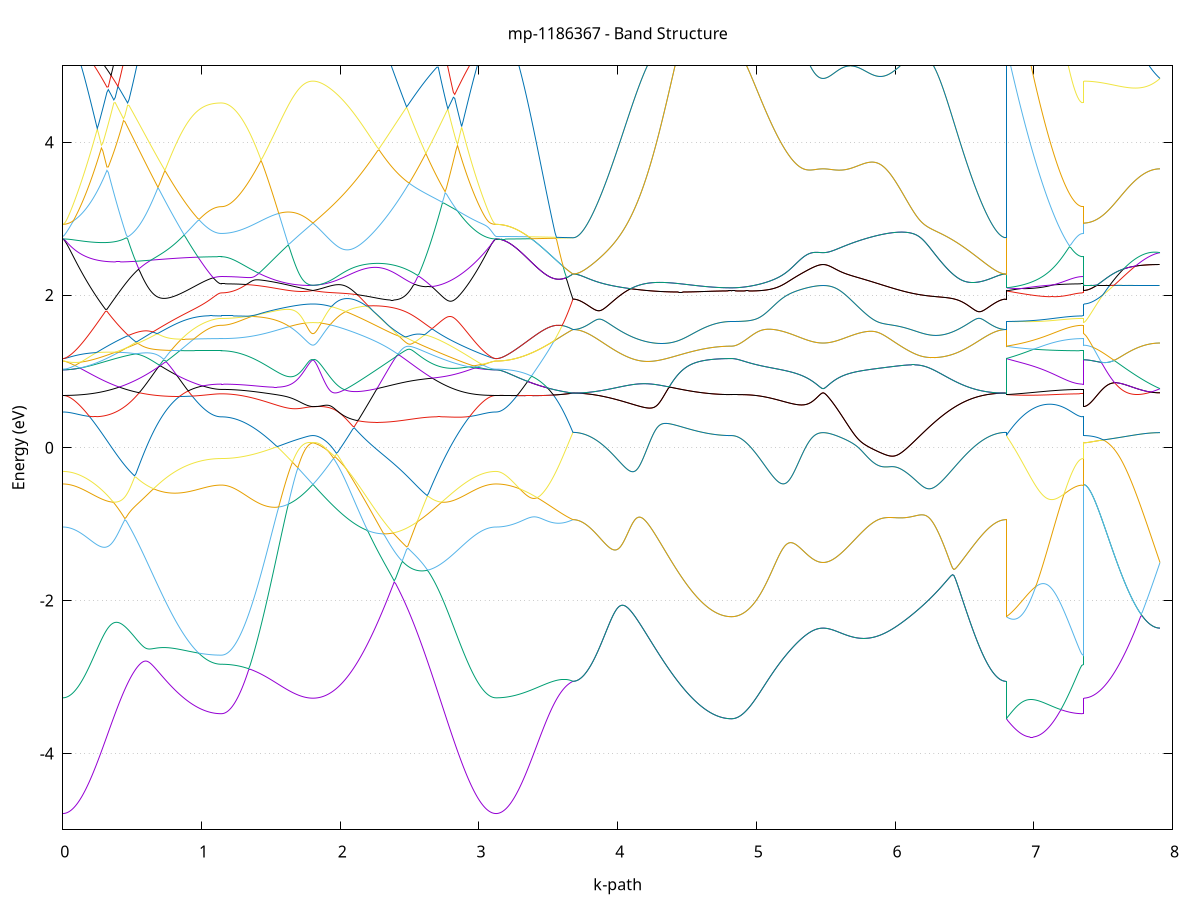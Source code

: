 set title 'mp-1186367 - Band Structure'
set xlabel 'k-path'
set ylabel 'Energy (eV)'
set grid y
set yrange [-5:5]
set terminal png size 800,600
set output 'mp-1186367_bands_gnuplot.png'
plot '-' using 1:2 with lines notitle, '-' using 1:2 with lines notitle, '-' using 1:2 with lines notitle, '-' using 1:2 with lines notitle, '-' using 1:2 with lines notitle, '-' using 1:2 with lines notitle, '-' using 1:2 with lines notitle, '-' using 1:2 with lines notitle, '-' using 1:2 with lines notitle, '-' using 1:2 with lines notitle, '-' using 1:2 with lines notitle, '-' using 1:2 with lines notitle, '-' using 1:2 with lines notitle, '-' using 1:2 with lines notitle, '-' using 1:2 with lines notitle, '-' using 1:2 with lines notitle, '-' using 1:2 with lines notitle, '-' using 1:2 with lines notitle, '-' using 1:2 with lines notitle, '-' using 1:2 with lines notitle, '-' using 1:2 with lines notitle, '-' using 1:2 with lines notitle, '-' using 1:2 with lines notitle, '-' using 1:2 with lines notitle, '-' using 1:2 with lines notitle, '-' using 1:2 with lines notitle, '-' using 1:2 with lines notitle, '-' using 1:2 with lines notitle, '-' using 1:2 with lines notitle, '-' using 1:2 with lines notitle, '-' using 1:2 with lines notitle, '-' using 1:2 with lines notitle, '-' using 1:2 with lines notitle, '-' using 1:2 with lines notitle, '-' using 1:2 with lines notitle, '-' using 1:2 with lines notitle, '-' using 1:2 with lines notitle, '-' using 1:2 with lines notitle, '-' using 1:2 with lines notitle, '-' using 1:2 with lines notitle, '-' using 1:2 with lines notitle, '-' using 1:2 with lines notitle, '-' using 1:2 with lines notitle, '-' using 1:2 with lines notitle, '-' using 1:2 with lines notitle, '-' using 1:2 with lines notitle, '-' using 1:2 with lines notitle, '-' using 1:2 with lines notitle, '-' using 1:2 with lines notitle, '-' using 1:2 with lines notitle, '-' using 1:2 with lines notitle, '-' using 1:2 with lines notitle, '-' using 1:2 with lines notitle, '-' using 1:2 with lines notitle, '-' using 1:2 with lines notitle, '-' using 1:2 with lines notitle, '-' using 1:2 with lines notitle, '-' using 1:2 with lines notitle, '-' using 1:2 with lines notitle, '-' using 1:2 with lines notitle, '-' using 1:2 with lines notitle, '-' using 1:2 with lines notitle, '-' using 1:2 with lines notitle, '-' using 1:2 with lines notitle
0.000000 -41.857167
0.009941 -41.857067
0.019883 -41.856767
0.029824 -41.856367
0.039765 -41.855667
0.049707 -41.854867
0.059648 -41.853867
0.069589 -41.852667
0.079531 -41.851267
0.089472 -41.849767
0.099413 -41.847967
0.109355 -41.846067
0.119296 -41.843967
0.129237 -41.841667
0.139179 -41.839267
0.149120 -41.836667
0.159061 -41.833867
0.169003 -41.830867
0.178944 -41.827767
0.188885 -41.824467
0.198827 -41.820967
0.208768 -41.817367
0.218709 -41.813567
0.228651 -41.809567
0.238592 -41.805467
0.248533 -41.801167
0.258475 -41.796767
0.268416 -41.792167
0.278357 -41.787467
0.288299 -41.782567
0.298240 -41.777567
0.308181 -41.772467
0.318123 -41.767167
0.328064 -41.761767
0.338005 -41.756167
0.347947 -41.750567
0.357888 -41.744767
0.367829 -41.738767
0.377771 -41.732767
0.387712 -41.726667
0.397653 -41.720367
0.407595 -41.713967
0.417536 -41.707567
0.427477 -41.700967
0.437419 -41.694367
0.447360 -41.687567
0.457301 -41.680767
0.467243 -41.673867
0.477184 -41.666867
0.487125 -41.659767
0.497066 -41.652667
0.507008 -41.645467
0.516949 -41.638167
0.526890 -41.630867
0.536832 -41.623467
0.546773 -41.616067
0.556714 -41.608667
0.566656 -41.601167
0.576597 -41.593667
0.586538 -41.586167
0.596480 -41.578567
0.606421 -41.570967
0.616362 -41.563367
0.626304 -41.555767
0.636245 -41.548167
0.646186 -41.540667
0.656128 -41.533067
0.666069 -41.525467
0.676010 -41.517967
0.685952 -41.510467
0.695893 -41.502967
0.705834 -41.495467
0.715776 -41.488067
0.725717 -41.480767
0.735658 -41.473367
0.745600 -41.466167
0.755541 -41.458967
0.765482 -41.451867
0.775424 -41.444867
0.785365 -41.437867
0.795306 -41.430967
0.805248 -41.424267
0.815189 -41.417567
0.825130 -41.410967
0.835072 -41.404467
0.845013 -41.398167
0.854954 -41.391967
0.864896 -41.385867
0.874837 -41.379867
0.884778 -41.374067
0.894720 -41.368367
0.904661 -41.362767
0.914602 -41.357467
0.924544 -41.352167
0.934485 -41.347167
0.944426 -41.342267
0.954368 -41.337567
0.964309 -41.333067
0.974250 -41.328767
0.984192 -41.324667
0.994133 -41.320767
1.004074 -41.317067
1.014016 -41.313667
1.023957 -41.310367
1.033898 -41.307367
1.043840 -41.304567
1.053781 -41.302067
1.063722 -41.299767
1.073664 -41.297767
1.083605 -41.295967
1.093546 -41.294467
1.103488 -41.293267
1.113429 -41.292267
1.123370 -41.291567
1.133312 -41.291167
1.143253 -41.291067
1.143253 -41.291067
1.153105 -41.290967
1.162956 -41.290867
1.172808 -41.290667
1.182659 -41.290367
1.192511 -41.290067
1.202363 -41.289567
1.212214 -41.289067
1.222066 -41.288467
1.231917 -41.287767
1.241769 -41.286967
1.251621 -41.286067
1.261472 -41.285167
1.271324 -41.284167
1.281175 -41.283067
1.291027 -41.281967
1.300879 -41.280767
1.310730 -41.279467
1.320582 -41.278067
1.330433 -41.276667
1.340285 -41.275167
1.350137 -41.273567
1.359988 -41.271967
1.369840 -41.270267
1.379691 -41.268467
1.389543 -41.266667
1.399395 -41.264867
1.409246 -41.262967
1.419098 -41.260967
1.428949 -41.258967
1.438801 -41.256967
1.448653 -41.254867
1.458504 -41.252767
1.468356 -41.250567
1.478207 -41.248367
1.488059 -41.246067
1.497911 -41.243867
1.507762 -41.241567
1.517614 -41.239267
1.527465 -41.236867
1.537317 -41.234567
1.547169 -41.232167
1.557020 -41.229767
1.566872 -41.227367
1.576723 -41.225067
1.586575 -41.222667
1.596427 -41.220267
1.606278 -41.217867
1.616130 -41.215467
1.625981 -41.213067
1.635833 -41.210767
1.645685 -41.208367
1.655536 -41.206067
1.665388 -41.203767
1.675239 -41.201467
1.685091 -41.199267
1.694943 -41.197067
1.704794 -41.194867
1.714646 -41.192767
1.724497 -41.190667
1.734349 -41.188667
1.744201 -41.186667
1.754052 -41.184667
1.763904 -41.182867
1.773755 -41.180967
1.783607 -41.179267
1.793459 -41.177567
1.803310 -41.175967
1.803310 -41.175967
1.813236 -41.177567
1.823162 -41.179367
1.833087 -41.181167
1.843013 -41.183167
1.852939 -41.185267
1.862864 -41.187467
1.872790 -41.189867
1.882716 -41.192267
1.892641 -41.194867
1.902567 -41.197567
1.912493 -41.200367
1.922418 -41.203267
1.932344 -41.206367
1.942270 -41.209567
1.952195 -41.212867
1.962121 -41.216267
1.972047 -41.219767
1.981972 -41.223467
1.991898 -41.227267
2.001824 -41.231267
2.011749 -41.235267
2.021675 -41.239467
2.031601 -41.243767
2.041526 -41.248167
2.051452 -41.252767
2.061378 -41.257467
2.071304 -41.262267
2.081229 -41.267167
2.091155 -41.272267
2.101081 -41.277467
2.111006 -41.282667
2.120932 -41.288167
2.130858 -41.293667
2.140783 -41.299267
2.150709 -41.305067
2.160635 -41.310867
2.170560 -41.316867
2.180486 -41.322967
2.190412 -41.329067
2.200337 -41.335367
2.210263 -41.341767
2.220189 -41.348267
2.230114 -41.354767
2.240040 -41.361467
2.249966 -41.368167
2.259891 -41.375067
2.269817 -41.381967
2.279743 -41.388967
2.289668 -41.395967
2.299594 -41.403167
2.309520 -41.410367
2.319445 -41.417567
2.329371 -41.424967
2.339297 -41.432267
2.349222 -41.439767
2.359148 -41.447267
2.369074 -41.454767
2.378999 -41.462367
2.388925 -41.469967
2.398851 -41.477567
2.408776 -41.485267
2.418702 -41.492967
2.428628 -41.500667
2.438553 -41.508367
2.448479 -41.516167
2.458405 -41.523867
2.468331 -41.531667
2.478256 -41.539467
2.488182 -41.547167
2.498108 -41.554967
2.508033 -41.562667
2.517959 -41.570367
2.527885 -41.578067
2.537810 -41.585767
2.547736 -41.593367
2.557662 -41.600967
2.567587 -41.608467
2.577513 -41.616067
2.587439 -41.623467
2.597364 -41.630867
2.607290 -41.638267
2.617216 -41.645567
2.627141 -41.652767
2.637067 -41.659967
2.646993 -41.667067
2.656918 -41.674067
2.666844 -41.680967
2.676770 -41.687867
2.686695 -41.694567
2.696621 -41.701267
2.706547 -41.707867
2.716472 -41.714267
2.726398 -41.720667
2.736324 -41.726967
2.746249 -41.733067
2.756175 -41.739067
2.766101 -41.744967
2.776026 -41.750767
2.785952 -41.756467
2.795878 -41.761967
2.805803 -41.767367
2.815729 -41.772667
2.825655 -41.777867
2.835581 -41.782867
2.845506 -41.787667
2.855432 -41.792367
2.865357 -41.796967
2.875283 -41.801367
2.885209 -41.805667
2.895135 -41.809767
2.905060 -41.813667
2.914986 -41.817467
2.924912 -41.821067
2.934837 -41.824567
2.944763 -41.827867
2.954689 -41.830967
2.964614 -41.833867
2.974540 -41.836667
2.984466 -41.839267
2.994391 -41.841767
3.004317 -41.844067
3.014243 -41.846067
3.024168 -41.848067
3.034094 -41.849767
3.044020 -41.851267
3.053945 -41.852667
3.063871 -41.853867
3.073797 -41.854867
3.083722 -41.855667
3.093648 -41.856367
3.103574 -41.856767
3.113499 -41.857067
3.123425 -41.857167
3.123425 -41.857167
3.133324 -41.857067
3.143223 -41.856867
3.153122 -41.856567
3.163021 -41.856167
3.172919 -41.855567
3.182818 -41.854867
3.192717 -41.853967
3.202616 -41.853067
3.212515 -41.851967
3.222414 -41.850767
3.232313 -41.849367
3.242212 -41.847967
3.252110 -41.846367
3.262009 -41.844667
3.271908 -41.842867
3.281807 -41.840867
3.291706 -41.838867
3.301605 -41.836667
3.311504 -41.834367
3.321403 -41.831967
3.331302 -41.829467
3.341200 -41.826767
3.351099 -41.824067
3.360998 -41.821267
3.370897 -41.818267
3.380796 -41.815267
3.390695 -41.812067
3.400594 -41.808867
3.410493 -41.805467
3.420391 -41.802067
3.430290 -41.798567
3.440189 -41.794967
3.450088 -41.791267
3.459987 -41.787467
3.469886 -41.783667
3.479785 -41.779667
3.489684 -41.775667
3.499582 -41.771567
3.509481 -41.767467
3.519380 -41.763267
3.529279 -41.758967
3.539178 -41.754667
3.549077 -41.750267
3.558976 -41.745867
3.568875 -41.741367
3.578774 -41.736767
3.588672 -41.732267
3.598571 -41.727567
3.608470 -41.722967
3.618369 -41.718267
3.628268 -41.713567
3.638167 -41.708867
3.648066 -41.704067
3.657965 -41.699267
3.667863 -41.694567
3.677762 -41.689767
3.677762 -41.689767
3.687704 -41.689667
3.697645 -41.689467
3.707586 -41.689067
3.717528 -41.688467
3.727469 -41.687767
3.737410 -41.686867
3.747352 -41.685867
3.757293 -41.684667
3.767234 -41.683267
3.777176 -41.681767
3.787117 -41.680067
3.797058 -41.678267
3.807000 -41.676267
3.816941 -41.674167
3.826882 -41.671867
3.836824 -41.669467
3.846765 -41.666867
3.856706 -41.664167
3.866648 -41.661267
3.876589 -41.658267
3.886530 -41.655067
3.896472 -41.651867
3.906413 -41.648367
3.916354 -41.644867
3.926296 -41.641167
3.936237 -41.637267
3.946178 -41.633367
3.956120 -41.629267
3.966061 -41.625067
3.976002 -41.620767
3.985944 -41.616367
3.995885 -41.611767
4.005826 -41.607167
4.015768 -41.602367
4.025709 -41.597467
4.035650 -41.592567
4.045592 -41.587467
4.055533 -41.582367
4.065474 -41.577067
4.075415 -41.571767
4.085357 -41.566367
4.095298 -41.560867
4.105239 -41.555267
4.115181 -41.549567
4.125122 -41.543867
4.135063 -41.538067
4.145005 -41.532267
4.154946 -41.526367
4.164887 -41.520467
4.174829 -41.514467
4.184770 -41.508367
4.194711 -41.502367
4.204653 -41.496267
4.214594 -41.490067
4.224535 -41.483967
4.234477 -41.477767
4.244418 -41.471567
4.254359 -41.465367
4.264301 -41.459167
4.274242 -41.452867
4.284183 -41.446667
4.294125 -41.440467
4.304066 -41.434267
4.314007 -41.428067
4.323949 -41.421967
4.333890 -41.415767
4.343831 -41.409667
4.353773 -41.403567
4.363714 -41.397567
4.373655 -41.391567
4.383597 -41.385667
4.393538 -41.379767
4.403479 -41.373967
4.413421 -41.368167
4.423362 -41.362467
4.433303 -41.356867
4.443245 -41.351267
4.453186 -41.345867
4.463127 -41.340467
4.473069 -41.335167
4.483010 -41.329967
4.492951 -41.324867
4.502893 -41.319867
4.512834 -41.314967
4.522775 -41.310167
4.532717 -41.305567
4.542658 -41.300967
4.552599 -41.296567
4.562541 -41.292267
4.572482 -41.288167
4.582423 -41.284067
4.592365 -41.280167
4.602306 -41.276467
4.612247 -41.272867
4.622189 -41.269367
4.632130 -41.266067
4.642071 -41.262867
4.652013 -41.259867
4.661954 -41.257067
4.671895 -41.254367
4.681837 -41.251767
4.691778 -41.249467
4.701719 -41.247267
4.711661 -41.245267
4.721602 -41.243367
4.731543 -41.241667
4.741485 -41.240167
4.751426 -41.238867
4.761367 -41.237667
4.771309 -41.236667
4.781250 -41.235867
4.791191 -41.235267
4.801133 -41.234767
4.811074 -41.234567
4.821015 -41.234467
4.821015 -41.234467
4.830867 -41.234367
4.840718 -41.234367
4.850570 -41.234167
4.860422 -41.233967
4.870273 -41.233767
4.880125 -41.233467
4.889976 -41.233067
4.899828 -41.232667
4.909680 -41.232167
4.919531 -41.231667
4.929383 -41.231067
4.939234 -41.230467
4.949086 -41.229767
4.958938 -41.228967
4.968789 -41.228267
4.978641 -41.227367
4.988492 -41.226567
4.998344 -41.225667
5.008196 -41.224667
5.018047 -41.223667
5.027899 -41.222667
5.037750 -41.221567
5.047602 -41.220467
5.057454 -41.219367
5.067305 -41.218167
5.077157 -41.216967
5.087008 -41.215767
5.096860 -41.214467
5.106712 -41.213267
5.116563 -41.211967
5.126415 -41.210667
5.136267 -41.209267
5.146118 -41.207967
5.155970 -41.206667
5.165821 -41.205267
5.175673 -41.203967
5.185525 -41.202567
5.195376 -41.201167
5.205228 -41.199867
5.215079 -41.198467
5.224931 -41.197167
5.234783 -41.195867
5.244634 -41.194567
5.254486 -41.193267
5.264337 -41.191967
5.274189 -41.190767
5.284041 -41.189467
5.293892 -41.188367
5.303744 -41.187167
5.313595 -41.186067
5.323447 -41.184967
5.333299 -41.183967
5.343150 -41.182967
5.353002 -41.181967
5.362853 -41.181167
5.372705 -41.180267
5.382557 -41.179467
5.392408 -41.178767
5.402260 -41.178167
5.412111 -41.177567
5.421963 -41.177067
5.431815 -41.176567
5.441666 -41.176267
5.451518 -41.175967
5.461369 -41.175767
5.471221 -41.175567
5.481073 -41.175567
5.481073 -41.175567
5.490998 -41.175567
5.500924 -41.175767
5.510850 -41.175967
5.520775 -41.176267
5.530701 -41.176667
5.540627 -41.177267
5.550552 -41.177867
5.560478 -41.178567
5.570404 -41.179467
5.580329 -41.180367
5.590255 -41.181467
5.600181 -41.182667
5.610106 -41.183867
5.620032 -41.185267
5.629958 -41.186767
5.639883 -41.188467
5.649809 -41.190167
5.659735 -41.192067
5.669660 -41.194067
5.679586 -41.196167
5.689512 -41.198367
5.699437 -41.200767
5.709363 -41.203167
5.719289 -41.205767
5.729214 -41.208467
5.739140 -41.211367
5.749066 -41.214267
5.758991 -41.217367
5.768917 -41.220567
5.778843 -41.223867
5.788768 -41.227367
5.798694 -41.230867
5.808620 -41.234567
5.818546 -41.238367
5.828471 -41.242267
5.838397 -41.246267
5.848323 -41.250367
5.858248 -41.254667
5.868174 -41.258967
5.878100 -41.263467
5.888025 -41.267967
5.897951 -41.272667
5.907877 -41.277467
5.917802 -41.282267
5.927728 -41.287267
5.937654 -41.292267
5.947579 -41.297467
5.957505 -41.302667
5.967431 -41.307967
5.977356 -41.313367
5.987282 -41.318867
5.997208 -41.324367
6.007133 -41.330067
6.017059 -41.335767
6.026985 -41.341467
6.036910 -41.347367
6.046836 -41.353167
6.056762 -41.359167
6.066687 -41.365167
6.076613 -41.371167
6.086539 -41.377267
6.096464 -41.383367
6.106390 -41.389567
6.116316 -41.395767
6.126241 -41.401967
6.136167 -41.408267
6.146093 -41.414567
6.156018 -41.420867
6.165944 -41.427167
6.175870 -41.433467
6.185796 -41.439767
6.195721 -41.446067
6.205647 -41.452367
6.215573 -41.458767
6.225498 -41.465067
6.235424 -41.471267
6.245350 -41.477567
6.255275 -41.483867
6.265201 -41.490067
6.275127 -41.496267
6.285052 -41.502367
6.294978 -41.508467
6.304904 -41.514567
6.314829 -41.520567
6.324755 -41.526567
6.334681 -41.532467
6.344606 -41.538267
6.354532 -41.544067
6.364458 -41.549867
6.374383 -41.555467
6.384309 -41.561067
6.394235 -41.566567
6.404160 -41.571967
6.414086 -41.577367
6.424012 -41.582567
6.433937 -41.587767
6.443863 -41.592767
6.453789 -41.597767
6.463714 -41.602567
6.473640 -41.607367
6.483566 -41.611967
6.493491 -41.616567
6.503417 -41.620967
6.513343 -41.625267
6.523268 -41.629467
6.533194 -41.633567
6.543120 -41.637467
6.553045 -41.641267
6.562971 -41.644967
6.572897 -41.648467
6.582823 -41.651967
6.592748 -41.655167
6.602674 -41.658367
6.612600 -41.661367
6.622525 -41.664267
6.632451 -41.666967
6.642377 -41.669467
6.652302 -41.671967
6.662228 -41.674167
6.672154 -41.676367
6.682079 -41.678267
6.692005 -41.680067
6.701931 -41.681767
6.711856 -41.683267
6.721782 -41.684667
6.731708 -41.685867
6.741633 -41.686867
6.751559 -41.687767
6.761485 -41.688467
6.771410 -41.689067
6.781336 -41.689467
6.791262 -41.689667
6.801187 -41.689767
6.801187 -41.234467
6.811086 -41.235967
6.820985 -41.237567
6.830884 -41.239167
6.840783 -41.240767
6.850682 -41.242367
6.860581 -41.243967
6.870480 -41.245467
6.880378 -41.247067
6.890277 -41.248567
6.900176 -41.250067
6.910075 -41.251667
6.919974 -41.253167
6.929873 -41.254667
6.939772 -41.256067
6.949671 -41.257567
6.959569 -41.258967
6.969468 -41.260467
6.979367 -41.261867
6.989266 -41.263167
6.999165 -41.264567
7.009064 -41.265867
7.018963 -41.267167
7.028862 -41.268467
7.038760 -41.269767
7.048659 -41.270967
7.058558 -41.272167
7.068457 -41.273367
7.078356 -41.274467
7.088255 -41.275567
7.098154 -41.276667
7.108053 -41.277667
7.117951 -41.278667
7.127850 -41.279667
7.137749 -41.280667
7.147648 -41.281567
7.157547 -41.282367
7.167446 -41.283167
7.177345 -41.283967
7.187244 -41.284767
7.197143 -41.285467
7.207041 -41.286167
7.216940 -41.286767
7.226839 -41.287367
7.236738 -41.287867
7.246637 -41.288367
7.256536 -41.288867
7.266435 -41.289267
7.276334 -41.289667
7.286232 -41.289967
7.296131 -41.290267
7.306030 -41.290467
7.315929 -41.290667
7.325828 -41.290867
7.335727 -41.290967
7.345626 -41.291067
7.355525 -41.291067
7.355525 -41.175967
7.365423 -41.175967
7.375322 -41.175967
7.385221 -41.175967
7.395120 -41.175867
7.405019 -41.175867
7.414918 -41.175867
7.424817 -41.175867
7.434716 -41.175867
7.444615 -41.175867
7.454513 -41.175867
7.464412 -41.175867
7.474311 -41.175867
7.484210 -41.175867
7.494109 -41.175867
7.504008 -41.175867
7.513907 -41.175867
7.523806 -41.175867
7.533704 -41.175867
7.543603 -41.175867
7.553502 -41.175767
7.563401 -41.175767
7.573300 -41.175767
7.583199 -41.175767
7.593098 -41.175767
7.602997 -41.175767
7.612895 -41.175767
7.622794 -41.175767
7.632693 -41.175767
7.642592 -41.175767
7.652491 -41.175667
7.662390 -41.175667
7.672289 -41.175667
7.682188 -41.175667
7.692086 -41.175667
7.701985 -41.175667
7.711884 -41.175667
7.721783 -41.175667
7.731682 -41.175667
7.741581 -41.175667
7.751480 -41.175667
7.761379 -41.175567
7.771278 -41.175567
7.781176 -41.175567
7.791075 -41.175567
7.800974 -41.175567
7.810873 -41.175567
7.820772 -41.175567
7.830671 -41.175567
7.840570 -41.175567
7.850469 -41.175567
7.860367 -41.175567
7.870266 -41.175567
7.880165 -41.175567
7.890064 -41.175567
7.899963 -41.175567
7.909862 -41.175567
e
0.000000 -41.514867
0.009941 -41.514867
0.019883 -41.514667
0.029824 -41.514267
0.039765 -41.513767
0.049707 -41.513167
0.059648 -41.512467
0.069589 -41.511567
0.079531 -41.510567
0.089472 -41.509467
0.099413 -41.508167
0.109355 -41.506767
0.119296 -41.505267
0.129237 -41.503567
0.139179 -41.501867
0.149120 -41.499967
0.159061 -41.497867
0.169003 -41.495767
0.178944 -41.493467
0.188885 -41.491067
0.198827 -41.488567
0.208768 -41.485967
0.218709 -41.483267
0.228651 -41.480367
0.238592 -41.477367
0.248533 -41.474367
0.258475 -41.471167
0.268416 -41.467967
0.278357 -41.464567
0.288299 -41.461067
0.298240 -41.457567
0.308181 -41.453867
0.318123 -41.450167
0.328064 -41.446367
0.338005 -41.442367
0.347947 -41.438467
0.357888 -41.434367
0.367829 -41.430267
0.377771 -41.426067
0.387712 -41.421767
0.397653 -41.417467
0.407595 -41.413067
0.417536 -41.408567
0.427477 -41.404067
0.437419 -41.399567
0.447360 -41.394967
0.457301 -41.390367
0.467243 -41.385667
0.477184 -41.380967
0.487125 -41.376267
0.497066 -41.371467
0.507008 -41.366667
0.516949 -41.361867
0.526890 -41.357067
0.536832 -41.352267
0.546773 -41.347467
0.556714 -41.342667
0.566656 -41.337867
0.576597 -41.332967
0.586538 -41.328167
0.596480 -41.323467
0.606421 -41.318667
0.616362 -41.313967
0.626304 -41.309267
0.636245 -41.304567
0.646186 -41.299867
0.656128 -41.295267
0.666069 -41.290767
0.676010 -41.286267
0.685952 -41.281767
0.695893 -41.277367
0.705834 -41.273067
0.715776 -41.268767
0.725717 -41.264667
0.735658 -41.260467
0.745600 -41.256467
0.755541 -41.252467
0.765482 -41.248567
0.775424 -41.244767
0.785365 -41.241067
0.795306 -41.237467
0.805248 -41.233867
0.815189 -41.230467
0.825130 -41.227167
0.835072 -41.223867
0.845013 -41.220767
0.854954 -41.217767
0.864896 -41.214867
0.874837 -41.212067
0.884778 -41.209367
0.894720 -41.206767
0.904661 -41.204367
0.914602 -41.201967
0.924544 -41.199767
0.934485 -41.197667
0.944426 -41.195667
0.954368 -41.193767
0.964309 -41.192067
0.974250 -41.190367
0.984192 -41.188867
0.994133 -41.187367
1.004074 -41.186067
1.014016 -41.184867
1.023957 -41.183767
1.033898 -41.182767
1.043840 -41.181867
1.053781 -41.180967
1.063722 -41.180267
1.073664 -41.179667
1.083605 -41.179167
1.093546 -41.178667
1.103488 -41.178267
1.113429 -41.178067
1.123370 -41.177867
1.133312 -41.177667
1.143253 -41.177667
1.143253 -41.177667
1.153105 -41.177667
1.162956 -41.177567
1.172808 -41.177567
1.182659 -41.177467
1.192511 -41.177267
1.202363 -41.177167
1.212214 -41.176967
1.222066 -41.176767
1.231917 -41.176467
1.241769 -41.176167
1.251621 -41.175867
1.261472 -41.175567
1.271324 -41.175267
1.281175 -41.174867
1.291027 -41.174467
1.300879 -41.174067
1.310730 -41.173667
1.320582 -41.173167
1.330433 -41.172767
1.340285 -41.172267
1.350137 -41.171767
1.359988 -41.171267
1.369840 -41.170767
1.379691 -41.170267
1.389543 -41.169767
1.399395 -41.169167
1.409246 -41.168667
1.419098 -41.168167
1.428949 -41.167667
1.438801 -41.167167
1.448653 -41.166567
1.458504 -41.166167
1.468356 -41.165667
1.478207 -41.165167
1.488059 -41.164767
1.497911 -41.164267
1.507762 -41.163867
1.517614 -41.163467
1.527465 -41.163167
1.537317 -41.162867
1.547169 -41.162567
1.557020 -41.162267
1.566872 -41.162067
1.576723 -41.161867
1.586575 -41.161767
1.596427 -41.161667
1.606278 -41.161667
1.616130 -41.161667
1.625981 -41.161767
1.635833 -41.161967
1.645685 -41.162167
1.655536 -41.162367
1.665388 -41.162767
1.675239 -41.163167
1.685091 -41.163567
1.694943 -41.164167
1.704794 -41.164767
1.714646 -41.165467
1.724497 -41.166267
1.734349 -41.167167
1.744201 -41.168167
1.754052 -41.169167
1.763904 -41.170367
1.773755 -41.171567
1.783607 -41.172967
1.793459 -41.174367
1.803310 -41.175867
1.803310 -41.175867
1.813236 -41.174367
1.823162 -41.172867
1.833087 -41.171467
1.843013 -41.170067
1.852939 -41.168867
1.862864 -41.167667
1.872790 -41.166567
1.882716 -41.165567
1.892641 -41.164667
1.902567 -41.163867
1.912493 -41.163167
1.922418 -41.162567
1.932344 -41.162067
1.942270 -41.161667
1.952195 -41.161367
1.962121 -41.161167
1.972047 -41.161067
1.981972 -41.161067
1.991898 -41.161267
2.001824 -41.161467
2.011749 -41.161867
2.021675 -41.162267
2.031601 -41.162867
2.041526 -41.163567
2.051452 -41.164367
2.061378 -41.165367
2.071304 -41.166367
2.081229 -41.167567
2.091155 -41.168867
2.101081 -41.170267
2.111006 -41.171767
2.120932 -41.173467
2.130858 -41.175167
2.140783 -41.177067
2.150709 -41.179067
2.160635 -41.181167
2.170560 -41.183367
2.180486 -41.185767
2.190412 -41.188167
2.200337 -41.190767
2.210263 -41.193467
2.220189 -41.196167
2.230114 -41.199067
2.240040 -41.202067
2.249966 -41.205167
2.259891 -41.208367
2.269817 -41.211667
2.279743 -41.215067
2.289668 -41.218467
2.299594 -41.222067
2.309520 -41.225767
2.319445 -41.229467
2.329371 -41.233367
2.339297 -41.237267
2.349222 -41.241267
2.359148 -41.245267
2.369074 -41.249467
2.378999 -41.253667
2.388925 -41.257967
2.398851 -41.262267
2.408776 -41.266667
2.418702 -41.271167
2.428628 -41.275667
2.438553 -41.280267
2.448479 -41.284867
2.458405 -41.289467
2.468331 -41.294167
2.478256 -41.298867
2.488182 -41.303667
2.498108 -41.308467
2.508033 -41.313267
2.517959 -41.318067
2.527885 -41.322967
2.537810 -41.327767
2.547736 -41.332667
2.557662 -41.337567
2.567587 -41.342467
2.577513 -41.347267
2.587439 -41.352167
2.597364 -41.357067
2.607290 -41.361867
2.617216 -41.366667
2.627141 -41.371567
2.637067 -41.376267
2.646993 -41.381067
2.656918 -41.385767
2.666844 -41.390467
2.676770 -41.395067
2.686695 -41.399667
2.696621 -41.404267
2.706547 -41.408767
2.716472 -41.413267
2.726398 -41.417667
2.736324 -41.421967
2.746249 -41.426267
2.756175 -41.430467
2.766101 -41.434567
2.776026 -41.438567
2.785952 -41.442567
2.795878 -41.446467
2.805803 -41.450267
2.815729 -41.454067
2.825655 -41.457667
2.835581 -41.461267
2.845506 -41.464667
2.855432 -41.468067
2.865357 -41.471267
2.875283 -41.474467
2.885209 -41.477567
2.895135 -41.480467
2.905060 -41.483267
2.914986 -41.486067
2.924912 -41.488667
2.934837 -41.491167
2.944763 -41.493567
2.954689 -41.495767
2.964614 -41.497967
2.974540 -41.499967
2.984466 -41.501867
2.994391 -41.503667
3.004317 -41.505267
3.014243 -41.506767
3.024168 -41.508167
3.034094 -41.509467
3.044020 -41.510567
3.053945 -41.511567
3.063871 -41.512467
3.073797 -41.513167
3.083722 -41.513767
3.093648 -41.514267
3.103574 -41.514667
3.113499 -41.514867
3.123425 -41.514867
3.123425 -41.514867
3.133324 -41.514967
3.143223 -41.515167
3.153122 -41.515567
3.163021 -41.515967
3.172919 -41.516667
3.182818 -41.517367
3.192717 -41.518367
3.202616 -41.519367
3.212515 -41.520567
3.222414 -41.521867
3.232313 -41.523367
3.242212 -41.524867
3.252110 -41.526667
3.262009 -41.528467
3.271908 -41.530467
3.281807 -41.532567
3.291706 -41.534767
3.301605 -41.537167
3.311504 -41.539567
3.321403 -41.542167
3.331302 -41.544867
3.341200 -41.547767
3.351099 -41.550667
3.360998 -41.553667
3.370897 -41.556867
3.380796 -41.560067
3.390695 -41.563467
3.400594 -41.566867
3.410493 -41.570467
3.420391 -41.574067
3.430290 -41.577867
3.440189 -41.581667
3.450088 -41.585567
3.459987 -41.589467
3.469886 -41.593567
3.479785 -41.597667
3.489684 -41.601867
3.499582 -41.606167
3.509481 -41.610467
3.519380 -41.614867
3.529279 -41.619267
3.539178 -41.623767
3.549077 -41.628267
3.558976 -41.632867
3.568875 -41.637467
3.578774 -41.642067
3.588672 -41.646767
3.598571 -41.651467
3.608470 -41.656267
3.618369 -41.660967
3.628268 -41.665767
3.638167 -41.670567
3.648066 -41.675367
3.657965 -41.680167
3.667863 -41.684967
3.677762 -41.689767
3.677762 -41.689767
3.687704 -41.689667
3.697645 -41.689367
3.707586 -41.688967
3.717528 -41.688467
3.727469 -41.687767
3.737410 -41.686867
3.747352 -41.685767
3.757293 -41.684567
3.767234 -41.683267
3.777176 -41.681767
3.787117 -41.680067
3.797058 -41.678267
3.807000 -41.676267
3.816941 -41.674167
3.826882 -41.671867
3.836824 -41.669467
3.846765 -41.666867
3.856706 -41.664167
3.866648 -41.661267
3.876589 -41.658267
3.886530 -41.655067
3.896472 -41.651767
3.906413 -41.648367
3.916354 -41.644767
3.926296 -41.641167
3.936237 -41.637267
3.946178 -41.633367
3.956120 -41.629267
3.966061 -41.625067
3.976002 -41.620767
3.985944 -41.616367
3.995885 -41.611767
4.005826 -41.607167
4.015768 -41.602367
4.025709 -41.597467
4.035650 -41.592567
4.045592 -41.587467
4.055533 -41.582267
4.065474 -41.577067
4.075415 -41.571767
4.085357 -41.566267
4.095298 -41.560767
4.105239 -41.555267
4.115181 -41.549567
4.125122 -41.543867
4.135063 -41.538067
4.145005 -41.532267
4.154946 -41.526367
4.164887 -41.520467
4.174829 -41.514467
4.184770 -41.508367
4.194711 -41.502367
4.204653 -41.496167
4.214594 -41.490067
4.224535 -41.483867
4.234477 -41.477767
4.244418 -41.471567
4.254359 -41.465367
4.264301 -41.459067
4.274242 -41.452867
4.284183 -41.446667
4.294125 -41.440467
4.304066 -41.434267
4.314007 -41.428067
4.323949 -41.421867
4.333890 -41.415767
4.343831 -41.409667
4.353773 -41.403567
4.363714 -41.397567
4.373655 -41.391567
4.383597 -41.385667
4.393538 -41.379767
4.403479 -41.373867
4.413421 -41.368167
4.423362 -41.362467
4.433303 -41.356867
4.443245 -41.351267
4.453186 -41.345767
4.463127 -41.340467
4.473069 -41.335167
4.483010 -41.329967
4.492951 -41.324867
4.502893 -41.319867
4.512834 -41.314967
4.522775 -41.310167
4.532717 -41.305567
4.542658 -41.300967
4.552599 -41.296567
4.562541 -41.292267
4.572482 -41.288067
4.582423 -41.284067
4.592365 -41.280167
4.602306 -41.276467
4.612247 -41.272767
4.622189 -41.269367
4.632130 -41.266067
4.642071 -41.262867
4.652013 -41.259867
4.661954 -41.256967
4.671895 -41.254267
4.681837 -41.251767
4.691778 -41.249467
4.701719 -41.247267
4.711661 -41.245167
4.721602 -41.243367
4.731543 -41.241667
4.741485 -41.240167
4.751426 -41.238767
4.761367 -41.237667
4.771309 -41.236667
4.781250 -41.235867
4.791191 -41.235267
4.801133 -41.234767
4.811074 -41.234467
4.821015 -41.234367
4.821015 -41.234367
4.830867 -41.234367
4.840718 -41.234267
4.850570 -41.234167
4.860422 -41.233967
4.870273 -41.233667
4.880125 -41.233367
4.889976 -41.233067
4.899828 -41.232567
4.909680 -41.232167
4.919531 -41.231567
4.929383 -41.231067
4.939234 -41.230367
4.949086 -41.229767
4.958938 -41.228967
4.968789 -41.228267
4.978641 -41.227367
4.988492 -41.226567
4.998344 -41.225667
5.008196 -41.224667
5.018047 -41.223667
5.027899 -41.222667
5.037750 -41.221567
5.047602 -41.220467
5.057454 -41.219367
5.067305 -41.218167
5.077157 -41.216967
5.087008 -41.215767
5.096860 -41.214467
5.106712 -41.213167
5.116563 -41.211967
5.126415 -41.210567
5.136267 -41.209267
5.146118 -41.207967
5.155970 -41.206567
5.165821 -41.205267
5.175673 -41.203867
5.185525 -41.202567
5.195376 -41.201167
5.205228 -41.199867
5.215079 -41.198467
5.224931 -41.197167
5.234783 -41.195867
5.244634 -41.194467
5.254486 -41.193267
5.264337 -41.191967
5.274189 -41.190667
5.284041 -41.189467
5.293892 -41.188267
5.303744 -41.187167
5.313595 -41.186067
5.323447 -41.184967
5.333299 -41.183967
5.343150 -41.182967
5.353002 -41.181967
5.362853 -41.181067
5.372705 -41.180267
5.382557 -41.179467
5.392408 -41.178767
5.402260 -41.178167
5.412111 -41.177567
5.421963 -41.177067
5.431815 -41.176567
5.441666 -41.176167
5.451518 -41.175867
5.461369 -41.175667
5.471221 -41.175567
5.481073 -41.175567
5.481073 -41.175567
5.490998 -41.175567
5.500924 -41.175667
5.510850 -41.175967
5.520775 -41.176267
5.530701 -41.176667
5.540627 -41.177267
5.550552 -41.177867
5.560478 -41.178567
5.570404 -41.179467
5.580329 -41.180367
5.590255 -41.181467
5.600181 -41.182567
5.610106 -41.183867
5.620032 -41.185267
5.629958 -41.186767
5.639883 -41.188467
5.649809 -41.190167
5.659735 -41.192067
5.669660 -41.194067
5.679586 -41.196167
5.689512 -41.198367
5.699437 -41.200667
5.709363 -41.203167
5.719289 -41.205767
5.729214 -41.208467
5.739140 -41.211367
5.749066 -41.214267
5.758991 -41.217367
5.768917 -41.220567
5.778843 -41.223867
5.788768 -41.227267
5.798694 -41.230867
5.808620 -41.234567
5.818546 -41.238367
5.828471 -41.242267
5.838397 -41.246267
5.848323 -41.250367
5.858248 -41.254567
5.868174 -41.258967
5.878100 -41.263367
5.888025 -41.267967
5.897951 -41.272667
5.907877 -41.277367
5.917802 -41.282267
5.927728 -41.287267
5.937654 -41.292267
5.947579 -41.297467
5.957505 -41.302667
5.967431 -41.307967
5.977356 -41.313367
5.987282 -41.318867
5.997208 -41.324367
6.007133 -41.330067
6.017059 -41.335767
6.026985 -41.341467
6.036910 -41.347267
6.046836 -41.353167
6.056762 -41.359167
6.066687 -41.365167
6.076613 -41.371167
6.086539 -41.377267
6.096464 -41.383367
6.106390 -41.389567
6.116316 -41.395767
6.126241 -41.401967
6.136167 -41.408267
6.146093 -41.414467
6.156018 -41.420767
6.165944 -41.427067
6.175870 -41.433467
6.185796 -41.439767
6.195721 -41.446067
6.205647 -41.452367
6.215573 -41.458667
6.225498 -41.464967
6.235424 -41.471267
6.245350 -41.477567
6.255275 -41.483767
6.265201 -41.490067
6.275127 -41.496167
6.285052 -41.502367
6.294978 -41.508467
6.304904 -41.514567
6.314829 -41.520567
6.324755 -41.526567
6.334681 -41.532467
6.344606 -41.538267
6.354532 -41.544067
6.364458 -41.549767
6.374383 -41.555467
6.384309 -41.561067
6.394235 -41.566567
6.404160 -41.571967
6.414086 -41.577267
6.424012 -41.582567
6.433937 -41.587667
6.443863 -41.592767
6.453789 -41.597767
6.463714 -41.602567
6.473640 -41.607367
6.483566 -41.611967
6.493491 -41.616567
6.503417 -41.620967
6.513343 -41.625267
6.523268 -41.629467
6.533194 -41.633467
6.543120 -41.637467
6.553045 -41.641267
6.562971 -41.644967
6.572897 -41.648467
6.582823 -41.651867
6.592748 -41.655167
6.602674 -41.658367
6.612600 -41.661367
6.622525 -41.664167
6.632451 -41.666867
6.642377 -41.669467
6.652302 -41.671867
6.662228 -41.674167
6.672154 -41.676267
6.682079 -41.678267
6.692005 -41.680067
6.701931 -41.681767
6.711856 -41.683267
6.721782 -41.684667
6.731708 -41.685767
6.741633 -41.686867
6.751559 -41.687767
6.761485 -41.688467
6.771410 -41.688967
6.781336 -41.689367
6.791262 -41.689667
6.801187 -41.689767
6.801187 -41.234367
6.811086 -41.232867
6.820985 -41.231267
6.830884 -41.229667
6.840783 -41.228067
6.850682 -41.226467
6.860581 -41.224967
6.870480 -41.223367
6.880378 -41.221767
6.890277 -41.220267
6.900176 -41.218767
6.910075 -41.217167
6.919974 -41.215667
6.929873 -41.214167
6.939772 -41.212767
6.949671 -41.211267
6.959569 -41.209767
6.969468 -41.208367
6.979367 -41.206967
6.989266 -41.205567
6.999165 -41.204267
7.009064 -41.202867
7.018963 -41.201567
7.028862 -41.200267
7.038760 -41.199067
7.048659 -41.197867
7.058558 -41.196667
7.068457 -41.195467
7.078356 -41.194267
7.088255 -41.193167
7.098154 -41.192167
7.108053 -41.191067
7.117951 -41.190067
7.127850 -41.189067
7.137749 -41.188167
7.147648 -41.187267
7.157547 -41.186367
7.167446 -41.185567
7.177345 -41.184767
7.187244 -41.183967
7.197143 -41.183267
7.207041 -41.182667
7.216940 -41.181967
7.226839 -41.181367
7.236738 -41.180867
7.246637 -41.180367
7.256536 -41.179867
7.266435 -41.179467
7.276334 -41.179067
7.286232 -41.178767
7.296131 -41.178467
7.306030 -41.178267
7.315929 -41.178067
7.325828 -41.177867
7.335727 -41.177767
7.345626 -41.177667
7.355525 -41.177667
7.355525 -41.175867
7.365423 -41.175867
7.375322 -41.175867
7.385221 -41.175867
7.395120 -41.175867
7.405019 -41.175867
7.414918 -41.175867
7.424817 -41.175867
7.434716 -41.175867
7.444615 -41.175867
7.454513 -41.175867
7.464412 -41.175867
7.474311 -41.175867
7.484210 -41.175867
7.494109 -41.175867
7.504008 -41.175867
7.513907 -41.175867
7.523806 -41.175867
7.533704 -41.175767
7.543603 -41.175767
7.553502 -41.175767
7.563401 -41.175767
7.573300 -41.175767
7.583199 -41.175767
7.593098 -41.175767
7.602997 -41.175767
7.612895 -41.175767
7.622794 -41.175767
7.632693 -41.175667
7.642592 -41.175667
7.652491 -41.175667
7.662390 -41.175667
7.672289 -41.175667
7.682188 -41.175667
7.692086 -41.175667
7.701985 -41.175667
7.711884 -41.175667
7.721783 -41.175667
7.731682 -41.175567
7.741581 -41.175567
7.751480 -41.175567
7.761379 -41.175567
7.771278 -41.175567
7.781176 -41.175567
7.791075 -41.175567
7.800974 -41.175567
7.810873 -41.175567
7.820772 -41.175567
7.830671 -41.175567
7.840570 -41.175567
7.850469 -41.175567
7.860367 -41.175567
7.870266 -41.175567
7.880165 -41.175567
7.890064 -41.175567
7.899963 -41.175567
7.909862 -41.175567
e
0.000000 -20.204967
0.009941 -20.204767
0.019883 -20.204167
0.029824 -20.203167
0.039765 -20.201667
0.049707 -20.199767
0.059648 -20.197467
0.069589 -20.194767
0.079531 -20.191567
0.089472 -20.188067
0.099413 -20.184067
0.109355 -20.179667
0.119296 -20.174867
0.129237 -20.169667
0.139179 -20.164067
0.149120 -20.157967
0.159061 -20.151567
0.169003 -20.144667
0.178944 -20.137467
0.188885 -20.129767
0.198827 -20.121767
0.208768 -20.113267
0.218709 -20.104467
0.228651 -20.095167
0.238592 -20.085567
0.248533 -20.075567
0.258475 -20.065167
0.268416 -20.054367
0.278357 -20.043167
0.288299 -20.031667
0.298240 -20.019767
0.308181 -20.007467
0.318123 -19.994867
0.328064 -19.981867
0.338005 -19.968467
0.347947 -19.954767
0.357888 -19.940667
0.367829 -19.926267
0.377771 -19.911567
0.387712 -19.896467
0.397653 -19.881067
0.407595 -19.865267
0.417536 -19.849167
0.427477 -19.832867
0.437419 -19.816167
0.447360 -19.799167
0.457301 -19.781867
0.467243 -19.764267
0.477184 -19.746367
0.487125 -19.728167
0.497066 -19.709767
0.507008 -19.691067
0.516949 -19.672067
0.526890 -19.652867
0.536832 -19.633467
0.546773 -19.613767
0.556714 -19.593767
0.566656 -19.573667
0.576597 -19.553267
0.586538 -19.532667
0.596480 -19.511867
0.606421 -19.490867
0.616362 -19.469767
0.626304 -19.448467
0.636245 -19.426967
0.646186 -19.405267
0.656128 -19.383567
0.666069 -19.361667
0.676010 -19.339567
0.685952 -19.317467
0.695893 -19.321967
0.705834 -19.366067
0.715776 -19.409367
0.725717 -19.451967
0.735658 -19.493867
0.745600 -19.535067
0.755541 -19.575367
0.765482 -19.614967
0.775424 -19.653667
0.785365 -19.691567
0.795306 -19.728667
0.805248 -19.764767
0.815189 -19.800167
0.825130 -19.834567
0.835072 -19.868067
0.845013 -19.900567
0.854954 -19.932267
0.864896 -19.962967
0.874837 -19.992667
0.884778 -20.021367
0.894720 -20.049167
0.904661 -20.075867
0.914602 -20.101667
0.924544 -20.126367
0.934485 -20.150067
0.944426 -20.172667
0.954368 -20.194267
0.964309 -20.214867
0.974250 -20.234367
0.984192 -20.252767
0.994133 -20.270067
1.004074 -20.286267
1.014016 -20.301467
1.023957 -20.315467
1.033898 -20.328467
1.043840 -20.340267
1.053781 -20.350967
1.063722 -20.360567
1.073664 -20.369067
1.083605 -20.376467
1.093546 -20.382667
1.103488 -20.387767
1.113429 -20.391767
1.123370 -20.394567
1.133312 -20.396267
1.143253 -20.396867
1.143253 -20.396867
1.153105 -20.396567
1.162956 -20.395867
1.172808 -20.394767
1.182659 -20.393167
1.192511 -20.391067
1.202363 -20.388467
1.212214 -20.385467
1.222066 -20.381967
1.231917 -20.378067
1.241769 -20.373667
1.251621 -20.368867
1.261472 -20.363567
1.271324 -20.357767
1.281175 -20.351567
1.291027 -20.344967
1.300879 -20.337867
1.310730 -20.330267
1.320582 -20.322267
1.330433 -20.313767
1.340285 -20.304867
1.350137 -20.295567
1.359988 -20.285867
1.369840 -20.275567
1.379691 -20.264967
1.389543 -20.253967
1.399395 -20.242467
1.409246 -20.230567
1.419098 -20.218167
1.428949 -20.205467
1.438801 -20.192367
1.448653 -20.178767
1.458504 -20.164867
1.468356 -20.150467
1.478207 -20.135767
1.488059 -20.120667
1.497911 -20.105167
1.507762 -20.089267
1.517614 -20.073067
1.527465 -20.056567
1.537317 -20.039567
1.547169 -20.022367
1.557020 -20.004767
1.566872 -19.986967
1.576723 -19.968767
1.586575 -19.950367
1.596427 -19.931667
1.606278 -19.912667
1.616130 -19.893567
1.625981 -19.874167
1.635833 -19.854667
1.645685 -19.835067
1.655536 -19.815367
1.665388 -19.795667
1.675239 -19.775967
1.685091 -19.756367
1.694943 -19.737067
1.704794 -19.718067
1.714646 -19.699567
1.724497 -19.681767
1.734349 -19.664867
1.744201 -19.649167
1.754052 -19.634967
1.763904 -19.622667
1.773755 -19.612667
1.783607 -19.605367
1.793459 -19.600867
1.803310 -19.599367
1.803310 -19.599367
1.813236 -19.600767
1.823162 -19.604867
1.833087 -19.611167
1.843013 -19.619267
1.852939 -19.628667
1.862864 -19.638967
1.872790 -19.649767
1.882716 -19.660767
1.892641 -19.671867
1.902567 -19.682767
1.912493 -19.693367
1.922418 -19.703467
1.932344 -19.713067
1.942270 -19.722067
1.952195 -19.730267
1.962121 -19.737767
1.972047 -19.744467
1.981972 -19.750267
1.991898 -19.755267
2.001824 -19.759267
2.011749 -19.762367
2.021675 -19.764567
2.031601 -19.765767
2.041526 -19.765967
2.051452 -19.765167
2.061378 -19.763367
2.071304 -19.760467
2.081229 -19.756567
2.091155 -19.751667
2.101081 -19.745667
2.111006 -19.738667
2.120932 -19.730567
2.130858 -19.721467
2.140783 -19.711167
2.150709 -19.699967
2.160635 -19.687567
2.170560 -19.674167
2.180486 -19.659667
2.190412 -19.644167
2.200337 -19.627567
2.210263 -19.609867
2.220189 -19.591167
2.230114 -19.571367
2.240040 -19.550567
2.249966 -19.528767
2.259891 -19.505867
2.269817 -19.481967
2.279743 -19.457067
2.289668 -19.431167
2.299594 -19.404167
2.309520 -19.376267
2.319445 -19.347367
2.329371 -19.317567
2.339297 -19.286767
2.349222 -19.254967
2.359148 -19.222267
2.369074 -19.188667
2.378999 -19.175267
2.388925 -19.198667
2.398851 -19.221967
2.408776 -19.245167
2.418702 -19.268267
2.428628 -19.291167
2.438553 -19.313967
2.448479 -19.336667
2.458405 -19.359167
2.468331 -19.381467
2.478256 -19.403567
2.488182 -19.425567
2.498108 -19.447367
2.508033 -19.468967
2.517959 -19.490367
2.527885 -19.511567
2.537810 -19.532567
2.547736 -19.553267
2.557662 -19.573767
2.567587 -19.594067
2.577513 -19.614167
2.587439 -19.633967
2.597364 -19.653467
2.607290 -19.672767
2.617216 -19.691767
2.627141 -19.710567
2.637067 -19.728967
2.646993 -19.747167
2.656918 -19.765067
2.666844 -19.782667
2.676770 -19.799967
2.686695 -19.816967
2.696621 -19.833667
2.706547 -19.850067
2.716472 -19.866067
2.726398 -19.881867
2.736324 -19.897267
2.746249 -19.912267
2.756175 -19.927067
2.766101 -19.941367
2.776026 -19.955467
2.785952 -19.969167
2.795878 -19.982467
2.805803 -19.995467
2.815729 -20.008067
2.825655 -20.020267
2.835581 -20.032167
2.845506 -20.043667
2.855432 -20.054867
2.865357 -20.065567
2.875283 -20.075967
2.885209 -20.085967
2.895135 -20.095567
2.905060 -20.104767
2.914986 -20.113567
2.924912 -20.121967
2.934837 -20.130067
2.944763 -20.137667
2.954689 -20.144867
2.964614 -20.151667
2.974540 -20.158167
2.984466 -20.164167
2.994391 -20.169767
3.004317 -20.174967
3.014243 -20.179767
3.024168 -20.184167
3.034094 -20.188067
3.044020 -20.191667
3.053945 -20.194767
3.063871 -20.197467
3.073797 -20.199767
3.083722 -20.201667
3.093648 -20.203167
3.103574 -20.204167
3.113499 -20.204767
3.123425 -20.204967
3.123425 -20.204967
3.133324 -20.204467
3.143223 -20.202967
3.153122 -20.200367
3.163021 -20.196767
3.172919 -20.192067
3.182818 -20.186467
3.192717 -20.179767
3.202616 -20.172067
3.212515 -20.163267
3.222414 -20.153567
3.232313 -20.142767
3.242212 -20.130967
3.252110 -20.118267
3.262009 -20.104467
3.271908 -20.089667
3.281807 -20.073967
3.291706 -20.057167
3.301605 -20.039467
3.311504 -20.020767
3.321403 -20.001167
3.331302 -19.980567
3.341200 -19.959067
3.351099 -19.936567
3.360998 -19.913167
3.370897 -19.888867
3.380796 -19.863667
3.390695 -19.837567
3.400594 -19.810567
3.410493 -19.782667
3.420391 -19.753967
3.430290 -19.724367
3.440189 -19.693967
3.450088 -19.662667
3.459987 -19.630667
3.469886 -19.597767
3.479785 -19.564167
3.489684 -19.529767
3.499582 -19.494667
3.509481 -19.458767
3.519380 -19.422267
3.529279 -19.384967
3.539178 -19.346967
3.549077 -19.308367
3.558976 -19.269167
3.568875 -19.229267
3.578774 -19.188767
3.588672 -19.147767
3.598571 -19.106167
3.608470 -19.063967
3.618369 -19.021367
3.628268 -18.978167
3.638167 -18.934567
3.648066 -18.890567
3.657965 -18.846067
3.667863 -18.801267
3.677762 -18.756067
3.677762 -18.756067
3.687704 -18.755967
3.697645 -18.755767
3.707586 -18.755467
3.717528 -18.755067
3.727469 -18.754467
3.737410 -18.753767
3.747352 -18.752967
3.757293 -18.752067
3.767234 -18.751067
3.777176 -18.749867
3.787117 -18.748667
3.797058 -18.747367
3.807000 -18.745967
3.816941 -18.744467
3.826882 -18.742967
3.836824 -18.741367
3.846765 -18.739767
3.856706 -18.738167
3.866648 -18.736567
3.876589 -18.734867
3.886530 -18.733267
3.896472 -18.731767
3.906413 -18.730267
3.916354 -18.728767
3.926296 -18.727567
3.936237 -18.726367
3.946178 -18.725367
3.956120 -18.724567
3.966061 -18.724067
3.976002 -18.723767
3.985944 -18.723867
3.995885 -18.724267
4.005826 -18.725167
4.015768 -18.726467
4.025709 -18.728367
4.035650 -18.730767
4.045592 -18.733867
4.055533 -18.737667
4.065474 -18.742267
4.075415 -18.747767
4.085357 -18.754167
4.095298 -18.761667
4.105239 -18.770267
4.115181 -18.779967
4.125122 -18.791067
4.135063 -18.803367
4.145005 -18.817167
4.154946 -18.832367
4.164887 -18.848967
4.174829 -18.867167
4.184770 -18.886867
4.194711 -18.907967
4.204653 -18.930567
4.214594 -18.954667
4.224535 -18.980067
4.234477 -19.006667
4.244418 -19.034567
4.254359 -19.063567
4.264301 -19.093567
4.274242 -19.124567
4.284183 -19.156267
4.294125 -19.188767
4.304066 -19.221767
4.314007 -19.255367
4.323949 -19.289267
4.333890 -19.323567
4.343831 -19.358067
4.353773 -19.392767
4.363714 -19.427467
4.373655 -19.462167
4.383597 -19.496767
4.393538 -19.531267
4.403479 -19.565567
4.413421 -19.599667
4.423362 -19.633367
4.433303 -19.666767
4.443245 -19.699667
4.453186 -19.732167
4.463127 -19.764267
4.473069 -19.795767
4.483010 -19.826667
4.492951 -19.856967
4.502893 -19.886667
4.512834 -19.915767
4.522775 -19.944067
4.532717 -19.971767
4.542658 -19.998667
4.552599 -20.024767
4.562541 -20.050167
4.572482 -20.074767
4.582423 -20.098467
4.592365 -20.121367
4.602306 -20.143367
4.612247 -20.164567
4.622189 -20.184867
4.632130 -20.204167
4.642071 -20.222667
4.652013 -20.240167
4.661954 -20.256767
4.671895 -20.272367
4.681837 -20.287067
4.691778 -20.300767
4.701719 -20.313467
4.711661 -20.325167
4.721602 -20.335867
4.731543 -20.345667
4.741485 -20.354367
4.751426 -20.362067
4.761367 -20.368767
4.771309 -20.374367
4.781250 -20.379067
4.791191 -20.382667
4.801133 -20.385267
4.811074 -20.386767
4.821015 -20.387267
4.821015 -20.387267
4.830867 -20.387067
4.840718 -20.386367
4.850570 -20.385267
4.860422 -20.383567
4.870273 -20.381567
4.880125 -20.378967
4.889976 -20.376067
4.899828 -20.372567
4.909680 -20.368667
4.919531 -20.364267
4.929383 -20.359467
4.939234 -20.354167
4.949086 -20.348467
4.958938 -20.342267
4.968789 -20.335667
4.978641 -20.328667
4.988492 -20.321067
4.998344 -20.313167
5.008196 -20.304767
5.018047 -20.295867
5.027899 -20.286567
5.037750 -20.276867
5.047602 -20.266767
5.057454 -20.256167
5.067305 -20.245167
5.077157 -20.233767
5.087008 -20.221967
5.096860 -20.209767
5.106712 -20.197067
5.116563 -20.183967
5.126415 -20.170567
5.136267 -20.156667
5.146118 -20.142467
5.155970 -20.127867
5.165821 -20.112867
5.175673 -20.097467
5.185525 -20.081767
5.195376 -20.065667
5.205228 -20.049267
5.215079 -20.032467
5.224931 -20.015367
5.234783 -19.997967
5.244634 -19.980267
5.254486 -19.962267
5.264337 -19.943967
5.274189 -19.925467
5.284041 -19.906767
5.293892 -19.887767
5.303744 -19.868667
5.313595 -19.849367
5.323447 -19.829967
5.333299 -19.810467
5.343150 -19.790967
5.353002 -19.771567
5.362853 -19.752167
5.372705 -19.733067
5.382557 -19.714367
5.392408 -19.696067
5.402260 -19.678367
5.412111 -19.661667
5.421963 -19.646067
5.431815 -19.631867
5.441666 -19.619467
5.451518 -19.609367
5.461369 -19.601767
5.471221 -19.597167
5.481073 -19.595567
5.481073 -19.595567
5.490998 -19.597167
5.500924 -19.601667
5.510850 -19.608667
5.520775 -19.617867
5.530701 -19.628667
5.540627 -19.640667
5.550552 -19.653467
5.560478 -19.666767
5.570404 -19.680367
5.580329 -19.693867
5.590255 -19.707267
5.600181 -19.720367
5.610106 -19.733067
5.620032 -19.745267
5.629958 -19.756767
5.639883 -19.767667
5.649809 -19.777867
5.659735 -19.787367
5.669660 -19.796067
5.679586 -19.803867
5.689512 -19.810867
5.699437 -19.817067
5.709363 -19.822267
5.719289 -19.826567
5.729214 -19.830067
5.739140 -19.832567
5.749066 -19.834067
5.758991 -19.834667
5.768917 -19.834367
5.778843 -19.833067
5.788768 -19.830867
5.798694 -19.827567
5.808620 -19.823467
5.818546 -19.818267
5.828471 -19.812267
5.838397 -19.805167
5.848323 -19.797167
5.858248 -19.788267
5.868174 -19.778367
5.878100 -19.767567
5.888025 -19.755867
5.897951 -19.743267
5.907877 -19.729767
5.917802 -19.715367
5.927728 -19.700067
5.937654 -19.683967
5.947579 -19.667067
5.957505 -19.649267
5.967431 -19.630767
5.977356 -19.611467
5.987282 -19.591367
5.997208 -19.570567
6.007133 -19.549167
6.017059 -19.526967
6.026985 -19.504267
6.036910 -19.480867
6.046836 -19.456967
6.056762 -19.432567
6.066687 -19.407667
6.076613 -19.382367
6.086539 -19.356667
6.096464 -19.330667
6.106390 -19.304467
6.116316 -19.277967
6.126241 -19.251367
6.136167 -19.224667
6.146093 -19.197967
6.156018 -19.171467
6.165944 -19.144967
6.175870 -19.118867
6.185796 -19.092967
6.195721 -19.067567
6.205647 -19.042567
6.215573 -19.018267
6.225498 -18.994567
6.235424 -18.971667
6.245350 -18.949667
6.255275 -18.928467
6.265201 -18.908367
6.275127 -18.889167
6.285052 -18.871167
6.294978 -18.854267
6.304904 -18.838567
6.314829 -18.823967
6.324755 -18.810567
6.334681 -18.798367
6.344606 -18.787167
6.354532 -18.777167
6.364458 -18.768167
6.374383 -18.760167
6.384309 -18.753167
6.394235 -18.747067
6.404160 -18.741767
6.414086 -18.737267
6.424012 -18.733567
6.433937 -18.730467
6.443863 -18.727967
6.453789 -18.726067
6.463714 -18.724667
6.473640 -18.723667
6.483566 -18.723167
6.493491 -18.722967
6.503417 -18.723067
6.513343 -18.723467
6.523268 -18.724167
6.533194 -18.725067
6.543120 -18.726167
6.553045 -18.727367
6.562971 -18.728667
6.572897 -18.730167
6.582823 -18.731667
6.592748 -18.733267
6.602674 -18.734867
6.612600 -18.736567
6.622525 -18.738167
6.632451 -18.739867
6.642377 -18.741467
6.652302 -18.742967
6.662228 -18.744567
6.672154 -18.745967
6.682079 -18.747367
6.692005 -18.748667
6.701931 -18.749867
6.711856 -18.751067
6.721782 -18.752067
6.731708 -18.752967
6.741633 -18.753767
6.751559 -18.754467
6.761485 -18.755067
6.771410 -18.755467
6.781336 -18.755767
6.791262 -18.755967
6.801187 -18.756067
6.801187 -20.387267
6.811086 -20.393467
6.820985 -20.399367
6.830884 -20.404867
6.840783 -20.410167
6.850682 -20.415167
6.860581 -20.419767
6.870480 -20.424067
6.880378 -20.428067
6.890277 -20.431767
6.900176 -20.435167
6.910075 -20.438267
6.919974 -20.440967
6.929873 -20.443467
6.939772 -20.445567
6.949671 -20.447467
6.959569 -20.448967
6.969468 -20.450167
6.979367 -20.451167
6.989266 -20.451867
6.999165 -20.452267
7.009064 -20.452367
7.018963 -20.452267
7.028862 -20.451867
7.038760 -20.451267
7.048659 -20.450467
7.058558 -20.449367
7.068457 -20.448167
7.078356 -20.446667
7.088255 -20.445067
7.098154 -20.443367
7.108053 -20.441367
7.117951 -20.439367
7.127850 -20.437167
7.137749 -20.434967
7.147648 -20.432667
7.157547 -20.430267
7.167446 -20.427767
7.177345 -20.425367
7.187244 -20.422867
7.197143 -20.420467
7.207041 -20.418067
7.216940 -20.415667
7.226839 -20.413367
7.236738 -20.411167
7.246637 -20.409067
7.256536 -20.407067
7.266435 -20.405267
7.276334 -20.403567
7.286232 -20.402067
7.296131 -20.400667
7.306030 -20.399567
7.315929 -20.398567
7.325828 -20.397767
7.335727 -20.397267
7.345626 -20.396967
7.355525 -20.396867
7.355525 -19.599367
7.365423 -19.599267
7.375322 -19.598767
7.385221 -19.598067
7.395120 -19.596967
7.405019 -19.595667
7.414918 -19.594067
7.424817 -19.592067
7.434716 -19.589867
7.444615 -19.587367
7.454513 -19.584567
7.464412 -19.581467
7.474311 -19.578067
7.484210 -19.574367
7.494109 -19.570467
7.504008 -19.566167
7.513907 -19.561667
7.523806 -19.556867
7.533704 -19.551767
7.543603 -19.546467
7.553502 -19.540867
7.563401 -19.534967
7.573300 -19.528867
7.583199 -19.522467
7.593098 -19.515867
7.602997 -19.508967
7.612895 -19.501767
7.622794 -19.494467
7.632693 -19.486767
7.642592 -19.478967
7.652491 -19.470867
7.662390 -19.465767
7.672289 -19.475067
7.682188 -19.484167
7.692086 -19.493067
7.701985 -19.501567
7.711884 -19.509867
7.721783 -19.517867
7.731682 -19.525467
7.741581 -19.532767
7.751480 -19.539667
7.761379 -19.546267
7.771278 -19.552467
7.781176 -19.558267
7.791075 -19.563767
7.800974 -19.568767
7.810873 -19.573367
7.820772 -19.577567
7.830671 -19.581267
7.840570 -19.584667
7.850469 -19.587567
7.860367 -19.589967
7.870266 -19.591967
7.880165 -19.593567
7.890064 -19.594667
7.899963 -19.595367
7.909862 -19.595567
e
0.000000 -16.852467
0.009941 -16.852567
0.019883 -16.852567
0.029824 -16.852667
0.039765 -16.852767
0.049707 -16.852967
0.059648 -16.853067
0.069589 -16.853367
0.079531 -16.853567
0.089472 -16.853967
0.099413 -16.854267
0.109355 -16.854667
0.119296 -16.855067
0.129237 -16.855567
0.139179 -16.856067
0.149120 -16.856667
0.159061 -16.857267
0.169003 -16.857967
0.178944 -16.858667
0.188885 -16.881667
0.198827 -16.915467
0.208768 -16.950667
0.218709 -16.987167
0.228651 -17.024867
0.238592 -17.063867
0.248533 -17.103967
0.258475 -17.145167
0.268416 -17.187467
0.278357 -17.230667
0.288299 -17.274967
0.298240 -17.320067
0.308181 -17.365967
0.318123 -17.412767
0.328064 -17.460267
0.338005 -17.508367
0.347947 -17.557167
0.357888 -17.606567
0.367829 -17.656567
0.377771 -17.706967
0.387712 -17.757767
0.397653 -17.809067
0.407595 -17.860567
0.417536 -17.912467
0.427477 -17.964567
0.437419 -18.016867
0.447360 -18.069367
0.457301 -18.121967
0.467243 -18.174567
0.477184 -18.227267
0.487125 -18.279967
0.497066 -18.332567
0.507008 -18.385167
0.516949 -18.437567
0.526890 -18.489767
0.536832 -18.541867
0.546773 -18.593667
0.556714 -18.645167
0.566656 -18.696467
0.576597 -18.747367
0.586538 -18.797967
0.596480 -18.848067
0.606421 -18.897867
0.616362 -18.947167
0.626304 -18.995967
0.636245 -19.044267
0.646186 -19.091967
0.656128 -19.139267
0.666069 -19.185867
0.676010 -19.231867
0.685952 -19.277267
0.695893 -19.295267
0.705834 -19.272867
0.715776 -19.250467
0.725717 -19.228067
0.735658 -19.205567
0.745600 -19.183067
0.755541 -19.167067
0.765482 -19.204967
0.775424 -19.242167
0.785365 -19.278467
0.795306 -19.313967
0.805248 -19.348667
0.815189 -19.382567
0.825130 -19.415567
0.835072 -19.447667
0.845013 -19.478867
0.854954 -19.509267
0.864896 -19.538667
0.874837 -19.567167
0.884778 -19.594767
0.894720 -19.621367
0.904661 -19.646967
0.914602 -19.671667
0.924544 -19.695367
0.934485 -19.718167
0.944426 -19.739867
0.954368 -19.760567
0.964309 -19.780267
0.974250 -19.798967
0.984192 -19.816667
0.994133 -19.833267
1.004074 -19.848867
1.014016 -19.863367
1.023957 -19.876867
1.033898 -19.889267
1.043840 -19.900667
1.053781 -19.910967
1.063722 -19.920167
1.073664 -19.928367
1.083605 -19.935367
1.093546 -19.941367
1.103488 -19.946267
1.113429 -19.950067
1.123370 -19.952767
1.133312 -19.954467
1.143253 -19.954967
1.143253 -19.954967
1.153105 -19.954767
1.162956 -19.954067
1.172808 -19.952967
1.182659 -19.951367
1.192511 -19.949367
1.202363 -19.946867
1.212214 -19.943967
1.222066 -19.940667
1.231917 -19.936867
1.241769 -19.932567
1.251621 -19.927867
1.261472 -19.922767
1.271324 -19.917167
1.281175 -19.911167
1.291027 -19.904767
1.300879 -19.897867
1.310730 -19.890567
1.320582 -19.882867
1.330433 -19.874667
1.340285 -19.866067
1.350137 -19.857067
1.359988 -19.847567
1.369840 -19.837767
1.379691 -19.827467
1.389543 -19.816867
1.399395 -19.805767
1.409246 -19.794267
1.419098 -19.782367
1.428949 -19.770167
1.438801 -19.757467
1.448653 -19.744467
1.458504 -19.731067
1.468356 -19.717267
1.478207 -19.703167
1.488059 -19.688667
1.497911 -19.673867
1.507762 -19.658667
1.517614 -19.643167
1.527465 -19.627367
1.537317 -19.611167
1.547169 -19.594767
1.557020 -19.578067
1.566872 -19.561067
1.576723 -19.543867
1.586575 -19.526467
1.596427 -19.508867
1.606278 -19.490967
1.616130 -19.473067
1.625981 -19.454967
1.635833 -19.436767
1.645685 -19.418667
1.655536 -19.400467
1.665388 -19.382467
1.675239 -19.364567
1.685091 -19.346967
1.694943 -19.329767
1.704794 -19.313067
1.714646 -19.297067
1.724497 -19.281867
1.734349 -19.267867
1.744201 -19.255267
1.754052 -19.244367
1.763904 -19.235567
1.773755 -19.228967
1.783607 -19.225067
1.793459 -19.226767
1.803310 -19.225667
1.803310 -19.225667
1.813236 -19.230167
1.823162 -19.237167
1.833087 -19.246467
1.843013 -19.257667
1.852939 -19.270267
1.862864 -19.284067
1.872790 -19.298467
1.882716 -19.313467
1.892641 -19.328667
1.902567 -19.343867
1.912493 -19.358967
1.922418 -19.373767
1.932344 -19.388167
1.942270 -19.402067
1.952195 -19.415367
1.962121 -19.427967
1.972047 -19.439967
1.981972 -19.451167
1.991898 -19.461567
2.001824 -19.471167
2.011749 -19.479867
2.021675 -19.487767
2.031601 -19.494667
2.041526 -19.500567
2.051452 -19.505567
2.061378 -19.509667
2.071304 -19.512767
2.081229 -19.514767
2.091155 -19.515867
2.101081 -19.515867
2.111006 -19.514867
2.120932 -19.512867
2.130858 -19.509867
2.140783 -19.505767
2.150709 -19.500567
2.160635 -19.494367
2.170560 -19.487167
2.180486 -19.478867
2.190412 -19.469567
2.200337 -19.459267
2.210263 -19.447767
2.220189 -19.435367
2.230114 -19.421867
2.240040 -19.407367
2.249966 -19.391767
2.259891 -19.375167
2.269817 -19.357567
2.279743 -19.338967
2.289668 -19.319367
2.299594 -19.298767
2.309520 -19.277267
2.319445 -19.254667
2.329371 -19.231167
2.339297 -19.206667
2.349222 -19.181267
2.359148 -19.154867
2.369074 -19.151767
2.378999 -19.154167
2.388925 -19.118767
2.398851 -19.082467
2.408776 -19.045367
2.418702 -19.007367
2.428628 -18.968667
2.438553 -18.929067
2.448479 -18.888667
2.458405 -18.847567
2.468331 -18.807967
2.478256 -18.771667
2.488182 -18.734767
2.498108 -18.697067
2.508033 -18.658767
2.517959 -18.619767
2.527885 -18.580267
2.537810 -18.540067
2.547736 -18.499467
2.557662 -18.458167
2.567587 -18.416467
2.577513 -18.374267
2.587439 -18.331667
2.597364 -18.288667
2.607290 -18.245267
2.617216 -18.201467
2.627141 -18.157467
2.637067 -18.113067
2.646993 -18.068567
2.656918 -18.023767
2.666844 -17.978867
2.676770 -17.933867
2.686695 -17.888667
2.696621 -17.843567
2.706547 -17.798367
2.716472 -17.753267
2.726398 -17.708267
2.736324 -17.663367
2.746249 -17.618567
2.756175 -17.574067
2.766101 -17.529867
2.776026 -17.485967
2.785952 -17.442467
2.795878 -17.399367
2.805803 -17.356767
2.815729 -17.314667
2.825655 -17.273067
2.835581 -17.232167
2.845506 -17.191967
2.855432 -17.152467
2.865357 -17.113767
2.875283 -17.075867
2.885209 -17.038867
2.895135 -17.002867
2.905060 -16.967867
2.914986 -16.933867
2.924912 -16.900967
2.934837 -16.869267
2.944763 -16.858667
2.954689 -16.857967
2.964614 -16.857267
2.974540 -16.856667
2.984466 -16.856067
2.994391 -16.855567
3.004317 -16.855067
3.014243 -16.854667
3.024168 -16.854267
3.034094 -16.853867
3.044020 -16.853567
3.053945 -16.853367
3.063871 -16.853067
3.073797 -16.852967
3.083722 -16.852767
3.093648 -16.852667
3.103574 -16.852567
3.113499 -16.852567
3.123425 -16.852467
3.123425 -16.852467
3.133324 -16.853367
3.143223 -16.856067
3.153122 -16.860667
3.163021 -16.866967
3.172919 -16.875067
3.182818 -16.884967
3.192717 -16.896567
3.202616 -16.909867
3.212515 -16.924967
3.222414 -16.941667
3.232313 -16.960067
3.242212 -16.980067
3.252110 -17.001567
3.262009 -17.024667
3.271908 -17.049267
3.281807 -17.075267
3.291706 -17.102767
3.301605 -17.131567
3.311504 -17.161667
3.321403 -17.193067
3.331302 -17.225667
3.341200 -17.259467
3.351099 -17.294367
3.360998 -17.330367
3.370897 -17.367367
3.380796 -17.405267
3.390695 -17.444167
3.400594 -17.483867
3.410493 -17.524467
3.420391 -17.565767
3.430290 -17.607767
3.440189 -17.650467
3.450088 -17.693767
3.459987 -17.737667
3.469886 -17.781967
3.479785 -17.826867
3.489684 -17.872067
3.499582 -17.917767
3.509481 -17.963667
3.519380 -18.009967
3.529279 -18.056467
3.539178 -18.103067
3.549077 -18.149967
3.558976 -18.196967
3.568875 -18.243967
3.578774 -18.291067
3.588672 -18.338067
3.598571 -18.385167
3.608470 -18.432167
3.618369 -18.478967
3.628268 -18.525667
3.638167 -18.572267
3.648066 -18.618567
3.657965 -18.664667
3.667863 -18.710467
3.677762 -18.756067
3.677762 -18.756067
3.687704 -18.755967
3.697645 -18.755767
3.707586 -18.755467
3.717528 -18.754967
3.727469 -18.754467
3.737410 -18.753767
3.747352 -18.752967
3.757293 -18.752067
3.767234 -18.750967
3.777176 -18.749867
3.787117 -18.748667
3.797058 -18.747367
3.807000 -18.745967
3.816941 -18.744467
3.826882 -18.742967
3.836824 -18.741367
3.846765 -18.739767
3.856706 -18.738167
3.866648 -18.736467
3.876589 -18.734867
3.886530 -18.733267
3.896472 -18.731667
3.906413 -18.730167
3.916354 -18.728767
3.926296 -18.727467
3.936237 -18.726367
3.946178 -18.725367
3.956120 -18.724567
3.966061 -18.724067
3.976002 -18.723767
3.985944 -18.723867
3.995885 -18.724267
4.005826 -18.725167
4.015768 -18.726467
4.025709 -18.728267
4.035650 -18.730767
4.045592 -18.733867
4.055533 -18.737667
4.065474 -18.742267
4.075415 -18.747767
4.085357 -18.754167
4.095298 -18.761667
4.105239 -18.770267
4.115181 -18.779967
4.125122 -18.791067
4.135063 -18.803367
4.145005 -18.817167
4.154946 -18.832367
4.164887 -18.848967
4.174829 -18.867167
4.184770 -18.886867
4.194711 -18.907967
4.204653 -18.930567
4.214594 -18.954667
4.224535 -18.980067
4.234477 -19.006667
4.244418 -19.034567
4.254359 -19.063567
4.264301 -19.093567
4.274242 -19.124567
4.284183 -19.156267
4.294125 -19.188667
4.304066 -19.221767
4.314007 -19.255367
4.323949 -19.289267
4.333890 -19.323567
4.343831 -19.358067
4.353773 -19.392767
4.363714 -19.427467
4.373655 -19.462167
4.383597 -19.496767
4.393538 -19.531267
4.403479 -19.565567
4.413421 -19.599667
4.423362 -19.633367
4.433303 -19.666767
4.443245 -19.699667
4.453186 -19.732167
4.463127 -19.764267
4.473069 -19.795767
4.483010 -19.826667
4.492951 -19.856967
4.502893 -19.886667
4.512834 -19.915767
4.522775 -19.944067
4.532717 -19.971767
4.542658 -19.998667
4.552599 -20.024767
4.562541 -20.050167
4.572482 -20.074667
4.582423 -20.098467
4.592365 -20.121367
4.602306 -20.143367
4.612247 -20.164567
4.622189 -20.184767
4.632130 -20.204167
4.642071 -20.222667
4.652013 -20.240167
4.661954 -20.256767
4.671895 -20.272367
4.681837 -20.287067
4.691778 -20.300767
4.701719 -20.313467
4.711661 -20.325167
4.721602 -20.335867
4.731543 -20.345667
4.741485 -20.354367
4.751426 -20.362067
4.761367 -20.368767
4.771309 -20.374367
4.781250 -20.379067
4.791191 -20.382667
4.801133 -20.385267
4.811074 -20.386767
4.821015 -20.387267
4.821015 -20.387267
4.830867 -20.387067
4.840718 -20.386367
4.850570 -20.385267
4.860422 -20.383567
4.870273 -20.381567
4.880125 -20.378967
4.889976 -20.375967
4.899828 -20.372567
4.909680 -20.368667
4.919531 -20.364267
4.929383 -20.359467
4.939234 -20.354167
4.949086 -20.348467
4.958938 -20.342267
4.968789 -20.335667
4.978641 -20.328567
4.988492 -20.321067
4.998344 -20.313167
5.008196 -20.304767
5.018047 -20.295867
5.027899 -20.286567
5.037750 -20.276867
5.047602 -20.266767
5.057454 -20.256167
5.067305 -20.245167
5.077157 -20.233767
5.087008 -20.221967
5.096860 -20.209667
5.106712 -20.197067
5.116563 -20.183967
5.126415 -20.170567
5.136267 -20.156667
5.146118 -20.142467
5.155970 -20.127867
5.165821 -20.112867
5.175673 -20.097467
5.185525 -20.081767
5.195376 -20.065667
5.205228 -20.049267
5.215079 -20.032467
5.224931 -20.015367
5.234783 -19.997967
5.244634 -19.980267
5.254486 -19.962267
5.264337 -19.943967
5.274189 -19.925467
5.284041 -19.906667
5.293892 -19.887767
5.303744 -19.868567
5.313595 -19.849367
5.323447 -19.829967
5.333299 -19.810467
5.343150 -19.790967
5.353002 -19.771467
5.362853 -19.752167
5.372705 -19.733067
5.382557 -19.714367
5.392408 -19.696067
5.402260 -19.678367
5.412111 -19.661667
5.421963 -19.646067
5.431815 -19.631867
5.441666 -19.619467
5.451518 -19.609367
5.461369 -19.601767
5.471221 -19.597167
5.481073 -19.595567
5.481073 -19.595567
5.490998 -19.597167
5.500924 -19.601567
5.510850 -19.608667
5.520775 -19.617767
5.530701 -19.628567
5.540627 -19.640667
5.550552 -19.653467
5.560478 -19.666767
5.570404 -19.680367
5.580329 -19.693867
5.590255 -19.707267
5.600181 -19.720367
5.610106 -19.733067
5.620032 -19.745167
5.629958 -19.756767
5.639883 -19.767667
5.649809 -19.777867
5.659735 -19.787367
5.669660 -19.796067
5.679586 -19.803867
5.689512 -19.810867
5.699437 -19.816967
5.709363 -19.822267
5.719289 -19.826567
5.729214 -19.830067
5.739140 -19.832567
5.749066 -19.834067
5.758991 -19.834667
5.768917 -19.834367
5.778843 -19.833067
5.788768 -19.830767
5.798694 -19.827567
5.808620 -19.823467
5.818546 -19.818267
5.828471 -19.812167
5.838397 -19.805167
5.848323 -19.797167
5.858248 -19.788267
5.868174 -19.778367
5.878100 -19.767567
5.888025 -19.755867
5.897951 -19.743267
5.907877 -19.729767
5.917802 -19.715367
5.927728 -19.700067
5.937654 -19.683967
5.947579 -19.667067
5.957505 -19.649267
5.967431 -19.630767
5.977356 -19.611467
5.987282 -19.591367
5.997208 -19.570567
6.007133 -19.549067
6.017059 -19.526967
6.026985 -19.504267
6.036910 -19.480867
6.046836 -19.456967
6.056762 -19.432567
6.066687 -19.407667
6.076613 -19.382367
6.086539 -19.356667
6.096464 -19.330667
6.106390 -19.304367
6.116316 -19.277967
6.126241 -19.251367
6.136167 -19.224667
6.146093 -19.197967
6.156018 -19.171467
6.165944 -19.144967
6.175870 -19.118867
6.185796 -19.092967
6.195721 -19.067567
6.205647 -19.042567
6.215573 -19.018267
6.225498 -18.994567
6.235424 -18.971667
6.245350 -18.949567
6.255275 -18.928467
6.265201 -18.908367
6.275127 -18.889167
6.285052 -18.871167
6.294978 -18.854267
6.304904 -18.838567
6.314829 -18.823967
6.324755 -18.810567
6.334681 -18.798267
6.344606 -18.787167
6.354532 -18.777167
6.364458 -18.768167
6.374383 -18.760167
6.384309 -18.753167
6.394235 -18.747067
6.404160 -18.741767
6.414086 -18.737267
6.424012 -18.733567
6.433937 -18.730467
6.443863 -18.727967
6.453789 -18.726067
6.463714 -18.724667
6.473640 -18.723667
6.483566 -18.723167
6.493491 -18.722967
6.503417 -18.723067
6.513343 -18.723467
6.523268 -18.724167
6.533194 -18.725067
6.543120 -18.726167
6.553045 -18.727367
6.562971 -18.728667
6.572897 -18.730167
6.582823 -18.731667
6.592748 -18.733267
6.602674 -18.734867
6.612600 -18.736567
6.622525 -18.738167
6.632451 -18.739767
6.642377 -18.741467
6.652302 -18.742967
6.662228 -18.744567
6.672154 -18.745967
6.682079 -18.747367
6.692005 -18.748667
6.701931 -18.749867
6.711856 -18.751067
6.721782 -18.752067
6.731708 -18.752967
6.741633 -18.753767
6.751559 -18.754467
6.761485 -18.754967
6.771410 -18.755467
6.781336 -18.755767
6.791262 -18.755967
6.801187 -18.756067
6.801187 -20.387267
6.811086 -20.380867
6.820985 -20.374067
6.830884 -20.367067
6.840783 -20.359767
6.850682 -20.352167
6.860581 -20.344267
6.870480 -20.336167
6.880378 -20.327867
6.890277 -20.319267
6.900176 -20.310467
6.910075 -20.301467
6.919974 -20.292267
6.929873 -20.282967
6.939772 -20.273367
6.949671 -20.263667
6.959569 -20.253767
6.969468 -20.243767
6.979367 -20.233667
6.989266 -20.223467
6.999165 -20.213167
7.009064 -20.202767
7.018963 -20.192367
7.028862 -20.181967
7.038760 -20.171467
7.048659 -20.161067
7.058558 -20.150667
7.068457 -20.140267
7.078356 -20.130067
7.088255 -20.119867
7.098154 -20.109767
7.108053 -20.099767
7.117951 -20.089967
7.127850 -20.080367
7.137749 -20.070967
7.147648 -20.061767
7.157547 -20.052767
7.167446 -20.044067
7.177345 -20.035667
7.187244 -20.027567
7.197143 -20.019867
7.207041 -20.012467
7.216940 -20.005367
7.226839 -19.998767
7.236738 -19.992567
7.246637 -19.986667
7.256536 -19.981367
7.266435 -19.976467
7.276334 -19.971967
7.286232 -19.968067
7.296131 -19.964667
7.306030 -19.961667
7.315929 -19.959267
7.325828 -19.957367
7.335727 -19.956067
7.345626 -19.955267
7.355525 -19.954967
7.355525 -19.225667
7.365423 -19.226067
7.375322 -19.227267
7.385221 -19.229267
7.395120 -19.231967
7.405019 -19.235467
7.414918 -19.239767
7.424817 -19.244667
7.434716 -19.250267
7.444615 -19.256567
7.454513 -19.263367
7.464412 -19.270767
7.474311 -19.278567
7.484210 -19.286867
7.494109 -19.295567
7.504008 -19.304667
7.513907 -19.314067
7.523806 -19.323767
7.533704 -19.333567
7.543603 -19.343667
7.553502 -19.353867
7.563401 -19.364267
7.573300 -19.374567
7.583199 -19.385067
7.593098 -19.395467
7.602997 -19.405867
7.612895 -19.416167
7.622794 -19.426367
7.632693 -19.436467
7.642592 -19.446367
7.652491 -19.456167
7.662390 -19.465767
7.672289 -19.475067
7.682188 -19.484167
7.692086 -19.493067
7.701985 -19.501567
7.711884 -19.509867
7.721783 -19.517867
7.731682 -19.525467
7.741581 -19.532767
7.751480 -19.539667
7.761379 -19.546267
7.771278 -19.552467
7.781176 -19.558267
7.791075 -19.563767
7.800974 -19.568767
7.810873 -19.573367
7.820772 -19.577567
7.830671 -19.581267
7.840570 -19.584667
7.850469 -19.587567
7.860367 -19.589967
7.870266 -19.591967
7.880165 -19.593567
7.890064 -19.594667
7.899963 -19.595367
7.909862 -19.595567
e
0.000000 -16.551267
0.009941 -16.552167
0.019883 -16.555067
0.029824 -16.559867
0.039765 -16.566567
0.049707 -16.575167
0.059648 -16.585667
0.069589 -16.598067
0.079531 -16.612267
0.089472 -16.628267
0.099413 -16.646067
0.109355 -16.665667
0.119296 -16.686967
0.129237 -16.709967
0.139179 -16.734667
0.149120 -16.760967
0.159061 -16.788867
0.169003 -16.818367
0.178944 -16.849267
0.188885 -16.859467
0.198827 -16.860367
0.208768 -16.861267
0.218709 -16.862267
0.228651 -16.863267
0.238592 -16.864367
0.248533 -16.865567
0.258475 -16.866867
0.268416 -16.868267
0.278357 -16.897667
0.288299 -16.941467
0.298240 -16.986167
0.308181 -17.031567
0.318123 -17.077767
0.328064 -17.124567
0.338005 -17.171867
0.347947 -17.219867
0.357888 -17.268267
0.367829 -17.317067
0.377771 -17.366367
0.387712 -17.416067
0.397653 -17.465967
0.407595 -17.516167
0.417536 -17.566567
0.427477 -17.617267
0.437419 -17.667967
0.447360 -17.718867
0.457301 -17.769767
0.467243 -17.820767
0.477184 -17.871667
0.487125 -17.922567
0.497066 -17.973367
0.507008 -18.023967
0.516949 -18.074567
0.526890 -18.124867
0.536832 -18.174967
0.546773 -18.224867
0.556714 -18.274467
0.566656 -18.323767
0.576597 -18.372667
0.586538 -18.421267
0.596480 -18.469467
0.606421 -18.517267
0.616362 -18.564567
0.626304 -18.611367
0.636245 -18.657767
0.646186 -18.703567
0.656128 -18.748867
0.666069 -18.793567
0.676010 -18.837767
0.685952 -18.881267
0.695893 -18.924167
0.705834 -18.966367
0.715776 -19.007967
0.725717 -19.048767
0.735658 -19.088967
0.745600 -19.128367
0.755541 -19.160567
0.765482 -19.137967
0.775424 -19.115467
0.785365 -19.092967
0.795306 -19.070567
0.805248 -19.048167
0.815189 -19.025967
0.825130 -19.003767
0.835072 -18.981767
0.845013 -18.959867
0.854954 -18.938167
0.864896 -18.916667
0.874837 -18.895367
0.884778 -18.874367
0.894720 -18.853567
0.904661 -18.833167
0.914602 -18.812967
0.924544 -18.793267
0.934485 -18.773967
0.944426 -18.755067
0.954368 -18.736667
0.964309 -18.718867
0.974250 -18.701567
0.984192 -18.684867
0.994133 -18.668767
1.004074 -18.653467
1.014016 -18.638867
1.023957 -18.625167
1.033898 -18.612167
1.043840 -18.600167
1.053781 -18.589167
1.063722 -18.579067
1.073664 -18.570067
1.083605 -18.562167
1.093546 -18.555367
1.103488 -18.549767
1.113429 -18.545467
1.123370 -18.542267
1.133312 -18.540367
1.143253 -18.539767
1.143253 -18.539767
1.153105 -18.539567
1.162956 -18.539067
1.172808 -18.538267
1.182659 -18.537167
1.192511 -18.535767
1.202363 -18.533967
1.212214 -18.531867
1.222066 -18.529467
1.231917 -18.526767
1.241769 -18.523767
1.251621 -18.520367
1.261472 -18.516767
1.271324 -18.512767
1.281175 -18.508467
1.291027 -18.503867
1.300879 -18.498967
1.310730 -18.493767
1.320582 -18.488267
1.330433 -18.482467
1.340285 -18.476367
1.350137 -18.469967
1.359988 -18.463267
1.369840 -18.456267
1.379691 -18.448967
1.389543 -18.441467
1.399395 -18.433567
1.409246 -18.425467
1.419098 -18.417067
1.428949 -18.408367
1.438801 -18.399367
1.448653 -18.390167
1.458504 -18.380667
1.468356 -18.370967
1.478207 -18.360967
1.488059 -18.375267
1.497911 -18.409667
1.507762 -18.444167
1.517614 -18.478767
1.527465 -18.513467
1.537317 -18.548167
1.547169 -18.582867
1.557020 -18.617367
1.566872 -18.651867
1.576723 -18.686167
1.586575 -18.720167
1.596427 -18.753867
1.606278 -18.787267
1.616130 -18.820267
1.625981 -18.852867
1.635833 -18.884867
1.645685 -18.916267
1.655536 -18.947067
1.665388 -18.977167
1.675239 -19.006367
1.685091 -19.034667
1.694943 -19.061867
1.704794 -19.087967
1.714646 -19.112567
1.724497 -19.135667
1.734349 -19.156967
1.744201 -19.176067
1.754052 -19.192667
1.763904 -19.206467
1.773755 -19.216967
1.783607 -19.223767
1.793459 -19.223967
1.803310 -19.225667
1.803310 -19.225667
1.813236 -19.220567
1.823162 -19.211667
1.833087 -19.199567
1.843013 -19.184567
1.852939 -19.167067
1.862864 -19.147667
1.872790 -19.126567
1.882716 -19.104067
1.892641 -19.080367
1.902567 -19.055767
1.912493 -19.030267
1.922418 -19.004067
1.932344 -18.977267
1.942270 -18.949967
1.952195 -18.922167
1.962121 -18.893967
1.972047 -18.865367
1.981972 -18.836467
1.991898 -18.807267
2.001824 -18.777767
2.011749 -18.748167
2.021675 -18.718167
2.031601 -18.688167
2.041526 -18.657867
2.051452 -18.627467
2.061378 -18.596867
2.071304 -18.566267
2.081229 -18.535467
2.091155 -18.504667
2.101081 -18.510467
2.111006 -18.533367
2.120932 -18.556467
2.130858 -18.579667
2.140783 -18.603067
2.150709 -18.626467
2.160635 -18.649967
2.170560 -18.673667
2.180486 -18.697367
2.190412 -18.721067
2.200337 -18.744967
2.210263 -18.768867
2.220189 -18.792767
2.230114 -18.816767
2.240040 -18.840767
2.249966 -18.864867
2.259891 -18.888867
2.269817 -18.912967
2.279743 -18.936967
2.289668 -18.961067
2.299594 -18.985067
2.309520 -19.009067
2.319445 -19.032967
2.329371 -19.056867
2.339297 -19.080667
2.349222 -19.104467
2.359148 -19.128167
2.369074 -19.127667
2.378999 -19.099467
2.388925 -19.070467
2.398851 -19.040467
2.408776 -19.009667
2.418702 -18.978067
2.428628 -18.945667
2.438553 -18.912367
2.448479 -18.878367
2.458405 -18.843567
2.468331 -18.805667
2.478256 -18.763067
2.488182 -18.719767
2.498108 -18.675867
2.508033 -18.631267
2.517959 -18.585967
2.527885 -18.540167
2.537810 -18.493767
2.547736 -18.446767
2.557662 -18.399367
2.567587 -18.351367
2.577513 -18.302967
2.587439 -18.254167
2.597364 -18.204967
2.607290 -18.155467
2.617216 -18.105567
2.627141 -18.055367
2.637067 -18.004967
2.646993 -17.954367
2.656918 -17.903567
2.666844 -17.852667
2.676770 -17.801767
2.686695 -17.750767
2.696621 -17.699767
2.706547 -17.648867
2.716472 -17.597967
2.726398 -17.547367
2.736324 -17.496967
2.746249 -17.446767
2.756175 -17.396967
2.766101 -17.347567
2.776026 -17.298667
2.785952 -17.250367
2.795878 -17.202567
2.805803 -17.155567
2.815729 -17.109267
2.825655 -17.063967
2.835581 -17.019567
2.845506 -16.976467
2.855432 -16.934567
2.865357 -16.894267
2.875283 -16.865567
2.885209 -16.864367
2.895135 -16.863267
2.905060 -16.862167
2.914986 -16.861167
2.924912 -16.860267
2.934837 -16.859467
2.944763 -16.838767
2.954689 -16.809567
2.964614 -16.781667
2.974540 -16.755067
2.984466 -16.729967
2.994391 -16.706267
3.004317 -16.684167
3.014243 -16.663567
3.024168 -16.644567
3.034094 -16.627167
3.044020 -16.611467
3.053945 -16.597567
3.063871 -16.585367
3.073797 -16.574967
3.083722 -16.566467
3.093648 -16.559867
3.103574 -16.555067
3.113499 -16.552167
3.123425 -16.551267
3.123425 -16.551267
3.133324 -16.551167
3.143223 -16.550967
3.153122 -16.550667
3.163021 -16.550167
3.172919 -16.549567
3.182818 -16.548867
3.192717 -16.548067
3.202616 -16.547067
3.212515 -16.545967
3.222414 -16.544767
3.232313 -16.543467
3.242212 -16.541967
3.252110 -16.540367
3.262009 -16.538667
3.271908 -16.536867
3.281807 -16.534867
3.291706 -16.532767
3.301605 -16.530567
3.311504 -16.528267
3.321403 -16.525867
3.331302 -16.523367
3.341200 -16.520767
3.351099 -16.517967
3.360998 -16.515167
3.370897 -16.512167
3.380796 -16.509167
3.390695 -16.505967
3.400594 -16.502667
3.410493 -16.499367
3.420391 -16.495967
3.430290 -16.492367
3.440189 -16.488767
3.450088 -16.485067
3.459987 -16.481267
3.469886 -16.477467
3.479785 -16.473467
3.489684 -16.469467
3.499582 -16.465367
3.509481 -16.461267
3.519380 -16.457067
3.529279 -16.452767
3.539178 -16.448467
3.549077 -16.444067
3.558976 -16.439667
3.568875 -16.435167
3.578774 -16.430667
3.588672 -16.426067
3.598571 -16.421467
3.608470 -16.416867
3.618369 -16.412167
3.628268 -16.407467
3.638167 -16.402767
3.648066 -16.397967
3.657965 -16.393267
3.667863 -16.388467
3.677762 -16.383767
3.677762 -16.383767
3.687704 -16.384567
3.697645 -16.387167
3.707586 -16.391567
3.717528 -16.397567
3.727469 -16.405367
3.737410 -16.414767
3.747352 -16.425867
3.757293 -16.438667
3.767234 -16.452967
3.777176 -16.468967
3.787117 -16.486467
3.797058 -16.505467
3.807000 -16.525967
3.816941 -16.547867
3.826882 -16.571167
3.836824 -16.595767
3.846765 -16.621667
3.856706 -16.648767
3.866648 -16.677067
3.876589 -16.706467
3.886530 -16.736867
3.896472 -16.768267
3.906413 -16.800567
3.916354 -16.833767
3.926296 -16.867667
3.936237 -16.902367
3.946178 -16.937567
3.956120 -16.973367
3.966061 -17.009567
3.976002 -17.046167
3.985944 -17.083067
3.995885 -17.120067
4.005826 -17.157267
4.015768 -17.194467
4.025709 -17.231467
4.035650 -17.268367
4.045592 -17.304867
4.055533 -17.340967
4.065474 -17.376467
4.075415 -17.411367
4.085357 -17.445467
4.095298 -17.478667
4.105239 -17.510867
4.115181 -17.541967
4.125122 -17.571767
4.135063 -17.600267
4.145005 -17.627367
4.154946 -17.652967
4.164887 -17.676967
4.174829 -17.699267
4.184770 -17.719967
4.194711 -17.738967
4.204653 -17.756267
4.214594 -17.771967
4.224535 -17.785967
4.234477 -17.798367
4.244418 -17.809267
4.254359 -17.818767
4.264301 -17.826867
4.274242 -17.833667
4.284183 -17.839167
4.294125 -17.843567
4.304066 -17.846967
4.314007 -17.849367
4.323949 -17.850867
4.333890 -17.851567
4.343831 -17.851567
4.353773 -17.850767
4.363714 -17.849467
4.373655 -17.847567
4.383597 -17.845167
4.393538 -17.842367
4.403479 -17.839167
4.413421 -17.835567
4.423362 -17.831667
4.433303 -17.827467
4.443245 -17.823067
4.453186 -17.818467
4.463127 -17.813667
4.473069 -17.808767
4.483010 -17.803767
4.492951 -17.798667
4.502893 -17.793467
4.512834 -17.788267
4.522775 -17.783067
4.532717 -17.777867
4.542658 -17.772667
4.552599 -17.767467
4.562541 -17.762367
4.572482 -17.757367
4.582423 -17.752367
4.592365 -17.747567
4.602306 -17.742867
4.612247 -17.738267
4.622189 -17.733767
4.632130 -17.729467
4.642071 -17.725267
4.652013 -17.721367
4.661954 -17.717567
4.671895 -17.713867
4.681837 -17.710467
4.691778 -17.707267
4.701719 -17.704267
4.711661 -17.701467
4.721602 -17.698867
4.731543 -17.696567
4.741485 -17.694467
4.751426 -17.692567
4.761367 -17.690967
4.771309 -17.689567
4.781250 -17.688467
4.791191 -17.687567
4.801133 -17.686967
4.811074 -17.686567
4.821015 -17.686467
4.821015 -17.686467
4.830867 -17.686767
4.840718 -17.687867
4.850570 -17.689567
4.860422 -17.692067
4.870273 -17.695267
4.880125 -17.699267
4.889976 -17.704167
4.899828 -17.709867
4.909680 -17.716667
4.919531 -17.724367
4.929383 -17.733267
4.939234 -17.743167
4.949086 -17.754367
4.958938 -17.766867
4.968789 -17.780667
4.978641 -17.795767
4.988492 -17.812167
4.998344 -17.830067
5.008196 -17.849167
5.018047 -17.869667
5.027899 -17.891467
5.037750 -17.914567
5.047602 -17.938767
5.057454 -17.964167
5.067305 -17.990667
5.077157 -18.018167
5.087008 -18.046667
5.096860 -18.076067
5.106712 -18.106167
5.116563 -18.137167
5.126415 -18.168767
5.136267 -18.201067
5.146118 -18.233867
5.155970 -18.267167
5.165821 -18.300967
5.175673 -18.335067
5.185525 -18.369567
5.195376 -18.404267
5.205228 -18.439167
5.215079 -18.474267
5.224931 -18.509467
5.234783 -18.544667
5.244634 -18.579767
5.254486 -18.614967
5.264337 -18.649867
5.274189 -18.684667
5.284041 -18.719267
5.293892 -18.753467
5.303744 -18.787367
5.313595 -18.820767
5.323447 -18.853767
5.333299 -18.886167
5.343150 -18.917867
5.353002 -18.948867
5.362853 -18.978967
5.372705 -19.008167
5.382557 -19.036267
5.392408 -19.063067
5.402260 -19.088367
5.412111 -19.111967
5.421963 -19.133567
5.431815 -19.152867
5.441666 -19.169467
5.451518 -19.182867
5.461369 -19.192867
5.471221 -19.198867
5.481073 -19.200967
5.481073 -19.200967
5.490998 -19.198867
5.500924 -19.192967
5.510850 -19.183467
5.520775 -19.170767
5.530701 -19.155367
5.540627 -19.137867
5.550552 -19.118367
5.560478 -19.097467
5.570404 -19.075167
5.580329 -19.051867
5.590255 -19.027667
5.600181 -19.002667
5.610106 -18.977167
5.620032 -18.950967
5.629958 -18.924367
5.639883 -18.897367
5.649809 -18.870067
5.659735 -18.842467
5.669660 -18.814567
5.679586 -18.786467
5.689512 -18.758167
5.699437 -18.729767
5.709363 -18.701267
5.719289 -18.672767
5.729214 -18.644067
5.739140 -18.615467
5.749066 -18.586767
5.758991 -18.558167
5.768917 -18.529667
5.778843 -18.501167
5.788768 -18.472867
5.798694 -18.444667
5.808620 -18.416667
5.818546 -18.388967
5.828471 -18.361467
5.838397 -18.334267
5.848323 -18.307367
5.858248 -18.280967
5.868174 -18.254967
5.878100 -18.229367
5.888025 -18.204467
5.897951 -18.180067
5.907877 -18.156367
5.917802 -18.133467
5.927728 -18.111267
5.937654 -18.089967
5.947579 -18.069667
5.957505 -18.050267
5.967431 -18.031967
5.977356 -18.014767
5.987282 -17.998667
5.997208 -17.983767
6.007133 -17.970067
6.017059 -17.957367
6.026985 -17.945867
6.036910 -17.935367
6.046836 -17.925867
6.056762 -17.917267
6.066687 -17.909467
6.076613 -17.902267
6.086539 -17.895667
6.096464 -17.889567
6.106390 -17.883767
6.116316 -17.878167
6.126241 -17.872667
6.136167 -17.867067
6.146093 -17.861367
6.156018 -17.855367
6.165944 -17.849067
6.175870 -17.842167
6.185796 -17.834767
6.195721 -17.826567
6.205647 -17.817667
6.215573 -17.807767
6.225498 -17.796967
6.235424 -17.784967
6.245350 -17.771867
6.255275 -17.757567
6.265201 -17.741967
6.275127 -17.724967
6.285052 -17.706567
6.294978 -17.686867
6.304904 -17.665767
6.314829 -17.643167
6.324755 -17.619267
6.334681 -17.594067
6.344606 -17.567467
6.354532 -17.539767
6.364458 -17.510767
6.374383 -17.480767
6.384309 -17.449767
6.394235 -17.417867
6.404160 -17.385167
6.414086 -17.351667
6.424012 -17.317567
6.433937 -17.282967
6.443863 -17.247967
6.453789 -17.212567
6.463714 -17.176967
6.473640 -17.141267
6.483566 -17.105467
6.493491 -17.069667
6.503417 -17.034067
6.513343 -16.998667
6.523268 -16.963567
6.533194 -16.928767
6.543120 -16.894567
6.553045 -16.860867
6.562971 -16.827767
6.572897 -16.795367
6.582823 -16.763667
6.592748 -16.732967
6.602674 -16.703067
6.612600 -16.674167
6.622525 -16.646367
6.632451 -16.619667
6.642377 -16.594067
6.652302 -16.569767
6.662228 -16.546767
6.672154 -16.525067
6.682079 -16.504767
6.692005 -16.485867
6.701931 -16.468567
6.711856 -16.452667
6.721782 -16.438367
6.731708 -16.425667
6.741633 -16.414667
6.751559 -16.405267
6.761485 -16.397567
6.771410 -16.391467
6.781336 -16.387167
6.791262 -16.384567
6.801187 -16.383767
6.801187 -17.686467
6.811086 -17.702467
6.820985 -17.718867
6.830884 -17.735667
6.840783 -17.752867
6.850682 -17.770467
6.860581 -17.788467
6.870480 -17.806767
6.880378 -17.825367
6.890277 -17.844267
6.900176 -17.863467
6.910075 -17.882967
6.919974 -17.902567
6.929873 -17.922467
6.939772 -17.942467
6.949671 -17.962667
6.959569 -17.982967
6.969468 -18.003267
6.979367 -18.023767
6.989266 -18.044167
6.999165 -18.064667
7.009064 -18.085067
7.018963 -18.105467
7.028862 -18.125767
7.038760 -18.145867
7.048659 -18.165867
7.058558 -18.185667
7.068457 -18.205267
7.078356 -18.224667
7.088255 -18.243767
7.098154 -18.262467
7.108053 -18.280867
7.117951 -18.298967
7.127850 -18.316567
7.137749 -18.333667
7.147648 -18.350367
7.157547 -18.366567
7.167446 -18.382267
7.177345 -18.397267
7.187244 -18.411767
7.197143 -18.425567
7.207041 -18.438767
7.216940 -18.451267
7.226839 -18.462967
7.236738 -18.473967
7.246637 -18.484267
7.256536 -18.493667
7.266435 -18.502267
7.276334 -18.509967
7.286232 -18.516867
7.296131 -18.522867
7.306030 -18.528067
7.315929 -18.532267
7.325828 -18.535467
7.335727 -18.537867
7.345626 -18.539267
7.355525 -18.539767
7.355525 -19.225667
7.365423 -19.226067
7.375322 -19.227267
7.385221 -19.229167
7.395120 -19.231967
7.405019 -19.235467
7.414918 -19.239767
7.424817 -19.244667
7.434716 -19.250267
7.444615 -19.256567
7.454513 -19.263367
7.464412 -19.270667
7.474311 -19.278567
7.484210 -19.286867
7.494109 -19.295567
7.504008 -19.304667
7.513907 -19.314067
7.523806 -19.323767
7.533704 -19.333567
7.543603 -19.343667
7.553502 -19.353867
7.563401 -19.364167
7.573300 -19.374567
7.583199 -19.385067
7.593098 -19.395467
7.602997 -19.405867
7.612895 -19.416167
7.622794 -19.426367
7.632693 -19.436467
7.642592 -19.446367
7.652491 -19.456167
7.662390 -19.462567
7.672289 -19.454067
7.682188 -19.445367
7.692086 -19.436467
7.701985 -19.427267
7.711884 -19.417967
7.721783 -19.408467
7.731682 -19.398767
7.741581 -19.388867
7.751480 -19.378867
7.761379 -19.368667
7.771278 -19.358267
7.781176 -19.347767
7.791075 -19.337067
7.800974 -19.326267
7.810873 -19.315367
7.820772 -19.304367
7.830671 -19.293167
7.840570 -19.281967
7.850469 -19.270567
7.860367 -19.259167
7.870266 -19.247667
7.880165 -19.236067
7.890064 -19.224367
7.899963 -19.212667
7.909862 -19.200967
e
0.000000 -16.551167
0.009941 -16.551467
0.019883 -16.552167
0.029824 -16.553467
0.039765 -16.555167
0.049707 -16.557467
0.059648 -16.560167
0.069589 -16.563367
0.079531 -16.567067
0.089472 -16.571267
0.099413 -16.575967
0.109355 -16.581067
0.119296 -16.586567
0.129237 -16.592567
0.139179 -16.599067
0.149120 -16.605967
0.159061 -16.613267
0.169003 -16.620967
0.178944 -16.629067
0.188885 -16.637567
0.198827 -16.646467
0.208768 -16.655667
0.218709 -16.665267
0.228651 -16.692267
0.238592 -16.731267
0.248533 -16.771367
0.258475 -16.812567
0.268416 -16.854567
0.278357 -16.869667
0.288299 -16.871167
0.298240 -16.872867
0.308181 -16.874567
0.318123 -16.876367
0.328064 -16.878367
0.338005 -16.880367
0.347947 -16.882567
0.357888 -16.884767
0.367829 -16.887167
0.377771 -16.889767
0.387712 -16.892367
0.397653 -16.895167
0.407595 -16.899567
0.417536 -16.913767
0.427477 -16.928067
0.437419 -16.942467
0.447360 -16.956967
0.457301 -16.971567
0.467243 -16.986167
0.477184 -17.000867
0.487125 -17.015567
0.497066 -17.030267
0.507008 -17.045067
0.516949 -17.059767
0.526890 -17.074567
0.536832 -17.089267
0.546773 -17.103967
0.556714 -17.118667
0.566656 -17.133267
0.576597 -17.147767
0.586538 -17.162267
0.596480 -17.176667
0.606421 -17.191067
0.616362 -17.205267
0.626304 -17.219367
0.636245 -17.233367
0.646186 -17.247267
0.656128 -17.261067
0.666069 -17.274667
0.676010 -17.288167
0.685952 -17.301467
0.695893 -17.314567
0.705834 -17.327567
0.715776 -17.340367
0.725717 -17.352967
0.735658 -17.365367
0.745600 -17.377567
0.755541 -17.389567
0.765482 -17.401267
0.775424 -17.412867
0.785365 -17.424167
0.795306 -17.435267
0.805248 -17.446067
0.815189 -17.456667
0.825130 -17.467067
0.835072 -17.477167
0.845013 -17.486967
0.854954 -17.496467
0.864896 -17.505767
0.874837 -17.514767
0.884778 -17.523467
0.894720 -17.531867
0.904661 -17.539967
0.914602 -17.547767
0.924544 -17.555267
0.934485 -17.562467
0.944426 -17.569367
0.954368 -17.575967
0.964309 -17.582267
0.974250 -17.588167
0.984192 -17.593767
0.994133 -17.599067
1.004074 -17.604067
1.014016 -17.608667
1.023957 -17.612967
1.033898 -17.616967
1.043840 -17.620567
1.053781 -17.623867
1.063722 -17.626767
1.073664 -17.629367
1.083605 -17.631667
1.093546 -17.633567
1.103488 -17.635167
1.113429 -17.636367
1.123370 -17.637167
1.133312 -17.637767
1.143253 -17.637867
1.143253 -17.637867
1.153105 -17.638667
1.162956 -17.640867
1.172808 -17.644467
1.182659 -17.649667
1.192511 -17.656167
1.202363 -17.664167
1.212214 -17.673567
1.222066 -17.684367
1.231917 -17.696567
1.241769 -17.710067
1.251621 -17.724967
1.261472 -17.741067
1.271324 -17.758467
1.281175 -17.777067
1.291027 -17.796867
1.300879 -17.817867
1.310730 -17.839967
1.320582 -17.863067
1.330433 -17.887267
1.340285 -17.912367
1.350137 -17.938467
1.359988 -17.965467
1.369840 -17.993267
1.379691 -18.021867
1.389543 -18.051267
1.399395 -18.081267
1.409246 -18.111967
1.419098 -18.143367
1.428949 -18.175167
1.438801 -18.207567
1.448653 -18.240367
1.458504 -18.273667
1.468356 -18.307267
1.478207 -18.341167
1.488059 -18.350667
1.497911 -18.340167
1.507762 -18.329467
1.517614 -18.318467
1.527465 -18.307267
1.537317 -18.295767
1.547169 -18.284067
1.557020 -18.272167
1.566872 -18.260067
1.576723 -18.247767
1.586575 -18.235267
1.596427 -18.222467
1.606278 -18.252867
1.616130 -18.289767
1.625981 -18.326067
1.635833 -18.361967
1.645685 -18.397167
1.655536 -18.431767
1.665388 -18.465467
1.675239 -18.498367
1.685091 -18.530167
1.694943 -18.560867
1.704794 -18.590267
1.714646 -18.618167
1.724497 -18.644267
1.734349 -18.668467
1.744201 -18.690367
1.754052 -18.709567
1.763904 -18.725967
1.773755 -18.738967
1.783607 -18.748467
1.793459 -18.754167
1.803310 -18.756067
1.803310 -18.756067
1.813236 -18.754267
1.823162 -18.748767
1.833087 -18.739967
1.843013 -18.728367
1.852939 -18.714167
1.862864 -18.697767
1.872790 -18.679567
1.882716 -18.659767
1.892641 -18.638667
1.902567 -18.616367
1.912493 -18.593167
1.922418 -18.569067
1.932344 -18.544367
1.942270 -18.518867
1.952195 -18.492967
1.962121 -18.466467
1.972047 -18.439567
1.981972 -18.412267
1.991898 -18.384667
2.001824 -18.356767
2.011749 -18.328567
2.021675 -18.332567
2.031601 -18.354167
2.041526 -18.375967
2.051452 -18.397967
2.061378 -18.420167
2.071304 -18.442467
2.081229 -18.464967
2.091155 -18.487667
2.101081 -18.473667
2.111006 -18.442767
2.120932 -18.411767
2.130858 -18.380667
2.140783 -18.349567
2.150709 -18.318567
2.160635 -18.287467
2.170560 -18.256367
2.180486 -18.225367
2.190412 -18.194367
2.200337 -18.163467
2.210263 -18.132567
2.220189 -18.101767
2.230114 -18.071067
2.240040 -18.040467
2.249966 -18.009967
2.259891 -17.979567
2.269817 -17.949367
2.279743 -17.919167
2.289668 -17.889167
2.299594 -17.859367
2.309520 -17.829767
2.319445 -17.800267
2.329371 -17.770967
2.339297 -17.741867
2.349222 -17.712967
2.359148 -17.684267
2.369074 -17.655767
2.378999 -17.627567
2.388925 -17.599467
2.398851 -17.571767
2.408776 -17.544267
2.418702 -17.516967
2.428628 -17.490067
2.438553 -17.463367
2.448479 -17.436967
2.458405 -17.410867
2.468331 -17.384967
2.478256 -17.359467
2.488182 -17.334267
2.498108 -17.309367
2.508033 -17.284867
2.517959 -17.260567
2.527885 -17.236667
2.537810 -17.213167
2.547736 -17.189967
2.557662 -17.167067
2.567587 -17.144567
2.577513 -17.122367
2.587439 -17.100567
2.597364 -17.079167
2.607290 -17.058067
2.617216 -17.037367
2.627141 -17.017067
2.637067 -16.997067
2.646993 -16.977467
2.656918 -16.958267
2.666844 -16.939367
2.676770 -16.920967
2.686695 -16.907067
2.696621 -16.903767
2.706547 -16.900667
2.716472 -16.897567
2.726398 -16.894767
2.736324 -16.891967
2.746249 -16.889367
2.756175 -16.886867
2.766101 -16.884567
2.776026 -16.882267
2.785952 -16.880167
2.795878 -16.878167
2.805803 -16.876267
2.815729 -16.874467
2.825655 -16.872767
2.835581 -16.871067
2.845506 -16.869567
2.855432 -16.868167
2.865357 -16.866767
2.875283 -16.855667
2.885209 -16.819167
2.895135 -16.784967
2.905060 -16.753567
2.914986 -16.725067
2.924912 -16.699967
2.934837 -16.678067
2.944763 -16.659167
2.954689 -16.643167
2.964614 -16.629367
2.974540 -16.617567
2.984466 -16.607367
2.994391 -16.598367
3.004317 -16.590567
3.014243 -16.583767
3.024168 -16.577667
3.034094 -16.572367
3.044020 -16.567767
3.053945 -16.563767
3.063871 -16.560367
3.073797 -16.557567
3.083722 -16.555267
3.093648 -16.553467
3.103574 -16.552167
3.113499 -16.551467
3.123425 -16.551167
3.123425 -16.551167
3.133324 -16.551167
3.143223 -16.550967
3.153122 -16.550667
3.163021 -16.550167
3.172919 -16.549567
3.182818 -16.548867
3.192717 -16.548067
3.202616 -16.547067
3.212515 -16.545967
3.222414 -16.544767
3.232313 -16.543467
3.242212 -16.541967
3.252110 -16.540367
3.262009 -16.538667
3.271908 -16.536767
3.281807 -16.534867
3.291706 -16.532767
3.301605 -16.530567
3.311504 -16.528267
3.321403 -16.525867
3.331302 -16.523367
3.341200 -16.520767
3.351099 -16.517967
3.360998 -16.515167
3.370897 -16.512167
3.380796 -16.509067
3.390695 -16.505967
3.400594 -16.502667
3.410493 -16.499367
3.420391 -16.495967
3.430290 -16.492367
3.440189 -16.488767
3.450088 -16.485067
3.459987 -16.481267
3.469886 -16.477467
3.479785 -16.473467
3.489684 -16.469467
3.499582 -16.465367
3.509481 -16.461267
3.519380 -16.457067
3.529279 -16.452767
3.539178 -16.448467
3.549077 -16.444067
3.558976 -16.439667
3.568875 -16.435167
3.578774 -16.430667
3.588672 -16.426067
3.598571 -16.421467
3.608470 -16.416867
3.618369 -16.412167
3.628268 -16.407467
3.638167 -16.402767
3.648066 -16.397967
3.657965 -16.393267
3.667863 -16.388467
3.677762 -16.383767
3.677762 -16.383767
3.687704 -16.384567
3.697645 -16.387167
3.707586 -16.391467
3.717528 -16.397567
3.727469 -16.405367
3.737410 -16.414767
3.747352 -16.425867
3.757293 -16.438667
3.767234 -16.452967
3.777176 -16.468967
3.787117 -16.486467
3.797058 -16.505467
3.807000 -16.525967
3.816941 -16.547867
3.826882 -16.571167
3.836824 -16.595767
3.846765 -16.621667
3.856706 -16.648767
3.866648 -16.677067
3.876589 -16.706467
3.886530 -16.736867
3.896472 -16.768267
3.906413 -16.800567
3.916354 -16.833767
3.926296 -16.867667
3.936237 -16.902267
3.946178 -16.937567
3.956120 -16.973367
3.966061 -17.009567
3.976002 -17.046167
3.985944 -17.083067
3.995885 -17.120067
4.005826 -17.157267
4.015768 -17.194467
4.025709 -17.231467
4.035650 -17.268267
4.045592 -17.304867
4.055533 -17.340967
4.065474 -17.376467
4.075415 -17.411367
4.085357 -17.445467
4.095298 -17.478667
4.105239 -17.510867
4.115181 -17.541967
4.125122 -17.571767
4.135063 -17.600267
4.145005 -17.627367
4.154946 -17.652967
4.164887 -17.676967
4.174829 -17.699267
4.184770 -17.719967
4.194711 -17.738967
4.204653 -17.756267
4.214594 -17.771967
4.224535 -17.785967
4.234477 -17.798367
4.244418 -17.809267
4.254359 -17.818767
4.264301 -17.826867
4.274242 -17.833667
4.284183 -17.839167
4.294125 -17.843567
4.304066 -17.846967
4.314007 -17.849367
4.323949 -17.850867
4.333890 -17.851567
4.343831 -17.851567
4.353773 -17.850767
4.363714 -17.849467
4.373655 -17.847567
4.383597 -17.845167
4.393538 -17.842367
4.403479 -17.839067
4.413421 -17.835567
4.423362 -17.831667
4.433303 -17.827467
4.443245 -17.823067
4.453186 -17.818467
4.463127 -17.813667
4.473069 -17.808767
4.483010 -17.803767
4.492951 -17.798667
4.502893 -17.793467
4.512834 -17.788267
4.522775 -17.783067
4.532717 -17.777867
4.542658 -17.772667
4.552599 -17.767467
4.562541 -17.762367
4.572482 -17.757367
4.582423 -17.752367
4.592365 -17.747567
4.602306 -17.742867
4.612247 -17.738267
4.622189 -17.733767
4.632130 -17.729467
4.642071 -17.725267
4.652013 -17.721267
4.661954 -17.717467
4.671895 -17.713867
4.681837 -17.710467
4.691778 -17.707267
4.701719 -17.704267
4.711661 -17.701467
4.721602 -17.698867
4.731543 -17.696567
4.741485 -17.694467
4.751426 -17.692567
4.761367 -17.690967
4.771309 -17.689567
4.781250 -17.688467
4.791191 -17.687567
4.801133 -17.686967
4.811074 -17.686567
4.821015 -17.686467
4.821015 -17.686467
4.830867 -17.686767
4.840718 -17.687767
4.850570 -17.689567
4.860422 -17.691967
4.870273 -17.695267
4.880125 -17.699267
4.889976 -17.704167
4.899828 -17.709867
4.909680 -17.716667
4.919531 -17.724367
4.929383 -17.733167
4.939234 -17.743167
4.949086 -17.754367
4.958938 -17.766867
4.968789 -17.780667
4.978641 -17.795767
4.988492 -17.812167
4.998344 -17.829967
5.008196 -17.849167
5.018047 -17.869667
5.027899 -17.891467
5.037750 -17.914567
5.047602 -17.938767
5.057454 -17.964167
5.067305 -17.990667
5.077157 -18.018167
5.087008 -18.046667
5.096860 -18.075967
5.106712 -18.106167
5.116563 -18.137167
5.126415 -18.168767
5.136267 -18.201067
5.146118 -18.233867
5.155970 -18.267167
5.165821 -18.300967
5.175673 -18.335067
5.185525 -18.369567
5.195376 -18.404267
5.205228 -18.439167
5.215079 -18.474267
5.224931 -18.509467
5.234783 -18.544667
5.244634 -18.579767
5.254486 -18.614967
5.264337 -18.649867
5.274189 -18.684667
5.284041 -18.719267
5.293892 -18.753467
5.303744 -18.787367
5.313595 -18.820767
5.323447 -18.853767
5.333299 -18.886167
5.343150 -18.917867
5.353002 -18.948867
5.362853 -18.978967
5.372705 -19.008167
5.382557 -19.036267
5.392408 -19.063067
5.402260 -19.088367
5.412111 -19.111967
5.421963 -19.133567
5.431815 -19.152867
5.441666 -19.169467
5.451518 -19.182867
5.461369 -19.192867
5.471221 -19.198867
5.481073 -19.200967
5.481073 -19.200967
5.490998 -19.198867
5.500924 -19.192967
5.510850 -19.183367
5.520775 -19.170767
5.530701 -19.155367
5.540627 -19.137867
5.550552 -19.118367
5.560478 -19.097467
5.570404 -19.075167
5.580329 -19.051867
5.590255 -19.027667
5.600181 -19.002667
5.610106 -18.977167
5.620032 -18.950967
5.629958 -18.924367
5.639883 -18.897367
5.649809 -18.870067
5.659735 -18.842467
5.669660 -18.814567
5.679586 -18.786467
5.689512 -18.758167
5.699437 -18.729767
5.709363 -18.701267
5.719289 -18.672767
5.729214 -18.644067
5.739140 -18.615467
5.749066 -18.586767
5.758991 -18.558167
5.768917 -18.529667
5.778843 -18.501167
5.788768 -18.472867
5.798694 -18.444667
5.808620 -18.416667
5.818546 -18.388967
5.828471 -18.361467
5.838397 -18.334267
5.848323 -18.307367
5.858248 -18.280967
5.868174 -18.254967
5.878100 -18.229367
5.888025 -18.204467
5.897951 -18.180067
5.907877 -18.156367
5.917802 -18.133467
5.927728 -18.111267
5.937654 -18.089967
5.947579 -18.069667
5.957505 -18.050267
5.967431 -18.031967
5.977356 -18.014767
5.987282 -17.998667
5.997208 -17.983767
6.007133 -17.969967
6.017059 -17.957367
6.026985 -17.945867
6.036910 -17.935367
6.046836 -17.925867
6.056762 -17.917267
6.066687 -17.909467
6.076613 -17.902267
6.086539 -17.895667
6.096464 -17.889567
6.106390 -17.883767
6.116316 -17.878167
6.126241 -17.872567
6.136167 -17.867067
6.146093 -17.861367
6.156018 -17.855367
6.165944 -17.849067
6.175870 -17.842167
6.185796 -17.834767
6.195721 -17.826567
6.205647 -17.817667
6.215573 -17.807767
6.225498 -17.796967
6.235424 -17.784967
6.245350 -17.771867
6.255275 -17.757567
6.265201 -17.741967
6.275127 -17.724967
6.285052 -17.706567
6.294978 -17.686867
6.304904 -17.665767
6.314829 -17.643167
6.324755 -17.619267
6.334681 -17.594067
6.344606 -17.567467
6.354532 -17.539767
6.364458 -17.510767
6.374383 -17.480767
6.384309 -17.449767
6.394235 -17.417867
6.404160 -17.385167
6.414086 -17.351667
6.424012 -17.317567
6.433937 -17.282967
6.443863 -17.247967
6.453789 -17.212567
6.463714 -17.176967
6.473640 -17.141267
6.483566 -17.105467
6.493491 -17.069667
6.503417 -17.034067
6.513343 -16.998667
6.523268 -16.963467
6.533194 -16.928767
6.543120 -16.894567
6.553045 -16.860767
6.562971 -16.827667
6.572897 -16.795267
6.582823 -16.763667
6.592748 -16.732867
6.602674 -16.703067
6.612600 -16.674167
6.622525 -16.646367
6.632451 -16.619567
6.642377 -16.594067
6.652302 -16.569767
6.662228 -16.546667
6.672154 -16.525067
6.682079 -16.504767
6.692005 -16.485867
6.701931 -16.468467
6.711856 -16.452667
6.721782 -16.438367
6.731708 -16.425667
6.741633 -16.414667
6.751559 -16.405267
6.761485 -16.397567
6.771410 -16.391467
6.781336 -16.387167
6.791262 -16.384567
6.801187 -16.383767
6.801187 -17.686467
6.811086 -17.670967
6.820985 -17.655867
6.830884 -17.641267
6.840783 -17.627167
6.850682 -17.613667
6.860581 -17.600567
6.870480 -17.588067
6.880378 -17.576067
6.890277 -17.564567
6.900176 -17.553667
6.910075 -17.543267
6.919974 -17.533367
6.929873 -17.524167
6.939772 -17.515367
6.949671 -17.507167
6.959569 -17.499567
6.969468 -17.492367
6.979367 -17.485867
6.989266 -17.487967
6.999165 -17.495367
7.009064 -17.502667
7.018963 -17.509767
7.028862 -17.516767
7.038760 -17.523567
7.048659 -17.530267
7.058558 -17.536767
7.068457 -17.543067
7.078356 -17.549267
7.088255 -17.555167
7.098154 -17.560967
7.108053 -17.566567
7.117951 -17.572067
7.127850 -17.577267
7.137749 -17.582267
7.147648 -17.587067
7.157547 -17.591767
7.167446 -17.596167
7.177345 -17.600367
7.187244 -17.604367
7.197143 -17.608167
7.207041 -17.611667
7.216940 -17.615067
7.226839 -17.618167
7.236738 -17.621067
7.246637 -17.623767
7.256536 -17.626167
7.266435 -17.628367
7.276334 -17.630367
7.286232 -17.632167
7.296131 -17.633667
7.306030 -17.634967
7.315929 -17.636067
7.325828 -17.636867
7.335727 -17.637467
7.345626 -17.637767
7.355525 -17.637867
7.355525 -18.756067
7.365423 -18.756267
7.375322 -18.756867
7.385221 -18.757767
7.395120 -18.759067
7.405019 -18.760767
7.414918 -18.762767
7.424817 -18.765167
7.434716 -18.767967
7.444615 -18.771067
7.454513 -18.774567
7.464412 -18.778367
7.474311 -18.782567
7.484210 -18.787067
7.494109 -18.791867
7.504008 -18.797067
7.513907 -18.802667
7.523806 -18.808467
7.533704 -18.814567
7.543603 -18.821067
7.553502 -18.827867
7.563401 -18.834867
7.573300 -18.842267
7.583199 -18.849867
7.593098 -18.857767
7.602997 -18.865967
7.612895 -18.874367
7.622794 -18.883067
7.632693 -18.891967
7.642592 -18.901167
7.652491 -18.910567
7.662390 -18.920067
7.672289 -18.929867
7.682188 -18.939867
7.692086 -18.950067
7.701985 -18.960367
7.711884 -18.970867
7.721783 -18.981567
7.731682 -18.992367
7.741581 -19.003367
7.751480 -19.014367
7.761379 -19.025567
7.771278 -19.036867
7.781176 -19.048267
7.791075 -19.059767
7.800974 -19.071367
7.810873 -19.082967
7.820772 -19.094667
7.830671 -19.106467
7.840570 -19.118167
7.850469 -19.130067
7.860367 -19.141867
7.870266 -19.153667
7.880165 -19.165567
7.890064 -19.177367
7.899963 -19.189167
7.909862 -19.200967
e
0.000000 -16.210567
0.009941 -16.211567
0.019883 -16.214567
0.029824 -16.219567
0.039765 -16.226467
0.049707 -16.235367
0.059648 -16.246167
0.069589 -16.258867
0.079531 -16.273467
0.089472 -16.289967
0.099413 -16.308267
0.109355 -16.328367
0.119296 -16.350167
0.129237 -16.373667
0.139179 -16.398867
0.149120 -16.425667
0.159061 -16.454067
0.169003 -16.483967
0.178944 -16.515367
0.188885 -16.548167
0.198827 -16.582267
0.208768 -16.617667
0.218709 -16.654367
0.228651 -16.675167
0.238592 -16.685467
0.248533 -16.696067
0.258475 -16.706967
0.268416 -16.718167
0.278357 -16.729667
0.288299 -16.741467
0.298240 -16.753467
0.308181 -16.765767
0.318123 -16.778267
0.328064 -16.790967
0.338005 -16.803967
0.347947 -16.817067
0.357888 -16.830467
0.367829 -16.843967
0.377771 -16.857667
0.387712 -16.871467
0.397653 -16.885467
0.407595 -16.898067
0.417536 -16.901167
0.427477 -16.904367
0.437419 -16.907667
0.447360 -16.911167
0.457301 -16.914867
0.467243 -16.918767
0.477184 -16.922767
0.487125 -16.926867
0.497066 -16.931267
0.507008 -16.935767
0.516949 -16.940467
0.526890 -16.945367
0.536832 -16.950467
0.546773 -16.955767
0.556714 -16.961267
0.566656 -16.966967
0.576597 -16.972767
0.586538 -16.978867
0.596480 -16.985167
0.606421 -16.991667
0.616362 -16.998367
0.626304 -17.005267
0.636245 -17.012467
0.646186 -17.019767
0.656128 -17.027367
0.666069 -17.035167
0.676010 -17.043167
0.685952 -17.051367
0.695893 -17.059767
0.705834 -17.068367
0.715776 -17.077267
0.725717 -17.086267
0.735658 -17.095567
0.745600 -17.104967
0.755541 -17.114567
0.765482 -17.124467
0.775424 -17.134467
0.785365 -17.144667
0.795306 -17.154967
0.805248 -17.165467
0.815189 -17.176167
0.825130 -17.186967
0.835072 -17.197867
0.845013 -17.208867
0.854954 -17.219967
0.864896 -17.231267
0.874837 -17.242467
0.884778 -17.253767
0.894720 -17.265167
0.904661 -17.276467
0.914602 -17.287767
0.924544 -17.299067
0.934485 -17.310267
0.944426 -17.321267
0.954368 -17.332267
0.964309 -17.342967
0.974250 -17.353467
0.984192 -17.363767
0.994133 -17.373767
1.004074 -17.383467
1.014016 -17.392767
1.023957 -17.401567
1.033898 -17.409967
1.043840 -17.417767
1.053781 -17.425067
1.063722 -17.431767
1.073664 -17.437767
1.083605 -17.443067
1.093546 -17.447667
1.103488 -17.451467
1.113429 -17.454367
1.123370 -17.456567
1.133312 -17.457867
1.143253 -17.458267
1.143253 -17.458267
1.153105 -17.458367
1.162956 -17.458567
1.172808 -17.458967
1.182659 -17.459567
1.192511 -17.460267
1.202363 -17.461167
1.212214 -17.462267
1.222066 -17.463467
1.231917 -17.464767
1.241769 -17.466367
1.251621 -17.468067
1.261472 -17.469967
1.271324 -17.471967
1.281175 -17.474267
1.291027 -17.476667
1.300879 -17.479167
1.310730 -17.481967
1.320582 -17.484967
1.330433 -17.488067
1.340285 -17.491367
1.350137 -17.494867
1.359988 -17.498567
1.369840 -17.502467
1.379691 -17.506567
1.389543 -17.510967
1.399395 -17.515467
1.409246 -17.520167
1.419098 -17.542467
1.428949 -17.577367
1.438801 -17.612767
1.448653 -17.648667
1.458504 -17.685067
1.468356 -17.721967
1.478207 -17.759167
1.488059 -17.796667
1.497911 -17.834467
1.507762 -17.872567
1.517614 -17.910667
1.527465 -17.948967
1.537317 -17.987367
1.547169 -18.025667
1.557020 -18.063967
1.566872 -18.102167
1.576723 -18.140267
1.586575 -18.178067
1.596427 -18.215667
1.606278 -18.209567
1.616130 -18.196467
1.625981 -18.183067
1.635833 -18.169667
1.645685 -18.155967
1.655536 -18.142067
1.665388 -18.128067
1.675239 -18.113967
1.685091 -18.099667
1.694943 -18.085167
1.704794 -18.070567
1.714646 -18.055867
1.724497 -18.040967
1.734349 -18.026067
1.744201 -18.010967
1.754052 -17.995767
1.763904 -17.980467
1.773755 -17.965067
1.783607 -17.949567
1.793459 -17.933967
1.803310 -17.918367
1.803310 -17.918367
1.813236 -17.934267
1.823162 -17.950567
1.833087 -17.967067
1.843013 -17.983867
1.852939 -18.000967
1.862864 -18.018367
1.872790 -18.036067
1.882716 -18.054067
1.892641 -18.072267
1.902567 -18.090867
1.912493 -18.109667
1.922418 -18.128667
1.932344 -18.147967
1.942270 -18.167567
1.952195 -18.187367
1.962121 -18.207467
1.972047 -18.227767
1.981972 -18.248267
1.991898 -18.269067
2.001824 -18.289967
2.011749 -18.311167
2.021675 -18.300167
2.031601 -18.271467
2.041526 -18.242567
2.051452 -18.213567
2.061378 -18.184367
2.071304 -18.155067
2.081229 -18.125667
2.091155 -18.096167
2.101081 -18.066467
2.111006 -18.036867
2.120932 -18.007067
2.130858 -17.977267
2.140783 -17.947467
2.150709 -17.917667
2.160635 -17.887867
2.170560 -17.858067
2.180486 -17.828267
2.190412 -17.798467
2.200337 -17.768767
2.210263 -17.739167
2.220189 -17.709567
2.230114 -17.680067
2.240040 -17.650667
2.249966 -17.621367
2.259891 -17.592167
2.269817 -17.563067
2.279743 -17.534167
2.289668 -17.505367
2.299594 -17.476667
2.309520 -17.448167
2.319445 -17.419867
2.329371 -17.391667
2.339297 -17.363767
2.349222 -17.335967
2.359148 -17.308467
2.369074 -17.281067
2.378999 -17.253967
2.388925 -17.227067
2.398851 -17.200467
2.408776 -17.174067
2.418702 -17.147967
2.428628 -17.122067
2.438553 -17.096467
2.448479 -17.071067
2.458405 -17.046067
2.468331 -17.023867
2.478256 -17.016467
2.488182 -17.009267
2.498108 -17.002367
2.508033 -16.995567
2.517959 -16.989067
2.527885 -16.982767
2.537810 -16.976567
2.547736 -16.970667
2.557662 -16.964967
2.567587 -16.959367
2.577513 -16.954067
2.587439 -16.948967
2.597364 -16.943967
2.607290 -16.939167
2.617216 -16.934567
2.627141 -16.930167
2.637067 -16.925867
2.646993 -16.921767
2.656918 -16.917867
2.666844 -16.914167
2.676770 -16.910567
2.686695 -16.902867
2.696621 -16.885067
2.706547 -16.867767
2.716472 -16.850767
2.726398 -16.834067
2.736324 -16.817867
2.746249 -16.801867
2.756175 -16.786267
2.766101 -16.771067
2.776026 -16.756067
2.785952 -16.741367
2.795878 -16.726967
2.805803 -16.712867
2.815729 -16.698967
2.825655 -16.685167
2.835581 -16.671467
2.845506 -16.657867
2.855432 -16.644167
2.865357 -16.630267
2.875283 -16.615967
2.885209 -16.600967
2.895135 -16.585267
2.905060 -16.568267
2.914986 -16.549967
2.924912 -16.530067
2.934837 -16.508567
2.944763 -16.485867
2.954689 -16.462167
2.964614 -16.438167
2.974540 -16.414167
2.984466 -16.390567
2.994391 -16.367767
3.004317 -16.345967
3.014243 -16.325467
3.024168 -16.306267
3.034094 -16.288667
3.044020 -16.272667
3.053945 -16.258367
3.063871 -16.245867
3.073797 -16.235167
3.083722 -16.226367
3.093648 -16.219467
3.103574 -16.214567
3.113499 -16.211567
3.123425 -16.210567
3.123425 -16.210567
3.133324 -16.210667
3.143223 -16.210867
3.153122 -16.211267
3.163021 -16.211767
3.172919 -16.212367
3.182818 -16.213067
3.192717 -16.213967
3.202616 -16.215067
3.212515 -16.216167
3.222414 -16.217467
3.232313 -16.218967
3.242212 -16.220467
3.252110 -16.222167
3.262009 -16.223967
3.271908 -16.225967
3.281807 -16.228067
3.291706 -16.230167
3.301605 -16.232567
3.311504 -16.234967
3.321403 -16.237567
3.331302 -16.240167
3.341200 -16.242967
3.351099 -16.245867
3.360998 -16.248867
3.370897 -16.251967
3.380796 -16.255167
3.390695 -16.258467
3.400594 -16.261967
3.410493 -16.265467
3.420391 -16.269067
3.430290 -16.272667
3.440189 -16.276467
3.450088 -16.280367
3.459987 -16.284267
3.469886 -16.288267
3.479785 -16.292367
3.489684 -16.296467
3.499582 -16.300767
3.509481 -16.304967
3.519380 -16.309367
3.529279 -16.313767
3.539178 -16.318167
3.549077 -16.322667
3.558976 -16.327167
3.568875 -16.331767
3.578774 -16.336367
3.588672 -16.341067
3.598571 -16.345667
3.608470 -16.350367
3.618369 -16.355167
3.628268 -16.359867
3.638167 -16.364667
3.648066 -16.369367
3.657965 -16.374167
3.667863 -16.378967
3.677762 -16.383767
3.677762 -16.383767
3.687704 -16.383967
3.697645 -16.384467
3.707586 -16.385467
3.717528 -16.386867
3.727469 -16.388567
3.737410 -16.390667
3.747352 -16.393167
3.757293 -16.396067
3.767234 -16.399367
3.777176 -16.402967
3.787117 -16.406967
3.797058 -16.411367
3.807000 -16.416167
3.816941 -16.421267
3.826882 -16.426667
3.836824 -16.432467
3.846765 -16.438567
3.856706 -16.445067
3.866648 -16.451867
3.876589 -16.458967
3.886530 -16.466367
3.896472 -16.474167
3.906413 -16.482167
3.916354 -16.490567
3.926296 -16.499167
3.936237 -16.508067
3.946178 -16.517267
3.956120 -16.526667
3.966061 -16.536367
3.976002 -16.546267
3.985944 -16.556467
3.995885 -16.566867
4.005826 -16.577467
4.015768 -16.588267
4.025709 -16.599267
4.035650 -16.610467
4.045592 -16.621867
4.055533 -16.633467
4.065474 -16.645167
4.075415 -16.657067
4.085357 -16.669067
4.095298 -16.681167
4.105239 -16.693367
4.115181 -16.705767
4.125122 -16.718267
4.135063 -16.730767
4.145005 -16.743367
4.154946 -16.756067
4.164887 -16.768867
4.174829 -16.781667
4.184770 -16.794467
4.194711 -16.807367
4.204653 -16.820267
4.214594 -16.833167
4.224535 -16.846067
4.234477 -16.858967
4.244418 -16.871867
4.254359 -16.884667
4.264301 -16.897467
4.274242 -16.910267
4.284183 -16.922967
4.294125 -16.935567
4.304066 -16.948167
4.314007 -16.960567
4.323949 -16.972967
4.333890 -16.985267
4.343831 -16.997467
4.353773 -17.009467
4.363714 -17.021467
4.373655 -17.033267
4.383597 -17.044867
4.393538 -17.056367
4.403479 -17.067767
4.413421 -17.078967
4.423362 -17.089967
4.433303 -17.100767
4.443245 -17.111467
4.453186 -17.121867
4.463127 -17.132167
4.473069 -17.142167
4.483010 -17.152067
4.492951 -17.161667
4.502893 -17.171067
4.512834 -17.180267
4.522775 -17.189167
4.532717 -17.197867
4.542658 -17.206367
4.552599 -17.214567
4.562541 -17.222467
4.572482 -17.230167
4.582423 -17.237567
4.592365 -17.244767
4.602306 -17.251667
4.612247 -17.258267
4.622189 -17.264567
4.632130 -17.270567
4.642071 -17.276267
4.652013 -17.281767
4.661954 -17.286967
4.671895 -17.291767
4.681837 -17.296367
4.691778 -17.300567
4.701719 -17.304567
4.711661 -17.308167
4.721602 -17.311567
4.731543 -17.314567
4.741485 -17.317267
4.751426 -17.319667
4.761367 -17.321767
4.771309 -17.323467
4.781250 -17.324967
4.791191 -17.326067
4.801133 -17.326867
4.811074 -17.327367
4.821015 -17.327467
4.821015 -17.327467
4.830867 -17.327867
4.840718 -17.328967
4.850570 -17.330667
4.860422 -17.333067
4.870273 -17.336167
4.880125 -17.339767
4.889976 -17.343867
4.899828 -17.348467
4.909680 -17.353367
4.919531 -17.358467
4.929383 -17.363867
4.939234 -17.369267
4.949086 -17.374667
4.958938 -17.379967
4.968789 -17.385167
4.978641 -17.390067
4.988492 -17.394767
4.998344 -17.399067
5.008196 -17.402967
5.018047 -17.406567
5.027899 -17.409767
5.037750 -17.412567
5.047602 -17.415067
5.057454 -17.417067
5.067305 -17.418767
5.077157 -17.420167
5.087008 -17.421267
5.096860 -17.422067
5.106712 -17.422567
5.116563 -17.422767
5.126415 -17.422867
5.136267 -17.422667
5.146118 -17.422367
5.155970 -17.421867
5.165821 -17.421167
5.175673 -17.420367
5.185525 -17.419467
5.195376 -17.418467
5.205228 -17.417267
5.215079 -17.416167
5.224931 -17.414867
5.234783 -17.413567
5.244634 -17.412167
5.254486 -17.410867
5.264337 -17.409467
5.274189 -17.407967
5.284041 -17.406567
5.293892 -17.405167
5.303744 -17.403767
5.313595 -17.402367
5.323447 -17.400967
5.333299 -17.399667
5.343150 -17.398367
5.353002 -17.397167
5.362853 -17.395967
5.372705 -17.394867
5.382557 -17.393867
5.392408 -17.392867
5.402260 -17.391967
5.412111 -17.391267
5.421963 -17.390567
5.431815 -17.389867
5.441666 -17.389367
5.451518 -17.388967
5.461369 -17.388667
5.471221 -17.388567
5.481073 -17.388467
5.481073 -17.388467
5.490998 -17.388567
5.500924 -17.388767
5.510850 -17.389067
5.520775 -17.389467
5.530701 -17.390067
5.540627 -17.390767
5.550552 -17.391667
5.560478 -17.392567
5.570404 -17.393767
5.580329 -17.394967
5.590255 -17.396367
5.600181 -17.397867
5.610106 -17.399567
5.620032 -17.401367
5.629958 -17.403267
5.639883 -17.405267
5.649809 -17.407467
5.659735 -17.409767
5.669660 -17.412167
5.679586 -17.414667
5.689512 -17.417267
5.699437 -17.419867
5.709363 -17.422667
5.719289 -17.425467
5.729214 -17.428367
5.739140 -17.431267
5.749066 -17.434167
5.758991 -17.437167
5.768917 -17.440067
5.778843 -17.443067
5.788768 -17.445867
5.798694 -17.448667
5.808620 -17.451367
5.818546 -17.453967
5.828471 -17.456367
5.838397 -17.458567
5.848323 -17.460567
5.858248 -17.462267
5.868174 -17.463667
5.878100 -17.464667
5.888025 -17.465167
5.897951 -17.465267
5.907877 -17.464767
5.917802 -17.463667
5.927728 -17.461867
5.937654 -17.459267
5.947579 -17.455767
5.957505 -17.451467
5.967431 -17.446167
5.977356 -17.439867
5.987282 -17.432367
5.997208 -17.423867
6.007133 -17.414267
6.017059 -17.403467
6.026985 -17.391567
6.036910 -17.378667
6.046836 -17.364667
6.056762 -17.349767
6.066687 -17.333967
6.076613 -17.317367
6.086539 -17.299967
6.096464 -17.282067
6.106390 -17.263467
6.116316 -17.244467
6.126241 -17.225067
6.136167 -17.205367
6.146093 -17.185267
6.156018 -17.165067
6.165944 -17.144767
6.175870 -17.124267
6.185796 -17.103767
6.195721 -17.083267
6.205647 -17.062767
6.215573 -17.042267
6.225498 -17.021967
6.235424 -17.001767
6.245350 -16.981667
6.255275 -16.961767
6.265201 -16.942067
6.275127 -16.922567
6.285052 -16.903267
6.294978 -16.884267
6.304904 -16.865567
6.314829 -16.847067
6.324755 -16.828867
6.334681 -16.810967
6.344606 -16.793367
6.354532 -16.776067
6.364458 -16.759067
6.374383 -16.742467
6.384309 -16.726167
6.394235 -16.710267
6.404160 -16.694667
6.414086 -16.679367
6.424012 -16.664467
6.433937 -16.649967
6.443863 -16.635867
6.453789 -16.622067
6.463714 -16.608667
6.473640 -16.595667
6.483566 -16.582967
6.493491 -16.570767
6.503417 -16.558867
6.513343 -16.547367
6.523268 -16.536267
6.533194 -16.525567
6.543120 -16.515267
6.553045 -16.505267
6.562971 -16.495767
6.572897 -16.486567
6.582823 -16.477867
6.592748 -16.469467
6.602674 -16.461467
6.612600 -16.453867
6.622525 -16.446667
6.632451 -16.439867
6.642377 -16.433467
6.652302 -16.427367
6.662228 -16.421767
6.672154 -16.416567
6.682079 -16.411667
6.692005 -16.407167
6.701931 -16.403167
6.711856 -16.399467
6.721782 -16.396167
6.731708 -16.393267
6.741633 -16.390667
6.751559 -16.388567
6.761485 -16.386867
6.771410 -16.385467
6.781336 -16.384467
6.791262 -16.383867
6.801187 -16.383767
6.801187 -17.327467
6.811086 -17.336467
6.820985 -17.345467
6.830884 -17.354467
6.840783 -17.363367
6.850682 -17.372267
6.860581 -17.381067
6.870480 -17.389767
6.880378 -17.398467
6.890277 -17.407167
6.900176 -17.415667
6.910075 -17.424067
6.919974 -17.432467
6.929873 -17.440767
6.939772 -17.448867
6.949671 -17.456967
6.959569 -17.464867
6.969468 -17.472667
6.979367 -17.480367
6.989266 -17.479767
6.999165 -17.474167
7.009064 -17.469167
7.018963 -17.464567
7.028862 -17.460467
7.038760 -17.456867
7.048659 -17.453667
7.058558 -17.450967
7.068457 -17.448567
7.078356 -17.446667
7.088255 -17.445067
7.098154 -17.443867
7.108053 -17.442967
7.117951 -17.442267
7.127850 -17.441967
7.137749 -17.441867
7.147648 -17.442067
7.157547 -17.442367
7.167446 -17.442967
7.177345 -17.443667
7.187244 -17.444467
7.197143 -17.445467
7.207041 -17.446467
7.216940 -17.447567
7.226839 -17.448667
7.236738 -17.449767
7.246637 -17.450967
7.256536 -17.452067
7.266435 -17.453067
7.276334 -17.454067
7.286232 -17.454967
7.296131 -17.455867
7.306030 -17.456567
7.315929 -17.457167
7.325828 -17.457667
7.335727 -17.457967
7.345626 -17.458167
7.355525 -17.458267
7.355525 -17.918367
7.365423 -17.917867
7.375322 -17.916267
7.385221 -17.913667
7.395120 -17.910067
7.405019 -17.905467
7.414918 -17.899867
7.424817 -17.893367
7.434716 -17.885967
7.444615 -17.877767
7.454513 -17.868667
7.464412 -17.858867
7.474311 -17.848367
7.484210 -17.837267
7.494109 -17.825567
7.504008 -17.813267
7.513907 -17.800567
7.523806 -17.787367
7.533704 -17.773767
7.543603 -17.759867
7.553502 -17.745767
7.563401 -17.731367
7.573300 -17.716867
7.583199 -17.702167
7.593098 -17.687467
7.602997 -17.672767
7.612895 -17.657967
7.622794 -17.643267
7.632693 -17.628767
7.642592 -17.614367
7.652491 -17.600067
7.662390 -17.586067
7.672289 -17.572267
7.682188 -17.558767
7.692086 -17.545667
7.701985 -17.532867
7.711884 -17.520467
7.721783 -17.508467
7.731682 -17.496867
7.741581 -17.485767
7.751480 -17.475167
7.761379 -17.465167
7.771278 -17.455567
7.781176 -17.446667
7.791075 -17.438267
7.800974 -17.430467
7.810873 -17.423367
7.820772 -17.416767
7.830671 -17.410967
7.840570 -17.405667
7.850469 -17.401167
7.860367 -17.397267
7.870266 -17.394167
7.880165 -17.391667
7.890064 -17.389867
7.899963 -17.388867
7.909862 -17.388467
e
0.000000 -16.210567
0.009941 -16.210767
0.019883 -16.211167
0.029824 -16.211767
0.039765 -16.212767
0.049707 -16.213967
0.059648 -16.215367
0.069589 -16.217167
0.079531 -16.219167
0.089472 -16.221367
0.099413 -16.223967
0.109355 -16.226767
0.119296 -16.229867
0.129237 -16.233167
0.139179 -16.236767
0.149120 -16.240667
0.159061 -16.244767
0.169003 -16.249167
0.178944 -16.253867
0.188885 -16.258767
0.198827 -16.263967
0.208768 -16.269367
0.218709 -16.275067
0.228651 -16.281067
0.238592 -16.287267
0.248533 -16.293667
0.258475 -16.300367
0.268416 -16.307267
0.278357 -16.314467
0.288299 -16.321867
0.298240 -16.329467
0.308181 -16.337267
0.318123 -16.345267
0.328064 -16.353567
0.338005 -16.361967
0.347947 -16.370567
0.357888 -16.379367
0.367829 -16.388367
0.377771 -16.397567
0.387712 -16.406867
0.397653 -16.416367
0.407595 -16.426067
0.417536 -16.435867
0.427477 -16.445767
0.437419 -16.455767
0.447360 -16.465967
0.457301 -16.476167
0.467243 -16.486567
0.477184 -16.496967
0.487125 -16.507567
0.497066 -16.518167
0.507008 -16.528867
0.516949 -16.539567
0.526890 -16.550367
0.536832 -16.561167
0.546773 -16.572067
0.556714 -16.582867
0.566656 -16.593767
0.576597 -16.604667
0.586538 -16.615567
0.596480 -16.626367
0.606421 -16.637267
0.616362 -16.648067
0.626304 -16.658867
0.636245 -16.669567
0.646186 -16.680167
0.656128 -16.690767
0.666069 -16.701367
0.676010 -16.711767
0.685952 -16.722067
0.695893 -16.732367
0.705834 -16.742467
0.715776 -16.752567
0.725717 -16.762467
0.735658 -16.772267
0.745600 -16.781867
0.755541 -16.791367
0.765482 -16.800767
0.775424 -16.809967
0.785365 -16.818967
0.795306 -16.827867
0.805248 -16.836567
0.815189 -16.845067
0.825130 -16.853367
0.835072 -16.861467
0.845013 -16.869467
0.854954 -16.877167
0.864896 -16.884667
0.874837 -16.891967
0.884778 -16.899067
0.894720 -16.905867
0.904661 -16.912467
0.914602 -16.918867
0.924544 -16.925067
0.934485 -16.930967
0.944426 -16.936567
0.954368 -16.941967
0.964309 -16.947167
0.974250 -16.951967
0.984192 -16.956667
0.994133 -16.960967
1.004074 -16.965067
1.014016 -16.968867
1.023957 -16.972467
1.033898 -16.975767
1.043840 -16.978767
1.053781 -16.981467
1.063722 -16.983867
1.073664 -16.986067
1.083605 -16.987867
1.093546 -16.989467
1.103488 -16.990767
1.113429 -16.991767
1.123370 -16.992467
1.133312 -16.992967
1.143253 -16.993067
1.143253 -16.993067
1.153105 -16.993867
1.162956 -16.996267
1.172808 -17.000267
1.182659 -17.005767
1.192511 -17.012867
1.202363 -17.021567
1.212214 -17.031667
1.222066 -17.043367
1.231917 -17.056567
1.241769 -17.071267
1.251621 -17.087367
1.261472 -17.104867
1.271324 -17.123667
1.281175 -17.143867
1.291027 -17.165367
1.300879 -17.188067
1.310730 -17.212067
1.320582 -17.237167
1.330433 -17.263467
1.340285 -17.290767
1.350137 -17.319167
1.359988 -17.348467
1.369840 -17.378767
1.379691 -17.409967
1.389543 -17.441967
1.399395 -17.474767
1.409246 -17.508267
1.419098 -17.525067
1.428949 -17.530267
1.438801 -17.535667
1.448653 -17.541267
1.458504 -17.547067
1.468356 -17.553067
1.478207 -17.559367
1.488059 -17.565967
1.497911 -17.572667
1.507762 -17.579767
1.517614 -17.586967
1.527465 -17.594467
1.537317 -17.602267
1.547169 -17.610367
1.557020 -17.618567
1.566872 -17.627167
1.576723 -17.635967
1.586575 -17.645067
1.596427 -17.654467
1.606278 -17.664167
1.616130 -17.674067
1.625981 -17.684267
1.635833 -17.694767
1.645685 -17.705567
1.655536 -17.716667
1.665388 -17.728067
1.675239 -17.739667
1.685091 -17.751667
1.694943 -17.763867
1.704794 -17.776467
1.714646 -17.789267
1.724497 -17.802467
1.734349 -17.815867
1.744201 -17.829667
1.754052 -17.843667
1.763904 -17.858067
1.773755 -17.872667
1.783607 -17.887567
1.793459 -17.902867
1.803310 -17.918367
1.803310 -17.918367
1.813236 -17.902567
1.823162 -17.886667
1.833087 -17.870667
1.843013 -17.854667
1.852939 -17.838667
1.862864 -17.822567
1.872790 -17.806467
1.882716 -17.790367
1.892641 -17.774267
1.902567 -17.758167
1.912493 -17.741967
1.922418 -17.725867
1.932344 -17.709767
1.942270 -17.693667
1.952195 -17.677567
1.962121 -17.661567
1.972047 -17.645567
1.981972 -17.629667
1.991898 -17.613767
2.001824 -17.597967
2.011749 -17.582267
2.021675 -17.566567
2.031601 -17.550967
2.041526 -17.535467
2.051452 -17.520067
2.061378 -17.504767
2.071304 -17.489667
2.081229 -17.474567
2.091155 -17.459567
2.101081 -17.444767
2.111006 -17.430067
2.120932 -17.415567
2.130858 -17.401167
2.140783 -17.386867
2.150709 -17.372767
2.160635 -17.358867
2.170560 -17.345067
2.180486 -17.331467
2.190412 -17.317967
2.200337 -17.304767
2.210263 -17.291667
2.220189 -17.278767
2.230114 -17.266067
2.240040 -17.253567
2.249966 -17.241167
2.259891 -17.229067
2.269817 -17.217167
2.279743 -17.205467
2.289668 -17.193967
2.299594 -17.182667
2.309520 -17.171567
2.319445 -17.160667
2.329371 -17.150067
2.339297 -17.139567
2.349222 -17.129367
2.359148 -17.119367
2.369074 -17.109567
2.378999 -17.099967
2.388925 -17.090667
2.398851 -17.081567
2.408776 -17.072667
2.418702 -17.063967
2.428628 -17.055467
2.438553 -17.047267
2.448479 -17.039267
2.458405 -17.031367
2.468331 -17.021367
2.478256 -16.996867
2.488182 -16.972767
2.498108 -16.948867
2.508033 -16.925367
2.517959 -16.902167
2.527885 -16.879267
2.537810 -16.856767
2.547736 -16.834567
2.557662 -16.812767
2.567587 -16.791267
2.577513 -16.770067
2.587439 -16.749267
2.597364 -16.728867
2.607290 -16.708867
2.617216 -16.689167
2.627141 -16.669867
2.637067 -16.650867
2.646993 -16.632367
2.656918 -16.614167
2.666844 -16.596367
2.676770 -16.578967
2.686695 -16.561967
2.696621 -16.545367
2.706547 -16.529067
2.716472 -16.513267
2.726398 -16.497867
2.736324 -16.482867
2.746249 -16.468167
2.756175 -16.453967
2.766101 -16.440167
2.776026 -16.426767
2.785952 -16.413767
2.795878 -16.401167
2.805803 -16.388967
2.815729 -16.377167
2.825655 -16.365867
2.835581 -16.354867
2.845506 -16.344367
2.855432 -16.334267
2.865357 -16.324567
2.875283 -16.315267
2.885209 -16.306367
2.895135 -16.297867
2.905060 -16.289867
2.914986 -16.282167
2.924912 -16.274967
2.934837 -16.268167
2.944763 -16.261767
2.954689 -16.255767
2.964614 -16.250167
2.974540 -16.244967
2.984466 -16.240267
2.994391 -16.235867
3.004317 -16.231867
3.014243 -16.228267
3.024168 -16.224967
3.034094 -16.222167
3.044020 -16.219567
3.053945 -16.217367
3.063871 -16.215567
3.073797 -16.213967
3.083722 -16.212767
3.093648 -16.211867
3.103574 -16.211167
3.113499 -16.210767
3.123425 -16.210567
3.123425 -16.210567
3.133324 -16.210667
3.143223 -16.210867
3.153122 -16.211267
3.163021 -16.211667
3.172919 -16.212367
3.182818 -16.213067
3.192717 -16.213967
3.202616 -16.215067
3.212515 -16.216167
3.222414 -16.217467
3.232313 -16.218967
3.242212 -16.220467
3.252110 -16.222167
3.262009 -16.223967
3.271908 -16.225967
3.281807 -16.228067
3.291706 -16.230167
3.301605 -16.232567
3.311504 -16.234967
3.321403 -16.237567
3.331302 -16.240167
3.341200 -16.242967
3.351099 -16.245867
3.360998 -16.248867
3.370897 -16.251967
3.380796 -16.255167
3.390695 -16.258467
3.400594 -16.261967
3.410493 -16.265467
3.420391 -16.269067
3.430290 -16.272667
3.440189 -16.276467
3.450088 -16.280367
3.459987 -16.284267
3.469886 -16.288267
3.479785 -16.292367
3.489684 -16.296467
3.499582 -16.300667
3.509481 -16.304967
3.519380 -16.309367
3.529279 -16.313767
3.539178 -16.318167
3.549077 -16.322667
3.558976 -16.327167
3.568875 -16.331767
3.578774 -16.336367
3.588672 -16.341067
3.598571 -16.345667
3.608470 -16.350367
3.618369 -16.355167
3.628268 -16.359867
3.638167 -16.364667
3.648066 -16.369367
3.657965 -16.374167
3.667863 -16.378967
3.677762 -16.383667
3.677762 -16.383667
3.687704 -16.383867
3.697645 -16.384467
3.707586 -16.385467
3.717528 -16.386867
3.727469 -16.388567
3.737410 -16.390667
3.747352 -16.393167
3.757293 -16.396067
3.767234 -16.399367
3.777176 -16.402967
3.787117 -16.406967
3.797058 -16.411367
3.807000 -16.416167
3.816941 -16.421167
3.826882 -16.426667
3.836824 -16.432467
3.846765 -16.438567
3.856706 -16.445067
3.866648 -16.451867
3.876589 -16.458967
3.886530 -16.466367
3.896472 -16.474167
3.906413 -16.482167
3.916354 -16.490567
3.926296 -16.499167
3.936237 -16.508067
3.946178 -16.517267
3.956120 -16.526667
3.966061 -16.536367
3.976002 -16.546267
3.985944 -16.556467
3.995885 -16.566867
4.005826 -16.577467
4.015768 -16.588267
4.025709 -16.599267
4.035650 -16.610467
4.045592 -16.621867
4.055533 -16.633467
4.065474 -16.645167
4.075415 -16.657067
4.085357 -16.669067
4.095298 -16.681167
4.105239 -16.693367
4.115181 -16.705767
4.125122 -16.718267
4.135063 -16.730767
4.145005 -16.743367
4.154946 -16.756067
4.164887 -16.768867
4.174829 -16.781667
4.184770 -16.794467
4.194711 -16.807367
4.204653 -16.820267
4.214594 -16.833167
4.224535 -16.846067
4.234477 -16.858967
4.244418 -16.871767
4.254359 -16.884667
4.264301 -16.897467
4.274242 -16.910267
4.284183 -16.922967
4.294125 -16.935567
4.304066 -16.948067
4.314007 -16.960567
4.323949 -16.972967
4.333890 -16.985267
4.343831 -16.997467
4.353773 -17.009467
4.363714 -17.021467
4.373655 -17.033167
4.383597 -17.044867
4.393538 -17.056367
4.403479 -17.067767
4.413421 -17.078967
4.423362 -17.089967
4.433303 -17.100767
4.443245 -17.111467
4.453186 -17.121867
4.463127 -17.132167
4.473069 -17.142167
4.483010 -17.152067
4.492951 -17.161667
4.502893 -17.171067
4.512834 -17.180267
4.522775 -17.189167
4.532717 -17.197867
4.542658 -17.206367
4.552599 -17.214567
4.562541 -17.222467
4.572482 -17.230167
4.582423 -17.237567
4.592365 -17.244767
4.602306 -17.251567
4.612247 -17.258167
4.622189 -17.264567
4.632130 -17.270567
4.642071 -17.276267
4.652013 -17.281767
4.661954 -17.286967
4.671895 -17.291767
4.681837 -17.296367
4.691778 -17.300567
4.701719 -17.304567
4.711661 -17.308167
4.721602 -17.311567
4.731543 -17.314567
4.741485 -17.317267
4.751426 -17.319667
4.761367 -17.321767
4.771309 -17.323467
4.781250 -17.324967
4.791191 -17.326067
4.801133 -17.326867
4.811074 -17.327367
4.821015 -17.327467
4.821015 -17.327467
4.830867 -17.327867
4.840718 -17.328967
4.850570 -17.330667
4.860422 -17.333067
4.870273 -17.336167
4.880125 -17.339767
4.889976 -17.343867
4.899828 -17.348467
4.909680 -17.353367
4.919531 -17.358467
4.929383 -17.363767
4.939234 -17.369267
4.949086 -17.374667
4.958938 -17.379967
4.968789 -17.385167
4.978641 -17.390067
4.988492 -17.394767
4.998344 -17.399067
5.008196 -17.402967
5.018047 -17.406567
5.027899 -17.409767
5.037750 -17.412567
5.047602 -17.414967
5.057454 -17.417067
5.067305 -17.418767
5.077157 -17.420167
5.087008 -17.421267
5.096860 -17.421967
5.106712 -17.422567
5.116563 -17.422767
5.126415 -17.422867
5.136267 -17.422667
5.146118 -17.422367
5.155970 -17.421767
5.165821 -17.421167
5.175673 -17.420367
5.185525 -17.419467
5.195376 -17.418467
5.205228 -17.417267
5.215079 -17.416167
5.224931 -17.414867
5.234783 -17.413567
5.244634 -17.412167
5.254486 -17.410867
5.264337 -17.409367
5.274189 -17.407967
5.284041 -17.406567
5.293892 -17.405167
5.303744 -17.403767
5.313595 -17.402367
5.323447 -17.400967
5.333299 -17.399667
5.343150 -17.398367
5.353002 -17.397167
5.362853 -17.395967
5.372705 -17.394867
5.382557 -17.393867
5.392408 -17.392867
5.402260 -17.391967
5.412111 -17.391167
5.421963 -17.390467
5.431815 -17.389867
5.441666 -17.389367
5.451518 -17.388967
5.461369 -17.388667
5.471221 -17.388567
5.481073 -17.388467
5.481073 -17.388467
5.490998 -17.388567
5.500924 -17.388667
5.510850 -17.389067
5.520775 -17.389467
5.530701 -17.390067
5.540627 -17.390767
5.550552 -17.391567
5.560478 -17.392567
5.570404 -17.393767
5.580329 -17.394967
5.590255 -17.396367
5.600181 -17.397867
5.610106 -17.399567
5.620032 -17.401367
5.629958 -17.403267
5.639883 -17.405267
5.649809 -17.407467
5.659735 -17.409767
5.669660 -17.412167
5.679586 -17.414667
5.689512 -17.417167
5.699437 -17.419867
5.709363 -17.422667
5.719289 -17.425467
5.729214 -17.428367
5.739140 -17.431267
5.749066 -17.434167
5.758991 -17.437167
5.768917 -17.440067
5.778843 -17.443067
5.788768 -17.445867
5.798694 -17.448667
5.808620 -17.451367
5.818546 -17.453967
5.828471 -17.456367
5.838397 -17.458567
5.848323 -17.460567
5.858248 -17.462267
5.868174 -17.463667
5.878100 -17.464667
5.888025 -17.465167
5.897951 -17.465267
5.907877 -17.464767
5.917802 -17.463667
5.927728 -17.461867
5.937654 -17.459267
5.947579 -17.455767
5.957505 -17.451467
5.967431 -17.446167
5.977356 -17.439767
5.987282 -17.432367
5.997208 -17.423867
6.007133 -17.414267
6.017059 -17.403467
6.026985 -17.391567
6.036910 -17.378667
6.046836 -17.364667
6.056762 -17.349767
6.066687 -17.333967
6.076613 -17.317367
6.086539 -17.299967
6.096464 -17.282067
6.106390 -17.263467
6.116316 -17.244467
6.126241 -17.225067
6.136167 -17.205367
6.146093 -17.185267
6.156018 -17.165067
6.165944 -17.144767
6.175870 -17.124267
6.185796 -17.103767
6.195721 -17.083267
6.205647 -17.062767
6.215573 -17.042267
6.225498 -17.021967
6.235424 -17.001767
6.245350 -16.981667
6.255275 -16.961767
6.265201 -16.942067
6.275127 -16.922567
6.285052 -16.903267
6.294978 -16.884267
6.304904 -16.865567
6.314829 -16.847067
6.324755 -16.828867
6.334681 -16.810967
6.344606 -16.793367
6.354532 -16.776067
6.364458 -16.759067
6.374383 -16.742467
6.384309 -16.726167
6.394235 -16.710267
6.404160 -16.694667
6.414086 -16.679367
6.424012 -16.664467
6.433937 -16.649967
6.443863 -16.635867
6.453789 -16.622067
6.463714 -16.608667
6.473640 -16.595667
6.483566 -16.582967
6.493491 -16.570767
6.503417 -16.558867
6.513343 -16.547367
6.523268 -16.536267
6.533194 -16.525567
6.543120 -16.515267
6.553045 -16.505267
6.562971 -16.495767
6.572897 -16.486567
6.582823 -16.477767
6.592748 -16.469467
6.602674 -16.461467
6.612600 -16.453867
6.622525 -16.446667
6.632451 -16.439867
6.642377 -16.433467
6.652302 -16.427367
6.662228 -16.421767
6.672154 -16.416567
6.682079 -16.411667
6.692005 -16.407167
6.701931 -16.403167
6.711856 -16.399467
6.721782 -16.396167
6.731708 -16.393267
6.741633 -16.390667
6.751559 -16.388567
6.761485 -16.386867
6.771410 -16.385467
6.781336 -16.384467
6.791262 -16.383867
6.801187 -16.383667
6.801187 -17.327467
6.811086 -17.318467
6.820985 -17.309467
6.830884 -17.300367
6.840783 -17.291367
6.850682 -17.282267
6.860581 -17.273267
6.870480 -17.264267
6.880378 -17.255367
6.890277 -17.246367
6.900176 -17.237467
6.910075 -17.228667
6.919974 -17.219967
6.929873 -17.211267
6.939772 -17.202567
6.949671 -17.194067
6.959569 -17.185567
6.969468 -17.177267
6.979367 -17.168967
6.989266 -17.160867
6.999165 -17.152867
7.009064 -17.144967
7.018963 -17.137167
7.028862 -17.129567
7.038760 -17.122067
7.048659 -17.114767
7.058558 -17.107567
7.068457 -17.100567
7.078356 -17.093767
7.088255 -17.087167
7.098154 -17.080667
7.108053 -17.074367
7.117951 -17.068267
7.127850 -17.062467
7.137749 -17.056767
7.147648 -17.051267
7.157547 -17.046067
7.167446 -17.041067
7.177345 -17.036267
7.187244 -17.031667
7.197143 -17.027367
7.207041 -17.023267
7.216940 -17.019467
7.226839 -17.015867
7.236738 -17.012567
7.246637 -17.009467
7.256536 -17.006667
7.266435 -17.004067
7.276334 -17.001767
7.286232 -16.999767
7.296131 -16.997967
7.306030 -16.996467
7.315929 -16.995267
7.325828 -16.994267
7.335727 -16.993667
7.345626 -16.993167
7.355525 -16.993067
7.355525 -17.918367
7.365423 -17.917867
7.375322 -17.916267
7.385221 -17.913667
7.395120 -17.910067
7.405019 -17.905467
7.414918 -17.899867
7.424817 -17.893367
7.434716 -17.885967
7.444615 -17.877667
7.454513 -17.868667
7.464412 -17.858867
7.474311 -17.848367
7.484210 -17.837267
7.494109 -17.825567
7.504008 -17.813267
7.513907 -17.800467
7.523806 -17.787367
7.533704 -17.773767
7.543603 -17.759867
7.553502 -17.745767
7.563401 -17.731367
7.573300 -17.716867
7.583199 -17.702167
7.593098 -17.687467
7.602997 -17.672667
7.612895 -17.657967
7.622794 -17.643267
7.632693 -17.628767
7.642592 -17.614267
7.652491 -17.600067
7.662390 -17.586067
7.672289 -17.572267
7.682188 -17.558767
7.692086 -17.545667
7.701985 -17.532867
7.711884 -17.520367
7.721783 -17.508367
7.731682 -17.496867
7.741581 -17.485767
7.751480 -17.475167
7.761379 -17.465167
7.771278 -17.455567
7.781176 -17.446667
7.791075 -17.438267
7.800974 -17.430467
7.810873 -17.423367
7.820772 -17.416767
7.830671 -17.410967
7.840570 -17.405667
7.850469 -17.401167
7.860367 -17.397267
7.870266 -17.394167
7.880165 -17.391667
7.890064 -17.389867
7.899963 -17.388867
7.909862 -17.388467
e
0.000000 -4.787667
0.009941 -4.786367
0.019883 -4.782767
0.029824 -4.776667
0.039765 -4.768267
0.049707 -4.757467
0.059648 -4.744267
0.069589 -4.728767
0.079531 -4.710967
0.089472 -4.690967
0.099413 -4.668767
0.109355 -4.644367
0.119296 -4.617867
0.129237 -4.589467
0.139179 -4.558967
0.149120 -4.526667
0.159061 -4.492567
0.169003 -4.456667
0.178944 -4.419167
0.188885 -4.380167
0.198827 -4.339567
0.208768 -4.297667
0.218709 -4.254467
0.228651 -4.210067
0.238592 -4.164567
0.248533 -4.118067
0.258475 -4.070767
0.268416 -4.022667
0.278357 -3.973867
0.288299 -3.924667
0.298240 -3.874867
0.308181 -3.824967
0.318123 -3.774767
0.328064 -3.724467
0.338005 -3.674267
0.347947 -3.624367
0.357888 -3.574667
0.367829 -3.525467
0.377771 -3.476767
0.387712 -3.428867
0.397653 -3.381667
0.407595 -3.335467
0.417536 -3.290367
0.427477 -3.246467
0.437419 -3.203767
0.447360 -3.162567
0.457301 -3.122867
0.467243 -3.084767
0.477184 -3.048367
0.487125 -3.013767
0.497066 -2.980967
0.507008 -2.950267
0.516949 -2.921667
0.526890 -2.895167
0.536832 -2.870967
0.546773 -2.849367
0.556714 -2.830367
0.566656 -2.814567
0.576597 -2.802267
0.586538 -2.794267
0.596480 -2.791167
0.606421 -2.793367
0.616362 -2.800867
0.626304 -2.812667
0.636245 -2.827767
0.646186 -2.845167
0.656128 -2.863967
0.666069 -2.883867
0.676010 -2.904267
0.685952 -2.924967
0.695893 -2.945867
0.705834 -2.966767
0.715776 -2.987567
0.725717 -3.008167
0.735658 -3.028667
0.745600 -3.048867
0.755541 -3.068767
0.765482 -3.088367
0.775424 -3.107667
0.785365 -3.126567
0.795306 -3.145067
0.805248 -3.163167
0.815189 -3.180867
0.825130 -3.198167
0.835072 -3.214967
0.845013 -3.231267
0.854954 -3.247167
0.864896 -3.262667
0.874837 -3.277567
0.884778 -3.292067
0.894720 -3.305967
0.904661 -3.319467
0.914602 -3.332367
0.924544 -3.344867
0.934485 -3.356767
0.944426 -3.368067
0.954368 -3.378967
0.964309 -3.389267
0.974250 -3.399067
0.984192 -3.408367
0.994133 -3.417067
1.004074 -3.425167
1.014016 -3.432767
1.023957 -3.439867
1.033898 -3.446367
1.043840 -3.452267
1.053781 -3.457667
1.063722 -3.462467
1.073664 -3.466667
1.083605 -3.470367
1.093546 -3.473567
1.103488 -3.476067
1.113429 -3.478067
1.123370 -3.479467
1.133312 -3.480367
1.143253 -3.480667
1.143253 -3.480667
1.153105 -3.479067
1.162956 -3.474567
1.172808 -3.467067
1.182659 -3.456567
1.192511 -3.443067
1.202363 -3.426667
1.212214 -3.407267
1.222066 -3.384967
1.231917 -3.359767
1.241769 -3.331767
1.251621 -3.300867
1.261472 -3.267267
1.271324 -3.230867
1.281175 -3.191867
1.291027 -3.150267
1.300879 -3.105967
1.310730 -3.059267
1.320582 -3.010067
1.330433 -2.958467
1.340285 -2.904567
1.350137 -2.898267
1.359988 -2.904967
1.369840 -2.911967
1.379691 -2.919367
1.389543 -2.927167
1.399395 -2.935267
1.409246 -2.943667
1.419098 -2.952367
1.428949 -2.961367
1.438801 -2.970767
1.448653 -2.980367
1.458504 -2.990267
1.468356 -3.000367
1.478207 -3.010667
1.488059 -3.021267
1.497911 -3.031967
1.507762 -3.042867
1.517614 -3.053867
1.527465 -3.064867
1.537317 -3.076067
1.547169 -3.087167
1.557020 -3.098367
1.566872 -3.109467
1.576723 -3.120567
1.586575 -3.131467
1.596427 -3.142267
1.606278 -3.152867
1.616130 -3.163367
1.625981 -3.173467
1.635833 -3.183367
1.645685 -3.192967
1.655536 -3.202167
1.665388 -3.210967
1.675239 -3.219367
1.685091 -3.227267
1.694943 -3.234767
1.704794 -3.241767
1.714646 -3.248167
1.724497 -3.253967
1.734349 -3.259267
1.744201 -3.263867
1.754052 -3.267867
1.763904 -3.271167
1.773755 -3.273767
1.783607 -3.275667
1.793459 -3.276767
1.803310 -3.277167
1.803310 -3.277167
1.813236 -3.276767
1.823162 -3.275567
1.833087 -3.273567
1.843013 -3.270667
1.852939 -3.266967
1.862864 -3.262367
1.872790 -3.256867
1.882716 -3.250467
1.892641 -3.243167
1.902567 -3.234967
1.912493 -3.225867
1.922418 -3.215767
1.932344 -3.204767
1.942270 -3.192867
1.952195 -3.179967
1.962121 -3.166167
1.972047 -3.151367
1.981972 -3.135567
1.991898 -3.118867
2.001824 -3.101267
2.011749 -3.082667
2.021675 -3.063067
2.031601 -3.042567
2.041526 -3.021067
2.051452 -2.998667
2.061378 -2.975267
2.071304 -2.951067
2.081229 -2.925867
2.091155 -2.899667
2.101081 -2.872667
2.111006 -2.844667
2.120932 -2.815867
2.130858 -2.786167
2.140783 -2.755567
2.150709 -2.724167
2.160635 -2.691867
2.170560 -2.658767
2.180486 -2.624867
2.190412 -2.590067
2.200337 -2.554567
2.210263 -2.518267
2.220189 -2.481267
2.230114 -2.443467
2.240040 -2.405067
2.249966 -2.365867
2.259891 -2.325967
2.269817 -2.285467
2.279743 -2.244367
2.289668 -2.202667
2.299594 -2.160367
2.309520 -2.117467
2.319445 -2.074167
2.329371 -2.030267
2.339297 -1.985867
2.349222 -1.941067
2.359148 -1.895767
2.369074 -1.850167
2.378999 -1.804167
2.388925 -1.757867
2.398851 -1.775167
2.408776 -1.809767
2.418702 -1.844967
2.428628 -1.881067
2.438553 -1.917967
2.448479 -1.955867
2.458405 -1.994567
2.468331 -2.034267
2.478256 -2.074967
2.488182 -2.116567
2.498108 -2.159167
2.508033 -2.202567
2.517959 -2.246967
2.527885 -2.292167
2.537810 -2.338267
2.547736 -2.385067
2.557662 -2.432667
2.567587 -2.481067
2.577513 -2.530067
2.587439 -2.579767
2.597364 -2.630167
2.607290 -2.681067
2.617216 -2.732667
2.627141 -2.784667
2.637067 -2.837267
2.646993 -2.890167
2.656918 -2.943567
2.666844 -2.997367
2.676770 -3.051467
2.686695 -3.105867
2.696621 -3.160467
2.706547 -3.215267
2.716472 -3.270167
2.726398 -3.325167
2.736324 -3.380167
2.746249 -3.435167
2.756175 -3.489967
2.766101 -3.544767
2.776026 -3.599267
2.785952 -3.653467
2.795878 -3.707267
2.805803 -3.760667
2.815729 -3.813567
2.825655 -3.865867
2.835581 -3.917567
2.845506 -3.968467
2.855432 -4.018567
2.865357 -4.067767
2.875283 -4.116067
2.885209 -4.163167
2.895135 -4.209267
2.905060 -4.254067
2.914986 -4.297667
2.924912 -4.339867
2.934837 -4.380567
2.944763 -4.419767
2.954689 -4.457267
2.964614 -4.493167
2.974540 -4.527267
2.984466 -4.559567
2.994391 -4.589967
3.004317 -4.618367
3.014243 -4.644767
3.024168 -4.669067
3.034094 -4.691267
3.044020 -4.711167
3.053945 -4.728967
3.063871 -4.744367
3.073797 -4.757567
3.083722 -4.768267
3.093648 -4.776767
3.103574 -4.782767
3.113499 -4.786367
3.123425 -4.787667
3.123425 -4.787567
3.133324 -4.786367
3.143223 -4.782667
3.153122 -4.776567
3.163021 -4.768067
3.172919 -4.757067
3.182818 -4.743767
3.192717 -4.728167
3.202616 -4.710167
3.212515 -4.689967
3.222414 -4.667467
3.232313 -4.642867
3.242212 -4.616167
3.252110 -4.587467
3.262009 -4.556867
3.271908 -4.524267
3.281807 -4.489967
3.291706 -4.453967
3.301605 -4.416267
3.311504 -4.377167
3.321403 -4.336567
3.331302 -4.294767
3.341200 -4.251667
3.351099 -4.207667
3.360998 -4.162667
3.370897 -4.116867
3.380796 -4.070367
3.390695 -4.023367
3.400594 -3.976067
3.410493 -3.928467
3.420391 -3.880867
3.430290 -3.833267
3.440189 -3.785967
3.450088 -3.739067
3.459987 -3.692667
3.469886 -3.647067
3.479785 -3.602367
3.489684 -3.558667
3.499582 -3.516167
3.509481 -3.474967
3.519380 -3.435267
3.529279 -3.397167
3.539178 -3.360767
3.549077 -3.326167
3.558976 -3.293467
3.568875 -3.262767
3.578774 -3.233967
3.588672 -3.207267
3.598571 -3.182667
3.608470 -3.160067
3.618369 -3.139567
3.628268 -3.120967
3.638167 -3.104467
3.648066 -3.089867
3.657965 -3.077067
3.667863 -3.066067
3.677762 -3.056767
3.677762 -3.056767
3.687704 -3.055467
3.697645 -3.051567
3.707586 -3.045167
3.717528 -3.036167
3.727469 -3.024567
3.737410 -3.010567
3.747352 -2.993967
3.757293 -2.975067
3.767234 -2.953667
3.777176 -2.929967
3.787117 -2.903967
3.797058 -2.875767
3.807000 -2.845467
3.816941 -2.813167
3.826882 -2.778867
3.836824 -2.742767
3.846765 -2.704867
3.856706 -2.665467
3.866648 -2.624567
3.876589 -2.582467
3.886530 -2.539367
3.896472 -2.495367
3.906413 -2.450967
3.916354 -2.406267
3.926296 -2.361767
3.936237 -2.317967
3.946178 -2.275267
3.956120 -2.234467
3.966061 -2.196167
3.976002 -2.161267
3.985944 -2.130567
3.995885 -2.104767
4.005826 -2.084667
4.015768 -2.070667
4.025709 -2.062667
4.035650 -2.060467
4.045592 -2.063567
4.055533 -2.071467
4.065474 -2.083367
4.075415 -2.098567
4.085357 -2.116567
4.095298 -2.136867
4.105239 -2.159067
4.115181 -2.182767
4.125122 -2.207667
4.135063 -2.233667
4.145005 -2.260367
4.154946 -2.287767
4.164887 -2.315667
4.174829 -2.343867
4.184770 -2.372467
4.194711 -2.401267
4.204653 -2.430267
4.214594 -2.459367
4.224535 -2.488467
4.234477 -2.517567
4.244418 -2.546567
4.254359 -2.575567
4.264301 -2.604467
4.274242 -2.633167
4.284183 -2.661667
4.294125 -2.689967
4.304066 -2.718167
4.314007 -2.745967
4.323949 -2.773567
4.333890 -2.800967
4.343831 -2.827967
4.353773 -2.854667
4.363714 -2.881067
4.373655 -2.907067
4.383597 -2.932767
4.393538 -2.958067
4.403479 -2.982967
4.413421 -3.007467
4.423362 -3.031567
4.433303 -3.055167
4.443245 -3.078467
4.453186 -3.101267
4.463127 -3.123567
4.473069 -3.145367
4.483010 -3.166767
4.492951 -3.187667
4.502893 -3.208067
4.512834 -3.227967
4.522775 -3.247267
4.532717 -3.266167
4.542658 -3.284367
4.552599 -3.302167
4.562541 -3.319367
4.572482 -3.335967
4.582423 -3.351967
4.592365 -3.367467
4.602306 -3.382367
4.612247 -3.396567
4.622189 -3.410267
4.632130 -3.423367
4.642071 -3.435767
4.652013 -3.447567
4.661954 -3.458767
4.671895 -3.469267
4.681837 -3.479167
4.691778 -3.488367
4.701719 -3.496867
4.711661 -3.504767
4.721602 -3.512067
4.731543 -3.518567
4.741485 -3.524467
4.751426 -3.529667
4.761367 -3.534167
4.771309 -3.537967
4.781250 -3.541067
4.791191 -3.543567
4.801133 -3.545267
4.811074 -3.546267
4.821015 -3.546667
4.821015 -3.546667
4.830867 -3.545667
4.840718 -3.542867
4.850570 -3.538067
4.860422 -3.531467
4.870273 -3.522967
4.880125 -3.512767
4.889976 -3.500767
4.899828 -3.487067
4.909680 -3.471767
4.919531 -3.454867
4.929383 -3.436567
4.939234 -3.416867
4.949086 -3.395867
4.958938 -3.373767
4.968789 -3.350467
4.978641 -3.326367
4.988492 -3.301267
4.998344 -3.275567
5.008196 -3.249267
5.018047 -3.222367
5.027899 -3.195267
5.037750 -3.167767
5.047602 -3.140167
5.057454 -3.112467
5.067305 -3.084867
5.077157 -3.057367
5.087008 -3.030067
5.096860 -3.003067
5.106712 -2.976267
5.116563 -2.949967
5.126415 -2.923967
5.136267 -2.898367
5.146118 -2.873267
5.155970 -2.848667
5.165821 -2.824467
5.175673 -2.800767
5.185525 -2.777467
5.195376 -2.754667
5.205228 -2.732367
5.215079 -2.710567
5.224931 -2.689167
5.234783 -2.668167
5.244634 -2.647767
5.254486 -2.627767
5.264337 -2.608267
5.274189 -2.589167
5.284041 -2.570667
5.293892 -2.552567
5.303744 -2.535067
5.313595 -2.518167
5.323447 -2.501867
5.333299 -2.486067
5.343150 -2.471067
5.353002 -2.456767
5.362853 -2.443267
5.372705 -2.430567
5.382557 -2.418767
5.392408 -2.407867
5.402260 -2.397967
5.412111 -2.389167
5.421963 -2.381467
5.431815 -2.374967
5.441666 -2.369667
5.451518 -2.365467
5.461369 -2.362567
5.471221 -2.360767
5.481073 -2.360267
5.481073 -2.360267
5.490998 -2.360767
5.500924 -2.362467
5.510850 -2.365067
5.520775 -2.368567
5.530701 -2.372967
5.540627 -2.378067
5.550552 -2.383667
5.560478 -2.389867
5.570404 -2.396367
5.580329 -2.403167
5.590255 -2.410267
5.600181 -2.417367
5.610106 -2.424467
5.620032 -2.431567
5.629958 -2.438467
5.639883 -2.445167
5.649809 -2.451667
5.659735 -2.457867
5.669660 -2.463667
5.679586 -2.469067
5.689512 -2.473967
5.699437 -2.478467
5.709363 -2.482467
5.719289 -2.485967
5.729214 -2.488867
5.739140 -2.491267
5.749066 -2.493067
5.758991 -2.494167
5.768917 -2.494867
5.778843 -2.494767
5.788768 -2.494167
5.798694 -2.492967
5.808620 -2.491167
5.818546 -2.488767
5.828471 -2.485667
5.838397 -2.482067
5.848323 -2.477867
5.858248 -2.473067
5.868174 -2.467667
5.878100 -2.461667
5.888025 -2.455267
5.897951 -2.448167
5.907877 -2.440667
5.917802 -2.432667
5.927728 -2.424167
5.937654 -2.415167
5.947579 -2.405667
5.957505 -2.395867
5.967431 -2.385567
5.977356 -2.374867
5.987282 -2.363867
5.997208 -2.352467
6.007133 -2.340667
6.017059 -2.328667
6.026985 -2.316267
6.036910 -2.303667
6.046836 -2.290767
6.056762 -2.277567
6.066687 -2.264167
6.076613 -2.250467
6.086539 -2.236667
6.096464 -2.222567
6.106390 -2.208267
6.116316 -2.193767
6.126241 -2.179067
6.136167 -2.164267
6.146093 -2.149167
6.156018 -2.133867
6.165944 -2.118367
6.175870 -2.102667
6.185796 -2.086767
6.195721 -2.070667
6.205647 -2.054267
6.215573 -2.037667
6.225498 -2.020867
6.235424 -2.003667
6.245350 -1.986367
6.255275 -1.968667
6.265201 -1.950767
6.275127 -1.932567
6.285052 -1.913967
6.294978 -1.895167
6.304904 -1.876067
6.314829 -1.856667
6.324755 -1.836867
6.334681 -1.816867
6.344606 -1.796567
6.354532 -1.776067
6.364458 -1.755367
6.374383 -1.734467
6.384309 -1.713667
6.394235 -1.693267
6.404160 -1.674267
6.414086 -1.661167
6.424012 -1.670967
6.433937 -1.710367
6.443863 -1.759767
6.453789 -1.811967
6.463714 -1.865267
6.473640 -1.919067
6.483566 -1.973067
6.493491 -2.027067
6.503417 -2.080867
6.513343 -2.134367
6.523268 -2.187267
6.533194 -2.239667
6.543120 -2.291267
6.553045 -2.342067
6.562971 -2.391867
6.572897 -2.440567
6.582823 -2.488067
6.592748 -2.534367
6.602674 -2.579167
6.612600 -2.622467
6.622525 -2.664267
6.632451 -2.704267
6.642377 -2.742567
6.652302 -2.778967
6.662228 -2.813467
6.672154 -2.845867
6.682079 -2.876167
6.692005 -2.904367
6.701931 -2.930267
6.711856 -2.953967
6.721782 -2.975267
6.731708 -2.994167
6.741633 -3.010667
6.751559 -3.024667
6.761485 -3.036167
6.771410 -3.045167
6.781336 -3.051567
6.791262 -3.055467
6.801187 -3.056767
6.801187 -3.546667
6.811086 -3.568467
6.820985 -3.589867
6.830884 -3.610767
6.840783 -3.630867
6.850682 -3.650167
6.860581 -3.668467
6.870480 -3.685667
6.880378 -3.701767
6.890277 -3.716667
6.900176 -3.730267
6.910075 -3.742467
6.919974 -3.753267
6.929873 -3.762667
6.939772 -3.770467
6.949671 -3.776867
6.959569 -3.781567
6.969468 -3.784767
6.979367 -3.786367
6.989266 -3.786367
6.999165 -3.784667
7.009064 -3.781367
7.018963 -3.776467
7.028862 -3.769867
7.038760 -3.761667
7.048659 -3.751867
7.058558 -3.740367
7.068457 -3.727367
7.078356 -3.712767
7.088255 -3.696567
7.098154 -3.678767
7.108053 -3.659467
7.117951 -3.638667
7.127850 -3.616367
7.137749 -3.592667
7.147648 -3.567467
7.157547 -3.540967
7.167446 -3.512967
7.177345 -3.483767
7.187244 -3.453267
7.197143 -3.428367
7.207041 -3.434467
7.216940 -3.440167
7.226839 -3.445567
7.236738 -3.450567
7.246637 -3.455267
7.256536 -3.459667
7.266435 -3.463567
7.276334 -3.467067
7.286232 -3.470267
7.296131 -3.472967
7.306030 -3.475267
7.315929 -3.477167
7.325828 -3.478667
7.335727 -3.479767
7.345626 -3.480367
7.355525 -3.480667
7.355525 -3.277167
7.365423 -3.276567
7.375322 -3.274567
7.385221 -3.271267
7.395120 -3.266567
7.405019 -3.260567
7.414918 -3.253367
7.424817 -3.244667
7.434716 -3.234767
7.444615 -3.223567
7.454513 -3.211067
7.464412 -3.197267
7.474311 -3.182167
7.484210 -3.165767
7.494109 -3.148167
7.504008 -3.129267
7.513907 -3.109167
7.523806 -3.087867
7.533704 -3.065267
7.543603 -3.041467
7.553502 -3.016567
7.563401 -2.990367
7.573300 -2.963067
7.583199 -2.934667
7.593098 -2.905067
7.602997 -2.874367
7.612895 -2.842667
7.622794 -2.809767
7.632693 -2.775867
7.642592 -2.740967
7.652491 -2.705067
7.662390 -2.668067
7.672289 -2.630167
7.682188 -2.591367
7.692086 -2.551567
7.701985 -2.510967
7.711884 -2.469467
7.721783 -2.427067
7.731682 -2.383867
7.741581 -2.339867
7.751480 -2.295167
7.761379 -2.249667
7.771278 -2.203467
7.781176 -2.199267
7.791075 -2.222767
7.800974 -2.244467
7.810873 -2.264367
7.820772 -2.282467
7.830671 -2.298667
7.840570 -2.313067
7.850469 -2.325467
7.860367 -2.336067
7.870266 -2.344767
7.880165 -2.351567
7.890064 -2.356367
7.899963 -2.359267
7.909862 -2.360267
e
0.000000 -3.272667
0.009941 -3.271467
0.019883 -3.267767
0.029824 -3.261767
0.039765 -3.253367
0.049707 -3.242567
0.059648 -3.229367
0.069589 -3.213967
0.079531 -3.196167
0.089472 -3.176267
0.099413 -3.154167
0.109355 -3.129967
0.119296 -3.103767
0.129237 -3.075567
0.139179 -3.045567
0.149120 -3.013767
0.159061 -2.980367
0.169003 -2.945367
0.178944 -2.908967
0.188885 -2.871367
0.198827 -2.832667
0.208768 -2.793067
0.218709 -2.752867
0.228651 -2.712067
0.238592 -2.671167
0.248533 -2.630367
0.258475 -2.589967
0.268416 -2.550467
0.278357 -2.512067
0.288299 -2.475267
0.298240 -2.440567
0.308181 -2.408467
0.318123 -2.379267
0.328064 -2.353567
0.338005 -2.331667
0.347947 -2.313867
0.357888 -2.300167
0.367829 -2.290767
0.377771 -2.285367
0.387712 -2.283867
0.397653 -2.285967
0.407595 -2.291367
0.417536 -2.299567
0.427477 -2.310367
0.437419 -2.323467
0.447360 -2.338367
0.457301 -2.354867
0.467243 -2.372767
0.477184 -2.391667
0.487125 -2.411567
0.497066 -2.432167
0.507008 -2.453167
0.516949 -2.474567
0.526890 -2.495967
0.536832 -2.517367
0.546773 -2.538367
0.556714 -2.558567
0.566656 -2.577667
0.576597 -2.594967
0.586538 -2.609867
0.596480 -2.621367
0.606421 -2.629067
0.616362 -2.632967
0.626304 -2.633767
0.636245 -2.632467
0.646186 -2.630067
0.656128 -2.627167
0.666069 -2.624267
0.676010 -2.621467
0.685952 -2.619067
0.695893 -2.617167
0.705834 -2.615867
0.715776 -2.614967
0.725717 -2.614567
0.735658 -2.614767
0.745600 -2.615367
0.755541 -2.616367
0.765482 -2.617767
0.775424 -2.619567
0.785365 -2.621767
0.795306 -2.624167
0.805248 -2.626767
0.815189 -2.629767
0.825130 -2.632767
0.835072 -2.636067
0.845013 -2.639467
0.854954 -2.642967
0.864896 -2.646567
0.874837 -2.650167
0.884778 -2.653867
0.894720 -2.657567
0.904661 -2.661267
0.914602 -2.664967
0.924544 -2.668567
0.934485 -2.672067
0.944426 -2.675567
0.954368 -2.678967
0.964309 -2.682267
0.974250 -2.685467
0.984192 -2.694967
0.994133 -2.711467
1.004074 -2.726967
1.014016 -2.741467
1.023957 -2.754967
1.033898 -2.767367
1.043840 -2.778767
1.053781 -2.789067
1.063722 -2.798267
1.073664 -2.806367
1.083605 -2.813467
1.093546 -2.819467
1.103488 -2.824367
1.113429 -2.828167
1.123370 -2.830967
1.133312 -2.832567
1.143253 -2.833167
1.143253 -2.833167
1.153105 -2.833267
1.162956 -2.833667
1.172808 -2.834367
1.182659 -2.835367
1.192511 -2.836567
1.202363 -2.838067
1.212214 -2.839867
1.222066 -2.842067
1.231917 -2.844467
1.241769 -2.847167
1.251621 -2.850167
1.261472 -2.853467
1.271324 -2.857067
1.281175 -2.861067
1.291027 -2.865367
1.300879 -2.869967
1.310730 -2.874967
1.320582 -2.880267
1.330433 -2.885867
1.340285 -2.891867
1.350137 -2.848367
1.359988 -2.789967
1.369840 -2.729467
1.379691 -2.666967
1.389543 -2.602467
1.399395 -2.536167
1.409246 -2.467967
1.419098 -2.398167
1.428949 -2.326667
1.438801 -2.253667
1.448653 -2.179267
1.458504 -2.103567
1.468356 -2.026567
1.478207 -1.948467
1.488059 -1.869467
1.497911 -1.789467
1.507762 -1.708767
1.517614 -1.627467
1.527465 -1.545567
1.537317 -1.463367
1.547169 -1.380967
1.557020 -1.298467
1.566872 -1.216067
1.576723 -1.133967
1.586575 -1.052367
1.596427 -0.971467
1.606278 -0.891367
1.616130 -0.812567
1.625981 -0.737167
1.635833 -0.728567
1.645685 -0.719167
1.655536 -0.709067
1.665388 -0.698267
1.675239 -0.686667
1.685091 -0.674467
1.694943 -0.661467
1.704794 -0.647867
1.714646 -0.633667
1.724497 -0.618767
1.734349 -0.603267
1.744201 -0.587167
1.754052 -0.570467
1.763904 -0.553267
1.773755 -0.535467
1.783607 -0.517167
1.793459 -0.498267
1.803310 -0.478967
1.803310 -0.478967
1.813236 -0.498667
1.823162 -0.518367
1.833087 -0.537967
1.843013 -0.557467
1.852939 -0.576867
1.862864 -0.596167
1.872790 -0.615367
1.882716 -0.634467
1.892641 -0.653367
1.902567 -0.672067
1.912493 -0.690667
1.922418 -0.708967
1.932344 -0.727167
1.942270 -0.745067
1.952195 -0.762767
1.962121 -0.780167
1.972047 -0.797367
1.981972 -0.814167
1.991898 -0.830767
2.001824 -0.846967
2.011749 -0.862967
2.021675 -0.878567
2.031601 -0.893767
2.041526 -0.908567
2.051452 -0.923067
2.061378 -0.937067
2.071304 -0.950767
2.081229 -0.963967
2.091155 -0.976767
2.101081 -0.989067
2.111006 -1.000867
2.120932 -1.012267
2.130858 -1.023167
2.140783 -1.033567
2.150709 -1.043467
2.160635 -1.052767
2.170560 -1.061667
2.180486 -1.069967
2.190412 -1.077667
2.200337 -1.094067
2.210263 -1.131767
2.220189 -1.168967
2.230114 -1.205467
2.240040 -1.241567
2.249966 -1.277067
2.259891 -1.312067
2.269817 -1.346467
2.279743 -1.380467
2.289668 -1.414067
2.299594 -1.447267
2.309520 -1.480167
2.319445 -1.512767
2.329371 -1.545167
2.339297 -1.577567
2.349222 -1.609867
2.359148 -1.642267
2.369074 -1.674967
2.378999 -1.707867
2.388925 -1.741267
2.398851 -1.711267
2.408776 -1.664367
2.418702 -1.617267
2.428628 -1.569967
2.438553 -1.522567
2.448479 -1.486767
2.458405 -1.504667
2.468331 -1.521067
2.478256 -1.536067
2.488182 -1.549567
2.498108 -1.561567
2.508033 -1.572267
2.517959 -1.581567
2.527885 -1.589567
2.537810 -1.596267
2.547736 -1.601667
2.557662 -1.605767
2.567587 -1.608767
2.577513 -1.610567
2.587439 -1.611167
2.597364 -1.610767
2.607290 -1.609167
2.617216 -1.606667
2.627141 -1.603067
2.637067 -1.622367
2.646993 -1.650667
2.656918 -1.680467
2.666844 -1.711767
2.676770 -1.744567
2.686695 -1.778967
2.696621 -1.814967
2.706547 -1.852367
2.716472 -1.891167
2.726398 -1.931267
2.736324 -1.972667
2.746249 -2.015167
2.756175 -2.058767
2.766101 -2.103267
2.776026 -2.148467
2.785952 -2.194367
2.795878 -2.240767
2.805803 -2.287567
2.815729 -2.334667
2.825655 -2.381767
2.835581 -2.428867
2.845506 -2.475767
2.855432 -2.522467
2.865357 -2.568667
2.875283 -2.614267
2.885209 -2.659267
2.895135 -2.703367
2.905060 -2.746567
2.914986 -2.788767
2.924912 -2.829767
2.934837 -2.869567
2.944763 -2.907967
2.954689 -2.944867
2.964614 -2.980167
2.974540 -3.013867
2.984466 -3.045767
2.994391 -3.075867
3.004317 -3.104067
3.014243 -3.130267
3.024168 -3.154467
3.034094 -3.176567
3.044020 -3.196467
3.053945 -3.214067
3.063871 -3.229567
3.073797 -3.242667
3.083722 -3.253367
3.093648 -3.261767
3.103574 -3.267867
3.113499 -3.271467
3.123425 -3.272667
3.123425 -3.272667
3.133324 -3.272467
3.143223 -3.271967
3.153122 -3.271167
3.163021 -3.269967
3.172919 -3.268367
3.182818 -3.266567
3.192717 -3.264367
3.202616 -3.261867
3.212515 -3.258967
3.222414 -3.255767
3.232313 -3.252267
3.242212 -3.248567
3.252110 -3.244467
3.262009 -3.240067
3.271908 -3.235367
3.281807 -3.230367
3.291706 -3.225167
3.301605 -3.219667
3.311504 -3.213867
3.321403 -3.207867
3.331302 -3.201667
3.341200 -3.195267
3.351099 -3.188567
3.360998 -3.181767
3.370897 -3.174767
3.380796 -3.167667
3.390695 -3.160367
3.400594 -3.153067
3.410493 -3.145567
3.420391 -3.138067
3.430290 -3.130467
3.440189 -3.122867
3.450088 -3.115367
3.459987 -3.107867
3.469886 -3.100467
3.479785 -3.093167
3.489684 -3.085967
3.499582 -3.079067
3.509481 -3.072367
3.519380 -3.065967
3.529279 -3.059967
3.539178 -3.054367
3.549077 -3.049167
3.558976 -3.044467
3.568875 -3.040467
3.578774 -3.037067
3.588672 -3.034367
3.598571 -3.032467
3.608470 -3.031467
3.618369 -3.031467
3.628268 -3.032467
3.638167 -3.034667
3.648066 -3.038067
3.657965 -3.042867
3.667863 -3.049067
3.677762 -3.056767
3.677762 -3.056767
3.687704 -3.055467
3.697645 -3.051567
3.707586 -3.045167
3.717528 -3.036167
3.727469 -3.024567
3.737410 -3.010567
3.747352 -2.993967
3.757293 -2.975067
3.767234 -2.953667
3.777176 -2.929967
3.787117 -2.903967
3.797058 -2.875767
3.807000 -2.845467
3.816941 -2.813167
3.826882 -2.778867
3.836824 -2.742767
3.846765 -2.704867
3.856706 -2.665467
3.866648 -2.624567
3.876589 -2.582467
3.886530 -2.539367
3.896472 -2.495367
3.906413 -2.450967
3.916354 -2.406267
3.926296 -2.361767
3.936237 -2.317967
3.946178 -2.275267
3.956120 -2.234467
3.966061 -2.196167
3.976002 -2.161267
3.985944 -2.130567
3.995885 -2.104767
4.005826 -2.084667
4.015768 -2.070667
4.025709 -2.062667
4.035650 -2.060467
4.045592 -2.063567
4.055533 -2.071467
4.065474 -2.083367
4.075415 -2.098567
4.085357 -2.116567
4.095298 -2.136867
4.105239 -2.159067
4.115181 -2.182767
4.125122 -2.207667
4.135063 -2.233667
4.145005 -2.260367
4.154946 -2.287767
4.164887 -2.315667
4.174829 -2.343867
4.184770 -2.372467
4.194711 -2.401267
4.204653 -2.430267
4.214594 -2.459367
4.224535 -2.488467
4.234477 -2.517567
4.244418 -2.546567
4.254359 -2.575567
4.264301 -2.604467
4.274242 -2.633167
4.284183 -2.661667
4.294125 -2.689967
4.304066 -2.718167
4.314007 -2.745967
4.323949 -2.773567
4.333890 -2.800967
4.343831 -2.827967
4.353773 -2.854667
4.363714 -2.881067
4.373655 -2.907067
4.383597 -2.932767
4.393538 -2.958067
4.403479 -2.982967
4.413421 -3.007467
4.423362 -3.031567
4.433303 -3.055167
4.443245 -3.078467
4.453186 -3.101267
4.463127 -3.123567
4.473069 -3.145367
4.483010 -3.166767
4.492951 -3.187667
4.502893 -3.208067
4.512834 -3.227967
4.522775 -3.247267
4.532717 -3.266167
4.542658 -3.284367
4.552599 -3.302167
4.562541 -3.319367
4.572482 -3.335967
4.582423 -3.351967
4.592365 -3.367467
4.602306 -3.382367
4.612247 -3.396567
4.622189 -3.410267
4.632130 -3.423367
4.642071 -3.435767
4.652013 -3.447567
4.661954 -3.458767
4.671895 -3.469267
4.681837 -3.479167
4.691778 -3.488367
4.701719 -3.496867
4.711661 -3.504767
4.721602 -3.512067
4.731543 -3.518567
4.741485 -3.524467
4.751426 -3.529667
4.761367 -3.534167
4.771309 -3.537967
4.781250 -3.541067
4.791191 -3.543567
4.801133 -3.545267
4.811074 -3.546267
4.821015 -3.546667
4.821015 -3.546667
4.830867 -3.545667
4.840718 -3.542867
4.850570 -3.538067
4.860422 -3.531467
4.870273 -3.522967
4.880125 -3.512767
4.889976 -3.500767
4.899828 -3.487067
4.909680 -3.471767
4.919531 -3.454867
4.929383 -3.436567
4.939234 -3.416867
4.949086 -3.395867
4.958938 -3.373767
4.968789 -3.350467
4.978641 -3.326367
4.988492 -3.301267
4.998344 -3.275567
5.008196 -3.249267
5.018047 -3.222367
5.027899 -3.195267
5.037750 -3.167767
5.047602 -3.140167
5.057454 -3.112467
5.067305 -3.084867
5.077157 -3.057367
5.087008 -3.030067
5.096860 -3.003067
5.106712 -2.976267
5.116563 -2.949967
5.126415 -2.923967
5.136267 -2.898367
5.146118 -2.873267
5.155970 -2.848667
5.165821 -2.824467
5.175673 -2.800667
5.185525 -2.777467
5.195376 -2.754667
5.205228 -2.732367
5.215079 -2.710567
5.224931 -2.689167
5.234783 -2.668167
5.244634 -2.647767
5.254486 -2.627767
5.264337 -2.608267
5.274189 -2.589167
5.284041 -2.570667
5.293892 -2.552567
5.303744 -2.535067
5.313595 -2.518167
5.323447 -2.501767
5.333299 -2.486067
5.343150 -2.471067
5.353002 -2.456767
5.362853 -2.443267
5.372705 -2.430567
5.382557 -2.418767
5.392408 -2.407867
5.402260 -2.397967
5.412111 -2.389167
5.421963 -2.381467
5.431815 -2.374967
5.441666 -2.369567
5.451518 -2.365467
5.461369 -2.362567
5.471221 -2.360767
5.481073 -2.360267
5.481073 -2.360267
5.490998 -2.360767
5.500924 -2.362467
5.510850 -2.365067
5.520775 -2.368567
5.530701 -2.372967
5.540627 -2.378067
5.550552 -2.383667
5.560478 -2.389867
5.570404 -2.396367
5.580329 -2.403167
5.590255 -2.410267
5.600181 -2.417367
5.610106 -2.424467
5.620032 -2.431567
5.629958 -2.438467
5.639883 -2.445167
5.649809 -2.451667
5.659735 -2.457867
5.669660 -2.463667
5.679586 -2.469067
5.689512 -2.473967
5.699437 -2.478467
5.709363 -2.482467
5.719289 -2.485967
5.729214 -2.488867
5.739140 -2.491267
5.749066 -2.492967
5.758991 -2.494167
5.768917 -2.494767
5.778843 -2.494767
5.788768 -2.494167
5.798694 -2.492967
5.808620 -2.491167
5.818546 -2.488767
5.828471 -2.485667
5.838397 -2.482067
5.848323 -2.477867
5.858248 -2.473067
5.868174 -2.467667
5.878100 -2.461667
5.888025 -2.455267
5.897951 -2.448167
5.907877 -2.440667
5.917802 -2.432667
5.927728 -2.424167
5.937654 -2.415167
5.947579 -2.405667
5.957505 -2.395867
5.967431 -2.385567
5.977356 -2.374867
5.987282 -2.363867
5.997208 -2.352467
6.007133 -2.340667
6.017059 -2.328667
6.026985 -2.316267
6.036910 -2.303667
6.046836 -2.290767
6.056762 -2.277567
6.066687 -2.264167
6.076613 -2.250467
6.086539 -2.236667
6.096464 -2.222567
6.106390 -2.208267
6.116316 -2.193767
6.126241 -2.179067
6.136167 -2.164267
6.146093 -2.149167
6.156018 -2.133867
6.165944 -2.118367
6.175870 -2.102667
6.185796 -2.086767
6.195721 -2.070667
6.205647 -2.054267
6.215573 -2.037667
6.225498 -2.020867
6.235424 -2.003667
6.245350 -1.986367
6.255275 -1.968667
6.265201 -1.950767
6.275127 -1.932567
6.285052 -1.913967
6.294978 -1.895167
6.304904 -1.876067
6.314829 -1.856667
6.324755 -1.836867
6.334681 -1.816867
6.344606 -1.796567
6.354532 -1.776067
6.364458 -1.755367
6.374383 -1.734467
6.384309 -1.713667
6.394235 -1.693267
6.404160 -1.674267
6.414086 -1.661167
6.424012 -1.670967
6.433937 -1.710367
6.443863 -1.759767
6.453789 -1.811967
6.463714 -1.865267
6.473640 -1.919067
6.483566 -1.973067
6.493491 -2.027067
6.503417 -2.080867
6.513343 -2.134367
6.523268 -2.187267
6.533194 -2.239667
6.543120 -2.291267
6.553045 -2.342067
6.562971 -2.391867
6.572897 -2.440567
6.582823 -2.488067
6.592748 -2.534367
6.602674 -2.579167
6.612600 -2.622467
6.622525 -2.664267
6.632451 -2.704267
6.642377 -2.742567
6.652302 -2.778967
6.662228 -2.813467
6.672154 -2.845867
6.682079 -2.876167
6.692005 -2.904367
6.701931 -2.930267
6.711856 -2.953967
6.721782 -2.975267
6.731708 -2.994167
6.741633 -3.010667
6.751559 -3.024667
6.761485 -3.036167
6.771410 -3.045167
6.781336 -3.051567
6.791262 -3.055467
6.801187 -3.056767
6.801187 -3.546667
6.811086 -3.524567
6.820985 -3.502467
6.830884 -3.480467
6.840783 -3.458767
6.850682 -3.437767
6.860581 -3.417467
6.870480 -3.398267
6.880378 -3.380267
6.890277 -3.363767
6.900176 -3.348867
6.910075 -3.335667
6.919974 -3.324367
6.929873 -3.314867
6.939772 -3.307267
6.949671 -3.301467
6.959569 -3.297567
6.969468 -3.295267
6.979367 -3.294467
6.989266 -3.295067
6.999165 -3.296967
7.009064 -3.299967
7.018963 -3.303967
7.028862 -3.308767
7.038760 -3.314267
7.048659 -3.320367
7.058558 -3.326967
7.068457 -3.333867
7.078356 -3.341167
7.088255 -3.348667
7.098154 -3.356267
7.108053 -3.363867
7.117951 -3.371567
7.127850 -3.379267
7.137749 -3.386767
7.147648 -3.394267
7.157547 -3.401567
7.167446 -3.408567
7.177345 -3.415467
7.187244 -3.422067
7.197143 -3.421467
7.207041 -3.388467
7.216940 -3.354367
7.226839 -3.319067
7.236738 -3.282767
7.246637 -3.245467
7.256536 -3.207267
7.266435 -3.168067
7.276334 -3.128167
7.286232 -3.087467
7.296131 -3.046267
7.306030 -3.004667
7.315929 -2.962867
7.325828 -2.921567
7.335727 -2.882167
7.345626 -2.848567
7.355525 -2.833167
7.355525 -0.478967
7.365423 -0.482467
7.375322 -0.492767
7.385221 -0.509567
7.395120 -0.532267
7.405019 -0.560167
7.414918 -0.592667
7.424817 -0.629167
7.434716 -0.668967
7.444615 -0.711467
7.454513 -0.756367
7.464412 -0.803167
7.474311 -0.851367
7.484210 -0.900967
7.494109 -0.951367
7.504008 -1.002567
7.513907 -1.054167
7.523806 -1.106167
7.533704 -1.158167
7.543603 -1.210267
7.553502 -1.262067
7.563401 -1.313667
7.573300 -1.364867
7.583199 -1.415467
7.593098 -1.465467
7.602997 -1.514767
7.612895 -1.563267
7.622794 -1.610867
7.632693 -1.657467
7.642592 -1.703067
7.652491 -1.747467
7.662390 -1.790767
7.672289 -1.832867
7.682188 -1.873567
7.692086 -1.912967
7.701985 -1.950967
7.711884 -1.987567
7.721783 -2.022667
7.731682 -2.056167
7.741581 -2.088067
7.751480 -2.118367
7.761379 -2.147067
7.771278 -2.173967
7.781176 -2.199267
7.791075 -2.222767
7.800974 -2.244467
7.810873 -2.264367
7.820772 -2.282467
7.830671 -2.298667
7.840570 -2.313067
7.850469 -2.325467
7.860367 -2.336067
7.870266 -2.344767
7.880165 -2.351467
7.890064 -2.356367
7.899963 -2.359267
7.909862 -2.360267
e
0.000000 -1.036567
0.009941 -1.037067
0.019883 -1.038567
0.029824 -1.041067
0.039765 -1.044467
0.049707 -1.048967
0.059648 -1.054267
0.069589 -1.060567
0.079531 -1.067767
0.089472 -1.075867
0.099413 -1.084767
0.109355 -1.094467
0.119296 -1.104867
0.129237 -1.116067
0.139179 -1.127867
0.149120 -1.140167
0.159061 -1.152967
0.169003 -1.166267
0.178944 -1.179767
0.188885 -1.193467
0.198827 -1.207167
0.208768 -1.220767
0.218709 -1.234167
0.228651 -1.247067
0.238592 -1.259267
0.248533 -1.270567
0.258475 -1.280667
0.268416 -1.289167
0.278357 -1.295867
0.288299 -1.300367
0.298240 -1.302167
0.308181 -1.301067
0.318123 -1.296467
0.328064 -1.288267
0.338005 -1.275967
0.347947 -1.259667
0.357888 -1.239167
0.367829 -1.214767
0.377771 -1.186667
0.387712 -1.155367
0.397653 -1.121567
0.407595 -1.085767
0.417536 -1.048867
0.427477 -1.011867
0.437419 -0.975567
0.447360 -0.941067
0.457301 -0.956167
0.467243 -0.986967
0.477184 -1.018567
0.487125 -1.051067
0.497066 -1.084367
0.507008 -1.118467
0.516949 -1.153267
0.526890 -1.188667
0.536832 -1.224867
0.546773 -1.261567
0.556714 -1.298767
0.566656 -1.336467
0.576597 -1.374567
0.586538 -1.412967
0.596480 -1.451667
0.606421 -1.490567
0.616362 -1.529667
0.626304 -1.568867
0.636245 -1.608167
0.646186 -1.647467
0.656128 -1.686667
0.666069 -1.725767
0.676010 -1.764767
0.685952 -1.803467
0.695893 -1.841967
0.705834 -1.880167
0.715776 -1.918067
0.725717 -1.955467
0.735658 -1.992567
0.745600 -2.029167
0.755541 -2.065267
0.765482 -2.100867
0.775424 -2.135867
0.785365 -2.170367
0.795306 -2.204167
0.805248 -2.237267
0.815189 -2.269767
0.825130 -2.301467
0.835072 -2.332467
0.845013 -2.362767
0.854954 -2.392267
0.864896 -2.420867
0.874837 -2.448667
0.884778 -2.475667
0.894720 -2.501767
0.904661 -2.526967
0.914602 -2.551367
0.924544 -2.574767
0.934485 -2.597167
0.944426 -2.618667
0.954368 -2.639267
0.964309 -2.658767
0.974250 -2.677367
0.984192 -2.688567
0.994133 -2.691467
1.004074 -2.694267
1.014016 -2.696867
1.023957 -2.699267
1.033898 -2.701567
1.043840 -2.703667
1.053781 -2.705667
1.063722 -2.707367
1.073664 -2.708967
1.083605 -2.710267
1.093546 -2.711467
1.103488 -2.712367
1.113429 -2.713067
1.123370 -2.713667
1.133312 -2.713967
1.143253 -2.714067
1.143253 -2.714067
1.153105 -2.712667
1.162956 -2.708367
1.172808 -2.701267
1.182659 -2.691367
1.192511 -2.678567
1.202363 -2.663067
1.212214 -2.644867
1.222066 -2.623867
1.231917 -2.600167
1.241769 -2.573767
1.251621 -2.544867
1.261472 -2.513267
1.271324 -2.479267
1.281175 -2.442767
1.291027 -2.403967
1.300879 -2.362767
1.310730 -2.319267
1.320582 -2.273567
1.330433 -2.225867
1.340285 -2.176067
1.350137 -2.124267
1.359988 -2.070667
1.369840 -2.015267
1.379691 -1.958167
1.389543 -1.899567
1.399395 -1.839367
1.409246 -1.777867
1.419098 -1.714967
1.428949 -1.650967
1.438801 -1.585967
1.448653 -1.519967
1.458504 -1.453167
1.468356 -1.385667
1.478207 -1.317567
1.488059 -1.249067
1.497911 -1.180267
1.507762 -1.111367
1.517614 -1.042467
1.527465 -0.973667
1.537317 -0.905267
1.547169 -0.837467
1.557020 -0.774767
1.566872 -0.771867
1.576723 -0.768167
1.586575 -0.763567
1.596427 -0.758167
1.606278 -0.751967
1.616130 -0.744967
1.625981 -0.734967
1.635833 -0.659167
1.645685 -0.585267
1.655536 -0.513767
1.665388 -0.444767
1.675239 -0.378867
1.685091 -0.316367
1.694943 -0.263667
1.704794 -0.283067
1.714646 -0.302467
1.724497 -0.321967
1.734349 -0.341467
1.744201 -0.361067
1.754052 -0.380767
1.763904 -0.400367
1.773755 -0.420067
1.783607 -0.439667
1.793459 -0.459367
1.803310 -0.478967
1.803310 -0.478967
1.813236 -0.458967
1.823162 -0.438467
1.833087 -0.417567
1.843013 -0.396167
1.852939 -0.374367
1.862864 -0.352167
1.872790 -0.329567
1.882716 -0.306467
1.892641 -0.283067
1.902567 -0.259367
1.912493 -0.235267
1.922418 -0.210767
1.932344 -0.185967
1.942270 -0.160867
1.952195 -0.138367
1.962121 -0.166467
1.972047 -0.196067
1.981972 -0.227367
1.991898 -0.260167
2.001824 -0.294467
2.011749 -0.330267
2.021675 -0.367367
2.031601 -0.405567
2.041526 -0.444867
2.051452 -0.484967
2.061378 -0.525667
2.071304 -0.566767
2.081229 -0.608267
2.091155 -0.649967
2.101081 -0.691667
2.111006 -0.733367
2.120932 -0.774867
2.130858 -0.816067
2.140783 -0.857067
2.150709 -0.897767
2.160635 -0.937967
2.170560 -0.977767
2.180486 -1.017067
2.190412 -1.055767
2.200337 -1.084867
2.210263 -1.091467
2.220189 -1.097567
2.230114 -1.103067
2.240040 -1.108067
2.249966 -1.112367
2.259891 -1.116167
2.269817 -1.119267
2.279743 -1.121867
2.289668 -1.123867
2.299594 -1.125267
2.309520 -1.126067
2.319445 -1.145267
2.329371 -1.176467
2.339297 -1.207167
2.349222 -1.237367
2.359148 -1.266867
2.369074 -1.295667
2.378999 -1.323567
2.388925 -1.350567
2.398851 -1.376467
2.408776 -1.401167
2.418702 -1.424567
2.428628 -1.446667
2.438553 -1.467467
2.448479 -1.474967
2.458405 -1.427267
2.468331 -1.379567
2.478256 -1.331767
2.488182 -1.313967
2.498108 -1.331467
2.508033 -1.348967
2.517959 -1.366567
2.527885 -1.384367
2.537810 -1.402367
2.547736 -1.420867
2.557662 -1.439767
2.567587 -1.459267
2.577513 -1.479567
2.587439 -1.500567
2.597364 -1.522667
2.607290 -1.545667
2.617216 -1.569967
2.627141 -1.595467
2.637067 -1.598567
2.646993 -1.593067
2.656918 -1.586667
2.666844 -1.579467
2.676770 -1.571367
2.686695 -1.562467
2.696621 -1.552867
2.706547 -1.542467
2.716472 -1.531367
2.726398 -1.519567
2.736324 -1.507167
2.746249 -1.494267
2.756175 -1.480667
2.766101 -1.466667
2.776026 -1.452167
2.785952 -1.437267
2.795878 -1.422067
2.805803 -1.406467
2.815729 -1.390567
2.825655 -1.374467
2.835581 -1.358167
2.845506 -1.341767
2.855432 -1.325267
2.865357 -1.308667
2.875283 -1.292167
2.885209 -1.275767
2.895135 -1.259567
2.905060 -1.243467
2.914986 -1.227567
2.924912 -1.212067
2.934837 -1.196867
2.944763 -1.182067
2.954689 -1.167767
2.964614 -1.153967
2.974540 -1.140767
2.984466 -1.128167
2.994391 -1.116167
3.004317 -1.104967
3.014243 -1.094367
3.024168 -1.084667
3.034094 -1.075767
3.044020 -1.067667
3.053945 -1.060467
3.063871 -1.054267
3.073797 -1.048867
3.083722 -1.044467
3.093648 -1.041067
3.103574 -1.038567
3.113499 -1.037067
3.123425 -1.036567
3.123425 -1.036567
3.133324 -1.036367
3.143223 -1.035667
3.153122 -1.034467
3.163021 -1.032767
3.172919 -1.030667
3.182818 -1.028067
3.192717 -1.024967
3.202616 -1.021467
3.212515 -1.017467
3.222414 -1.012967
3.232313 -1.007967
3.242212 -1.002667
3.252110 -0.996767
3.262009 -0.990567
3.271908 -0.983867
3.281807 -0.976867
3.291706 -0.969567
3.301605 -0.961867
3.311504 -0.953967
3.321403 -0.946067
3.331302 -0.938067
3.341200 -0.930367
3.351099 -0.922967
3.360998 -0.916367
3.370897 -0.910767
3.380796 -0.906467
3.390695 -0.903967
3.400594 -0.903367
3.410493 -0.904767
3.420391 -0.908067
3.430290 -0.912967
3.440189 -0.919067
3.450088 -0.926067
3.459987 -0.933367
3.469886 -0.940967
3.479785 -0.948367
3.489684 -0.955467
3.499582 -0.962067
3.509481 -0.968167
3.519380 -0.973467
3.529279 -0.977967
3.539178 -0.981667
3.549077 -0.984367
3.558976 -0.986267
3.568875 -0.987167
3.578774 -0.987067
3.588672 -0.986167
3.598571 -0.984267
3.608470 -0.981467
3.618369 -0.977867
3.628268 -0.973367
3.638167 -0.968067
3.648066 -0.962067
3.657965 -0.955367
3.667863 -0.947967
3.677762 -0.940067
3.677762 -0.940067
3.687704 -0.940767
3.697645 -0.943067
3.707586 -0.946767
3.717528 -0.951867
3.727469 -0.958367
3.737410 -0.966367
3.747352 -0.975667
3.757293 -0.986267
3.767234 -0.998067
3.777176 -1.011067
3.787117 -1.025267
3.797058 -1.040367
3.807000 -1.056567
3.816941 -1.073567
3.826882 -1.091367
3.836824 -1.109867
3.846765 -1.128967
3.856706 -1.148467
3.866648 -1.168267
3.876589 -1.188167
3.886530 -1.208167
3.896472 -1.227867
3.906413 -1.247067
3.916354 -1.265567
3.926296 -1.283067
3.936237 -1.298967
3.946178 -1.312967
3.956120 -1.324467
3.966061 -1.332767
3.976002 -1.337267
3.985944 -1.337167
3.995885 -1.331767
4.005826 -1.320767
4.015768 -1.303767
4.025709 -1.280967
4.035650 -1.252967
4.045592 -1.220467
4.055533 -1.184467
4.065474 -1.146167
4.075415 -1.106867
4.085357 -1.067767
4.095298 -1.030167
4.105239 -0.995567
4.115181 -0.965267
4.125122 -0.940567
4.135063 -0.922467
4.145005 -0.911267
4.154946 -0.906967
4.164887 -0.908967
4.174829 -0.916567
4.184770 -0.928867
4.194711 -0.944867
4.204653 -0.963967
4.214594 -0.985467
4.224535 -1.008967
4.234477 -1.033967
4.244418 -1.060267
4.254359 -1.087467
4.264301 -1.115567
4.274242 -1.144267
4.284183 -1.173467
4.294125 -1.202967
4.304066 -1.232767
4.314007 -1.262767
4.323949 -1.292967
4.333890 -1.323067
4.343831 -1.353267
4.353773 -1.383267
4.363714 -1.413267
4.373655 -1.443067
4.383597 -1.472667
4.393538 -1.501967
4.403479 -1.531067
4.413421 -1.559767
4.423362 -1.588167
4.433303 -1.616167
4.443245 -1.643767
4.453186 -1.670867
4.463127 -1.697567
4.473069 -1.723767
4.483010 -1.749467
4.492951 -1.774667
4.502893 -1.799267
4.512834 -1.823267
4.522775 -1.846767
4.532717 -1.869567
4.542658 -1.891767
4.552599 -1.913367
4.562541 -1.934167
4.572482 -1.954467
4.582423 -1.973967
4.592365 -1.992767
4.602306 -2.010867
4.612247 -2.028267
4.622189 -2.044867
4.632130 -2.060767
4.642071 -2.075867
4.652013 -2.090267
4.661954 -2.103867
4.671895 -2.116667
4.681837 -2.128667
4.691778 -2.139867
4.701719 -2.150167
4.711661 -2.159767
4.721602 -2.168567
4.731543 -2.176467
4.741485 -2.183667
4.751426 -2.189967
4.761367 -2.195367
4.771309 -2.199967
4.781250 -2.203767
4.791191 -2.206767
4.801133 -2.208867
4.811074 -2.210167
4.821015 -2.210567
4.821015 -2.210567
4.830867 -2.209967
4.840718 -2.208067
4.850570 -2.205067
4.860422 -2.200767
4.870273 -2.195267
4.880125 -2.188467
4.889976 -2.180367
4.899828 -2.170967
4.909680 -2.160267
4.919531 -2.148167
4.929383 -2.134667
4.939234 -2.119867
4.949086 -2.103467
4.958938 -2.085667
4.968789 -2.066267
4.978641 -2.045367
4.988492 -2.022867
4.998344 -1.998767
5.008196 -1.973067
5.018047 -1.945767
5.027899 -1.916867
5.037750 -1.886367
5.047602 -1.854267
5.057454 -1.820667
5.067305 -1.785667
5.077157 -1.749467
5.087008 -1.711967
5.096860 -1.673467
5.106712 -1.634267
5.116563 -1.594567
5.126415 -1.554567
5.136267 -1.514767
5.146118 -1.475567
5.155970 -1.437467
5.165821 -1.400967
5.175673 -1.366867
5.185525 -1.335767
5.195376 -1.308267
5.205228 -1.285067
5.215079 -1.266667
5.224931 -1.253167
5.234783 -1.244767
5.244634 -1.241167
5.254486 -1.241867
5.264337 -1.246567
5.274189 -1.254467
5.284041 -1.264967
5.293892 -1.277667
5.303744 -1.291967
5.313595 -1.307467
5.323447 -1.323667
5.333299 -1.340367
5.343150 -1.357167
5.353002 -1.373967
5.362853 -1.390267
5.372705 -1.406167
5.382557 -1.421167
5.392408 -1.435367
5.402260 -1.448467
5.412111 -1.460267
5.421963 -1.470767
5.431815 -1.479867
5.441666 -1.487367
5.451518 -1.493267
5.461369 -1.497567
5.471221 -1.500067
5.481073 -1.500867
5.481073 -1.500867
5.490998 -1.500067
5.500924 -1.497567
5.510850 -1.493367
5.520775 -1.487667
5.530701 -1.480467
5.540627 -1.471967
5.550552 -1.462067
5.560478 -1.451067
5.570404 -1.438867
5.580329 -1.425767
5.590255 -1.411667
5.600181 -1.396767
5.610106 -1.381167
5.620032 -1.364967
5.629958 -1.348167
5.639883 -1.330767
5.649809 -1.313067
5.659735 -1.294967
5.669660 -1.276567
5.679586 -1.257967
5.689512 -1.239167
5.699437 -1.220367
5.709363 -1.201467
5.719289 -1.182567
5.729214 -1.163767
5.739140 -1.145067
5.749066 -1.126667
5.758991 -1.108467
5.768917 -1.090667
5.778843 -1.073367
5.788768 -1.056467
5.798694 -1.040167
5.808620 -1.024567
5.818546 -1.009767
5.828471 -0.995767
5.838397 -0.982767
5.848323 -0.970667
5.858248 -0.959667
5.868174 -0.949867
5.878100 -0.941267
5.888025 -0.933767
5.897951 -0.927567
5.907877 -0.922467
5.917802 -0.918567
5.927728 -0.915667
5.937654 -0.913667
5.947579 -0.912567
5.957505 -0.912067
5.967431 -0.912167
5.977356 -0.912667
5.987282 -0.913467
5.997208 -0.914267
6.007133 -0.915167
6.017059 -0.915967
6.026985 -0.916467
6.036910 -0.916767
6.046836 -0.916667
6.056762 -0.916067
6.066687 -0.915067
6.076613 -0.913467
6.086539 -0.911467
6.096464 -0.908867
6.106390 -0.905867
6.116316 -0.902367
6.126241 -0.898567
6.136167 -0.894567
6.146093 -0.890367
6.156018 -0.886367
6.165944 -0.882567
6.175870 -0.879567
6.185796 -0.877567
6.195721 -0.877067
6.205647 -0.878567
6.215573 -0.882767
6.225498 -0.890167
6.235424 -0.901267
6.245350 -0.916167
6.255275 -0.935067
6.265201 -0.957867
6.275127 -0.984267
6.285052 -1.013967
6.294978 -1.046667
6.304904 -1.082067
6.314829 -1.119767
6.324755 -1.159667
6.334681 -1.201467
6.344606 -1.245067
6.354532 -1.290167
6.364458 -1.336667
6.374383 -1.384267
6.384309 -1.432767
6.394235 -1.481567
6.404160 -1.529567
6.414086 -1.572267
6.424012 -1.592567
6.433937 -1.583567
6.443863 -1.564767
6.453789 -1.543267
6.463714 -1.520667
6.473640 -1.497567
6.483566 -1.474067
6.493491 -1.450367
6.503417 -1.426467
6.513343 -1.402567
6.523268 -1.378667
6.533194 -1.354767
6.543120 -1.330967
6.553045 -1.307367
6.562971 -1.283967
6.572897 -1.260767
6.582823 -1.237967
6.592748 -1.215467
6.602674 -1.193467
6.612600 -1.171867
6.622525 -1.150867
6.632451 -1.130567
6.642377 -1.110867
6.652302 -1.091967
6.662228 -1.073867
6.672154 -1.056667
6.682079 -1.040367
6.692005 -1.025167
6.701931 -1.010967
6.711856 -0.997967
6.721782 -0.986167
6.731708 -0.975567
6.741633 -0.966267
6.751559 -0.958367
6.761485 -0.951867
6.771410 -0.946667
6.781336 -0.943067
6.791262 -0.940767
6.801187 -0.940067
6.801187 -2.210567
6.811086 -2.221367
6.820985 -2.230367
6.830884 -2.237267
6.840783 -2.241867
6.850682 -2.244067
6.860581 -2.243567
6.870480 -2.240067
6.880378 -2.233567
6.890277 -2.223867
6.900176 -2.210667
6.910075 -2.193967
6.919974 -2.173767
6.929873 -2.149867
6.939772 -2.122567
6.949671 -2.091667
6.959569 -2.057567
6.969468 -2.020167
6.979367 -1.979767
6.989266 -1.936667
6.999165 -1.890867
7.009064 -1.842567
7.018963 -1.810767
7.028862 -1.799167
7.038760 -1.789767
7.048659 -1.782767
7.058558 -1.778467
7.068457 -1.777167
7.078356 -1.779067
7.088255 -1.784267
7.098154 -1.792967
7.108053 -1.805167
7.117951 -1.820867
7.127850 -1.839967
7.137749 -1.862367
7.147648 -1.887867
7.157547 -1.916267
7.167446 -1.947267
7.177345 -1.980667
7.187244 -2.016267
7.197143 -2.053767
7.207041 -2.092867
7.216940 -2.133467
7.226839 -2.175367
7.236738 -2.218267
7.246637 -2.261967
7.256536 -2.306467
7.266435 -2.351467
7.276334 -2.396867
7.286232 -2.442567
7.296131 -2.488167
7.306030 -2.533667
7.315929 -2.578567
7.325828 -2.622267
7.335727 -2.663567
7.345626 -2.698267
7.355525 -2.714067
7.355525 -0.478967
7.365423 -0.482367
7.375322 -0.492767
7.385221 -0.509467
7.395120 -0.532167
7.405019 -0.560167
7.414918 -0.592667
7.424817 -0.629167
7.434716 -0.668867
7.444615 -0.711467
7.454513 -0.756367
7.464412 -0.803067
7.474311 -0.851367
7.484210 -0.900867
7.494109 -0.951367
7.504008 -1.002467
7.513907 -1.054167
7.523806 -1.106067
7.533704 -1.158167
7.543603 -1.210167
7.553502 -1.262067
7.563401 -1.313667
7.573300 -1.364867
7.583199 -1.415467
7.593098 -1.465467
7.602997 -1.514767
7.612895 -1.563267
7.622794 -1.610867
7.632693 -1.657467
7.642592 -1.702967
7.652491 -1.747467
7.662390 -1.790767
7.672289 -1.832867
7.682188 -1.873567
7.692086 -1.912967
7.701985 -1.950967
7.711884 -1.987567
7.721783 -2.022567
7.731682 -2.056167
7.741581 -2.088067
7.751480 -2.118367
7.761379 -2.147067
7.771278 -2.173967
7.781176 -2.156567
7.791075 -2.109067
7.800974 -2.060967
7.810873 -2.012267
7.820772 -1.963067
7.830671 -1.913267
7.840570 -1.862967
7.850469 -1.812367
7.860367 -1.761167
7.870266 -1.709767
7.880165 -1.657967
7.890064 -1.605867
7.899963 -1.553467
7.909862 -1.500867
e
0.000000 -0.473267
0.009941 -0.473567
0.019883 -0.474767
0.029824 -0.476567
0.039765 -0.479167
0.049707 -0.482467
0.059648 -0.486467
0.069589 -0.491067
0.079531 -0.496367
0.089472 -0.502267
0.099413 -0.508767
0.109355 -0.515767
0.119296 -0.523167
0.129237 -0.531167
0.139179 -0.539467
0.149120 -0.548067
0.159061 -0.557067
0.169003 -0.566267
0.178944 -0.575667
0.188885 -0.585167
0.198827 -0.594767
0.208768 -0.604467
0.218709 -0.614067
0.228651 -0.623567
0.238592 -0.632967
0.248533 -0.642167
0.258475 -0.651067
0.268416 -0.659567
0.278357 -0.667767
0.288299 -0.675567
0.298240 -0.682767
0.308181 -0.689367
0.318123 -0.695367
0.328064 -0.700567
0.338005 -0.704967
0.347947 -0.708267
0.357888 -0.710667
0.367829 -0.719467
0.377771 -0.742267
0.387712 -0.765967
0.397653 -0.790467
0.407595 -0.815767
0.417536 -0.842067
0.427477 -0.869267
0.437419 -0.897267
0.447360 -0.926267
0.457301 -0.909067
0.467243 -0.880067
0.477184 -0.854267
0.487125 -0.831067
0.497066 -0.810167
0.507008 -0.790967
0.516949 -0.772767
0.526890 -0.755367
0.536832 -0.738267
0.546773 -0.721367
0.556714 -0.704467
0.566656 -0.687467
0.576597 -0.670467
0.586538 -0.653267
0.596480 -0.635967
0.606421 -0.618667
0.616362 -0.601367
0.626304 -0.583967
0.636245 -0.566667
0.646186 -0.549467
0.656128 -0.537367
0.666069 -0.544767
0.676010 -0.551667
0.685952 -0.557967
0.695893 -0.563667
0.705834 -0.568867
0.715776 -0.573567
0.725717 -0.577767
0.735658 -0.581467
0.745600 -0.584567
0.755541 -0.587167
0.765482 -0.589367
0.775424 -0.591067
0.785365 -0.592267
0.795306 -0.593067
0.805248 -0.593367
0.815189 -0.593267
0.825130 -0.592667
0.835072 -0.591767
0.845013 -0.590367
0.854954 -0.588567
0.864896 -0.586467
0.874837 -0.584067
0.884778 -0.581167
0.894720 -0.578067
0.904661 -0.574667
0.914602 -0.570967
0.924544 -0.566967
0.934485 -0.562867
0.944426 -0.558467
0.954368 -0.553967
0.964309 -0.549267
0.974250 -0.544467
0.984192 -0.539667
0.994133 -0.534767
1.004074 -0.529967
1.014016 -0.525167
1.023957 -0.520467
1.033898 -0.515867
1.043840 -0.511467
1.053781 -0.507367
1.063722 -0.503467
1.073664 -0.499967
1.083605 -0.496867
1.093546 -0.494067
1.103488 -0.491767
1.113429 -0.489967
1.123370 -0.488667
1.133312 -0.487867
1.143253 -0.487567
1.143253 -0.487567
1.153105 -0.488067
1.162956 -0.489667
1.172808 -0.492367
1.182659 -0.495967
1.192511 -0.500567
1.202363 -0.506167
1.212214 -0.512567
1.222066 -0.519867
1.231917 -0.527967
1.241769 -0.536767
1.251621 -0.546167
1.261472 -0.556167
1.271324 -0.566667
1.281175 -0.577567
1.291027 -0.588767
1.300879 -0.600167
1.310730 -0.611767
1.320582 -0.623467
1.330433 -0.635167
1.340285 -0.646867
1.350137 -0.658367
1.359988 -0.669667
1.369840 -0.680667
1.379691 -0.691367
1.389543 -0.701567
1.399395 -0.711367
1.409246 -0.720667
1.419098 -0.729467
1.428949 -0.737567
1.438801 -0.745067
1.448653 -0.751867
1.458504 -0.757867
1.468356 -0.763267
1.478207 -0.767767
1.488059 -0.771567
1.497911 -0.774567
1.507762 -0.776667
1.517614 -0.777967
1.527465 -0.778467
1.537317 -0.778067
1.547169 -0.776867
1.557020 -0.770267
1.566872 -0.703967
1.576723 -0.638767
1.586575 -0.574967
1.596427 -0.512667
1.606278 -0.452267
1.616130 -0.393967
1.625981 -0.338067
1.635833 -0.284867
1.645685 -0.234767
1.655536 -0.187967
1.665388 -0.206167
1.675239 -0.225167
1.685091 -0.244367
1.694943 -0.257567
1.704794 -0.202967
1.714646 -0.152967
1.724497 -0.107767
1.734349 -0.067867
1.744201 -0.033367
1.754052 -0.004267
1.763904 0.019233
1.773755 0.037533
1.783607 0.051033
1.793459 0.060233
1.803310 0.065733
1.803310 0.065733
1.813236 0.061133
1.823162 0.055233
1.833087 0.048133
1.843013 0.040033
1.852939 0.031033
1.862864 0.021133
1.872790 0.010533
1.882716 -0.000967
1.892641 -0.013067
1.902567 -0.025867
1.912493 -0.041767
1.922418 -0.063567
1.932344 -0.086967
1.942270 -0.111867
1.952195 -0.135467
1.962121 -0.115567
1.972047 -0.132667
1.981972 -0.150367
1.991898 -0.168667
2.001824 -0.187667
2.011749 -0.207167
2.021675 -0.227367
2.031601 -0.248067
2.041526 -0.270567
2.051452 -0.300167
2.061378 -0.329867
2.071304 -0.359667
2.081229 -0.389567
2.091155 -0.419567
2.101081 -0.449767
2.111006 -0.480067
2.120932 -0.510567
2.130858 -0.541167
2.140783 -0.571967
2.150709 -0.602867
2.160635 -0.634067
2.170560 -0.665367
2.180486 -0.696767
2.190412 -0.728467
2.200337 -0.760167
2.210263 -0.792067
2.220189 -0.824167
2.230114 -0.856267
2.240040 -0.888567
2.249966 -0.920867
2.259891 -0.953167
2.269817 -0.985467
2.279743 -1.017767
2.289668 -1.049967
2.299594 -1.081967
2.309520 -1.113767
2.319445 -1.126267
2.329371 -1.125967
2.339297 -1.124967
2.349222 -1.123367
2.359148 -1.121267
2.369074 -1.118567
2.378999 -1.115267
2.388925 -1.128267
2.398851 -1.148367
2.408776 -1.168067
2.418702 -1.187267
2.428628 -1.206267
2.438553 -1.224767
2.448479 -1.243067
2.458405 -1.261067
2.468331 -1.278867
2.478256 -1.296467
2.488182 -1.284067
2.498108 -1.236367
2.508033 -1.188767
2.517959 -1.141267
2.527885 -1.093967
2.537810 -1.046767
2.547736 -0.999867
2.557662 -0.966367
2.567587 -0.953867
2.577513 -0.940967
2.587439 -0.927767
2.597364 -0.914267
2.607290 -0.900467
2.617216 -0.886467
2.627141 -0.872067
2.637067 -0.857567
2.646993 -0.842767
2.656918 -0.827767
2.666844 -0.812667
2.676770 -0.797367
2.686695 -0.781967
2.696621 -0.766367
2.706547 -0.750767
2.716472 -0.735067
2.726398 -0.719367
2.736324 -0.711867
2.746249 -0.712567
2.756175 -0.712067
2.766101 -0.710567
2.776026 -0.708067
2.785952 -0.704667
2.795878 -0.700267
2.805803 -0.695167
2.815729 -0.689367
2.825655 -0.682767
2.835581 -0.675667
2.845506 -0.667967
2.855432 -0.659767
2.865357 -0.651267
2.875283 -0.642367
2.885209 -0.633167
2.895135 -0.623767
2.905060 -0.614267
2.914986 -0.604567
2.924912 -0.594867
2.934837 -0.585267
2.944763 -0.575667
2.954689 -0.566267
2.964614 -0.557067
2.974540 -0.548067
2.984466 -0.539367
2.994391 -0.531067
3.004317 -0.523067
3.014243 -0.515667
3.024168 -0.508667
3.034094 -0.502167
3.044020 -0.496267
3.053945 -0.491067
3.063871 -0.486367
3.073797 -0.482367
3.083722 -0.479167
3.093648 -0.476567
3.103574 -0.474667
3.113499 -0.473567
3.123425 -0.473267
3.123425 -0.473267
3.133324 -0.473467
3.143223 -0.474167
3.153122 -0.475267
3.163021 -0.476767
3.172919 -0.478767
3.182818 -0.481267
3.192717 -0.484067
3.202616 -0.487367
3.212515 -0.491167
3.222414 -0.495267
3.232313 -0.499867
3.242212 -0.504767
3.252110 -0.510167
3.262009 -0.515967
3.271908 -0.522067
3.281807 -0.528567
3.291706 -0.535467
3.301605 -0.550667
3.311504 -0.568567
3.321403 -0.585667
3.331302 -0.601967
3.341200 -0.617067
3.351099 -0.630667
3.360998 -0.642467
3.370897 -0.651967
3.380796 -0.658667
3.390695 -0.662267
3.400594 -0.662367
3.410493 -0.658867
3.420391 -0.653167
3.430290 -0.663967
3.440189 -0.674967
3.450088 -0.686167
3.459987 -0.697467
3.469886 -0.708867
3.479785 -0.720367
3.489684 -0.732067
3.499582 -0.743767
3.509481 -0.755567
3.519380 -0.767367
3.529279 -0.779267
3.539178 -0.791067
3.549077 -0.802867
3.558976 -0.814667
3.568875 -0.826367
3.578774 -0.837867
3.588672 -0.849367
3.598571 -0.860567
3.608470 -0.871667
3.618369 -0.882467
3.628268 -0.893067
3.638167 -0.903267
3.648066 -0.913067
3.657965 -0.922567
3.667863 -0.931567
3.677762 -0.940067
3.677762 -0.940067
3.687704 -0.940767
3.697645 -0.943067
3.707586 -0.946667
3.717528 -0.951867
3.727469 -0.958367
3.737410 -0.966367
3.747352 -0.975667
3.757293 -0.986267
3.767234 -0.998067
3.777176 -1.011067
3.787117 -1.025267
3.797058 -1.040367
3.807000 -1.056567
3.816941 -1.073567
3.826882 -1.091367
3.836824 -1.109867
3.846765 -1.128967
3.856706 -1.148467
3.866648 -1.168267
3.876589 -1.188167
3.886530 -1.208167
3.896472 -1.227867
3.906413 -1.247067
3.916354 -1.265567
3.926296 -1.283067
3.936237 -1.298967
3.946178 -1.312967
3.956120 -1.324467
3.966061 -1.332767
3.976002 -1.337267
3.985944 -1.337167
3.995885 -1.331767
4.005826 -1.320767
4.015768 -1.303767
4.025709 -1.280967
4.035650 -1.252967
4.045592 -1.220467
4.055533 -1.184467
4.065474 -1.146167
4.075415 -1.106867
4.085357 -1.067767
4.095298 -1.030167
4.105239 -0.995567
4.115181 -0.965267
4.125122 -0.940567
4.135063 -0.922467
4.145005 -0.911267
4.154946 -0.906967
4.164887 -0.908967
4.174829 -0.916567
4.184770 -0.928867
4.194711 -0.944867
4.204653 -0.963967
4.214594 -0.985467
4.224535 -1.008967
4.234477 -1.033967
4.244418 -1.060167
4.254359 -1.087467
4.264301 -1.115567
4.274242 -1.144267
4.284183 -1.173467
4.294125 -1.202967
4.304066 -1.232767
4.314007 -1.262767
4.323949 -1.292967
4.333890 -1.323067
4.343831 -1.353267
4.353773 -1.383267
4.363714 -1.413267
4.373655 -1.443067
4.383597 -1.472667
4.393538 -1.501967
4.403479 -1.530967
4.413421 -1.559767
4.423362 -1.588167
4.433303 -1.616167
4.443245 -1.643767
4.453186 -1.670867
4.463127 -1.697567
4.473069 -1.723767
4.483010 -1.749467
4.492951 -1.774667
4.502893 -1.799267
4.512834 -1.823267
4.522775 -1.846767
4.532717 -1.869567
4.542658 -1.891767
4.552599 -1.913267
4.562541 -1.934167
4.572482 -1.954467
4.582423 -1.973967
4.592365 -1.992767
4.602306 -2.010867
4.612247 -2.028267
4.622189 -2.044867
4.632130 -2.060767
4.642071 -2.075867
4.652013 -2.090267
4.661954 -2.103867
4.671895 -2.116567
4.681837 -2.128567
4.691778 -2.139767
4.701719 -2.150167
4.711661 -2.159767
4.721602 -2.168567
4.731543 -2.176467
4.741485 -2.183667
4.751426 -2.189967
4.761367 -2.195367
4.771309 -2.199967
4.781250 -2.203767
4.791191 -2.206767
4.801133 -2.208867
4.811074 -2.210067
4.821015 -2.210567
4.821015 -2.210567
4.830867 -2.209967
4.840718 -2.208067
4.850570 -2.205067
4.860422 -2.200767
4.870273 -2.195267
4.880125 -2.188467
4.889976 -2.180367
4.899828 -2.170967
4.909680 -2.160267
4.919531 -2.148167
4.929383 -2.134667
4.939234 -2.119767
4.949086 -2.103467
4.958938 -2.085667
4.968789 -2.066267
4.978641 -2.045367
4.988492 -2.022867
4.998344 -1.998767
5.008196 -1.973067
5.018047 -1.945767
5.027899 -1.916867
5.037750 -1.886367
5.047602 -1.854267
5.057454 -1.820667
5.067305 -1.785667
5.077157 -1.749367
5.087008 -1.711967
5.096860 -1.673467
5.106712 -1.634267
5.116563 -1.594467
5.126415 -1.554567
5.136267 -1.514767
5.146118 -1.475567
5.155970 -1.437467
5.165821 -1.400967
5.175673 -1.366867
5.185525 -1.335767
5.195376 -1.308267
5.205228 -1.285067
5.215079 -1.266667
5.224931 -1.253167
5.234783 -1.244767
5.244634 -1.241167
5.254486 -1.241867
5.264337 -1.246567
5.274189 -1.254467
5.284041 -1.264967
5.293892 -1.277667
5.303744 -1.291967
5.313595 -1.307467
5.323447 -1.323667
5.333299 -1.340367
5.343150 -1.357167
5.353002 -1.373967
5.362853 -1.390267
5.372705 -1.406167
5.382557 -1.421167
5.392408 -1.435367
5.402260 -1.448467
5.412111 -1.460267
5.421963 -1.470767
5.431815 -1.479867
5.441666 -1.487367
5.451518 -1.493267
5.461369 -1.497467
5.471221 -1.500067
5.481073 -1.500867
5.481073 -1.500867
5.490998 -1.500067
5.500924 -1.497567
5.510850 -1.493367
5.520775 -1.487667
5.530701 -1.480467
5.540627 -1.471967
5.550552 -1.462067
5.560478 -1.451067
5.570404 -1.438867
5.580329 -1.425767
5.590255 -1.411667
5.600181 -1.396767
5.610106 -1.381167
5.620032 -1.364967
5.629958 -1.348167
5.639883 -1.330767
5.649809 -1.313067
5.659735 -1.294967
5.669660 -1.276567
5.679586 -1.257967
5.689512 -1.239167
5.699437 -1.220367
5.709363 -1.201367
5.719289 -1.182567
5.729214 -1.163767
5.739140 -1.145067
5.749066 -1.126667
5.758991 -1.108467
5.768917 -1.090667
5.778843 -1.073367
5.788768 -1.056467
5.798694 -1.040167
5.808620 -1.024567
5.818546 -1.009767
5.828471 -0.995767
5.838397 -0.982767
5.848323 -0.970667
5.858248 -0.959667
5.868174 -0.949867
5.878100 -0.941267
5.888025 -0.933767
5.897951 -0.927567
5.907877 -0.922467
5.917802 -0.918567
5.927728 -0.915667
5.937654 -0.913667
5.947579 -0.912567
5.957505 -0.912067
5.967431 -0.912167
5.977356 -0.912667
5.987282 -0.913467
5.997208 -0.914267
6.007133 -0.915167
6.017059 -0.915967
6.026985 -0.916467
6.036910 -0.916767
6.046836 -0.916667
6.056762 -0.916067
6.066687 -0.915067
6.076613 -0.913467
6.086539 -0.911467
6.096464 -0.908867
6.106390 -0.905867
6.116316 -0.902367
6.126241 -0.898567
6.136167 -0.894567
6.146093 -0.890367
6.156018 -0.886367
6.165944 -0.882567
6.175870 -0.879567
6.185796 -0.877567
6.195721 -0.877067
6.205647 -0.878567
6.215573 -0.882767
6.225498 -0.890167
6.235424 -0.901267
6.245350 -0.916167
6.255275 -0.935067
6.265201 -0.957867
6.275127 -0.984267
6.285052 -1.013967
6.294978 -1.046667
6.304904 -1.082067
6.314829 -1.119767
6.324755 -1.159667
6.334681 -1.201467
6.344606 -1.245067
6.354532 -1.290167
6.364458 -1.336667
6.374383 -1.384267
6.384309 -1.432767
6.394235 -1.481567
6.404160 -1.529567
6.414086 -1.572267
6.424012 -1.592567
6.433937 -1.583567
6.443863 -1.564767
6.453789 -1.543267
6.463714 -1.520667
6.473640 -1.497567
6.483566 -1.474067
6.493491 -1.450367
6.503417 -1.426467
6.513343 -1.402567
6.523268 -1.378667
6.533194 -1.354767
6.543120 -1.330967
6.553045 -1.307367
6.562971 -1.283967
6.572897 -1.260767
6.582823 -1.237967
6.592748 -1.215467
6.602674 -1.193467
6.612600 -1.171867
6.622525 -1.150867
6.632451 -1.130567
6.642377 -1.110867
6.652302 -1.091967
6.662228 -1.073867
6.672154 -1.056667
6.682079 -1.040367
6.692005 -1.025167
6.701931 -1.010967
6.711856 -0.997967
6.721782 -0.986167
6.731708 -0.975567
6.741633 -0.966267
6.751559 -0.958367
6.761485 -0.951767
6.771410 -0.946667
6.781336 -0.942967
6.791262 -0.940767
6.801187 -0.940067
6.801187 -2.210567
6.811086 -2.198067
6.820985 -2.184067
6.830884 -2.168767
6.840783 -2.152267
6.850682 -2.134767
6.860581 -2.116367
6.870480 -2.097167
6.880378 -2.077467
6.890277 -2.057167
6.900176 -2.036567
6.910075 -2.015667
6.919974 -1.994667
6.929873 -1.973567
6.939772 -1.952767
6.949671 -1.932167
6.959569 -1.912067
6.969468 -1.892467
6.979367 -1.873767
6.989266 -1.855967
6.999165 -1.839367
7.009064 -1.824267
7.018963 -1.792167
7.028862 -1.739767
7.038760 -1.685667
7.048659 -1.629867
7.058558 -1.572667
7.068457 -1.514267
7.078356 -1.454867
7.088255 -1.394567
7.098154 -1.333567
7.108053 -1.272067
7.117951 -1.210267
7.127850 -1.148267
7.137749 -1.086367
7.147648 -1.024567
7.157547 -0.963067
7.167446 -0.902167
7.177345 -0.841867
7.187244 -0.782567
7.197143 -0.724267
7.207041 -0.667267
7.216940 -0.611667
7.226839 -0.593367
7.236738 -0.580567
7.246637 -0.567967
7.256536 -0.555667
7.266435 -0.543967
7.276334 -0.533067
7.286232 -0.523067
7.296131 -0.514067
7.306030 -0.506167
7.315929 -0.499567
7.325828 -0.494367
7.335727 -0.490667
7.345626 -0.488367
7.355525 -0.487567
7.355525 0.065733
7.365423 0.066133
7.375322 0.067433
7.385221 0.069433
7.395120 0.071933
7.405019 0.074833
7.414918 0.077933
7.424817 0.081033
7.434716 0.084133
7.444615 0.087133
7.454513 0.090133
7.464412 0.093033
7.474311 0.095833
7.484210 0.098533
7.494109 0.101233
7.504008 0.100633
7.513907 0.090133
7.523806 0.078333
7.533704 0.065033
7.543603 0.050333
7.553502 0.033933
7.563401 0.015733
7.573300 -0.004167
7.583199 -0.026067
7.593098 -0.049967
7.602997 -0.075767
7.612895 -0.103667
7.622794 -0.133567
7.632693 -0.165367
7.642592 -0.199067
7.652491 -0.234667
7.662390 -0.271967
7.672289 -0.310967
7.682188 -0.351467
7.692086 -0.393367
7.701985 -0.436667
7.711884 -0.481167
7.721783 -0.526767
7.731682 -0.573467
7.741581 -0.621067
7.751480 -0.669467
7.761379 -0.718667
7.771278 -0.768567
7.781176 -0.819067
7.791075 -0.869967
7.800974 -0.921467
7.810873 -0.973267
7.820772 -1.025467
7.830671 -1.077967
7.840570 -1.130567
7.850469 -1.183467
7.860367 -1.236367
7.870266 -1.289367
7.880165 -1.342367
7.890064 -1.395267
7.899963 -1.448167
7.909862 -1.500867
e
0.000000 -0.309067
0.009941 -0.309367
0.019883 -0.310367
0.029824 -0.311967
0.039765 -0.314267
0.049707 -0.317167
0.059648 -0.320667
0.069589 -0.324867
0.079531 -0.329667
0.089472 -0.335067
0.099413 -0.341167
0.109355 -0.347767
0.119296 -0.354967
0.129237 -0.362867
0.139179 -0.371267
0.149120 -0.380167
0.159061 -0.389667
0.169003 -0.399767
0.178944 -0.410467
0.188885 -0.421567
0.198827 -0.433267
0.208768 -0.445567
0.218709 -0.458367
0.228651 -0.471667
0.238592 -0.485467
0.248533 -0.499867
0.258475 -0.514867
0.268416 -0.530367
0.278357 -0.546367
0.288299 -0.563067
0.298240 -0.580267
0.308181 -0.598167
0.318123 -0.616567
0.328064 -0.635767
0.338005 -0.655567
0.347947 -0.676167
0.357888 -0.697367
0.367829 -0.711667
0.377771 -0.711367
0.387712 -0.709467
0.397653 -0.705667
0.407595 -0.699667
0.417536 -0.690967
0.427477 -0.679167
0.437419 -0.663667
0.447360 -0.643867
0.457301 -0.619367
0.467243 -0.589867
0.477184 -0.555767
0.487125 -0.517567
0.497066 -0.476067
0.507008 -0.432267
0.516949 -0.386667
0.526890 -0.383367
0.536832 -0.399267
0.546773 -0.414467
0.556714 -0.428967
0.566656 -0.442767
0.576597 -0.455867
0.586538 -0.468367
0.596480 -0.480067
0.606421 -0.491167
0.616362 -0.501667
0.626304 -0.511467
0.636245 -0.520667
0.646186 -0.529267
0.656128 -0.532467
0.666069 -0.515667
0.676010 -0.499067
0.685952 -0.482767
0.695893 -0.466767
0.705834 -0.451167
0.715776 -0.435867
0.725717 -0.420967
0.735658 -0.406467
0.745600 -0.392467
0.755541 -0.378867
0.765482 -0.365667
0.775424 -0.352867
0.785365 -0.340567
0.795306 -0.328667
0.805248 -0.317167
0.815189 -0.306167
0.825130 -0.295467
0.835072 -0.285267
0.845013 -0.275467
0.854954 -0.266067
0.864896 -0.257067
0.874837 -0.248467
0.884778 -0.240267
0.894720 -0.232367
0.904661 -0.224867
0.914602 -0.217667
0.924544 -0.210867
0.934485 -0.204367
0.944426 -0.198267
0.954368 -0.192467
0.964309 -0.187067
0.974250 -0.181867
0.984192 -0.177067
0.994133 -0.172567
1.004074 -0.168267
1.014016 -0.164367
1.023957 -0.160767
1.033898 -0.157467
1.043840 -0.154467
1.053781 -0.151767
1.063722 -0.149267
1.073664 -0.147167
1.083605 -0.145267
1.093546 -0.143767
1.103488 -0.142467
1.113429 -0.141467
1.123370 -0.140767
1.133312 -0.140367
1.143253 -0.140167
1.143253 -0.140167
1.153105 -0.140067
1.162956 -0.139767
1.172808 -0.139267
1.182659 -0.138567
1.192511 -0.137567
1.202363 -0.136467
1.212214 -0.135067
1.222066 -0.133567
1.231917 -0.131767
1.241769 -0.129767
1.251621 -0.127567
1.261472 -0.125267
1.271324 -0.122667
1.281175 -0.119867
1.291027 -0.116967
1.300879 -0.113767
1.310730 -0.110367
1.320582 -0.106867
1.330433 -0.103167
1.340285 -0.099267
1.350137 -0.095167
1.359988 -0.090967
1.369840 -0.086567
1.379691 -0.081967
1.389543 -0.077167
1.399395 -0.072267
1.409246 -0.067167
1.419098 -0.061967
1.428949 -0.056667
1.438801 -0.051167
1.448653 -0.045467
1.458504 -0.039767
1.468356 -0.033867
1.478207 -0.027867
1.488059 -0.021867
1.497911 -0.015667
1.507762 -0.009367
1.517614 -0.003067
1.527465 0.003433
1.537317 0.009833
1.547169 0.010933
1.557020 -0.006167
1.566872 -0.023367
1.576723 -0.040867
1.586575 -0.058567
1.596427 -0.076467
1.606278 -0.094467
1.616130 -0.112767
1.625981 -0.131167
1.635833 -0.149667
1.645685 -0.168367
1.655536 -0.187167
1.665388 -0.144767
1.675239 -0.105467
1.685091 -0.070367
1.694943 -0.039367
1.704794 -0.012667
1.714646 0.009733
1.724497 0.028133
1.734349 0.042833
1.744201 0.053933
1.754052 0.061933
1.763904 0.067033
1.773755 0.069733
1.783607 0.070233
1.793459 0.068833
1.803310 0.065733
1.803310 0.065733
1.813236 0.068033
1.823162 0.067533
1.833087 0.064333
1.843013 0.058733
1.852939 0.050733
1.862864 0.040433
1.872790 0.028033
1.882716 0.013433
1.892641 -0.003167
1.902567 -0.021567
1.912493 -0.039267
1.922418 -0.053267
1.932344 -0.067967
1.942270 -0.083267
1.952195 -0.099167
1.962121 -0.109767
1.972047 -0.083767
1.981972 -0.097567
1.991898 -0.125367
2.001824 -0.153767
2.011749 -0.182667
2.021675 -0.211767
2.031601 -0.241167
2.041526 -0.269467
2.051452 -0.291467
2.061378 -0.313967
2.071304 -0.337067
2.081229 -0.360667
2.091155 -0.384767
2.101081 -0.409367
2.111006 -0.434367
2.120932 -0.459767
2.130858 -0.485467
2.140783 -0.511467
2.150709 -0.537767
2.160635 -0.564167
2.170560 -0.590767
2.180486 -0.617467
2.190412 -0.644167
2.200337 -0.670867
2.210263 -0.697467
2.220189 -0.723967
2.230114 -0.750367
2.240040 -0.776567
2.249966 -0.802567
2.259891 -0.828267
2.269817 -0.853667
2.279743 -0.878767
2.289668 -0.903567
2.299594 -0.927867
2.309520 -0.951867
2.319445 -0.975467
2.329371 -0.998567
2.339297 -1.021367
2.349222 -1.043567
2.359148 -1.065467
2.369074 -1.086867
2.378999 -1.107767
2.388925 -1.111367
2.398851 -1.106867
2.408776 -1.101867
2.418702 -1.096367
2.428628 -1.090267
2.438553 -1.083667
2.448479 -1.076467
2.458405 -1.068767
2.468331 -1.060667
2.478256 -1.051967
2.488182 -1.042767
2.498108 -1.033167
2.508033 -1.023067
2.517959 -1.012567
2.527885 -1.001567
2.537810 -0.990267
2.547736 -0.978467
2.557662 -0.953267
2.567587 -0.906967
2.577513 -0.860967
2.587439 -0.815267
2.597364 -0.770067
2.607290 -0.725167
2.617216 -0.680867
2.627141 -0.636967
2.637067 -0.638467
2.646993 -0.651167
2.656918 -0.662767
2.666844 -0.673267
2.676770 -0.682467
2.686695 -0.690567
2.696621 -0.697267
2.706547 -0.702767
2.716472 -0.707067
2.726398 -0.710067
2.736324 -0.703567
2.746249 -0.687867
2.756175 -0.672067
2.766101 -0.656467
2.776026 -0.640867
2.785952 -0.625367
2.795878 -0.609967
2.805803 -0.594667
2.815729 -0.579667
2.825655 -0.564767
2.835581 -0.550067
2.845506 -0.535667
2.855432 -0.521467
2.865357 -0.507567
2.875283 -0.493967
2.885209 -0.480767
2.895135 -0.467767
2.905060 -0.455267
2.914986 -0.443167
2.924912 -0.431467
2.934837 -0.420167
2.944763 -0.409267
2.954689 -0.398967
2.964614 -0.389067
2.974540 -0.379667
2.984466 -0.370867
2.994391 -0.362567
3.004317 -0.354767
3.014243 -0.347567
3.024168 -0.340967
3.034094 -0.334967
3.044020 -0.329567
3.053945 -0.324867
3.063871 -0.320667
3.073797 -0.317167
3.083722 -0.314267
3.093648 -0.311967
3.103574 -0.310367
3.113499 -0.309367
3.123425 -0.309067
3.123425 -0.309067
3.133324 -0.310167
3.143223 -0.313467
3.153122 -0.318967
3.163021 -0.326467
3.172919 -0.335867
3.182818 -0.346967
3.192717 -0.359667
3.202616 -0.373667
3.212515 -0.388867
3.222414 -0.405067
3.232313 -0.422167
3.242212 -0.439767
3.252110 -0.457967
3.262009 -0.476467
3.271908 -0.495167
3.281807 -0.513867
3.291706 -0.532367
3.301605 -0.542667
3.311504 -0.550267
3.321403 -0.558167
3.331302 -0.566467
3.341200 -0.574967
3.351099 -0.583867
3.360998 -0.592967
3.370897 -0.602367
3.380796 -0.612067
3.390695 -0.622067
3.400594 -0.632167
3.410493 -0.642567
3.420391 -0.651767
3.430290 -0.641267
3.440189 -0.627667
3.450088 -0.611267
3.459987 -0.592367
3.469886 -0.571167
3.479785 -0.547867
3.489684 -0.522567
3.499582 -0.495467
3.509481 -0.466667
3.519380 -0.436167
3.529279 -0.404067
3.539178 -0.370467
3.549077 -0.335367
3.558976 -0.298967
3.568875 -0.261167
3.578774 -0.222167
3.588672 -0.182167
3.598571 -0.141167
3.608470 -0.099367
3.618369 -0.056867
3.628268 -0.013867
3.638167 0.029433
3.648066 0.072833
3.657965 0.116233
3.667863 0.159433
3.677762 0.202233
3.677762 0.202233
3.687704 0.201833
3.697645 0.200833
3.707586 0.199033
3.717528 0.196433
3.727469 0.193233
3.737410 0.189333
3.747352 0.184633
3.757293 0.179233
3.767234 0.173233
3.777176 0.166433
3.787117 0.158933
3.797058 0.150733
3.807000 0.141933
3.816941 0.132333
3.826882 0.122133
3.836824 0.111133
3.846765 0.099533
3.856706 0.087233
3.866648 0.074333
3.876589 0.060733
3.886530 0.046433
3.896472 0.031533
3.906413 0.016033
3.916354 0.000033
3.926296 -0.016667
3.936237 -0.033867
3.946178 -0.051567
3.956120 -0.069767
3.966061 -0.088367
3.976002 -0.107267
3.985944 -0.126467
3.995885 -0.145967
4.005826 -0.165467
4.015768 -0.184967
4.025709 -0.204267
4.035650 -0.223267
4.045592 -0.241467
4.055533 -0.258867
4.065474 -0.274767
4.075415 -0.288867
4.085357 -0.300467
4.095298 -0.308767
4.105239 -0.312867
4.115181 -0.311867
4.125122 -0.304867
4.135063 -0.291167
4.145005 -0.270667
4.154946 -0.243767
4.164887 -0.211167
4.174829 -0.173967
4.184770 -0.133167
4.194711 -0.089967
4.204653 -0.045367
4.214594 -0.000167
4.224535 0.044733
4.234477 0.088633
4.244418 0.130633
4.254359 0.169933
4.264301 0.205633
4.274242 0.236833
4.284183 0.262733
4.294125 0.283133
4.304066 0.298233
4.314007 0.308533
4.323949 0.315033
4.333890 0.318533
4.343831 0.319733
4.353773 0.319233
4.363714 0.317533
4.373655 0.314933
4.383597 0.311633
4.393538 0.307733
4.403479 0.303433
4.413421 0.298833
4.423362 0.294033
4.433303 0.289133
4.443245 0.284033
4.453186 0.278833
4.463127 0.273633
4.473069 0.268433
4.483010 0.263233
4.492951 0.258033
4.502893 0.252933
4.512834 0.247833
4.522775 0.242833
4.532717 0.237833
4.542658 0.233033
4.552599 0.228333
4.562541 0.223733
4.572482 0.219233
4.582423 0.214833
4.592365 0.210633
4.602306 0.206533
4.612247 0.202633
4.622189 0.198833
4.632130 0.195133
4.642071 0.191633
4.652013 0.188333
4.661954 0.185233
4.671895 0.182333
4.681837 0.179533
4.691778 0.176933
4.701719 0.174433
4.711661 0.172233
4.721602 0.170133
4.731543 0.168333
4.741485 0.166633
4.751426 0.165133
4.761367 0.163833
4.771309 0.162733
4.781250 0.161833
4.791191 0.161133
4.801133 0.160633
4.811074 0.160333
4.821015 0.160233
4.821015 0.160233
4.830867 0.159433
4.840718 0.156833
4.850570 0.152633
4.860422 0.146733
4.870273 0.139133
4.880125 0.130033
4.889976 0.119433
4.899828 0.107333
4.909680 0.093833
4.919531 0.079133
4.929383 0.063033
4.939234 0.045833
4.949086 0.027533
4.958938 0.008233
4.968789 -0.012067
4.978641 -0.033167
4.988492 -0.055067
4.998344 -0.077567
5.008196 -0.100767
5.018047 -0.124467
5.027899 -0.148667
5.037750 -0.173167
5.047602 -0.197867
5.057454 -0.222767
5.067305 -0.247567
5.077157 -0.272367
5.087008 -0.296767
5.096860 -0.320767
5.106712 -0.344167
5.116563 -0.366667
5.126415 -0.387967
5.136267 -0.407867
5.146118 -0.425867
5.155970 -0.441667
5.165821 -0.454767
5.175673 -0.464567
5.185525 -0.470467
5.195376 -0.472067
5.205228 -0.468667
5.215079 -0.460167
5.224931 -0.446167
5.234783 -0.426967
5.244634 -0.402867
5.254486 -0.374367
5.264337 -0.342267
5.274189 -0.307167
5.284041 -0.269967
5.293892 -0.231267
5.303744 -0.191667
5.313595 -0.151967
5.323447 -0.112667
5.333299 -0.074267
5.343150 -0.037167
5.353002 -0.002067
5.362853 0.030933
5.372705 0.061133
5.382557 0.088533
5.392408 0.112633
5.402260 0.133533
5.412111 0.151033
5.421963 0.165433
5.431815 0.176733
5.441666 0.185433
5.451518 0.191633
5.461369 0.195733
5.471221 0.197933
5.481073 0.198633
5.481073 0.198633
5.490998 0.198033
5.500924 0.196233
5.510850 0.193533
5.520775 0.189933
5.530701 0.185633
5.540627 0.180733
5.550552 0.175433
5.560478 0.169533
5.570404 0.163333
5.580329 0.156733
5.590255 0.149733
5.600181 0.142533
5.610106 0.135033
5.620032 0.127333
5.629958 0.119333
5.639883 0.110933
5.649809 0.102333
5.659735 0.093433
5.669660 0.084133
5.679586 0.074233
5.689512 0.063833
5.699437 0.052733
5.709363 0.040733
5.719289 0.027533
5.729214 0.013133
5.739140 -0.002767
5.749066 -0.020067
5.758991 -0.038467
5.768917 -0.057667
5.778843 -0.077167
5.788768 -0.096667
5.798694 -0.115867
5.808620 -0.134467
5.818546 -0.152067
5.828471 -0.168667
5.838397 -0.183967
5.848323 -0.197767
5.858248 -0.210167
5.868174 -0.220867
5.878100 -0.229867
5.888025 -0.237167
5.897951 -0.242667
5.907877 -0.246667
5.917802 -0.249067
5.927728 -0.250167
5.937654 -0.250067
5.947579 -0.249267
5.957505 -0.248067
5.967431 -0.246967
5.977356 -0.246367
5.987282 -0.246867
5.997208 -0.248867
6.007133 -0.252567
6.017059 -0.257867
6.026985 -0.264767
6.036910 -0.273067
6.046836 -0.282567
6.056762 -0.293167
6.066687 -0.304667
6.076613 -0.317067
6.086539 -0.330267
6.096464 -0.344067
6.106390 -0.358567
6.116316 -0.373567
6.126241 -0.389067
6.136167 -0.405067
6.146093 -0.421267
6.156018 -0.437567
6.165944 -0.453867
6.175870 -0.469767
6.185796 -0.485067
6.195721 -0.499267
6.205647 -0.511767
6.215573 -0.522267
6.225498 -0.530167
6.235424 -0.535067
6.245350 -0.536867
6.255275 -0.535367
6.265201 -0.530767
6.275127 -0.523467
6.285052 -0.513767
6.294978 -0.501967
6.304904 -0.488367
6.314829 -0.473367
6.324755 -0.457167
6.334681 -0.439967
6.344606 -0.421867
6.354532 -0.403167
6.364458 -0.383867
6.374383 -0.364167
6.384309 -0.344067
6.394235 -0.323767
6.404160 -0.303267
6.414086 -0.282767
6.424012 -0.262167
6.433937 -0.241567
6.443863 -0.221067
6.453789 -0.200667
6.463714 -0.180567
6.473640 -0.160567
6.483566 -0.140967
6.493491 -0.121567
6.503417 -0.102567
6.513343 -0.083967
6.523268 -0.065767
6.533194 -0.047967
6.543120 -0.030667
6.553045 -0.013867
6.562971 0.002433
6.572897 0.018133
6.582823 0.033333
6.592748 0.047933
6.602674 0.061933
6.612600 0.075333
6.622525 0.088033
6.632451 0.100233
6.642377 0.111733
6.652302 0.122533
6.662228 0.132633
6.672154 0.142133
6.682079 0.151033
6.692005 0.159133
6.701931 0.166533
6.711856 0.173333
6.721782 0.179333
6.731708 0.184733
6.741633 0.189333
6.751559 0.193233
6.761485 0.196533
6.771410 0.199033
6.781336 0.200833
6.791262 0.201833
6.801187 0.202233
6.801187 0.160233
6.811086 0.133833
6.820985 0.106633
6.830884 0.078633
6.840783 0.050133
6.850682 0.020833
6.860581 -0.008967
6.870480 -0.039367
6.880378 -0.070267
6.890277 -0.101667
6.900176 -0.133367
6.910075 -0.165467
6.919974 -0.197867
6.929873 -0.230367
6.939772 -0.263067
6.949671 -0.295667
6.959569 -0.328067
6.969468 -0.360267
6.979367 -0.392067
6.989266 -0.423167
6.999165 -0.453567
7.009064 -0.482867
7.018963 -0.511067
7.028862 -0.537767
7.038760 -0.562867
7.048659 -0.585867
7.058558 -0.606767
7.068457 -0.625267
7.078356 -0.641167
7.088255 -0.654267
7.098154 -0.664467
7.108053 -0.671767
7.117951 -0.676167
7.127850 -0.677867
7.137749 -0.677067
7.147648 -0.673767
7.157547 -0.668267
7.167446 -0.660967
7.177345 -0.652067
7.187244 -0.641867
7.197143 -0.630667
7.207041 -0.618667
7.216940 -0.606167
7.226839 -0.557767
7.236738 -0.505667
7.246637 -0.455767
7.256536 -0.408167
7.266435 -0.363267
7.276334 -0.321167
7.286232 -0.282467
7.296131 -0.247367
7.306030 -0.216367
7.315929 -0.189967
7.325828 -0.168667
7.335727 -0.153067
7.345626 -0.143467
7.355525 -0.140167
7.355525 0.065733
7.365423 0.066133
7.375322 0.067433
7.385221 0.069433
7.395120 0.071933
7.405019 0.074833
7.414918 0.077933
7.424817 0.081033
7.434716 0.084133
7.444615 0.087133
7.454513 0.090133
7.464412 0.093033
7.474311 0.095833
7.484210 0.098533
7.494109 0.101233
7.504008 0.103933
7.513907 0.106633
7.523806 0.109233
7.533704 0.111933
7.543603 0.114633
7.553502 0.117333
7.563401 0.120033
7.573300 0.122833
7.583199 0.125633
7.593098 0.128433
7.602997 0.131233
7.612895 0.134133
7.622794 0.137033
7.632693 0.139933
7.642592 0.142833
7.652491 0.145833
7.662390 0.148733
7.672289 0.151733
7.682188 0.154733
7.692086 0.157633
7.701985 0.160533
7.711884 0.163433
7.721783 0.166333
7.731682 0.169133
7.741581 0.171833
7.751480 0.174533
7.761379 0.177133
7.771278 0.179633
7.781176 0.182033
7.791075 0.184233
7.800974 0.186433
7.810873 0.188433
7.820772 0.190333
7.830671 0.191933
7.840570 0.193533
7.850469 0.194833
7.860367 0.196033
7.870266 0.196933
7.880165 0.197733
7.890064 0.198233
7.899963 0.198533
7.909862 0.198633
e
0.000000 0.469033
0.009941 0.468733
0.019883 0.467733
0.029824 0.466133
0.039765 0.464033
0.049707 0.461333
0.059648 0.458133
0.069589 0.454733
0.079531 0.450933
0.089472 0.446933
0.099413 0.442833
0.109355 0.438733
0.119296 0.434633
0.129237 0.430633
0.139179 0.426833
0.149120 0.423333
0.159061 0.420033
0.169003 0.417033
0.178944 0.414433
0.188885 0.412133
0.198827 0.395733
0.208768 0.372633
0.218709 0.349133
0.228651 0.325133
0.238592 0.300733
0.248533 0.276033
0.258475 0.250933
0.268416 0.225533
0.278357 0.199933
0.288299 0.174033
0.298240 0.148033
0.308181 0.121833
0.318123 0.095533
0.328064 0.069233
0.338005 0.042933
0.347947 0.016633
0.357888 -0.009467
0.367829 -0.035367
0.377771 -0.061067
0.387712 -0.086467
0.397653 -0.111467
0.407595 -0.136067
0.417536 -0.160167
0.427477 -0.183767
0.437419 -0.206867
0.447360 -0.229267
0.457301 -0.250967
0.467243 -0.272067
0.477184 -0.292467
0.487125 -0.312167
0.497066 -0.331067
0.507008 -0.349167
0.516949 -0.366667
0.526890 -0.340167
0.536832 -0.293067
0.546773 -0.245967
0.556714 -0.199067
0.566656 -0.152667
0.576597 -0.107067
0.586538 -0.062267
0.596480 -0.018467
0.606421 0.024233
0.616362 0.065733
0.626304 0.106133
0.636245 0.145133
0.646186 0.182933
0.656128 0.219433
0.666069 0.254533
0.676010 0.288433
0.685952 0.321033
0.695893 0.352333
0.705834 0.382233
0.715776 0.411033
0.725717 0.438433
0.735658 0.464733
0.745600 0.489733
0.755541 0.513433
0.765482 0.536033
0.775424 0.557533
0.785365 0.577833
0.795306 0.597033
0.805248 0.615133
0.815189 0.632233
0.825130 0.648333
0.835072 0.663433
0.845013 0.672033
0.854954 0.672233
0.864896 0.672533
0.874837 0.672933
0.884778 0.673433
0.894720 0.674133
0.904661 0.674833
0.914602 0.675633
0.924544 0.676533
0.934485 0.674233
0.944426 0.652333
0.954368 0.630933
0.964309 0.610233
0.974250 0.590333
0.984192 0.571033
0.994133 0.552633
1.004074 0.535033
1.014016 0.518333
1.023957 0.502533
1.033898 0.487833
1.043840 0.474133
1.053781 0.461533
1.063722 0.450133
1.073664 0.439933
1.083605 0.430933
1.093546 0.423333
1.103488 0.417033
1.113429 0.412033
1.123370 0.408433
1.133312 0.406333
1.143253 0.405633
1.143253 0.405633
1.153105 0.405333
1.162956 0.404533
1.172808 0.403233
1.182659 0.401333
1.192511 0.398933
1.202363 0.395933
1.212214 0.392433
1.222066 0.388433
1.231917 0.383933
1.241769 0.378933
1.251621 0.373333
1.261472 0.367333
1.271324 0.360733
1.281175 0.353733
1.291027 0.346233
1.300879 0.338233
1.310730 0.329733
1.320582 0.320833
1.330433 0.311433
1.340285 0.301633
1.350137 0.291333
1.359988 0.280733
1.369840 0.269633
1.379691 0.258133
1.389543 0.246233
1.399395 0.234033
1.409246 0.221433
1.419098 0.208433
1.428949 0.195033
1.438801 0.181333
1.448653 0.167333
1.458504 0.153033
1.468356 0.138333
1.478207 0.123333
1.488059 0.108133
1.497911 0.092533
1.507762 0.076733
1.517614 0.060633
1.527465 0.044333
1.537317 0.027733
1.547169 0.016433
1.557020 0.022933
1.566872 0.029533
1.576723 0.036133
1.586575 0.042733
1.596427 0.049333
1.606278 0.055933
1.616130 0.062433
1.625981 0.068933
1.635833 0.075333
1.645685 0.081733
1.655536 0.087933
1.665388 0.094033
1.675239 0.100033
1.685091 0.105933
1.694943 0.111733
1.704794 0.117333
1.714646 0.122933
1.724497 0.128333
1.734349 0.133733
1.744201 0.139033
1.754052 0.144233
1.763904 0.149133
1.773755 0.153633
1.783607 0.157333
1.793459 0.159733
1.803310 0.160633
1.803310 0.160633
1.813236 0.159733
1.823162 0.156833
1.833087 0.152133
1.843013 0.145733
1.852939 0.137833
1.862864 0.128533
1.872790 0.117833
1.882716 0.105933
1.892641 0.092733
1.902567 0.078033
1.912493 0.061733
1.922418 0.043733
1.932344 0.024133
1.942270 0.002733
1.952195 -0.020267
1.962121 -0.044767
1.972047 -0.070667
1.981972 -0.057467
1.991898 -0.030967
2.001824 -0.004167
2.011749 0.022833
2.021675 0.050133
2.031601 0.077633
2.041526 0.105333
2.051452 0.133333
2.061378 0.161433
2.071304 0.189733
2.081229 0.218333
2.091155 0.247033
2.101081 0.262133
2.111006 0.242633
2.120932 0.223233
2.130858 0.204233
2.140783 0.185533
2.150709 0.167133
2.160635 0.149033
2.170560 0.131333
2.180486 0.113933
2.190412 0.096833
2.200337 0.080033
2.210263 0.063533
2.220189 0.047233
2.230114 0.031233
2.240040 0.015433
2.249966 -0.000167
2.259891 -0.015567
2.269817 -0.030867
2.279743 -0.046067
2.289668 -0.061167
2.299594 -0.076167
2.309520 -0.091167
2.319445 -0.106167
2.329371 -0.121167
2.339297 -0.136267
2.349222 -0.151367
2.359148 -0.166567
2.369074 -0.181967
2.378999 -0.197367
2.388925 -0.213067
2.398851 -0.228867
2.408776 -0.244867
2.418702 -0.261067
2.428628 -0.277467
2.438553 -0.294167
2.448479 -0.311067
2.458405 -0.328167
2.468331 -0.345567
2.478256 -0.363167
2.488182 -0.380967
2.498108 -0.398967
2.508033 -0.417167
2.517959 -0.435467
2.527885 -0.453767
2.537810 -0.472167
2.547736 -0.490567
2.557662 -0.508767
2.567587 -0.526767
2.577513 -0.544367
2.587439 -0.561667
2.597364 -0.578467
2.607290 -0.594667
2.617216 -0.610167
2.627141 -0.624767
2.637067 -0.593567
2.646993 -0.550667
2.656918 -0.508267
2.666844 -0.466567
2.676770 -0.425367
2.686695 -0.384767
2.696621 -0.344867
2.706547 -0.305567
2.716472 -0.266867
2.726398 -0.228867
2.736324 -0.191467
2.746249 -0.154767
2.756175 -0.118767
2.766101 -0.083467
2.776026 -0.048767
2.785952 -0.014867
2.795878 0.018433
2.805803 0.051033
2.815729 0.082933
2.825655 0.114133
2.835581 0.144733
2.845506 0.174633
2.855432 0.203833
2.865357 0.232333
2.875283 0.260233
2.885209 0.287333
2.895135 0.313833
2.905060 0.339733
2.914986 0.364933
2.924912 0.389433
2.934837 0.410833
2.944763 0.413433
2.954689 0.416333
2.964614 0.419533
2.974540 0.423033
2.984466 0.426733
2.994391 0.430633
3.004317 0.434633
3.014243 0.438733
3.024168 0.442933
3.034094 0.447033
3.044020 0.450933
3.053945 0.454733
3.063871 0.458233
3.073797 0.461333
3.083722 0.464033
3.093648 0.466133
3.103574 0.467733
3.113499 0.468733
3.123425 0.469033
3.123425 0.469033
3.133324 0.470233
3.143223 0.473733
3.153122 0.479533
3.163021 0.487533
3.172919 0.497633
3.182818 0.509533
3.192717 0.523233
3.202616 0.538433
3.212515 0.555033
3.222414 0.572933
3.232313 0.591933
3.242212 0.611833
3.252110 0.632633
3.262009 0.654133
3.271908 0.676233
3.281807 0.683533
3.291706 0.683333
3.301605 0.683133
3.311504 0.683033
3.321403 0.682833
3.331302 0.682733
3.341200 0.682633
3.351099 0.682633
3.360998 0.682633
3.370897 0.682633
3.380796 0.682633
3.390695 0.682733
3.400594 0.682833
3.410493 0.683033
3.420391 0.683333
3.430290 0.683633
3.440189 0.683933
3.450088 0.684333
3.459987 0.684833
3.469886 0.685333
3.479785 0.685933
3.489684 0.686633
3.499582 0.687433
3.509481 0.688233
3.519380 0.689133
3.529279 0.690133
3.539178 0.685433
3.549077 0.660033
3.558976 0.633233
3.568875 0.604933
3.578774 0.575133
3.588672 0.543833
3.598571 0.511033
3.608470 0.476833
3.618369 0.441133
3.628268 0.404133
3.638167 0.365833
3.648066 0.326333
3.657965 0.285833
3.667863 0.244433
3.677762 0.202233
3.677762 0.202233
3.687704 0.201833
3.697645 0.200833
3.707586 0.199033
3.717528 0.196433
3.727469 0.193233
3.737410 0.189333
3.747352 0.184633
3.757293 0.179333
3.767234 0.173233
3.777176 0.166433
3.787117 0.158933
3.797058 0.150833
3.807000 0.141933
3.816941 0.132333
3.826882 0.122133
3.836824 0.111133
3.846765 0.099533
3.856706 0.087233
3.866648 0.074333
3.876589 0.060733
3.886530 0.046433
3.896472 0.031533
3.906413 0.016033
3.916354 0.000033
3.926296 -0.016667
3.936237 -0.033867
3.946178 -0.051567
3.956120 -0.069767
3.966061 -0.088367
3.976002 -0.107267
3.985944 -0.126467
3.995885 -0.145967
4.005826 -0.165467
4.015768 -0.184967
4.025709 -0.204267
4.035650 -0.223167
4.045592 -0.241467
4.055533 -0.258867
4.065474 -0.274767
4.075415 -0.288867
4.085357 -0.300467
4.095298 -0.308767
4.105239 -0.312867
4.115181 -0.311867
4.125122 -0.304867
4.135063 -0.291167
4.145005 -0.270667
4.154946 -0.243767
4.164887 -0.211167
4.174829 -0.173867
4.184770 -0.133167
4.194711 -0.089967
4.204653 -0.045367
4.214594 -0.000167
4.224535 0.044733
4.234477 0.088633
4.244418 0.130633
4.254359 0.169933
4.264301 0.205633
4.274242 0.236833
4.284183 0.262833
4.294125 0.283133
4.304066 0.298233
4.314007 0.308533
4.323949 0.315033
4.333890 0.318533
4.343831 0.319733
4.353773 0.319233
4.363714 0.317533
4.373655 0.314933
4.383597 0.311633
4.393538 0.307733
4.403479 0.303433
4.413421 0.298833
4.423362 0.294033
4.433303 0.289133
4.443245 0.284033
4.453186 0.278833
4.463127 0.273633
4.473069 0.268433
4.483010 0.263233
4.492951 0.258033
4.502893 0.252933
4.512834 0.247833
4.522775 0.242833
4.532717 0.237833
4.542658 0.233033
4.552599 0.228333
4.562541 0.223733
4.572482 0.219233
4.582423 0.214833
4.592365 0.210633
4.602306 0.206533
4.612247 0.202633
4.622189 0.198833
4.632130 0.195133
4.642071 0.191633
4.652013 0.188333
4.661954 0.185233
4.671895 0.182333
4.681837 0.179533
4.691778 0.176933
4.701719 0.174433
4.711661 0.172233
4.721602 0.170133
4.731543 0.168333
4.741485 0.166633
4.751426 0.165133
4.761367 0.163833
4.771309 0.162733
4.781250 0.161833
4.791191 0.161133
4.801133 0.160633
4.811074 0.160333
4.821015 0.160233
4.821015 0.160233
4.830867 0.159433
4.840718 0.156833
4.850570 0.152633
4.860422 0.146733
4.870273 0.139133
4.880125 0.130033
4.889976 0.119433
4.899828 0.107333
4.909680 0.093833
4.919531 0.079133
4.929383 0.063033
4.939234 0.045833
4.949086 0.027533
4.958938 0.008233
4.968789 -0.012067
4.978641 -0.033167
4.988492 -0.055067
4.998344 -0.077567
5.008196 -0.100767
5.018047 -0.124467
5.027899 -0.148667
5.037750 -0.173167
5.047602 -0.197867
5.057454 -0.222767
5.067305 -0.247567
5.077157 -0.272367
5.087008 -0.296767
5.096860 -0.320767
5.106712 -0.344167
5.116563 -0.366667
5.126415 -0.387967
5.136267 -0.407867
5.146118 -0.425867
5.155970 -0.441667
5.165821 -0.454767
5.175673 -0.464567
5.185525 -0.470467
5.195376 -0.472067
5.205228 -0.468667
5.215079 -0.460167
5.224931 -0.446167
5.234783 -0.426967
5.244634 -0.402867
5.254486 -0.374367
5.264337 -0.342267
5.274189 -0.307167
5.284041 -0.269967
5.293892 -0.231267
5.303744 -0.191667
5.313595 -0.151967
5.323447 -0.112667
5.333299 -0.074267
5.343150 -0.037167
5.353002 -0.001967
5.362853 0.030933
5.372705 0.061133
5.382557 0.088533
5.392408 0.112633
5.402260 0.133533
5.412111 0.151033
5.421963 0.165433
5.431815 0.176733
5.441666 0.185433
5.451518 0.191633
5.461369 0.195733
5.471221 0.197933
5.481073 0.198633
5.481073 0.198633
5.490998 0.198033
5.500924 0.196233
5.510850 0.193533
5.520775 0.189933
5.530701 0.185633
5.540627 0.180833
5.550552 0.175433
5.560478 0.169533
5.570404 0.163333
5.580329 0.156733
5.590255 0.149833
5.600181 0.142633
5.610106 0.135133
5.620032 0.127333
5.629958 0.119333
5.639883 0.111033
5.649809 0.102433
5.659735 0.093433
5.669660 0.084133
5.679586 0.074333
5.689512 0.063933
5.699437 0.052733
5.709363 0.040733
5.719289 0.027533
5.729214 0.013133
5.739140 -0.002767
5.749066 -0.020067
5.758991 -0.038467
5.768917 -0.057567
5.778843 -0.077167
5.788768 -0.096667
5.798694 -0.115867
5.808620 -0.134367
5.818546 -0.152067
5.828471 -0.168667
5.838397 -0.183967
5.848323 -0.197767
5.858248 -0.210167
5.868174 -0.220867
5.878100 -0.229867
5.888025 -0.237167
5.897951 -0.242667
5.907877 -0.246667
5.917802 -0.249067
5.927728 -0.250167
5.937654 -0.250067
5.947579 -0.249267
5.957505 -0.248067
5.967431 -0.246867
5.977356 -0.246367
5.987282 -0.246867
5.997208 -0.248867
6.007133 -0.252567
6.017059 -0.257867
6.026985 -0.264767
6.036910 -0.273067
6.046836 -0.282567
6.056762 -0.293167
6.066687 -0.304667
6.076613 -0.317067
6.086539 -0.330267
6.096464 -0.344067
6.106390 -0.358567
6.116316 -0.373567
6.126241 -0.389067
6.136167 -0.405067
6.146093 -0.421267
6.156018 -0.437567
6.165944 -0.453867
6.175870 -0.469767
6.185796 -0.485067
6.195721 -0.499267
6.205647 -0.511767
6.215573 -0.522267
6.225498 -0.530167
6.235424 -0.535067
6.245350 -0.536767
6.255275 -0.535267
6.265201 -0.530767
6.275127 -0.523467
6.285052 -0.513667
6.294978 -0.501867
6.304904 -0.488367
6.314829 -0.473367
6.324755 -0.457167
6.334681 -0.439967
6.344606 -0.421867
6.354532 -0.403167
6.364458 -0.383867
6.374383 -0.364167
6.384309 -0.344067
6.394235 -0.323767
6.404160 -0.303267
6.414086 -0.282767
6.424012 -0.262167
6.433937 -0.241567
6.443863 -0.221067
6.453789 -0.200667
6.463714 -0.180567
6.473640 -0.160567
6.483566 -0.140967
6.493491 -0.121567
6.503417 -0.102567
6.513343 -0.083967
6.523268 -0.065767
6.533194 -0.047967
6.543120 -0.030667
6.553045 -0.013867
6.562971 0.002433
6.572897 0.018133
6.582823 0.033333
6.592748 0.047933
6.602674 0.061933
6.612600 0.075333
6.622525 0.088033
6.632451 0.100233
6.642377 0.111733
6.652302 0.122533
6.662228 0.132733
6.672154 0.142133
6.682079 0.151033
6.692005 0.159133
6.701931 0.166533
6.711856 0.173333
6.721782 0.179333
6.731708 0.184733
6.741633 0.189333
6.751559 0.193233
6.761485 0.196533
6.771410 0.199033
6.781336 0.200833
6.791262 0.201833
6.801187 0.202233
6.801187 0.160233
6.811086 0.186033
6.820985 0.210933
6.830884 0.235133
6.840783 0.258433
6.850682 0.281033
6.860581 0.302733
6.870480 0.323533
6.880378 0.343533
6.890277 0.362733
6.900176 0.381033
6.910075 0.398433
6.919974 0.415033
6.929873 0.430733
6.939772 0.445633
6.949671 0.459633
6.959569 0.472733
6.969468 0.485033
6.979367 0.496533
6.989266 0.507133
6.999165 0.516933
7.009064 0.525833
7.018963 0.534033
7.028862 0.541333
7.038760 0.547833
7.048659 0.553533
7.058558 0.558433
7.068457 0.562533
7.078356 0.565833
7.088255 0.568333
7.098154 0.570033
7.108053 0.570933
7.117951 0.571133
7.127850 0.570433
7.137749 0.568833
7.147648 0.566533
7.157547 0.563433
7.167446 0.559533
7.177345 0.554733
7.187244 0.549133
7.197143 0.542833
7.207041 0.535633
7.216940 0.527633
7.226839 0.519033
7.236738 0.509633
7.246637 0.499633
7.256536 0.489133
7.266435 0.478133
7.276334 0.466933
7.286232 0.455733
7.296131 0.444833
7.306030 0.434433
7.315929 0.424933
7.325828 0.416933
7.335727 0.410833
7.345626 0.406933
7.355525 0.405633
7.355525 0.160633
7.365423 0.160433
7.375322 0.159833
7.385221 0.158733
7.395120 0.157233
7.405019 0.155333
7.414918 0.152833
7.424817 0.149933
7.434716 0.146333
7.444615 0.142233
7.454513 0.137433
7.464412 0.131833
7.474311 0.125433
7.484210 0.118233
7.494109 0.109933
7.504008 0.103933
7.513907 0.106633
7.523806 0.109333
7.533704 0.111933
7.543603 0.114633
7.553502 0.117333
7.563401 0.120033
7.573300 0.122833
7.583199 0.125633
7.593098 0.128433
7.602997 0.131233
7.612895 0.134133
7.622794 0.137033
7.632693 0.139933
7.642592 0.142833
7.652491 0.145833
7.662390 0.148833
7.672289 0.151733
7.682188 0.154733
7.692086 0.157633
7.701985 0.160533
7.711884 0.163433
7.721783 0.166333
7.731682 0.169133
7.741581 0.171833
7.751480 0.174533
7.761379 0.177133
7.771278 0.179633
7.781176 0.182033
7.791075 0.184333
7.800974 0.186433
7.810873 0.188433
7.820772 0.190333
7.830671 0.192033
7.840570 0.193533
7.850469 0.194833
7.860367 0.196033
7.870266 0.196933
7.880165 0.197733
7.890064 0.198233
7.899963 0.198533
7.909862 0.198633
e
0.000000 0.685733
0.009941 0.684633
0.019883 0.681533
0.029824 0.676233
0.039765 0.669133
0.049707 0.660233
0.059648 0.649733
0.069589 0.637733
0.079531 0.624433
0.089472 0.609933
0.099413 0.594333
0.109355 0.577833
0.119296 0.560433
0.129237 0.542133
0.139179 0.523133
0.149120 0.503433
0.159061 0.483033
0.169003 0.462033
0.178944 0.440533
0.188885 0.418433
0.198827 0.410333
0.208768 0.408933
0.218709 0.408033
0.228651 0.407633
0.238592 0.407633
0.248533 0.408133
0.258475 0.409233
0.268416 0.410833
0.278357 0.412933
0.288299 0.415533
0.298240 0.418733
0.308181 0.422533
0.318123 0.426833
0.328064 0.431733
0.338005 0.437233
0.347947 0.443233
0.357888 0.449933
0.367829 0.457333
0.377771 0.465233
0.387712 0.473833
0.397653 0.483133
0.407595 0.493133
0.417536 0.503833
0.427477 0.515233
0.437419 0.527333
0.447360 0.540233
0.457301 0.553833
0.467243 0.568233
0.477184 0.583533
0.487125 0.599533
0.497066 0.616333
0.507008 0.633933
0.516949 0.652433
0.526890 0.671633
0.536832 0.691533
0.546773 0.712233
0.556714 0.719033
0.566656 0.715433
0.576597 0.712033
0.586538 0.708733
0.596480 0.705633
0.606421 0.702633
0.616362 0.699833
0.626304 0.697133
0.636245 0.694633
0.646186 0.692233
0.656128 0.690033
0.666069 0.687933
0.676010 0.686033
0.685952 0.684233
0.695893 0.682533
0.705834 0.681033
0.715776 0.679533
0.725717 0.678333
0.735658 0.677133
0.745600 0.676133
0.755541 0.675133
0.765482 0.674333
0.775424 0.673733
0.785365 0.673133
0.795306 0.672733
0.805248 0.672333
0.815189 0.672133
0.825130 0.671933
0.835072 0.671933
0.845013 0.677533
0.854954 0.690833
0.864896 0.703233
0.874837 0.714833
0.884778 0.725733
0.894720 0.735833
0.904661 0.743233
0.914602 0.719733
0.924544 0.696733
0.934485 0.677533
0.944426 0.678633
0.954368 0.679833
0.964309 0.681133
0.974250 0.682433
0.984192 0.683933
0.994133 0.685433
1.004074 0.687033
1.014016 0.688733
1.023957 0.690433
1.033898 0.692233
1.043840 0.694033
1.053781 0.695833
1.063722 0.697633
1.073664 0.699433
1.083605 0.701133
1.093546 0.702733
1.103488 0.704133
1.113429 0.705333
1.123370 0.706233
1.133312 0.706833
1.143253 0.707033
1.143253 0.707033
1.153105 0.706933
1.162956 0.706533
1.172808 0.706033
1.182659 0.705233
1.192511 0.704233
1.202363 0.703033
1.212214 0.701633
1.222066 0.699933
1.231917 0.698133
1.241769 0.696033
1.251621 0.693833
1.261472 0.691333
1.271324 0.688733
1.281175 0.685833
1.291027 0.682833
1.300879 0.679633
1.310730 0.676233
1.320582 0.672633
1.330433 0.668833
1.340285 0.664933
1.350137 0.660833
1.359988 0.656633
1.369840 0.652233
1.379691 0.647733
1.389543 0.643033
1.399395 0.638233
1.409246 0.633333
1.419098 0.628233
1.428949 0.623133
1.438801 0.617833
1.448653 0.612533
1.458504 0.607033
1.468356 0.601533
1.478207 0.595933
1.488059 0.590333
1.497911 0.584633
1.507762 0.578933
1.517614 0.573233
1.527465 0.567633
1.537317 0.562033
1.547169 0.556433
1.557020 0.551033
1.566872 0.545733
1.576723 0.540633
1.586575 0.535733
1.596427 0.531133
1.606278 0.526933
1.616130 0.523033
1.625981 0.519633
1.635833 0.516733
1.645685 0.514433
1.655536 0.512833
1.665388 0.511833
1.675239 0.511633
1.685091 0.512033
1.694943 0.513133
1.704794 0.514833
1.714646 0.517033
1.724497 0.519633
1.734349 0.522433
1.744201 0.525333
1.754052 0.528233
1.763904 0.530933
1.773755 0.533433
1.783607 0.535733
1.793459 0.537633
1.803310 0.539233
1.803310 0.539233
1.813236 0.538433
1.823162 0.538833
1.833087 0.540333
1.843013 0.541933
1.852939 0.541633
1.862864 0.540833
1.872790 0.539633
1.882716 0.537833
1.892641 0.535533
1.902567 0.532633
1.912493 0.528933
1.922418 0.524533
1.932344 0.519133
1.942270 0.512733
1.952195 0.505233
1.962121 0.496433
1.972047 0.486333
1.981972 0.474833
1.991898 0.461933
2.001824 0.447633
2.011749 0.432133
2.021675 0.415533
2.031601 0.397933
2.041526 0.379533
2.051452 0.360533
2.061378 0.341133
2.071304 0.321433
2.081229 0.301633
2.091155 0.281833
2.101081 0.275933
2.111006 0.304933
2.120932 0.334233
2.130858 0.353633
2.140783 0.350333
2.150709 0.347333
2.160635 0.344733
2.170560 0.342433
2.180486 0.340333
2.190412 0.338633
2.200337 0.337133
2.210263 0.335833
2.220189 0.334833
2.230114 0.334033
2.240040 0.333433
2.249966 0.333033
2.259891 0.332833
2.269817 0.332833
2.279743 0.333033
2.289668 0.333333
2.299594 0.333933
2.309520 0.334633
2.319445 0.335533
2.329371 0.336533
2.339297 0.337733
2.349222 0.339033
2.359148 0.340433
2.369074 0.342033
2.378999 0.343733
2.388925 0.345633
2.398851 0.347533
2.408776 0.349533
2.418702 0.351733
2.428628 0.353933
2.438553 0.356233
2.448479 0.358633
2.458405 0.361033
2.468331 0.363533
2.478256 0.366033
2.488182 0.368533
2.498108 0.371133
2.508033 0.373733
2.517959 0.376233
2.527885 0.378733
2.537810 0.381233
2.547736 0.383733
2.557662 0.386133
2.567587 0.388433
2.577513 0.390633
2.587439 0.392833
2.597364 0.394833
2.607290 0.396633
2.617216 0.398433
2.627141 0.400033
2.637067 0.401433
2.646993 0.402733
2.656918 0.403733
2.666844 0.404633
2.676770 0.405433
2.686695 0.405933
2.696621 0.406333
2.706547 0.406533
2.716472 0.406533
2.726398 0.406433
2.736324 0.406133
2.746249 0.405733
2.756175 0.405333
2.766101 0.404733
2.776026 0.404133
2.785952 0.403533
2.795878 0.402933
2.805803 0.402333
2.815729 0.401833
2.825655 0.401333
2.835581 0.401033
2.845506 0.400933
2.855432 0.401033
2.865357 0.401233
2.875283 0.401733
2.885209 0.402533
2.895135 0.403533
2.905060 0.404933
2.914986 0.406533
2.924912 0.408533
2.934837 0.413233
2.944763 0.436333
2.954689 0.458733
2.964614 0.480433
2.974540 0.501433
2.984466 0.521633
2.994391 0.541033
3.004317 0.559633
3.014243 0.577333
3.024168 0.594133
3.034094 0.609833
3.044020 0.624433
3.053945 0.637733
3.063871 0.649733
3.073797 0.660333
3.083722 0.669133
3.093648 0.676333
3.103574 0.681533
3.113499 0.684633
3.123425 0.685733
3.123425 0.685733
3.133324 0.685733
3.143223 0.685733
3.153122 0.685633
3.163021 0.685533
3.172919 0.685433
3.182818 0.685333
3.192717 0.685233
3.202616 0.685033
3.212515 0.684833
3.222414 0.684733
3.232313 0.684533
3.242212 0.684333
3.252110 0.684133
3.262009 0.683933
3.271908 0.683733
3.281807 0.683533
3.291706 0.683333
3.301605 0.683133
3.311504 0.683033
3.321403 0.682833
3.331302 0.682733
3.341200 0.682633
3.351099 0.682633
3.360998 0.682633
3.370897 0.682633
3.380796 0.682633
3.390695 0.682733
3.400594 0.682933
3.410493 0.683033
3.420391 0.683333
3.430290 0.683633
3.440189 0.683933
3.450088 0.684333
3.459987 0.684833
3.469886 0.685333
3.479785 0.685933
3.489684 0.686633
3.499582 0.687433
3.509481 0.688233
3.519380 0.689133
3.529279 0.690133
3.539178 0.691233
3.549077 0.692433
3.558976 0.693633
3.568875 0.694933
3.578774 0.696433
3.588672 0.697933
3.598571 0.699533
3.608470 0.701233
3.618369 0.703033
3.628268 0.705033
3.638167 0.707033
3.648066 0.709133
3.657965 0.711433
3.667863 0.713733
3.677762 0.716233
3.677762 0.716233
3.687704 0.716133
3.697645 0.715833
3.707586 0.715333
3.717528 0.714733
3.727469 0.713833
3.737410 0.712833
3.747352 0.711633
3.757293 0.710133
3.767234 0.708633
3.777176 0.706833
3.787117 0.704933
3.797058 0.702733
3.807000 0.700533
3.816941 0.698033
3.826882 0.695433
3.836824 0.692633
3.846765 0.689733
3.856706 0.686633
3.866648 0.683433
3.876589 0.680033
3.886530 0.676533
3.896472 0.672833
3.906413 0.669033
3.916354 0.665133
3.926296 0.661033
3.936237 0.656933
3.946178 0.652633
3.956120 0.648233
3.966061 0.643733
3.976002 0.639133
3.985944 0.634333
3.995885 0.629533
4.005826 0.624633
4.015768 0.619633
4.025709 0.614533
4.035650 0.609433
4.045592 0.604233
4.055533 0.598933
4.065474 0.593533
4.075415 0.588233
4.085357 0.582733
4.095298 0.577333
4.105239 0.571933
4.115181 0.566533
4.125122 0.561133
4.135063 0.555833
4.145005 0.550633
4.154946 0.545533
4.164887 0.540633
4.174829 0.536033
4.184770 0.531733
4.194711 0.527833
4.204653 0.524533
4.214594 0.521933
4.224535 0.520333
4.234477 0.520133
4.244418 0.521533
4.254359 0.525233
4.264301 0.531833
4.274242 0.542133
4.284183 0.556533
4.294125 0.575333
4.304066 0.598133
4.314007 0.624233
4.323949 0.652733
4.333890 0.682733
4.343831 0.713233
4.353773 0.743833
4.363714 0.774033
4.373655 0.795933
4.383597 0.792233
4.393538 0.788633
4.403479 0.785033
4.413421 0.781333
4.423362 0.777733
4.433303 0.774133
4.443245 0.770633
4.453186 0.767133
4.463127 0.763633
4.473069 0.760233
4.483010 0.756933
4.492951 0.753633
4.502893 0.750433
4.512834 0.747333
4.522775 0.744233
4.532717 0.741233
4.542658 0.738333
4.552599 0.735533
4.562541 0.732833
4.572482 0.730133
4.582423 0.727633
4.592365 0.725133
4.602306 0.722833
4.612247 0.720533
4.622189 0.718333
4.632130 0.716333
4.642071 0.714333
4.652013 0.712433
4.661954 0.710633
4.671895 0.709033
4.681837 0.707433
4.691778 0.705933
4.701719 0.704633
4.711661 0.703333
4.721602 0.702233
4.731543 0.701233
4.741485 0.700233
4.751426 0.699433
4.761367 0.698733
4.771309 0.698133
4.781250 0.697633
4.791191 0.697233
4.801133 0.697033
4.811074 0.696833
4.821015 0.696733
4.821015 0.696733
4.830867 0.696733
4.840718 0.696733
4.850570 0.696733
4.860422 0.696733
4.870273 0.696633
4.880125 0.696533
4.889976 0.696333
4.899828 0.696033
4.909680 0.695633
4.919531 0.695133
4.929383 0.694433
4.939234 0.693633
4.949086 0.692633
4.958938 0.691433
4.968789 0.690033
4.978641 0.688433
4.988492 0.686633
4.998344 0.684633
5.008196 0.682333
5.018047 0.679933
5.027899 0.677233
5.037750 0.674433
5.047602 0.671333
5.057454 0.668033
5.067305 0.664533
5.077157 0.660933
5.087008 0.657133
5.096860 0.653133
5.106712 0.649033
5.116563 0.644733
5.126415 0.640333
5.136267 0.635833
5.146118 0.631133
5.155970 0.626433
5.165821 0.621733
5.175673 0.616833
5.185525 0.612033
5.195376 0.607133
5.205228 0.602333
5.215079 0.597533
5.224931 0.592833
5.234783 0.588133
5.244634 0.583733
5.254486 0.579533
5.264337 0.575533
5.274189 0.571833
5.284041 0.568533
5.293892 0.565733
5.303744 0.563533
5.313595 0.562033
5.323447 0.561333
5.333299 0.561633
5.343150 0.563033
5.353002 0.565833
5.362853 0.570133
5.372705 0.576133
5.382557 0.583933
5.392408 0.593633
5.402260 0.605233
5.412111 0.618533
5.421963 0.633533
5.431815 0.649633
5.441666 0.666633
5.451518 0.683833
5.461369 0.700333
5.471221 0.714133
5.481073 0.720233
5.481073 0.720233
5.490998 0.713833
5.500924 0.699033
5.510850 0.680433
5.520775 0.659933
5.530701 0.638033
5.540627 0.615233
5.550552 0.591533
5.560478 0.567033
5.570404 0.541833
5.580329 0.516133
5.590255 0.489833
5.600181 0.463133
5.610106 0.436033
5.620032 0.408633
5.629958 0.381033
5.639883 0.353333
5.649809 0.325633
5.659735 0.298133
5.669660 0.270833
5.679586 0.243933
5.689512 0.217733
5.699437 0.192333
5.709363 0.168133
5.719289 0.145333
5.729214 0.124233
5.739140 0.105033
5.749066 0.087833
5.758991 0.072433
5.768917 0.058633
5.778843 0.046033
5.788768 0.034533
5.798694 0.023733
5.808620 0.013433
5.818546 0.003633
5.828471 -0.005767
5.838397 -0.014967
5.848323 -0.023867
5.858248 -0.032567
5.868174 -0.041167
5.878100 -0.049567
5.888025 -0.057767
5.897951 -0.065767
5.907877 -0.073467
5.917802 -0.080867
5.927728 -0.087767
5.937654 -0.094267
5.947579 -0.099867
5.957505 -0.104467
5.967431 -0.107767
5.977356 -0.109267
5.987282 -0.108767
5.997208 -0.106067
6.007133 -0.100967
6.017059 -0.093667
6.026985 -0.084467
6.036910 -0.073567
6.046836 -0.061267
6.056762 -0.047767
6.066687 -0.033367
6.076613 -0.018267
6.086539 -0.002567
6.096464 0.013633
6.106390 0.030233
6.116316 0.047033
6.126241 0.064133
6.136167 0.081433
6.146093 0.098733
6.156018 0.116233
6.165944 0.133633
6.175870 0.151133
6.185796 0.168533
6.195721 0.185833
6.205647 0.203133
6.215573 0.220233
6.225498 0.237333
6.235424 0.254133
6.245350 0.270833
6.255275 0.287333
6.265201 0.303633
6.275127 0.319633
6.285052 0.335533
6.294978 0.351033
6.304904 0.366433
6.314829 0.381433
6.324755 0.396233
6.334681 0.410733
6.344606 0.424933
6.354532 0.438833
6.364458 0.452433
6.374383 0.465633
6.384309 0.478633
6.394235 0.491133
6.404160 0.503433
6.414086 0.515333
6.424012 0.526833
6.433937 0.538033
6.443863 0.548833
6.453789 0.559233
6.463714 0.569333
6.473640 0.579033
6.483566 0.588433
6.493491 0.597433
6.503417 0.606033
6.513343 0.614233
6.523268 0.622133
6.533194 0.629633
6.543120 0.636733
6.553045 0.643533
6.562971 0.649933
6.572897 0.656033
6.582823 0.661733
6.592748 0.667133
6.602674 0.672233
6.612600 0.676933
6.622525 0.681333
6.632451 0.685433
6.642377 0.689233
6.652302 0.692733
6.662228 0.696033
6.672154 0.698933
6.682079 0.701633
6.692005 0.704133
6.701931 0.706333
6.711856 0.708233
6.721782 0.709933
6.731708 0.711433
6.741633 0.712733
6.751559 0.713833
6.761485 0.714633
6.771410 0.715333
6.781336 0.715833
6.791262 0.716133
6.801187 0.716233
6.801187 0.696733
6.811086 0.695833
6.820985 0.694833
6.830884 0.693933
6.840783 0.693133
6.850682 0.692333
6.860581 0.691633
6.870480 0.691033
6.880378 0.690433
6.890277 0.689933
6.900176 0.689533
6.910075 0.689133
6.919974 0.688833
6.929873 0.688633
6.939772 0.688433
6.949671 0.688333
6.959569 0.688233
6.969468 0.688333
6.979367 0.688433
6.989266 0.688533
6.999165 0.688733
7.009064 0.689033
7.018963 0.689333
7.028862 0.689633
7.038760 0.690033
7.048659 0.690533
7.058558 0.691033
7.068457 0.691633
7.078356 0.692133
7.088255 0.692733
7.098154 0.693433
7.108053 0.694033
7.117951 0.694833
7.127850 0.695533
7.137749 0.696233
7.147648 0.696933
7.157547 0.697633
7.167446 0.698433
7.177345 0.699133
7.187244 0.699833
7.197143 0.700533
7.207041 0.701233
7.216940 0.701933
7.226839 0.702533
7.236738 0.703133
7.246637 0.703733
7.256536 0.704233
7.266435 0.704733
7.276334 0.705233
7.286232 0.705633
7.296131 0.705933
7.306030 0.706333
7.315929 0.706533
7.325828 0.706733
7.335727 0.706933
7.345626 0.706933
7.355525 0.707033
7.355525 0.539233
7.365423 0.541133
7.375322 0.546933
7.385221 0.556133
7.395120 0.568633
7.405019 0.583833
7.414918 0.601333
7.424817 0.620433
7.434716 0.640833
7.444615 0.662033
7.454513 0.683433
7.464412 0.704733
7.474311 0.725533
7.484210 0.745633
7.494109 0.764433
7.504008 0.781933
7.513907 0.797733
7.523806 0.811733
7.533704 0.823633
7.543603 0.833333
7.553502 0.840933
7.563401 0.846333
7.573300 0.849833
7.583199 0.851433
7.593098 0.831033
7.602997 0.811933
7.612895 0.794433
7.622794 0.778533
7.632693 0.764333
7.642592 0.751733
7.652491 0.740633
7.662390 0.731033
7.672289 0.722833
7.682188 0.715933
7.692086 0.710333
7.701985 0.705833
7.711884 0.702433
7.721783 0.700033
7.731682 0.698533
7.741581 0.697933
7.751480 0.698033
7.761379 0.698933
7.771278 0.700533
7.781176 0.702733
7.791075 0.705533
7.800974 0.708933
7.810873 0.712833
7.820772 0.717233
7.830671 0.722033
7.840570 0.727333
7.850469 0.727933
7.860367 0.725633
7.870266 0.723733
7.880165 0.722233
7.890064 0.721133
7.899963 0.720533
7.909862 0.720233
e
0.000000 0.685733
0.009941 0.685733
0.019883 0.685933
0.029824 0.686133
0.039765 0.686533
0.049707 0.686933
0.059648 0.687533
0.069589 0.688133
0.079531 0.688933
0.089472 0.689833
0.099413 0.690733
0.109355 0.691833
0.119296 0.693133
0.129237 0.694433
0.139179 0.695933
0.149120 0.697433
0.159061 0.699233
0.169003 0.701033
0.178944 0.703033
0.188885 0.705233
0.198827 0.707433
0.208768 0.709933
0.218709 0.712533
0.228651 0.715233
0.238592 0.718233
0.248533 0.721233
0.258475 0.724533
0.268416 0.727933
0.278357 0.731533
0.288299 0.735333
0.298240 0.739333
0.308181 0.743433
0.318123 0.747733
0.328064 0.752333
0.338005 0.757033
0.347947 0.761933
0.357888 0.767033
0.367829 0.772333
0.377771 0.777833
0.387712 0.783533
0.397653 0.789433
0.407595 0.794933
0.417536 0.788533
0.427477 0.782333
0.437419 0.776333
0.447360 0.770533
0.457301 0.764933
0.467243 0.759533
0.477184 0.754333
0.487125 0.749233
0.497066 0.744433
0.507008 0.739733
0.516949 0.735233
0.526890 0.730933
0.536832 0.726833
0.546773 0.722833
0.556714 0.733733
0.566656 0.755833
0.576597 0.778533
0.586538 0.801833
0.596480 0.825633
0.606421 0.849833
0.616362 0.874433
0.626304 0.899333
0.636245 0.924433
0.646186 0.949733
0.656128 0.975033
0.666069 1.000333
0.676010 1.025533
0.685952 1.050633
0.695893 1.067133
0.705834 1.071433
0.715776 1.060433
0.725717 1.049433
0.735658 1.038533
0.745600 1.027833
0.755541 1.017233
0.765482 1.006833
0.775424 0.996633
0.785365 0.986533
0.795306 0.976633
0.805248 0.966833
0.815189 0.957333
0.825130 0.941033
0.835072 0.915933
0.845013 0.890733
0.854954 0.865633
0.864896 0.840733
0.874837 0.815933
0.884778 0.791333
0.894720 0.767033
0.904661 0.745233
0.914602 0.753933
0.924544 0.762033
0.934485 0.769533
0.944426 0.776533
0.954368 0.782933
0.964309 0.788933
0.974250 0.794333
0.984192 0.799333
0.994133 0.803933
1.004074 0.808133
1.014016 0.807133
1.023957 0.801833
1.033898 0.796733
1.043840 0.791933
1.053781 0.787433
1.063722 0.783133
1.073664 0.779233
1.083605 0.775633
1.093546 0.772533
1.103488 0.769833
1.113429 0.767633
1.123370 0.765933
1.133312 0.764933
1.143253 0.764633
1.143253 0.764633
1.153105 0.764533
1.162956 0.764433
1.172808 0.764133
1.182659 0.763733
1.192511 0.763233
1.202363 0.762733
1.212214 0.762033
1.222066 0.761233
1.231917 0.760233
1.241769 0.759233
1.251621 0.758133
1.261472 0.756933
1.271324 0.755633
1.281175 0.754333
1.291027 0.752833
1.300879 0.751233
1.310730 0.749633
1.320582 0.747933
1.330433 0.746033
1.340285 0.744233
1.350137 0.742233
1.359988 0.740233
1.369840 0.738133
1.379691 0.736033
1.389543 0.733833
1.399395 0.731533
1.409246 0.729233
1.419098 0.726933
1.428949 0.724533
1.438801 0.722133
1.448653 0.719733
1.458504 0.717233
1.468356 0.714733
1.478207 0.712233
1.488059 0.709633
1.497911 0.707033
1.507762 0.704433
1.517614 0.701833
1.527465 0.699133
1.537317 0.696433
1.547169 0.693633
1.557020 0.690633
1.566872 0.687633
1.576723 0.684433
1.586575 0.680933
1.596427 0.677233
1.606278 0.673133
1.616130 0.668633
1.625981 0.663733
1.635833 0.658233
1.645685 0.652233
1.655536 0.645533
1.665388 0.638333
1.675239 0.630533
1.685091 0.622333
1.694943 0.613633
1.704794 0.604733
1.714646 0.595633
1.724497 0.586633
1.734349 0.577933
1.744201 0.569633
1.754052 0.561933
1.763904 0.555133
1.773755 0.549333
1.783607 0.544633
1.793459 0.541333
1.803310 0.539233
1.803310 0.539233
1.813236 0.540433
1.823162 0.541333
1.833087 0.541833
1.843013 0.542533
1.852939 0.545433
1.862864 0.548633
1.872790 0.551933
1.882716 0.554933
1.892641 0.557233
1.902567 0.558233
1.912493 0.557233
1.922418 0.553533
1.932344 0.546633
1.942270 0.536433
1.952195 0.523433
1.962121 0.508733
1.972047 0.493333
1.981972 0.478033
1.991898 0.463533
2.001824 0.449833
2.011749 0.437333
2.021675 0.425833
2.031601 0.415433
2.041526 0.406033
2.051452 0.397533
2.061378 0.389833
2.071304 0.382933
2.081229 0.376733
2.091155 0.371133
2.101081 0.366033
2.111006 0.361433
2.120932 0.357333
2.130858 0.363633
2.140783 0.393233
2.150709 0.422933
2.160635 0.452733
2.170560 0.482833
2.180486 0.512933
2.190412 0.543233
2.200337 0.573633
2.210263 0.604133
2.220189 0.634833
2.230114 0.665533
2.240040 0.696433
2.249966 0.727333
2.259891 0.758333
2.269817 0.777233
2.279743 0.781233
2.289668 0.785333
2.299594 0.789533
2.309520 0.793833
2.319445 0.798133
2.329371 0.802433
2.339297 0.806833
2.349222 0.811233
2.359148 0.815533
2.369074 0.819933
2.378999 0.824233
2.388925 0.828533
2.398851 0.832833
2.408776 0.837033
2.418702 0.841233
2.428628 0.845233
2.438553 0.849333
2.448479 0.853233
2.458405 0.857033
2.468331 0.860733
2.478256 0.864433
2.488182 0.867933
2.498108 0.871333
2.508033 0.874533
2.517959 0.877733
2.527885 0.880733
2.537810 0.883633
2.547736 0.886333
2.557662 0.889033
2.567587 0.891533
2.577513 0.893933
2.587439 0.896333
2.597364 0.898533
2.607290 0.900733
2.617216 0.902833
2.627141 0.904933
2.637067 0.906933
2.646993 0.908933
2.656918 0.911033
2.666844 0.909433
2.676770 0.898533
2.686695 0.887833
2.696621 0.877433
2.706547 0.867333
2.716472 0.857433
2.726398 0.847733
2.736324 0.838333
2.746249 0.829233
2.756175 0.820433
2.766101 0.811833
2.776026 0.803633
2.785952 0.795633
2.795878 0.787933
2.805803 0.780533
2.815729 0.773433
2.825655 0.766633
2.835581 0.760133
2.845506 0.753933
2.855432 0.748033
2.865357 0.742433
2.875283 0.737133
2.885209 0.732233
2.895135 0.727533
2.905060 0.723133
2.914986 0.719033
2.924912 0.715233
2.934837 0.711733
2.944763 0.708433
2.954689 0.705533
2.964614 0.702833
2.974540 0.700333
2.984466 0.698133
2.994391 0.696133
3.004317 0.694333
3.014243 0.692833
3.024168 0.691433
3.034094 0.690233
3.044020 0.689233
3.053945 0.688333
3.063871 0.687633
3.073797 0.687033
3.083722 0.686533
3.093648 0.686133
3.103574 0.685933
3.113499 0.685733
3.123425 0.685733
3.123425 0.685733
3.133324 0.685733
3.143223 0.685733
3.153122 0.685633
3.163021 0.685533
3.172919 0.685433
3.182818 0.685333
3.192717 0.685233
3.202616 0.685033
3.212515 0.684933
3.222414 0.684733
3.232313 0.684533
3.242212 0.684333
3.252110 0.684133
3.262009 0.683933
3.271908 0.683733
3.281807 0.699033
3.291706 0.722233
3.301605 0.745833
3.311504 0.769833
3.321403 0.794133
3.331302 0.818833
3.341200 0.843633
3.351099 0.868733
3.360998 0.862633
3.370897 0.855933
3.380796 0.849333
3.390695 0.842833
3.400594 0.836533
3.410493 0.830433
3.420391 0.824433
3.430290 0.818533
3.440189 0.812833
3.450088 0.807233
3.459987 0.801733
3.469886 0.796433
3.479785 0.791333
3.489684 0.786333
3.499582 0.773733
3.509481 0.753533
3.519380 0.732133
3.529279 0.709533
3.539178 0.691233
3.549077 0.692433
3.558976 0.693633
3.568875 0.694933
3.578774 0.696433
3.588672 0.697933
3.598571 0.699533
3.608470 0.701233
3.618369 0.703033
3.628268 0.705033
3.638167 0.707033
3.648066 0.709133
3.657965 0.711433
3.667863 0.713733
3.677762 0.716233
3.677762 0.716233
3.687704 0.716133
3.697645 0.715833
3.707586 0.715333
3.717528 0.714733
3.727469 0.713833
3.737410 0.712833
3.747352 0.711633
3.757293 0.710233
3.767234 0.708633
3.777176 0.706833
3.787117 0.704933
3.797058 0.702833
3.807000 0.700533
3.816941 0.698033
3.826882 0.695433
3.836824 0.692633
3.846765 0.689733
3.856706 0.686633
3.866648 0.683433
3.876589 0.680033
3.886530 0.676533
3.896472 0.672833
3.906413 0.669033
3.916354 0.665133
3.926296 0.661133
3.936237 0.656933
3.946178 0.652633
3.956120 0.648233
3.966061 0.643733
3.976002 0.639133
3.985944 0.634433
3.995885 0.629533
4.005826 0.624633
4.015768 0.619633
4.025709 0.614533
4.035650 0.609433
4.045592 0.604233
4.055533 0.598933
4.065474 0.593533
4.075415 0.588233
4.085357 0.582733
4.095298 0.577333
4.105239 0.571933
4.115181 0.566533
4.125122 0.561133
4.135063 0.555833
4.145005 0.550633
4.154946 0.545533
4.164887 0.540633
4.174829 0.536033
4.184770 0.531733
4.194711 0.527833
4.204653 0.524533
4.214594 0.521933
4.224535 0.520333
4.234477 0.520133
4.244418 0.521533
4.254359 0.525233
4.264301 0.531833
4.274242 0.542133
4.284183 0.556533
4.294125 0.575333
4.304066 0.598133
4.314007 0.624233
4.323949 0.652733
4.333890 0.682733
4.343831 0.713233
4.353773 0.743833
4.363714 0.774033
4.373655 0.795933
4.383597 0.792333
4.393538 0.788633
4.403479 0.785033
4.413421 0.781433
4.423362 0.777733
4.433303 0.774233
4.443245 0.770633
4.453186 0.767133
4.463127 0.763733
4.473069 0.760333
4.483010 0.756933
4.492951 0.753633
4.502893 0.750433
4.512834 0.747333
4.522775 0.744233
4.532717 0.741333
4.542658 0.738433
4.552599 0.735533
4.562541 0.732833
4.572482 0.730233
4.582423 0.727633
4.592365 0.725233
4.602306 0.722833
4.612247 0.720533
4.622189 0.718433
4.632130 0.716333
4.642071 0.714333
4.652013 0.712433
4.661954 0.710733
4.671895 0.709033
4.681837 0.707433
4.691778 0.706033
4.701719 0.704633
4.711661 0.703433
4.721602 0.702233
4.731543 0.701233
4.741485 0.700333
4.751426 0.699433
4.761367 0.698733
4.771309 0.698133
4.781250 0.697633
4.791191 0.697233
4.801133 0.697033
4.811074 0.696833
4.821015 0.696833
4.821015 0.696833
4.830867 0.696833
4.840718 0.696833
4.850570 0.696733
4.860422 0.696733
4.870273 0.696633
4.880125 0.696533
4.889976 0.696333
4.899828 0.696033
4.909680 0.695733
4.919531 0.695133
4.929383 0.694533
4.939234 0.693633
4.949086 0.692633
4.958938 0.691433
4.968789 0.690033
4.978641 0.688433
4.988492 0.686633
4.998344 0.684633
5.008196 0.682433
5.018047 0.679933
5.027899 0.677233
5.037750 0.674433
5.047602 0.671333
5.057454 0.668033
5.067305 0.664633
5.077157 0.660933
5.087008 0.657133
5.096860 0.653133
5.106712 0.649033
5.116563 0.644733
5.126415 0.640333
5.136267 0.635833
5.146118 0.631233
5.155970 0.626533
5.165821 0.621733
5.175673 0.616833
5.185525 0.612033
5.195376 0.607133
5.205228 0.602333
5.215079 0.597533
5.224931 0.592833
5.234783 0.588233
5.244634 0.583733
5.254486 0.579533
5.264337 0.575533
5.274189 0.571833
5.284041 0.568533
5.293892 0.565733
5.303744 0.563533
5.313595 0.562033
5.323447 0.561333
5.333299 0.561633
5.343150 0.563033
5.353002 0.565833
5.362853 0.570133
5.372705 0.576133
5.382557 0.583933
5.392408 0.593633
5.402260 0.605233
5.412111 0.618633
5.421963 0.633533
5.431815 0.649633
5.441666 0.666633
5.451518 0.683833
5.461369 0.700333
5.471221 0.714133
5.481073 0.720333
5.481073 0.720333
5.490998 0.713933
5.500924 0.699033
5.510850 0.680433
5.520775 0.659933
5.530701 0.638033
5.540627 0.615233
5.550552 0.591533
5.560478 0.567033
5.570404 0.541833
5.580329 0.516133
5.590255 0.489833
5.600181 0.463133
5.610106 0.436033
5.620032 0.408633
5.629958 0.381033
5.639883 0.353333
5.649809 0.325633
5.659735 0.298133
5.669660 0.270833
5.679586 0.243933
5.689512 0.217733
5.699437 0.192333
5.709363 0.168133
5.719289 0.145333
5.729214 0.124233
5.739140 0.105033
5.749066 0.087833
5.758991 0.072433
5.768917 0.058633
5.778843 0.046033
5.788768 0.034533
5.798694 0.023733
5.808620 0.013433
5.818546 0.003633
5.828471 -0.005767
5.838397 -0.014967
5.848323 -0.023867
5.858248 -0.032567
5.868174 -0.041167
5.878100 -0.049567
5.888025 -0.057767
5.897951 -0.065667
5.907877 -0.073467
5.917802 -0.080867
5.927728 -0.087767
5.937654 -0.094167
5.947579 -0.099867
5.957505 -0.104467
5.967431 -0.107767
5.977356 -0.109267
5.987282 -0.108767
5.997208 -0.106067
6.007133 -0.100967
6.017059 -0.093667
6.026985 -0.084467
6.036910 -0.073567
6.046836 -0.061167
6.056762 -0.047767
6.066687 -0.033367
6.076613 -0.018267
6.086539 -0.002567
6.096464 0.013633
6.106390 0.030233
6.116316 0.047033
6.126241 0.064133
6.136167 0.081433
6.146093 0.098733
6.156018 0.116233
6.165944 0.133633
6.175870 0.151133
6.185796 0.168533
6.195721 0.185833
6.205647 0.203133
6.215573 0.220233
6.225498 0.237333
6.235424 0.254133
6.245350 0.270833
6.255275 0.287333
6.265201 0.303633
6.275127 0.319633
6.285052 0.335533
6.294978 0.351033
6.304904 0.366433
6.314829 0.381433
6.324755 0.396233
6.334681 0.410733
6.344606 0.424933
6.354532 0.438833
6.364458 0.452433
6.374383 0.465633
6.384309 0.478633
6.394235 0.491133
6.404160 0.503433
6.414086 0.515333
6.424012 0.526833
6.433937 0.538033
6.443863 0.548833
6.453789 0.559333
6.463714 0.569333
6.473640 0.579133
6.483566 0.588433
6.493491 0.597433
6.503417 0.606033
6.513343 0.614233
6.523268 0.622133
6.533194 0.629633
6.543120 0.636733
6.553045 0.643533
6.562971 0.649933
6.572897 0.656033
6.582823 0.661733
6.592748 0.667133
6.602674 0.672233
6.612600 0.676933
6.622525 0.681333
6.632451 0.685433
6.642377 0.689233
6.652302 0.692833
6.662228 0.696033
6.672154 0.699033
6.682079 0.701633
6.692005 0.704133
6.701931 0.706333
6.711856 0.708233
6.721782 0.709933
6.731708 0.711433
6.741633 0.712733
6.751559 0.713833
6.761485 0.714733
6.771410 0.715333
6.781336 0.715833
6.791262 0.716133
6.801187 0.716233
6.801187 0.696833
6.811086 0.697833
6.820985 0.698933
6.830884 0.700133
6.840783 0.701333
6.850682 0.702633
6.860581 0.703933
6.870480 0.705233
6.880378 0.706633
6.890277 0.708133
6.900176 0.709633
6.910075 0.711133
6.919974 0.712633
6.929873 0.714233
6.939772 0.715833
6.949671 0.717433
6.959569 0.719033
6.969468 0.720633
6.979367 0.722333
6.989266 0.724033
6.999165 0.725633
7.009064 0.727333
7.018963 0.729033
7.028862 0.730733
7.038760 0.732333
7.048659 0.734033
7.058558 0.735633
7.068457 0.737233
7.078356 0.738833
7.088255 0.740433
7.098154 0.742033
7.108053 0.743533
7.117951 0.745033
7.127850 0.746433
7.137749 0.747833
7.147648 0.749233
7.157547 0.750533
7.167446 0.751833
7.177345 0.753133
7.187244 0.754333
7.197143 0.755433
7.207041 0.756533
7.216940 0.757533
7.226839 0.758433
7.236738 0.759333
7.246637 0.760133
7.256536 0.760933
7.266435 0.761633
7.276334 0.762233
7.286232 0.762833
7.296131 0.763333
7.306030 0.763733
7.315929 0.764033
7.325828 0.764333
7.335727 0.764433
7.345626 0.764633
7.355525 0.764633
7.355525 0.539233
7.365423 0.541233
7.375322 0.546933
7.385221 0.556233
7.395120 0.568633
7.405019 0.583833
7.414918 0.601333
7.424817 0.620533
7.434716 0.640933
7.444615 0.662033
7.454513 0.683433
7.464412 0.704733
7.474311 0.725633
7.484210 0.745633
7.494109 0.764533
7.504008 0.782033
7.513907 0.797833
7.523806 0.811733
7.533704 0.823633
7.543603 0.833333
7.553502 0.840933
7.563401 0.846333
7.573300 0.849833
7.583199 0.851433
7.593098 0.851433
7.602997 0.850133
7.612895 0.847633
7.622794 0.844233
7.632693 0.840133
7.642592 0.835333
7.652491 0.830133
7.662390 0.824533
7.672289 0.818733
7.682188 0.812733
7.692086 0.806533
7.701985 0.800433
7.711884 0.794233
7.721783 0.788133
7.731682 0.782133
7.741581 0.776233
7.751480 0.770433
7.761379 0.764933
7.771278 0.759633
7.781176 0.754533
7.791075 0.749733
7.800974 0.745333
7.810873 0.741133
7.820772 0.737233
7.830671 0.733833
7.840570 0.730733
7.850469 0.728033
7.860367 0.725633
7.870266 0.723733
7.880165 0.722233
7.890064 0.721133
7.899963 0.720533
7.909862 0.720333
e
0.000000 1.020733
0.009941 1.020933
0.019883 1.021433
0.029824 1.022233
0.039765 1.023433
0.049707 1.024833
0.059648 1.026633
0.069589 1.028733
0.079531 1.031033
0.089472 1.033533
0.099413 1.036233
0.109355 1.039233
0.119296 1.042433
0.129237 1.038033
0.139179 1.028333
0.149120 1.018633
0.159061 1.008933
0.169003 0.999233
0.178944 0.989433
0.188885 0.979733
0.198827 0.969933
0.208768 0.960333
0.218709 0.950733
0.228651 0.941233
0.238592 0.931733
0.248533 0.922433
0.258475 0.913233
0.268416 0.904233
0.278357 0.895233
0.288299 0.886533
0.298240 0.877833
0.308181 0.869433
0.318123 0.861133
0.328064 0.853033
0.338005 0.845033
0.347947 0.837333
0.357888 0.829833
0.367829 0.822433
0.377771 0.815233
0.387712 0.808233
0.397653 0.801533
0.407595 0.795633
0.417536 0.801933
0.427477 0.808533
0.437419 0.815233
0.447360 0.822233
0.457301 0.829433
0.467243 0.836833
0.477184 0.844433
0.487125 0.852233
0.497066 0.860333
0.507008 0.868633
0.516949 0.877133
0.526890 0.885833
0.536832 0.894733
0.546773 0.903933
0.556714 0.913233
0.566656 0.922833
0.576597 0.932633
0.586538 0.942633
0.596480 0.952933
0.606421 0.963333
0.616362 0.974033
0.626304 0.984933
0.636245 0.996033
0.646186 1.007433
0.656128 1.018933
0.666069 1.030633
0.676010 1.042633
0.685952 1.054833
0.695893 1.075533
0.705834 1.079733
0.715776 1.092533
0.725717 1.105433
0.735658 1.118633
0.745600 1.125633
0.755541 1.105533
0.765482 1.084333
0.775424 1.062033
0.785365 1.038833
0.795306 1.015033
0.805248 0.990733
0.815189 0.965933
0.825130 0.947933
0.835072 0.938733
0.845013 0.929733
0.854954 0.920933
0.864896 0.912333
0.874837 0.903933
0.884778 0.895733
0.894720 0.887733
0.904661 0.879933
0.914602 0.872233
0.924544 0.864833
0.934485 0.857633
0.944426 0.850633
0.954368 0.843733
0.964309 0.837133
0.974250 0.830733
0.984192 0.824533
0.994133 0.818533
1.004074 0.812733
1.014016 0.811933
1.023957 0.815433
1.033898 0.818533
1.043840 0.821333
1.053781 0.823833
1.063722 0.826033
1.073664 0.827933
1.083605 0.829533
1.093546 0.830933
1.103488 0.832033
1.113429 0.832933
1.123370 0.833533
1.133312 0.833833
1.143253 0.833933
1.143253 0.833933
1.153105 0.833933
1.162956 0.833833
1.172808 0.833633
1.182659 0.833333
1.192511 0.833033
1.202363 0.832533
1.212214 0.832033
1.222066 0.831433
1.231917 0.830833
1.241769 0.830033
1.251621 0.829233
1.261472 0.828333
1.271324 0.827333
1.281175 0.826333
1.291027 0.825233
1.300879 0.824033
1.310730 0.822833
1.320582 0.821533
1.330433 0.820133
1.340285 0.818633
1.350137 0.817233
1.359988 0.815633
1.369840 0.814133
1.379691 0.812533
1.389543 0.810933
1.399395 0.809233
1.409246 0.807633
1.419098 0.806033
1.428949 0.804433
1.438801 0.802833
1.448653 0.801333
1.458504 0.799933
1.468356 0.798533
1.478207 0.797333
1.488059 0.796233
1.497911 0.795233
1.507762 0.794533
1.517614 0.793933
1.527465 0.793733
1.537317 0.793733
1.547169 0.794033
1.557020 0.794833
1.566872 0.796133
1.576723 0.797833
1.586575 0.800233
1.596427 0.803333
1.606278 0.807233
1.616130 0.812033
1.625981 0.817933
1.635833 0.825033
1.645685 0.833533
1.655536 0.843533
1.665388 0.855233
1.675239 0.868833
1.685091 0.884333
1.694943 0.901833
1.704794 0.921433
1.714646 0.942933
1.724497 0.966233
1.734349 0.991133
1.744201 1.017233
1.754052 1.043933
1.763904 1.070633
1.773755 1.096433
1.783607 1.120133
1.793459 1.139533
1.803310 1.152533
1.803310 1.152533
1.813236 1.137533
1.823162 1.112133
1.833087 1.079433
1.843013 1.042133
1.852939 1.002433
1.862864 0.961933
1.872790 0.921633
1.882716 0.882733
1.892641 0.845933
1.902567 0.812333
1.912493 0.782833
1.922418 0.758433
1.932344 0.739933
1.942270 0.727533
1.952195 0.720733
1.962121 0.718433
1.972047 0.719533
1.981972 0.723133
1.991898 0.728633
2.001824 0.735333
2.011749 0.743133
2.021675 0.751533
2.031601 0.760233
2.041526 0.753633
2.051452 0.748333
2.061378 0.744133
2.071304 0.740933
2.081229 0.738633
2.091155 0.737133
2.101081 0.736333
2.111006 0.736133
2.120932 0.736433
2.130858 0.737233
2.140783 0.738433
2.150709 0.739933
2.160635 0.741833
2.170560 0.744033
2.180486 0.746533
2.190412 0.749233
2.200337 0.752133
2.210263 0.755233
2.220189 0.758533
2.230114 0.762033
2.240040 0.765633
2.249966 0.769333
2.259891 0.773233
2.269817 0.789433
2.279743 0.820533
2.289668 0.851633
2.299594 0.882733
2.309520 0.913833
2.319445 0.944833
2.329371 0.975733
2.339297 1.006533
2.349222 1.036933
2.359148 1.067133
2.369074 1.096833
2.378999 1.126033
2.388925 1.154533
2.398851 1.182033
2.408776 1.202233
2.418702 1.214433
2.428628 1.210333
2.438553 1.197733
2.448479 1.185033
2.458405 1.172233
2.468331 1.159233
2.478256 1.146233
2.488182 1.133133
2.498108 1.120033
2.508033 1.106933
2.517959 1.093833
2.527885 1.080733
2.537810 1.067633
2.547736 1.054633
2.557662 1.041733
2.567587 1.028933
2.577513 1.016333
2.587439 1.003733
2.597364 0.991333
2.607290 0.979033
2.617216 0.966933
2.627141 0.955033
2.637067 0.943333
2.646993 0.931833
2.656918 0.920533
2.666844 0.913033
2.676770 0.915133
2.686695 0.917333
2.696621 0.919533
2.706547 0.921933
2.716472 0.924333
2.726398 0.926933
2.736324 0.929733
2.746249 0.932533
2.756175 0.935633
2.766101 0.938833
2.776026 0.942233
2.785952 0.945833
2.795878 0.949633
2.805803 0.953633
2.815729 0.957833
2.825655 0.962233
2.835581 0.966833
2.845506 0.971633
2.855432 0.976633
2.865357 0.981833
2.875283 0.987233
2.885209 0.992733
2.895135 0.998433
2.905060 1.004233
2.914986 1.010233
2.924912 1.016333
2.934837 1.022533
2.944763 1.028933
2.954689 1.035333
2.964614 1.041833
2.974540 1.044033
2.984466 1.041233
2.994391 1.038533
3.004317 1.036033
3.014243 1.033733
3.024168 1.031633
3.034094 1.029633
3.044020 1.027933
3.053945 1.026433
3.063871 1.025033
3.073797 1.023833
3.083722 1.022833
3.093648 1.022033
3.103574 1.021433
3.113499 1.020933
3.123425 1.020733
3.123425 1.020733
3.133324 1.020033
3.143223 1.017733
3.153122 1.014033
3.163021 1.009333
3.172919 1.003633
3.182818 0.997233
3.192717 0.990433
3.202616 0.983133
3.212515 0.975633
3.222414 0.967933
3.232313 0.960033
3.242212 0.952233
3.252110 0.944333
3.262009 0.936433
3.271908 0.928633
3.281807 0.920933
3.291706 0.913233
3.301605 0.905633
3.311504 0.898133
3.321403 0.890833
3.331302 0.883533
3.341200 0.876433
3.351099 0.869433
3.360998 0.862633
3.370897 0.855933
3.380796 0.849333
3.390695 0.842833
3.400594 0.836533
3.410493 0.830433
3.420391 0.824433
3.430290 0.818533
3.440189 0.812833
3.450088 0.807233
3.459987 0.801833
3.469886 0.796533
3.479785 0.791333
3.489684 0.786333
3.499582 0.781433
3.509481 0.776633
3.519380 0.772033
3.529279 0.767633
3.539178 0.763233
3.549077 0.759133
3.558976 0.755033
3.568875 0.751133
3.578774 0.747333
3.588672 0.743633
3.598571 0.740133
3.608470 0.736733
3.618369 0.733433
3.628268 0.730233
3.638167 0.727233
3.648066 0.724233
3.657965 0.721433
3.667863 0.718833
3.677762 0.716233
3.677762 0.716233
3.687704 0.716333
3.697645 0.716533
3.707586 0.716933
3.717528 0.717533
3.727469 0.718233
3.737410 0.719133
3.747352 0.720233
3.757293 0.721433
3.767234 0.722833
3.777176 0.724333
3.787117 0.726033
3.797058 0.727933
3.807000 0.729933
3.816941 0.732033
3.826882 0.734333
3.836824 0.736733
3.846765 0.739233
3.856706 0.741933
3.866648 0.744733
3.876589 0.747633
3.886530 0.750633
3.896472 0.753833
3.906413 0.757033
3.916354 0.760433
3.926296 0.763833
3.936237 0.767333
3.946178 0.770933
3.956120 0.774533
3.966061 0.778233
3.976002 0.781933
3.985944 0.785633
3.995885 0.789433
4.005826 0.793233
4.015768 0.796933
4.025709 0.800633
4.035650 0.804333
4.045592 0.807933
4.055533 0.811433
4.065474 0.814833
4.075415 0.818133
4.085357 0.821233
4.095298 0.824133
4.105239 0.826933
4.115181 0.829433
4.125122 0.831733
4.135063 0.833833
4.145005 0.835533
4.154946 0.836933
4.164887 0.838033
4.174829 0.838833
4.184770 0.839233
4.194711 0.839333
4.204653 0.839033
4.214594 0.838433
4.224535 0.837433
4.234477 0.836133
4.244418 0.834533
4.254359 0.832633
4.264301 0.830533
4.274242 0.828133
4.284183 0.825533
4.294125 0.822733
4.304066 0.819733
4.314007 0.816633
4.323949 0.813333
4.333890 0.810033
4.343831 0.806533
4.353773 0.803033
4.363714 0.799533
4.373655 0.803533
4.383597 0.831933
4.393538 0.859133
4.403479 0.885133
4.413421 0.909633
4.423362 0.932733
4.433303 0.954233
4.443245 0.974333
4.453186 0.992933
4.463127 1.010033
4.473069 1.025633
4.483010 1.040033
4.492951 1.053033
4.502893 1.064833
4.512834 1.075633
4.522775 1.085233
4.532717 1.094033
4.542658 1.101833
4.552599 1.108933
4.562541 1.115333
4.572482 1.121133
4.582423 1.126333
4.592365 1.131033
4.602306 1.135233
4.612247 1.139033
4.622189 1.142533
4.632130 1.145633
4.642071 1.148533
4.652013 1.151033
4.661954 1.153333
4.671895 1.155433
4.681837 1.157333
4.691778 1.159033
4.701719 1.160533
4.711661 1.161933
4.721602 1.163133
4.731543 1.164133
4.741485 1.165133
4.751426 1.165933
4.761367 1.166633
4.771309 1.167233
4.781250 1.167633
4.791191 1.168033
4.801133 1.168333
4.811074 1.168433
4.821015 1.168533
4.821015 1.168533
4.830867 1.167933
4.840718 1.166033
4.850570 1.163233
4.860422 1.159533
4.870273 1.155133
4.880125 1.150333
4.889976 1.145133
4.899828 1.139733
4.909680 1.134333
4.919531 1.128933
4.929383 1.123533
4.939234 1.118233
4.949086 1.113133
4.958938 1.108033
4.968789 1.103133
4.978641 1.098433
4.988492 1.093833
4.998344 1.089433
5.008196 1.085133
5.018047 1.080933
5.027899 1.076933
5.037750 1.072933
5.047602 1.069133
5.057454 1.065433
5.067305 1.061733
5.077157 1.058133
5.087008 1.054633
5.096860 1.051133
5.106712 1.047733
5.116563 1.044233
5.126415 1.040833
5.136267 1.037433
5.146118 1.034033
5.155970 1.030533
5.165821 1.027033
5.175673 1.023433
5.185525 1.019733
5.195376 1.016033
5.205228 1.012133
5.215079 1.008133
5.224931 1.004033
5.234783 0.999733
5.244634 0.995233
5.254486 0.990533
5.264337 0.985533
5.274189 0.980333
5.284041 0.974833
5.293892 0.969033
5.303744 0.962833
5.313595 0.956333
5.323447 0.949333
5.333299 0.941933
5.343150 0.933933
5.353002 0.925533
5.362853 0.916533
5.372705 0.906833
5.382557 0.896633
5.392408 0.885733
5.402260 0.874133
5.412111 0.861833
5.421963 0.848833
5.431815 0.835233
5.441666 0.821033
5.451518 0.806533
5.461369 0.792333
5.471221 0.780033
5.481073 0.774533
5.481073 0.774533
5.490998 0.780233
5.500924 0.793133
5.510850 0.808133
5.520775 0.823533
5.530701 0.838633
5.540627 0.853033
5.550552 0.866733
5.560478 0.879633
5.570404 0.891733
5.580329 0.902933
5.590255 0.913333
5.600181 0.922933
5.610106 0.931833
5.620032 0.940033
5.629958 0.947633
5.639883 0.954633
5.649809 0.961133
5.659735 0.967033
5.669660 0.972633
5.679586 0.977733
5.689512 0.982533
5.699437 0.987033
5.709363 0.991133
5.719289 0.995133
5.729214 0.998733
5.739140 1.002233
5.749066 1.005633
5.758991 1.008733
5.768917 1.011733
5.778843 1.014733
5.788768 1.017533
5.798694 1.020233
5.808620 1.022833
5.818546 1.025433
5.828471 1.027933
5.838397 1.030433
5.848323 1.032833
5.858248 1.035233
5.868174 1.037633
5.878100 1.040033
5.888025 1.042333
5.897951 1.044633
5.907877 1.046933
5.917802 1.049233
5.927728 1.051533
5.937654 1.053833
5.947579 1.056033
5.957505 1.058333
5.967431 1.060533
5.977356 1.062733
5.987282 1.064933
5.997208 1.067133
6.007133 1.069233
6.017059 1.071333
6.026985 1.073333
6.036910 1.075333
6.046836 1.077233
6.056762 1.078933
6.066687 1.080633
6.076613 1.082133
6.086539 1.083533
6.096464 1.084633
6.106390 1.085533
6.116316 1.086233
6.126241 1.086533
6.136167 1.086533
6.146093 1.086033
6.156018 1.085033
6.165944 1.083533
6.175870 1.081333
6.185796 1.078533
6.195721 1.074933
6.205647 1.070633
6.215573 1.065533
6.225498 1.059833
6.235424 1.053333
6.245350 1.046333
6.255275 1.038733
6.265201 1.030633
6.275127 1.022233
6.285052 1.013333
6.294978 1.004233
6.304904 0.994833
6.314829 0.985233
6.324755 0.975433
6.334681 0.965633
6.344606 0.955733
6.354532 0.945733
6.364458 0.935833
6.374383 0.925933
6.384309 0.916133
6.394235 0.906433
6.404160 0.896933
6.414086 0.887533
6.424012 0.878233
6.433937 0.869233
6.443863 0.860433
6.453789 0.851833
6.463714 0.843433
6.473640 0.835333
6.483566 0.827433
6.493491 0.819933
6.503417 0.812533
6.513343 0.805533
6.523268 0.798733
6.533194 0.792333
6.543120 0.786133
6.553045 0.780233
6.562971 0.774633
6.572897 0.769333
6.582823 0.764233
6.592748 0.759533
6.602674 0.755033
6.612600 0.750933
6.622525 0.746933
6.632451 0.743333
6.642377 0.739933
6.652302 0.736833
6.662228 0.734033
6.672154 0.731333
6.682079 0.729033
6.692005 0.726833
6.701931 0.724933
6.711856 0.723133
6.721782 0.721633
6.731708 0.720333
6.741633 0.719233
6.751559 0.718333
6.761485 0.717533
6.771410 0.716933
6.781336 0.716533
6.791262 0.716333
6.801187 0.716233
6.801187 1.168533
6.811086 1.163433
6.820985 1.158333
6.830884 1.153433
6.840783 1.148433
6.850682 1.143633
6.860581 1.138733
6.870480 1.133933
6.880378 1.129133
6.890277 1.124233
6.900176 1.119433
6.910075 1.114533
6.919974 1.109633
6.929873 1.104633
6.939772 1.099533
6.949671 1.094433
6.959569 1.089233
6.969468 1.083833
6.979367 1.078333
6.989266 1.072733
6.999165 1.067033
7.009064 1.061133
7.018963 1.055033
7.028862 1.048833
7.038760 1.042433
7.048659 1.035833
7.058558 1.029133
7.068457 1.022133
7.078356 1.015033
7.088255 1.007733
7.098154 1.000233
7.108053 0.992633
7.117951 0.984733
7.127850 0.976833
7.137749 0.968733
7.147648 0.960533
7.157547 0.952233
7.167446 0.943833
7.177345 0.935433
7.187244 0.927033
7.197143 0.918633
7.207041 0.910433
7.216940 0.902233
7.226839 0.894333
7.236738 0.886533
7.246637 0.879133
7.256536 0.872033
7.266435 0.865433
7.276334 0.859233
7.286232 0.853633
7.296131 0.848633
7.306030 0.844233
7.315929 0.840633
7.325828 0.837733
7.335727 0.835633
7.345626 0.834433
7.355525 0.833933
7.355525 1.152533
7.365423 1.152233
7.375322 1.151333
7.385221 1.149933
7.395120 1.147933
7.405019 1.145533
7.414918 1.142733
7.424817 1.139633
7.434716 1.136233
7.444615 1.132733
7.454513 1.129233
7.464412 1.125833
7.474311 1.122633
7.484210 1.119933
7.494109 1.097333
7.504008 1.066233
7.513907 1.035833
7.523806 1.006133
7.533704 0.977433
7.543603 0.949733
7.553502 0.923133
7.563401 0.897933
7.573300 0.874133
7.583199 0.851833
7.593098 0.851433
7.602997 0.850133
7.612895 0.847733
7.622794 0.844333
7.632693 0.840133
7.642592 0.835333
7.652491 0.830133
7.662390 0.824533
7.672289 0.818733
7.682188 0.812733
7.692086 0.806633
7.701985 0.800433
7.711884 0.794233
7.721783 0.788133
7.731682 0.782133
7.741581 0.776233
7.751480 0.770433
7.761379 0.764933
7.771278 0.759633
7.781176 0.754533
7.791075 0.749833
7.800974 0.745333
7.810873 0.741133
7.820772 0.737333
7.830671 0.733833
7.840570 0.730733
7.850469 0.732933
7.860367 0.739033
7.870266 0.745433
7.880165 0.752233
7.890064 0.759333
7.899963 0.766733
7.909862 0.774533
e
0.000000 1.020833
0.009941 1.021033
0.019883 1.021633
0.029824 1.022533
0.039765 1.023733
0.049707 1.025133
0.059648 1.026833
0.069589 1.028833
0.079531 1.031233
0.089472 1.033933
0.099413 1.037033
0.109355 1.040333
0.119296 1.044033
0.129237 1.045833
0.139179 1.049433
0.149120 1.053233
0.159061 1.057233
0.169003 1.061433
0.178944 1.065733
0.188885 1.070233
0.198827 1.074833
0.208768 1.079533
0.218709 1.084333
0.228651 1.089333
0.238592 1.094333
0.248533 1.099433
0.258475 1.104533
0.268416 1.109733
0.278357 1.115033
0.288299 1.120233
0.298240 1.125533
0.308181 1.130833
0.318123 1.136133
0.328064 1.141333
0.338005 1.146633
0.347947 1.151833
0.357888 1.157033
0.367829 1.162133
0.377771 1.167233
0.387712 1.172233
0.397653 1.177133
0.407595 1.182033
0.417536 1.186733
0.427477 1.191433
0.437419 1.196033
0.447360 1.200433
0.457301 1.204733
0.467243 1.208933
0.477184 1.212933
0.487125 1.216833
0.497066 1.220533
0.507008 1.224033
0.516949 1.227333
0.526890 1.229833
0.536832 1.226033
0.546773 1.221633
0.556714 1.216533
0.566656 1.210733
0.576597 1.204033
0.586538 1.196633
0.596480 1.188333
0.606421 1.179433
0.616362 1.169833
0.626304 1.159733
0.636245 1.149233
0.646186 1.138433
0.656128 1.127433
0.666069 1.116333
0.676010 1.105033
0.685952 1.093833
0.695893 1.082633
0.705834 1.100233
0.715776 1.124633
0.725717 1.148733
0.735658 1.144233
0.745600 1.131933
0.755541 1.145433
0.765482 1.159133
0.775424 1.173033
0.785365 1.187033
0.795306 1.201233
0.805248 1.215533
0.815189 1.230033
0.825130 1.244633
0.835072 1.259333
0.845013 1.272533
0.854954 1.272233
0.864896 1.272033
0.874837 1.271833
0.884778 1.271733
0.894720 1.271533
0.904661 1.271433
0.914602 1.271333
0.924544 1.271233
0.934485 1.271133
0.944426 1.271033
0.954368 1.270933
0.964309 1.270933
0.974250 1.270833
0.984192 1.270833
0.994133 1.270733
1.004074 1.270733
1.014016 1.270733
1.023957 1.270733
1.033898 1.270733
1.043840 1.270633
1.053781 1.270633
1.063722 1.270633
1.073664 1.270633
1.083605 1.270633
1.093546 1.270633
1.103488 1.270633
1.113429 1.270633
1.123370 1.270633
1.133312 1.270633
1.143253 1.270633
1.143253 1.270633
1.153105 1.270433
1.162956 1.269833
1.172808 1.268933
1.182659 1.267533
1.192511 1.265833
1.202363 1.263733
1.212214 1.261233
1.222066 1.258333
1.231917 1.255133
1.241769 1.251433
1.251621 1.247433
1.261472 1.243133
1.271324 1.238433
1.281175 1.233333
1.291027 1.227833
1.300879 1.222033
1.310730 1.215933
1.320582 1.209433
1.330433 1.202633
1.340285 1.195433
1.350137 1.188033
1.359988 1.180233
1.369840 1.172133
1.379691 1.163733
1.389543 1.155033
1.399395 1.146033
1.409246 1.136833
1.419098 1.127433
1.428949 1.117733
1.438801 1.107733
1.448653 1.097633
1.458504 1.087333
1.468356 1.076833
1.478207 1.066233
1.488059 1.055633
1.497911 1.044833
1.507762 1.034133
1.517614 1.023433
1.527465 1.012833
1.537317 1.002333
1.547169 0.992133
1.557020 0.982133
1.566872 0.972733
1.576723 0.963733
1.586575 0.955533
1.596427 0.948033
1.606278 0.941733
1.616130 0.936533
1.625981 0.932733
1.635833 0.930633
1.645685 0.930333
1.655536 0.932133
1.665388 0.936233
1.675239 0.942833
1.685091 0.951933
1.694943 0.963733
1.704794 0.978133
1.714646 0.995333
1.724497 1.014933
1.734349 1.036833
1.744201 1.060333
1.754052 1.084633
1.763904 1.108533
1.773755 1.130133
1.783607 1.146833
1.793459 1.155233
1.803310 1.152533
1.803310 1.152533
1.813236 1.156833
1.823162 1.152233
1.833087 1.140333
1.843013 1.123633
1.852939 1.103633
1.862864 1.081733
1.872790 1.058533
1.882716 1.034533
1.892641 1.010233
1.902567 0.985833
1.912493 0.961633
1.922418 0.937833
1.932344 0.914733
1.942270 0.892533
1.952195 0.871533
1.962121 0.851733
1.972047 0.833533
1.981972 0.817033
1.991898 0.802233
2.001824 0.789133
2.011749 0.777833
2.021675 0.768233
2.031601 0.760633
2.041526 0.770133
2.051452 0.780033
2.061378 0.790133
2.071304 0.800633
2.081229 0.811233
2.091155 0.822133
2.101081 0.833033
2.111006 0.844233
2.120932 0.855433
2.130858 0.866833
2.140783 0.878233
2.150709 0.889733
2.160635 0.901333
2.170560 0.913033
2.180486 0.924733
2.190412 0.936533
2.200337 0.948333
2.210263 0.960133
2.220189 0.972033
2.230114 0.983933
2.240040 0.995933
2.249966 1.007933
2.259891 1.019933
2.269817 1.031933
2.279743 1.044033
2.289668 1.056033
2.299594 1.068133
2.309520 1.080233
2.319445 1.092433
2.329371 1.104533
2.339297 1.116733
2.349222 1.128933
2.359148 1.141133
2.369074 1.153333
2.378999 1.165533
2.388925 1.177833
2.398851 1.190033
2.408776 1.208433
2.418702 1.222733
2.428628 1.226533
2.438553 1.238533
2.448479 1.250233
2.458405 1.261733
2.468331 1.272533
2.478256 1.282033
2.488182 1.288933
2.498108 1.291133
2.508033 1.287033
2.517959 1.277833
2.527885 1.265833
2.537810 1.252633
2.547736 1.239033
2.557662 1.225333
2.567587 1.211833
2.577513 1.198533
2.587439 1.185633
2.597364 1.173133
2.607290 1.161033
2.617216 1.149433
2.627141 1.138333
2.637067 1.127833
2.646993 1.117833
2.656918 1.108533
2.666844 1.099733
2.676770 1.091533
2.686695 1.083933
2.696621 1.077033
2.706547 1.070733
2.716472 1.065033
2.726398 1.059933
2.736324 1.055533
2.746249 1.051633
2.756175 1.048433
2.766101 1.045733
2.776026 1.043533
2.785952 1.041933
2.795878 1.040833
2.805803 1.040233
2.815729 1.040033
2.825655 1.040333
2.835581 1.040933
2.845506 1.042033
2.855432 1.043333
2.865357 1.045033
2.875283 1.047033
2.885209 1.049233
2.895135 1.051633
2.905060 1.054233
2.914986 1.057133
2.924912 1.060033
2.934837 1.057433
2.944763 1.053833
2.954689 1.050433
2.964614 1.047133
2.974540 1.048433
2.984466 1.055033
2.994391 1.055033
3.004317 1.050233
3.014243 1.045833
3.024168 1.041633
3.034094 1.037833
3.044020 1.034333
3.053945 1.031233
3.063871 1.028533
3.073797 1.026233
3.083722 1.024233
3.093648 1.022733
3.103574 1.021633
3.113499 1.021033
3.123425 1.020833
3.123425 1.020833
3.133324 1.020033
3.143223 1.017733
3.153122 1.014133
3.163021 1.009333
3.172919 1.003633
3.182818 0.997333
3.192717 0.990433
3.202616 0.983133
3.212515 0.975633
3.222414 0.967933
3.232313 0.960133
3.242212 0.952233
3.252110 0.944333
3.262009 0.936433
3.271908 0.928633
3.281807 0.920933
3.291706 0.913233
3.301605 0.905633
3.311504 0.898133
3.321403 0.890833
3.331302 0.883533
3.341200 0.876433
3.351099 0.869433
3.360998 0.894033
3.370897 0.919533
3.380796 0.937233
3.390695 0.928033
3.400594 0.918133
3.410493 0.907533
3.420391 0.896233
3.430290 0.884133
3.440189 0.871233
3.450088 0.857533
3.459987 0.842733
3.469886 0.827033
3.479785 0.810333
3.489684 0.792533
3.499582 0.781433
3.509481 0.776633
3.519380 0.772033
3.529279 0.767633
3.539178 0.763333
3.549077 0.759133
3.558976 0.755033
3.568875 0.751133
3.578774 0.747333
3.588672 0.743633
3.598571 0.740133
3.608470 0.736733
3.618369 0.733433
3.628268 0.730233
3.638167 0.727233
3.648066 0.724233
3.657965 0.721433
3.667863 0.718833
3.677762 0.716233
3.677762 0.716233
3.687704 0.716333
3.697645 0.716533
3.707586 0.716933
3.717528 0.717533
3.727469 0.718233
3.737410 0.719133
3.747352 0.720233
3.757293 0.721433
3.767234 0.722833
3.777176 0.724333
3.787117 0.726033
3.797058 0.727933
3.807000 0.729933
3.816941 0.732033
3.826882 0.734333
3.836824 0.736733
3.846765 0.739233
3.856706 0.741933
3.866648 0.744733
3.876589 0.747633
3.886530 0.750733
3.896472 0.753833
3.906413 0.757033
3.916354 0.760433
3.926296 0.763833
3.936237 0.767333
3.946178 0.770933
3.956120 0.774533
3.966061 0.778233
3.976002 0.781933
3.985944 0.785633
3.995885 0.789433
4.005826 0.793233
4.015768 0.796933
4.025709 0.800633
4.035650 0.804333
4.045592 0.807933
4.055533 0.811433
4.065474 0.814833
4.075415 0.818133
4.085357 0.821233
4.095298 0.824233
4.105239 0.826933
4.115181 0.829433
4.125122 0.831733
4.135063 0.833833
4.145005 0.835533
4.154946 0.836933
4.164887 0.838033
4.174829 0.838833
4.184770 0.839233
4.194711 0.839333
4.204653 0.839033
4.214594 0.838433
4.224535 0.837433
4.234477 0.836133
4.244418 0.834533
4.254359 0.832633
4.264301 0.830533
4.274242 0.828133
4.284183 0.825533
4.294125 0.822733
4.304066 0.819733
4.314007 0.816633
4.323949 0.813433
4.333890 0.810033
4.343831 0.806633
4.353773 0.803033
4.363714 0.799533
4.373655 0.803533
4.383597 0.831933
4.393538 0.859233
4.403479 0.885133
4.413421 0.909633
4.423362 0.932733
4.433303 0.954233
4.443245 0.974333
4.453186 0.992933
4.463127 1.010033
4.473069 1.025633
4.483010 1.040033
4.492951 1.053033
4.502893 1.064933
4.512834 1.075633
4.522775 1.085333
4.532717 1.094033
4.542658 1.101933
4.552599 1.109033
4.562541 1.115333
4.572482 1.121133
4.582423 1.126333
4.592365 1.131033
4.602306 1.135233
4.612247 1.139133
4.622189 1.142533
4.632130 1.145633
4.642071 1.148533
4.652013 1.151033
4.661954 1.153333
4.671895 1.155433
4.681837 1.157333
4.691778 1.159033
4.701719 1.160533
4.711661 1.161933
4.721602 1.163133
4.731543 1.164233
4.741485 1.165133
4.751426 1.165933
4.761367 1.166633
4.771309 1.167233
4.781250 1.167733
4.791191 1.168033
4.801133 1.168333
4.811074 1.168433
4.821015 1.168533
4.821015 1.168533
4.830867 1.167933
4.840718 1.166133
4.850570 1.163233
4.860422 1.159533
4.870273 1.155133
4.880125 1.150333
4.889976 1.145133
4.899828 1.139833
4.909680 1.134333
4.919531 1.128933
4.929383 1.123533
4.939234 1.118233
4.949086 1.113133
4.958938 1.108033
4.968789 1.103233
4.978641 1.098433
4.988492 1.093833
4.998344 1.089433
5.008196 1.085133
5.018047 1.080933
5.027899 1.076933
5.037750 1.073033
5.047602 1.069133
5.057454 1.065433
5.067305 1.061733
5.077157 1.058233
5.087008 1.054633
5.096860 1.051133
5.106712 1.047733
5.116563 1.044333
5.126415 1.040833
5.136267 1.037433
5.146118 1.034033
5.155970 1.030533
5.165821 1.027033
5.175673 1.023433
5.185525 1.019733
5.195376 1.016033
5.205228 1.012133
5.215079 1.008133
5.224931 1.004033
5.234783 0.999733
5.244634 0.995233
5.254486 0.990533
5.264337 0.985633
5.274189 0.980433
5.284041 0.974933
5.293892 0.969033
5.303744 0.962933
5.313595 0.956333
5.323447 0.949333
5.333299 0.941933
5.343150 0.934033
5.353002 0.925533
5.362853 0.916533
5.372705 0.906833
5.382557 0.896633
5.392408 0.885733
5.402260 0.874133
5.412111 0.861833
5.421963 0.848833
5.431815 0.835233
5.441666 0.821033
5.451518 0.806533
5.461369 0.792333
5.471221 0.780133
5.481073 0.774533
5.481073 0.774533
5.490998 0.780233
5.500924 0.793133
5.510850 0.808133
5.520775 0.823533
5.530701 0.838633
5.540627 0.853133
5.550552 0.866833
5.560478 0.879633
5.570404 0.891733
5.580329 0.902933
5.590255 0.913333
5.600181 0.922933
5.610106 0.931833
5.620032 0.940033
5.629958 0.947633
5.639883 0.954633
5.649809 0.961133
5.659735 0.967133
5.669660 0.972633
5.679586 0.977733
5.689512 0.982533
5.699437 0.987033
5.709363 0.991233
5.719289 0.995133
5.729214 0.998833
5.739140 1.002333
5.749066 1.005633
5.758991 1.008733
5.768917 1.011833
5.778843 1.014733
5.788768 1.017533
5.798694 1.020233
5.808620 1.022933
5.818546 1.025433
5.828471 1.028033
5.838397 1.030433
5.848323 1.032933
5.858248 1.035333
5.868174 1.037633
5.878100 1.040033
5.888025 1.042333
5.897951 1.044633
5.907877 1.046933
5.917802 1.049233
5.927728 1.051533
5.937654 1.053833
5.947579 1.056133
5.957505 1.058333
5.967431 1.060533
5.977356 1.062833
5.987282 1.065033
5.997208 1.067133
6.007133 1.069233
6.017059 1.071333
6.026985 1.073333
6.036910 1.075333
6.046836 1.077233
6.056762 1.078933
6.066687 1.080633
6.076613 1.082133
6.086539 1.083533
6.096464 1.084633
6.106390 1.085633
6.116316 1.086233
6.126241 1.086533
6.136167 1.086533
6.146093 1.086033
6.156018 1.085033
6.165944 1.083533
6.175870 1.081333
6.185796 1.078533
6.195721 1.074933
6.205647 1.070633
6.215573 1.065533
6.225498 1.059833
6.235424 1.053333
6.245350 1.046333
6.255275 1.038733
6.265201 1.030733
6.275127 1.022233
6.285052 1.013333
6.294978 1.004233
6.304904 0.994833
6.314829 0.985233
6.324755 0.975433
6.334681 0.965633
6.344606 0.955733
6.354532 0.945733
6.364458 0.935833
6.374383 0.925933
6.384309 0.916133
6.394235 0.906433
6.404160 0.896933
6.414086 0.887533
6.424012 0.878233
6.433937 0.869233
6.443863 0.860433
6.453789 0.851833
6.463714 0.843433
6.473640 0.835333
6.483566 0.827433
6.493491 0.819933
6.503417 0.812533
6.513343 0.805533
6.523268 0.798733
6.533194 0.792333
6.543120 0.786133
6.553045 0.780233
6.562971 0.774633
6.572897 0.769333
6.582823 0.764333
6.592748 0.759533
6.602674 0.755033
6.612600 0.750933
6.622525 0.747033
6.632451 0.743333
6.642377 0.739933
6.652302 0.736833
6.662228 0.734033
6.672154 0.731333
6.682079 0.729033
6.692005 0.726833
6.701931 0.724933
6.711856 0.723233
6.721782 0.721633
6.731708 0.720333
6.741633 0.719233
6.751559 0.718333
6.761485 0.717533
6.771410 0.716933
6.781336 0.716533
6.791262 0.716333
6.801187 0.716233
6.801187 1.168533
6.811086 1.173733
6.820985 1.178933
6.830884 1.184333
6.840783 1.189833
6.850682 1.195333
6.860581 1.201033
6.870480 1.206833
6.880378 1.212733
6.890277 1.218733
6.900176 1.224833
6.910075 1.231033
6.919974 1.237433
6.929873 1.243833
6.939772 1.250333
6.949671 1.256833
6.959569 1.263533
6.969468 1.270233
6.979367 1.276933
6.989266 1.283633
6.999165 1.290333
7.009064 1.290033
7.018963 1.288733
7.028862 1.287633
7.038760 1.286433
7.048659 1.285433
7.058558 1.284333
7.068457 1.283433
7.078356 1.282433
7.088255 1.281533
7.098154 1.280733
7.108053 1.279833
7.117951 1.279133
7.127850 1.278333
7.137749 1.277733
7.147648 1.277033
7.157547 1.276433
7.167446 1.275833
7.177345 1.275233
7.187244 1.274733
7.197143 1.274233
7.207041 1.273833
7.216940 1.273433
7.226839 1.273033
7.236738 1.272633
7.246637 1.272333
7.256536 1.272033
7.266435 1.271733
7.276334 1.271533
7.286232 1.271333
7.296131 1.271133
7.306030 1.270933
7.315929 1.270833
7.325828 1.270733
7.335727 1.270633
7.345626 1.270633
7.355525 1.270633
7.355525 1.152533
7.365423 1.152233
7.375322 1.151333
7.385221 1.149933
7.395120 1.148033
7.405019 1.145533
7.414918 1.142733
7.424817 1.139633
7.434716 1.136233
7.444615 1.132733
7.454513 1.129233
7.464412 1.125833
7.474311 1.122633
7.484210 1.119933
7.494109 1.117833
7.504008 1.116433
7.513907 1.116033
7.523806 1.116733
7.533704 1.118733
7.543603 1.122033
7.553502 1.126733
7.563401 1.132733
7.573300 1.140033
7.583199 1.139633
7.593098 1.126933
7.602997 1.114233
7.612895 1.101533
7.622794 1.088833
7.632693 1.076133
7.642592 1.063533
7.652491 1.050933
7.662390 1.038433
7.672289 1.026033
7.682188 1.013733
7.692086 1.001533
7.701985 0.989433
7.711884 0.977533
7.721783 0.965633
7.731682 0.953933
7.741581 0.942333
7.751480 0.930933
7.761379 0.919733
7.771278 0.908633
7.781176 0.897633
7.791075 0.886933
7.800974 0.876333
7.810873 0.866033
7.820772 0.855833
7.830671 0.845833
7.840570 0.836133
7.850469 0.826533
7.860367 0.817233
7.870266 0.808233
7.880165 0.799433
7.890064 0.790833
7.899963 0.782533
7.909862 0.774533
e
0.000000 1.029933
0.009941 1.030633
0.019883 1.032733
0.029824 1.036233
0.039765 1.041033
0.049707 1.047133
0.059648 1.054133
0.069589 1.062133
0.079531 1.070833
0.089472 1.075333
0.099413 1.066233
0.109355 1.056933
0.119296 1.047533
0.129237 1.047933
0.139179 1.052233
0.149120 1.056733
0.159061 1.061533
0.169003 1.066633
0.178944 1.071933
0.188885 1.077633
0.198827 1.083433
0.208768 1.089633
0.218709 1.095933
0.228651 1.102533
0.238592 1.109433
0.248533 1.116533
0.258475 1.123733
0.268416 1.131333
0.278357 1.139033
0.288299 1.146933
0.298240 1.155033
0.308181 1.163333
0.318123 1.171733
0.328064 1.180433
0.338005 1.189233
0.347947 1.198233
0.357888 1.207433
0.367829 1.216733
0.377771 1.226133
0.387712 1.235733
0.397653 1.245533
0.407595 1.250133
0.417536 1.249333
0.427477 1.248533
0.437419 1.247633
0.447360 1.246533
0.457301 1.245333
0.467243 1.243833
0.477184 1.242233
0.487125 1.240433
0.497066 1.238333
0.507008 1.235933
0.516949 1.233033
0.526890 1.230433
0.536832 1.233233
0.546773 1.235833
0.556714 1.238033
0.566656 1.240033
0.576597 1.241533
0.586538 1.242733
0.596480 1.243333
0.606421 1.243433
0.616362 1.242933
0.626304 1.241733
0.636245 1.239633
0.646186 1.236633
0.656128 1.232433
0.666069 1.227133
0.676010 1.220333
0.685952 1.212033
0.695893 1.202033
0.705834 1.190233
0.715776 1.176633
0.725717 1.161333
0.735658 1.172533
0.745600 1.195833
0.755541 1.218833
0.765482 1.241333
0.775424 1.263433
0.785365 1.274633
0.795306 1.274233
0.805248 1.273833
0.815189 1.273433
0.825130 1.273033
0.835072 1.272733
0.845013 1.274133
0.854954 1.289033
0.864896 1.304033
0.874837 1.319033
0.884778 1.334133
0.894720 1.349233
0.904661 1.364233
0.914602 1.379233
0.924544 1.394233
0.934485 1.409033
0.944426 1.423733
0.954368 1.424733
0.964309 1.425133
0.974250 1.425633
0.984192 1.426033
0.994133 1.426433
1.004074 1.426833
1.014016 1.427233
1.023957 1.427633
1.033898 1.427933
1.043840 1.428333
1.053781 1.428633
1.063722 1.428833
1.073664 1.429133
1.083605 1.429333
1.093546 1.429533
1.103488 1.429633
1.113429 1.429733
1.123370 1.429833
1.133312 1.429933
1.143253 1.429933
1.143253 1.429933
1.153105 1.430033
1.162956 1.430133
1.172808 1.430433
1.182659 1.430833
1.192511 1.431333
1.202363 1.432033
1.212214 1.432733
1.222066 1.433633
1.231917 1.434633
1.241769 1.435733
1.251621 1.437033
1.261472 1.438433
1.271324 1.440033
1.281175 1.441733
1.291027 1.443533
1.300879 1.445533
1.310730 1.447633
1.320582 1.449833
1.330433 1.452333
1.340285 1.454833
1.350137 1.457633
1.359988 1.460433
1.369840 1.463533
1.379691 1.466733
1.389543 1.470033
1.399395 1.473533
1.409246 1.477233
1.419098 1.481033
1.428949 1.484933
1.438801 1.489033
1.448653 1.493233
1.458504 1.497533
1.468356 1.502033
1.478207 1.506633
1.488059 1.511333
1.497911 1.516233
1.507762 1.521133
1.517614 1.526133
1.527465 1.531233
1.537317 1.536333
1.547169 1.541633
1.557020 1.546833
1.566872 1.552133
1.576723 1.557433
1.586575 1.562833
1.596427 1.568133
1.606278 1.573433
1.616130 1.578633
1.625981 1.583733
1.635833 1.585533
1.645685 1.573733
1.655536 1.561333
1.665388 1.548133
1.675239 1.534333
1.685091 1.519833
1.694943 1.504733
1.704794 1.488933
1.714646 1.472633
1.724497 1.455833
1.734349 1.438633
1.744201 1.421233
1.754052 1.403833
1.763904 1.386933
1.773755 1.371033
1.783607 1.357433
1.793459 1.347533
1.803310 1.343733
1.803310 1.343733
1.813236 1.348033
1.823162 1.360433
1.833087 1.379133
1.843013 1.401733
1.852939 1.426433
1.862864 1.452133
1.872790 1.478133
1.882716 1.503933
1.892641 1.529133
1.902567 1.553633
1.912493 1.577233
1.922418 1.599833
1.932344 1.608133
1.942270 1.603533
1.952195 1.598833
1.962121 1.593933
1.972047 1.588833
1.981972 1.583533
1.991898 1.578133
2.001824 1.572533
2.011749 1.566733
2.021675 1.560933
2.031601 1.554933
2.041526 1.548833
2.051452 1.542633
2.061378 1.536333
2.071304 1.529933
2.081229 1.523433
2.091155 1.516833
2.101081 1.510233
2.111006 1.503433
2.120932 1.496633
2.130858 1.489633
2.140783 1.482633
2.150709 1.475533
2.160635 1.468333
2.170560 1.461033
2.180486 1.453633
2.190412 1.446133
2.200337 1.438433
2.210263 1.430733
2.220189 1.422833
2.230114 1.414733
2.240040 1.406633
2.249966 1.398233
2.259891 1.389733
2.269817 1.381033
2.279743 1.372133
2.289668 1.363033
2.299594 1.353633
2.309520 1.344133
2.319445 1.334333
2.329371 1.324233
2.339297 1.313933
2.349222 1.303433
2.359148 1.292633
2.369074 1.281533
2.378999 1.270233
2.388925 1.258733
2.398851 1.246933
2.408776 1.234933
2.418702 1.233333
2.428628 1.256433
2.438553 1.277233
2.448479 1.295133
2.458405 1.309533
2.468331 1.320033
2.478256 1.326433
2.488182 1.329233
2.498108 1.328933
2.508033 1.326433
2.517959 1.322333
2.527885 1.317033
2.537810 1.311033
2.547736 1.304433
2.557662 1.297533
2.567587 1.290333
2.577513 1.282933
2.587439 1.275333
2.597364 1.267733
2.607290 1.260133
2.617216 1.252433
2.627141 1.244833
2.637067 1.237133
2.646993 1.229533
2.656918 1.222033
2.666844 1.214533
2.676770 1.207133
2.686695 1.199833
2.696621 1.192533
2.706547 1.185433
2.716472 1.178333
2.726398 1.171333
2.736324 1.164533
2.746249 1.157833
2.756175 1.151233
2.766101 1.144733
2.776026 1.138433
2.785952 1.132233
2.795878 1.126133
2.805803 1.120133
2.815729 1.114433
2.825655 1.108733
2.835581 1.103233
2.845506 1.097933
2.855432 1.092733
2.865357 1.087733
2.875283 1.082933
2.885209 1.078233
2.895135 1.073733
2.905060 1.069433
2.914986 1.065233
2.924912 1.061233
2.934837 1.063133
2.944763 1.066433
2.954689 1.069733
2.964614 1.070833
2.974540 1.065333
2.984466 1.060033
2.994391 1.061733
3.004317 1.068333
3.014243 1.075033
3.024168 1.081733
3.034094 1.079733
3.044020 1.070533
3.053945 1.061933
3.063871 1.054033
3.073797 1.047033
3.083722 1.041033
3.093648 1.036133
3.103574 1.032733
3.113499 1.030633
3.123425 1.029933
3.123425 1.029933
3.133324 1.029833
3.143223 1.029433
3.153122 1.028933
3.163021 1.028233
3.172919 1.027233
3.182818 1.026033
3.192717 1.024633
3.202616 1.023033
3.212515 1.021133
3.222414 1.018933
3.232313 1.016533
3.242212 1.013833
3.252110 1.010833
3.262009 1.007533
3.271908 1.003933
3.281807 1.000033
3.291706 0.995733
3.301605 0.991033
3.311504 0.985933
3.321403 0.980433
3.331302 0.974533
3.341200 0.968133
3.351099 0.961233
3.360998 0.953733
3.370897 0.945733
3.380796 0.945233
3.390695 0.971133
3.400594 0.997133
3.410493 1.023333
3.420391 1.049833
3.430290 1.076433
3.440189 1.103233
3.450088 1.130333
3.459987 1.157633
3.469886 1.185233
3.479785 1.213233
3.489684 1.241533
3.499582 1.270333
3.509481 1.299533
3.519380 1.329233
3.529279 1.359533
3.539178 1.390533
3.549077 1.408033
3.558976 1.419233
3.568875 1.430433
3.578774 1.441633
3.588672 1.452833
3.598571 1.464133
3.608470 1.475333
3.618369 1.486433
3.628268 1.497333
3.638167 1.508133
3.648066 1.518733
3.657965 1.529033
3.667863 1.539033
3.677762 1.548533
3.677762 1.548533
3.687704 1.548133
3.697645 1.546633
3.707586 1.544233
3.717528 1.540933
3.727469 1.536633
3.737410 1.531533
3.747352 1.525533
3.757293 1.518833
3.767234 1.511333
3.777176 1.503233
3.787117 1.494433
3.797058 1.485133
3.807000 1.475233
3.816941 1.465033
3.826882 1.454333
3.836824 1.443333
3.846765 1.432133
3.856706 1.420633
3.866648 1.409033
3.876589 1.397233
3.886530 1.385433
3.896472 1.373533
3.906413 1.361633
3.916354 1.349833
3.926296 1.338033
3.936237 1.326333
3.946178 1.314833
3.956120 1.303433
3.966061 1.292233
3.976002 1.281233
3.985944 1.270433
3.995885 1.259933
4.005826 1.249633
4.015768 1.239633
4.025709 1.230033
4.035650 1.220733
4.045592 1.211733
4.055533 1.203133
4.065474 1.194833
4.075415 1.187033
4.085357 1.179733
4.095298 1.172733
4.105239 1.166333
4.115181 1.160333
4.125122 1.154933
4.135063 1.149933
4.145005 1.145633
4.154946 1.141733
4.164887 1.138533
4.174829 1.135833
4.184770 1.133733
4.194711 1.132233
4.204653 1.131233
4.214594 1.130833
4.224535 1.130933
4.234477 1.131633
4.244418 1.132733
4.254359 1.134333
4.264301 1.136333
4.274242 1.138733
4.284183 1.141633
4.294125 1.144733
4.304066 1.148233
4.314007 1.151933
4.323949 1.155933
4.333890 1.160133
4.343831 1.164533
4.353773 1.169133
4.363714 1.173833
4.373655 1.178733
4.383597 1.183633
4.393538 1.188633
4.403479 1.193733
4.413421 1.198933
4.423362 1.204033
4.433303 1.209233
4.443245 1.214433
4.453186 1.219533
4.463127 1.224633
4.473069 1.229733
4.483010 1.234833
4.492951 1.239833
4.502893 1.244733
4.512834 1.249533
4.522775 1.254333
4.532717 1.258933
4.542658 1.263533
4.552599 1.267933
4.562541 1.272233
4.572482 1.276433
4.582423 1.280533
4.592365 1.284433
4.602306 1.288233
4.612247 1.291933
4.622189 1.295433
4.632130 1.298833
4.642071 1.302033
4.652013 1.305033
4.661954 1.307933
4.671895 1.310733
4.681837 1.313233
4.691778 1.315633
4.701719 1.317833
4.711661 1.319933
4.721602 1.321833
4.731543 1.323533
4.741485 1.325033
4.751426 1.326433
4.761367 1.327533
4.771309 1.328533
4.781250 1.329433
4.791191 1.330033
4.801133 1.330433
4.811074 1.330733
4.821015 1.330833
4.821015 1.330833
4.830867 1.331833
4.840718 1.334933
4.850570 1.339933
4.860422 1.346533
4.870273 1.354633
4.880125 1.363933
4.889976 1.374233
4.899828 1.385333
4.909680 1.397133
4.919531 1.409433
4.929383 1.422133
4.939234 1.434933
4.949086 1.447933
4.958938 1.460733
4.968789 1.473333
4.978641 1.485533
4.988492 1.497033
4.998344 1.507733
5.008196 1.517433
5.018047 1.526033
5.027899 1.533433
5.037750 1.539533
5.047602 1.544333
5.057454 1.547933
5.067305 1.550533
5.077157 1.552133
5.087008 1.552733
5.096860 1.552633
5.106712 1.551833
5.116563 1.550433
5.126415 1.548433
5.136267 1.545933
5.146118 1.542933
5.155970 1.539533
5.165821 1.535633
5.175673 1.531433
5.185525 1.526833
5.195376 1.521933
5.205228 1.516733
5.215079 1.511233
5.224931 1.505433
5.234783 1.499433
5.244634 1.493233
5.254486 1.486833
5.264337 1.480233
5.274189 1.473533
5.284041 1.466733
5.293892 1.459833
5.303744 1.452933
5.313595 1.446033
5.323447 1.439233
5.333299 1.432433
5.343150 1.425833
5.353002 1.419433
5.362853 1.413133
5.372705 1.407233
5.382557 1.401633
5.392408 1.396333
5.402260 1.391433
5.412111 1.387033
5.421963 1.383133
5.431815 1.379733
5.441666 1.376933
5.451518 1.374733
5.461369 1.373133
5.471221 1.372133
5.481073 1.371833
5.481073 1.371833
5.490998 1.372133
5.500924 1.373133
5.510850 1.374833
5.520775 1.377033
5.530701 1.379933
5.540627 1.383333
5.550552 1.387333
5.560478 1.391833
5.570404 1.396733
5.580329 1.402033
5.590255 1.407733
5.600181 1.413733
5.610106 1.419933
5.620032 1.426233
5.629958 1.432733
5.639883 1.439333
5.649809 1.446033
5.659735 1.452633
5.669660 1.459133
5.679586 1.465633
5.689512 1.471933
5.699437 1.478133
5.709363 1.484133
5.719289 1.489833
5.729214 1.495333
5.739140 1.500433
5.749066 1.505233
5.758991 1.509733
5.768917 1.513733
5.778843 1.517333
5.788768 1.520333
5.798694 1.522733
5.808620 1.524533
5.818546 1.525533
5.828471 1.525733
5.838397 1.524933
5.848323 1.523033
5.858248 1.519933
5.868174 1.515533
5.878100 1.509833
5.888025 1.502833
5.897951 1.494733
5.907877 1.485733
5.917802 1.475833
5.927728 1.465233
5.937654 1.454133
5.947579 1.442733
5.957505 1.431133
5.967431 1.419333
5.977356 1.407433
5.987282 1.395433
5.997208 1.383533
6.007133 1.371733
6.017059 1.360033
6.026985 1.348433
6.036910 1.336933
6.046836 1.325633
6.056762 1.314633
6.066687 1.303733
6.076613 1.293133
6.086539 1.282833
6.096464 1.272733
6.106390 1.263033
6.116316 1.253733
6.126241 1.244733
6.136167 1.236233
6.146093 1.228133
6.156018 1.220633
6.165944 1.213733
6.175870 1.207433
6.185796 1.201833
6.195721 1.196933
6.205647 1.192733
6.215573 1.189233
6.225498 1.186433
6.235424 1.184233
6.245350 1.182633
6.255275 1.181633
6.265201 1.181033
6.275127 1.181033
6.285052 1.181333
6.294978 1.182133
6.304904 1.183333
6.314829 1.184933
6.324755 1.186933
6.334681 1.189333
6.344606 1.192133
6.354532 1.195333
6.364458 1.198933
6.374383 1.202933
6.384309 1.207433
6.394235 1.212233
6.404160 1.217533
6.414086 1.223333
6.424012 1.229433
6.433937 1.236033
6.443863 1.243033
6.453789 1.250433
6.463714 1.258233
6.473640 1.266433
6.483566 1.275033
6.493491 1.284033
6.503417 1.293333
6.513343 1.302933
6.523268 1.312833
6.533194 1.323133
6.543120 1.333533
6.553045 1.344233
6.562971 1.355133
6.572897 1.366233
6.582823 1.377433
6.592748 1.388633
6.602674 1.399933
6.612600 1.411233
6.622525 1.422433
6.632451 1.433633
6.642377 1.444533
6.652302 1.455333
6.662228 1.465733
6.672154 1.475833
6.682079 1.485533
6.692005 1.494733
6.701931 1.503433
6.711856 1.511533
6.721782 1.518933
6.731708 1.525633
6.741633 1.531533
6.751559 1.536633
6.761485 1.540933
6.771410 1.544233
6.781336 1.546633
6.791262 1.548133
6.801187 1.548533
6.801187 1.330833
6.811086 1.328133
6.820985 1.325433
6.830884 1.322933
6.840783 1.320433
6.850682 1.318033
6.860581 1.315733
6.870480 1.313533
6.880378 1.311433
6.890277 1.309333
6.900176 1.307333
6.910075 1.305433
6.919974 1.303633
6.929873 1.301833
6.939772 1.300133
6.949671 1.298533
6.959569 1.296933
6.969468 1.295433
6.979367 1.294033
6.989266 1.292633
6.999165 1.291333
7.009064 1.297133
7.018963 1.303833
7.028862 1.310433
7.038760 1.317033
7.048659 1.323533
7.058558 1.330033
7.068457 1.336333
7.078356 1.342433
7.088255 1.348533
7.098154 1.354333
7.108053 1.360033
7.117951 1.365533
7.127850 1.370833
7.137749 1.375933
7.147648 1.380833
7.157547 1.385433
7.167446 1.389933
7.177345 1.394133
7.187244 1.398033
7.197143 1.401733
7.207041 1.405233
7.216940 1.408533
7.226839 1.411533
7.236738 1.414333
7.246637 1.416833
7.256536 1.419133
7.266435 1.421233
7.276334 1.423033
7.286232 1.424633
7.296131 1.426033
7.306030 1.427233
7.315929 1.428233
7.325828 1.428933
7.335727 1.429533
7.345626 1.429833
7.355525 1.429933
7.355525 1.343733
7.365423 1.343233
7.375322 1.341433
7.385221 1.338533
7.395120 1.334533
7.405019 1.329433
7.414918 1.323433
7.424817 1.316533
7.434716 1.290833
7.444615 1.258433
7.454513 1.225833
7.464412 1.193333
7.474311 1.161033
7.484210 1.129033
7.494109 1.117833
7.504008 1.116433
7.513907 1.116033
7.523806 1.116733
7.533704 1.118733
7.543603 1.122033
7.553502 1.126733
7.563401 1.132733
7.573300 1.140033
7.583199 1.148333
7.593098 1.157433
7.602997 1.167333
7.612895 1.177633
7.622794 1.188233
7.632693 1.199033
7.642592 1.209833
7.652491 1.220633
7.662390 1.231233
7.672289 1.241633
7.682188 1.251733
7.692086 1.261533
7.701985 1.271033
7.711884 1.280133
7.721783 1.288933
7.731682 1.297233
7.741581 1.305233
7.751480 1.312733
7.761379 1.319833
7.771278 1.326433
7.781176 1.332633
7.791075 1.338433
7.800974 1.343733
7.810873 1.348533
7.820772 1.352933
7.830671 1.356933
7.840570 1.360433
7.850469 1.363433
7.860367 1.366033
7.870266 1.368133
7.880165 1.369733
7.890064 1.370933
7.899963 1.371633
7.909862 1.371833
e
0.000000 1.136133
0.009941 1.134433
0.019883 1.130033
0.029824 1.123933
0.039765 1.116933
0.049707 1.109333
0.059648 1.101333
0.069589 1.092933
0.079531 1.084233
0.089472 1.080033
0.099413 1.089833
0.109355 1.099933
0.119296 1.110433
0.129237 1.121033
0.139179 1.124533
0.149120 1.127233
0.159061 1.130433
0.169003 1.133833
0.178944 1.137633
0.188885 1.141733
0.198827 1.146033
0.208768 1.150633
0.218709 1.155333
0.228651 1.160333
0.238592 1.165533
0.248533 1.170933
0.258475 1.176433
0.268416 1.182033
0.278357 1.187833
0.288299 1.193733
0.298240 1.199733
0.308181 1.205833
0.318123 1.212033
0.328064 1.218333
0.338005 1.224733
0.347947 1.231233
0.357888 1.237733
0.367829 1.244333
0.377771 1.250933
0.387712 1.251233
0.397653 1.250733
0.407595 1.255333
0.417536 1.265333
0.427477 1.275433
0.437419 1.285633
0.447360 1.295833
0.457301 1.306133
0.467243 1.313333
0.477184 1.320633
0.487125 1.327933
0.497066 1.335433
0.507008 1.342933
0.516949 1.350533
0.526890 1.358233
0.536832 1.366033
0.546773 1.361533
0.556714 1.350233
0.566656 1.339933
0.576597 1.330733
0.586538 1.322633
0.596480 1.315633
0.606421 1.309533
0.616362 1.304333
0.626304 1.299933
0.636245 1.296133
0.646186 1.292933
0.656128 1.290133
0.666069 1.287833
0.676010 1.285733
0.685952 1.284033
0.695893 1.282433
0.705834 1.281133
0.715776 1.279933
0.725717 1.278933
0.735658 1.277933
0.745600 1.277133
0.755541 1.276433
0.765482 1.275733
0.775424 1.275233
0.785365 1.285033
0.795306 1.306233
0.805248 1.326833
0.815189 1.346933
0.825130 1.366533
0.835072 1.385633
0.845013 1.404133
0.854954 1.422133
0.864896 1.422333
0.874837 1.422333
0.884778 1.422433
0.894720 1.422533
0.904661 1.422833
0.914602 1.423133
0.924544 1.423533
0.934485 1.423933
0.944426 1.424333
0.954368 1.438333
0.964309 1.452533
0.974250 1.466533
0.984192 1.480233
0.994133 1.493533
1.004074 1.506333
1.014016 1.518533
1.023957 1.530233
1.033898 1.541333
1.043840 1.551633
1.053781 1.561233
1.063722 1.569933
1.073664 1.577733
1.083605 1.584533
1.093546 1.590433
1.103488 1.595233
1.113429 1.599033
1.123370 1.601733
1.133312 1.603433
1.143253 1.603933
1.143253 1.603933
1.153105 1.604333
1.162956 1.605433
1.172808 1.607333
1.182659 1.609933
1.192511 1.613133
1.202363 1.617033
1.212214 1.621533
1.222066 1.626533
1.231917 1.631933
1.241769 1.637833
1.251621 1.644033
1.261472 1.650533
1.271324 1.657333
1.281175 1.664233
1.291027 1.671133
1.300879 1.678233
1.310730 1.685233
1.320582 1.692233
1.330433 1.699133
1.340285 1.705933
1.350137 1.712533
1.359988 1.719133
1.369840 1.719733
1.379691 1.718533
1.389543 1.717333
1.399395 1.715833
1.409246 1.714233
1.419098 1.712533
1.428949 1.710533
1.438801 1.708333
1.448653 1.705833
1.458504 1.703133
1.468356 1.700133
1.478207 1.696933
1.488059 1.693333
1.497911 1.689333
1.507762 1.685033
1.517614 1.680433
1.527465 1.675333
1.537317 1.669733
1.547169 1.663833
1.557020 1.657333
1.566872 1.650333
1.576723 1.642933
1.586575 1.634833
1.596427 1.626233
1.606278 1.617033
1.616130 1.607133
1.625981 1.596633
1.635833 1.588833
1.645685 1.593833
1.655536 1.598633
1.665388 1.603333
1.675239 1.607833
1.685091 1.612133
1.694943 1.616133
1.704794 1.619933
1.714646 1.623533
1.724497 1.626733
1.734349 1.629633
1.744201 1.632233
1.754052 1.608133
1.763904 1.574933
1.773755 1.543933
1.783607 1.517933
1.793459 1.500233
1.803310 1.494033
1.803310 1.494033
1.813236 1.500133
1.823162 1.516933
1.833087 1.541233
1.843013 1.570133
1.852939 1.601733
1.862864 1.632233
1.872790 1.629633
1.882716 1.626833
1.892641 1.623633
1.902567 1.620133
1.912493 1.616433
1.922418 1.612333
1.932344 1.621433
1.942270 1.641833
1.952195 1.661233
1.962121 1.679433
1.972047 1.696533
1.981972 1.712433
1.991898 1.727333
2.001824 1.741033
2.011749 1.753733
2.021675 1.765433
2.031601 1.776233
2.041526 1.782433
2.051452 1.775133
2.061378 1.767633
2.071304 1.759933
2.081229 1.752233
2.091155 1.744333
2.101081 1.736433
2.111006 1.728333
2.120932 1.720133
2.130858 1.711833
2.140783 1.703533
2.150709 1.695133
2.160635 1.686633
2.170560 1.678033
2.180486 1.669433
2.190412 1.660733
2.200337 1.652033
2.210263 1.643233
2.220189 1.634433
2.230114 1.625533
2.240040 1.616733
2.249966 1.607833
2.259891 1.598933
2.269817 1.589933
2.279743 1.581033
2.289668 1.572133
2.299594 1.563233
2.309520 1.554333
2.319445 1.545533
2.329371 1.536733
2.339297 1.528033
2.349222 1.519433
2.359148 1.510933
2.369074 1.502633
2.378999 1.494433
2.388925 1.486533
2.398851 1.479033
2.408776 1.471933
2.418702 1.465433
2.428628 1.453133
2.438553 1.435833
2.448479 1.418833
2.458405 1.402533
2.468331 1.387133
2.478256 1.373233
2.488182 1.362233
2.498108 1.356433
2.508033 1.357233
2.517959 1.363633
2.527885 1.373133
2.537810 1.384333
2.547736 1.377633
2.557662 1.369233
2.567587 1.360933
2.577513 1.352733
2.587439 1.344733
2.597364 1.336733
2.607290 1.328833
2.617216 1.320933
2.627141 1.313233
2.637067 1.305433
2.646993 1.297833
2.656918 1.290133
2.666844 1.282533
2.676770 1.274933
2.686695 1.267433
2.696621 1.259833
2.706547 1.252333
2.716472 1.244833
2.726398 1.237333
2.736324 1.229933
2.746249 1.222433
2.756175 1.215033
2.766101 1.207633
2.776026 1.200133
2.785952 1.192833
2.795878 1.185433
2.805803 1.178133
2.815729 1.170833
2.825655 1.163533
2.835581 1.156333
2.845506 1.149133
2.855432 1.142033
2.865357 1.135033
2.875283 1.128033
2.885209 1.121133
2.895135 1.114433
2.905060 1.107733
2.914986 1.101133
2.924912 1.094733
2.934837 1.088533
2.944763 1.082433
2.954689 1.076533
2.964614 1.073133
2.974540 1.076633
2.984466 1.080133
2.994391 1.083733
3.004317 1.087433
3.014243 1.091133
3.024168 1.089433
3.034094 1.088333
3.044020 1.095033
3.053945 1.101533
3.063871 1.108033
3.073797 1.114333
3.083722 1.120333
3.093648 1.125833
3.103574 1.130533
3.113499 1.134433
3.123425 1.136133
3.123425 1.136133
3.133324 1.136233
3.143223 1.136733
3.153122 1.137633
3.163021 1.138733
3.172919 1.140233
3.182818 1.142033
3.192717 1.144233
3.202616 1.146633
3.212515 1.149433
3.222414 1.152533
3.232313 1.155933
3.242212 1.159733
3.252110 1.163733
3.262009 1.168033
3.271908 1.172733
3.281807 1.177733
3.291706 1.182933
3.301605 1.188533
3.311504 1.194333
3.321403 1.200433
3.331302 1.206833
3.341200 1.213533
3.351099 1.220533
3.360998 1.227733
3.370897 1.235233
3.380796 1.242933
3.390695 1.250933
3.400594 1.259233
3.410493 1.267733
3.420391 1.276433
3.430290 1.285433
3.440189 1.294633
3.450088 1.304033
3.459987 1.313633
3.469886 1.323433
3.479785 1.333433
3.489684 1.343633
3.499582 1.354033
3.509481 1.364533
3.519380 1.375233
3.529279 1.386033
3.539178 1.397033
3.549077 1.408133
3.558976 1.419233
3.568875 1.430433
3.578774 1.441633
3.588672 1.452933
3.598571 1.464133
3.608470 1.475333
3.618369 1.486433
3.628268 1.497433
3.638167 1.508233
3.648066 1.518733
3.657965 1.529033
3.667863 1.539033
3.677762 1.548633
3.677762 1.548633
3.687704 1.548133
3.697645 1.546633
3.707586 1.544233
3.717528 1.540933
3.727469 1.536633
3.737410 1.531533
3.747352 1.525533
3.757293 1.518833
3.767234 1.511333
3.777176 1.503233
3.787117 1.494433
3.797058 1.485133
3.807000 1.475233
3.816941 1.465033
3.826882 1.454333
3.836824 1.443333
3.846765 1.432133
3.856706 1.420633
3.866648 1.409033
3.876589 1.397233
3.886530 1.385433
3.896472 1.373533
3.906413 1.361633
3.916354 1.349833
3.926296 1.338033
3.936237 1.326333
3.946178 1.314833
3.956120 1.303433
3.966061 1.292233
3.976002 1.281233
3.985944 1.270433
3.995885 1.259933
4.005826 1.249633
4.015768 1.239633
4.025709 1.230033
4.035650 1.220733
4.045592 1.211733
4.055533 1.203133
4.065474 1.194933
4.075415 1.187133
4.085357 1.179733
4.095298 1.172833
4.105239 1.166333
4.115181 1.160333
4.125122 1.154933
4.135063 1.150033
4.145005 1.145633
4.154946 1.141833
4.164887 1.138533
4.174829 1.135833
4.184770 1.133733
4.194711 1.132233
4.204653 1.131233
4.214594 1.130833
4.224535 1.130933
4.234477 1.131633
4.244418 1.132733
4.254359 1.134333
4.264301 1.136333
4.274242 1.138833
4.284183 1.141633
4.294125 1.144733
4.304066 1.148233
4.314007 1.151933
4.323949 1.155933
4.333890 1.160133
4.343831 1.164533
4.353773 1.169133
4.363714 1.173833
4.373655 1.178733
4.383597 1.183633
4.393538 1.188633
4.403479 1.193733
4.413421 1.198933
4.423362 1.204033
4.433303 1.209233
4.443245 1.214433
4.453186 1.219533
4.463127 1.224733
4.473069 1.229733
4.483010 1.234833
4.492951 1.239833
4.502893 1.244733
4.512834 1.249533
4.522775 1.254333
4.532717 1.258933
4.542658 1.263533
4.552599 1.267933
4.562541 1.272233
4.572482 1.276433
4.582423 1.280533
4.592365 1.284433
4.602306 1.288333
4.612247 1.291933
4.622189 1.295433
4.632130 1.298833
4.642071 1.302033
4.652013 1.305133
4.661954 1.308033
4.671895 1.310733
4.681837 1.313233
4.691778 1.315633
4.701719 1.317933
4.711661 1.319933
4.721602 1.321833
4.731543 1.323533
4.741485 1.325033
4.751426 1.326433
4.761367 1.327633
4.771309 1.328533
4.781250 1.329433
4.791191 1.330033
4.801133 1.330533
4.811074 1.330733
4.821015 1.330833
4.821015 1.330833
4.830867 1.331933
4.840718 1.334933
4.850570 1.339933
4.860422 1.346533
4.870273 1.354633
4.880125 1.363933
4.889976 1.374233
4.899828 1.385333
4.909680 1.397133
4.919531 1.409433
4.929383 1.422133
4.939234 1.434933
4.949086 1.447933
4.958938 1.460733
4.968789 1.473333
4.978641 1.485533
4.988492 1.497033
4.998344 1.507733
5.008196 1.517533
5.018047 1.526033
5.027899 1.533433
5.037750 1.539533
5.047602 1.544333
5.057454 1.547933
5.067305 1.550533
5.077157 1.552133
5.087008 1.552733
5.096860 1.552633
5.106712 1.551833
5.116563 1.550433
5.126415 1.548433
5.136267 1.545933
5.146118 1.542933
5.155970 1.539533
5.165821 1.535633
5.175673 1.531433
5.185525 1.526833
5.195376 1.521933
5.205228 1.516733
5.215079 1.511233
5.224931 1.505433
5.234783 1.499433
5.244634 1.493233
5.254486 1.486833
5.264337 1.480233
5.274189 1.473533
5.284041 1.466733
5.293892 1.459833
5.303744 1.452933
5.313595 1.446133
5.323447 1.439233
5.333299 1.432533
5.343150 1.425833
5.353002 1.419433
5.362853 1.413233
5.372705 1.407233
5.382557 1.401633
5.392408 1.396333
5.402260 1.391433
5.412111 1.387033
5.421963 1.383133
5.431815 1.379733
5.441666 1.376933
5.451518 1.374733
5.461369 1.373133
5.471221 1.372133
5.481073 1.371833
5.481073 1.371833
5.490998 1.372133
5.500924 1.373133
5.510850 1.374833
5.520775 1.377033
5.530701 1.379933
5.540627 1.383333
5.550552 1.387333
5.560478 1.391833
5.570404 1.396733
5.580329 1.402033
5.590255 1.407733
5.600181 1.413733
5.610106 1.419933
5.620032 1.426233
5.629958 1.432833
5.639883 1.439433
5.649809 1.446033
5.659735 1.452633
5.669660 1.459133
5.679586 1.465633
5.689512 1.471933
5.699437 1.478133
5.709363 1.484133
5.719289 1.489833
5.729214 1.495333
5.739140 1.500433
5.749066 1.505233
5.758991 1.509733
5.768917 1.513733
5.778843 1.517333
5.788768 1.520333
5.798694 1.522833
5.808620 1.524533
5.818546 1.525633
5.828471 1.525733
5.838397 1.524933
5.848323 1.523033
5.858248 1.519933
5.868174 1.515533
5.878100 1.509833
5.888025 1.502833
5.897951 1.494733
5.907877 1.485733
5.917802 1.475833
5.927728 1.465233
5.937654 1.454133
5.947579 1.442733
5.957505 1.431133
5.967431 1.419333
5.977356 1.407433
5.987282 1.395433
5.997208 1.383533
6.007133 1.371733
6.017059 1.360033
6.026985 1.348433
6.036910 1.336933
6.046836 1.325633
6.056762 1.314633
6.066687 1.303733
6.076613 1.293133
6.086539 1.282833
6.096464 1.272733
6.106390 1.263033
6.116316 1.253733
6.126241 1.244733
6.136167 1.236233
6.146093 1.228133
6.156018 1.220633
6.165944 1.213733
6.175870 1.207433
6.185796 1.201833
6.195721 1.196933
6.205647 1.192733
6.215573 1.189233
6.225498 1.186433
6.235424 1.184233
6.245350 1.182633
6.255275 1.181633
6.265201 1.181033
6.275127 1.181033
6.285052 1.181433
6.294978 1.182233
6.304904 1.183333
6.314829 1.184933
6.324755 1.186933
6.334681 1.189333
6.344606 1.192133
6.354532 1.195333
6.364458 1.198933
6.374383 1.202933
6.384309 1.207433
6.394235 1.212233
6.404160 1.217533
6.414086 1.223333
6.424012 1.229433
6.433937 1.236033
6.443863 1.243033
6.453789 1.250433
6.463714 1.258333
6.473640 1.266533
6.483566 1.275033
6.493491 1.284033
6.503417 1.293333
6.513343 1.302933
6.523268 1.312933
6.533194 1.323133
6.543120 1.333533
6.553045 1.344233
6.562971 1.355133
6.572897 1.366233
6.582823 1.377433
6.592748 1.388633
6.602674 1.399933
6.612600 1.411233
6.622525 1.422433
6.632451 1.433633
6.642377 1.444533
6.652302 1.455333
6.662228 1.465733
6.672154 1.475833
6.682079 1.485533
6.692005 1.494733
6.701931 1.503433
6.711856 1.511533
6.721782 1.518933
6.731708 1.525633
6.741633 1.531533
6.751559 1.536633
6.761485 1.540933
6.771410 1.544233
6.781336 1.546633
6.791262 1.548133
6.801187 1.548633
6.801187 1.330833
6.811086 1.333733
6.820985 1.336633
6.830884 1.339733
6.840783 1.342833
6.850682 1.346133
6.860581 1.349533
6.870480 1.353033
6.880378 1.356633
6.890277 1.360333
6.900176 1.364233
6.910075 1.368233
6.919974 1.372333
6.929873 1.376633
6.939772 1.381033
6.949671 1.385633
6.959569 1.390233
6.969468 1.395133
6.979367 1.400133
6.989266 1.405233
6.999165 1.410533
7.009064 1.415933
7.018963 1.421433
7.028862 1.427233
7.038760 1.433033
7.048659 1.439033
7.058558 1.445233
7.068457 1.451433
7.078356 1.457833
7.088255 1.464433
7.098154 1.471033
7.108053 1.477733
7.117951 1.484533
7.127850 1.491433
7.137749 1.498433
7.147648 1.505433
7.157547 1.512433
7.167446 1.519333
7.177345 1.526333
7.187244 1.533133
7.197143 1.539933
7.207041 1.546533
7.216940 1.553033
7.226839 1.559233
7.236738 1.565233
7.246637 1.570933
7.256536 1.576233
7.266435 1.581233
7.276334 1.585733
7.286232 1.589933
7.296131 1.593533
7.306030 1.596633
7.315929 1.599233
7.325828 1.601333
7.335727 1.602733
7.345626 1.603633
7.355525 1.603933
7.355525 1.494033
7.365423 1.486933
7.375322 1.468733
7.385221 1.444033
7.395120 1.415933
7.405019 1.386033
7.414918 1.354833
7.424817 1.323033
7.434716 1.308833
7.444615 1.300333
7.454513 1.291233
7.464412 1.281533
7.474311 1.271233
7.484210 1.260533
7.494109 1.249533
7.504008 1.238033
7.513907 1.226333
7.523806 1.214433
7.533704 1.202233
7.543603 1.189933
7.553502 1.177533
7.563401 1.164933
7.573300 1.152333
7.583199 1.148333
7.593098 1.157433
7.602997 1.167333
7.612895 1.177633
7.622794 1.188233
7.632693 1.199033
7.642592 1.209833
7.652491 1.220633
7.662390 1.231233
7.672289 1.241633
7.682188 1.251733
7.692086 1.261533
7.701985 1.271033
7.711884 1.280233
7.721783 1.288933
7.731682 1.297233
7.741581 1.305233
7.751480 1.312733
7.761379 1.319833
7.771278 1.326433
7.781176 1.332633
7.791075 1.338433
7.800974 1.343733
7.810873 1.348633
7.820772 1.353033
7.830671 1.356933
7.840570 1.360433
7.850469 1.363433
7.860367 1.366033
7.870266 1.368133
7.880165 1.369733
7.890064 1.370933
7.899963 1.371633
7.909862 1.371833
e
0.000000 1.136133
0.009941 1.134733
0.019883 1.131633
0.029824 1.128033
0.039765 1.124633
0.049707 1.121933
0.059648 1.119733
0.069589 1.118333
0.079531 1.117533
0.089472 1.117333
0.099413 1.117733
0.109355 1.118733
0.119296 1.120233
0.129237 1.122133
0.139179 1.131933
0.149120 1.142933
0.159061 1.153933
0.169003 1.165033
0.178944 1.176233
0.188885 1.187333
0.198827 1.198433
0.208768 1.209533
0.218709 1.220633
0.228651 1.231633
0.238592 1.242533
0.248533 1.247733
0.258475 1.248733
0.268416 1.249633
0.278357 1.250333
0.288299 1.250933
0.298240 1.251433
0.308181 1.251833
0.318123 1.252033
0.328064 1.252233
0.338005 1.252333
0.347947 1.252233
0.357888 1.252133
0.367829 1.251933
0.377771 1.251633
0.387712 1.257633
0.397653 1.264433
0.407595 1.271233
0.417536 1.278133
0.427477 1.285033
0.437419 1.292033
0.447360 1.299033
0.457301 1.306233
0.467243 1.316733
0.477184 1.327233
0.487125 1.337833
0.497066 1.348633
0.507008 1.359333
0.516949 1.370233
0.526890 1.381033
0.536832 1.373733
0.546773 1.374033
0.556714 1.382033
0.566656 1.390233
0.576597 1.398533
0.586538 1.407033
0.596480 1.415633
0.606421 1.424333
0.616362 1.433233
0.626304 1.442233
0.636245 1.451333
0.646186 1.460633
0.656128 1.470033
0.666069 1.479533
0.676010 1.489133
0.685952 1.488633
0.695893 1.480333
0.705834 1.472133
0.715776 1.464333
0.725717 1.457233
0.735658 1.450833
0.745600 1.445233
0.755541 1.440433
0.765482 1.436433
0.775424 1.433033
0.785365 1.430333
0.795306 1.428133
0.805248 1.426333
0.815189 1.425033
0.825130 1.424033
0.835072 1.423233
0.845013 1.422733
0.854954 1.422433
0.864896 1.439433
0.874837 1.456233
0.884778 1.472533
0.894720 1.488133
0.904661 1.503133
0.914602 1.517633
0.924544 1.531533
0.934485 1.544833
0.944426 1.557533
0.954368 1.569633
0.964309 1.581133
0.974250 1.592133
0.984192 1.602633
0.994133 1.612533
1.004074 1.621833
1.014016 1.630733
1.023957 1.639033
1.033898 1.646733
1.043840 1.654033
1.053781 1.660733
1.063722 1.666933
1.073664 1.672633
1.083605 1.677733
1.093546 1.682233
1.103488 1.686133
1.113429 1.689233
1.123370 1.691633
1.133312 1.693133
1.143253 1.693633
1.143253 1.693633
1.153105 1.693733
1.162956 1.693933
1.172808 1.694333
1.182659 1.694833
1.192511 1.695533
1.202363 1.696333
1.212214 1.697333
1.222066 1.698533
1.231917 1.699833
1.241769 1.701233
1.251621 1.702833
1.261472 1.704533
1.271324 1.706333
1.281175 1.708433
1.291027 1.710533
1.300879 1.712833
1.310730 1.715233
1.320582 1.717733
1.330433 1.720433
1.340285 1.722333
1.350137 1.721533
1.359988 1.720733
1.369840 1.725433
1.379691 1.731733
1.389543 1.737733
1.399395 1.742133
1.409246 1.745633
1.419098 1.749233
1.428949 1.752833
1.438801 1.756533
1.448653 1.760333
1.458504 1.764133
1.468356 1.767933
1.478207 1.771833
1.488059 1.775633
1.497911 1.779433
1.507762 1.783233
1.517614 1.786933
1.527465 1.790633
1.537317 1.794133
1.547169 1.797533
1.557020 1.800733
1.566872 1.803733
1.576723 1.806433
1.586575 1.808733
1.596427 1.810633
1.606278 1.811933
1.616130 1.812633
1.625981 1.812433
1.635833 1.811233
1.645685 1.808833
1.655536 1.804833
1.665388 1.799033
1.675239 1.790833
1.685091 1.780033
1.694943 1.765933
1.704794 1.748233
1.714646 1.726833
1.724497 1.701533
1.734349 1.672733
1.744201 1.641233
1.754052 1.634333
1.763904 1.636233
1.773755 1.637633
1.783607 1.638633
1.793459 1.639233
1.803310 1.639433
1.803310 1.639433
1.813236 1.639233
1.823162 1.638633
1.833087 1.637633
1.843013 1.636233
1.852939 1.634333
1.862864 1.634333
1.872790 1.667133
1.882716 1.699233
1.892641 1.730233
1.902567 1.759733
1.912493 1.787333
1.922418 1.812933
1.932344 1.836233
1.942270 1.845733
1.952195 1.840433
1.962121 1.834933
1.972047 1.829033
1.981972 1.823033
1.991898 1.816733
2.001824 1.810233
2.011749 1.803533
2.021675 1.796733
2.031601 1.789633
2.041526 1.786033
2.051452 1.795033
2.061378 1.803233
2.071304 1.810633
2.081229 1.817333
2.091155 1.823333
2.101081 1.828733
2.111006 1.833633
2.120932 1.837933
2.130858 1.841733
2.140783 1.845133
2.150709 1.848133
2.160635 1.850633
2.170560 1.852833
2.180486 1.854633
2.190412 1.855433
2.200337 1.842533
2.210263 1.828933
2.220189 1.814933
2.230114 1.800333
2.240040 1.785233
2.249966 1.767133
2.259891 1.748933
2.269817 1.730933
2.279743 1.713233
2.289668 1.695933
2.299594 1.678933
2.309520 1.662233
2.319445 1.645933
2.329371 1.630033
2.339297 1.614533
2.349222 1.597533
2.359148 1.579433
2.369074 1.561133
2.378999 1.542933
2.388925 1.524733
2.398851 1.506633
2.408776 1.488633
2.418702 1.470833
2.428628 1.459833
2.438553 1.455233
2.448479 1.452233
2.458405 1.451033
2.468331 1.451333
2.478256 1.441333
2.488182 1.431533
2.498108 1.422033
2.508033 1.412833
2.517959 1.403733
2.527885 1.394833
2.537810 1.386133
2.547736 1.396433
2.557662 1.409233
2.567587 1.422333
2.577513 1.435833
2.587439 1.449533
2.597364 1.463533
2.607290 1.477633
2.617216 1.476133
2.627141 1.471333
2.637067 1.466033
2.646993 1.460133
2.656918 1.453833
2.666844 1.447133
2.676770 1.440133
2.686695 1.432733
2.696621 1.424933
2.706547 1.416933
2.716472 1.408733
2.726398 1.400133
2.736324 1.391433
2.746249 1.382533
2.756175 1.373433
2.766101 1.364133
2.776026 1.354633
2.785952 1.344933
2.795878 1.335233
2.805803 1.325233
2.815729 1.315233
2.825655 1.305033
2.835581 1.294733
2.845506 1.284233
2.855432 1.273733
2.865357 1.263133
2.875283 1.252433
2.885209 1.241533
2.895135 1.230733
2.905060 1.219733
2.914986 1.208733
2.924912 1.197633
2.934837 1.186533
2.944763 1.175433
2.954689 1.164333
2.964614 1.153333
2.974540 1.142233
2.984466 1.131333
2.994391 1.120533
3.004317 1.109933
3.014243 1.099533
3.024168 1.094933
3.034094 1.098933
3.044020 1.102933
3.053945 1.107133
3.063871 1.111533
3.073797 1.116133
3.083722 1.120933
3.093648 1.126033
3.103574 1.131033
3.113499 1.134733
3.123425 1.136133
3.123425 1.136133
3.133324 1.136233
3.143223 1.136833
3.153122 1.137633
3.163021 1.138733
3.172919 1.140233
3.182818 1.142033
3.192717 1.144233
3.202616 1.146633
3.212515 1.149433
3.222414 1.152533
3.232313 1.155933
3.242212 1.159733
3.252110 1.163733
3.262009 1.168133
3.271908 1.172733
3.281807 1.177733
3.291706 1.182933
3.301605 1.188533
3.311504 1.194333
3.321403 1.200433
3.331302 1.206833
3.341200 1.213533
3.351099 1.220533
3.360998 1.227733
3.370897 1.235233
3.380796 1.242933
3.390695 1.250933
3.400594 1.259233
3.410493 1.267733
3.420391 1.276433
3.430290 1.285433
3.440189 1.294633
3.450088 1.304033
3.459987 1.313633
3.469886 1.323433
3.479785 1.333433
3.489684 1.343633
3.499582 1.354033
3.509481 1.364533
3.519380 1.375233
3.529279 1.386133
3.539178 1.397033
3.549077 1.422333
3.558976 1.454833
3.568875 1.488233
3.578774 1.522733
3.588672 1.558233
3.598571 1.595033
3.608470 1.597533
3.618369 1.593033
3.628268 1.587633
3.638167 1.581233
3.648066 1.574133
3.657965 1.566233
3.667863 1.557633
3.677762 1.548633
3.677762 1.548633
3.687704 1.549133
3.697645 1.550933
3.707586 1.553733
3.717528 1.557733
3.727469 1.562733
3.737410 1.568833
3.747352 1.575833
3.757293 1.583833
3.767234 1.592633
3.777176 1.602233
3.787117 1.612533
3.797058 1.623333
3.807000 1.634433
3.816941 1.645733
3.826882 1.656733
3.836824 1.667033
3.846765 1.675833
3.856706 1.682133
3.866648 1.684833
3.876589 1.683533
3.886530 1.678633
3.896472 1.670933
3.906413 1.661433
3.916354 1.650933
3.926296 1.639633
3.936237 1.628033
3.946178 1.616233
3.956120 1.604433
3.966061 1.592633
3.976002 1.580933
3.985944 1.569433
3.995885 1.558033
4.005826 1.546933
4.015768 1.536133
4.025709 1.525533
4.035650 1.515233
4.045592 1.505333
4.055533 1.495633
4.065474 1.486233
4.075415 1.477233
4.085357 1.468533
4.095298 1.460233
4.105239 1.452133
4.115181 1.444533
4.125122 1.437233
4.135063 1.430233
4.145005 1.423633
4.154946 1.417333
4.164887 1.411433
4.174829 1.405833
4.184770 1.400633
4.194711 1.395733
4.204653 1.391233
4.214594 1.387033
4.224535 1.383233
4.234477 1.379833
4.244418 1.376733
4.254359 1.374033
4.264301 1.371733
4.274242 1.369733
4.284183 1.368133
4.294125 1.366933
4.304066 1.366233
4.314007 1.365833
4.323949 1.365933
4.333890 1.366433
4.343831 1.367433
4.353773 1.368933
4.363714 1.370933
4.373655 1.373433
4.383597 1.376433
4.393538 1.380033
4.403479 1.384233
4.413421 1.389033
4.423362 1.394433
4.433303 1.400333
4.443245 1.406933
4.453186 1.414033
4.463127 1.421633
4.473069 1.429733
4.483010 1.438333
4.492951 1.447233
4.502893 1.456533
4.512834 1.466033
4.522775 1.475733
4.532717 1.485433
4.542658 1.495333
4.552599 1.505133
4.562541 1.514833
4.572482 1.524433
4.582423 1.533833
4.592365 1.543033
4.602306 1.552033
4.612247 1.560633
4.622189 1.569033
4.632130 1.577033
4.642071 1.584733
4.652013 1.592033
4.661954 1.598933
4.671895 1.605533
4.681837 1.611633
4.691778 1.617333
4.701719 1.622733
4.711661 1.627633
4.721602 1.632133
4.731543 1.636133
4.741485 1.639833
4.751426 1.643033
4.761367 1.645833
4.771309 1.648233
4.781250 1.650133
4.791191 1.651633
4.801133 1.652733
4.811074 1.653333
4.821015 1.653533
4.821015 1.653533
4.830867 1.653633
4.840718 1.653733
4.850570 1.654033
4.860422 1.654333
4.870273 1.654733
4.880125 1.655333
4.889976 1.656033
4.899828 1.656933
4.909680 1.657933
4.919531 1.659233
4.929383 1.660833
4.939234 1.662733
4.949086 1.665033
4.958938 1.667933
4.968789 1.671333
4.978641 1.675533
4.988492 1.680533
4.998344 1.686633
5.008196 1.693833
5.018047 1.702333
5.027899 1.712133
5.037750 1.723233
5.047602 1.735533
5.057454 1.748933
5.067305 1.763333
5.077157 1.778533
5.087008 1.794433
5.096860 1.810733
5.106712 1.827433
5.116563 1.844333
5.126415 1.861133
5.136267 1.877833
5.146118 1.894333
5.155970 1.910333
5.165821 1.925733
5.175673 1.940433
5.185525 1.954333
5.195376 1.967333
5.205228 1.979433
5.215079 1.990733
5.224931 2.001033
5.234783 2.010633
5.244634 2.019533
5.254486 2.027733
5.264337 2.035433
5.274189 2.042633
5.284041 2.049433
5.293892 2.055933
5.303744 2.062033
5.313595 2.067833
5.323447 2.073433
5.333299 2.078733
5.343150 2.083833
5.353002 2.088733
5.362853 2.093333
5.372705 2.097733
5.382557 2.101833
5.392408 2.105733
5.402260 2.109333
5.412111 2.112533
5.421963 2.115533
5.431815 2.118133
5.441666 2.120333
5.451518 2.122133
5.461369 2.123533
5.471221 2.124333
5.481073 2.124633
5.481073 2.124633
5.490998 2.124333
5.500924 2.123333
5.510850 2.121533
5.520775 2.119033
5.530701 2.115533
5.540627 2.111133
5.550552 2.105633
5.560478 2.099033
5.570404 2.091333
5.580329 2.082333
5.590255 2.072333
5.600181 2.061033
5.610106 2.048733
5.620032 2.035433
5.629958 2.021233
5.639883 2.006233
5.649809 1.990633
5.659735 1.974433
5.669660 1.957833
5.679586 1.940833
5.689512 1.923633
5.699437 1.906333
5.709363 1.888933
5.719289 1.871533
5.729214 1.854133
5.739140 1.836933
5.749066 1.819933
5.758991 1.803133
5.768917 1.786633
5.778843 1.770433
5.788768 1.754733
5.798694 1.739533
5.808620 1.724833
5.818546 1.710833
5.828471 1.697533
5.838397 1.685233
5.848323 1.673833
5.858248 1.663633
5.868174 1.654533
5.878100 1.646633
5.888025 1.639933
5.897951 1.634233
5.907877 1.629433
5.917802 1.625333
5.927728 1.621833
5.937654 1.618633
5.947579 1.615633
5.957505 1.612833
5.967431 1.610033
5.977356 1.607133
5.987282 1.604233
5.997208 1.601133
6.007133 1.597933
6.017059 1.594433
6.026985 1.590733
6.036910 1.586733
6.046836 1.582533
6.056762 1.578133
6.066687 1.573433
6.076613 1.568533
6.086539 1.563333
6.096464 1.557933
6.106390 1.552433
6.116316 1.546733
6.126241 1.540833
6.136167 1.534933
6.146093 1.529033
6.156018 1.523033
6.165944 1.517233
6.175870 1.511433
6.185796 1.505833
6.195721 1.500533
6.205647 1.495433
6.215573 1.490733
6.225498 1.486433
6.235424 1.482533
6.245350 1.479233
6.255275 1.476433
6.265201 1.474233
6.275127 1.472733
6.285052 1.471733
6.294978 1.471533
6.304904 1.471833
6.314829 1.472933
6.324755 1.474633
6.334681 1.476933
6.344606 1.479933
6.354532 1.483533
6.364458 1.487733
6.374383 1.492533
6.384309 1.497933
6.394235 1.503933
6.404160 1.510433
6.414086 1.517333
6.424012 1.524833
6.433937 1.532833
6.443863 1.541233
6.453789 1.550133
6.463714 1.559333
6.473640 1.569033
6.483566 1.579033
6.493491 1.589333
6.503417 1.599933
6.513343 1.610833
6.523268 1.621933
6.533194 1.633133
6.543120 1.644333
6.553045 1.655433
6.562971 1.666333
6.572897 1.676433
6.582823 1.685333
6.592748 1.692133
6.602674 1.695333
6.612600 1.694033
6.622525 1.688433
6.632451 1.679733
6.642377 1.669233
6.652302 1.657933
6.662228 1.646233
6.672154 1.634633
6.682079 1.623333
6.692005 1.612433
6.701931 1.602133
6.711856 1.592533
6.721782 1.583733
6.731708 1.575733
6.741633 1.568733
6.751559 1.562633
6.761485 1.557633
6.771410 1.553733
6.781336 1.550833
6.791262 1.549133
6.801187 1.548633
6.801187 1.653533
6.811086 1.653333
6.820985 1.653033
6.830884 1.652833
6.840783 1.652633
6.850682 1.652433
6.860581 1.652233
6.870480 1.652033
6.880378 1.651933
6.890277 1.651833
6.900176 1.651733
6.910075 1.651733
6.919974 1.651633
6.929873 1.651633
6.939772 1.651733
6.949671 1.651833
6.959569 1.651933
6.969468 1.652133
6.979367 1.652333
6.989266 1.652633
6.999165 1.653033
7.009064 1.653533
7.018963 1.654033
7.028862 1.654633
7.038760 1.655233
7.048659 1.656033
7.058558 1.656833
7.068457 1.657833
7.078356 1.658833
7.088255 1.659933
7.098154 1.661133
7.108053 1.662433
7.117951 1.663833
7.127850 1.665233
7.137749 1.666733
7.147648 1.668333
7.157547 1.669933
7.167446 1.671633
7.177345 1.673233
7.187244 1.674933
7.197143 1.676633
7.207041 1.678333
7.216940 1.680033
7.226839 1.681633
7.236738 1.683233
7.246637 1.684733
7.256536 1.686133
7.266435 1.687533
7.276334 1.688733
7.286232 1.689833
7.296131 1.690833
7.306030 1.691633
7.315929 1.692333
7.325828 1.692933
7.335727 1.693333
7.345626 1.693533
7.355525 1.693633
7.355525 1.639433
7.365423 1.646233
7.375322 1.663633
7.385221 1.686933
7.395120 1.713033
7.405019 1.740633
7.414918 1.768733
7.424817 1.797233
7.434716 1.825633
7.444615 1.853933
7.454513 1.882033
7.464412 1.909833
7.474311 1.937333
7.484210 1.964433
7.494109 1.991133
7.504008 2.010133
7.513907 2.024633
7.523806 2.039633
7.533704 2.054933
7.543603 2.070533
7.553502 2.086433
7.563401 2.102433
7.573300 2.118733
7.583199 2.126733
7.593098 2.126733
7.602997 2.126633
7.612895 2.126533
7.622794 2.126433
7.632693 2.126333
7.642592 2.126233
7.652491 2.126133
7.662390 2.126033
7.672289 2.126033
7.682188 2.125933
7.692086 2.125833
7.701985 2.125733
7.711884 2.125633
7.721783 2.125533
7.731682 2.125433
7.741581 2.125433
7.751480 2.125333
7.761379 2.125233
7.771278 2.125133
7.781176 2.125133
7.791075 2.125033
7.800974 2.124933
7.810873 2.124933
7.820772 2.124833
7.830671 2.124833
7.840570 2.124733
7.850469 2.124733
7.860367 2.124733
7.870266 2.124733
7.880165 2.124633
7.890064 2.124633
7.899963 2.124633
7.909862 2.124633
e
0.000000 1.167833
0.009941 1.169233
0.019883 1.172833
0.029824 1.177533
0.039765 1.182533
0.049707 1.187733
0.059648 1.192733
0.069589 1.197633
0.079531 1.202333
0.089472 1.206833
0.099413 1.211033
0.109355 1.215033
0.119296 1.218833
0.129237 1.222333
0.139179 1.225533
0.149120 1.228633
0.159061 1.231433
0.169003 1.233933
0.178944 1.236333
0.188885 1.238533
0.198827 1.240533
0.208768 1.242333
0.218709 1.243933
0.228651 1.245333
0.238592 1.246633
0.248533 1.253433
0.258475 1.264233
0.268416 1.275033
0.278357 1.285633
0.288299 1.296233
0.298240 1.306633
0.308181 1.317033
0.318123 1.327333
0.328064 1.337433
0.338005 1.347533
0.347947 1.357533
0.357888 1.367333
0.367829 1.377033
0.377771 1.386633
0.387712 1.396133
0.397653 1.405433
0.407595 1.414533
0.417536 1.423533
0.427477 1.432433
0.437419 1.441133
0.447360 1.449533
0.457301 1.457833
0.467243 1.465833
0.477184 1.463333
0.487125 1.446833
0.497066 1.430833
0.507008 1.415533
0.516949 1.400833
0.526890 1.386933
0.536832 1.391933
0.546773 1.402933
0.556714 1.413933
0.566656 1.424933
0.576597 1.435933
0.586538 1.447033
0.596480 1.458033
0.606421 1.469133
0.616362 1.480133
0.626304 1.491133
0.636245 1.502233
0.646186 1.513133
0.656128 1.511933
0.666069 1.504733
0.676010 1.496933
0.685952 1.498733
0.695893 1.508533
0.705834 1.518333
0.715776 1.528133
0.725717 1.537933
0.735658 1.547733
0.745600 1.557433
0.755541 1.567033
0.765482 1.576533
0.775424 1.585933
0.785365 1.595133
0.795306 1.604133
0.805248 1.612933
0.815189 1.621533
0.825130 1.629833
0.835072 1.637833
0.845013 1.645633
0.854954 1.653033
0.864896 1.660133
0.874837 1.666933
0.884778 1.673333
0.894720 1.679433
0.904661 1.685133
0.914602 1.690433
0.924544 1.695433
0.934485 1.700133
0.944426 1.704433
0.954368 1.708333
0.964309 1.711833
0.974250 1.715033
0.984192 1.717933
0.994133 1.720433
1.004074 1.722633
1.014016 1.724433
1.023957 1.725933
1.033898 1.727133
1.043840 1.728033
1.053781 1.728633
1.063722 1.728933
1.073664 1.728933
1.083605 1.728833
1.093546 1.728433
1.103488 1.727933
1.113429 1.727433
1.123370 1.726933
1.133312 1.726633
1.143253 1.726433
1.143253 1.726433
1.153105 1.726433
1.162956 1.726433
1.172808 1.726433
1.182659 1.726433
1.192511 1.726333
1.202363 1.726333
1.212214 1.726233
1.222066 1.726233
1.231917 1.726033
1.241769 1.725933
1.251621 1.725833
1.261472 1.725633
1.271324 1.725433
1.281175 1.725133
1.291027 1.724833
1.300879 1.724533
1.310730 1.724033
1.320582 1.723533
1.330433 1.723033
1.340285 1.723233
1.350137 1.726033
1.359988 1.729133
1.369840 1.732233
1.379691 1.735433
1.389543 1.738733
1.399395 1.743633
1.409246 1.749333
1.419098 1.754833
1.428949 1.760233
1.438801 1.765433
1.448653 1.770533
1.458504 1.775533
1.468356 1.780333
1.478207 1.785033
1.488059 1.789633
1.497911 1.794133
1.507762 1.798533
1.517614 1.802833
1.527465 1.807033
1.537317 1.811233
1.547169 1.815233
1.557020 1.819233
1.566872 1.823133
1.576723 1.826933
1.586575 1.830733
1.596427 1.834433
1.606278 1.838033
1.616130 1.841533
1.625981 1.844933
1.635833 1.848333
1.645685 1.851633
1.655536 1.854733
1.665388 1.857833
1.675239 1.860733
1.685091 1.863633
1.694943 1.866233
1.704794 1.868833
1.714646 1.871233
1.724497 1.873333
1.734349 1.875433
1.744201 1.877233
1.754052 1.878733
1.763904 1.880133
1.773755 1.881233
1.783607 1.882033
1.793459 1.882433
1.803310 1.882633
1.803310 1.882633
1.813236 1.882433
1.823162 1.881933
1.833087 1.881033
1.843013 1.879733
1.852939 1.878033
1.862864 1.875933
1.872790 1.873433
1.882716 1.870633
1.892641 1.867333
1.902567 1.863733
1.912493 1.859733
1.922418 1.855333
1.932344 1.850733
1.942270 1.857433
1.952195 1.876233
1.962121 1.892733
1.972047 1.906933
1.981972 1.919033
1.991898 1.929133
2.001824 1.937333
2.011749 1.943733
2.021675 1.948533
2.031601 1.951833
2.041526 1.953633
2.051452 1.954233
2.061378 1.953433
2.071304 1.951533
2.081229 1.948533
2.091155 1.944533
2.101081 1.939433
2.111006 1.933433
2.120932 1.926533
2.130858 1.918633
2.140783 1.910033
2.150709 1.900533
2.160635 1.890333
2.170560 1.879433
2.180486 1.867733
2.190412 1.856133
2.200337 1.857333
2.210263 1.842033
2.220189 1.823133
2.230114 1.804333
2.240040 1.785633
2.249966 1.769733
2.259891 1.753733
2.269817 1.737433
2.279743 1.720833
2.289668 1.703833
2.299594 1.686633
2.309520 1.669133
2.319445 1.651433
2.329371 1.633633
2.339297 1.615633
2.349222 1.599533
2.359148 1.584933
2.369074 1.570733
2.378999 1.556933
2.388925 1.543633
2.398851 1.530733
2.408776 1.518233
2.418702 1.506233
2.428628 1.494533
2.438553 1.483233
2.448479 1.472233
2.458405 1.461633
2.468331 1.452033
2.478256 1.455133
2.488182 1.459933
2.498108 1.465633
2.508033 1.471533
2.517959 1.477033
2.527885 1.481633
2.537810 1.485133
2.547736 1.487633
2.557662 1.488833
2.567587 1.489033
2.577513 1.488133
2.587439 1.486333
2.597364 1.483733
2.607290 1.480233
2.617216 1.492033
2.627141 1.506533
2.637067 1.521233
2.646993 1.536133
2.656918 1.551133
2.666844 1.552233
2.676770 1.540033
2.686695 1.528133
2.696621 1.516433
2.706547 1.504933
2.716472 1.493733
2.726398 1.482733
2.736324 1.471933
2.746249 1.461433
2.756175 1.451133
2.766101 1.441033
2.776026 1.431133
2.785952 1.421433
2.795878 1.411833
2.805803 1.402533
2.815729 1.393233
2.825655 1.384233
2.835581 1.375233
2.845506 1.366433
2.855432 1.357733
2.865357 1.349133
2.875283 1.340633
2.885209 1.332233
2.895135 1.323933
2.905060 1.315633
2.914986 1.307533
2.924912 1.299533
2.934837 1.291533
2.944763 1.283633
2.954689 1.275933
2.964614 1.268233
2.974540 1.260633
2.984466 1.253033
2.994391 1.245633
3.004317 1.238333
3.014243 1.231033
3.024168 1.223933
3.034094 1.216933
3.044020 1.209933
3.053945 1.203133
3.063871 1.196533
3.073797 1.190033
3.083722 1.183833
3.093648 1.178033
3.103574 1.173033
3.113499 1.169333
3.123425 1.167833
3.123425 1.167833
3.133324 1.168833
3.143223 1.171633
3.153122 1.176033
3.163021 1.181933
3.172919 1.189133
3.182818 1.197333
3.192717 1.206333
3.202616 1.216033
3.212515 1.226333
3.222414 1.237033
3.232313 1.248233
3.242212 1.259733
3.252110 1.271533
3.262009 1.283633
3.271908 1.295933
3.281807 1.308433
3.291706 1.321133
3.301605 1.333933
3.311504 1.346833
3.321403 1.359833
3.331302 1.372933
3.341200 1.386033
3.351099 1.399233
3.360998 1.412333
3.370897 1.425433
3.380796 1.438433
3.390695 1.451333
3.400594 1.464133
3.410493 1.476733
3.420391 1.489133
3.430290 1.501233
3.440189 1.512933
3.450088 1.524333
3.459987 1.535233
3.469886 1.545633
3.479785 1.555433
3.489684 1.564633
3.499582 1.573033
3.509481 1.580533
3.519380 1.587233
3.529279 1.592933
3.539178 1.597533
3.549077 1.601033
3.558976 1.603433
3.568875 1.604533
3.578774 1.604533
3.588672 1.603333
3.598571 1.601033
3.608470 1.597633
3.618369 1.593133
3.628268 1.587633
3.638167 1.581233
3.648066 1.574133
3.657965 1.566233
3.667863 1.557633
3.677762 1.548633
3.677762 1.548633
3.687704 1.549133
3.697645 1.550933
3.707586 1.553733
3.717528 1.557733
3.727469 1.562733
3.737410 1.568833
3.747352 1.575833
3.757293 1.583833
3.767234 1.592633
3.777176 1.602233
3.787117 1.612533
3.797058 1.623333
3.807000 1.634433
3.816941 1.645733
3.826882 1.656733
3.836824 1.667033
3.846765 1.675833
3.856706 1.682133
3.866648 1.684833
3.876589 1.683633
3.886530 1.678633
3.896472 1.670933
3.906413 1.661433
3.916354 1.650933
3.926296 1.639633
3.936237 1.628033
3.946178 1.616233
3.956120 1.604433
3.966061 1.592633
3.976002 1.580933
3.985944 1.569433
3.995885 1.558033
4.005826 1.547033
4.015768 1.536133
4.025709 1.525533
4.035650 1.515233
4.045592 1.505333
4.055533 1.495633
4.065474 1.486233
4.075415 1.477233
4.085357 1.468533
4.095298 1.460233
4.105239 1.452133
4.115181 1.444533
4.125122 1.437233
4.135063 1.430233
4.145005 1.423633
4.154946 1.417333
4.164887 1.411433
4.174829 1.405833
4.184770 1.400633
4.194711 1.395733
4.204653 1.391233
4.214594 1.387033
4.224535 1.383233
4.234477 1.379833
4.244418 1.376733
4.254359 1.374033
4.264301 1.371733
4.274242 1.369733
4.284183 1.368133
4.294125 1.366933
4.304066 1.366233
4.314007 1.365833
4.323949 1.365933
4.333890 1.366433
4.343831 1.367433
4.353773 1.368933
4.363714 1.370933
4.373655 1.373433
4.383597 1.376433
4.393538 1.380033
4.403479 1.384233
4.413421 1.389033
4.423362 1.394433
4.433303 1.400333
4.443245 1.406933
4.453186 1.414033
4.463127 1.421633
4.473069 1.429733
4.483010 1.438333
4.492951 1.447233
4.502893 1.456533
4.512834 1.466033
4.522775 1.475733
4.532717 1.485533
4.542658 1.495333
4.552599 1.505133
4.562541 1.514833
4.572482 1.524433
4.582423 1.533833
4.592365 1.543033
4.602306 1.552033
4.612247 1.560633
4.622189 1.569033
4.632130 1.577033
4.642071 1.584733
4.652013 1.592033
4.661954 1.598933
4.671895 1.605533
4.681837 1.611633
4.691778 1.617433
4.701719 1.622733
4.711661 1.627633
4.721602 1.632133
4.731543 1.636133
4.741485 1.639833
4.751426 1.643033
4.761367 1.645833
4.771309 1.648233
4.781250 1.650133
4.791191 1.651633
4.801133 1.652733
4.811074 1.653333
4.821015 1.653533
4.821015 1.653533
4.830867 1.653633
4.840718 1.653733
4.850570 1.654033
4.860422 1.654333
4.870273 1.654733
4.880125 1.655333
4.889976 1.656033
4.899828 1.656933
4.909680 1.657933
4.919531 1.659233
4.929383 1.660833
4.939234 1.662733
4.949086 1.665133
4.958938 1.667933
4.968789 1.671333
4.978641 1.675533
4.988492 1.680533
4.998344 1.686633
5.008196 1.693833
5.018047 1.702333
5.027899 1.712133
5.037750 1.723233
5.047602 1.735533
5.057454 1.748933
5.067305 1.763333
5.077157 1.778533
5.087008 1.794433
5.096860 1.810733
5.106712 1.827433
5.116563 1.844333
5.126415 1.861133
5.136267 1.877833
5.146118 1.894333
5.155970 1.910333
5.165821 1.925733
5.175673 1.940433
5.185525 1.954333
5.195376 1.967333
5.205228 1.979433
5.215079 1.990733
5.224931 2.001033
5.234783 2.010633
5.244634 2.019533
5.254486 2.027733
5.264337 2.035433
5.274189 2.042633
5.284041 2.049433
5.293892 2.055933
5.303744 2.062033
5.313595 2.067833
5.323447 2.073433
5.333299 2.078733
5.343150 2.083833
5.353002 2.088733
5.362853 2.093333
5.372705 2.097733
5.382557 2.101833
5.392408 2.105733
5.402260 2.109333
5.412111 2.112633
5.421963 2.115533
5.431815 2.118133
5.441666 2.120333
5.451518 2.122133
5.461369 2.123533
5.471221 2.124333
5.481073 2.124633
5.481073 2.124633
5.490998 2.124333
5.500924 2.123333
5.510850 2.121633
5.520775 2.119033
5.530701 2.115533
5.540627 2.111133
5.550552 2.105633
5.560478 2.099033
5.570404 2.091333
5.580329 2.082433
5.590255 2.072333
5.600181 2.061033
5.610106 2.048733
5.620032 2.035433
5.629958 2.021233
5.639883 2.006233
5.649809 1.990633
5.659735 1.974433
5.669660 1.957833
5.679586 1.940833
5.689512 1.923633
5.699437 1.906333
5.709363 1.888933
5.719289 1.871533
5.729214 1.854133
5.739140 1.836933
5.749066 1.819933
5.758991 1.803133
5.768917 1.786633
5.778843 1.770433
5.788768 1.754733
5.798694 1.739533
5.808620 1.724833
5.818546 1.710833
5.828471 1.697533
5.838397 1.685233
5.848323 1.673833
5.858248 1.663633
5.868174 1.654533
5.878100 1.646633
5.888025 1.639933
5.897951 1.634233
5.907877 1.629433
5.917802 1.625333
5.927728 1.621833
5.937654 1.618633
5.947579 1.615633
5.957505 1.612833
5.967431 1.610033
5.977356 1.607233
5.987282 1.604233
5.997208 1.601133
6.007133 1.597933
6.017059 1.594433
6.026985 1.590733
6.036910 1.586733
6.046836 1.582533
6.056762 1.578133
6.066687 1.573433
6.076613 1.568533
6.086539 1.563333
6.096464 1.557933
6.106390 1.552433
6.116316 1.546733
6.126241 1.540933
6.136167 1.534933
6.146093 1.529033
6.156018 1.523133
6.165944 1.517233
6.175870 1.511433
6.185796 1.505833
6.195721 1.500533
6.205647 1.495433
6.215573 1.490733
6.225498 1.486433
6.235424 1.482533
6.245350 1.479233
6.255275 1.476433
6.265201 1.474333
6.275127 1.472733
6.285052 1.471733
6.294978 1.471533
6.304904 1.471833
6.314829 1.472933
6.324755 1.474633
6.334681 1.476933
6.344606 1.479933
6.354532 1.483533
6.364458 1.487733
6.374383 1.492633
6.384309 1.497933
6.394235 1.503933
6.404160 1.510433
6.414086 1.517333
6.424012 1.524833
6.433937 1.532833
6.443863 1.541233
6.453789 1.550133
6.463714 1.559333
6.473640 1.569033
6.483566 1.579033
6.493491 1.589333
6.503417 1.599933
6.513343 1.610833
6.523268 1.621933
6.533194 1.633133
6.543120 1.644333
6.553045 1.655433
6.562971 1.666333
6.572897 1.676433
6.582823 1.685333
6.592748 1.692133
6.602674 1.695333
6.612600 1.694033
6.622525 1.688433
6.632451 1.679733
6.642377 1.669233
6.652302 1.657933
6.662228 1.646233
6.672154 1.634633
6.682079 1.623333
6.692005 1.612433
6.701931 1.602133
6.711856 1.592533
6.721782 1.583733
6.731708 1.575733
6.741633 1.568733
6.751559 1.562633
6.761485 1.557633
6.771410 1.553733
6.781336 1.550933
6.791262 1.549133
6.801187 1.548633
6.801187 1.653533
6.811086 1.653833
6.820985 1.654133
6.830884 1.654533
6.840783 1.654833
6.850682 1.655233
6.860581 1.655733
6.870480 1.656133
6.880378 1.656633
6.890277 1.657233
6.900176 1.657833
6.910075 1.658433
6.919974 1.659133
6.929873 1.659933
6.939772 1.660733
6.949671 1.661633
6.959569 1.662633
6.969468 1.663633
6.979367 1.664733
6.989266 1.665933
6.999165 1.667233
7.009064 1.668533
7.018963 1.670033
7.028862 1.671533
7.038760 1.673133
7.048659 1.674833
7.058558 1.676633
7.068457 1.678533
7.078356 1.680433
7.088255 1.682433
7.098154 1.684433
7.108053 1.686533
7.117951 1.688733
7.127850 1.690933
7.137749 1.693133
7.147648 1.695433
7.157547 1.697733
7.167446 1.699933
7.177345 1.702133
7.187244 1.704333
7.197143 1.706533
7.207041 1.708633
7.216940 1.710733
7.226839 1.712733
7.236738 1.714533
7.246637 1.716333
7.256536 1.718033
7.266435 1.719533
7.276334 1.720933
7.286232 1.722233
7.296131 1.723333
7.306030 1.724233
7.315929 1.725033
7.325828 1.725633
7.335727 1.726133
7.345626 1.726333
7.355525 1.726433
7.355525 1.882633
7.365423 1.883333
7.375322 1.885433
7.385221 1.888833
7.395120 1.893533
7.405019 1.899433
7.414918 1.906533
7.424817 1.914733
7.434716 1.923933
7.444615 1.934033
7.454513 1.945033
7.464412 1.956833
7.474311 1.969233
7.484210 1.982333
7.494109 1.996033
7.504008 2.017333
7.513907 2.043233
7.523806 2.068633
7.533704 2.093533
7.543603 2.118033
7.553502 2.127033
7.563401 2.126933
7.573300 2.126833
7.583199 2.126833
7.593098 2.126733
7.602997 2.126633
7.612895 2.126533
7.622794 2.126433
7.632693 2.126333
7.642592 2.126233
7.652491 2.126233
7.662390 2.126133
7.672289 2.126033
7.682188 2.125933
7.692086 2.125833
7.701985 2.125733
7.711884 2.125633
7.721783 2.125533
7.731682 2.125533
7.741581 2.125433
7.751480 2.125333
7.761379 2.125233
7.771278 2.125233
7.781176 2.125133
7.791075 2.125033
7.800974 2.125033
7.810873 2.124933
7.820772 2.124933
7.830671 2.124833
7.840570 2.124833
7.850469 2.124733
7.860367 2.124733
7.870266 2.124733
7.880165 2.124733
7.890064 2.124633
7.899963 2.124633
7.909862 2.124633
e
0.000000 1.167833
0.009941 1.170333
0.019883 1.176833
0.029824 1.186033
0.039765 1.197033
0.049707 1.209533
0.059648 1.223333
0.069589 1.238333
0.079531 1.254533
0.089472 1.271733
0.099413 1.289833
0.109355 1.308833
0.119296 1.328733
0.129237 1.349333
0.139179 1.370533
0.149120 1.392433
0.159061 1.414933
0.169003 1.437833
0.178944 1.461233
0.188885 1.485033
0.198827 1.509133
0.208768 1.533633
0.218709 1.558333
0.228651 1.583233
0.238592 1.608333
0.248533 1.633633
0.258475 1.659033
0.268416 1.684633
0.278357 1.710233
0.288299 1.735833
0.298240 1.761533
0.308181 1.787333
0.318123 1.788033
0.328064 1.764633
0.338005 1.741633
0.347947 1.719033
0.357888 1.696933
0.367829 1.675133
0.377771 1.653833
0.387712 1.632833
0.397653 1.612333
0.407595 1.592233
0.417536 1.572533
0.427477 1.553233
0.437419 1.534333
0.447360 1.515833
0.457301 1.497833
0.467243 1.480333
0.477184 1.473633
0.487125 1.481133
0.497066 1.488333
0.507008 1.495133
0.516949 1.501533
0.526890 1.507533
0.536832 1.513033
0.546773 1.518033
0.556714 1.522333
0.566656 1.525933
0.576597 1.528633
0.586538 1.530533
0.596480 1.531433
0.606421 1.531133
0.616362 1.529733
0.626304 1.527133
0.636245 1.523233
0.646186 1.518133
0.656128 1.524133
0.666069 1.535033
0.676010 1.545933
0.685952 1.556733
0.695893 1.567533
0.705834 1.578233
0.715776 1.588933
0.725717 1.599533
0.735658 1.610033
0.745600 1.620533
0.755541 1.630933
0.765482 1.641233
0.775424 1.651433
0.785365 1.661533
0.795306 1.671533
0.805248 1.681533
0.815189 1.691333
0.825130 1.701133
0.835072 1.710833
0.845013 1.720433
0.854954 1.730033
0.864896 1.739433
0.874837 1.748933
0.884778 1.758233
0.894720 1.767533
0.904661 1.776833
0.914602 1.786133
0.924544 1.795433
0.934485 1.804733
0.944426 1.814133
0.954368 1.823633
0.964309 1.833133
0.974250 1.842933
0.984192 1.852833
0.994133 1.862933
1.004074 1.873333
1.014016 1.884033
1.023957 1.895033
1.033898 1.906433
1.043840 1.918233
1.053781 1.930433
1.063722 1.943033
1.073664 1.955933
1.083605 1.969033
1.093546 1.982233
1.103488 1.995233
1.113429 2.007533
1.123370 2.018033
1.133312 2.025533
1.143253 2.028333
1.143253 2.028333
1.153105 2.028633
1.162956 2.029633
1.172808 2.031133
1.182659 2.033433
1.192511 2.036333
1.202363 2.039833
1.212214 2.044033
1.222066 2.048933
1.231917 2.054433
1.241769 2.060633
1.251621 2.067533
1.261472 2.075133
1.271324 2.083433
1.281175 2.092433
1.291027 2.102033
1.300879 2.112233
1.310730 2.123033
1.320582 2.134233
1.330433 2.136733
1.340285 2.135433
1.350137 2.133933
1.359988 2.132333
1.369840 2.130633
1.379691 2.128833
1.389543 2.126933
1.399395 2.124933
1.409246 2.122833
1.419098 2.120533
1.428949 2.118233
1.438801 2.115733
1.448653 2.113233
1.458504 2.110633
1.468356 2.107933
1.478207 2.105133
1.488059 2.102233
1.497911 2.099333
1.507762 2.096433
1.517614 2.093333
1.527465 2.090333
1.537317 2.087233
1.547169 2.084233
1.557020 2.081133
1.566872 2.078033
1.576723 2.075033
1.586575 2.072133
1.596427 2.069233
1.606278 2.066333
1.616130 2.063633
1.625981 2.061033
1.635833 2.058533
1.645685 2.056333
1.655536 2.054233
1.665388 2.052333
1.675239 2.050633
1.685091 2.049233
1.694943 2.048133
1.704794 2.047233
1.714646 2.046733
1.724497 2.046633
1.734349 2.046833
1.744201 2.047433
1.754052 2.048333
1.763904 2.049733
1.773755 2.051633
1.783607 2.053833
1.793459 2.056433
1.803310 2.059433
1.803310 2.059433
1.813236 2.056233
1.823162 2.053333
1.833087 2.050533
1.843013 2.047933
1.852939 2.045533
1.862864 2.043333
1.872790 2.041233
1.882716 2.039433
1.892641 2.037733
1.902567 2.036233
1.912493 2.034833
1.922418 2.033533
1.932344 2.032433
1.942270 2.031233
1.952195 2.030233
1.962121 2.029233
1.972047 2.028133
1.981972 2.027133
1.991898 2.026133
2.001824 2.025033
2.011749 2.023833
2.021675 2.022633
2.031601 2.021333
2.041526 2.019933
2.051452 2.018533
2.061378 2.016933
2.071304 2.015233
2.081229 2.013333
2.091155 2.011433
2.101081 2.009333
2.111006 2.007133
2.120932 2.004833
2.130858 1.991633
2.140783 1.973733
2.150709 1.955433
2.160635 1.936833
2.170560 1.918033
2.180486 1.899133
2.190412 1.880133
2.200337 1.861033
2.210263 1.858233
2.220189 1.858833
2.230114 1.859233
2.240040 1.859333
2.249966 1.859133
2.259891 1.858733
2.269817 1.858033
2.279743 1.857233
2.289668 1.856033
2.299594 1.854733
2.309520 1.853133
2.319445 1.851233
2.329371 1.849133
2.339297 1.846733
2.349222 1.844133
2.359148 1.841133
2.369074 1.837933
2.378999 1.834333
2.388925 1.830533
2.398851 1.826233
2.408776 1.821633
2.418702 1.816533
2.428628 1.811033
2.438553 1.805033
2.448479 1.798633
2.458405 1.791633
2.468331 1.784133
2.478256 1.776133
2.488182 1.767533
2.498108 1.758333
2.508033 1.748633
2.517959 1.738333
2.527885 1.727533
2.537810 1.716333
2.547736 1.704633
2.557662 1.692633
2.567587 1.680233
2.577513 1.667633
2.587439 1.654833
2.597364 1.641833
2.607290 1.628833
2.617216 1.615833
2.627141 1.602833
2.637067 1.590033
2.646993 1.577233
2.656918 1.564633
2.666844 1.566233
2.676770 1.581433
2.686695 1.596633
2.696621 1.611933
2.706547 1.627133
2.716472 1.642233
2.726398 1.657033
2.736324 1.671333
2.746249 1.684833
2.756175 1.697133
2.766101 1.707633
2.776026 1.715533
2.785952 1.719833
2.795878 1.719833
2.805803 1.715233
2.815729 1.706133
2.825655 1.693433
2.835581 1.677933
2.845506 1.660333
2.855432 1.641233
2.865357 1.621033
2.875283 1.600033
2.885209 1.578533
2.895135 1.556633
2.905060 1.534533
2.914986 1.512233
2.924912 1.490033
2.934837 1.467733
2.944763 1.445733
2.954689 1.423833
2.964614 1.402333
2.974540 1.381233
2.984466 1.360533
2.994391 1.340433
3.004317 1.320933
3.014243 1.302133
3.024168 1.284033
3.034094 1.266833
3.044020 1.250633
3.053945 1.235333
3.063871 1.221033
3.073797 1.207933
3.083722 1.196033
3.093648 1.185533
3.103574 1.176733
3.113499 1.170333
3.123425 1.167833
3.123425 1.167833
3.133324 1.168833
3.143223 1.171633
3.153122 1.176033
3.163021 1.182033
3.172919 1.189133
3.182818 1.197333
3.192717 1.206333
3.202616 1.216033
3.212515 1.226333
3.222414 1.237033
3.232313 1.248233
3.242212 1.259733
3.252110 1.271533
3.262009 1.283633
3.271908 1.295933
3.281807 1.308433
3.291706 1.321133
3.301605 1.333933
3.311504 1.346833
3.321403 1.359833
3.331302 1.372933
3.341200 1.386033
3.351099 1.399233
3.360998 1.412333
3.370897 1.425433
3.380796 1.438433
3.390695 1.451333
3.400594 1.464133
3.410493 1.476733
3.420391 1.489133
3.430290 1.501233
3.440189 1.512933
3.450088 1.524333
3.459987 1.535233
3.469886 1.545633
3.479785 1.555433
3.489684 1.564633
3.499582 1.573033
3.509481 1.580533
3.519380 1.587233
3.529279 1.592933
3.539178 1.597533
3.549077 1.601033
3.558976 1.603433
3.568875 1.604633
3.578774 1.604533
3.588672 1.603333
3.598571 1.601033
3.608470 1.633133
3.618369 1.672733
3.628268 1.713733
3.638167 1.756533
3.648066 1.801133
3.657965 1.847633
3.667863 1.896133
3.677762 1.946733
3.677762 1.946733
3.687704 1.945833
3.697645 1.943133
3.707586 1.938833
3.717528 1.932833
3.727469 1.925533
3.737410 1.917033
3.747352 1.907533
3.757293 1.897233
3.767234 1.886333
3.777176 1.874833
3.787117 1.863133
3.797058 1.851233
3.807000 1.839433
3.816941 1.827933
3.826882 1.817133
3.836824 1.807533
3.846765 1.799833
3.856706 1.795033
3.866648 1.794133
3.876589 1.797633
3.886530 1.805133
3.896472 1.815633
3.906413 1.828233
3.916354 1.842033
3.926296 1.856733
3.936237 1.871933
3.946178 1.887433
3.956120 1.902933
3.966061 1.918433
3.976002 1.933833
3.985944 1.948933
3.995885 1.963733
4.005826 1.978133
4.015768 1.992133
4.025709 2.005733
4.035650 2.018733
4.045592 2.031133
4.055533 2.043033
4.065474 2.054333
4.075415 2.065033
4.085357 2.075133
4.095298 2.082833
4.105239 2.080433
4.115181 2.078133
4.125122 2.075933
4.135063 2.073733
4.145005 2.071633
4.154946 2.069633
4.164887 2.067633
4.174829 2.065733
4.184770 2.063933
4.194711 2.062133
4.204653 2.060433
4.214594 2.058833
4.224535 2.057233
4.234477 2.055733
4.244418 2.054333
4.254359 2.052933
4.264301 2.051633
4.274242 2.050333
4.284183 2.049233
4.294125 2.048033
4.304066 2.047033
4.314007 2.046033
4.323949 2.045233
4.333890 2.044333
4.343831 2.043633
4.353773 2.042933
4.363714 2.042333
4.373655 2.041733
4.383597 2.041233
4.393538 2.040833
4.403479 2.040533
4.413421 2.040233
4.423362 2.040033
4.433303 2.039933
4.443245 2.039833
4.453186 2.039833
4.463127 2.039833
4.473069 2.039933
4.483010 2.040033
4.492951 2.040233
4.502893 2.040533
4.512834 2.040833
4.522775 2.041133
4.532717 2.041533
4.542658 2.041933
4.552599 2.042433
4.562541 2.042933
4.572482 2.043433
4.582423 2.044033
4.592365 2.044533
4.602306 2.045133
4.612247 2.045733
4.622189 2.046333
4.632130 2.046933
4.642071 2.047533
4.652013 2.048133
4.661954 2.048733
4.671895 2.049233
4.681837 2.049833
4.691778 2.050333
4.701719 2.050833
4.711661 2.051333
4.721602 2.051833
4.731543 2.052233
4.741485 2.052633
4.751426 2.053033
4.761367 2.053333
4.771309 2.053533
4.781250 2.053833
4.791191 2.053933
4.801133 2.054033
4.811074 2.054133
4.821015 2.054133
4.821015 2.054133
4.830867 2.054133
4.840718 2.054133
4.850570 2.054033
4.860422 2.053833
4.870273 2.053733
4.880125 2.053533
4.889976 2.053333
4.899828 2.053233
4.909680 2.053033
4.919531 2.052933
4.929383 2.052933
4.939234 2.052933
4.949086 2.053033
4.958938 2.053133
4.968789 2.053433
4.978641 2.053833
4.988492 2.054333
4.998344 2.055033
5.008196 2.055833
5.018047 2.056833
5.027899 2.058033
5.037750 2.059433
5.047602 2.061133
5.057454 2.063033
5.067305 2.065233
5.077157 2.067833
5.087008 2.070733
5.096860 2.074033
5.106712 2.077833
5.116563 2.082033
5.126415 2.086833
5.136267 2.092233
5.146118 2.098333
5.155970 2.105033
5.165821 2.112433
5.175673 2.120633
5.185525 2.129533
5.195376 2.139133
5.205228 2.149233
5.215079 2.159933
5.224931 2.170933
5.234783 2.182133
5.244634 2.193333
5.254486 2.204633
5.264337 2.215833
5.274189 2.226833
5.284041 2.237733
5.293892 2.248433
5.303744 2.259033
5.313595 2.269433
5.323447 2.279733
5.333299 2.289833
5.343150 2.299833
5.353002 2.309733
5.362853 2.319433
5.372705 2.329033
5.382557 2.338433
5.392408 2.347533
5.402260 2.356333
5.412111 2.364633
5.421963 2.372533
5.431815 2.379833
5.441666 2.386233
5.451518 2.391633
5.461369 2.395833
5.471221 2.398433
5.481073 2.399333
5.481073 2.399333
5.490998 2.398433
5.500924 2.395533
5.510850 2.390733
5.520775 2.384433
5.530701 2.376833
5.540627 2.368233
5.550552 2.359133
5.560478 2.349633
5.570404 2.340033
5.580329 2.330633
5.590255 2.321433
5.600181 2.312733
5.610106 2.304433
5.620032 2.296633
5.629958 2.289233
5.639883 2.282333
5.649809 2.275733
5.659735 2.269533
5.669660 2.263533
5.679586 2.257733
5.689512 2.252133
5.699437 2.246733
5.709363 2.241333
5.719289 2.236033
5.729214 2.230733
5.739140 2.225433
5.749066 2.220133
5.758991 2.214933
5.768917 2.209533
5.778843 2.204233
5.788768 2.198833
5.798694 2.193433
5.808620 2.188033
5.818546 2.182533
5.828471 2.177033
5.838397 2.171433
5.848323 2.165833
5.858248 2.160233
5.868174 2.154633
5.878100 2.149033
5.888025 2.143333
5.897951 2.137633
5.907877 2.132033
5.917802 2.126433
5.927728 2.120733
5.937654 2.115133
5.947579 2.109633
5.957505 2.104033
5.967431 2.098533
5.977356 2.093133
5.987282 2.087733
5.997208 2.082433
6.007133 2.077133
6.017059 2.071933
6.026985 2.066833
6.036910 2.061933
6.046836 2.057033
6.056762 2.052233
6.066687 2.047533
6.076613 2.043033
6.086539 2.038633
6.096464 2.034333
6.106390 2.030233
6.116316 2.026233
6.126241 2.022333
6.136167 2.018633
6.146093 2.015133
6.156018 2.011733
6.165944 2.008533
6.175870 2.005433
6.185796 2.002533
6.195721 1.999733
6.205647 1.997133
6.215573 1.994633
6.225498 1.992233
6.235424 1.990033
6.245350 1.987933
6.255275 1.985933
6.265201 1.984133
6.275127 1.982333
6.285052 1.980633
6.294978 1.978933
6.304904 1.977333
6.314829 1.975733
6.324755 1.974133
6.334681 1.972533
6.344606 1.970833
6.354532 1.969033
6.364458 1.967133
6.374383 1.965033
6.384309 1.962633
6.394235 1.960033
6.404160 1.956933
6.414086 1.953533
6.424012 1.949533
6.433937 1.944833
6.443863 1.939533
6.453789 1.933533
6.463714 1.926633
6.473640 1.918833
6.483566 1.910233
6.493491 1.900733
6.503417 1.890433
6.513343 1.879433
6.523268 1.867633
6.533194 1.855433
6.543120 1.842833
6.553045 1.830133
6.562971 1.817633
6.572897 1.805733
6.582823 1.795033
6.592748 1.786533
6.602674 1.781733
6.612600 1.781633
6.622525 1.786033
6.632451 1.793833
6.642377 1.803633
6.652302 1.814733
6.662228 1.826533
6.672154 1.838633
6.682079 1.850833
6.692005 1.862933
6.701931 1.874833
6.711856 1.886333
6.721782 1.897333
6.731708 1.907633
6.741633 1.917133
6.751559 1.925633
6.761485 1.932933
6.771410 1.938833
6.781336 1.943233
6.791262 1.945833
6.801187 1.946733
6.801187 2.054133
6.811086 2.051133
6.820985 2.048033
6.830884 2.045033
6.840783 2.041933
6.850682 2.038833
6.860581 2.035733
6.870480 2.032733
6.880378 2.029633
6.890277 2.026633
6.900176 2.023633
6.910075 2.020633
6.919974 2.017733
6.929873 2.014733
6.939772 2.011933
6.949671 2.009133
6.959569 2.006333
6.969468 2.003733
6.979367 2.001133
6.989266 1.998633
6.999165 1.996133
7.009064 1.993833
7.018963 1.991633
7.028862 1.989533
7.038760 1.987533
7.048659 1.985733
7.058558 1.984033
7.068457 1.982533
7.078356 1.981233
7.088255 1.980033
7.098154 1.979133
7.108053 1.978333
7.117951 1.977933
7.127850 1.977633
7.137749 1.977633
7.147648 1.977933
7.157547 1.978433
7.167446 1.979233
7.177345 1.980433
7.187244 1.981933
7.197143 1.983733
7.207041 1.985833
7.216940 1.988333
7.226839 1.991033
7.236738 1.994133
7.246637 1.997433
7.256536 2.000933
7.266435 2.004633
7.276334 2.008433
7.286232 2.012233
7.296131 2.015833
7.306030 2.019233
7.315929 2.022333
7.325828 2.024833
7.335727 2.026733
7.345626 2.027933
7.355525 2.028333
7.355525 2.059433
7.365423 2.060233
7.375322 2.062533
7.385221 2.066433
7.395120 2.071733
7.405019 2.078433
7.414918 2.086433
7.424817 2.095533
7.434716 2.105733
7.444615 2.116533
7.454513 2.125733
7.464412 2.127133
7.474311 2.127333
7.484210 2.127333
7.494109 2.127333
7.504008 2.127333
7.513907 2.127233
7.523806 2.127233
7.533704 2.127133
7.543603 2.127133
7.553502 2.127033
7.563401 2.126933
7.573300 2.126833
7.583199 2.135133
7.593098 2.151633
7.602997 2.168233
7.612895 2.184833
7.622794 2.201533
7.632693 2.218233
7.642592 2.234833
7.652491 2.251333
7.662390 2.267733
7.672289 2.284133
7.682188 2.300233
7.692086 2.316233
7.701985 2.331933
7.711884 2.347433
7.721783 2.362633
7.731682 2.377533
7.741581 2.381333
7.751480 2.383733
7.761379 2.385933
7.771278 2.387933
7.781176 2.389733
7.791075 2.391333
7.800974 2.392733
7.810873 2.393933
7.820772 2.395033
7.830671 2.396033
7.840570 2.396833
7.850469 2.397533
7.860367 2.398133
7.870266 2.398533
7.880165 2.398933
7.890064 2.399133
7.899963 2.399333
7.909862 2.399333
e
0.000000 2.733233
0.009941 2.719933
0.019883 2.694433
0.029824 2.664633
0.039765 2.631933
0.049707 2.597533
0.059648 2.562533
0.069589 2.527233
0.079531 2.492033
0.089472 2.457133
0.099413 2.422533
0.109355 2.388433
0.119296 2.354833
0.129237 2.321633
0.139179 2.289033
0.149120 2.256933
0.159061 2.225333
0.169003 2.194233
0.178944 2.163733
0.188885 2.133733
0.198827 2.104233
0.208768 2.075233
0.218709 2.046733
0.228651 2.018733
0.238592 1.991233
0.248533 1.964233
0.258475 1.937733
0.268416 1.911633
0.278357 1.886033
0.288299 1.860933
0.298240 1.836133
0.308181 1.811933
0.318123 1.813033
0.328064 1.838733
0.338005 1.864333
0.347947 1.890033
0.357888 1.915533
0.367829 1.940933
0.377771 1.966333
0.387712 1.991433
0.397653 2.016533
0.407595 2.041333
0.417536 2.065833
0.427477 2.090133
0.437419 2.114033
0.447360 2.137633
0.457301 2.160733
0.467243 2.183333
0.477184 2.205333
0.487125 2.226733
0.497066 2.247433
0.507008 2.267333
0.516949 2.286533
0.526890 2.304833
0.536832 2.322333
0.546773 2.338933
0.556714 2.304633
0.566656 2.264833
0.576597 2.226933
0.586538 2.191233
0.596480 2.157633
0.606421 2.126333
0.616362 2.097633
0.626304 2.071533
0.636245 2.048233
0.646186 2.027633
0.656128 2.009933
0.666069 1.995033
0.676010 1.982833
0.685952 1.973233
0.695893 1.965933
0.705834 1.960833
0.715776 1.957733
0.725717 1.956233
0.735658 1.956333
0.745600 1.957733
0.755541 1.960333
0.765482 1.963833
0.775424 1.968233
0.785365 1.973433
0.795306 1.979233
0.805248 1.985633
0.815189 1.992533
0.825130 1.999933
0.835072 2.007633
0.845013 2.015733
0.854954 2.024033
0.864896 2.032733
0.874837 2.041633
0.884778 2.050633
0.894720 2.059833
0.904661 2.069233
0.914602 2.078733
0.924544 2.088333
0.934485 2.098033
0.944426 2.107633
0.954368 2.117333
0.964309 2.127033
0.974250 2.136633
0.984192 2.146133
0.994133 2.155433
1.004074 2.164633
1.014016 2.173633
1.023957 2.182333
1.033898 2.190733
1.043840 2.198633
1.053781 2.206133
1.063722 2.213133
1.073664 2.219533
1.083605 2.225333
1.093546 2.208833
1.103488 2.190033
1.113429 2.173333
1.123370 2.159533
1.133312 2.150133
1.143253 2.146633
1.143253 2.146633
1.153105 2.146633
1.162956 2.146633
1.172808 2.146533
1.182659 2.146333
1.192511 2.146233
1.202363 2.145933
1.212214 2.145733
1.222066 2.145333
1.231917 2.144933
1.241769 2.144533
1.251621 2.144033
1.261472 2.143433
1.271324 2.142733
1.281175 2.142033
1.291027 2.141133
1.300879 2.140233
1.310730 2.139133
1.320582 2.138033
1.330433 2.145933
1.340285 2.157733
1.350137 2.169433
1.359988 2.180433
1.369840 2.189533
1.379691 2.195633
1.389543 2.198733
1.399395 2.199533
1.409246 2.199133
1.419098 2.197833
1.428949 2.196133
1.438801 2.194033
1.448653 2.191733
1.458504 2.189233
1.468356 2.186533
1.478207 2.183733
1.488059 2.180733
1.497911 2.177733
1.507762 2.174533
1.517614 2.171333
1.527465 2.167933
1.537317 2.164533
1.547169 2.161033
1.557020 2.157433
1.566872 2.153733
1.576723 2.150033
1.586575 2.146233
1.596427 2.142333
1.606278 2.138433
1.616130 2.134433
1.625981 2.130433
1.635833 2.126333
1.645685 2.122233
1.655536 2.118133
1.665388 2.114033
1.675239 2.109833
1.685091 2.105733
1.694943 2.101533
1.704794 2.097433
1.714646 2.093233
1.724497 2.089133
1.734349 2.085133
1.744201 2.081133
1.754052 2.077233
1.763904 2.073433
1.773755 2.069733
1.783607 2.066133
1.793459 2.062733
1.803310 2.059433
1.803310 2.059433
1.813236 2.062833
1.823162 2.066633
1.833087 2.070833
1.843013 2.075233
1.852939 2.080033
1.862864 2.085033
1.872790 2.090133
1.882716 2.095433
1.892641 2.100833
1.902567 2.106133
1.912493 2.111333
1.922418 2.116433
1.932344 2.121133
1.942270 2.125433
1.952195 2.129233
1.962121 2.132333
1.972047 2.134633
1.981972 2.135833
1.991898 2.136033
2.001824 2.134833
2.011749 2.132233
2.021675 2.128133
2.031601 2.122433
2.041526 2.115233
2.051452 2.106333
2.061378 2.096033
2.071304 2.084233
2.081229 2.071233
2.091155 2.057033
2.101081 2.041833
2.111006 2.025833
2.120932 2.009033
2.130858 2.002333
2.140783 1.999733
2.150709 1.997033
2.160635 1.994233
2.170560 1.991333
2.180486 1.988233
2.190412 1.985133
2.200337 1.981933
2.210263 1.978633
2.220189 1.975333
2.230114 1.971933
2.240040 1.968533
2.249966 1.965033
2.259891 1.961633
2.269817 1.958233
2.279743 1.954933
2.289668 1.951733
2.299594 1.948533
2.309520 1.945633
2.319445 1.942933
2.329371 1.940433
2.339297 1.938333
2.349222 1.936633
2.359148 1.935333
2.369074 1.934633
2.378999 1.934633
2.388925 1.935433
2.398851 1.937233
2.408776 1.940133
2.418702 1.944233
2.428628 1.949933
2.438553 1.957233
2.448479 1.966533
2.458405 1.977933
2.468331 1.991733
2.478256 2.008033
2.488182 2.027033
2.498108 2.048733
2.508033 2.073233
2.517959 2.100533
2.527885 2.130633
2.537810 2.140733
2.547736 2.134133
2.557662 2.128233
2.567587 2.123133
2.577513 2.118733
2.587439 2.115133
2.597364 2.112333
2.607290 2.110333
2.617216 2.108933
2.627141 2.108333
2.637067 2.108333
2.646993 2.109033
2.656918 2.110433
2.666844 2.100033
2.676770 2.083333
2.686695 2.066333
2.696621 2.049233
2.706547 2.032033
2.716472 2.014833
2.726398 1.997733
2.736324 1.981133
2.746249 1.965233
2.756175 1.950533
2.766101 1.937633
2.776026 1.927433
2.785952 1.920833
2.795878 1.918633
2.805803 1.921333
2.815729 1.928533
2.825655 1.939633
2.835581 1.953933
2.845506 1.970433
2.855432 1.988933
2.865357 2.008933
2.875283 2.030133
2.885209 2.052333
2.895135 2.075533
2.905060 2.099633
2.914986 2.124433
2.924912 2.150033
2.934837 2.176433
2.944763 2.203433
2.954689 2.231133
2.964614 2.259533
2.974540 2.288533
2.984466 2.318333
2.994391 2.348633
3.004317 2.379633
3.014243 2.411233
3.024168 2.443433
3.034094 2.476133
3.044020 2.509333
3.053945 2.542933
3.063871 2.576833
3.073797 2.610533
3.083722 2.643833
3.093648 2.674933
3.103574 2.698233
3.113499 2.720733
3.123425 2.733233
3.123425 2.733233
3.133324 2.733233
3.143223 2.731933
3.153122 2.728933
3.163021 2.724633
3.172919 2.719233
3.182818 2.712633
3.192717 2.704933
3.202616 2.696233
3.212515 2.686533
3.222414 2.675833
3.232313 2.664233
3.242212 2.651833
3.252110 2.638733
3.262009 2.624833
3.271908 2.610333
3.281807 2.595233
3.291706 2.579633
3.301605 2.563533
3.311504 2.547033
3.321403 2.530333
3.331302 2.513233
3.341200 2.496033
3.351099 2.478733
3.360998 2.461333
3.370897 2.443933
3.380796 2.426533
3.390695 2.409333
3.400594 2.392333
3.410493 2.375533
3.420391 2.359133
3.430290 2.343133
3.440189 2.327533
3.450088 2.312533
3.459987 2.298233
3.469886 2.284533
3.479785 2.271733
3.489684 2.259833
3.499582 2.248933
3.509481 2.239033
3.519380 2.230333
3.529279 2.222933
3.539178 2.216833
3.549077 2.212133
3.558976 2.208833
3.568875 2.207033
3.578774 2.206733
3.588672 2.207933
3.598571 2.210533
3.608470 2.214533
3.618369 2.219833
3.628268 2.226433
3.638167 2.172033
3.648066 2.112233
3.657965 2.054733
3.667863 1.999633
3.677762 1.946833
3.677762 1.946833
3.687704 1.945833
3.697645 1.943233
3.707586 1.938833
3.717528 1.932833
3.727469 1.925533
3.737410 1.917033
3.747352 1.907533
3.757293 1.897233
3.767234 1.886333
3.777176 1.874833
3.787117 1.863133
3.797058 1.851233
3.807000 1.839433
3.816941 1.827933
3.826882 1.817133
3.836824 1.807533
3.846765 1.799833
3.856706 1.795033
3.866648 1.794133
3.876589 1.797633
3.886530 1.805133
3.896472 1.815633
3.906413 1.828233
3.916354 1.842033
3.926296 1.856733
3.936237 1.871933
3.946178 1.887433
3.956120 1.902933
3.966061 1.918433
3.976002 1.933833
3.985944 1.948933
3.995885 1.963733
4.005826 1.978133
4.015768 1.992133
4.025709 2.005733
4.035650 2.018733
4.045592 2.031133
4.055533 2.043033
4.065474 2.054333
4.075415 2.065033
4.085357 2.075133
4.095298 2.082833
4.105239 2.080433
4.115181 2.078133
4.125122 2.075933
4.135063 2.073733
4.145005 2.071633
4.154946 2.069633
4.164887 2.067633
4.174829 2.065733
4.184770 2.063933
4.194711 2.062133
4.204653 2.060433
4.214594 2.058833
4.224535 2.057233
4.234477 2.055733
4.244418 2.054333
4.254359 2.052933
4.264301 2.051633
4.274242 2.050333
4.284183 2.049233
4.294125 2.048033
4.304066 2.047033
4.314007 2.046033
4.323949 2.045233
4.333890 2.044333
4.343831 2.043633
4.353773 2.042933
4.363714 2.042333
4.373655 2.041733
4.383597 2.041333
4.393538 2.040833
4.403479 2.040533
4.413421 2.040233
4.423362 2.040033
4.433303 2.039933
4.443245 2.039833
4.453186 2.039833
4.463127 2.039833
4.473069 2.039933
4.483010 2.040133
4.492951 2.040233
4.502893 2.040533
4.512834 2.040833
4.522775 2.041133
4.532717 2.041533
4.542658 2.042033
4.552599 2.042433
4.562541 2.042933
4.572482 2.043433
4.582423 2.044033
4.592365 2.044533
4.602306 2.045133
4.612247 2.045733
4.622189 2.046333
4.632130 2.046933
4.642071 2.047533
4.652013 2.048133
4.661954 2.048733
4.671895 2.049333
4.681837 2.049833
4.691778 2.050433
4.701719 2.050933
4.711661 2.051433
4.721602 2.051833
4.731543 2.052233
4.741485 2.052633
4.751426 2.053033
4.761367 2.053333
4.771309 2.053633
4.781250 2.053833
4.791191 2.053933
4.801133 2.054133
4.811074 2.054133
4.821015 2.054233
4.821015 2.054233
4.830867 2.054133
4.840718 2.054133
4.850570 2.054033
4.860422 2.053833
4.870273 2.053733
4.880125 2.053533
4.889976 2.053433
4.899828 2.053233
4.909680 2.053133
4.919531 2.053033
4.929383 2.052933
4.939234 2.052933
4.949086 2.053033
4.958938 2.053233
4.968789 2.053433
4.978641 2.053833
4.988492 2.054333
4.998344 2.055033
5.008196 2.055833
5.018047 2.056833
5.027899 2.058033
5.037750 2.059433
5.047602 2.061133
5.057454 2.063033
5.067305 2.065233
5.077157 2.067833
5.087008 2.070733
5.096860 2.074033
5.106712 2.077833
5.116563 2.082033
5.126415 2.086833
5.136267 2.092233
5.146118 2.098333
5.155970 2.105033
5.165821 2.112433
5.175673 2.120633
5.185525 2.129533
5.195376 2.139133
5.205228 2.149233
5.215079 2.159933
5.224931 2.170933
5.234783 2.182133
5.244634 2.193333
5.254486 2.204633
5.264337 2.215833
5.274189 2.226833
5.284041 2.237733
5.293892 2.248433
5.303744 2.259033
5.313595 2.269433
5.323447 2.279733
5.333299 2.289833
5.343150 2.299833
5.353002 2.309733
5.362853 2.319533
5.372705 2.329033
5.382557 2.338433
5.392408 2.347533
5.402260 2.356333
5.412111 2.364733
5.421963 2.372533
5.431815 2.379833
5.441666 2.386233
5.451518 2.391633
5.461369 2.395833
5.471221 2.398433
5.481073 2.399333
5.481073 2.399333
5.490998 2.398433
5.500924 2.395533
5.510850 2.390733
5.520775 2.384433
5.530701 2.376833
5.540627 2.368333
5.550552 2.359133
5.560478 2.349633
5.570404 2.340033
5.580329 2.330633
5.590255 2.321533
5.600181 2.312733
5.610106 2.304433
5.620032 2.296633
5.629958 2.289233
5.639883 2.282333
5.649809 2.275733
5.659735 2.269533
5.669660 2.263533
5.679586 2.257733
5.689512 2.252133
5.699437 2.246733
5.709363 2.241333
5.719289 2.236033
5.729214 2.230733
5.739140 2.225433
5.749066 2.220233
5.758991 2.214933
5.768917 2.209633
5.778843 2.204233
5.788768 2.198933
5.798694 2.193433
5.808620 2.188033
5.818546 2.182533
5.828471 2.177033
5.838397 2.171433
5.848323 2.165833
5.858248 2.160233
5.868174 2.154633
5.878100 2.149033
5.888025 2.143333
5.897951 2.137733
5.907877 2.132033
5.917802 2.126433
5.927728 2.120733
5.937654 2.115133
5.947579 2.109633
5.957505 2.104033
5.967431 2.098533
5.977356 2.093133
5.987282 2.087733
5.997208 2.082433
6.007133 2.077133
6.017059 2.071933
6.026985 2.066933
6.036910 2.061933
6.046836 2.057033
6.056762 2.052233
6.066687 2.047533
6.076613 2.043033
6.086539 2.038633
6.096464 2.034333
6.106390 2.030233
6.116316 2.026233
6.126241 2.022333
6.136167 2.018633
6.146093 2.015133
6.156018 2.011733
6.165944 2.008533
6.175870 2.005433
6.185796 2.002533
6.195721 1.999733
6.205647 1.997133
6.215573 1.994633
6.225498 1.992233
6.235424 1.990033
6.245350 1.987933
6.255275 1.985933
6.265201 1.984133
6.275127 1.982333
6.285052 1.980633
6.294978 1.978933
6.304904 1.977333
6.314829 1.975733
6.324755 1.974133
6.334681 1.972533
6.344606 1.970833
6.354532 1.969033
6.364458 1.967133
6.374383 1.965033
6.384309 1.962633
6.394235 1.960033
6.404160 1.956933
6.414086 1.953533
6.424012 1.949533
6.433937 1.944833
6.443863 1.939533
6.453789 1.933533
6.463714 1.926633
6.473640 1.918833
6.483566 1.910233
6.493491 1.900733
6.503417 1.890433
6.513343 1.879433
6.523268 1.867633
6.533194 1.855433
6.543120 1.842833
6.553045 1.830233
6.562971 1.817633
6.572897 1.805733
6.582823 1.795033
6.592748 1.786533
6.602674 1.781733
6.612600 1.781633
6.622525 1.786033
6.632451 1.793833
6.642377 1.803733
6.652302 1.814733
6.662228 1.826533
6.672154 1.838633
6.682079 1.850833
6.692005 1.862933
6.701931 1.874833
6.711856 1.886333
6.721782 1.897333
6.731708 1.907633
6.741633 1.917133
6.751559 1.925633
6.761485 1.932933
6.771410 1.938833
6.781336 1.943233
6.791262 1.945833
6.801187 1.946833
6.801187 2.054233
6.811086 2.057233
6.820985 2.060233
6.830884 2.063233
6.840783 2.066133
6.850682 2.069133
6.860581 2.072033
6.870480 2.074833
6.880378 2.077733
6.890277 2.080533
6.900176 2.083233
6.910075 2.083633
6.919974 2.083633
6.929873 2.083733
6.939772 2.084033
6.949671 2.084533
6.959569 2.085133
6.969468 2.085933
6.979367 2.086933
6.989266 2.088133
6.999165 2.089533
7.009064 2.091033
7.018963 2.092833
7.028862 2.094733
7.038760 2.096933
7.048659 2.099333
7.058558 2.101933
7.068457 2.104733
7.078356 2.107833
7.088255 2.111233
7.098154 2.114733
7.108053 2.118633
7.117951 2.122733
7.127850 2.127033
7.137749 2.131733
7.147648 2.133833
7.157547 2.135033
7.167446 2.136233
7.177345 2.137333
7.187244 2.138333
7.197143 2.139333
7.207041 2.140233
7.216940 2.141033
7.226839 2.141833
7.236738 2.142533
7.246637 2.143233
7.256536 2.143833
7.266435 2.144333
7.276334 2.144833
7.286232 2.145233
7.296131 2.145633
7.306030 2.145933
7.315929 2.146233
7.325828 2.146433
7.335727 2.146533
7.345626 2.146633
7.355525 2.146633
7.355525 2.059433
7.365423 2.060233
7.375322 2.062533
7.385221 2.066433
7.395120 2.071733
7.405019 2.078433
7.414918 2.086433
7.424817 2.095633
7.434716 2.105733
7.444615 2.116533
7.454513 2.125733
7.464412 2.127233
7.474311 2.127333
7.484210 2.127333
7.494109 2.127333
7.504008 2.127333
7.513907 2.127333
7.523806 2.127233
7.533704 2.127133
7.543603 2.127133
7.553502 2.141933
7.563401 2.165333
7.573300 2.188233
7.583199 2.210633
7.593098 2.232533
7.602997 2.253733
7.612895 2.274433
7.622794 2.294533
7.632693 2.314033
7.642592 2.332933
7.652491 2.344633
7.662390 2.350333
7.672289 2.355533
7.682188 2.360333
7.692086 2.364733
7.701985 2.368733
7.711884 2.372333
7.721783 2.375633
7.731682 2.378633
7.741581 2.381333
7.751480 2.383733
7.761379 2.386033
7.771278 2.387933
7.781176 2.389733
7.791075 2.391333
7.800974 2.392733
7.810873 2.393933
7.820772 2.395033
7.830671 2.396033
7.840570 2.396833
7.850469 2.397533
7.860367 2.398133
7.870266 2.398533
7.880165 2.398933
7.890064 2.399133
7.899963 2.399333
7.909862 2.399333
e
0.000000 2.734433
0.009941 2.726433
0.019883 2.709833
0.029824 2.690333
0.039765 2.670833
0.049707 2.652333
0.059648 2.634833
0.069589 2.618433
0.079531 2.603033
0.089472 2.588533
0.099413 2.574933
0.109355 2.562333
0.119296 2.550433
0.129237 2.539433
0.139179 2.529133
0.149120 2.519633
0.159061 2.510833
0.169003 2.502633
0.178944 2.495133
0.188885 2.488133
0.198827 2.481733
0.208768 2.475933
0.218709 2.470533
0.228651 2.465633
0.238592 2.461233
0.248533 2.457233
0.258475 2.453533
0.268416 2.450333
0.278357 2.447433
0.288299 2.444833
0.298240 2.442633
0.308181 2.440633
0.318123 2.438933
0.328064 2.437433
0.338005 2.436233
0.347947 2.435333
0.357888 2.434533
0.367829 2.433933
0.377771 2.433533
0.387712 2.433233
0.397653 2.433233
0.407595 2.433233
0.417536 2.433433
0.427477 2.433833
0.437419 2.434233
0.447360 2.434833
0.457301 2.435433
0.467243 2.436133
0.477184 2.437033
0.487125 2.437933
0.497066 2.438833
0.507008 2.439933
0.516949 2.441033
0.526890 2.434633
0.536832 2.389633
0.546773 2.346333
0.556714 2.354633
0.566656 2.369633
0.576597 2.383833
0.586538 2.397433
0.596480 2.410333
0.606421 2.422733
0.616362 2.434633
0.626304 2.446133
0.636245 2.456833
0.646186 2.458333
0.656128 2.459733
0.666069 2.461133
0.676010 2.462633
0.685952 2.464033
0.695893 2.465433
0.705834 2.466833
0.715776 2.468233
0.725717 2.469633
0.735658 2.470933
0.745600 2.472333
0.755541 2.473633
0.765482 2.474933
0.775424 2.476233
0.785365 2.477533
0.795306 2.478733
0.805248 2.479933
0.815189 2.481133
0.825130 2.482333
0.835072 2.483433
0.845013 2.484533
0.854954 2.485633
0.864896 2.486733
0.874837 2.487733
0.884778 2.488633
0.894720 2.489633
0.904661 2.490533
0.914602 2.491433
0.924544 2.492233
0.934485 2.493133
0.944426 2.493833
0.954368 2.494633
0.964309 2.495333
0.974250 2.495933
0.984192 2.472033
0.994133 2.445433
1.004074 2.419233
1.014016 2.393433
1.023957 2.368133
1.033898 2.343333
1.043840 2.319133
1.053781 2.295533
1.063722 2.272533
1.073664 2.250333
1.083605 2.229033
1.093546 2.230333
1.103488 2.234533
1.113429 2.237833
1.123370 2.240233
1.133312 2.241733
1.143253 2.242233
1.143253 2.242233
1.153105 2.242233
1.162956 2.242033
1.172808 2.241833
1.182659 2.241533
1.192511 2.241133
1.202363 2.240633
1.212214 2.240133
1.222066 2.239533
1.231917 2.238733
1.241769 2.237933
1.251621 2.237133
1.261472 2.236233
1.271324 2.235233
1.281175 2.234133
1.291027 2.233133
1.300879 2.232033
1.310730 2.230933
1.320582 2.229933
1.330433 2.229133
1.340285 2.228633
1.350137 2.228833
1.359988 2.230233
1.369840 2.233833
1.379691 2.240833
1.389543 2.251233
1.399395 2.264133
1.409246 2.278533
1.419098 2.279733
1.428949 2.271233
1.438801 2.262933
1.448653 2.254833
1.458504 2.247033
1.468356 2.239433
1.478207 2.232133
1.488059 2.225033
1.497911 2.218133
1.507762 2.211533
1.517614 2.205233
1.527465 2.199133
1.537317 2.193233
1.547169 2.187733
1.557020 2.182333
1.566872 2.177233
1.576723 2.172433
1.586575 2.167833
1.596427 2.163433
1.606278 2.159333
1.616130 2.155533
1.625981 2.151933
1.635833 2.148533
1.645685 2.145433
1.655536 2.142533
1.665388 2.139833
1.675239 2.137433
1.685091 2.135333
1.694943 2.133333
1.704794 2.131633
1.714646 2.130133
1.724497 2.128933
1.734349 2.127933
1.744201 2.127233
1.754052 2.126733
1.763904 2.126433
1.773755 2.126433
1.783607 2.126733
1.793459 2.127233
1.803310 2.127933
1.803310 2.127933
1.813236 2.127733
1.823162 2.128733
1.833087 2.130833
1.843013 2.133833
1.852939 2.136233
1.862864 2.138833
1.872790 2.141833
1.882716 2.145133
1.892641 2.148733
1.902567 2.152733
1.912493 2.157233
1.922418 2.161933
1.932344 2.167133
1.942270 2.172733
1.952195 2.178733
1.962121 2.185033
1.972047 2.191633
1.981972 2.198633
1.991898 2.205933
2.001824 2.213533
2.011749 2.221333
2.021675 2.229333
2.031601 2.237433
2.041526 2.245733
2.051452 2.254033
2.061378 2.262333
2.071304 2.270633
2.081229 2.278833
2.091155 2.286833
2.101081 2.294633
2.111006 2.302233
2.120932 2.309633
2.130858 2.316633
2.140783 2.323233
2.150709 2.329533
2.160635 2.335333
2.170560 2.340633
2.180486 2.345433
2.190412 2.349733
2.200337 2.353433
2.210263 2.356533
2.220189 2.359033
2.230114 2.360833
2.240040 2.361933
2.249966 2.362433
2.259891 2.362133
2.269817 2.361133
2.279743 2.359333
2.289668 2.356833
2.299594 2.353533
2.309520 2.349433
2.319445 2.344633
2.329371 2.339033
2.339297 2.332733
2.349222 2.325633
2.359148 2.317933
2.369074 2.309533
2.378999 2.300633
2.388925 2.291133
2.398851 2.281133
2.408776 2.270733
2.418702 2.260033
2.428628 2.249133
2.438553 2.238033
2.448479 2.226933
2.458405 2.215833
2.468331 2.204933
2.478256 2.194333
2.488182 2.184033
2.498108 2.174233
2.508033 2.164833
2.517959 2.156133
2.527885 2.148133
2.537810 2.163233
2.547736 2.198433
2.557662 2.235933
2.567587 2.245133
2.577513 2.232633
2.587439 2.219633
2.597364 2.206233
2.607290 2.192333
2.617216 2.178033
2.627141 2.163233
2.637067 2.148033
2.646993 2.132333
2.656918 2.116333
2.666844 2.112433
2.676770 2.115033
2.686695 2.118233
2.696621 2.122033
2.706547 2.126433
2.716472 2.131433
2.726398 2.136833
2.736324 2.142933
2.746249 2.149433
2.756175 2.156533
2.766101 2.164133
2.776026 2.172133
2.785952 2.180733
2.795878 2.189733
2.805803 2.199333
2.815729 2.209233
2.825655 2.219733
2.835581 2.230633
2.845506 2.242033
2.855432 2.253833
2.865357 2.266133
2.875283 2.278833
2.885209 2.292033
2.895135 2.305633
2.905060 2.319633
2.914986 2.334133
2.924912 2.349033
2.934837 2.364333
2.944763 2.380133
2.954689 2.396433
2.964614 2.413133
2.974540 2.430333
2.984466 2.447933
2.994391 2.466033
3.004317 2.484633
3.014243 2.503733
3.024168 2.523333
3.034094 2.543433
3.044020 2.564033
3.053945 2.585133
3.063871 2.606833
3.073797 2.629033
3.083722 2.651833
3.093648 2.675533
3.103574 2.703933
3.113499 2.725033
3.123425 2.734433
3.123425 2.734433
3.133324 2.733733
3.143223 2.731933
3.153122 2.728933
3.163021 2.724633
3.172919 2.719233
3.182818 2.712633
3.192717 2.705033
3.202616 2.696233
3.212515 2.686533
3.222414 2.675833
3.232313 2.664333
3.242212 2.651933
3.252110 2.638733
3.262009 2.624833
3.271908 2.610333
3.281807 2.595233
3.291706 2.579633
3.301605 2.563533
3.311504 2.547133
3.321403 2.530333
3.331302 2.513333
3.341200 2.496033
3.351099 2.478733
3.360998 2.461333
3.370897 2.443933
3.380796 2.426533
3.390695 2.409333
3.400594 2.392333
3.410493 2.375533
3.420391 2.359133
3.430290 2.343133
3.440189 2.327533
3.450088 2.312533
3.459987 2.298233
3.469886 2.284533
3.479785 2.271733
3.489684 2.259833
3.499582 2.248933
3.509481 2.239033
3.519380 2.230333
3.529279 2.222933
3.539178 2.216833
3.549077 2.212133
3.558976 2.208833
3.568875 2.207033
3.578774 2.206733
3.588672 2.207933
3.598571 2.210533
3.608470 2.214533
3.618369 2.219833
3.628268 2.226433
3.638167 2.234233
3.648066 2.243133
3.657965 2.253033
3.667863 2.263833
3.677762 2.275433
3.677762 2.275433
3.687704 2.274733
3.697645 2.272533
3.707586 2.269133
3.717528 2.264533
3.727469 2.259033
3.737410 2.252733
3.747352 2.246033
3.757293 2.238933
3.767234 2.231633
3.777176 2.224233
3.787117 2.216933
3.797058 2.209733
3.807000 2.202733
3.816941 2.195833
3.826882 2.189233
3.836824 2.182933
3.846765 2.176733
3.856706 2.170933
3.866648 2.165333
3.876589 2.160033
3.886530 2.154833
3.896472 2.150033
3.906413 2.145333
3.916354 2.140833
3.926296 2.136533
3.936237 2.132433
3.946178 2.128433
3.956120 2.124633
3.966061 2.120933
3.976002 2.117433
3.985944 2.114033
3.995885 2.110733
4.005826 2.107533
4.015768 2.104433
4.025709 2.101433
4.035650 2.098533
4.045592 2.095733
4.055533 2.092933
4.065474 2.090333
4.075415 2.087733
4.085357 2.085233
4.095298 2.084633
4.105239 2.093433
4.115181 2.101733
4.125122 2.109333
4.135063 2.116433
4.145005 2.122933
4.154946 2.128933
4.164887 2.134333
4.174829 2.139133
4.184770 2.143533
4.194711 2.147533
4.204653 2.150933
4.214594 2.154033
4.224535 2.156633
4.234477 2.158933
4.244418 2.160833
4.254359 2.162333
4.264301 2.163533
4.274242 2.164433
4.284183 2.165033
4.294125 2.165433
4.304066 2.165533
4.314007 2.165333
4.323949 2.165033
4.333890 2.164533
4.343831 2.163733
4.353773 2.162833
4.363714 2.161833
4.373655 2.160633
4.383597 2.159233
4.393538 2.157833
4.403479 2.156233
4.413421 2.154633
4.423362 2.152933
4.433303 2.151133
4.443245 2.149233
4.453186 2.147333
4.463127 2.145333
4.473069 2.143333
4.483010 2.141233
4.492951 2.139233
4.502893 2.137133
4.512834 2.135033
4.522775 2.133033
4.532717 2.130933
4.542658 2.128833
4.552599 2.126833
4.562541 2.124833
4.572482 2.122833
4.582423 2.120833
4.592365 2.118933
4.602306 2.117033
4.612247 2.115233
4.622189 2.113433
4.632130 2.111733
4.642071 2.110133
4.652013 2.108533
4.661954 2.107033
4.671895 2.105633
4.681837 2.104233
4.691778 2.102933
4.701719 2.101733
4.711661 2.100633
4.721602 2.099633
4.731543 2.098733
4.741485 2.097833
4.751426 2.097133
4.761367 2.096433
4.771309 2.095933
4.781250 2.095433
4.791191 2.095133
4.801133 2.094833
4.811074 2.094733
4.821015 2.094633
4.821015 2.094633
4.830867 2.094733
4.840718 2.095133
4.850570 2.095733
4.860422 2.096633
4.870273 2.097733
4.880125 2.099133
4.889976 2.100633
4.899828 2.102433
4.909680 2.104433
4.919531 2.106733
4.929383 2.109133
4.939234 2.111733
4.949086 2.114633
4.958938 2.117633
4.968789 2.120933
4.978641 2.124333
4.988492 2.127933
4.998344 2.131833
5.008196 2.135933
5.018047 2.140133
5.027899 2.144633
5.037750 2.149433
5.047602 2.154333
5.057454 2.159533
5.067305 2.165033
5.077157 2.170733
5.087008 2.176733
5.096860 2.183033
5.106712 2.189633
5.116563 2.196633
5.126415 2.203933
5.136267 2.211733
5.146118 2.220033
5.155970 2.228833
5.165821 2.238133
5.175673 2.248133
5.185525 2.258833
5.195376 2.270233
5.205228 2.282433
5.215079 2.295533
5.224931 2.309433
5.234783 2.324233
5.244634 2.339833
5.254486 2.356033
5.264337 2.372833
5.274189 2.389933
5.284041 2.407333
5.293892 2.424633
5.303744 2.441633
5.313595 2.458133
5.323447 2.474033
5.333299 2.488933
5.343150 2.502633
5.353002 2.515033
5.362853 2.526033
5.372705 2.535433
5.382557 2.543233
5.392408 2.549433
5.402260 2.553933
5.412111 2.556933
5.421963 2.558533
5.431815 2.559033
5.441666 2.558633
5.451518 2.557733
5.461369 2.556533
5.471221 2.555533
5.481073 2.555133
5.481073 2.555133
5.490998 2.555633
5.500924 2.557233
5.510850 2.560033
5.520775 2.563833
5.530701 2.568533
5.540627 2.574133
5.550552 2.580333
5.560478 2.586933
5.570404 2.593833
5.580329 2.601033
5.590255 2.608333
5.600181 2.615733
5.610106 2.623133
5.620032 2.630433
5.629958 2.637733
5.639883 2.644933
5.649809 2.652033
5.659735 2.659033
5.669660 2.665933
5.679586 2.672733
5.689512 2.679333
5.699437 2.685833
5.709363 2.692233
5.719289 2.698433
5.729214 2.704633
5.739140 2.710633
5.749066 2.716533
5.758991 2.722333
5.768917 2.727933
5.778843 2.733533
5.788768 2.738933
5.798694 2.744233
5.808620 2.749433
5.818546 2.754433
5.828471 2.759433
5.838397 2.764233
5.848323 2.768933
5.858248 2.773433
5.868174 2.777933
5.878100 2.782133
5.888025 2.786233
5.897951 2.790233
5.907877 2.794033
5.917802 2.797633
5.927728 2.801133
5.937654 2.804333
5.947579 2.807433
5.957505 2.810233
5.967431 2.812833
5.977356 2.815233
5.987282 2.817333
5.997208 2.819233
6.007133 2.820733
6.017059 2.822033
6.026985 2.822933
6.036910 2.823533
6.046836 2.823733
6.056762 2.823533
6.066687 2.822833
6.076613 2.821633
6.086539 2.819933
6.096464 2.817533
6.106390 2.814433
6.116316 2.810533
6.126241 2.805733
6.136167 2.799833
6.146093 2.792633
6.156018 2.783933
6.165944 2.773733
6.175870 2.761733
6.185796 2.747833
6.195721 2.732033
6.205647 2.714533
6.215573 2.695433
6.225498 2.675133
6.235424 2.653733
6.245350 2.631733
6.255275 2.609133
6.265201 2.586333
6.275127 2.563433
6.285052 2.540533
6.294978 2.517733
6.304904 2.495233
6.314829 2.473133
6.324755 2.451233
6.334681 2.429833
6.344606 2.408933
6.354532 2.388433
6.364458 2.368533
6.374383 2.349233
6.384309 2.330533
6.394235 2.312533
6.404160 2.295233
6.414086 2.278833
6.424012 2.263333
6.433937 2.248733
6.443863 2.235233
6.453789 2.222733
6.463714 2.211533
6.473640 2.201433
6.483566 2.192733
6.493491 2.185133
6.503417 2.178933
6.513343 2.173833
6.523268 2.169833
6.533194 2.166933
6.543120 2.165133
6.553045 2.164133
6.562971 2.164033
6.572897 2.164733
6.582823 2.166233
6.592748 2.168333
6.602674 2.171033
6.612600 2.174333
6.622525 2.178233
6.632451 2.182633
6.642377 2.187533
6.652302 2.192933
6.662228 2.198733
6.672154 2.204833
6.682079 2.211333
6.692005 2.218133
6.701931 2.225133
6.711856 2.232233
6.721782 2.239333
6.731708 2.246333
6.741633 2.252933
6.751559 2.259133
6.761485 2.264633
6.771410 2.269133
6.781336 2.272533
6.791262 2.274733
6.801187 2.275433
6.801187 2.094633
6.811086 2.092833
6.820985 2.091133
6.830884 2.089633
6.840783 2.088333
6.850682 2.087133
6.860581 2.086133
6.870480 2.085333
6.880378 2.084633
6.890277 2.084133
6.900176 2.083833
6.910075 2.085933
6.919974 2.088633
6.929873 2.091233
6.939772 2.093733
6.949671 2.096233
6.959569 2.098733
6.969468 2.101133
6.979367 2.103433
6.989266 2.105733
6.999165 2.107933
7.009064 2.110133
7.018963 2.112233
7.028862 2.114233
7.038760 2.116233
7.048659 2.118133
7.058558 2.119933
7.068457 2.121733
7.078356 2.123433
7.088255 2.125133
7.098154 2.126733
7.108053 2.128233
7.117951 2.129733
7.127850 2.131133
7.137749 2.132533
7.147648 2.136633
7.157547 2.141733
7.167446 2.147133
7.177345 2.152833
7.187244 2.158733
7.197143 2.164733
7.207041 2.171033
7.216940 2.177433
7.226839 2.183933
7.236738 2.190433
7.246637 2.196933
7.256536 2.203333
7.266435 2.209633
7.276334 2.215533
7.286232 2.221133
7.296131 2.226333
7.306030 2.230933
7.315929 2.234833
7.325828 2.238033
7.335727 2.240333
7.345626 2.241733
7.355525 2.242233
7.355525 2.127933
7.365423 2.128033
7.375322 2.127933
7.385221 2.127933
7.395120 2.127933
7.405019 2.127933
7.414918 2.127933
7.424817 2.127933
7.434716 2.128033
7.444615 2.128233
7.454513 2.130933
7.464412 2.141933
7.474311 2.154633
7.484210 2.167733
7.494109 2.181133
7.504008 2.194433
7.513907 2.207733
7.523806 2.220733
7.533704 2.233433
7.543603 2.245733
7.553502 2.257633
7.563401 2.268933
7.573300 2.279633
7.583199 2.289833
7.593098 2.299433
7.602997 2.308433
7.612895 2.316833
7.622794 2.324533
7.632693 2.331833
7.642592 2.338533
7.652491 2.344633
7.662390 2.350333
7.672289 2.355533
7.682188 2.360333
7.692086 2.364733
7.701985 2.368733
7.711884 2.372333
7.721783 2.375633
7.731682 2.378633
7.741581 2.392133
7.751480 2.406333
7.761379 2.420033
7.771278 2.433433
7.781176 2.446233
7.791075 2.458533
7.800974 2.470333
7.810873 2.481533
7.820772 2.492133
7.830671 2.502133
7.840570 2.511433
7.850469 2.519933
7.860367 2.527833
7.870266 2.534933
7.880165 2.541233
7.890064 2.546733
7.899963 2.551333
7.909862 2.555133
e
0.000000 2.734433
0.009941 2.734133
0.019883 2.733433
0.029824 2.732333
0.039765 2.730833
0.049707 2.729033
0.059648 2.726933
0.069589 2.724733
0.079531 2.722233
0.089472 2.719733
0.099413 2.717233
0.109355 2.714733
0.119296 2.712233
0.129237 2.709733
0.139179 2.707333
0.149120 2.705033
0.159061 2.702833
0.169003 2.700733
0.178944 2.698733
0.188885 2.696833
0.198827 2.695033
0.208768 2.693433
0.218709 2.692033
0.228651 2.690733
0.238592 2.689533
0.248533 2.688633
0.258475 2.687833
0.268416 2.687233
0.278357 2.686833
0.288299 2.686733
0.298240 2.686833
0.308181 2.687133
0.318123 2.687833
0.328064 2.688733
0.338005 2.690033
0.347947 2.691733
0.357888 2.693833
0.367829 2.696433
0.377771 2.699433
0.387712 2.703033
0.397653 2.707233
0.407595 2.712133
0.417536 2.717733
0.427477 2.724133
0.437419 2.731533
0.447360 2.739833
0.457301 2.749333
0.467243 2.735433
0.477184 2.681933
0.487125 2.629633
0.497066 2.578733
0.507008 2.529233
0.516949 2.481233
0.526890 2.442133
0.536832 2.443333
0.546773 2.444533
0.556714 2.445833
0.566656 2.447133
0.576597 2.448533
0.586538 2.449833
0.596480 2.451233
0.606421 2.452633
0.616362 2.454033
0.626304 2.455433
0.636245 2.457433
0.646186 2.468533
0.656128 2.479433
0.666069 2.490333
0.676010 2.501233
0.685952 2.512133
0.695893 2.523233
0.705834 2.534533
0.715776 2.546133
0.725717 2.557933
0.735658 2.570133
0.745600 2.582633
0.755541 2.595533
0.765482 2.608933
0.775424 2.622733
0.785365 2.636933
0.795306 2.651733
0.805248 2.666933
0.815189 2.682533
0.825130 2.698733
0.835072 2.715333
0.845013 2.732333
0.854954 2.749833
0.864896 2.767633
0.874837 2.785833
0.884778 2.757933
0.894720 2.727933
0.904661 2.698133
0.914602 2.668733
0.924544 2.639633
0.934485 2.610833
0.944426 2.582333
0.954368 2.554233
0.964309 2.526433
0.974250 2.499033
0.984192 2.496633
0.994133 2.497233
1.004074 2.497733
1.014016 2.498333
1.023957 2.498733
1.033898 2.499233
1.043840 2.499633
1.053781 2.500033
1.063722 2.500333
1.073664 2.500633
1.083605 2.500833
1.093546 2.501133
1.103488 2.501233
1.113429 2.501433
1.123370 2.501533
1.133312 2.501533
1.143253 2.501533
1.143253 2.501533
1.153105 2.501033
1.162956 2.499333
1.172808 2.496533
1.182659 2.492633
1.192511 2.487833
1.202363 2.482133
1.212214 2.475633
1.222066 2.468333
1.231917 2.460533
1.241769 2.452133
1.251621 2.443233
1.261472 2.434033
1.271324 2.424533
1.281175 2.414833
1.291027 2.404933
1.300879 2.394933
1.310730 2.384933
1.320582 2.374833
1.330433 2.364733
1.340285 2.354833
1.350137 2.344833
1.359988 2.335133
1.369840 2.325433
1.379691 2.315933
1.389543 2.306633
1.399395 2.297433
1.409246 2.288533
1.419098 2.294033
1.428949 2.310133
1.438801 2.326733
1.448653 2.343733
1.458504 2.360933
1.468356 2.378333
1.478207 2.395833
1.488059 2.413433
1.497911 2.431133
1.507762 2.448833
1.517614 2.466533
1.527465 2.484233
1.537317 2.501933
1.547169 2.519533
1.557020 2.537033
1.566872 2.554433
1.576723 2.571833
1.586575 2.589033
1.596427 2.606133
1.606278 2.623133
1.616130 2.639933
1.625981 2.656733
1.635833 2.607533
1.645685 2.552933
1.655536 2.499933
1.665388 2.449033
1.675239 2.400533
1.685091 2.355133
1.694943 2.313333
1.704794 2.275733
1.714646 2.242733
1.724497 2.214533
1.734349 2.191233
1.744201 2.172433
1.754052 2.157733
1.763904 2.146633
1.773755 2.138633
1.783607 2.133133
1.793459 2.129633
1.803310 2.128033
1.803310 2.128033
1.813236 2.129033
1.823162 2.130433
1.833087 2.132033
1.843013 2.134033
1.852939 2.137733
1.862864 2.142333
1.872790 2.147633
1.882716 2.153733
1.892641 2.160433
1.902567 2.167733
1.912493 2.175833
1.922418 2.184433
1.932344 2.193833
1.942270 2.203633
1.952195 2.214033
1.962121 2.224933
1.972047 2.236033
1.981972 2.247333
1.991898 2.258833
2.001824 2.270133
2.011749 2.281333
2.021675 2.292233
2.031601 2.302733
2.041526 2.312833
2.051452 2.322433
2.061378 2.331533
2.071304 2.340133
2.081229 2.348133
2.091155 2.355633
2.101081 2.362633
2.111006 2.369033
2.120932 2.374933
2.130858 2.380433
2.140783 2.385433
2.150709 2.389933
2.160635 2.394033
2.170560 2.397733
2.180486 2.400933
2.190412 2.403833
2.200337 2.406333
2.210263 2.408533
2.220189 2.410433
2.230114 2.411933
2.240040 2.413033
2.249966 2.413933
2.259891 2.414433
2.269817 2.414533
2.279743 2.414433
2.289668 2.413933
2.299594 2.413133
2.309520 2.412033
2.319445 2.410533
2.329371 2.408733
2.339297 2.406533
2.349222 2.404033
2.359148 2.401133
2.369074 2.397833
2.378999 2.394233
2.388925 2.390233
2.398851 2.385833
2.408776 2.381033
2.418702 2.375833
2.428628 2.370233
2.438553 2.364233
2.448479 2.357833
2.458405 2.350933
2.468331 2.343633
2.478256 2.335833
2.488182 2.327633
2.498108 2.319033
2.508033 2.309833
2.517959 2.300233
2.527885 2.290133
2.537810 2.279633
2.547736 2.268633
2.557662 2.257133
2.567587 2.275733
2.577513 2.317533
2.587439 2.361433
2.597364 2.407133
2.607290 2.454633
2.617216 2.503833
2.627141 2.554633
2.637067 2.606933
2.646993 2.660733
2.656918 2.715933
2.666844 2.772533
2.676770 2.830433
2.686695 2.889633
2.696621 2.950133
2.706547 3.011733
2.716472 3.074433
2.726398 3.138333
2.736324 3.203333
2.746249 3.204533
2.756175 3.194733
2.766101 3.184733
2.776026 3.174733
2.785952 3.164633
2.795878 3.154533
2.805803 3.144333
2.815729 3.134033
2.825655 3.123733
2.835581 3.113433
2.845506 3.100933
2.855432 3.076533
2.865357 3.052933
2.875283 3.030033
2.885209 3.007933
2.895135 2.986533
2.905060 2.965933
2.914986 2.946133
2.924912 2.927133
2.934837 2.909033
2.944763 2.891633
2.954689 2.875133
2.964614 2.859433
2.974540 2.844633
2.984466 2.830733
2.994391 2.817733
3.004317 2.805533
3.014243 2.794333
3.024168 2.784033
3.034094 2.774733
3.044020 2.766233
3.053945 2.758833
3.063871 2.752333
3.073797 2.746833
3.083722 2.742333
3.093648 2.738833
3.103574 2.736333
3.113499 2.734833
3.123425 2.734433
3.123425 2.734433
3.133324 2.733833
3.143223 2.733233
3.153122 2.733233
3.163021 2.733333
3.172919 2.733433
3.182818 2.733433
3.192717 2.733533
3.202616 2.733633
3.212515 2.733733
3.222414 2.733833
3.232313 2.734033
3.242212 2.734133
3.252110 2.734333
3.262009 2.734533
3.271908 2.734633
3.281807 2.734833
3.291706 2.735133
3.301605 2.735333
3.311504 2.735533
3.321403 2.735733
3.331302 2.736033
3.341200 2.736333
3.351099 2.736533
3.360998 2.736833
3.370897 2.737133
3.380796 2.733533
3.390695 2.719733
3.400594 2.705733
3.410493 2.691333
3.420391 2.676633
3.430290 2.661733
3.440189 2.646533
3.450088 2.631133
3.459987 2.615533
3.469886 2.599733
3.479785 2.583733
3.489684 2.567633
3.499582 2.551433
3.509481 2.535133
3.519380 2.518733
3.529279 2.502333
3.539178 2.485833
3.549077 2.469433
3.558976 2.453033
3.568875 2.436833
3.578774 2.420633
3.588672 2.404633
3.598571 2.388833
3.608470 2.365733
3.618369 2.298833
3.628268 2.234233
3.638167 2.234233
3.648066 2.243133
3.657965 2.253033
3.667863 2.263833
3.677762 2.275433
3.677762 2.275433
3.687704 2.274733
3.697645 2.272533
3.707586 2.269133
3.717528 2.264533
3.727469 2.259033
3.737410 2.252833
3.747352 2.246033
3.757293 2.238933
3.767234 2.231633
3.777176 2.224233
3.787117 2.216933
3.797058 2.209733
3.807000 2.202733
3.816941 2.195833
3.826882 2.189233
3.836824 2.182933
3.846765 2.176833
3.856706 2.170933
3.866648 2.165333
3.876589 2.160033
3.886530 2.154933
3.896472 2.150033
3.906413 2.145333
3.916354 2.140833
3.926296 2.136533
3.936237 2.132433
3.946178 2.128433
3.956120 2.124633
3.966061 2.120933
3.976002 2.117433
3.985944 2.114033
3.995885 2.110733
4.005826 2.107533
4.015768 2.104433
4.025709 2.101433
4.035650 2.098533
4.045592 2.095733
4.055533 2.092933
4.065474 2.090333
4.075415 2.087733
4.085357 2.085233
4.095298 2.084633
4.105239 2.093433
4.115181 2.101733
4.125122 2.109433
4.135063 2.116433
4.145005 2.122933
4.154946 2.128933
4.164887 2.134333
4.174829 2.139233
4.184770 2.143533
4.194711 2.147533
4.204653 2.150933
4.214594 2.154033
4.224535 2.156633
4.234477 2.158933
4.244418 2.160833
4.254359 2.162333
4.264301 2.163533
4.274242 2.164433
4.284183 2.165033
4.294125 2.165433
4.304066 2.165533
4.314007 2.165433
4.323949 2.165033
4.333890 2.164533
4.343831 2.163733
4.353773 2.162833
4.363714 2.161833
4.373655 2.160633
4.383597 2.159333
4.393538 2.157833
4.403479 2.156233
4.413421 2.154633
4.423362 2.152933
4.433303 2.151133
4.443245 2.149233
4.453186 2.147333
4.463127 2.145333
4.473069 2.143333
4.483010 2.141233
4.492951 2.139233
4.502893 2.137133
4.512834 2.135033
4.522775 2.133033
4.532717 2.130933
4.542658 2.128833
4.552599 2.126833
4.562541 2.124833
4.572482 2.122833
4.582423 2.120833
4.592365 2.118933
4.602306 2.117033
4.612247 2.115233
4.622189 2.113433
4.632130 2.111733
4.642071 2.110133
4.652013 2.108533
4.661954 2.107033
4.671895 2.105633
4.681837 2.104233
4.691778 2.102933
4.701719 2.101733
4.711661 2.100633
4.721602 2.099633
4.731543 2.098733
4.741485 2.097833
4.751426 2.097133
4.761367 2.096433
4.771309 2.095933
4.781250 2.095433
4.791191 2.095133
4.801133 2.094833
4.811074 2.094733
4.821015 2.094633
4.821015 2.094633
4.830867 2.094733
4.840718 2.095133
4.850570 2.095733
4.860422 2.096633
4.870273 2.097733
4.880125 2.099133
4.889976 2.100733
4.899828 2.102433
4.909680 2.104533
4.919531 2.106733
4.929383 2.109133
4.939234 2.111733
4.949086 2.114633
4.958938 2.117633
4.968789 2.120933
4.978641 2.124333
4.988492 2.128033
4.998344 2.131833
5.008196 2.135933
5.018047 2.140233
5.027899 2.144733
5.037750 2.149433
5.047602 2.154333
5.057454 2.159533
5.067305 2.165033
5.077157 2.170733
5.087008 2.176733
5.096860 2.183033
5.106712 2.189633
5.116563 2.196633
5.126415 2.204033
5.136267 2.211833
5.146118 2.220033
5.155970 2.228833
5.165821 2.238133
5.175673 2.248133
5.185525 2.258833
5.195376 2.270233
5.205228 2.282433
5.215079 2.295533
5.224931 2.309533
5.234783 2.324233
5.244634 2.339833
5.254486 2.356033
5.264337 2.372833
5.274189 2.390033
5.284041 2.407333
5.293892 2.424633
5.303744 2.441633
5.313595 2.458233
5.323447 2.474033
5.333299 2.488933
5.343150 2.502633
5.353002 2.515133
5.362853 2.526033
5.372705 2.535533
5.382557 2.543233
5.392408 2.549433
5.402260 2.553933
5.412111 2.556933
5.421963 2.558633
5.431815 2.559133
5.441666 2.558733
5.451518 2.557733
5.461369 2.556533
5.471221 2.555633
5.481073 2.555233
5.481073 2.555233
5.490998 2.555733
5.500924 2.557233
5.510850 2.560033
5.520775 2.563833
5.530701 2.568633
5.540627 2.574133
5.550552 2.580333
5.560478 2.586933
5.570404 2.593933
5.580329 2.601033
5.590255 2.608333
5.600181 2.615733
5.610106 2.623133
5.620032 2.630433
5.629958 2.637733
5.639883 2.644933
5.649809 2.652033
5.659735 2.659033
5.669660 2.665933
5.679586 2.672733
5.689512 2.679333
5.699437 2.685833
5.709363 2.692233
5.719289 2.698533
5.729214 2.704633
5.739140 2.710633
5.749066 2.716533
5.758991 2.722333
5.768917 2.727933
5.778843 2.733533
5.788768 2.738933
5.798694 2.744233
5.808620 2.749433
5.818546 2.754433
5.828471 2.759433
5.838397 2.764233
5.848323 2.768933
5.858248 2.773433
5.868174 2.777933
5.878100 2.782133
5.888025 2.786233
5.897951 2.790233
5.907877 2.794033
5.917802 2.797633
5.927728 2.801133
5.937654 2.804333
5.947579 2.807433
5.957505 2.810233
5.967431 2.812833
5.977356 2.815233
5.987282 2.817333
5.997208 2.819233
6.007133 2.820733
6.017059 2.822033
6.026985 2.822933
6.036910 2.823533
6.046836 2.823733
6.056762 2.823533
6.066687 2.822833
6.076613 2.821633
6.086539 2.819933
6.096464 2.817533
6.106390 2.814433
6.116316 2.810533
6.126241 2.805733
6.136167 2.799833
6.146093 2.792633
6.156018 2.784033
6.165944 2.773733
6.175870 2.761733
6.185796 2.747833
6.195721 2.732033
6.205647 2.714533
6.215573 2.695433
6.225498 2.675133
6.235424 2.653733
6.245350 2.631733
6.255275 2.609133
6.265201 2.586333
6.275127 2.563433
6.285052 2.540533
6.294978 2.517833
6.304904 2.495333
6.314829 2.473133
6.324755 2.451233
6.334681 2.429833
6.344606 2.408933
6.354532 2.388433
6.364458 2.368533
6.374383 2.349233
6.384309 2.330533
6.394235 2.312533
6.404160 2.295233
6.414086 2.278833
6.424012 2.263333
6.433937 2.248733
6.443863 2.235233
6.453789 2.222733
6.463714 2.211533
6.473640 2.201433
6.483566 2.192733
6.493491 2.185133
6.503417 2.178933
6.513343 2.173833
6.523268 2.169833
6.533194 2.166933
6.543120 2.165133
6.553045 2.164133
6.562971 2.164033
6.572897 2.164733
6.582823 2.166233
6.592748 2.168333
6.602674 2.171033
6.612600 2.174333
6.622525 2.178233
6.632451 2.182633
6.642377 2.187533
6.652302 2.192933
6.662228 2.198733
6.672154 2.204833
6.682079 2.211333
6.692005 2.218133
6.701931 2.225133
6.711856 2.232233
6.721782 2.239333
6.731708 2.246333
6.741633 2.252933
6.751559 2.259133
6.761485 2.264633
6.771410 2.269133
6.781336 2.272533
6.791262 2.274733
6.801187 2.275433
6.801187 2.094633
6.811086 2.096633
6.820985 2.098833
6.830884 2.101233
6.840783 2.103833
6.850682 2.106633
6.860581 2.109633
6.870480 2.112933
6.880378 2.116333
6.890277 2.120133
6.900176 2.124033
6.910075 2.128333
6.919974 2.132833
6.929873 2.137633
6.939772 2.142833
6.949671 2.148233
6.959569 2.154133
6.969468 2.160333
6.979367 2.166933
6.989266 2.173933
6.999165 2.181433
7.009064 2.189333
7.018963 2.197733
7.028862 2.206733
7.038760 2.216333
7.048659 2.226533
7.058558 2.237333
7.068457 2.248733
7.078356 2.260933
7.088255 2.273933
7.098154 2.287733
7.108053 2.302333
7.117951 2.317833
7.127850 2.334233
7.137749 2.351633
7.147648 2.369933
7.157547 2.389333
7.167446 2.409633
7.177345 2.431033
7.187244 2.453333
7.197143 2.476733
7.207041 2.500933
7.216940 2.526033
7.226839 2.551833
7.236738 2.578133
7.246637 2.604733
7.256536 2.631433
7.266435 2.620233
7.276334 2.596833
7.286232 2.575533
7.296131 2.556633
7.306030 2.540333
7.315929 2.526633
7.325828 2.515833
7.335727 2.507933
7.345626 2.503133
7.355525 2.501533
7.355525 2.128033
7.365423 2.128033
7.375322 2.128033
7.385221 2.128033
7.395120 2.128033
7.405019 2.128033
7.414918 2.127933
7.424817 2.128033
7.434716 2.128033
7.444615 2.128333
7.454513 2.130933
7.464412 2.141933
7.474311 2.154633
7.484210 2.167733
7.494109 2.181133
7.504008 2.194433
7.513907 2.207733
7.523806 2.220733
7.533704 2.233433
7.543603 2.245733
7.553502 2.257633
7.563401 2.268933
7.573300 2.279633
7.583199 2.289833
7.593098 2.299433
7.602997 2.308433
7.612895 2.316833
7.622794 2.324633
7.632693 2.331833
7.642592 2.338533
7.652491 2.351233
7.662390 2.368833
7.672289 2.385733
7.682188 2.402033
7.692086 2.417633
7.701985 2.432433
7.711884 2.446633
7.721783 2.460033
7.731682 2.472633
7.741581 2.484533
7.751480 2.495533
7.761379 2.505833
7.771278 2.515233
7.781176 2.523833
7.791075 2.531633
7.800974 2.538533
7.810873 2.544533
7.820772 2.549633
7.830671 2.553833
7.840570 2.557133
7.850469 2.559533
7.860367 2.561133
7.870266 2.561733
7.880165 2.561433
7.890064 2.560233
7.899963 2.558133
7.909862 2.555233
e
0.000000 2.766733
0.009941 2.780833
0.019883 2.804833
0.029824 2.831033
0.039765 2.858833
0.049707 2.888033
0.059648 2.918433
0.069589 2.950233
0.079531 2.975533
0.089472 2.988233
0.099413 3.002133
0.109355 3.017333
0.119296 3.033733
0.129237 3.051433
0.139179 3.070233
0.149120 3.090333
0.159061 3.111633
0.169003 3.134133
0.178944 3.157933
0.188885 3.182933
0.198827 3.209233
0.208768 3.236833
0.218709 3.265733
0.228651 3.296033
0.238592 3.327633
0.248533 3.360533
0.258475 3.394933
0.268416 3.430733
0.278357 3.468033
0.288299 3.506733
0.298240 3.546933
0.308181 3.588733
0.318123 3.632033
0.328064 3.606633
0.338005 3.537833
0.347947 3.469933
0.357888 3.402933
0.367829 3.336833
0.377771 3.271733
0.387712 3.207633
0.397653 3.144633
0.407595 3.082633
0.417536 3.021833
0.427477 2.962133
0.437419 2.903633
0.447360 2.846333
0.457301 2.790233
0.467243 2.759933
0.477184 2.771933
0.487125 2.785333
0.497066 2.800333
0.507008 2.816833
0.516949 2.835133
0.526890 2.855233
0.536832 2.877133
0.546773 2.900933
0.556714 2.926533
0.566656 2.954133
0.576597 2.983533
0.586538 3.014733
0.596480 3.047633
0.606421 3.082133
0.616362 3.118233
0.626304 3.155833
0.636245 3.194733
0.646186 3.234733
0.656128 3.275933
0.666069 3.318133
0.676010 3.361033
0.685952 3.404733
0.695893 3.376133
0.705834 3.341633
0.715776 3.307333
0.725717 3.273233
0.735658 3.239333
0.745600 3.205633
0.755541 3.172133
0.765482 3.138933
0.775424 3.105833
0.785365 3.072933
0.795306 3.040333
0.805248 3.007933
0.815189 2.975833
0.825130 2.943933
0.835072 2.912233
0.845013 2.880833
0.854954 2.849733
0.864896 2.818833
0.874837 2.788233
0.884778 2.804233
0.894720 2.823033
0.904661 2.841933
0.914602 2.860933
0.924544 2.880133
0.934485 2.899233
0.944426 2.918233
0.954368 2.937233
0.964309 2.955833
0.974250 2.974233
0.984192 2.981133
0.994133 2.962233
1.004074 2.944133
1.014016 2.926833
1.023957 2.910433
1.033898 2.895033
1.043840 2.880633
1.053781 2.867233
1.063722 2.855033
1.073664 2.844033
1.083605 2.834233
1.093546 2.825933
1.103488 2.818933
1.113429 2.813433
1.123370 2.809433
1.133312 2.807133
1.143253 2.806333
1.143253 2.806333
1.153105 2.806533
1.162956 2.807233
1.172808 2.808433
1.182659 2.810033
1.192511 2.812133
1.202363 2.814733
1.212214 2.817733
1.222066 2.821233
1.231917 2.825133
1.241769 2.829533
1.251621 2.834233
1.261472 2.839433
1.271324 2.845033
1.281175 2.850933
1.291027 2.857233
1.300879 2.863933
1.310730 2.870833
1.320582 2.878133
1.330433 2.885733
1.340285 2.893533
1.350137 2.901633
1.359988 2.909833
1.369840 2.918333
1.379691 2.926933
1.389543 2.935633
1.399395 2.944533
1.409246 2.953333
1.419098 2.962333
1.428949 2.971233
1.438801 2.980033
1.448653 2.988833
1.458504 2.997533
1.468356 3.006033
1.478207 3.014333
1.488059 3.022333
1.497911 3.030133
1.507762 3.037633
1.517614 3.044733
1.527465 3.051433
1.537317 3.057633
1.547169 3.063433
1.557020 3.068033
1.566872 3.010033
1.576723 2.951733
1.586575 2.893533
1.596427 2.835333
1.606278 2.777533
1.616130 2.720133
1.625981 2.663333
1.635833 2.673333
1.645685 2.689833
1.655536 2.706233
1.665388 2.722433
1.675239 2.738633
1.685091 2.754633
1.694943 2.770533
1.704794 2.786433
1.714646 2.802133
1.724497 2.817833
1.734349 2.833433
1.744201 2.849033
1.754052 2.864533
1.763904 2.879933
1.773755 2.895433
1.783607 2.910833
1.793459 2.926233
1.803310 2.941733
1.803310 2.941733
1.813236 2.925833
1.823162 2.909333
1.833087 2.892433
1.843013 2.875033
1.852939 2.857233
1.862864 2.839133
1.872790 2.820833
1.882716 2.802333
1.892641 2.783833
1.902567 2.765433
1.912493 2.747233
1.922418 2.729333
1.932344 2.711733
1.942270 2.694833
1.952195 2.678633
1.962121 2.663233
1.972047 2.648933
1.981972 2.635933
1.991898 2.624233
2.001824 2.614133
2.011749 2.605833
2.021675 2.599333
2.031601 2.594633
2.041526 2.592033
2.051452 2.591333
2.061378 2.592433
2.071304 2.595433
2.081229 2.600133
2.091155 2.606433
2.101081 2.614233
2.111006 2.623233
2.120932 2.633533
2.130858 2.644933
2.140783 2.657333
2.150709 2.670633
2.160635 2.684833
2.170560 2.699733
2.180486 2.715333
2.190412 2.731633
2.200337 2.748633
2.210263 2.766133
2.220189 2.784233
2.230114 2.802833
2.240040 2.821933
2.249966 2.841533
2.259891 2.861633
2.269817 2.882133
2.279743 2.903133
2.289668 2.924533
2.299594 2.946433
2.309520 2.968633
2.319445 2.991333
2.329371 3.014433
2.339297 3.037933
2.349222 3.061733
2.359148 3.086033
2.369074 3.110733
2.378999 3.135833
2.388925 3.161233
2.398851 3.187133
2.408776 3.213433
2.418702 3.240033
2.428628 3.267133
2.438553 3.294533
2.448479 3.322333
2.458405 3.350633
2.468331 3.379233
2.478256 3.408233
2.488182 3.437633
2.498108 3.462733
2.508033 3.449733
2.517959 3.437233
2.527885 3.425133
2.537810 3.413433
2.547736 3.402033
2.557662 3.391033
2.567587 3.380233
2.577513 3.369733
2.587439 3.359433
2.597364 3.349233
2.607290 3.339333
2.617216 3.329533
2.627141 3.319733
2.637067 3.310133
2.646993 3.300533
2.656918 3.291033
2.666844 3.281533
2.676770 3.272033
2.686695 3.262533
2.696621 3.252933
2.706547 3.243433
2.716472 3.233733
2.726398 3.224133
2.736324 3.214333
2.746249 3.269333
2.756175 3.336233
2.766101 3.322033
2.776026 3.291933
2.785952 3.262533
2.795878 3.233733
2.805803 3.205733
2.815729 3.178533
2.825655 3.151933
2.835581 3.126033
2.845506 3.103033
2.855432 3.092633
2.865357 3.082333
2.875283 3.071933
2.885209 3.061633
2.895135 3.051433
2.905060 3.041233
2.914986 3.031133
2.924912 3.021233
2.934837 3.011333
2.944763 3.001733
2.954689 2.992233
2.964614 2.983033
2.974540 2.974033
2.984466 2.965233
2.994391 2.956633
3.004317 2.948333
3.014243 2.940133
3.024168 2.931933
3.034094 2.923533
3.044020 2.914433
3.053945 2.903833
3.063871 2.890433
3.073797 2.873133
3.083722 2.852033
3.093648 2.828533
3.103574 2.804133
3.113499 2.780733
3.123425 2.766733
3.123425 2.766733
3.133324 2.766733
3.143223 2.766733
3.153122 2.766633
3.163021 2.766633
3.172919 2.766533
3.182818 2.766433
3.192717 2.766433
3.202616 2.766333
3.212515 2.766233
3.222414 2.766033
3.232313 2.765933
3.242212 2.765733
3.252110 2.765633
3.262009 2.765433
3.271908 2.765233
3.281807 2.765033
3.291706 2.764833
3.301605 2.764633
3.311504 2.764433
3.321403 2.764133
3.331302 2.763933
3.341200 2.763633
3.351099 2.763333
3.360998 2.759833
3.370897 2.746833
3.380796 2.733533
3.390695 2.719733
3.400594 2.705733
3.410493 2.691333
3.420391 2.676733
3.430290 2.661733
3.440189 2.646533
3.450088 2.631133
3.459987 2.615533
3.469886 2.599733
3.479785 2.583733
3.489684 2.567633
3.499582 2.551433
3.509481 2.535133
3.519380 2.518733
3.529279 2.502333
3.539178 2.485833
3.549077 2.469433
3.558976 2.453133
3.568875 2.436833
3.578774 2.420633
3.588672 2.404633
3.598571 2.388833
3.608470 2.373233
3.618369 2.357933
3.628268 2.343033
3.638167 2.328433
3.648066 2.314333
3.657965 2.300733
3.667863 2.287733
3.677762 2.275433
3.677762 2.275433
3.687704 2.276333
3.697645 2.279033
3.707586 2.283333
3.717528 2.289333
3.727469 2.296633
3.737410 2.305233
3.747352 2.314933
3.757293 2.325533
3.767234 2.336933
3.777176 2.349033
3.787117 2.361733
3.797058 2.374933
3.807000 2.388633
3.816941 2.402633
3.826882 2.417133
3.836824 2.431933
3.846765 2.447133
3.856706 2.462633
3.866648 2.478433
3.876589 2.494633
3.886530 2.511233
3.896472 2.528233
3.906413 2.545733
3.916354 2.563633
3.926296 2.582033
3.936237 2.601033
3.946178 2.620533
3.956120 2.640833
3.966061 2.661833
3.976002 2.683533
3.985944 2.706133
3.995885 2.729533
4.005826 2.754033
4.015768 2.779433
4.025709 2.805933
4.035650 2.833633
4.045592 2.862533
4.055533 2.892633
4.065474 2.924033
4.075415 2.956833
4.085357 2.991033
4.095298 3.026733
4.105239 3.063933
4.115181 3.102733
4.125122 3.143033
4.135063 3.185033
4.145005 3.228633
4.154946 3.274033
4.164887 3.321033
4.174829 3.369833
4.184770 3.420433
4.194711 3.472833
4.204653 3.526933
4.214594 3.582933
4.224535 3.640633
4.234477 3.700133
4.244418 3.761333
4.254359 3.824333
4.264301 3.888933
4.274242 3.955133
4.284183 4.022933
4.294125 4.092233
4.304066 4.162933
4.314007 4.234933
4.323949 4.308133
4.333890 4.382433
4.343831 4.457633
4.353773 4.533733
4.363714 4.610433
4.373655 4.687733
4.383597 4.765333
4.393538 4.843133
4.403479 4.920933
4.413421 4.998533
4.423362 5.075733
4.433303 5.152433
4.443245 5.228233
4.453186 5.303133
4.463127 5.376833
4.473069 5.379033
4.483010 5.376733
4.492951 5.373833
4.502893 5.370533
4.512834 5.366833
4.522775 5.362833
4.532717 5.358533
4.542658 5.354033
4.552599 5.349333
4.562541 5.344533
4.572482 5.339533
4.582423 5.334533
4.592365 5.329533
4.602306 5.324433
4.612247 5.319433
4.622189 5.314533
4.632130 5.309633
4.642071 5.304933
4.652013 5.300233
4.661954 5.295833
4.671895 5.291533
4.681837 5.287433
4.691778 5.283533
4.701719 5.279833
4.711661 5.276433
4.721602 5.273333
4.731543 5.270433
4.741485 5.267833
4.751426 5.265433
4.761367 5.263433
4.771309 5.261633
4.781250 5.260233
4.791191 5.259133
4.801133 5.258333
4.811074 5.257833
4.821015 5.257633
4.821015 5.257633
4.830867 5.255133
4.840718 5.247533
4.850570 5.235033
4.860422 5.217933
4.870273 5.196633
4.880125 5.171533
4.889976 5.143033
4.899828 5.111633
4.909680 5.077633
4.919531 5.041433
4.929383 5.003533
4.939234 4.964133
4.949086 4.923433
4.958938 4.881933
4.968789 4.839633
4.978641 4.796833
4.988492 4.753633
4.998344 4.710333
5.008196 4.666933
5.018047 4.623533
5.027899 4.580433
5.037750 4.537533
5.047602 4.494933
5.057454 4.452833
5.067305 4.411233
5.077157 4.370133
5.087008 4.329733
5.096860 4.289933
5.106712 4.250933
5.116563 4.212633
5.126415 4.175233
5.136267 4.138633
5.146118 4.102933
5.155970 4.068133
5.165821 4.034333
5.175673 4.001533
5.185525 3.969833
5.195376 3.939233
5.205228 3.909833
5.215079 3.881533
5.224931 3.854533
5.234783 3.828833
5.244634 3.804433
5.254486 3.781533
5.264337 3.760133
5.274189 3.740233
5.284041 3.721933
5.293892 3.705433
5.303744 3.690533
5.313595 3.677533
5.323447 3.666333
5.333299 3.657033
5.343150 3.649433
5.353002 3.643733
5.362853 3.639733
5.372705 3.637333
5.382557 3.636333
5.392408 3.636633
5.402260 3.637833
5.412111 3.639733
5.421963 3.642133
5.431815 3.644733
5.441666 3.647133
5.451518 3.649233
5.461369 3.650833
5.471221 3.651933
5.481073 3.652233
5.481073 3.652233
5.490998 3.651933
5.500924 3.650933
5.510850 3.649433
5.520775 3.647533
5.530701 3.645333
5.540627 3.643133
5.550552 3.640933
5.560478 3.638833
5.570404 3.637133
5.580329 3.635933
5.590255 3.635133
5.600181 3.635033
5.610106 3.635433
5.620032 3.636633
5.629958 3.638533
5.639883 3.641133
5.649809 3.644433
5.659735 3.648333
5.669660 3.652933
5.679586 3.658133
5.689512 3.663733
5.699437 3.669833
5.709363 3.676333
5.719289 3.683033
5.729214 3.689833
5.739140 3.696833
5.749066 3.703633
5.758991 3.710333
5.768917 3.716733
5.778843 3.722633
5.788768 3.728033
5.798694 3.732533
5.808620 3.736233
5.818546 3.738833
5.828471 3.740233
5.838397 3.740333
5.848323 3.738833
5.858248 3.735833
5.868174 3.730933
5.878100 3.724333
5.888025 3.715833
5.897951 3.705333
5.907877 3.692933
5.917802 3.678533
5.927728 3.662333
5.937654 3.644233
5.947579 3.624333
5.957505 3.602933
5.967431 3.579833
5.977356 3.555433
5.987282 3.529733
5.997208 3.502833
6.007133 3.474933
6.017059 3.446233
6.026985 3.416733
6.036910 3.386633
6.046836 3.356033
6.056762 3.325233
6.066687 3.294133
6.076613 3.262933
6.086539 3.231933
6.096464 3.201133
6.106390 3.170633
6.116316 3.140833
6.126241 3.111733
6.136167 3.083633
6.146093 3.056733
6.156018 3.031133
6.165944 3.007333
6.175870 2.985333
6.185796 2.965333
6.195721 2.947233
6.205647 2.931133
6.215573 2.916833
6.225498 2.903933
6.235424 2.892333
6.245350 2.881633
6.255275 2.871733
6.265201 2.862333
6.275127 2.853233
6.285052 2.844433
6.294978 2.835733
6.304904 2.827033
6.314829 2.818333
6.324755 2.809533
6.334681 2.800733
6.344606 2.791633
6.354532 2.782433
6.364458 2.772933
6.374383 2.763333
6.384309 2.753433
6.394235 2.743333
6.404160 2.732933
6.414086 2.722333
6.424012 2.711533
6.433937 2.700433
6.443863 2.689133
6.453789 2.677533
6.463714 2.665833
6.473640 2.653733
6.483566 2.641533
6.493491 2.629133
6.503417 2.616433
6.513343 2.603633
6.523268 2.590633
6.533194 2.577533
6.543120 2.564133
6.553045 2.550733
6.562971 2.537133
6.572897 2.523533
6.582823 2.509733
6.592748 2.495933
6.602674 2.482033
6.612600 2.468133
6.622525 2.454233
6.632451 2.440433
6.642377 2.426633
6.652302 2.412933
6.662228 2.399433
6.672154 2.386133
6.682079 2.373133
6.692005 2.360333
6.701931 2.348033
6.711856 2.336233
6.721782 2.325033
6.731708 2.314633
6.741633 2.305033
6.751559 2.296533
6.761485 2.289233
6.771410 2.283333
6.781336 2.278933
6.791262 2.276333
6.801187 2.275433
6.801187 5.257633
6.811086 5.177633
6.820985 5.098433
6.830884 5.020133
6.840783 4.942533
6.850682 4.865933
6.860581 4.790133
6.870480 4.715233
6.880378 4.641233
6.890277 4.568133
6.900176 4.496033
6.910075 4.424933
6.919974 4.354733
6.929873 4.285533
6.939772 4.217333
6.949671 4.150233
6.959569 4.084033
6.969468 4.018933
6.979367 3.954833
6.989266 3.891833
6.999165 3.829933
7.009064 3.769133
7.018963 3.709433
7.028862 3.650733
7.038760 3.593233
7.048659 3.536833
7.058558 3.481633
7.068457 3.427533
7.078356 3.374633
7.088255 3.322933
7.098154 3.272333
7.108053 3.223033
7.117951 3.174933
7.127850 3.128133
7.137749 3.082533
7.147648 3.038233
7.157547 2.995233
7.167446 2.953533
7.177345 2.913233
7.187244 2.874433
7.197143 2.836933
7.207041 2.801033
7.216940 2.766633
7.226839 2.733833
7.236738 2.702733
7.246637 2.673333
7.256536 2.645833
7.266435 2.657933
7.276334 2.683733
7.286232 2.708533
7.296131 2.731733
7.306030 2.752733
7.315929 2.771033
7.325828 2.785933
7.335727 2.797133
7.345626 2.803933
7.355525 2.806333
7.355525 2.941733
7.365423 2.942133
7.375322 2.943633
7.385221 2.945933
7.395120 2.949333
7.405019 2.953633
7.414918 2.958933
7.424817 2.965233
7.434716 2.972533
7.444615 2.980933
7.454513 2.990333
7.464412 3.000733
7.474311 3.012233
7.484210 3.024733
7.494109 3.038233
7.504008 3.052833
7.513907 3.068333
7.523806 3.084833
7.533704 3.102233
7.543603 3.120333
7.553502 3.139233
7.563401 3.158833
7.573300 3.178933
7.583199 3.199533
7.593098 3.220533
7.602997 3.241733
7.612895 3.263133
7.622794 3.284533
7.632693 3.305933
7.642592 3.327233
7.652491 3.348333
7.662390 3.369033
7.672289 3.389433
7.682188 3.409333
7.692086 3.428733
7.701985 3.447533
7.711884 3.465733
7.721783 3.483233
7.731682 3.499933
7.741581 3.515933
7.751480 3.531133
7.761379 3.545533
7.771278 3.559133
7.781176 3.571733
7.791075 3.583533
7.800974 3.594433
7.810873 3.604433
7.820772 3.613433
7.830671 3.621533
7.840570 3.628733
7.850469 3.634933
7.860367 3.640233
7.870266 3.644533
7.880165 3.647933
7.890064 3.650333
7.899963 3.651733
7.909862 3.652233
e
0.000000 2.925233
0.009941 2.926033
0.019883 2.928533
0.029824 2.932633
0.039765 2.938333
0.049707 2.945433
0.059648 2.954133
0.069589 2.964133
0.079531 2.983333
0.089472 3.017833
0.099413 3.053633
0.109355 3.090733
0.119296 3.129233
0.129237 3.169033
0.139179 3.210133
0.149120 3.252633
0.159061 3.296533
0.169003 3.341733
0.178944 3.388233
0.188885 3.436133
0.198827 3.485233
0.208768 3.535733
0.218709 3.587533
0.228651 3.640633
0.238592 3.694933
0.248533 3.750633
0.258475 3.807533
0.268416 3.865633
0.278357 3.925033
0.288299 3.889333
0.298240 3.817633
0.308181 3.746633
0.318123 3.676233
0.328064 3.676933
0.338005 3.723533
0.347947 3.771633
0.357888 3.821433
0.367829 3.872933
0.377771 3.926133
0.387712 3.981133
0.397653 4.037833
0.407595 4.096333
0.417536 4.156633
0.427477 4.218833
0.437419 4.282833
0.447360 4.271533
0.457301 4.235533
0.467243 4.199433
0.477184 4.163233
0.487125 4.127033
0.497066 4.090733
0.507008 4.054433
0.516949 4.018133
0.526890 3.981833
0.536832 3.945533
0.546773 3.909333
0.556714 3.873133
0.566656 3.836933
0.576597 3.800833
0.586538 3.764833
0.596480 3.728933
0.606421 3.693033
0.616362 3.657333
0.626304 3.621633
0.636245 3.586133
0.646186 3.550833
0.656128 3.515533
0.666069 3.480433
0.676010 3.445533
0.685952 3.410733
0.695893 3.448933
0.705834 3.493533
0.715776 3.538433
0.725717 3.583433
0.735658 3.628533
0.745600 3.602533
0.755541 3.571933
0.765482 3.541533
0.775424 3.511533
0.785365 3.481933
0.795306 3.452533
0.805248 3.423633
0.815189 3.395033
0.825130 3.366833
0.835072 3.338933
0.845013 3.311633
0.854954 3.284633
0.864896 3.258133
0.874837 3.232033
0.884778 3.206433
0.894720 3.181333
0.904661 3.156833
0.914602 3.132733
0.924544 3.109233
0.934485 3.086333
0.944426 3.064033
0.954368 3.042233
0.964309 3.021233
0.974250 3.000833
0.984192 2.992233
0.994133 3.009733
1.004074 3.026633
1.014016 3.042833
1.023957 3.058333
1.033898 3.073033
1.043840 3.086733
1.053781 3.099433
1.063722 3.111033
1.073664 3.121533
1.083605 3.130733
1.093546 3.138633
1.103488 3.145133
1.113429 3.150333
1.123370 3.154033
1.133312 3.156233
1.143253 3.156933
1.143253 3.156933
1.153105 3.158033
1.162956 3.161033
1.172808 3.166033
1.182659 3.173033
1.192511 3.181933
1.202363 3.192533
1.212214 3.204933
1.222066 3.218933
1.231917 3.234433
1.241769 3.251333
1.251621 3.269533
1.261472 3.289133
1.271324 3.309833
1.281175 3.331633
1.291027 3.354533
1.300879 3.378433
1.310730 3.403233
1.320582 3.428933
1.330433 3.455433
1.340285 3.482833
1.350137 3.511033
1.359988 3.539933
1.369840 3.569633
1.379691 3.599933
1.389543 3.630933
1.399395 3.662633
1.409246 3.694833
1.419098 3.727733
1.428949 3.761133
1.438801 3.720933
1.448653 3.671233
1.458504 3.620433
1.468356 3.568733
1.478207 3.515933
1.488059 3.462333
1.497911 3.407933
1.507762 3.352733
1.517614 3.296833
1.527465 3.240333
1.537317 3.183333
1.547169 3.125933
1.557020 3.068633
1.566872 3.073233
1.576723 3.077233
1.586575 3.080633
1.596427 3.083233
1.606278 3.085233
1.616130 3.086333
1.625981 3.086733
1.635833 3.086233
1.645685 3.084933
1.655536 3.082733
1.665388 3.079633
1.675239 3.075533
1.685091 3.070633
1.694943 3.064733
1.704794 3.057933
1.714646 3.050133
1.724497 3.041533
1.734349 3.031933
1.744201 3.021533
1.754052 3.010133
1.763904 2.998033
1.773755 2.985033
1.783607 2.971333
1.793459 2.956833
1.803310 2.941733
1.803310 2.941733
1.813236 2.957333
1.823162 2.972933
1.833087 2.988633
1.843013 3.004333
1.852939 3.020133
1.862864 3.036133
1.872790 3.052133
1.882716 3.068333
1.892641 3.084533
1.902567 3.101033
1.912493 3.117633
1.922418 3.134433
1.932344 3.151433
1.942270 3.168533
1.952195 3.185933
1.962121 3.203533
1.972047 3.221433
1.981972 3.239533
1.991898 3.257833
2.001824 3.276433
2.011749 3.295333
2.021675 3.314533
2.031601 3.333933
2.041526 3.353733
2.051452 3.373733
2.061378 3.394033
2.071304 3.414733
2.081229 3.435633
2.091155 3.456933
2.101081 3.478433
2.111006 3.500333
2.120932 3.522533
2.130858 3.545033
2.140783 3.567833
2.150709 3.590933
2.160635 3.614333
2.170560 3.638033
2.180486 3.662033
2.190412 3.686233
2.200337 3.710733
2.210263 3.735533
2.220189 3.760633
2.230114 3.785933
2.240040 3.811433
2.249966 3.837233
2.259891 3.863133
2.269817 3.889333
2.279743 3.901033
2.289668 3.875133
2.299594 3.849633
2.309520 3.824633
2.319445 3.800033
2.329371 3.775933
2.339297 3.752333
2.349222 3.729333
2.359148 3.707033
2.369074 3.685233
2.378999 3.664133
2.388925 3.643733
2.398851 3.624033
2.408776 3.605033
2.418702 3.586633
2.428628 3.568933
2.438553 3.551933
2.448479 3.535533
2.458405 3.519833
2.468331 3.504733
2.478256 3.490133
2.488182 3.476233
2.498108 3.467333
2.508033 3.497533
2.517959 3.528133
2.527885 3.559033
2.537810 3.590433
2.547736 3.622133
2.557662 3.654133
2.567587 3.686633
2.577513 3.719433
2.587439 3.752633
2.597364 3.786233
2.607290 3.820133
2.617216 3.853133
2.627141 3.813333
2.637067 3.774133
2.646993 3.735533
2.656918 3.697533
2.666844 3.660133
2.676770 3.623433
2.686695 3.587333
2.696621 3.551833
2.706547 3.516933
2.716472 3.482833
2.726398 3.449333
2.736324 3.416433
2.746249 3.384333
2.756175 3.352833
2.766101 3.404133
2.776026 3.472933
2.785952 3.542633
2.795878 3.613033
2.805803 3.684133
2.815729 3.756033
2.825655 3.828433
2.835581 3.901333
2.845506 3.958933
2.855432 3.897733
2.865357 3.838133
2.875283 3.780133
2.885209 3.723633
2.895135 3.668633
2.905060 3.615133
2.914986 3.563133
2.924912 3.512633
2.934837 3.463633
2.944763 3.416033
2.954689 3.369933
2.964614 3.325233
2.974540 3.281933
2.984466 3.240133
2.994391 3.199733
3.004317 3.160933
3.014243 3.123533
3.024168 3.087933
3.034094 3.054233
3.044020 3.022933
3.053945 2.994833
3.063871 2.971333
3.073797 2.953533
3.083722 2.941333
3.093648 2.933533
3.103574 2.928733
3.113499 2.926033
3.123425 2.925233
3.123425 2.925233
3.133324 2.924933
3.143223 2.924033
3.153122 2.922433
3.163021 2.920333
3.172919 2.917533
3.182818 2.914233
3.192717 2.910233
3.202616 2.905633
3.212515 2.900533
3.222414 2.894833
3.232313 2.888533
3.242212 2.881633
3.252110 2.874233
3.262009 2.866333
3.271908 2.857833
3.281807 2.848833
3.291706 2.839333
3.301605 2.829333
3.311504 2.818833
3.321403 2.807933
3.331302 2.796533
3.341200 2.784733
3.351099 2.772533
3.360998 2.759933
3.370897 2.746833
3.380796 2.737433
3.390695 2.737833
3.400594 2.738133
3.410493 2.738433
3.420391 2.738833
3.430290 2.739133
3.440189 2.739533
3.450088 2.739833
3.459987 2.740233
3.469886 2.740633
3.479785 2.741033
3.489684 2.741433
3.499582 2.741833
3.509481 2.742233
3.519380 2.742633
3.529279 2.743133
3.539178 2.743533
3.549077 2.743933
3.558976 2.733433
3.568875 2.655833
3.578774 2.580133
3.588672 2.506533
3.598571 2.435033
3.608470 2.373233
3.618369 2.357933
3.628268 2.343033
3.638167 2.328433
3.648066 2.314333
3.657965 2.300733
3.667863 2.287733
3.677762 2.275433
3.677762 2.275433
3.687704 2.276333
3.697645 2.279033
3.707586 2.283433
3.717528 2.289333
3.727469 2.296633
3.737410 2.305233
3.747352 2.314933
3.757293 2.325533
3.767234 2.336933
3.777176 2.349033
3.787117 2.361733
3.797058 2.374933
3.807000 2.388633
3.816941 2.402633
3.826882 2.417133
3.836824 2.431933
3.846765 2.447133
3.856706 2.462633
3.866648 2.478433
3.876589 2.494633
3.886530 2.511233
3.896472 2.528233
3.906413 2.545733
3.916354 2.563633
3.926296 2.582033
3.936237 2.601033
3.946178 2.620633
3.956120 2.640833
3.966061 2.661833
3.976002 2.683533
3.985944 2.706133
3.995885 2.729533
4.005826 2.754033
4.015768 2.779433
4.025709 2.805933
4.035650 2.833633
4.045592 2.862533
4.055533 2.892633
4.065474 2.924033
4.075415 2.956833
4.085357 2.991033
4.095298 3.026733
4.105239 3.063933
4.115181 3.102733
4.125122 3.143033
4.135063 3.185033
4.145005 3.228633
4.154946 3.274033
4.164887 3.321033
4.174829 3.369833
4.184770 3.420433
4.194711 3.472833
4.204653 3.526933
4.214594 3.582933
4.224535 3.640633
4.234477 3.700133
4.244418 3.761333
4.254359 3.824333
4.264301 3.888933
4.274242 3.955133
4.284183 4.022933
4.294125 4.092233
4.304066 4.162933
4.314007 4.234933
4.323949 4.308133
4.333890 4.382433
4.343831 4.457633
4.353773 4.533733
4.363714 4.610433
4.373655 4.687733
4.383597 4.765333
4.393538 4.843133
4.403479 4.920933
4.413421 4.998533
4.423362 5.075733
4.433303 5.152433
4.443245 5.228233
4.453186 5.303133
4.463127 5.376833
4.473069 5.379133
4.483010 5.376733
4.492951 5.373833
4.502893 5.370533
4.512834 5.366833
4.522775 5.362833
4.532717 5.358533
4.542658 5.354033
4.552599 5.349333
4.562541 5.344533
4.572482 5.339533
4.582423 5.334533
4.592365 5.329533
4.602306 5.324433
4.612247 5.319433
4.622189 5.314533
4.632130 5.309633
4.642071 5.304933
4.652013 5.300233
4.661954 5.295833
4.671895 5.291533
4.681837 5.287433
4.691778 5.283533
4.701719 5.279933
4.711661 5.276433
4.721602 5.273333
4.731543 5.270433
4.741485 5.267833
4.751426 5.265433
4.761367 5.263433
4.771309 5.261633
4.781250 5.260233
4.791191 5.259133
4.801133 5.258333
4.811074 5.257833
4.821015 5.257633
4.821015 5.257633
4.830867 5.255133
4.840718 5.247533
4.850570 5.235033
4.860422 5.217933
4.870273 5.196633
4.880125 5.171533
4.889976 5.143033
4.899828 5.111633
4.909680 5.077633
4.919531 5.041433
4.929383 5.003533
4.939234 4.964133
4.949086 4.923433
4.958938 4.881933
4.968789 4.839633
4.978641 4.796833
4.988492 4.753633
4.998344 4.710333
5.008196 4.666933
5.018047 4.623533
5.027899 4.580433
5.037750 4.537533
5.047602 4.494933
5.057454 4.452833
5.067305 4.411233
5.077157 4.370133
5.087008 4.329733
5.096860 4.289933
5.106712 4.250933
5.116563 4.212633
5.126415 4.175233
5.136267 4.138633
5.146118 4.102933
5.155970 4.068133
5.165821 4.034333
5.175673 4.001633
5.185525 3.969833
5.195376 3.939233
5.205228 3.909833
5.215079 3.881533
5.224931 3.854533
5.234783 3.828833
5.244634 3.804433
5.254486 3.781533
5.264337 3.760133
5.274189 3.740233
5.284041 3.721933
5.293892 3.705433
5.303744 3.690533
5.313595 3.677533
5.323447 3.666333
5.333299 3.657033
5.343150 3.649433
5.353002 3.643733
5.362853 3.639733
5.372705 3.637333
5.382557 3.636333
5.392408 3.636633
5.402260 3.637833
5.412111 3.639733
5.421963 3.642133
5.431815 3.644733
5.441666 3.647133
5.451518 3.649233
5.461369 3.650833
5.471221 3.651933
5.481073 3.652233
5.481073 3.652233
5.490998 3.651933
5.500924 3.650933
5.510850 3.649433
5.520775 3.647533
5.530701 3.645333
5.540627 3.643133
5.550552 3.640933
5.560478 3.638833
5.570404 3.637133
5.580329 3.635933
5.590255 3.635133
5.600181 3.635033
5.610106 3.635433
5.620032 3.636633
5.629958 3.638533
5.639883 3.641133
5.649809 3.644433
5.659735 3.648333
5.669660 3.652933
5.679586 3.658133
5.689512 3.663733
5.699437 3.669833
5.709363 3.676333
5.719289 3.683033
5.729214 3.689833
5.739140 3.696833
5.749066 3.703733
5.758991 3.710333
5.768917 3.716733
5.778843 3.722633
5.788768 3.728033
5.798694 3.732533
5.808620 3.736233
5.818546 3.738833
5.828471 3.740233
5.838397 3.740333
5.848323 3.738833
5.858248 3.735833
5.868174 3.730933
5.878100 3.724333
5.888025 3.715833
5.897951 3.705333
5.907877 3.692933
5.917802 3.678533
5.927728 3.662333
5.937654 3.644233
5.947579 3.624333
5.957505 3.602933
5.967431 3.579833
5.977356 3.555433
5.987282 3.529733
5.997208 3.502833
6.007133 3.474933
6.017059 3.446233
6.026985 3.416733
6.036910 3.386633
6.046836 3.356033
6.056762 3.325233
6.066687 3.294133
6.076613 3.262933
6.086539 3.231933
6.096464 3.201133
6.106390 3.170633
6.116316 3.140833
6.126241 3.111733
6.136167 3.083633
6.146093 3.056733
6.156018 3.031133
6.165944 3.007333
6.175870 2.985333
6.185796 2.965333
6.195721 2.947233
6.205647 2.931133
6.215573 2.916833
6.225498 2.903933
6.235424 2.892333
6.245350 2.881633
6.255275 2.871733
6.265201 2.862333
6.275127 2.853233
6.285052 2.844433
6.294978 2.835733
6.304904 2.827033
6.314829 2.818333
6.324755 2.809633
6.334681 2.800733
6.344606 2.791633
6.354532 2.782433
6.364458 2.772933
6.374383 2.763333
6.384309 2.753433
6.394235 2.743333
6.404160 2.732933
6.414086 2.722433
6.424012 2.711533
6.433937 2.700433
6.443863 2.689133
6.453789 2.677633
6.463714 2.665833
6.473640 2.653833
6.483566 2.641533
6.493491 2.629133
6.503417 2.616533
6.513343 2.603633
6.523268 2.590633
6.533194 2.577533
6.543120 2.564233
6.553045 2.550733
6.562971 2.537133
6.572897 2.523533
6.582823 2.509733
6.592748 2.495933
6.602674 2.482033
6.612600 2.468133
6.622525 2.454233
6.632451 2.440433
6.642377 2.426633
6.652302 2.413033
6.662228 2.399433
6.672154 2.386133
6.682079 2.373133
6.692005 2.360333
6.701931 2.348033
6.711856 2.336233
6.721782 2.325033
6.731708 2.314633
6.741633 2.305033
6.751559 2.296533
6.761485 2.289233
6.771410 2.283333
6.781336 2.279033
6.791262 2.276333
6.801187 2.275433
6.801187 5.257733
6.811086 5.338433
6.820985 5.420033
6.830884 5.502333
6.840783 5.585233
6.850682 5.668933
6.860581 5.753333
6.870480 5.838233
6.880378 5.869033
6.890277 5.779033
6.900176 5.689833
6.910075 5.601433
6.919974 5.513933
6.929873 5.427333
6.939772 5.341733
6.949671 5.257133
6.959569 5.173533
6.969468 5.091133
6.979367 5.009733
6.989266 4.929533
6.999165 4.850433
7.009064 4.772633
7.018963 4.696033
7.028862 4.620733
7.038760 4.546733
7.048659 4.474033
7.058558 4.402733
7.068457 4.332833
7.078356 4.264333
7.088255 4.197333
7.098154 4.131933
7.108053 4.067933
7.117951 4.005633
7.127850 3.944833
7.137749 3.885833
7.147648 3.828433
7.157547 3.772933
7.167446 3.719133
7.177345 3.667333
7.187244 3.617433
7.197143 3.569533
7.207041 3.523733
7.216940 3.480033
7.226839 3.438733
7.236738 3.399633
7.246637 3.363133
7.256536 3.329133
7.266435 3.297733
7.276334 3.269233
7.286232 3.243733
7.296131 3.221233
7.306030 3.201833
7.315929 3.185833
7.325828 3.173333
7.335727 3.164233
7.345626 3.158833
7.355525 3.156933
7.355525 2.941733
7.365423 2.942133
7.375322 2.943633
7.385221 2.946033
7.395120 2.949333
7.405019 2.953633
7.414918 2.958933
7.424817 2.965233
7.434716 2.972533
7.444615 2.980933
7.454513 2.990333
7.464412 3.000733
7.474311 3.012233
7.484210 3.024733
7.494109 3.038233
7.504008 3.052833
7.513907 3.068333
7.523806 3.084833
7.533704 3.102233
7.543603 3.120333
7.553502 3.139233
7.563401 3.158833
7.573300 3.178933
7.583199 3.199533
7.593098 3.220533
7.602997 3.241733
7.612895 3.263133
7.622794 3.284533
7.632693 3.305933
7.642592 3.327233
7.652491 3.348333
7.662390 3.369033
7.672289 3.389433
7.682188 3.409333
7.692086 3.428733
7.701985 3.447533
7.711884 3.465733
7.721783 3.483233
7.731682 3.499933
7.741581 3.515933
7.751480 3.531133
7.761379 3.545533
7.771278 3.559133
7.781176 3.571733
7.791075 3.583533
7.800974 3.594433
7.810873 3.604433
7.820772 3.613433
7.830671 3.621533
7.840570 3.628733
7.850469 3.634933
7.860367 3.640233
7.870266 3.644533
7.880165 3.647933
7.890064 3.650333
7.899963 3.651733
7.909862 3.652233
e
0.000000 2.925233
0.009941 2.934433
0.019883 2.958433
0.029824 2.991433
0.039765 3.029733
0.049707 3.071233
0.059648 3.115133
0.069589 3.160633
0.079531 3.207733
0.089472 3.256033
0.099413 3.305533
0.109355 3.356133
0.119296 3.407833
0.129237 3.460633
0.139179 3.514333
0.149120 3.569133
0.159061 3.624933
0.169003 3.681833
0.178944 3.739633
0.188885 3.798433
0.198827 3.858233
0.208768 3.919033
0.218709 3.980833
0.228651 4.043633
0.238592 4.107433
0.248533 4.172133
0.258475 4.107333
0.268416 4.034233
0.278357 3.961533
0.288299 3.985733
0.298240 4.047533
0.308181 4.110633
0.318123 4.174933
0.328064 4.240433
0.338005 4.307033
0.347947 4.374833
0.357888 4.443833
0.367829 4.513933
0.377771 4.519533
0.387712 4.484733
0.397653 4.449633
0.407595 4.414333
0.417536 4.378833
0.427477 4.343233
0.437419 4.307433
0.447360 4.348633
0.457301 4.416333
0.467243 4.486033
0.477184 4.482533
0.487125 4.450333
0.497066 4.417833
0.507008 4.385233
0.516949 4.352433
0.526890 4.319533
0.536832 4.286533
0.546773 4.253433
0.556714 4.220233
0.566656 4.187033
0.576597 4.153833
0.586538 4.120533
0.596480 4.087333
0.606421 4.054133
0.616362 4.020933
0.626304 3.987833
0.636245 3.954833
0.646186 3.921933
0.656128 3.889133
0.666069 3.856533
0.676010 3.824033
0.685952 3.791733
0.695893 3.759633
0.705834 3.727733
0.715776 3.696033
0.725717 3.664633
0.735658 3.633433
0.745600 3.673333
0.755541 3.717933
0.765482 3.762133
0.775424 3.805633
0.785365 3.848533
0.795306 3.890633
0.805248 3.931733
0.815189 3.971833
0.825130 4.010733
0.835072 4.048333
0.845013 4.084733
0.854954 4.119633
0.864896 4.153033
0.874837 4.184933
0.884778 4.215233
0.894720 4.243833
0.904661 4.270933
0.914602 4.296233
0.924544 4.319933
0.934485 4.341933
0.944426 4.362333
0.954368 4.381133
0.964309 4.398333
0.974250 4.414033
0.984192 4.428333
0.994133 4.441133
1.004074 4.452633
1.014016 4.462833
1.023957 4.471833
1.033898 4.479733
1.043840 4.486633
1.053781 4.492533
1.063722 4.497633
1.073664 4.501833
1.083605 4.505433
1.093546 4.508333
1.103488 4.510533
1.113429 4.512233
1.123370 4.513433
1.133312 4.514133
1.143253 4.514433
1.143253 4.514433
1.153105 4.513433
1.162956 4.510633
1.172808 4.505933
1.182659 4.499333
1.192511 4.490933
1.202363 4.480633
1.212214 4.468433
1.222066 4.454433
1.231917 4.438533
1.241769 4.420933
1.251621 4.401433
1.261472 4.380133
1.271324 4.357133
1.281175 4.332333
1.291027 4.305833
1.300879 4.277633
1.310730 4.247733
1.320582 4.216133
1.330433 4.182933
1.340285 4.148133
1.350137 4.111833
1.359988 4.073933
1.369840 4.034533
1.379691 3.993733
1.389543 3.951533
1.399395 3.907933
1.409246 3.863033
1.419098 3.816933
1.428949 3.769533
1.438801 3.795133
1.448653 3.829633
1.458504 3.864633
1.468356 3.900133
1.478207 3.935933
1.488059 3.972233
1.497911 4.008833
1.507762 4.045633
1.517614 4.082733
1.527465 4.120033
1.537317 4.157433
1.547169 4.194833
1.557020 4.232233
1.566872 4.269433
1.576723 4.306433
1.586575 4.343033
1.596427 4.379133
1.606278 4.414633
1.616130 4.449333
1.625981 4.483233
1.635833 4.516033
1.645685 4.547633
1.655536 4.577833
1.665388 4.606533
1.675239 4.633533
1.685091 4.658833
1.694943 4.682133
1.704794 4.703433
1.714646 4.722633
1.724497 4.739733
1.734349 4.754633
1.744201 4.767233
1.754052 4.777833
1.763904 4.786233
1.773755 4.792633
1.783607 4.797033
1.793459 4.799633
1.803310 4.800433
1.803310 4.800433
1.813236 4.799633
1.823162 4.797333
1.833087 4.793533
1.843013 4.788433
1.852939 4.782133
1.862864 4.774733
1.872790 4.766233
1.882716 4.756833
1.892641 4.746433
1.902567 4.735333
1.912493 4.723333
1.922418 4.710633
1.932344 4.697133
1.942270 4.683033
1.952195 4.668233
1.962121 4.652733
1.972047 4.636633
1.981972 4.619833
1.991898 4.602433
2.001824 4.584433
2.011749 4.565833
2.021675 4.546533
2.031601 4.526733
2.041526 4.506333
2.051452 4.485333
2.061378 4.463733
2.071304 4.441633
2.081229 4.418933
2.091155 4.395833
2.101081 4.372133
2.111006 4.348033
2.120932 4.323433
2.130858 4.298433
2.140783 4.273033
2.150709 4.247333
2.160635 4.221333
2.170560 4.195033
2.180486 4.168433
2.190412 4.141733
2.200337 4.114933
2.210263 4.087933
2.220189 4.060933
2.230114 4.033933
2.240040 4.007033
2.249966 3.980233
2.259891 3.953633
2.269817 3.927133
2.279743 3.915733
2.289668 3.942233
2.299594 3.968933
2.309520 3.995833
2.319445 4.022733
2.329371 4.049833
2.339297 4.077033
2.349222 4.104333
2.359148 4.131733
2.369074 4.159133
2.378999 4.186533
2.388925 4.214033
2.398851 4.241533
2.408776 4.268933
2.418702 4.296333
2.428628 4.323733
2.438553 4.351033
2.448479 4.378233
2.458405 4.405333
2.468331 4.432333
2.478256 4.459133
2.488182 4.417533
2.498108 4.371333
2.508033 4.325633
2.517959 4.280333
2.527885 4.235433
2.537810 4.190933
2.547736 4.146933
2.557662 4.103433
2.567587 4.060433
2.577513 4.017933
2.587439 3.975933
2.597364 3.934433
2.607290 3.893533
2.617216 3.854333
2.627141 3.888933
2.637067 3.923833
2.646993 3.959033
2.656918 3.994633
2.666844 4.030433
2.676770 4.066533
2.686695 4.102833
2.696621 4.139433
2.706547 4.176333
2.716472 4.213333
2.726398 4.250533
2.736324 4.287933
2.746249 4.325433
2.756175 4.363033
2.766101 4.400733
2.776026 4.431633
2.785952 4.359233
2.795878 4.288533
2.805803 4.219333
2.815729 4.151833
2.825655 4.085933
2.835581 4.021633
2.845506 3.974733
2.855432 4.048433
2.865357 4.122433
2.875283 4.196633
2.885209 4.136233
2.895135 4.068233
2.905060 4.001633
2.914986 3.936333
2.924912 3.872533
2.934837 3.809933
2.944763 3.748733
2.954689 3.688833
2.964614 3.630133
2.974540 3.572833
2.984466 3.516733
2.994391 3.461833
3.004317 3.408233
3.014243 3.355833
3.024168 3.304733
3.034094 3.254933
3.044020 3.206433
3.053945 3.159433
3.063871 3.113933
3.073797 3.070333
3.083722 3.029033
3.093648 2.991033
3.103574 2.958233
3.113499 2.934333
3.123425 2.925233
3.123425 2.925233
3.133324 2.924933
3.143223 2.924033
3.153122 2.922433
3.163021 2.920333
3.172919 2.917533
3.182818 2.914233
3.192717 2.910233
3.202616 2.905733
3.212515 2.900533
3.222414 2.894833
3.232313 2.888533
3.242212 2.881633
3.252110 2.874233
3.262009 2.866333
3.271908 2.857833
3.281807 2.848833
3.291706 2.839333
3.301605 2.829333
3.311504 2.818833
3.321403 2.807933
3.331302 2.796533
3.341200 2.784733
3.351099 2.772533
3.360998 2.763033
3.370897 2.762733
3.380796 2.762433
3.390695 2.762133
3.400594 2.761833
3.410493 2.761433
3.420391 2.761133
3.430290 2.760733
3.440189 2.760433
3.450088 2.760033
3.459987 2.759633
3.469886 2.759233
3.479785 2.758833
3.489684 2.758433
3.499582 2.758033
3.509481 2.757633
3.519380 2.757233
3.529279 2.756833
3.539178 2.756333
3.549077 2.755933
3.558976 2.744433
3.568875 2.744833
3.578774 2.745333
3.588672 2.745733
3.598571 2.746233
3.608470 2.746633
3.618369 2.747133
3.628268 2.747633
3.638167 2.748033
3.648066 2.748533
3.657965 2.749033
3.667863 2.749433
3.677762 2.749933
3.677762 2.749933
3.687704 2.751833
3.697645 2.757633
3.707586 2.767033
3.717528 2.780033
3.727469 2.796233
3.737410 2.815433
3.747352 2.837433
3.757293 2.862033
3.767234 2.888933
3.777176 2.917933
3.787117 2.948933
3.797058 2.981733
3.807000 3.016233
3.816941 3.052333
3.826882 3.089933
3.836824 3.128933
3.846765 3.169233
3.856706 3.210733
3.866648 3.253533
3.876589 3.297333
3.886530 3.342333
3.896472 3.388233
3.906413 3.435133
3.916354 3.482933
3.926296 3.531633
3.936237 3.581133
3.946178 3.631333
3.956120 3.682233
3.966061 3.733833
3.976002 3.786033
3.985944 3.838733
3.995885 3.891933
4.005826 3.945533
4.015768 3.999433
4.025709 4.053633
4.035650 4.107933
4.045592 4.162433
4.055533 4.216933
4.065474 4.271433
4.075415 4.325633
4.085357 4.379633
4.095298 4.433233
4.105239 4.486433
4.115181 4.538933
4.125122 4.590733
4.135063 4.641633
4.145005 4.691633
4.154946 4.740533
4.164887 4.788133
4.174829 4.834333
4.184770 4.879033
4.194711 4.922233
4.204653 4.963533
4.214594 5.003133
4.224535 5.040733
4.234477 5.076333
4.244418 5.109833
4.254359 5.141233
4.264301 5.170533
4.274242 5.197633
4.284183 5.222633
4.294125 5.245433
4.304066 5.266233
4.314007 5.284933
4.323949 5.301733
4.333890 5.316633
4.343831 5.329733
4.353773 5.341033
4.363714 5.350833
4.373655 5.359133
4.383597 5.365933
4.393538 5.371433
4.403479 5.375733
4.413421 5.378933
4.423362 5.381033
4.433303 5.382233
4.443245 5.382533
4.453186 5.382033
4.463127 5.380933
4.473069 5.449233
4.483010 5.520033
4.492951 5.589033
4.502893 5.656233
4.512834 5.721333
4.522775 5.784233
4.532717 5.844933
4.542658 5.903133
4.552599 5.958833
4.562541 6.012133
4.572482 6.062733
4.582423 6.110833
4.592365 6.156233
4.602306 6.199133
4.612247 6.239433
4.622189 6.277333
4.632130 6.312733
4.642071 6.345733
4.652013 6.376433
4.661954 6.404933
4.671895 6.431233
4.681837 6.455433
4.691778 6.477633
4.701719 6.497833
4.711661 6.516233
4.721602 6.532733
4.731543 6.547533
4.741485 6.560633
4.751426 6.572033
4.761367 6.581833
4.771309 6.590133
4.781250 6.596833
4.791191 6.602033
4.801133 6.605633
4.811074 6.607833
4.821015 6.608633
4.821015 6.608633
4.830867 6.610733
4.840718 6.616933
4.850570 6.627033
4.860422 6.640733
4.870273 6.657533
4.880125 6.676933
4.889976 6.698433
4.899828 6.721433
4.909680 6.745333
4.919531 6.769533
4.929383 6.793433
4.939234 6.816633
4.949086 6.838433
4.958938 6.858233
4.968789 6.875633
4.978641 6.890033
4.988492 6.900833
4.998344 6.907733
5.008196 6.910133
5.018047 6.907733
5.027899 6.900333
5.037750 6.887633
5.047602 6.869533
5.057454 6.846033
5.067305 6.817233
5.077157 6.783433
5.087008 6.744833
5.096860 6.701833
5.106712 6.654733
5.116563 6.604033
5.126415 6.550133
5.136267 6.493433
5.146118 6.434333
5.155970 6.373233
5.165821 6.310533
5.175673 6.246533
5.185525 6.181433
5.195376 6.115733
5.205228 6.049433
5.215079 5.983033
5.224931 5.916733
5.234783 5.850633
5.244634 5.784933
5.254486 5.719933
5.264337 5.655833
5.274189 5.592733
5.284041 5.530933
5.293892 5.470433
5.303744 5.411633
5.313595 5.354533
5.323447 5.299533
5.333299 5.246533
5.343150 5.196033
5.353002 5.148033
5.362853 5.102833
5.372705 5.060633
5.382557 5.021533
5.392408 4.985833
5.402260 4.953733
5.412111 4.925333
5.421963 4.900833
5.431815 4.880233
5.441666 4.863633
5.451518 4.850933
5.461369 4.842133
5.471221 4.837033
5.481073 4.835333
5.481073 4.835333
5.490998 4.836933
5.500924 4.841333
5.510850 4.848233
5.520775 4.857233
5.530701 4.867833
5.540627 4.879633
5.550552 4.892233
5.560478 4.905233
5.570404 4.918233
5.580329 4.931033
5.590255 4.943333
5.600181 4.954733
5.610106 4.965233
5.620032 4.974433
5.629958 4.982433
5.639883 4.988933
5.649809 4.994033
5.659735 4.997533
5.669660 4.999533
5.679586 5.000033
5.689512 4.999033
5.699437 4.996533
5.709363 4.992833
5.719289 4.987833
5.729214 4.981633
5.739140 4.974533
5.749066 4.966433
5.758991 4.957733
5.768917 4.948533
5.778843 4.938833
5.788768 4.929033
5.798694 4.919233
5.808620 4.909633
5.818546 4.900333
5.828471 4.891733
5.838397 4.883833
5.848323 4.876933
5.858248 4.871033
5.868174 4.866533
5.878100 4.863333
5.888025 4.861533
5.897951 4.861333
5.907877 4.862733
5.917802 4.865733
5.927728 4.870333
5.937654 4.876333
5.947579 4.883933
5.957505 4.892833
5.967431 4.903033
5.977356 4.914333
5.987282 4.926733
5.997208 4.940033
6.007133 4.954033
6.017059 4.968633
6.026985 4.983733
6.036910 4.999233
6.046836 5.014833
6.056762 5.030433
6.066687 5.045933
6.076613 5.061033
6.086539 5.075833
6.096464 5.089833
6.106390 5.103133
6.116316 5.115333
6.126241 5.126433
6.136167 5.136033
6.146093 5.144133
6.156018 5.150333
6.165944 5.154533
6.175870 5.156433
6.185796 5.155833
6.195721 5.152533
6.205647 5.146333
6.215573 5.136933
6.225498 5.124333
6.235424 5.108333
6.245350 5.088733
6.255275 5.065533
6.265201 5.038733
6.275127 5.008433
6.285052 4.974733
6.294978 4.937633
6.304904 4.897433
6.314829 4.854333
6.324755 4.808533
6.334681 4.760333
6.344606 4.710033
6.354532 4.657833
6.364458 4.604133
6.374383 4.549133
6.384309 4.492933
6.394235 4.436033
6.404160 4.378433
6.414086 4.320433
6.424012 4.262233
6.433937 4.203933
6.443863 4.145733
6.453789 4.087633
6.463714 4.029933
6.473640 3.972733
6.483566 3.915933
6.493491 3.859833
6.503417 3.804433
6.513343 3.749733
6.523268 3.695833
6.533194 3.642833
6.543120 3.590633
6.553045 3.539533
6.562971 3.489433
6.572897 3.440333
6.582823 3.392333
6.592748 3.345433
6.602674 3.299633
6.612600 3.255133
6.622525 3.211833
6.632451 3.169833
6.642377 3.129233
6.652302 3.090033
6.662228 3.052233
6.672154 3.016033
6.682079 2.981433
6.692005 2.948533
6.701931 2.917533
6.711856 2.888533
6.721782 2.861733
6.731708 2.837233
6.741633 2.815233
6.751559 2.796033
6.761485 2.779933
6.771410 2.767033
6.781336 2.757633
6.791262 2.751833
6.801187 2.749933
6.801187 6.608633
6.811086 6.515133
6.820985 6.421733
6.830884 6.328533
6.840783 6.235633
6.850682 6.143133
6.860581 6.051133
6.870480 5.959733
6.880378 5.923833
6.890277 6.010033
6.900176 6.096633
6.910075 6.183833
6.919974 6.271533
6.929873 6.359633
6.939772 6.448133
6.949671 6.536933
6.959569 6.626033
6.969468 6.715433
6.979367 6.805033
6.989266 6.894833
6.999165 6.984633
7.009064 7.074533
7.018963 7.164333
7.028862 7.205533
7.038760 7.110233
7.048659 7.011733
7.058558 6.910733
7.068457 6.807833
7.078356 6.703633
7.088255 6.598533
7.098154 6.492833
7.108053 6.386933
7.117951 6.281133
7.127850 6.175533
7.137749 6.070533
7.147648 5.966333
7.157547 5.863133
7.167446 5.761133
7.177345 5.660633
7.187244 5.561833
7.197143 5.465033
7.207041 5.370433
7.216940 5.278433
7.226839 5.189333
7.236738 5.103533
7.246637 5.021233
7.256536 4.943133
7.266435 4.869633
7.276334 4.801233
7.286232 4.738533
7.296131 4.682133
7.306030 4.632933
7.315929 4.591333
7.325828 4.558233
7.335727 4.534033
7.345626 4.519333
7.355525 4.514433
7.355525 4.800433
7.365423 4.800333
7.375322 4.799933
7.385221 4.799333
7.395120 4.798533
7.405019 4.797433
7.414918 4.796033
7.424817 4.794533
7.434716 4.792733
7.444615 4.790733
7.454513 4.788433
7.464412 4.786033
7.474311 4.783433
7.484210 4.780733
7.494109 4.777733
7.504008 4.774633
7.513907 4.771433
7.523806 4.768033
7.533704 4.764633
7.543603 4.761033
7.553502 4.757433
7.563401 4.753833
7.573300 4.750133
7.583199 4.746433
7.593098 4.742733
7.602997 4.739133
7.612895 4.735533
7.622794 4.732133
7.632693 4.728733
7.642592 4.725633
7.652491 4.722633
7.662390 4.719833
7.672289 4.717333
7.682188 4.715033
7.692086 4.713133
7.701985 4.711533
7.711884 4.710433
7.721783 4.709733
7.731682 4.709433
7.741581 4.709733
7.751480 4.710633
7.761379 4.712033
7.771278 4.714133
7.781176 4.716933
7.791075 4.720433
7.800974 4.724733
7.810873 4.729833
7.820772 4.735833
7.830671 4.742733
7.840570 4.750633
7.850469 4.759533
7.860367 4.769333
7.870266 4.780333
7.880165 4.792333
7.890064 4.805533
7.899963 4.819833
7.909862 4.835333
e
0.000000 5.349033
0.009941 5.347933
0.019883 5.344633
0.029824 5.339033
0.039765 5.330533
0.049707 5.318833
0.059648 5.302933
0.069589 5.281933
0.079531 5.254633
0.089472 5.220433
0.099413 5.179133
0.109355 5.131433
0.119296 5.078233
0.129237 5.020533
0.139179 4.959233
0.149120 4.895033
0.159061 4.828433
0.169003 4.759933
0.178944 4.690033
0.188885 4.618833
0.198827 4.546833
0.208768 4.474133
0.218709 4.401033
0.228651 4.327633
0.238592 4.254133
0.248533 4.180633
0.258475 4.237933
0.268416 4.304733
0.278357 4.372533
0.288299 4.441333
0.298240 4.511033
0.308181 4.581833
0.318123 4.653533
0.328064 4.689533
0.338005 4.656233
0.347947 4.622533
0.357888 4.588533
0.367829 4.554133
0.377771 4.585133
0.387712 4.657533
0.397653 4.730933
0.407595 4.701333
0.417536 4.670933
0.427477 4.640333
0.437419 4.609333
0.447360 4.578033
0.457301 4.546433
0.467243 4.514633
0.477184 4.557533
0.487125 4.631033
0.497066 4.706433
0.507008 4.783833
0.516949 4.863133
0.526890 4.944333
0.536832 5.027633
0.546773 5.112733
0.556714 5.199933
0.566656 5.289033
0.576597 5.380033
0.586538 5.472933
0.596480 5.567833
0.606421 5.664633
0.616362 5.763233
0.626304 5.863833
0.636245 5.966133
0.646186 6.070333
0.656128 6.176333
0.666069 6.284033
0.676010 6.393533
0.685952 6.504733
0.695893 6.617533
0.705834 6.731933
0.715776 6.847933
0.725717 6.965533
0.735658 7.084633
0.745600 7.205133
0.755541 7.327033
0.765482 7.450233
0.775424 7.574833
0.785365 7.700633
0.795306 7.827633
0.805248 7.955733
0.815189 8.084933
0.825130 8.215133
0.835072 8.346333
0.845013 8.478433
0.854954 8.611333
0.864896 8.745033
0.874837 8.879433
0.884778 9.014333
0.894720 9.149933
0.904661 9.285833
0.914602 9.344833
0.924544 9.341733
0.934485 9.338633
0.944426 9.335633
0.954368 9.332633
0.964309 9.329733
0.974250 9.326933
0.984192 9.324233
0.994133 9.321633
1.004074 9.319133
1.014016 9.316733
1.023957 9.314533
1.033898 9.312433
1.043840 9.310533
1.053781 9.308733
1.063722 9.307133
1.073664 9.305733
1.083605 9.304533
1.093546 9.303433
1.103488 9.302533
1.113429 9.301933
1.123370 9.301433
1.133312 9.301133
1.143253 9.301033
1.143253 9.301033
1.153105 9.298733
1.162956 9.291833
1.172808 9.280333
1.182659 9.264433
1.192511 9.244133
1.202363 9.219733
1.212214 9.191333
1.222066 9.159133
1.231917 9.123333
1.241769 9.084233
1.251621 9.042033
1.261472 8.996933
1.271324 8.949233
1.281175 8.899033
1.291027 8.846833
1.300879 8.792633
1.310730 8.736733
1.320582 8.679233
1.330433 8.620633
1.340285 8.560833
1.350137 8.500033
1.359988 8.438633
1.369840 8.376633
1.379691 8.314133
1.389543 8.251433
1.399395 8.188633
1.409246 8.125833
1.419098 8.063133
1.428949 8.000733
1.438801 7.938733
1.448653 7.877233
1.458504 7.816333
1.468356 7.756033
1.478207 7.696633
1.488059 7.638133
1.497911 7.580633
1.507762 7.524133
1.517614 7.468833
1.527465 7.414733
1.537317 7.362033
1.547169 7.310733
1.557020 7.260833
1.566872 7.212533
1.576723 7.165733
1.586575 7.120733
1.596427 7.077333
1.606278 7.035833
1.616130 6.996133
1.625981 6.958333
1.635833 6.922433
1.645685 6.888533
1.655536 6.856633
1.665388 6.826733
1.675239 6.799033
1.685091 6.773333
1.694943 6.749733
1.704794 6.728233
1.714646 6.708933
1.724497 6.691633
1.734349 6.676533
1.744201 6.663533
1.754052 6.652633
1.763904 6.643733
1.773755 6.636933
1.783607 6.632033
1.793459 6.629133
1.803310 6.628233
1.803310 6.628233
1.813236 6.629133
1.823162 6.632033
1.833087 6.636633
1.843013 6.643033
1.852939 6.651133
1.862864 6.660833
1.872790 6.672233
1.882716 6.685133
1.892641 6.699533
1.902567 6.715333
1.912493 6.732533
1.922418 6.751033
1.932344 6.770833
1.942270 6.791833
1.952195 6.813933
1.962121 6.837233
1.972047 6.861433
1.981972 6.874533
1.991898 6.832533
2.001824 6.790133
2.011749 6.747133
2.021675 6.703733
2.031601 6.659733
2.041526 6.615333
2.051452 6.570433
2.061378 6.525033
2.071304 6.479233
2.081229 6.432933
2.091155 6.386333
2.101081 6.339233
2.111006 6.291833
2.120932 6.244033
2.130858 6.195833
2.140783 6.147433
2.150709 6.098633
2.160635 6.049633
2.170560 6.000433
2.180486 5.950933
2.190412 5.901233
2.200337 5.851333
2.210263 5.801333
2.220189 5.751133
2.230114 5.700833
2.240040 5.650433
2.249966 5.600033
2.259891 5.549533
2.269817 5.498933
2.279743 5.448433
2.289668 5.397833
2.299594 5.347333
2.309520 5.296933
2.319445 5.246533
2.329371 5.196133
2.339297 5.145933
2.349222 5.095833
2.359148 5.045933
2.369074 4.996133
2.378999 4.946533
2.388925 4.897133
2.398851 4.847933
2.408776 4.798933
2.418702 4.750233
2.428628 4.701733
2.438553 4.653633
2.448479 4.605733
2.458405 4.558133
2.468331 4.510933
2.478256 4.464033
2.488182 4.485833
2.498108 4.512333
2.508033 4.538633
2.517959 4.564733
2.527885 4.590533
2.537810 4.616233
2.547736 4.641533
2.557662 4.666633
2.567587 4.691533
2.577513 4.716033
2.587439 4.740233
2.597364 4.764033
2.607290 4.787533
2.617216 4.810733
2.627141 4.833533
2.637067 4.855933
2.646993 4.877933
2.656918 4.899533
2.666844 4.920733
2.676770 4.941533
2.686695 4.961933
2.696621 4.981933
2.706547 4.983233
2.716472 4.899633
2.726398 4.817633
2.736324 4.737233
2.746249 4.658433
2.756175 4.581133
2.766101 4.505533
2.776026 4.438433
2.785952 4.476233
2.795878 4.513933
2.805803 4.551533
2.815729 4.589133
2.825655 4.575033
2.835581 4.498133
2.845506 4.422833
2.855432 4.348933
2.865357 4.276633
2.875283 4.205733
2.885209 4.270833
2.895135 4.345033
2.905060 4.418933
2.914986 4.492533
2.924912 4.565533
2.934837 4.637733
2.944763 4.709033
2.954689 4.779133
2.964614 4.847633
2.974540 4.914333
2.984466 4.978533
2.994391 5.039833
3.004317 5.097533
3.014243 5.150533
3.024168 5.197933
3.034094 5.238333
3.044020 5.270833
3.053945 5.295633
3.063871 5.311233
3.073797 5.322733
3.083722 5.332133
3.093648 5.339533
3.103574 5.344733
3.113499 5.347933
3.123425 5.349033
3.123425 5.349033
3.133324 5.350133
3.143223 5.353533
3.153122 5.359033
3.163021 5.366833
3.172919 5.376833
3.182818 5.388933
3.192717 5.403133
3.202616 5.419333
3.212515 5.414633
3.222414 5.372733
3.232313 5.326833
3.242212 5.277333
3.252110 5.224133
3.262009 5.167633
3.271908 5.107733
3.281807 5.044833
3.291706 4.979033
3.301605 4.910533
3.311504 4.839433
3.321403 4.765833
3.331302 4.690133
3.341200 4.612433
3.351099 4.532833
3.360998 4.451433
3.370897 4.368633
3.380796 4.284433
3.390695 4.199133
3.400594 4.112833
3.410493 4.025633
3.420391 3.937833
3.430290 3.849533
3.440189 3.760833
3.450088 3.672033
3.459987 3.583233
3.469886 3.494733
3.479785 3.406433
3.489684 3.318733
3.499582 3.231733
3.509481 3.145533
3.519380 3.060433
3.529279 2.976533
3.539178 2.893933
3.549077 2.812833
3.558976 2.755433
3.568875 2.755033
3.578774 2.754633
3.588672 2.754133
3.598571 2.753633
3.608470 2.753233
3.618369 2.752733
3.628268 2.752333
3.638167 2.751833
3.648066 2.751333
3.657965 2.750933
3.667863 2.750433
3.677762 2.749933
3.677762 2.749933
3.687704 2.751933
3.697645 2.757633
3.707586 2.767033
3.717528 2.780033
3.727469 2.796233
3.737410 2.815433
3.747352 2.837433
3.757293 2.862033
3.767234 2.888933
3.777176 2.917933
3.787117 2.948933
3.797058 2.981733
3.807000 3.016233
3.816941 3.052333
3.826882 3.089933
3.836824 3.128933
3.846765 3.169233
3.856706 3.210733
3.866648 3.253533
3.876589 3.297333
3.886530 3.342333
3.896472 3.388233
3.906413 3.435133
3.916354 3.482933
3.926296 3.531633
3.936237 3.581133
3.946178 3.631333
3.956120 3.682233
3.966061 3.733833
3.976002 3.786033
3.985944 3.838733
3.995885 3.891933
4.005826 3.945533
4.015768 3.999433
4.025709 4.053633
4.035650 4.108033
4.045592 4.162433
4.055533 4.216933
4.065474 4.271433
4.075415 4.325633
4.085357 4.379633
4.095298 4.433333
4.105239 4.486433
4.115181 4.538933
4.125122 4.590733
4.135063 4.641733
4.145005 4.691633
4.154946 4.740533
4.164887 4.788133
4.174829 4.834333
4.184770 4.879033
4.194711 4.922233
4.204653 4.963533
4.214594 5.003133
4.224535 5.040733
4.234477 5.076333
4.244418 5.109833
4.254359 5.141233
4.264301 5.170533
4.274242 5.197633
4.284183 5.222633
4.294125 5.245433
4.304066 5.266233
4.314007 5.284933
4.323949 5.301733
4.333890 5.316633
4.343831 5.329733
4.353773 5.341133
4.363714 5.350833
4.373655 5.359133
4.383597 5.365933
4.393538 5.371433
4.403479 5.375733
4.413421 5.378933
4.423362 5.381033
4.433303 5.382233
4.443245 5.382533
4.453186 5.382033
4.463127 5.380933
4.473069 5.449233
4.483010 5.520033
4.492951 5.589033
4.502893 5.656233
4.512834 5.721333
4.522775 5.784233
4.532717 5.844933
4.542658 5.903133
4.552599 5.958833
4.562541 6.012133
4.572482 6.062733
4.582423 6.110833
4.592365 6.156233
4.602306 6.199133
4.612247 6.239433
4.622189 6.277333
4.632130 6.312733
4.642071 6.345733
4.652013 6.376433
4.661954 6.404933
4.671895 6.431233
4.681837 6.455433
4.691778 6.477633
4.701719 6.497833
4.711661 6.516233
4.721602 6.532733
4.731543 6.547533
4.741485 6.560633
4.751426 6.572033
4.761367 6.581833
4.771309 6.590133
4.781250 6.596833
4.791191 6.602033
4.801133 6.605633
4.811074 6.607833
4.821015 6.608633
4.821015 6.608633
4.830867 6.610733
4.840718 6.616933
4.850570 6.627033
4.860422 6.640733
4.870273 6.657533
4.880125 6.676933
4.889976 6.698433
4.899828 6.721433
4.909680 6.745333
4.919531 6.769533
4.929383 6.793433
4.939234 6.816633
4.949086 6.838433
4.958938 6.858233
4.968789 6.875633
4.978641 6.890033
4.988492 6.900833
4.998344 6.907733
5.008196 6.910133
5.018047 6.907733
5.027899 6.900333
5.037750 6.887633
5.047602 6.869533
5.057454 6.846033
5.067305 6.817233
5.077157 6.783433
5.087008 6.744833
5.096860 6.701833
5.106712 6.654733
5.116563 6.604033
5.126415 6.550133
5.136267 6.493433
5.146118 6.434333
5.155970 6.373233
5.165821 6.310533
5.175673 6.246533
5.185525 6.181433
5.195376 6.115733
5.205228 6.049433
5.215079 5.983033
5.224931 5.916733
5.234783 5.850633
5.244634 5.784933
5.254486 5.719933
5.264337 5.655833
5.274189 5.592733
5.284041 5.530933
5.293892 5.470433
5.303744 5.411633
5.313595 5.354533
5.323447 5.299533
5.333299 5.246533
5.343150 5.196033
5.353002 5.148033
5.362853 5.102833
5.372705 5.060633
5.382557 5.021533
5.392408 4.985833
5.402260 4.953733
5.412111 4.925333
5.421963 4.900833
5.431815 4.880233
5.441666 4.863633
5.451518 4.850933
5.461369 4.842133
5.471221 4.837033
5.481073 4.835433
5.481073 4.835433
5.490998 4.836933
5.500924 4.841333
5.510850 4.848233
5.520775 4.857233
5.530701 4.867833
5.540627 4.879633
5.550552 4.892233
5.560478 4.905233
5.570404 4.918233
5.580329 4.931033
5.590255 4.943333
5.600181 4.954733
5.610106 4.965233
5.620032 4.974433
5.629958 4.982433
5.639883 4.988933
5.649809 4.994033
5.659735 4.997533
5.669660 4.999533
5.679586 5.000033
5.689512 4.999033
5.699437 4.996633
5.709363 4.992833
5.719289 4.987833
5.729214 4.981633
5.739140 4.974533
5.749066 4.966433
5.758991 4.957733
5.768917 4.948533
5.778843 4.938833
5.788768 4.929033
5.798694 4.919233
5.808620 4.909633
5.818546 4.900433
5.828471 4.891733
5.838397 4.883833
5.848323 4.876933
5.858248 4.871033
5.868174 4.866533
5.878100 4.863333
5.888025 4.861533
5.897951 4.861333
5.907877 4.862733
5.917802 4.865733
5.927728 4.870333
5.937654 4.876333
5.947579 4.883933
5.957505 4.892833
5.967431 4.903033
5.977356 4.914333
5.987282 4.926733
5.997208 4.940033
6.007133 4.954033
6.017059 4.968633
6.026985 4.983733
6.036910 4.999233
6.046836 5.014833
6.056762 5.030433
6.066687 5.045933
6.076613 5.061033
6.086539 5.075833
6.096464 5.089833
6.106390 5.103133
6.116316 5.115333
6.126241 5.126433
6.136167 5.136033
6.146093 5.144133
6.156018 5.150333
6.165944 5.154533
6.175870 5.156433
6.185796 5.155833
6.195721 5.152533
6.205647 5.146333
6.215573 5.137033
6.225498 5.124333
6.235424 5.108333
6.245350 5.088733
6.255275 5.065533
6.265201 5.038733
6.275127 5.008433
6.285052 4.974733
6.294978 4.937633
6.304904 4.897433
6.314829 4.854333
6.324755 4.808533
6.334681 4.760333
6.344606 4.710033
6.354532 4.657933
6.364458 4.604133
6.374383 4.549133
6.384309 4.493033
6.394235 4.436033
6.404160 4.378433
6.414086 4.320433
6.424012 4.262233
6.433937 4.203933
6.443863 4.145733
6.453789 4.087633
6.463714 4.029933
6.473640 3.972733
6.483566 3.915933
6.493491 3.859833
6.503417 3.804433
6.513343 3.749733
6.523268 3.695833
6.533194 3.642833
6.543120 3.590733
6.553045 3.539533
6.562971 3.489433
6.572897 3.440333
6.582823 3.392333
6.592748 3.345433
6.602674 3.299633
6.612600 3.255133
6.622525 3.211833
6.632451 3.169933
6.642377 3.129233
6.652302 3.090033
6.662228 3.052233
6.672154 3.016033
6.682079 2.981433
6.692005 2.948633
6.701931 2.917633
6.711856 2.888633
6.721782 2.861733
6.731708 2.837233
6.741633 2.815233
6.751559 2.796133
6.761485 2.779933
6.771410 2.767033
6.781336 2.757633
6.791262 2.751833
6.801187 2.749933
6.801187 6.608633
6.811086 6.701933
6.820985 6.794933
6.830884 6.887333
6.840783 6.978833
6.850682 7.068933
6.860581 7.157233
6.870480 7.243033
6.880378 7.325433
6.890277 7.403333
6.900176 7.475233
6.910075 7.539333
6.919974 7.593233
6.929873 7.634633
6.939772 7.660633
6.949671 7.669333
6.959569 7.659633
6.969468 7.632033
6.979367 7.588033
6.989266 7.530033
6.999165 7.460633
7.009064 7.382133
7.018963 7.296633
7.028862 7.254133
7.038760 7.343733
7.048659 7.433033
7.058558 7.522033
7.068457 7.610533
7.078356 7.698633
7.088255 7.786033
7.098154 7.872733
7.108053 7.958533
7.117951 8.043433
7.127850 8.127133
7.137749 8.209633
7.147648 8.290633
7.157547 8.370133
7.167446 8.447933
7.177345 8.523733
7.187244 8.597333
7.197143 8.668733
7.207041 8.737433
7.216940 8.803433
7.226839 8.866433
7.236738 8.926133
7.246637 8.982333
7.256536 9.034733
7.266435 9.083133
7.276334 9.127233
7.286232 9.166833
7.296131 9.201733
7.306030 9.231633
7.315929 9.256333
7.325828 9.275833
7.335727 9.289733
7.345626 9.298233
7.355525 9.301033
7.355525 6.628233
7.365423 6.626633
7.375322 6.621733
7.385221 6.613733
7.395120 6.602533
7.405019 6.588333
7.414918 6.571133
7.424817 6.551133
7.434716 6.528333
7.444615 6.503033
7.454513 6.475233
7.464412 6.445233
7.474311 6.413033
7.484210 6.378933
7.494109 6.343033
7.504008 6.305633
7.513907 6.266733
7.523806 6.226533
7.533704 6.185233
7.543603 6.143033
7.553502 6.099933
7.563401 6.056333
7.573300 6.012133
7.583199 5.967533
7.593098 5.922733
7.602997 5.877733
7.612895 5.832833
7.622794 5.787933
7.632693 5.743333
7.642592 5.698933
7.652491 5.654933
7.662390 5.611433
7.672289 5.568533
7.682188 5.526133
7.692086 5.484533
7.701985 5.443633
7.711884 5.403633
7.721783 5.364433
7.731682 5.326233
7.741581 5.289033
7.751480 5.252833
7.761379 5.217633
7.771278 5.183633
7.781176 5.150733
7.791075 5.119033
7.800974 5.088533
7.810873 5.059233
7.820772 5.031133
7.830671 5.004333
7.840570 4.978733
7.850469 4.954533
7.860367 4.931533
7.870266 4.909733
7.880165 4.889333
7.890064 4.870133
7.899963 4.852133
7.909862 4.835433
e
0.000000 5.349033
0.009941 5.348233
0.019883 5.346033
0.029824 5.342333
0.039765 5.337133
0.049707 5.330433
0.059648 5.322333
0.069589 5.312833
0.079531 5.301933
0.089472 5.289633
0.099413 5.276033
0.109355 5.261133
0.119296 5.244933
0.129237 5.227533
0.139179 5.209033
0.149120 5.189333
0.159061 5.168533
0.169003 5.146733
0.178944 5.123933
0.188885 5.100133
0.198827 5.075433
0.208768 5.049833
0.218709 5.023433
0.228651 4.996233
0.238592 4.968233
0.248533 4.939633
0.258475 4.910233
0.268416 4.880333
0.278357 4.849833
0.288299 4.818733
0.298240 4.787133
0.308181 4.755033
0.318123 4.722533
0.328064 4.726233
0.338005 4.799933
0.347947 4.874533
0.357888 4.847233
0.367829 4.818933
0.377771 4.790133
0.387712 4.760933
0.397653 4.731333
0.407595 4.805533
0.417536 4.881133
0.427477 4.957833
0.437419 5.035533
0.447360 5.114333
0.457301 5.194033
0.467243 5.274833
0.477184 5.356633
0.487125 5.439333
0.497066 5.523033
0.507008 5.607633
0.516949 5.693233
0.526890 5.779633
0.536832 5.867033
0.546773 5.955233
0.556714 6.044233
0.566656 6.134133
0.576597 6.224833
0.586538 6.316233
0.596480 6.408433
0.606421 6.501433
0.616362 6.595033
0.626304 6.689333
0.636245 6.784333
0.646186 6.879933
0.656128 6.976133
0.666069 7.072933
0.676010 7.170133
0.685952 7.267933
0.695893 7.366133
0.705834 7.464833
0.715776 7.563833
0.725717 7.663133
0.735658 7.762733
0.745600 7.862633
0.755541 7.962633
0.765482 8.062733
0.775424 8.162933
0.785365 8.263133
0.795306 8.363233
0.805248 8.463233
0.815189 8.562933
0.825130 8.662333
0.835072 8.761333
0.845013 8.859833
0.854954 8.957633
0.864896 9.054733
0.874837 9.151033
0.884778 9.246233
0.894720 9.340333
0.904661 9.347933
0.914602 9.422233
0.924544 9.558833
0.934485 9.695633
0.944426 9.787833
0.954368 9.871433
0.964309 9.952533
0.974250 10.030933
0.984192 10.106433
0.994133 10.178833
1.004074 10.247833
1.014016 10.313233
1.023957 10.374833
1.033898 10.432333
1.043840 10.485633
1.053781 10.534433
1.063722 10.578633
1.073664 10.618033
1.083605 10.652533
1.093546 10.681833
1.103488 10.706033
1.113429 10.724933
1.123370 10.738533
1.133312 10.746633
1.143253 10.749433
1.143253 10.749433
1.153105 10.745833
1.162956 10.735233
1.172808 10.717833
1.182659 10.694133
1.192511 10.664733
1.202363 10.630233
1.212214 10.591233
1.222066 10.548333
1.231917 10.502033
1.241769 10.453033
1.251621 10.401533
1.261472 10.348233
1.271324 10.293233
1.281175 10.236933
1.291027 10.179533
1.300879 10.121333
1.310730 10.034833
1.320582 9.933133
1.330433 9.831933
1.340285 9.731333
1.350137 9.631633
1.359988 9.532733
1.369840 9.434833
1.379691 9.337933
1.389543 9.242233
1.399395 9.147733
1.409246 9.054533
1.419098 8.962733
1.428949 8.872433
1.438801 8.783633
1.448653 8.696433
1.458504 8.611033
1.468356 8.527433
1.478207 8.445633
1.488059 8.365933
1.497911 8.288333
1.507762 8.212933
1.517614 8.139733
1.527465 8.069033
1.537317 8.000933
1.547169 7.935433
1.557020 7.872833
1.566872 7.813033
1.576723 7.756433
1.586575 7.703033
1.596427 7.653033
1.606278 7.606533
1.616130 7.563733
1.625981 7.524833
1.635833 7.489933
1.645685 7.459233
1.655536 7.432833
1.665388 7.410933
1.675239 7.393433
1.685091 7.380633
1.694943 7.372533
1.704794 7.369133
1.714646 7.370433
1.724497 7.376433
1.734349 7.386933
1.744201 7.401733
1.754052 7.420833
1.763904 7.443933
1.773755 7.470733
1.783607 7.501033
1.793459 7.534433
1.803310 7.570533
1.803310 7.570533
1.813236 7.532933
1.823162 7.495433
1.833087 7.458033
1.843013 7.420633
1.852939 7.383133
1.862864 7.345633
1.872790 7.308033
1.882716 7.270233
1.892641 7.232233
1.902567 7.194033
1.912493 7.155433
1.922418 7.116533
1.932344 7.077333
1.942270 7.037633
1.952195 6.997533
1.962121 6.957033
1.972047 6.916033
1.981972 6.886733
1.991898 6.912933
2.001824 6.940033
2.011749 6.968033
2.021675 6.996833
2.031601 7.026333
2.041526 7.056533
2.051452 7.087433
2.061378 7.118933
2.071304 7.151033
2.081229 7.183633
2.091155 7.216733
2.101081 7.250333
2.111006 7.284333
2.120932 7.318733
2.130858 7.353433
2.140783 7.388533
2.150709 7.423833
2.160635 7.459333
2.170560 7.495133
2.180486 7.531033
2.190412 7.567133
2.200337 7.603233
2.210263 7.639433
2.220189 7.675733
2.230114 7.712033
2.240040 7.748233
2.249966 7.784433
2.259891 7.820533
2.269817 7.856433
2.279743 7.892233
2.289668 7.927833
2.299594 7.963233
2.309520 7.998333
2.319445 8.033233
2.329371 8.067833
2.339297 8.102033
2.349222 8.135933
2.359148 8.169333
2.369074 8.153233
2.378999 8.083033
2.388925 8.008833
2.398851 7.930933
2.408776 7.849533
2.418702 7.764833
2.428628 7.677233
2.438553 7.587033
2.448479 7.494433
2.458405 7.399733
2.468331 7.303233
2.478256 7.205233
2.488182 7.106033
2.498108 7.005933
2.508033 6.904933
2.517959 6.803533
2.527885 6.701833
2.537810 6.599933
2.547736 6.498233
2.557662 6.396733
2.567587 6.295633
2.577513 6.195033
2.587439 6.095133
2.597364 5.996033
2.607290 5.897933
2.617216 5.800733
2.627141 5.704633
2.637067 5.609733
2.646993 5.516033
2.656918 5.423733
2.666844 5.332733
2.676770 5.243133
2.686695 5.155033
2.696621 5.068333
2.706547 5.001433
2.716472 5.020433
2.726398 5.039033
2.736324 5.057233
2.746249 5.074933
2.756175 5.092133
2.766101 5.069333
2.776026 4.982933
2.785952 4.898133
2.795878 4.815033
2.805803 4.733433
2.815729 4.653433
2.825655 4.626433
2.835581 4.663633
2.845506 4.700533
2.855432 4.737133
2.865357 4.773433
2.875283 4.809233
2.885209 4.844633
2.895135 4.879333
2.905060 4.913533
2.914986 4.947033
2.924912 4.979733
2.934837 5.011533
2.944763 5.042533
2.954689 5.072433
2.964614 5.101333
2.974540 5.128933
2.984466 5.155333
2.994391 5.180433
3.004317 5.204033
3.014243 5.226233
3.024168 5.246733
3.034094 5.265533
3.044020 5.282633
3.053945 5.297933
3.063871 5.313733
3.073797 5.326533
3.083722 5.335633
3.093648 5.341833
3.103574 5.345933
3.113499 5.348233
3.123425 5.349033
3.123425 5.349033
3.133324 5.350133
3.143223 5.353533
3.153122 5.359133
3.163021 5.366833
3.172919 5.376833
3.182818 5.388933
3.192717 5.403133
3.202616 5.419333
3.212515 5.437633
3.222414 5.457833
3.232313 5.479833
3.242212 5.503733
3.252110 5.529433
3.262009 5.556733
3.271908 5.585733
3.281807 5.616233
3.291706 5.648233
3.301605 5.681633
3.311504 5.716433
3.321403 5.752533
3.331302 5.789833
3.341200 5.828233
3.351099 5.867733
3.360998 5.908333
3.370897 5.949933
3.380796 5.992333
3.390695 6.035633
3.400594 6.079733
3.410493 6.124633
3.420391 6.170233
3.430290 6.216433
3.440189 6.263233
3.450088 6.310533
3.459987 6.358333
3.469886 6.406633
3.479785 6.455233
3.489684 6.504233
3.499582 6.553533
3.509481 6.603133
3.519380 6.652833
3.529279 6.702733
3.539178 6.752833
3.549077 6.802833
3.558976 6.852933
3.568875 6.903033
3.578774 6.953033
3.588672 7.002933
3.598571 7.052733
3.608470 7.102233
3.618369 7.151533
3.628268 7.200533
3.638167 7.249133
3.648066 7.297433
3.657965 7.345233
3.667863 7.392633
3.677762 7.439433
3.677762 7.439433
3.687704 7.439333
3.697645 7.438733
3.707586 7.437833
3.717528 7.436533
3.727469 7.434933
3.737410 7.432933
3.747352 7.430633
3.757293 7.428033
3.767234 7.425033
3.777176 7.421733
3.787117 7.418133
3.797058 7.414333
3.807000 7.410133
3.816941 7.405733
3.826882 7.401133
3.836824 7.396333
3.846765 7.391233
3.856706 7.386033
3.866648 7.380733
3.876589 7.375233
3.886530 7.369633
3.896472 7.364033
3.906413 7.358433
3.916354 7.352733
3.926296 7.347133
3.936237 7.341633
3.946178 7.336233
3.956120 7.331033
3.966061 7.326033
3.976002 7.321333
3.985944 7.316933
3.995885 7.312933
4.005826 7.309333
4.015768 7.306233
4.025709 7.303733
4.035650 7.301933
4.045592 7.300833
4.055533 7.300633
4.065474 7.301233
4.075415 7.302833
4.085357 7.305633
4.095298 7.309533
4.105239 7.314833
4.115181 7.321533
4.125122 7.329733
4.135063 7.339633
4.145005 7.351333
4.154946 7.364933
4.164887 7.380633
4.174829 7.398433
4.184770 7.418533
4.194711 7.441133
4.204653 7.466133
4.214594 7.493733
4.224535 7.524033
4.234477 7.557033
4.244418 7.592933
4.254359 7.631533
4.264301 7.673033
4.274242 7.717433
4.284183 7.748233
4.294125 7.765933
4.304066 7.784433
4.314007 7.803833
4.323949 7.824133
4.333890 7.845533
4.343831 7.867933
4.353773 7.891433
4.363714 7.916133
4.373655 7.942033
4.383597 7.969433
4.393538 7.998133
4.403479 8.028333
4.413421 8.060233
4.423362 8.093733
4.433303 8.129033
4.443245 8.166133
4.453186 8.205233
4.463127 8.246333
4.473069 8.289433
4.483010 8.334733
4.492951 8.382233
4.502893 8.431933
4.512834 8.483833
4.522775 8.537933
4.532717 8.594233
4.542658 8.652733
4.552599 8.713133
4.562541 8.775533
4.572482 8.839633
4.582423 8.905433
4.592365 8.972533
4.602306 9.040833
4.612247 9.110033
4.622189 9.179833
4.632130 9.249933
4.642071 9.320033
4.652013 9.389833
4.661954 9.458833
4.671895 9.526733
4.681837 9.593033
4.691778 9.657433
4.701719 9.719533
4.711661 9.778733
4.721602 9.834733
4.731543 9.887033
4.741485 9.935233
4.751426 9.978933
4.761367 10.017733
4.771309 10.051233
4.781250 10.079133
4.791191 10.101133
4.801133 10.117033
4.811074 10.126633
4.821015 10.129833
4.821015 10.129833
4.830867 10.122133
4.840718 10.100033
4.850570 10.065233
4.860422 10.020333
4.870273 9.967733
4.880125 9.909533
4.889976 9.847533
4.899828 9.782933
4.909680 9.716933
4.919531 9.650433
4.929383 9.584133
4.939234 9.518733
4.949086 9.454833
4.958938 9.393033
4.968789 9.333733
4.978641 9.277433
4.988492 9.224733
4.998344 9.175833
5.008196 9.131333
5.018047 9.091433
5.027899 9.056433
5.037750 9.026333
5.047602 9.001333
5.057454 8.981433
5.067305 8.966233
5.077157 8.955733
5.087008 8.949533
5.096860 8.947133
5.106712 8.948333
5.116563 8.952533
5.126415 8.959333
5.136267 8.968233
5.146118 8.979033
5.155970 8.991133
5.165821 9.004233
5.175673 9.018033
5.185525 9.032333
5.195376 9.046733
5.205228 9.061133
5.215079 9.075233
5.224931 9.088933
5.234783 9.102033
5.244634 9.114533
5.254486 9.126233
5.264337 9.137133
5.274189 9.147033
5.284041 9.156133
5.293892 9.164133
5.303744 9.171333
5.313595 9.177533
5.323447 9.182833
5.333299 9.187233
5.343150 9.190833
5.353002 9.193633
5.362853 9.195733
5.372705 9.197233
5.382557 9.198133
5.392408 9.198533
5.402260 9.198533
5.412111 9.198233
5.421963 9.197733
5.431815 9.197133
5.441666 9.196433
5.451518 9.195833
5.461369 9.195233
5.471221 9.194833
5.481073 9.194733
5.481073 9.194733
5.490998 9.194933
5.500924 9.195433
5.510850 9.196233
5.520775 9.197433
5.530701 9.199033
5.540627 9.200933
5.550552 9.203233
5.560478 9.205733
5.570404 9.208533
5.580329 9.211433
5.590255 9.214333
5.600181 9.217133
5.610106 9.219733
5.620032 9.222033
5.629958 9.223833
5.639883 9.225133
5.649809 9.225633
5.659735 9.225333
5.669660 9.224033
5.679586 9.221633
5.689512 9.218033
5.699437 9.213033
5.709363 9.206833
5.719289 9.199033
5.729214 9.189833
5.739140 9.179133
5.749066 9.166833
5.758991 9.152933
5.768917 9.137533
5.778843 9.120633
5.788768 9.102233
5.798694 9.082333
5.808620 9.061033
5.818546 9.038333
5.828471 9.014333
5.838397 8.989133
5.848323 8.962633
5.858248 8.935033
5.868174 8.906333
5.878100 8.876533
5.888025 8.845833
5.897951 8.814233
5.907877 8.781733
5.917802 8.748333
5.927728 8.714333
5.937654 8.679433
5.947579 8.643933
5.957505 8.607833
5.967431 8.571033
5.977356 8.533633
5.987282 8.495633
5.997208 8.457133
6.007133 8.418033
6.017059 8.378433
6.026985 8.338233
6.036910 8.297533
6.046836 8.256133
6.056762 8.214333
6.066687 8.171833
6.076613 8.128733
6.086539 8.084933
6.096464 8.040633
6.106390 7.995533
6.116316 7.949933
6.126241 7.903733
6.136167 7.856933
6.146093 7.809733
6.156018 7.762233
6.165944 7.714633
6.175870 7.667133
6.185796 7.620033
6.195721 7.573633
6.205647 7.528333
6.215573 7.484533
6.225498 7.442533
6.235424 7.402633
6.245350 7.365333
6.255275 7.330833
6.265201 7.299233
6.275127 7.270933
6.285052 7.245833
6.294978 7.224133
6.304904 7.205633
6.314829 7.190233
6.324755 7.178033
6.334681 7.168633
6.344606 7.161933
6.354532 7.157733
6.364458 7.155833
6.374383 7.155933
6.384309 7.157833
6.394235 7.161433
6.404160 7.166433
6.414086 7.172633
6.424012 7.179933
6.433937 7.188133
6.443863 7.197033
6.453789 7.206633
6.463714 7.216633
6.473640 7.227033
6.483566 7.237633
6.493491 7.248433
6.503417 7.259333
6.513343 7.270233
6.523268 7.281033
6.533194 7.291733
6.543120 7.302233
6.553045 7.312433
6.562971 7.322433
6.572897 7.332133
6.582823 7.341433
6.592748 7.350433
6.602674 7.359033
6.612600 7.367133
6.622525 7.374833
6.632451 7.382133
6.642377 7.389033
6.652302 7.395433
6.662228 7.401333
6.672154 7.406833
6.682079 7.411833
6.692005 7.416433
6.701931 7.420533
6.711856 7.424233
6.721782 7.427533
6.731708 7.430333
6.741633 7.432833
6.751559 7.434833
6.761485 7.436533
6.771410 7.437833
6.781336 7.438733
6.791262 7.439333
6.801187 7.439433
6.801187 10.129833
6.811086 10.039433
6.820985 9.948733
6.830884 9.858033
6.840783 9.767533
6.850682 9.677833
6.860581 9.589433
6.870480 9.503033
6.880378 9.419533
6.890277 9.340033
6.900176 9.266133
6.910075 9.199633
6.919974 9.142933
6.929873 9.098533
6.939772 9.069133
6.949671 9.056933
6.959569 9.062833
6.969468 9.086533
6.979367 9.126533
6.989266 9.180333
6.999165 9.245533
7.009064 9.319833
7.018963 9.401133
7.028862 9.488133
7.038760 9.579333
7.048659 9.673933
7.058558 9.771133
7.068457 9.870433
7.078356 9.971133
7.088255 10.073033
7.098154 10.175733
7.108053 10.278833
7.117951 10.382233
7.127850 10.485633
7.137749 10.588733
7.147648 10.691233
7.157547 10.793133
7.167446 10.794933
7.177345 10.790633
7.187244 10.786433
7.197143 10.782433
7.207041 10.778633
7.216940 10.775033
7.226839 10.771733
7.236738 10.768533
7.246637 10.765633
7.256536 10.762933
7.266435 10.760433
7.276334 10.758133
7.286232 10.756133
7.296131 10.754433
7.306030 10.752933
7.315929 10.751633
7.325828 10.750633
7.335727 10.749933
7.345626 10.749533
7.355525 10.749433
7.355525 7.570533
7.365423 7.571633
7.375322 7.574833
7.385221 7.580133
7.395120 7.587633
7.405019 7.597233
7.414918 7.608833
7.424817 7.622633
7.434716 7.638533
7.444615 7.656433
7.454513 7.676433
7.464412 7.698433
7.474311 7.722433
7.484210 7.748433
7.494109 7.776233
7.504008 7.806033
7.513907 7.837633
7.523806 7.870933
7.533704 7.906033
7.543603 7.942633
7.553502 7.980933
7.563401 8.020633
7.573300 8.061633
7.583199 8.103933
7.593098 8.147333
7.602997 8.191833
7.612895 8.237133
7.622794 8.283133
7.632693 8.329733
7.642592 8.376733
7.652491 8.423933
7.662390 8.471233
7.672289 8.518333
7.682188 8.565233
7.692086 8.611533
7.701985 8.657133
7.711884 8.701933
7.721783 8.745633
7.731682 8.788033
7.741581 8.829033
7.751480 8.868433
7.761379 8.906033
7.771278 8.941833
7.781176 8.975533
7.791075 9.007233
7.800974 9.036533
7.810873 9.063633
7.820772 9.088233
7.830671 9.110433
7.840570 9.130033
7.850469 9.147133
7.860367 9.161633
7.870266 9.173533
7.880165 9.182833
7.890064 9.189433
7.899963 9.193433
7.909862 9.194733
e
0.000000 5.599033
0.009941 5.596133
0.019883 5.587433
0.029824 5.573233
0.039765 5.554333
0.049707 5.531633
0.059648 5.506233
0.069589 5.479733
0.079531 5.453633
0.089472 5.429233
0.099413 5.407033
0.109355 5.386933
0.119296 5.368433
0.129237 5.350833
0.139179 5.333733
0.149120 5.316833
0.159061 5.299833
0.169003 5.282533
0.178944 5.264733
0.188885 5.246633
0.198827 5.227833
0.208768 5.208533
0.218709 5.188633
0.228651 5.168033
0.238592 5.146933
0.248533 5.125133
0.258475 5.102733
0.268416 5.079733
0.278357 5.056133
0.288299 5.031933
0.298240 5.007133
0.308181 4.981833
0.318123 4.955933
0.328064 4.929533
0.338005 4.902533
0.347947 4.875133
0.357888 4.950133
0.367829 5.026733
0.377771 5.104233
0.387712 5.182733
0.397653 5.262033
0.407595 5.342333
0.417536 5.423533
0.427477 5.505633
0.437419 5.588633
0.447360 5.672533
0.457301 5.757233
0.467243 5.842733
0.477184 5.929133
0.487125 6.016333
0.497066 6.104333
0.507008 6.193033
0.516949 6.282533
0.526890 6.372833
0.536832 6.463833
0.546773 6.555433
0.556714 6.647833
0.566656 6.740833
0.576597 6.834433
0.586538 6.928633
0.596480 7.023333
0.606421 7.118733
0.616362 7.214533
0.626304 7.310833
0.636245 7.407533
0.646186 7.504733
0.656128 7.602333
0.666069 7.700233
0.676010 7.798433
0.685952 7.896933
0.695893 7.995633
0.705834 8.094533
0.715776 8.193633
0.725717 8.292733
0.735658 8.391933
0.745600 8.491133
0.755541 8.590333
0.765482 8.689333
0.775424 8.788233
0.785365 8.886833
0.795306 8.985233
0.805248 9.083333
0.815189 9.180933
0.825130 9.278133
0.835072 9.368933
0.845013 9.366133
0.854954 9.363233
0.864896 9.360233
0.874837 9.357233
0.884778 9.354133
0.894720 9.351033
0.904661 9.433133
0.914602 9.524533
0.924544 9.614133
0.934485 9.702033
0.944426 9.832533
0.954368 9.969433
0.964309 10.106233
0.974250 10.242733
0.984192 10.378833
0.994133 10.514433
1.004074 10.649333
1.014016 10.783333
1.023957 10.916133
1.033898 11.047733
1.043840 11.110833
1.053781 11.166633
1.063722 11.218133
1.073664 11.264733
1.083605 11.306133
1.093546 11.342033
1.103488 11.371933
1.113429 11.395533
1.123370 11.412633
1.133312 11.423033
1.143253 11.426433
1.143253 11.426433
1.153105 11.416033
1.162956 11.385533
1.172808 11.337533
1.182659 11.275433
1.192511 11.202233
1.202363 11.120633
1.212214 11.032933
1.222066 10.940533
1.231917 10.844833
1.241769 10.746733
1.251621 10.646833
1.261472 10.545833
1.271324 10.444033
1.281175 10.341733
1.291027 10.239333
1.300879 10.136933
1.310730 10.062533
1.320582 10.003233
1.330433 9.943533
1.340285 9.883733
1.350137 9.823933
1.359988 9.764033
1.369840 9.704333
1.379691 9.644733
1.389543 9.585333
1.399395 9.526333
1.409246 9.467633
1.419098 9.409233
1.428949 9.351333
1.438801 9.293933
1.448653 9.236933
1.458504 9.180433
1.468356 9.124533
1.478207 9.069133
1.488059 9.014233
1.497911 8.959933
1.507762 8.906233
1.517614 8.853133
1.527465 8.800633
1.537317 8.748633
1.547169 8.697333
1.557020 8.646633
1.566872 8.596633
1.576723 8.547133
1.586575 8.498333
1.596427 8.450233
1.606278 8.402633
1.616130 8.355733
1.625981 8.309433
1.635833 8.263733
1.645685 8.218733
1.655536 8.174333
1.665388 8.130533
1.675239 8.087233
1.685091 8.044633
1.694943 8.002533
1.704794 7.961033
1.714646 7.920033
1.724497 7.879633
1.734349 7.839633
1.744201 7.800133
1.754052 7.761033
1.763904 7.722333
1.773755 7.683933
1.783607 7.645933
1.793459 7.608133
1.803310 7.570633
1.803310 7.570533
1.813236 7.609433
1.823162 7.650433
1.833087 7.693233
1.843013 7.737233
1.852939 7.782333
1.862864 7.827933
1.872790 7.873833
1.882716 7.919733
1.892641 7.965333
1.902567 8.010333
1.912493 8.054433
1.922418 8.097533
1.932344 8.139433
1.942270 8.180033
1.952195 8.219133
1.962121 8.256633
1.972047 8.292633
1.981972 8.326933
1.991898 8.359733
2.001824 8.390833
2.011749 8.420333
2.021675 8.448333
2.031601 8.474833
2.041526 8.499733
2.051452 8.523333
2.061378 8.545433
2.071304 8.566133
2.081229 8.585533
2.091155 8.603533
2.101081 8.620133
2.111006 8.635433
2.120932 8.649233
2.130858 8.661533
2.140783 8.672333
2.150709 8.681533
2.160635 8.689033
2.170560 8.694633
2.180486 8.698233
2.190412 8.699733
2.200337 8.699033
2.210263 8.695733
2.220189 8.689833
2.230114 8.681033
2.240040 8.669133
2.249966 8.654033
2.259891 8.635333
2.269817 8.612933
2.279743 8.586633
2.289668 8.556233
2.299594 8.521533
2.309520 8.482433
2.319445 8.438833
2.329371 8.390733
2.339297 8.338133
2.349222 8.280933
2.359148 8.219233
2.369074 8.202333
2.378999 8.234933
2.388925 8.267033
2.398851 8.298633
2.408776 8.329733
2.418702 8.360233
2.428628 8.390133
2.438553 8.419433
2.448479 8.448033
2.458405 8.476033
2.468331 8.396333
2.478256 8.266433
2.488182 8.137433
2.498108 8.009233
2.508033 7.882033
2.517959 7.755933
2.527885 7.630933
2.537810 7.507033
2.547736 7.384433
2.557662 7.263033
2.567587 7.143033
2.577513 7.024433
2.587439 6.907233
2.597364 6.791433
2.607290 6.677233
2.617216 6.564433
2.627141 6.453333
2.637067 6.343733
2.646993 6.235833
2.656918 6.129433
2.666844 6.024733
2.676770 5.921733
2.686695 5.820333
2.696621 5.720633
2.706547 5.622533
2.716472 5.526233
2.726398 5.431533
2.736324 5.338433
2.746249 5.247133
2.756175 5.157433
2.766101 5.108933
2.776026 5.125233
2.785952 5.141033
2.795878 5.156433
2.805803 5.171333
2.815729 5.185833
2.825655 5.199833
2.835581 5.213333
2.845506 5.226433
2.855432 5.239033
2.865357 5.251233
2.875283 5.263033
2.885209 5.274433
2.895135 5.285433
2.905060 5.295933
2.914986 5.306233
2.924912 5.316033
2.934837 5.325633
2.944763 5.335033
2.954689 5.344133
2.964614 5.353233
2.974540 5.362433
2.984466 5.371733
2.994391 5.381633
3.004317 5.392333
3.014243 5.404633
3.024168 5.419133
3.034094 5.436633
3.044020 5.457633
3.053945 5.481633
3.063871 5.507033
3.073797 5.531933
3.083722 5.554533
3.093648 5.573333
3.103574 5.587433
3.113499 5.596133
3.123425 5.599033
3.123425 5.599033
3.133324 5.596733
3.143223 5.589733
3.153122 5.578133
3.163021 5.561933
3.172919 5.541133
3.182818 5.516033
3.192717 5.486433
3.202616 5.452633
3.212515 5.437633
3.222414 5.457833
3.232313 5.479833
3.242212 5.503733
3.252110 5.529433
3.262009 5.556733
3.271908 5.585733
3.281807 5.616233
3.291706 5.648233
3.301605 5.681733
3.311504 5.716433
3.321403 5.752533
3.331302 5.789833
3.341200 5.828233
3.351099 5.867733
3.360998 5.908333
3.370897 5.949933
3.380796 5.992333
3.390695 6.035633
3.400594 6.079833
3.410493 6.124633
3.420391 6.170233
3.430290 6.216433
3.440189 6.263233
3.450088 6.310533
3.459987 6.358333
3.469886 6.406633
3.479785 6.455233
3.489684 6.504233
3.499582 6.553533
3.509481 6.603133
3.519380 6.652833
3.529279 6.702733
3.539178 6.752833
3.549077 6.802833
3.558976 6.853033
3.568875 6.903033
3.578774 6.953033
3.588672 7.002933
3.598571 7.052733
3.608470 7.102233
3.618369 7.151533
3.628268 7.200533
3.638167 7.249133
3.648066 7.297433
3.657965 7.345233
3.667863 7.392633
3.677762 7.439533
3.677762 7.439533
3.687704 7.439333
3.697645 7.438733
3.707586 7.437833
3.717528 7.436533
3.727469 7.434933
3.737410 7.432933
3.747352 7.430633
3.757293 7.428033
3.767234 7.425033
3.777176 7.421733
3.787117 7.418133
3.797058 7.414333
3.807000 7.410133
3.816941 7.405733
3.826882 7.401133
3.836824 7.396333
3.846765 7.391233
3.856706 7.386033
3.866648 7.380733
3.876589 7.375233
3.886530 7.369633
3.896472 7.364033
3.906413 7.358433
3.916354 7.352733
3.926296 7.347133
3.936237 7.341633
3.946178 7.336233
3.956120 7.331033
3.966061 7.326033
3.976002 7.321333
3.985944 7.316933
3.995885 7.312933
4.005826 7.309333
4.015768 7.306233
4.025709 7.303733
4.035650 7.301933
4.045592 7.300833
4.055533 7.300633
4.065474 7.301233
4.075415 7.302833
4.085357 7.305633
4.095298 7.309533
4.105239 7.314833
4.115181 7.321533
4.125122 7.329733
4.135063 7.339633
4.145005 7.351333
4.154946 7.364933
4.164887 7.380633
4.174829 7.398433
4.184770 7.418533
4.194711 7.441133
4.204653 7.466133
4.214594 7.493733
4.224535 7.524033
4.234477 7.557033
4.244418 7.592933
4.254359 7.631533
4.264301 7.673033
4.274242 7.717433
4.284183 7.748233
4.294125 7.765933
4.304066 7.784433
4.314007 7.803833
4.323949 7.824133
4.333890 7.845533
4.343831 7.867933
4.353773 7.891433
4.363714 7.916133
4.373655 7.942033
4.383597 7.969433
4.393538 7.998133
4.403479 8.028333
4.413421 8.060233
4.423362 8.093733
4.433303 8.129033
4.443245 8.166133
4.453186 8.205233
4.463127 8.246333
4.473069 8.289433
4.483010 8.334733
4.492951 8.382233
4.502893 8.431933
4.512834 8.483833
4.522775 8.537933
4.532717 8.594233
4.542658 8.652733
4.552599 8.713133
4.562541 8.775533
4.572482 8.839633
4.582423 8.905433
4.592365 8.972533
4.602306 9.040833
4.612247 9.110033
4.622189 9.179833
4.632130 9.249933
4.642071 9.320033
4.652013 9.389833
4.661954 9.458833
4.671895 9.526733
4.681837 9.593033
4.691778 9.657433
4.701719 9.719533
4.711661 9.778733
4.721602 9.834733
4.731543 9.887033
4.741485 9.935233
4.751426 9.978933
4.761367 10.017733
4.771309 10.051233
4.781250 10.079133
4.791191 10.101133
4.801133 10.117033
4.811074 10.126633
4.821015 10.129833
4.821015 10.129833
4.830867 10.122133
4.840718 10.100033
4.850570 10.065233
4.860422 10.020333
4.870273 9.967733
4.880125 9.909533
4.889976 9.847533
4.899828 9.782933
4.909680 9.716933
4.919531 9.650433
4.929383 9.584133
4.939234 9.518733
4.949086 9.454833
4.958938 9.393033
4.968789 9.333733
4.978641 9.277433
4.988492 9.224733
4.998344 9.175833
5.008196 9.131333
5.018047 9.091433
5.027899 9.056433
5.037750 9.026333
5.047602 9.001333
5.057454 8.981433
5.067305 8.966233
5.077157 8.955733
5.087008 8.949533
5.096860 8.947133
5.106712 8.948333
5.116563 8.952533
5.126415 8.959333
5.136267 8.968233
5.146118 8.979033
5.155970 8.991133
5.165821 9.004233
5.175673 9.018033
5.185525 9.032333
5.195376 9.046733
5.205228 9.061133
5.215079 9.075233
5.224931 9.088933
5.234783 9.102133
5.244634 9.114533
5.254486 9.126233
5.264337 9.137133
5.274189 9.147033
5.284041 9.156133
5.293892 9.164233
5.303744 9.171333
5.313595 9.177533
5.323447 9.182833
5.333299 9.187233
5.343150 9.190833
5.353002 9.193633
5.362853 9.195733
5.372705 9.197233
5.382557 9.198133
5.392408 9.198533
5.402260 9.198533
5.412111 9.198233
5.421963 9.197733
5.431815 9.197133
5.441666 9.196433
5.451518 9.195833
5.461369 9.195233
5.471221 9.194933
5.481073 9.194733
5.481073 9.194733
5.490998 9.194933
5.500924 9.195433
5.510850 9.196233
5.520775 9.197433
5.530701 9.199033
5.540627 9.200933
5.550552 9.203233
5.560478 9.205833
5.570404 9.208533
5.580329 9.211433
5.590255 9.214333
5.600181 9.217133
5.610106 9.219733
5.620032 9.222033
5.629958 9.223933
5.639883 9.225133
5.649809 9.225633
5.659735 9.225333
5.669660 9.224033
5.679586 9.221633
5.689512 9.218033
5.699437 9.213033
5.709363 9.206833
5.719289 9.199033
5.729214 9.189833
5.739140 9.179133
5.749066 9.166833
5.758991 9.152933
5.768917 9.137533
5.778843 9.120633
5.788768 9.102233
5.798694 9.082333
5.808620 9.061033
5.818546 9.038333
5.828471 9.014333
5.838397 8.989133
5.848323 8.962633
5.858248 8.935033
5.868174 8.906333
5.878100 8.876533
5.888025 8.845833
5.897951 8.814233
5.907877 8.781733
5.917802 8.748333
5.927728 8.714333
5.937654 8.679433
5.947579 8.643933
5.957505 8.607833
5.967431 8.571033
5.977356 8.533633
5.987282 8.495633
5.997208 8.457133
6.007133 8.418033
6.017059 8.378433
6.026985 8.338233
6.036910 8.297533
6.046836 8.256133
6.056762 8.214333
6.066687 8.171833
6.076613 8.128733
6.086539 8.084933
6.096464 8.040633
6.106390 7.995533
6.116316 7.949933
6.126241 7.903733
6.136167 7.856933
6.146093 7.809733
6.156018 7.762233
6.165944 7.714633
6.175870 7.667133
6.185796 7.620033
6.195721 7.573633
6.205647 7.528333
6.215573 7.484533
6.225498 7.442533
6.235424 7.402633
6.245350 7.365333
6.255275 7.330833
6.265201 7.299233
6.275127 7.270933
6.285052 7.245833
6.294978 7.224133
6.304904 7.205633
6.314829 7.190333
6.324755 7.178033
6.334681 7.168633
6.344606 7.161933
6.354532 7.157733
6.364458 7.155833
6.374383 7.155933
6.384309 7.157833
6.394235 7.161433
6.404160 7.166433
6.414086 7.172633
6.424012 7.179933
6.433937 7.188133
6.443863 7.197033
6.453789 7.206633
6.463714 7.216633
6.473640 7.227033
6.483566 7.237633
6.493491 7.248433
6.503417 7.259333
6.513343 7.270233
6.523268 7.281033
6.533194 7.291733
6.543120 7.302233
6.553045 7.312433
6.562971 7.322433
6.572897 7.332133
6.582823 7.341433
6.592748 7.350433
6.602674 7.359033
6.612600 7.367133
6.622525 7.374833
6.632451 7.382133
6.642377 7.389033
6.652302 7.395433
6.662228 7.401333
6.672154 7.406833
6.682079 7.411833
6.692005 7.416433
6.701931 7.420533
6.711856 7.424233
6.721782 7.427533
6.731708 7.430333
6.741633 7.432833
6.751559 7.434833
6.761485 7.436533
6.771410 7.437833
6.781336 7.438733
6.791262 7.439333
6.801187 7.439533
6.801187 10.129833
6.811086 10.219633
6.820985 10.308633
6.830884 10.396733
6.840783 10.483833
6.850682 10.569733
6.860581 10.654333
6.870480 10.737533
6.880378 10.819333
6.890277 10.899633
6.900176 10.978433
6.910075 10.970233
6.919974 10.961733
6.929873 10.953233
6.939772 10.944933
6.949671 10.936733
6.959569 10.928633
6.969468 10.920633
6.979367 10.912833
6.989266 10.905133
6.999165 10.897633
7.009064 10.890233
7.018963 10.882933
7.028862 10.875833
7.038760 10.868933
7.048659 10.862233
7.058558 10.855633
7.068457 10.849233
7.078356 10.842933
7.088255 10.836933
7.098154 10.831033
7.108053 10.825333
7.117951 10.819733
7.127850 10.814433
7.137749 10.809233
7.147648 10.804333
7.157547 10.799533
7.167446 10.894033
7.177345 10.993733
7.187244 11.091933
7.197143 11.188433
7.207041 11.282833
7.216940 11.374833
7.226839 11.401633
7.236738 11.405333
7.246637 11.408633
7.256536 11.411733
7.266435 11.414533
7.276334 11.417033
7.286232 11.419233
7.296131 11.421133
7.306030 11.422733
7.315929 11.424133
7.325828 11.425133
7.335727 11.425833
7.345626 11.426333
7.355525 11.426433
7.355525 7.570533
7.365423 7.571633
7.375322 7.574833
7.385221 7.580133
7.395120 7.587633
7.405019 7.597233
7.414918 7.608933
7.424817 7.622633
7.434716 7.638533
7.444615 7.656433
7.454513 7.676433
7.464412 7.698433
7.474311 7.722433
7.484210 7.748433
7.494109 7.776233
7.504008 7.806033
7.513907 7.837633
7.523806 7.870933
7.533704 7.906033
7.543603 7.942633
7.553502 7.980933
7.563401 8.020633
7.573300 8.061633
7.583199 8.103933
7.593098 8.147333
7.602997 8.191833
7.612895 8.237133
7.622794 8.283133
7.632693 8.329733
7.642592 8.376733
7.652491 8.423933
7.662390 8.471233
7.672289 8.518333
7.682188 8.565233
7.692086 8.611533
7.701985 8.657233
7.711884 8.701933
7.721783 8.745633
7.731682 8.788033
7.741581 8.829033
7.751480 8.868433
7.761379 8.906133
7.771278 8.941833
7.781176 8.975633
7.791075 9.007233
7.800974 9.036533
7.810873 9.063633
7.820772 9.088233
7.830671 9.110433
7.840570 9.130033
7.850469 9.147133
7.860367 9.161633
7.870266 9.173533
7.880165 9.182833
7.890064 9.189433
7.899963 9.193433
7.909862 9.194733
e
0.000000 8.660833
0.009941 8.661333
0.019883 8.662933
0.029824 8.665533
0.039765 8.669233
0.049707 8.673833
0.059648 8.679533
0.069589 8.686133
0.079531 8.693733
0.089472 8.702233
0.099413 8.711533
0.109355 8.721733
0.119296 8.732733
0.129237 8.744433
0.139179 8.756833
0.149120 8.769933
0.159061 8.783533
0.169003 8.797733
0.178944 8.812533
0.188885 8.827633
0.198827 8.843233
0.208768 8.859133
0.218709 8.875433
0.228651 8.891833
0.238592 8.908533
0.248533 8.925433
0.258475 8.942333
0.268416 8.959433
0.278357 8.976433
0.288299 8.993533
0.298240 9.010533
0.308181 9.027333
0.318123 9.044133
0.328064 9.060733
0.338005 9.077133
0.347947 9.093233
0.357888 9.109133
0.367829 9.124733
0.377771 9.140033
0.387712 9.155033
0.397653 9.169533
0.407595 9.183733
0.417536 9.197533
0.427477 9.210933
0.437419 9.223833
0.447360 9.236233
0.457301 9.248233
0.467243 9.259733
0.477184 9.270733
0.487125 9.281333
0.497066 9.291333
0.507008 9.300833
0.516949 9.309833
0.526890 9.318333
0.536832 9.326333
0.546773 9.333833
0.556714 9.340733
0.566656 9.347233
0.576597 9.353133
0.586538 9.358633
0.596480 9.363533
0.606421 9.368033
0.616362 9.372033
0.626304 9.375633
0.636245 9.378733
0.646186 9.381433
0.656128 9.383633
0.666069 9.385533
0.676010 9.386933
0.685952 9.388033
0.695893 9.388633
0.705834 9.389033
0.715776 9.389033
0.725717 9.388633
0.735658 9.388033
0.745600 9.387133
0.755541 9.385933
0.765482 9.384533
0.775424 9.382833
0.785365 9.381033
0.795306 9.378933
0.805248 9.376633
0.815189 9.374233
0.825130 9.371633
0.835072 9.374733
0.845013 9.470733
0.854954 9.566133
0.864896 9.660733
0.874837 9.754433
0.884778 9.847233
0.894720 9.939033
0.904661 10.029733
0.914602 10.119133
0.924544 10.207333
0.934485 10.294133
0.944426 10.379333
0.954368 10.462933
0.964309 10.544733
0.974250 10.624533
0.984192 10.702133
0.994133 10.777533
1.004074 10.850333
1.014016 10.920333
1.023957 10.987333
1.033898 11.050933
1.043840 11.177533
1.053781 11.305333
1.063722 11.430733
1.073664 11.552933
1.083605 11.671133
1.093546 11.784033
1.103488 11.889833
1.113429 11.985133
1.123370 12.064633
1.133312 12.119733
1.143253 12.139933
1.143253 12.139933
1.153105 12.142633
1.162956 12.150633
1.172808 12.163633
1.182659 12.181233
1.192511 12.202733
1.202363 12.227533
1.212214 12.255033
1.222066 12.284533
1.231917 12.315533
1.241769 12.347433
1.251621 12.379633
1.261472 12.411933
1.271324 12.443833
1.281175 12.475033
1.291027 12.505333
1.300879 12.534333
1.310730 12.562033
1.320582 12.588133
1.330433 12.612633
1.340285 12.635433
1.350137 12.656333
1.359988 12.675333
1.369840 12.692533
1.379691 12.707833
1.389543 12.721233
1.399395 12.732733
1.409246 12.742333
1.419098 12.750033
1.428949 12.755933
1.438801 12.759833
1.448653 12.761633
1.458504 12.760933
1.468356 12.757333
1.478207 12.749433
1.488059 12.735033
1.497911 12.711233
1.507762 12.676333
1.517614 12.632733
1.527465 12.584033
1.537317 12.533133
1.547169 12.481533
1.557020 12.430033
1.566872 12.379233
1.576723 12.329333
1.586575 12.280533
1.596427 12.232933
1.606278 12.186833
1.616130 12.142133
1.625981 12.099033
1.635833 12.057633
1.645685 12.018033
1.655536 11.980133
1.665388 11.944333
1.675239 11.910433
1.685091 11.878633
1.694943 11.849033
1.704794 11.821733
1.714646 11.796833
1.724497 11.774333
1.734349 11.754533
1.744201 11.737333
1.754052 11.722933
1.763904 11.711433
1.773755 11.702933
1.783607 11.697533
1.793459 11.695333
1.803310 11.696433
1.803310 11.696433
1.813236 11.695633
1.823162 11.699033
1.833087 11.706733
1.843013 11.718933
1.852939 11.735733
1.862864 11.757433
1.872790 11.783933
1.882716 11.815633
1.892641 11.852433
1.902567 11.894433
1.912493 11.941733
1.922418 11.994333
1.932344 12.043833
1.942270 12.096833
1.952195 12.153433
1.962121 12.213433
1.972047 12.276833
1.981972 12.343333
1.991898 12.412933
2.001824 12.485233
2.011749 12.559633
2.021675 12.608733
2.031601 12.593333
2.041526 12.573433
2.051452 12.550333
2.061378 12.523833
2.071304 12.493933
2.081229 12.460233
2.091155 12.422433
2.101081 12.380533
2.111006 12.334233
2.120932 12.283433
2.130858 12.227833
2.140783 12.167533
2.150709 12.102433
2.160635 12.032433
2.170560 11.957533
2.180486 11.877933
2.190412 11.793733
2.200337 11.704933
2.210263 11.611733
2.220189 11.514433
2.230114 11.413133
2.240040 11.308133
2.249966 11.199633
2.259891 11.087933
2.269817 10.973333
2.279743 10.855933
2.289668 10.736033
2.299594 10.613933
2.309520 10.489933
2.319445 10.364133
2.329371 10.236833
2.339297 10.108133
2.349222 9.978433
2.359148 9.847733
2.369074 9.716333
2.378999 9.584433
2.388925 9.452133
2.398851 9.319533
2.408776 9.186933
2.418702 9.054333
2.428628 8.921933
2.438553 8.789733
2.448479 8.658033
2.458405 8.526833
2.468331 8.503333
2.478256 8.529933
2.488182 8.555833
2.498108 8.580933
2.508033 8.605233
2.517959 8.628833
2.527885 8.651533
2.537810 8.673433
2.547736 8.694433
2.557662 8.714633
2.567587 8.733833
2.577513 8.752233
2.587439 8.769633
2.597364 8.786233
2.607290 8.801833
2.617216 8.816433
2.627141 8.830133
2.637067 8.842833
2.646993 8.854533
2.656918 8.865233
2.666844 8.875033
2.676770 8.883833
2.686695 8.891533
2.696621 8.898333
2.706547 8.904133
2.716472 8.908933
2.726398 8.912833
2.736324 8.915633
2.746249 8.917533
2.756175 8.918533
2.766101 8.918533
2.776026 8.917633
2.785952 8.915833
2.795878 8.913133
2.805803 8.909633
2.815729 8.905233
2.825655 8.900133
2.835581 8.894233
2.845506 8.887533
2.855432 8.880233
2.865357 8.872333
2.875283 8.863733
2.885209 8.854733
2.895135 8.845133
2.905060 8.835133
2.914986 8.824833
2.924912 8.814233
2.934837 8.803433
2.944763 8.792433
2.954689 8.781433
2.964614 8.770433
2.974540 8.759433
2.984466 8.748733
2.994391 8.738233
3.004317 8.728133
3.014243 8.718433
3.024168 8.709233
3.034094 8.700633
3.044020 8.692733
3.053945 8.685533
3.063871 8.679133
3.073797 8.673733
3.083722 8.669133
3.093648 8.665533
3.103574 8.662933
3.113499 8.661333
3.123425 8.660833
3.123425 8.660833
3.133324 8.660533
3.143223 8.659733
3.153122 8.658433
3.163021 8.656633
3.172919 8.654233
3.182818 8.651333
3.192717 8.647933
3.202616 8.643833
3.212515 8.639233
3.222414 8.634033
3.232313 8.628133
3.242212 8.621633
3.252110 8.614533
3.262009 8.606733
3.271908 8.598133
3.281807 8.588833
3.291706 8.578833
3.301605 8.568033
3.311504 8.556433
3.321403 8.543933
3.331302 8.530633
3.341200 8.516433
3.351099 8.501333
3.360998 8.485233
3.370897 8.468233
3.380796 8.450233
3.390695 8.431333
3.400594 8.411333
3.410493 8.390333
3.420391 8.368233
3.430290 8.345133
3.440189 8.321033
3.450088 8.295733
3.459987 8.269433
3.469886 8.242033
3.479785 8.213533
3.489684 8.184033
3.499582 8.153333
3.509481 8.121633
3.519380 8.088933
3.529279 8.055133
3.539178 8.020333
3.549077 7.984533
3.558976 7.947733
3.568875 7.909933
3.578774 7.871233
3.588672 7.831633
3.598571 7.791133
3.608470 7.749833
3.618369 7.707633
3.628268 7.664633
3.638167 7.620933
3.648066 7.576533
3.657965 7.531533
3.667863 7.485733
3.677762 7.439533
3.677762 7.439533
3.687704 7.439433
3.697645 7.439433
3.707586 7.439533
3.717528 7.439533
3.727469 7.439533
3.737410 7.439533
3.747352 7.439633
3.757293 7.439733
3.767234 7.439833
3.777176 7.439933
3.787117 7.440133
3.797058 7.440433
3.807000 7.440733
3.816941 7.441133
3.826882 7.441633
3.836824 7.442233
3.846765 7.442933
3.856706 7.443733
3.866648 7.444633
3.876589 7.445733
3.886530 7.446933
3.896472 7.448433
3.906413 7.449933
3.916354 7.451733
3.926296 7.453733
3.936237 7.455933
3.946178 7.458333
3.956120 7.461033
3.966061 7.463933
3.976002 7.467033
3.985944 7.470433
3.995885 7.474133
4.005826 7.478133
4.015768 7.482433
4.025709 7.486933
4.035650 7.491833
4.045592 7.497033
4.055533 7.502633
4.065474 7.508433
4.075415 7.514733
4.085357 7.521233
4.095298 7.528233
4.105239 7.535533
4.115181 7.543233
4.125122 7.551433
4.135063 7.559933
4.145005 7.568833
4.154946 7.578233
4.164887 7.588133
4.174829 7.598433
4.184770 7.609133
4.194711 7.620433
4.204653 7.632233
4.214594 7.644633
4.224535 7.657433
4.234477 7.670933
4.244418 7.685033
4.254359 7.699833
4.264301 7.715233
4.274242 7.731333
4.284183 7.764533
4.294125 7.814433
4.304066 7.867033
4.314007 7.922333
4.323949 7.980033
4.333890 8.040333
4.343831 8.102833
4.353773 8.167533
4.363714 8.234433
4.373655 8.303133
4.383597 8.373733
4.393538 8.446033
4.403479 8.519833
4.413421 8.595033
4.423362 8.671433
4.433303 8.749033
4.443245 8.827633
4.453186 8.907133
4.463127 8.987233
4.473069 9.068033
4.483010 9.149233
4.492951 9.230733
4.502893 9.312433
4.512834 9.394133
4.522775 9.475733
4.532717 9.557133
4.542658 9.638033
4.552599 9.718533
4.562541 9.798233
4.572482 9.877133
4.582423 9.955033
4.592365 10.031833
4.602306 10.107233
4.612247 10.181133
4.622189 10.253333
4.632130 10.323833
4.642071 10.392133
4.652013 10.458333
4.661954 10.522133
4.671895 10.583333
4.681837 10.641733
4.691778 10.697133
4.701719 10.749333
4.711661 10.798333
4.721602 10.843633
4.731543 10.885333
4.741485 10.923133
4.751426 10.956933
4.761367 10.986533
4.771309 11.011733
4.781250 11.032633
4.791191 11.048933
4.801133 11.060633
4.811074 11.067633
4.821015 11.070033
4.821015 11.070033
4.830867 11.077433
4.840718 11.099033
4.850570 11.132933
4.860422 11.176533
4.870273 11.227633
4.880125 11.284133
4.889976 11.344333
4.899828 11.407133
4.909680 11.471433
4.919531 11.536533
4.929383 11.601933
4.939234 11.667033
4.949086 11.731633
4.958938 11.795333
4.968789 11.858033
4.978641 11.919433
4.988492 11.979433
4.998344 12.037933
5.008196 12.094833
5.018047 12.150033
5.027899 12.203533
5.037750 12.255333
5.047602 12.305433
5.057454 12.353733
5.067305 12.400433
5.077157 12.445433
5.087008 12.488733
5.096860 12.530533
5.106712 12.570833
5.116563 12.609733
5.126415 12.647233
5.136267 12.683433
5.146118 12.718433
5.155970 12.752333
5.165821 12.785133
5.175673 12.816933
5.185525 12.847933
5.195376 12.878033
5.205228 12.907433
5.215079 12.936233
5.224931 12.964433
5.234783 12.992033
5.244634 13.019333
5.254486 13.046133
5.264337 13.072733
5.274189 13.098933
5.284041 13.125033
5.293892 13.150933
5.303744 13.176633
5.313595 13.202233
5.323447 13.227833
5.333299 13.253233
5.343150 13.278633
5.353002 13.304033
5.362853 13.329333
5.372705 13.354433
5.382557 13.379533
5.392408 13.404333
5.402260 13.428933
5.412111 13.453133
5.421963 13.476733
5.431815 13.499433
5.441666 13.520733
5.451518 13.539933
5.461369 13.555733
5.471221 13.566433
5.481073 13.570233
5.481073 13.570233
5.490998 13.566433
5.500924 13.556133
5.510850 13.541233
5.520775 13.523833
5.530701 13.504833
5.540627 13.485233
5.550552 13.465433
5.560478 13.445633
5.570404 13.425833
5.580329 13.406233
5.590255 13.386633
5.600181 13.367033
5.610106 13.347133
5.620032 13.326833
5.629958 13.305933
5.639883 13.284033
5.649809 13.261033
5.659735 13.236433
5.669660 13.210133
5.679586 13.181633
5.689512 13.150733
5.699437 13.117033
5.709363 13.080433
5.719289 13.040533
5.729214 12.997233
5.739140 12.950133
5.749066 12.899233
5.758991 12.844333
5.768917 12.785333
5.778843 12.722133
5.788768 12.654733
5.798694 12.583133
5.808620 12.507333
5.818546 12.427333
5.828471 12.343433
5.838397 12.255533
5.848323 12.163833
5.858248 12.068633
5.868174 11.970033
5.878100 11.868333
5.888025 11.763633
5.897951 11.656233
5.907877 11.546433
5.917802 11.434433
5.927728 11.320633
5.937654 11.205033
5.947579 11.088233
5.957505 10.970233
5.967431 10.851433
5.977356 10.732133
5.987282 10.612433
5.997208 10.492833
6.007133 10.373433
6.017059 10.254533
6.026985 10.136433
6.036910 10.019433
6.046836 9.903633
6.056762 9.789533
6.066687 9.677233
6.076613 9.567033
6.086539 9.459233
6.096464 9.354133
6.106390 9.251933
6.116316 9.152833
6.126241 9.057233
6.136167 8.965133
6.146093 8.876833
6.156018 8.792533
6.165944 8.712133
6.175870 8.635833
6.185796 8.563533
6.195721 8.495233
6.205647 8.430833
6.215573 8.370133
6.225498 8.312933
6.235424 8.259133
6.245350 8.208533
6.255275 8.160833
6.265201 8.115833
6.275127 8.073433
6.285052 8.033333
6.294978 7.995433
6.304904 7.959633
6.314829 7.925633
6.324755 7.893433
6.334681 7.862933
6.344606 7.834033
6.354532 7.806533
6.364458 7.780533
6.374383 7.755833
6.384309 7.732333
6.394235 7.710133
6.404160 7.689133
6.414086 7.669233
6.424012 7.650433
6.433937 7.632633
6.443863 7.615933
6.453789 7.600133
6.463714 7.585333
6.473640 7.571533
6.483566 7.558533
6.493491 7.546433
6.503417 7.535133
6.513343 7.524733
6.523268 7.515033
6.533194 7.506133
6.543120 7.497933
6.553045 7.490533
6.562971 7.483733
6.572897 7.477533
6.582823 7.472033
6.592748 7.467033
6.602674 7.462633
6.612600 7.458733
6.622525 7.455233
6.632451 7.452333
6.642377 7.449733
6.652302 7.447533
6.662228 7.445733
6.672154 7.444233
6.682079 7.443033
6.692005 7.442033
6.701931 7.441233
6.711856 7.440633
6.721782 7.440233
6.731708 7.439933
6.741633 7.439733
6.751559 7.439633
6.761485 7.439533
6.771410 7.439533
6.781336 7.439433
6.791262 7.439433
6.801187 7.439533
6.801187 11.070033
6.811086 11.060633
6.820985 11.051333
6.830884 11.042033
6.840783 11.032833
6.850682 11.023633
6.860581 11.014533
6.870480 11.005533
6.880378 10.996533
6.890277 10.987733
6.900176 10.978933
6.910075 11.055533
6.919974 11.131033
6.929873 11.192133
6.939772 11.201233
6.949671 11.210333
6.959569 11.219333
6.969468 11.228133
6.979367 11.236933
6.989266 11.245633
6.999165 11.254233
7.009064 11.262633
7.018963 11.270933
7.028862 11.279133
7.038760 11.287133
7.048659 11.294933
7.058558 11.302633
7.068457 11.310133
7.078356 11.317533
7.088255 11.324633
7.098154 11.331633
7.108053 11.338333
7.117951 11.344933
7.127850 11.351233
7.137749 11.357433
7.147648 11.363333
7.157547 11.368933
7.167446 11.374433
7.177345 11.379533
7.187244 11.384533
7.197143 11.389233
7.207041 11.393633
7.216940 11.397733
7.226839 11.464133
7.236738 11.550233
7.246637 11.632833
7.256536 11.711233
7.266435 11.785133
7.276334 11.853733
7.286232 11.916533
7.296131 11.972933
7.306030 12.022133
7.315929 12.063533
7.325828 12.096433
7.335727 12.120433
7.345626 12.135033
7.355525 12.139933
7.355525 11.696433
7.365423 11.696533
7.375322 11.696833
7.385221 11.697333
7.395120 11.697933
7.405019 11.698833
7.414918 11.700033
7.424817 11.701433
7.434716 11.703133
7.444615 11.705133
7.454513 11.707533
7.464412 11.710333
7.474311 11.713533
7.484210 11.717233
7.494109 11.721533
7.504008 11.726433
7.513907 11.732033
7.523806 11.738333
7.533704 11.745533
7.543603 11.753633
7.553502 11.762633
7.563401 11.772833
7.573300 11.784133
7.583199 11.796733
7.593098 11.810733
7.602997 11.826333
7.612895 11.843433
7.622794 11.862433
7.632693 11.883233
7.642592 11.906033
7.652491 11.931033
7.662390 11.958233
7.672289 11.987933
7.682188 12.020233
7.692086 12.055133
7.701985 12.092933
7.711884 12.133633
7.721783 12.177533
7.731682 12.224533
7.741581 12.274833
7.751480 12.328533
7.761379 12.385633
7.771278 12.446233
7.781176 12.510333
7.791075 12.578033
7.800974 12.649233
7.810873 12.724033
7.820772 12.802233
7.830671 12.883833
7.840570 12.968733
7.850469 13.056833
7.860367 13.147833
7.870266 13.241333
7.880165 13.336733
7.890064 13.432333
7.899963 13.521433
7.909862 13.570233
e
0.000000 8.660833
0.009941 8.664733
0.019883 8.676533
0.029824 8.695933
0.039765 8.722733
0.049707 8.756533
0.059648 8.796933
0.069589 8.843533
0.079531 8.895733
0.089472 8.953033
0.099413 9.015033
0.109355 9.081333
0.119296 9.151333
0.129237 9.224633
0.139179 9.301033
0.149120 9.379933
0.159061 9.461233
0.169003 9.544533
0.178944 9.629633
0.188885 9.716233
0.198827 9.804033
0.208768 9.893033
0.218709 9.982933
0.228651 10.073533
0.238592 10.164733
0.248533 10.256433
0.258475 10.348333
0.268416 10.440533
0.278357 10.532733
0.288299 10.624833
0.298240 10.716933
0.308181 10.808733
0.318123 10.900233
0.328064 10.991233
0.338005 11.081833
0.347947 11.171833
0.357888 11.261233
0.367829 11.349933
0.377771 11.437733
0.387712 11.524733
0.397653 11.610833
0.407595 11.696033
0.417536 11.780033
0.427477 11.863033
0.437419 11.944833
0.447360 12.025433
0.457301 12.104733
0.467243 12.182733
0.477184 12.259333
0.487125 12.334433
0.497066 12.408033
0.507008 12.480033
0.516949 12.550333
0.526890 12.619033
0.536832 12.595933
0.546773 12.563933
0.556714 12.532133
0.566656 12.500633
0.576597 12.469633
0.586538 12.439233
0.596480 12.409433
0.606421 12.380433
0.616362 12.352333
0.626304 12.325333
0.636245 12.299433
0.646186 12.274733
0.656128 12.251533
0.666069 12.229733
0.676010 12.209533
0.685952 12.191133
0.695893 12.174533
0.705834 12.159933
0.715776 12.147333
0.725717 12.136933
0.735658 12.128733
0.745600 12.123033
0.755541 12.119733
0.765482 12.119033
0.775424 12.120933
0.785365 12.125633
0.795306 12.133133
0.805248 12.143433
0.815189 12.156733
0.825130 12.173033
0.835072 12.192333
0.845013 12.214633
0.854954 12.240033
0.864896 12.268333
0.874837 12.299733
0.884778 12.333933
0.894720 12.371033
0.904661 12.410833
0.914602 12.453133
0.924544 12.497833
0.934485 12.544733
0.944426 12.593233
0.954368 12.643233
0.964309 12.694033
0.974250 12.745133
0.984192 12.795733
0.994133 12.844833
1.004074 12.891233
1.014016 12.933633
1.023957 12.970233
1.033898 12.999233
1.043840 13.018733
1.053781 13.026933
1.063722 13.022533
1.073664 13.005233
1.083605 12.975433
1.093546 12.934933
1.103488 12.886433
1.113429 12.834133
1.123370 12.784633
1.133312 12.747233
1.143253 12.732833
1.143253 12.732833
1.153105 12.743233
1.162956 12.773233
1.172808 12.820333
1.182659 12.881033
1.192511 12.952033
1.202363 13.030233
1.212214 13.112933
1.222066 13.138233
1.231917 13.160233
1.241769 13.184733
1.251621 13.211833
1.261472 13.241433
1.271324 13.273633
1.281175 13.308233
1.291027 13.345333
1.300879 13.384933
1.310730 13.426933
1.320582 13.471433
1.330433 13.518333
1.340285 13.567633
1.350137 13.619333
1.359988 13.617533
1.369840 13.580133
1.379691 13.539033
1.389543 13.494733
1.399395 13.447933
1.409246 13.397833
1.419098 13.329133
1.428949 13.261633
1.438801 13.195633
1.448653 13.131233
1.458504 13.068833
1.468356 13.009433
1.478207 12.954133
1.488059 12.905333
1.497911 12.866233
1.507762 12.838533
1.517614 12.797933
1.527465 12.742033
1.537317 12.686433
1.547169 12.631333
1.557020 12.576633
1.566872 12.522733
1.576723 12.469433
1.586575 12.417033
1.596427 12.365633
1.606278 12.315133
1.616130 12.265833
1.625981 12.217733
1.635833 12.170933
1.645685 12.125633
1.655536 12.081833
1.665388 12.039633
1.675239 11.999233
1.685091 11.960833
1.694943 11.924333
1.704794 11.889933
1.714646 11.857933
1.724497 11.828233
1.734349 11.801133
1.744201 11.776733
1.754052 11.755233
1.763904 11.736733
1.773755 11.721433
1.783607 11.709533
1.793459 11.701133
1.803310 11.696433
1.803310 11.696433
1.813236 11.700933
1.823162 11.708933
1.833087 11.720533
1.843013 11.735833
1.852939 11.754833
1.862864 11.777633
1.872790 11.804133
1.882716 11.834533
1.892641 11.868833
1.902567 11.906933
1.912493 11.948733
1.922418 11.994433
1.932344 12.052133
1.942270 12.115233
1.952195 12.183433
1.962121 12.256633
1.972047 12.334633
1.981972 12.417333
1.991898 12.504533
2.001824 12.595833
2.011749 12.627633
2.021675 12.641333
2.031601 12.719133
2.041526 12.800833
2.051452 12.884433
2.061378 12.969633
2.071304 13.056233
2.081229 13.143833
2.091155 13.232233
2.101081 13.321133
2.111006 13.410333
2.120932 13.499433
2.130858 13.588333
2.140783 13.676733
2.150709 13.764433
2.160635 13.851233
2.170560 13.936933
2.180486 14.021433
2.190412 14.082233
2.200337 14.013033
2.210263 13.929033
2.220189 13.835533
2.230114 13.736733
2.240040 13.635633
2.249966 13.534333
2.259891 13.434333
2.269817 13.336933
2.279743 13.242933
2.289668 13.153033
2.299594 13.067733
2.309520 12.987433
2.319445 12.912633
2.329371 12.843333
2.339297 12.779933
2.349222 12.722333
2.359148 12.670633
2.369074 12.624833
2.378999 12.584733
2.388925 12.550233
2.398851 12.521233
2.408776 12.497333
2.418702 12.478533
2.428628 12.464333
2.438553 12.454633
2.448479 12.449033
2.458405 12.447333
2.468331 12.449233
2.478256 12.454433
2.488182 12.462533
2.498108 12.473533
2.508033 12.487033
2.517959 12.502733
2.527885 12.520533
2.537810 12.540033
2.547736 12.561233
2.557662 12.583733
2.567587 12.607533
2.577513 12.632233
2.587439 12.657833
2.597364 12.684033
2.607290 12.710833
2.617216 12.737933
2.627141 12.765133
2.637067 12.737733
2.646993 12.636333
2.656918 12.534733
2.666844 12.432933
2.676770 12.330933
2.686695 12.228733
2.696621 12.126433
2.706547 12.024033
2.716472 11.921433
2.726398 11.818833
2.736324 11.716133
2.746249 11.613533
2.756175 11.510833
2.766101 11.408333
2.776026 11.305833
2.785952 11.203633
2.795878 11.101533
2.805803 10.999633
2.815729 10.898133
2.825655 10.797033
2.835581 10.696333
2.845506 10.596133
2.855432 10.496433
2.865357 10.397533
2.875283 10.299333
2.885209 10.201933
2.895135 10.105633
2.905060 10.010333
2.914986 9.916233
2.924912 9.823433
2.934837 9.732233
2.944763 9.642733
2.954689 9.555033
2.964614 9.469533
2.974540 9.386333
2.984466 9.305833
2.994391 9.228133
3.004317 9.153733
3.014243 9.082833
3.024168 9.016033
3.034094 8.953533
3.044020 8.895833
3.053945 8.843533
3.063871 8.796833
3.073797 8.756433
3.083722 8.722633
3.093648 8.695833
3.103574 8.676533
3.113499 8.664733
3.123425 8.660833
3.123425 8.660833
3.133324 8.660533
3.143223 8.659833
3.153122 8.658533
3.163021 8.656633
3.172919 8.654333
3.182818 8.651433
3.192717 8.647933
3.202616 8.643833
3.212515 8.639233
3.222414 8.634033
3.232313 8.628133
3.242212 8.621733
3.252110 8.614533
3.262009 8.606733
3.271908 8.598133
3.281807 8.588833
3.291706 8.578833
3.301605 8.568033
3.311504 8.556433
3.321403 8.543933
3.331302 8.530633
3.341200 8.516433
3.351099 8.501333
3.360998 8.485233
3.370897 8.468233
3.380796 8.450233
3.390695 8.431333
3.400594 8.411333
3.410493 8.390333
3.420391 8.368233
3.430290 8.345133
3.440189 8.321033
3.450088 8.295733
3.459987 8.269433
3.469886 8.242033
3.479785 8.213533
3.489684 8.184033
3.499582 8.153333
3.509481 8.121633
3.519380 8.088933
3.529279 8.055133
3.539178 8.020333
3.549077 7.984533
3.558976 7.947733
3.568875 7.909933
3.578774 7.871233
3.588672 7.831633
3.598571 7.791133
3.608470 7.749833
3.618369 7.707633
3.628268 7.664633
3.638167 7.621033
3.648066 7.576533
3.657965 7.531533
3.667863 7.485833
3.677762 7.439533
3.677762 7.439533
3.687704 7.439433
3.697645 7.439533
3.707586 7.439533
3.717528 7.439533
3.727469 7.439533
3.737410 7.439533
3.747352 7.439633
3.757293 7.439733
3.767234 7.439833
3.777176 7.439933
3.787117 7.440133
3.797058 7.440433
3.807000 7.440733
3.816941 7.441133
3.826882 7.441633
3.836824 7.442233
3.846765 7.442933
3.856706 7.443733
3.866648 7.444633
3.876589 7.445733
3.886530 7.447033
3.896472 7.448433
3.906413 7.450033
3.916354 7.451733
3.926296 7.453733
3.936237 7.455933
3.946178 7.458333
3.956120 7.461033
3.966061 7.463933
3.976002 7.467033
3.985944 7.470433
3.995885 7.474133
4.005826 7.478133
4.015768 7.482433
4.025709 7.486933
4.035650 7.491833
4.045592 7.497033
4.055533 7.502633
4.065474 7.508433
4.075415 7.514733
4.085357 7.521233
4.095298 7.528233
4.105239 7.535533
4.115181 7.543233
4.125122 7.551433
4.135063 7.559933
4.145005 7.568833
4.154946 7.578233
4.164887 7.588133
4.174829 7.598433
4.184770 7.609133
4.194711 7.620433
4.204653 7.632233
4.214594 7.644633
4.224535 7.657433
4.234477 7.670933
4.244418 7.685033
4.254359 7.699833
4.264301 7.715233
4.274242 7.731333
4.284183 7.764533
4.294125 7.814433
4.304066 7.867033
4.314007 7.922333
4.323949 7.980033
4.333890 8.040333
4.343831 8.102833
4.353773 8.167533
4.363714 8.234433
4.373655 8.303133
4.383597 8.373733
4.393538 8.446033
4.403479 8.519833
4.413421 8.595033
4.423362 8.671533
4.433303 8.749133
4.443245 8.827633
4.453186 8.907133
4.463127 8.987333
4.473069 9.068033
4.483010 9.149233
4.492951 9.230733
4.502893 9.312433
4.512834 9.394133
4.522775 9.475733
4.532717 9.557133
4.542658 9.638033
4.552599 9.718533
4.562541 9.798233
4.572482 9.877133
4.582423 9.955033
4.592365 10.031833
4.602306 10.107233
4.612247 10.181133
4.622189 10.253433
4.632130 10.323833
4.642071 10.392133
4.652013 10.458333
4.661954 10.522133
4.671895 10.583333
4.681837 10.641733
4.691778 10.697133
4.701719 10.749333
4.711661 10.798333
4.721602 10.843633
4.731543 10.885333
4.741485 10.923133
4.751426 10.956933
4.761367 10.986533
4.771309 11.011733
4.781250 11.032633
4.791191 11.048933
4.801133 11.060633
4.811074 11.067633
4.821015 11.070033
4.821015 11.070033
4.830867 11.077433
4.840718 11.099033
4.850570 11.132933
4.860422 11.176533
4.870273 11.227633
4.880125 11.284133
4.889976 11.344433
4.899828 11.407133
4.909680 11.471433
4.919531 11.536533
4.929383 11.601933
4.939234 11.667033
4.949086 11.731633
4.958938 11.795333
4.968789 11.858033
4.978641 11.919433
4.988492 11.979433
4.998344 12.037933
5.008196 12.094833
5.018047 12.150033
5.027899 12.203533
5.037750 12.255333
5.047602 12.305433
5.057454 12.353733
5.067305 12.400433
5.077157 12.445433
5.087008 12.488733
5.096860 12.530533
5.106712 12.570833
5.116563 12.609733
5.126415 12.647233
5.136267 12.683433
5.146118 12.718433
5.155970 12.752333
5.165821 12.785133
5.175673 12.816933
5.185525 12.847933
5.195376 12.878033
5.205228 12.907433
5.215079 12.936233
5.224931 12.964433
5.234783 12.992133
5.244634 13.019333
5.254486 13.046133
5.264337 13.072733
5.274189 13.098933
5.284041 13.125033
5.293892 13.150933
5.303744 13.176633
5.313595 13.202233
5.323447 13.227833
5.333299 13.253233
5.343150 13.278633
5.353002 13.304033
5.362853 13.329333
5.372705 13.354433
5.382557 13.379533
5.392408 13.404333
5.402260 13.428933
5.412111 13.453133
5.421963 13.476733
5.431815 13.499433
5.441666 13.520733
5.451518 13.539933
5.461369 13.555733
5.471221 13.566433
5.481073 13.570233
5.481073 13.570233
5.490998 13.566433
5.500924 13.556133
5.510850 13.541233
5.520775 13.523833
5.530701 13.504833
5.540627 13.485233
5.550552 13.465433
5.560478 13.445633
5.570404 13.425833
5.580329 13.406233
5.590255 13.386633
5.600181 13.367033
5.610106 13.347133
5.620032 13.326833
5.629958 13.305933
5.639883 13.284033
5.649809 13.261033
5.659735 13.236433
5.669660 13.210133
5.679586 13.181633
5.689512 13.150733
5.699437 13.117033
5.709363 13.080433
5.719289 13.040533
5.729214 12.997233
5.739140 12.950133
5.749066 12.899233
5.758991 12.844333
5.768917 12.785333
5.778843 12.722133
5.788768 12.654733
5.798694 12.583133
5.808620 12.507333
5.818546 12.427333
5.828471 12.343433
5.838397 12.255533
5.848323 12.163833
5.858248 12.068633
5.868174 11.970033
5.878100 11.868333
5.888025 11.763633
5.897951 11.656233
5.907877 11.546433
5.917802 11.434433
5.927728 11.320633
5.937654 11.205133
5.947579 11.088233
5.957505 10.970233
5.967431 10.851433
5.977356 10.732133
5.987282 10.612533
5.997208 10.492833
6.007133 10.373433
6.017059 10.254533
6.026985 10.136433
6.036910 10.019433
6.046836 9.903633
6.056762 9.789533
6.066687 9.677233
6.076613 9.567033
6.086539 9.459233
6.096464 9.354133
6.106390 9.251933
6.116316 9.152833
6.126241 9.057233
6.136167 8.965133
6.146093 8.876933
6.156018 8.792533
6.165944 8.712133
6.175870 8.635833
6.185796 8.563533
6.195721 8.495233
6.205647 8.430833
6.215573 8.370133
6.225498 8.312933
6.235424 8.259133
6.245350 8.208533
6.255275 8.160833
6.265201 8.115833
6.275127 8.073433
6.285052 8.033333
6.294978 7.995433
6.304904 7.959633
6.314829 7.925633
6.324755 7.893433
6.334681 7.862933
6.344606 7.834033
6.354532 7.806533
6.364458 7.780533
6.374383 7.755833
6.384309 7.732333
6.394235 7.710133
6.404160 7.689133
6.414086 7.669233
6.424012 7.650433
6.433937 7.632633
6.443863 7.615933
6.453789 7.600133
6.463714 7.585333
6.473640 7.571533
6.483566 7.558533
6.493491 7.546433
6.503417 7.535133
6.513343 7.524733
6.523268 7.515033
6.533194 7.506133
6.543120 7.498033
6.553045 7.490533
6.562971 7.483733
6.572897 7.477533
6.582823 7.472033
6.592748 7.467033
6.602674 7.462633
6.612600 7.458733
6.622525 7.455233
6.632451 7.452333
6.642377 7.449733
6.652302 7.447533
6.662228 7.445733
6.672154 7.444233
6.682079 7.443033
6.692005 7.442033
6.701931 7.441233
6.711856 7.440633
6.721782 7.440233
6.731708 7.439933
6.741633 7.439733
6.751559 7.439633
6.761485 7.439533
6.771410 7.439533
6.781336 7.439533
6.791262 7.439433
6.801187 7.439533
6.801187 11.070033
6.811086 11.079433
6.820985 11.088833
6.830884 11.098333
6.840783 11.107733
6.850682 11.117233
6.860581 11.126733
6.870480 11.136133
6.880378 11.145533
6.890277 11.154933
6.900176 11.164333
6.910075 11.173633
6.919974 11.182933
6.929873 11.204833
6.939772 11.276933
6.949671 11.347233
6.959569 11.415833
6.969468 11.482633
6.979367 11.547633
6.989266 11.610933
6.999165 11.672333
7.009064 11.731933
7.018963 11.789733
7.028862 11.845733
7.038760 11.899933
7.048659 11.952333
7.058558 12.002833
7.068457 12.051633
7.078356 12.098633
7.088255 12.143933
7.098154 12.187333
7.108053 12.229033
7.117951 12.268933
7.127850 12.307233
7.137749 12.343633
7.147648 12.378433
7.157547 12.411533
7.167446 12.442933
7.177345 12.472633
7.187244 12.500733
7.197143 12.527133
7.207041 12.551933
7.216940 12.575033
7.226839 12.596633
7.236738 12.616633
7.246637 12.635033
7.256536 12.651833
7.266435 12.667033
7.276334 12.680733
7.286232 12.692833
7.296131 12.703433
7.306030 12.712333
7.315929 12.719733
7.325828 12.725433
7.335727 12.729533
7.345626 12.732033
7.355525 12.732833
7.355525 11.696433
7.365423 11.696533
7.375322 11.696833
7.385221 11.697333
7.395120 11.698033
7.405019 11.698933
7.414918 11.700033
7.424817 11.701433
7.434716 11.703133
7.444615 11.705133
7.454513 11.707533
7.464412 11.710333
7.474311 11.713533
7.484210 11.717233
7.494109 11.721533
7.504008 11.726433
7.513907 11.732033
7.523806 11.738333
7.533704 11.745533
7.543603 11.753633
7.553502 11.762633
7.563401 11.772833
7.573300 11.784133
7.583199 11.796733
7.593098 11.810833
7.602997 11.826333
7.612895 11.843533
7.622794 11.862433
7.632693 11.883233
7.642592 11.906033
7.652491 11.931033
7.662390 11.958233
7.672289 11.987933
7.682188 12.020233
7.692086 12.055133
7.701985 12.092933
7.711884 12.133733
7.721783 12.177533
7.731682 12.224533
7.741581 12.274833
7.751480 12.328533
7.761379 12.385633
7.771278 12.446233
7.781176 12.510333
7.791075 12.578033
7.800974 12.649333
7.810873 12.724033
7.820772 12.802233
7.830671 12.883933
7.840570 12.968833
7.850469 13.056833
7.860367 13.147833
7.870266 13.241333
7.880165 13.336833
7.890064 13.432333
7.899963 13.521533
7.909862 13.570233
e
0.000000 13.160633
0.009941 13.160833
0.019883 13.161533
0.029824 13.162733
0.039765 13.164233
0.049707 13.166233
0.059648 13.168633
0.069589 13.171433
0.079531 13.174433
0.089472 13.177733
0.099413 13.181233
0.109355 13.184933
0.119296 13.188633
0.129237 13.192333
0.139179 13.196033
0.149120 13.199533
0.159061 13.202833
0.169003 13.205733
0.178944 13.208333
0.188885 13.210333
0.198827 13.211833
0.208768 13.212533
0.218709 13.212533
0.228651 13.211633
0.238592 13.209833
0.248533 13.206933
0.258475 13.202933
0.268416 13.197833
0.278357 13.191433
0.288299 13.183733
0.298240 13.174633
0.308181 13.164233
0.318123 13.152433
0.328064 13.139133
0.338005 13.124433
0.347947 13.108333
0.357888 13.090833
0.367829 13.071833
0.377771 13.051533
0.387712 13.029933
0.397653 13.007033
0.407595 12.982933
0.417536 12.957633
0.427477 12.931333
0.437419 12.903933
0.447360 12.875733
0.457301 12.846633
0.467243 12.816833
0.477184 12.786333
0.487125 12.755333
0.497066 12.723933
0.507008 12.692133
0.516949 12.660133
0.526890 12.628033
0.536832 12.685833
0.546773 12.750833
0.556714 12.813833
0.566656 12.874833
0.576597 12.933533
0.586538 12.990033
0.596480 13.044033
0.606421 13.095433
0.616362 13.144033
0.626304 13.189433
0.636245 13.231433
0.646186 13.269633
0.656128 13.303733
0.666069 13.333133
0.676010 13.357633
0.685952 13.376833
0.695893 13.390833
0.705834 13.399733
0.715776 13.403833
0.725717 13.403933
0.735658 13.400533
0.745600 13.394333
0.755541 13.385933
0.765482 13.375833
0.775424 13.364633
0.785365 13.352433
0.795306 13.339633
0.805248 13.326433
0.815189 13.313033
0.825130 13.299433
0.835072 13.285933
0.845013 13.272533
0.854954 13.259333
0.864896 13.246333
0.874837 13.233633
0.884778 13.221233
0.894720 13.209133
0.904661 13.197433
0.914602 13.186133
0.924544 13.175233
0.934485 13.164833
0.944426 13.154733
0.954368 13.145233
0.964309 13.136133
0.974250 13.127433
0.984192 13.119233
0.994133 13.111533
1.004074 13.104333
1.014016 13.097633
1.023957 13.091433
1.033898 13.085633
1.043840 13.080333
1.053781 13.075633
1.063722 13.071333
1.073664 13.067633
1.083605 13.064333
1.093546 13.061533
1.103488 13.059333
1.113429 13.057533
1.123370 13.056333
1.133312 13.055533
1.143253 13.055233
1.143253 13.055233
1.153105 13.056533
1.162956 13.060433
1.172808 13.066933
1.182659 13.076033
1.192511 13.087733
1.202363 13.102033
1.212214 13.118833
1.222066 13.197833
1.231917 13.282933
1.241769 13.366033
1.251621 13.445033
1.261472 13.517433
1.271324 13.580833
1.281175 13.632833
1.291027 13.671833
1.300879 13.696933
1.310730 13.708533
1.320582 13.708033
1.330433 13.696933
1.340285 13.677133
1.350137 13.650233
1.359988 13.673333
1.369840 13.682233
1.379691 13.609833
1.389543 13.538233
1.399395 13.467533
1.409246 13.399033
1.419098 13.348433
1.428949 13.296333
1.438801 13.243133
1.448653 13.188933
1.458504 13.134033
1.468356 13.078633
1.478207 13.022733
1.488059 12.966633
1.497911 12.910333
1.507762 12.854033
1.517614 12.820033
1.527465 12.807033
1.537317 12.797133
1.547169 12.788733
1.557020 12.781133
1.566872 12.773933
1.576723 12.767033
1.586575 12.760433
1.596427 12.753833
1.606278 12.747433
1.616130 12.741233
1.625981 12.735233
1.635833 12.729433
1.645685 12.723833
1.655536 12.718533
1.665388 12.713533
1.675239 12.708833
1.685091 12.704433
1.694943 12.700433
1.704794 12.696733
1.714646 12.693433
1.724497 12.690533
1.734349 12.688033
1.744201 12.685933
1.754052 12.684133
1.763904 12.682733
1.773755 12.681633
1.783607 12.680933
1.793459 12.680533
1.803310 12.680333
1.803310 12.680333
1.813236 12.680533
1.823162 12.680833
1.833087 12.681333
1.843013 12.681933
1.852939 12.682633
1.862864 12.683433
1.872790 12.684033
1.882716 12.684533
1.892641 12.684833
1.902567 12.684733
1.912493 12.684333
1.922418 12.683333
1.932344 12.681633
1.942270 12.679233
1.952195 12.675933
1.962121 12.671433
1.972047 12.665733
1.981972 12.658733
1.991898 12.650033
2.001824 12.639533
2.011749 12.691133
2.021675 12.790033
2.031601 12.892233
2.041526 12.997233
2.051452 13.104733
2.061378 13.214133
2.071304 13.324933
2.081229 13.436233
2.091155 13.547333
2.101081 13.656833
2.111006 13.763333
2.120932 13.864633
2.130858 13.957733
2.140783 14.038433
2.150709 14.101333
2.160635 14.140333
2.170560 14.150333
2.180486 14.130033
2.190412 14.104633
2.200337 14.186433
2.210263 14.266733
2.220189 14.345633
2.230114 14.422933
2.240040 14.498933
2.249966 14.573533
2.259891 14.646733
2.269817 14.718833
2.279743 14.789733
2.289668 14.859533
2.299594 14.928433
2.309520 14.996533
2.319445 14.999633
2.329371 14.975333
2.339297 14.952233
2.349222 14.930333
2.359148 14.909533
2.369074 14.890033
2.378999 14.871633
2.388925 14.854533
2.398851 14.838533
2.408776 14.823833
2.418702 14.809933
2.428628 14.787033
2.438553 14.698033
2.448479 14.603633
2.458405 14.508733
2.468331 14.413333
2.478256 14.317633
2.488182 14.221433
2.498108 14.124933
2.508033 14.028133
2.517959 13.930833
2.527885 13.833333
2.537810 13.735333
2.547736 13.637033
2.557662 13.538433
2.567587 13.439433
2.577513 13.340133
2.587439 13.240433
2.597364 13.140533
2.607290 13.040233
2.617216 12.939633
2.627141 12.838833
2.637067 12.792533
2.646993 12.819733
2.656918 12.846833
2.666844 12.873433
2.676770 12.899733
2.686695 12.925333
2.696621 12.950333
2.706547 12.974533
2.716472 12.997833
2.726398 13.020233
2.736324 13.041533
2.746249 13.061733
2.756175 13.080733
2.766101 13.098533
2.776026 13.115033
2.785952 13.130233
2.795878 13.144133
2.805803 13.156633
2.815729 13.167833
2.825655 13.177733
2.835581 13.186233
2.845506 13.193533
2.855432 13.199533
2.865357 13.204433
2.875283 13.208133
2.885209 13.210733
2.895135 13.212333
2.905060 13.213033
2.914986 13.212933
2.924912 13.212033
2.934837 13.210533
2.944763 13.208433
2.954689 13.205833
2.964614 13.202833
2.974540 13.199533
2.984466 13.196033
2.994391 13.192333
3.004317 13.188633
3.014243 13.184833
3.024168 13.181233
3.034094 13.177733
3.044020 13.174433
3.053945 13.171333
3.063871 13.168633
3.073797 13.166233
3.083722 13.164233
3.093648 13.162633
3.103574 13.161533
3.113499 13.160833
3.123425 13.160633
3.123425 13.160633
3.133324 13.162233
3.143223 13.166933
3.153122 13.174833
3.163021 13.185833
3.172919 13.199933
3.182818 13.216933
3.192717 13.236933
3.202616 13.259733
3.212515 13.285233
3.222414 13.313333
3.232313 13.343933
3.242212 13.376833
3.252110 13.411933
3.262009 13.421033
3.271908 13.411833
3.281807 13.403033
3.291706 13.394733
3.301605 13.386933
3.311504 13.379633
3.321403 13.372833
3.331302 13.366633
3.341200 13.361133
3.351099 13.356133
3.360998 13.351733
3.370897 13.348033
3.380796 13.344933
3.390695 13.342433
3.400594 13.340533
3.410493 13.339333
3.420391 13.338833
3.430290 13.338933
3.440189 13.339633
3.450088 13.341033
3.459987 13.343033
3.469886 13.345633
3.479785 13.348933
3.489684 13.352933
3.499582 13.357533
3.509481 13.362733
3.519380 13.368633
3.529279 13.375133
3.539178 13.382333
3.549077 13.390133
3.558976 13.398533
3.568875 13.407633
3.578774 13.417433
3.588672 13.427833
3.598571 13.438833
3.608470 13.450533
3.618369 13.462933
3.628268 13.475833
3.638167 13.489533
3.648066 13.503833
3.657965 13.518733
3.667863 13.534333
3.677762 13.550633
3.677762 13.550633
3.687704 13.551233
3.697645 13.553133
3.707586 13.556233
3.717528 13.560633
3.727469 13.566233
3.737410 13.573033
3.747352 13.581033
3.757293 13.590133
3.767234 13.600433
3.777176 13.611733
3.787117 13.624033
3.797058 13.637333
3.807000 13.651533
3.816941 13.666633
3.826882 13.682433
3.836824 13.698933
3.846765 13.716133
3.856706 13.733833
3.866648 13.751933
3.876589 13.770333
3.886530 13.789033
3.896472 13.807833
3.906413 13.826633
3.916354 13.845233
3.926296 13.863733
3.936237 13.881833
3.946178 13.899533
3.956120 13.916633
3.966061 13.933133
3.976002 13.948833
3.985944 13.963733
3.995885 13.977733
4.005826 13.990833
4.015768 14.002933
4.025709 14.014133
4.035650 14.024233
4.045592 14.033433
4.055533 14.041733
4.065474 14.049133
4.075415 14.055633
4.085357 14.061433
4.095298 14.066433
4.105239 14.070833
4.115181 14.074633
4.125122 14.077933
4.135063 14.080833
4.145005 14.083433
4.154946 14.085733
4.164887 14.087933
4.174829 14.089933
4.184770 14.091833
4.194711 14.093833
4.204653 14.095833
4.214594 14.097933
4.224535 14.100133
4.234477 14.102533
4.244418 14.105233
4.254359 14.108133
4.264301 14.111433
4.274242 14.114933
4.284183 14.118833
4.294125 14.123033
4.304066 14.127633
4.314007 14.132533
4.323949 14.137933
4.333890 14.143733
4.343831 14.149933
4.353773 14.156433
4.363714 14.163433
4.373655 14.170833
4.383597 14.178533
4.393538 14.186733
4.403479 14.195233
4.413421 14.204133
4.423362 14.213433
4.433303 14.223033
4.443245 14.232933
4.453186 14.243033
4.463127 14.253533
4.473069 14.264233
4.483010 14.275233
4.492951 14.286333
4.502893 14.297633
4.512834 14.309033
4.522775 14.320533
4.532717 14.332133
4.542658 14.343733
4.552599 14.355333
4.562541 14.366833
4.572482 14.378233
4.582423 14.389433
4.592365 14.400433
4.602306 14.411133
4.612247 14.421633
4.622189 14.431633
4.632130 14.441333
4.642071 14.450533
4.652013 14.459133
4.661954 14.467333
4.671895 14.474833
4.681837 14.481733
4.691778 14.487933
4.701719 14.493433
4.711661 14.498333
4.721602 14.502533
4.731543 14.506133
4.741485 14.509033
4.751426 14.511433
4.761367 14.513333
4.771309 14.514733
4.781250 14.515733
4.791191 14.516533
4.801133 14.516933
4.811074 14.517233
4.821015 14.517333
4.821015 14.517333
4.830867 14.518033
4.840718 14.520333
4.850570 14.524133
4.860422 14.529433
4.870273 14.536033
4.880125 14.544033
4.889976 14.553333
4.899828 14.563633
4.909680 14.575033
4.919531 14.587333
4.929383 14.600233
4.939234 14.613533
4.949086 14.627233
4.958938 14.640833
4.968789 14.654233
4.978641 14.667033
4.988492 14.678933
4.998344 14.689833
5.008196 14.699333
5.018047 14.707133
5.027899 14.713033
5.037750 14.716933
5.047602 14.718633
5.057454 14.718033
5.067305 14.715133
5.077157 14.710033
5.087008 14.702533
5.096860 14.693033
5.106712 14.681433
5.116563 14.667933
5.126415 14.652733
5.136267 14.635833
5.146118 14.617633
5.155970 14.598033
5.165821 14.577233
5.175673 14.555433
5.185525 14.532633
5.195376 14.509033
5.205228 14.484633
5.215079 14.459533
5.224931 14.433933
5.234783 14.407633
5.244634 14.380933
5.254486 14.353633
5.264337 14.326033
5.274189 14.297933
5.284041 14.269533
5.293892 14.240833
5.303744 14.211733
5.313595 14.182433
5.323447 14.152933
5.333299 14.123233
5.343150 14.093433
5.353002 14.063533
5.362853 14.033733
5.372705 14.003933
5.382557 13.974333
5.392408 13.945033
5.402260 13.916233
5.412111 13.888033
5.421963 13.860733
5.431815 13.834733
5.441666 13.810533
5.451518 13.788933
5.461369 13.771333
5.471221 13.759533
5.481073 13.755333
5.481073 13.755333
5.490998 13.759533
5.500924 13.771233
5.510850 13.788333
5.520775 13.809233
5.530701 13.832633
5.540627 13.857933
5.550552 13.884833
5.560478 13.913033
5.570404 13.942533
5.580329 13.973333
5.590255 14.005633
5.600181 14.039333
5.610106 14.074833
5.620032 14.112133
5.629958 14.151533
5.639883 14.193133
5.649809 14.237233
5.659735 14.283833
5.669660 14.333033
5.679586 14.385133
5.689512 14.439933
5.699437 14.497633
5.709363 14.557933
5.719289 14.620733
5.729214 14.685833
5.739140 14.752733
5.749066 14.821033
5.758991 14.890033
5.768917 14.958933
5.778843 15.026933
5.788768 15.092833
5.798694 15.155433
5.808620 15.213433
5.818546 15.265433
5.828471 15.310033
5.838397 15.346433
5.848323 15.373633
5.858248 15.391633
5.868174 15.400433
5.878100 15.400833
5.888025 15.393733
5.897951 15.380133
5.907877 15.361233
5.917802 15.337933
5.927728 15.311233
5.937654 15.281933
5.947579 15.250633
5.957505 15.217933
5.967431 15.184233
5.977356 15.149833
5.987282 15.115133
5.997208 15.080333
6.007133 15.045633
6.017059 15.011033
6.026985 14.976833
6.036910 14.943033
6.046836 14.909633
6.056762 14.876733
6.066687 14.844533
6.076613 14.812833
6.086539 14.781833
6.096464 14.751533
6.106390 14.721833
6.116316 14.692933
6.126241 14.664633
6.136167 14.637133
6.146093 14.610333
6.156018 14.584233
6.165944 14.558933
6.175870 14.534333
6.185796 14.510433
6.195721 14.487233
6.205647 14.464733
6.215573 14.442933
6.225498 14.421833
6.235424 14.401433
6.245350 14.381733
6.255275 14.362533
6.265201 14.344033
6.275127 14.326033
6.285052 14.308633
6.294978 14.291733
6.304904 14.275333
6.314829 14.259333
6.324755 14.243733
6.334681 14.228433
6.344606 14.213433
6.354532 14.198633
6.364458 14.183933
6.374383 14.169433
6.384309 14.154933
6.394235 14.140333
6.404160 14.125633
6.414086 14.110833
6.424012 14.095833
6.433937 14.080533
6.443863 14.064833
6.453789 14.048833
6.463714 14.032433
6.473640 14.015733
6.483566 13.998433
6.493491 13.980833
6.503417 13.962833
6.513343 13.944433
6.523268 13.925633
6.533194 13.906633
6.543120 13.887333
6.553045 13.867933
6.562971 13.848333
6.572897 13.828833
6.582823 13.809333
6.592748 13.790033
6.602674 13.771033
6.612600 13.752233
6.622525 13.733933
6.632451 13.716133
6.642377 13.698833
6.652302 13.682233
6.662228 13.666333
6.672154 13.651333
6.682079 13.637133
6.692005 13.623833
6.701931 13.611533
6.711856 13.600233
6.721782 13.590033
6.731708 13.580933
6.741633 13.572933
6.751559 13.566233
6.761485 13.560633
6.771410 13.556233
6.781336 13.553133
6.791262 13.551233
6.801187 13.550633
6.801187 14.517333
6.811086 14.496533
6.820985 14.475133
6.830884 14.453333
6.840783 14.430933
6.850682 14.407933
6.860581 14.384433
6.870480 14.360233
6.880378 14.335333
6.890277 14.309833
6.900176 14.283533
6.910075 14.256533
6.919974 14.228733
6.929873 14.200233
6.939772 14.170733
6.949671 14.140533
6.959569 14.109433
6.969468 14.077533
6.979367 14.044733
6.989266 14.011233
6.999165 13.976933
7.009064 13.942033
7.018963 13.906433
7.028862 13.870333
7.038760 13.833733
7.048659 13.796933
7.058558 13.759833
7.068457 13.722633
7.078356 13.685533
7.088255 13.648533
7.098154 13.611933
7.108053 13.575633
7.117951 13.539933
7.127850 13.504833
7.137749 13.470433
7.147648 13.437033
7.157547 13.404533
7.167446 13.373033
7.177345 13.342633
7.187244 13.313533
7.197143 13.285733
7.207041 13.259233
7.216940 13.234133
7.226839 13.210433
7.236738 13.188333
7.246637 13.167733
7.256536 13.148733
7.266435 13.131433
7.276334 13.115733
7.286232 13.101833
7.296131 13.089633
7.306030 13.079233
7.315929 13.070633
7.325828 13.063933
7.335727 13.059133
7.345626 13.056233
7.355525 13.055233
7.355525 12.680333
7.365423 12.683133
7.375322 12.691433
7.385221 12.705133
7.395120 12.724333
7.405019 12.748833
7.414918 12.778633
7.424817 12.813433
7.434716 12.853333
7.444615 12.898033
7.454513 12.947333
7.464412 13.001233
7.474311 13.059433
7.484210 13.121733
7.494109 13.188033
7.504008 13.258133
7.513907 13.331833
7.523806 13.408833
7.533704 13.489133
7.543603 13.572433
7.553502 13.658633
7.563401 13.747533
7.573300 13.838933
7.583199 13.932633
7.593098 14.028533
7.602997 14.126533
7.612895 14.226333
7.622794 14.327833
7.632693 14.430933
7.642592 14.535433
7.652491 14.641233
7.662390 14.748233
7.672289 14.856133
7.682188 14.964933
7.692086 15.074433
7.701985 15.184433
7.711884 15.294933
7.721783 15.405633
7.731682 15.516533
7.741581 15.627433
7.751480 15.653633
7.761379 15.519033
7.771278 15.385333
7.781176 15.252733
7.791075 15.121133
7.800974 14.990933
7.810873 14.862033
7.820772 14.734633
7.830671 14.608833
7.840570 14.484833
7.850469 14.362933
7.860367 14.243133
7.870266 14.126033
7.880165 14.012333
7.890064 13.903733
7.899963 13.806633
7.909862 13.755333
e
0.000000 13.527333
0.009941 13.528533
0.019883 13.532033
0.029824 13.537933
0.039765 13.546233
0.049707 13.556833
0.059648 13.569833
0.069589 13.585133
0.079531 13.602733
0.089472 13.622733
0.099413 13.645033
0.109355 13.669733
0.119296 13.696633
0.129237 13.725833
0.139179 13.757433
0.149120 13.791133
0.159061 13.827233
0.169003 13.865533
0.178944 13.906033
0.188885 13.948733
0.198827 13.993633
0.208768 14.040733
0.218709 14.089933
0.228651 14.141233
0.238592 14.194633
0.248533 14.250133
0.258475 14.307533
0.268416 14.367033
0.278357 14.428433
0.288299 14.491733
0.298240 14.556833
0.308181 14.623733
0.318123 14.692333
0.328064 14.762633
0.338005 14.828533
0.347947 14.807833
0.357888 14.783033
0.367829 14.755233
0.377771 14.725233
0.387712 14.693433
0.397653 14.660433
0.407595 14.626533
0.417536 14.592033
0.427477 14.557133
0.437419 14.522033
0.447360 14.487033
0.457301 14.452033
0.467243 14.417133
0.477184 14.382633
0.487125 14.348433
0.497066 14.314733
0.507008 14.281533
0.516949 14.248833
0.526890 14.216833
0.536832 14.185533
0.546773 14.154933
0.556714 14.125233
0.566656 14.096533
0.576597 14.068833
0.586538 14.042333
0.596480 14.017133
0.606421 13.993433
0.616362 13.971433
0.626304 13.951333
0.636245 13.933633
0.646186 13.918533
0.656128 13.906433
0.666069 13.897833
0.676010 13.893033
0.685952 13.892333
0.695893 13.895933
0.705834 13.903433
0.715776 13.914733
0.725717 13.929033
0.735658 13.945833
0.745600 13.964333
0.755541 13.984233
0.765482 14.004733
0.775424 14.025733
0.785365 14.046733
0.795306 14.067533
0.805248 14.087933
0.815189 14.107933
0.825130 14.127233
0.835072 14.145933
0.845013 14.163933
0.854954 14.181133
0.864896 14.197633
0.874837 14.213333
0.884778 14.228233
0.894720 14.242433
0.904661 14.255833
0.914602 14.268433
0.924544 14.280433
0.934485 14.291633
0.944426 14.302133
0.954368 14.312033
0.964309 14.321233
0.974250 14.329833
0.984192 14.337833
0.994133 14.345233
1.004074 14.352033
1.014016 14.358333
1.023957 14.364033
1.033898 14.369333
1.043840 14.374033
1.053781 14.378233
1.063722 14.381933
1.073664 14.385233
1.083605 14.388033
1.093546 14.390433
1.103488 14.392333
1.113429 14.393833
1.123370 14.394933
1.133312 14.395533
1.143253 14.395733
1.143253 14.395733
1.153105 14.398833
1.162956 14.408033
1.172808 14.423233
1.182659 14.444333
1.192511 14.471333
1.202363 14.503933
1.212214 14.542133
1.222066 14.585533
1.231917 14.603233
1.241769 14.600933
1.251621 14.575533
1.261472 14.502533
1.271324 14.428533
1.281175 14.353833
1.291027 14.278833
1.300879 14.203533
1.310730 14.128233
1.320582 14.052933
1.330433 13.977933
1.340285 13.903233
1.350137 13.829033
1.359988 13.755333
1.369840 13.729633
1.379691 13.788233
1.389543 13.849133
1.399395 13.912333
1.409246 13.977633
1.419098 14.045133
1.428949 14.114733
1.438801 14.186533
1.448653 14.260333
1.458504 14.336133
1.468356 14.413933
1.478207 14.493633
1.488059 14.575233
1.497911 14.658633
1.507762 14.743833
1.517614 14.830733
1.527465 14.919233
1.537317 15.009233
1.547169 15.100833
1.557020 15.193733
1.566872 15.287933
1.576723 15.383333
1.586575 15.479733
1.596427 15.577033
1.606278 15.675033
1.616130 15.773633
1.625981 15.872633
1.635833 15.971633
1.645685 16.070433
1.655536 16.168733
1.665388 16.266033
1.675239 16.361833
1.685091 16.455733
1.694943 16.546833
1.704794 16.634633
1.714646 16.717933
1.724497 16.796033
1.734349 16.867633
1.744201 16.931733
1.754052 16.987133
1.763904 17.033033
1.773755 17.068733
1.783607 17.093933
1.793459 17.108633
1.803310 17.113433
1.803310 17.113433
1.813236 17.108933
1.823162 17.095933
1.833087 17.075733
1.843013 17.049233
1.852939 17.017433
1.862864 16.981333
1.872790 16.941533
1.882716 16.898733
1.892641 16.853633
1.902567 16.806533
1.912493 16.758033
1.922418 16.708233
1.932344 16.657533
1.942270 16.606233
1.952195 16.554433
1.962121 16.502333
1.972047 16.450133
1.981972 16.397833
1.991898 16.345633
2.001824 16.293633
2.011749 16.241933
2.021675 16.190633
2.031601 16.139633
2.041526 16.089133
2.051452 16.039233
2.061378 15.989833
2.071304 15.941033
2.081229 15.892933
2.091155 15.845433
2.101081 15.798733
2.111006 15.752733
2.120932 15.707533
2.130858 15.663133
2.140783 15.613333
2.150709 15.531133
2.160635 15.476533
2.170560 15.454533
2.180486 15.454033
2.190412 15.414933
2.200337 15.376833
2.210263 15.339633
2.220189 15.303433
2.230114 15.268333
2.240040 15.234133
2.249966 15.201033
2.259891 15.169033
2.269817 15.138033
2.279743 15.108133
2.289668 15.079333
2.299594 15.051633
2.309520 15.025033
2.319445 15.063833
2.329371 15.130533
2.339297 15.196533
2.349222 15.262033
2.359148 15.327033
2.369074 15.352633
2.378999 15.260233
2.388925 15.167633
2.398851 15.074633
2.408776 14.981433
2.418702 14.888233
2.428628 14.805033
2.438553 14.788833
2.448479 14.778833
2.458405 14.770433
2.468331 14.763433
2.478256 14.757733
2.488182 14.753333
2.498108 14.750233
2.508033 14.748433
2.517959 14.748033
2.527885 14.748933
2.537810 14.751133
2.547736 14.754633
2.557662 14.759533
2.567587 14.765633
2.577513 14.773133
2.587439 14.781933
2.597364 14.792033
2.607290 14.803433
2.617216 14.816133
2.627141 14.830033
2.637067 14.845333
2.646993 14.861833
2.656918 14.879533
2.666844 14.898433
2.676770 14.918633
2.686695 14.939933
2.696621 14.962433
2.706547 14.986033
2.716472 15.010833
2.726398 15.036633
2.736324 15.063533
2.746249 15.091433
2.756175 15.052333
2.766101 14.976533
2.776026 14.902033
2.785952 14.828933
2.795878 14.757333
2.805803 14.687433
2.815729 14.619033
2.825655 14.552433
2.835581 14.487633
2.845506 14.424633
2.855432 14.363533
2.865357 14.304433
2.875283 14.247233
2.885209 14.192033
2.895135 14.138833
2.905060 14.087833
2.914986 14.038833
2.924912 13.991933
2.934837 13.947233
2.944763 13.904633
2.954689 13.864333
2.964614 13.826233
2.974540 13.790233
2.984466 13.756633
2.994391 13.725233
3.004317 13.696033
3.014243 13.669233
3.024168 13.644733
3.034094 13.622433
3.044020 13.602533
3.053945 13.584933
3.063871 13.569633
3.073797 13.556733
3.083722 13.546133
3.093648 13.537933
3.103574 13.532033
3.113499 13.528533
3.123425 13.527333
3.123425 13.527333
3.133324 13.526433
3.143223 13.523733
3.153122 13.519433
3.163021 13.513633
3.172919 13.506633
3.182818 13.498533
3.192717 13.489733
3.202616 13.480233
3.212515 13.470433
3.222414 13.460433
3.232313 13.450333
3.242212 13.440433
3.252110 13.430633
3.262009 13.449133
3.271908 13.488033
3.281807 13.528633
3.291706 13.570533
3.301605 13.613533
3.311504 13.657333
3.321403 13.701533
3.331302 13.745633
3.341200 13.789133
3.351099 13.831533
3.360998 13.871933
3.370897 13.909433
3.380796 13.943233
3.390695 13.972233
3.400594 13.995533
3.410493 14.012433
3.420391 14.022633
3.430290 14.026433
3.440189 14.024133
3.450088 14.016633
3.459987 14.004833
3.469886 13.989633
3.479785 13.971733
3.489684 13.951933
3.499582 13.930633
3.509481 13.908333
3.519380 13.885433
3.529279 13.862233
3.539178 13.838833
3.549077 13.815433
3.558976 13.792233
3.568875 13.769333
3.578774 13.746833
3.588672 13.724733
3.598571 13.703033
3.608470 13.681933
3.618369 13.661333
3.628268 13.641333
3.638167 13.621933
3.648066 13.603133
3.657965 13.585033
3.667863 13.567533
3.677762 13.550633
3.677762 13.550633
3.687704 13.551233
3.697645 13.553133
3.707586 13.556233
3.717528 13.560633
3.727469 13.566233
3.737410 13.573033
3.747352 13.581033
3.757293 13.590133
3.767234 13.600433
3.777176 13.611733
3.787117 13.624033
3.797058 13.637333
3.807000 13.651533
3.816941 13.666633
3.826882 13.682433
3.836824 13.698933
3.846765 13.716133
3.856706 13.733833
3.866648 13.751933
3.876589 13.770333
3.886530 13.789033
3.896472 13.807833
3.906413 13.826633
3.916354 13.845333
3.926296 13.863733
3.936237 13.881833
3.946178 13.899533
3.956120 13.916633
3.966061 13.933133
3.976002 13.948833
3.985944 13.963733
3.995885 13.977733
4.005826 13.990833
4.015768 14.002933
4.025709 14.014133
4.035650 14.024333
4.045592 14.033533
4.055533 14.041733
4.065474 14.049133
4.075415 14.055633
4.085357 14.061433
4.095298 14.066433
4.105239 14.070833
4.115181 14.074633
4.125122 14.077933
4.135063 14.080833
4.145005 14.083433
4.154946 14.085733
4.164887 14.087933
4.174829 14.089933
4.184770 14.091833
4.194711 14.093833
4.204653 14.095833
4.214594 14.097933
4.224535 14.100133
4.234477 14.102633
4.244418 14.105233
4.254359 14.108133
4.264301 14.111433
4.274242 14.114933
4.284183 14.118833
4.294125 14.123033
4.304066 14.127633
4.314007 14.132633
4.323949 14.137933
4.333890 14.143733
4.343831 14.149933
4.353773 14.156433
4.363714 14.163433
4.373655 14.170833
4.383597 14.178533
4.393538 14.186733
4.403479 14.195233
4.413421 14.204133
4.423362 14.213433
4.433303 14.223033
4.443245 14.232933
4.453186 14.243033
4.463127 14.253533
4.473069 14.264233
4.483010 14.275233
4.492951 14.286333
4.502893 14.297633
4.512834 14.309033
4.522775 14.320533
4.532717 14.332133
4.542658 14.343733
4.552599 14.355333
4.562541 14.366833
4.572482 14.378233
4.582423 14.389433
4.592365 14.400433
4.602306 14.411133
4.612247 14.421633
4.622189 14.431633
4.632130 14.441333
4.642071 14.450533
4.652013 14.459133
4.661954 14.467333
4.671895 14.474833
4.681837 14.481733
4.691778 14.487933
4.701719 14.493433
4.711661 14.498333
4.721602 14.502533
4.731543 14.506133
4.741485 14.509033
4.751426 14.511433
4.761367 14.513333
4.771309 14.514733
4.781250 14.515733
4.791191 14.516533
4.801133 14.516933
4.811074 14.517233
4.821015 14.517333
4.821015 14.517333
4.830867 14.518033
4.840718 14.520333
4.850570 14.524133
4.860422 14.529433
4.870273 14.536033
4.880125 14.544033
4.889976 14.553333
4.899828 14.563633
4.909680 14.575033
4.919531 14.587333
4.929383 14.600233
4.939234 14.613633
4.949086 14.627233
4.958938 14.640833
4.968789 14.654233
4.978641 14.667033
4.988492 14.679033
4.998344 14.689833
5.008196 14.699333
5.018047 14.707133
5.027899 14.713033
5.037750 14.716933
5.047602 14.718633
5.057454 14.718033
5.067305 14.715133
5.077157 14.710033
5.087008 14.702633
5.096860 14.693033
5.106712 14.681433
5.116563 14.667933
5.126415 14.652733
5.136267 14.635933
5.146118 14.617633
5.155970 14.598033
5.165821 14.577233
5.175673 14.555433
5.185525 14.532633
5.195376 14.509033
5.205228 14.484633
5.215079 14.459533
5.224931 14.433933
5.234783 14.407633
5.244634 14.380933
5.254486 14.353633
5.264337 14.326033
5.274189 14.297933
5.284041 14.269533
5.293892 14.240833
5.303744 14.211733
5.313595 14.182433
5.323447 14.152933
5.333299 14.123233
5.343150 14.093433
5.353002 14.063633
5.362853 14.033733
5.372705 14.003933
5.382557 13.974333
5.392408 13.945033
5.402260 13.916233
5.412111 13.888033
5.421963 13.860733
5.431815 13.834733
5.441666 13.810533
5.451518 13.788933
5.461369 13.771333
5.471221 13.759533
5.481073 13.755333
5.481073 13.755333
5.490998 13.759533
5.500924 13.771233
5.510850 13.788333
5.520775 13.809233
5.530701 13.832633
5.540627 13.857933
5.550552 13.884833
5.560478 13.913033
5.570404 13.942533
5.580329 13.973333
5.590255 14.005633
5.600181 14.039333
5.610106 14.074833
5.620032 14.112133
5.629958 14.151533
5.639883 14.193133
5.649809 14.237233
5.659735 14.283833
5.669660 14.333033
5.679586 14.385133
5.689512 14.440033
5.699437 14.497633
5.709363 14.557933
5.719289 14.620833
5.729214 14.685833
5.739140 14.752733
5.749066 14.821033
5.758991 14.890033
5.768917 14.958933
5.778843 15.026933
5.788768 15.092833
5.798694 15.155433
5.808620 15.213433
5.818546 15.265433
5.828471 15.310133
5.838397 15.346433
5.848323 15.373633
5.858248 15.391633
5.868174 15.400433
5.878100 15.400833
5.888025 15.393733
5.897951 15.380133
5.907877 15.361233
5.917802 15.337933
5.927728 15.311233
5.937654 15.281933
5.947579 15.250633
5.957505 15.217933
5.967431 15.184233
5.977356 15.149833
5.987282 15.115133
5.997208 15.080333
6.007133 15.045633
6.017059 15.011033
6.026985 14.976833
6.036910 14.943033
6.046836 14.909633
6.056762 14.876833
6.066687 14.844533
6.076613 14.812833
6.086539 14.781833
6.096464 14.751533
6.106390 14.721833
6.116316 14.692933
6.126241 14.664633
6.136167 14.637133
6.146093 14.610333
6.156018 14.584233
6.165944 14.558933
6.175870 14.534333
6.185796 14.510433
6.195721 14.487233
6.205647 14.464733
6.215573 14.442933
6.225498 14.421833
6.235424 14.401433
6.245350 14.381733
6.255275 14.362533
6.265201 14.344033
6.275127 14.326133
6.285052 14.308633
6.294978 14.291833
6.304904 14.275333
6.314829 14.259333
6.324755 14.243733
6.334681 14.228433
6.344606 14.213433
6.354532 14.198633
6.364458 14.183933
6.374383 14.169433
6.384309 14.154933
6.394235 14.140333
6.404160 14.125633
6.414086 14.110833
6.424012 14.095833
6.433937 14.080533
6.443863 14.064833
6.453789 14.048833
6.463714 14.032533
6.473640 14.015733
6.483566 13.998433
6.493491 13.980833
6.503417 13.962833
6.513343 13.944433
6.523268 13.925633
6.533194 13.906633
6.543120 13.887333
6.553045 13.867933
6.562971 13.848433
6.572897 13.828833
6.582823 13.809333
6.592748 13.790033
6.602674 13.771033
6.612600 13.752233
6.622525 13.733933
6.632451 13.716133
6.642377 13.698833
6.652302 13.682233
6.662228 13.666433
6.672154 13.651333
6.682079 13.637133
6.692005 13.623833
6.701931 13.611533
6.711856 13.600233
6.721782 13.590033
6.731708 13.580933
6.741633 13.572933
6.751559 13.566233
6.761485 13.560633
6.771410 13.556233
6.781336 13.553133
6.791262 13.551233
6.801187 13.550633
6.801187 14.517333
6.811086 14.537633
6.820985 14.557433
6.830884 14.576833
6.840783 14.595633
6.850682 14.614033
6.860581 14.631933
6.870480 14.649433
6.880378 14.666333
6.890277 14.682733
6.900176 14.698633
6.910075 14.714033
6.919974 14.728833
6.929873 14.743033
6.939772 14.756633
6.949671 14.769533
6.959569 14.781833
6.969468 14.793333
6.979367 14.804133
6.989266 14.814133
6.999165 14.823233
7.009064 14.831433
7.018963 14.838733
7.028862 14.844933
7.038760 14.850033
7.048659 14.854033
7.058558 14.856833
7.068457 14.858333
7.078356 14.858433
7.088255 14.857133
7.098154 14.854333
7.108053 14.849933
7.117951 14.843833
7.127850 14.836133
7.137749 14.823233
7.147648 14.805233
7.157547 14.788533
7.167446 14.773033
7.177345 14.758833
7.187244 14.745733
7.197143 14.730233
7.207041 14.707833
7.216940 14.684033
7.226839 14.658833
7.236738 14.632533
7.246637 14.605433
7.256536 14.577933
7.266435 14.550533
7.276334 14.523533
7.286232 14.497633
7.296131 14.473433
7.306030 14.451433
7.315929 14.432333
7.325828 14.416833
7.335727 14.405233
7.345626 14.398133
7.355525 14.395733
7.355525 17.113433
7.365423 17.114033
7.375322 17.116033
7.385221 17.119333
7.395120 17.123833
7.405019 17.129733
7.414918 17.136833
7.424817 17.145233
7.434716 17.154933
7.444615 17.165833
7.454513 17.177933
7.464412 17.191333
7.474311 17.205933
7.484210 17.221633
7.494109 17.238433
7.504008 17.256433
7.513907 17.275533
7.523806 17.295633
7.533704 17.316633
7.543603 17.338733
7.553502 17.361633
7.563401 17.385433
7.573300 17.410033
7.583199 17.435333
7.593098 17.461233
7.602997 17.487733
7.612895 17.514733
7.622794 17.438333
7.632693 17.301433
7.642592 17.164133
7.652491 17.026433
7.662390 16.888433
7.672289 16.750333
7.682188 16.612233
7.692086 16.474233
7.701985 16.336433
7.711884 16.198833
7.721783 16.061733
7.731682 15.925033
7.741581 15.788933
7.751480 15.653633
7.761379 15.519033
7.771278 15.385433
7.781176 15.252733
7.791075 15.121233
7.800974 14.990933
7.810873 14.862033
7.820772 14.734633
7.830671 14.608833
7.840570 14.484933
7.850469 14.362933
7.860367 14.243233
7.870266 14.126133
7.880165 14.012333
7.890064 13.903733
7.899963 13.806633
7.909862 13.755333
e
0.000000 14.114533
0.009941 14.115633
0.019883 14.118933
0.029824 14.124433
0.039765 14.132033
0.049707 14.141933
0.059648 14.153933
0.069589 14.168033
0.079531 14.184333
0.089472 14.202733
0.099413 14.223133
0.109355 14.245633
0.119296 14.270133
0.129237 14.296533
0.139179 14.324833
0.149120 14.354933
0.159061 14.386733
0.169003 14.420233
0.178944 14.455133
0.188885 14.491433
0.198827 14.528833
0.208768 14.567033
0.218709 14.605833
0.228651 14.644833
0.238592 14.683233
0.248533 14.720433
0.258475 14.755533
0.268416 14.787433
0.278357 14.814533
0.288299 14.835733
0.298240 14.849633
0.308181 14.855533
0.318123 14.853533
0.328064 14.844133
0.338005 14.834433
0.347947 14.907833
0.357888 14.982633
0.367829 15.058633
0.377771 15.135833
0.387712 15.214133
0.397653 15.293233
0.407595 15.373133
0.417536 15.453433
0.427477 15.534133
0.437419 15.614733
0.447360 15.695033
0.457301 15.774633
0.467243 15.853233
0.477184 15.930233
0.487125 16.005133
0.497066 16.077433
0.507008 16.146333
0.516949 16.211233
0.526890 16.271333
0.536832 16.326033
0.546773 16.374533
0.556714 16.416433
0.566656 16.451233
0.576597 16.478733
0.586538 16.499133
0.596480 16.512433
0.606421 16.519033
0.616362 16.519533
0.626304 16.514433
0.636245 16.504333
0.646186 16.489633
0.656128 16.471033
0.666069 16.448933
0.676010 16.423733
0.685952 16.395833
0.695893 16.365533
0.705834 16.333133
0.715776 16.298833
0.725717 16.262733
0.735658 16.225033
0.745600 16.185833
0.755541 16.145333
0.765482 16.103433
0.775424 16.060233
0.785365 16.015733
0.795306 15.970033
0.805248 15.923133
0.815189 15.874933
0.825130 15.825533
0.835072 15.774733
0.845013 15.722633
0.854954 15.669233
0.864896 15.614533
0.874837 15.558333
0.884778 15.500833
0.894720 15.441833
0.904661 15.381633
0.914602 15.320133
0.924544 15.257333
0.934485 15.193633
0.944426 15.129033
0.954368 15.063933
0.964309 14.998633
0.974250 14.933633
0.984192 14.869633
0.994133 14.807433
1.004074 14.748133
1.014016 14.692833
1.023957 14.643233
1.033898 14.600933
1.043840 14.567533
1.053781 14.544533
1.063722 14.532833
1.073664 14.532433
1.083605 14.542433
1.093546 14.560533
1.103488 14.583733
1.113429 14.608233
1.123370 14.629933
1.133312 14.644933
1.143253 14.650333
1.143253 14.650333
1.153105 14.649433
1.162956 14.646833
1.172808 14.642633
1.182659 14.636933
1.192511 14.630233
1.202363 14.622833
1.212214 14.615333
1.222066 14.608433
1.231917 14.634033
1.241769 14.647433
1.251621 14.603233
1.261472 14.612133
1.271324 14.629733
1.281175 14.658233
1.291027 14.699133
1.300879 14.753133
1.310730 14.820033
1.320582 14.898333
1.330433 14.986333
1.340285 15.082433
1.350137 15.185033
1.359988 15.292733
1.369840 15.404433
1.379691 15.519533
1.389543 15.637233
1.399395 15.757133
1.409246 15.878733
1.419098 16.001833
1.428949 16.126233
1.438801 16.251533
1.448653 16.377733
1.458504 16.504533
1.468356 16.632033
1.478207 16.760033
1.488059 16.888333
1.497911 17.017033
1.507762 17.146033
1.517614 17.275133
1.527465 17.404333
1.537317 17.533733
1.547169 17.645433
1.557020 17.756633
1.566872 17.867633
1.576723 17.978133
1.586575 18.088033
1.596427 18.197233
1.606278 18.305533
1.616130 18.412633
1.625981 18.518333
1.635833 18.622333
1.645685 18.724233
1.655536 18.823633
1.665388 18.919733
1.675239 19.011733
1.685091 19.098333
1.694943 19.126433
1.704794 19.084733
1.714646 19.048933
1.724497 19.020233
1.734349 18.999433
1.744201 18.987633
1.754052 18.985833
1.763904 18.994633
1.773755 19.014433
1.783607 19.045333
1.793459 19.086633
1.803310 19.137133
1.803310 19.137133
1.813236 19.081333
1.823162 19.024133
1.833087 18.966133
1.843013 18.907733
1.852939 18.849133
1.862864 18.790633
1.872790 18.732433
1.882716 18.674433
1.892641 18.616933
1.902567 18.559933
1.912493 18.503433
1.922418 18.447633
1.932344 18.392333
1.942270 18.337833
1.952195 18.283933
1.962121 18.230733
1.972047 18.178333
1.981972 18.071133
1.991898 17.900233
2.001824 17.729533
2.011749 17.559433
2.021675 17.390033
2.031601 17.221733
2.041526 17.054733
2.051452 16.889533
2.061378 16.726533
2.071304 16.566133
2.081229 16.409133
2.091155 16.256433
2.101081 16.108933
2.111006 15.968333
2.120932 15.836633
2.130858 15.716933
2.140783 15.619533
2.150709 15.576833
2.160635 15.535033
2.170560 15.494033
2.180486 15.466733
2.190412 15.510033
2.200337 15.578533
2.210263 15.665633
2.220189 15.766133
2.230114 15.875833
2.240040 15.991933
2.249966 16.112233
2.259891 16.235233
2.269817 16.260833
2.279743 16.171133
2.289668 16.081233
2.299594 15.991133
2.309520 15.900733
2.319445 15.810033
2.329371 15.719133
2.339297 15.627933
2.349222 15.536433
2.359148 15.444733
2.369074 15.391533
2.378999 15.455633
2.388925 15.519233
2.398851 15.582233
2.408776 15.644733
2.418702 15.706633
2.428628 15.767733
2.438553 15.827833
2.448479 15.886933
2.458405 15.944433
2.468331 16.000333
2.478256 16.053933
2.488182 16.104833
2.498108 16.152333
2.508033 16.195633
2.517959 16.233733
2.527885 16.265533
2.537810 16.289833
2.547736 16.260433
2.557662 16.229433
2.567587 16.197233
2.577513 16.163833
2.587439 16.129233
2.597364 16.093333
2.607290 16.056133
2.617216 16.017633
2.627141 15.977733
2.637067 15.936533
2.646993 15.894133
2.656918 15.842033
2.666844 15.764933
2.676770 15.686233
2.686695 15.606533
2.696621 15.526333
2.706547 15.446033
2.716472 15.365933
2.726398 15.286333
2.736324 15.207433
2.746249 15.129333
2.756175 15.120333
2.766101 15.150133
2.776026 15.180833
2.785952 15.201633
2.795878 15.149233
2.805803 15.097133
2.815729 15.045433
2.825655 14.994233
2.835581 14.943633
2.845506 14.893733
2.855432 14.844733
2.865357 14.796533
2.875283 14.749533
2.885209 14.703533
2.895135 14.658833
2.905060 14.615433
2.914986 14.573433
2.924912 14.532933
2.934837 14.493933
2.944763 14.456633
2.954689 14.420933
2.964614 14.387033
2.974540 14.354833
2.984466 14.324633
2.994391 14.296233
3.004317 14.269733
3.014243 14.245333
3.024168 14.222833
3.034094 14.202433
3.044020 14.184133
3.053945 14.167933
3.063871 14.153833
3.073797 14.141833
3.083722 14.132033
3.093648 14.124333
3.103574 14.118933
3.113499 14.115633
3.123425 14.114533
3.123425 14.114533
3.133324 14.116633
3.143223 14.122733
3.153122 14.132833
3.163021 14.146633
3.172919 14.164133
3.182818 14.184833
3.192717 14.208733
3.202616 14.235433
3.212515 14.264933
3.222414 14.296833
3.232313 14.331033
3.242212 14.367533
3.252110 14.406133
3.262009 14.446733
3.271908 14.489333
3.281807 14.533733
3.291706 14.580033
3.301605 14.628033
3.311504 14.677733
3.321403 14.729233
3.331302 14.782333
3.341200 14.837133
3.351099 14.893533
3.360998 14.928933
3.370897 14.904933
3.380796 14.887633
3.390695 14.878133
3.400594 14.877133
3.410493 14.885333
3.420391 14.902833
3.430290 14.929533
3.440189 14.964833
3.450088 15.007833
3.459987 15.057633
3.469886 15.113233
3.479785 15.173833
3.489684 15.238833
3.499582 15.307433
3.509481 15.379233
3.519380 15.453833
3.529279 15.530933
3.539178 15.610233
3.549077 15.691533
3.558976 15.774733
3.568875 15.859533
3.578774 15.946033
3.588672 16.033933
3.598571 16.123333
3.608470 16.214033
3.618369 16.306033
3.628268 16.399233
3.638167 16.493533
3.648066 16.589133
3.657965 16.685733
3.667863 16.783433
3.677762 16.882133
3.677762 16.882133
3.687704 16.879633
3.697645 16.872433
3.707586 16.860433
3.717528 16.844033
3.727469 16.823533
3.737410 16.799333
3.747352 16.772033
3.757293 16.742033
3.767234 16.710033
3.777176 16.676533
3.787117 16.642133
3.797058 16.607333
3.807000 16.572433
3.816941 16.538133
3.826882 16.504533
3.836824 16.472133
3.846765 16.441133
3.856706 16.411833
3.866648 16.384633
3.876589 16.359533
3.886530 16.336833
3.896472 16.316833
3.906413 16.299633
3.916354 16.285433
3.926296 16.274433
3.936237 16.266733
3.946178 16.262433
3.956120 16.261833
3.966061 16.264833
3.976002 16.271833
3.985944 16.282633
3.995885 16.297433
4.005826 16.316233
4.015768 16.339133
4.025709 16.366133
4.035650 16.397233
4.045592 16.432333
4.055533 16.471533
4.065474 16.514633
4.075415 16.561633
4.085357 16.612333
4.095298 16.666933
4.105239 16.725033
4.115181 16.786733
4.125122 16.851733
4.135063 16.920133
4.145005 16.991833
4.154946 17.066533
4.164887 17.144233
4.174829 17.224833
4.184770 17.308233
4.194711 17.394333
4.204653 17.482933
4.214594 17.574133
4.224535 17.667733
4.234477 17.763533
4.244418 17.861633
4.254359 17.961733
4.264301 18.063833
4.274242 18.167733
4.284183 18.273433
4.294125 18.380533
4.304066 18.488933
4.314007 18.598133
4.323949 18.707533
4.333890 18.816033
4.343831 18.921033
4.353773 19.016833
4.363714 19.089733
4.373655 19.121533
4.383597 19.114433
4.393538 19.085433
4.403479 19.045133
4.413421 18.997933
4.423362 18.945933
4.433303 18.890133
4.443245 18.831333
4.453186 18.769833
4.463127 18.706033
4.473069 18.640033
4.483010 18.572033
4.492951 18.502333
4.502893 18.430833
4.512834 18.357833
4.522775 18.283433
4.532717 18.207633
4.542658 18.130633
4.552599 18.052533
4.562541 17.973333
4.572482 17.893333
4.582423 17.812733
4.592365 17.731533
4.602306 17.650133
4.612247 17.568633
4.622189 17.487333
4.632130 17.406533
4.642071 17.326633
4.652013 17.247833
4.661954 17.170533
4.671895 17.095233
4.681837 17.022133
4.691778 16.951833
4.701719 16.884633
4.711661 16.821033
4.721602 16.761333
4.731543 16.705933
4.741485 16.655233
4.751426 16.609733
4.761367 16.569533
4.771309 16.535033
4.781250 16.506433
4.791191 16.483933
4.801133 16.467833
4.811074 16.458033
4.821015 16.454833
4.821015 16.454833
4.830867 16.454333
4.840718 16.453033
4.850570 16.450933
4.860422 16.448033
4.870273 16.444633
4.880125 16.440633
4.889976 16.436333
4.899828 16.431933
4.909680 16.427633
4.919531 16.423733
4.929383 16.420533
4.939234 16.418333
4.949086 16.417533
4.958938 16.418333
4.968789 16.421233
4.978641 16.426633
4.988492 16.434833
4.998344 16.446233
5.008196 16.461233
5.018047 16.480133
5.027899 16.503033
5.037750 16.530333
5.047602 16.562133
5.057454 16.598533
5.067305 16.639433
5.077157 16.684733
5.087008 16.734533
5.096860 16.788433
5.106712 16.846333
5.116563 16.907733
5.126415 16.972433
5.136267 17.039733
5.146118 17.109133
5.155970 17.179533
5.165821 17.249833
5.175673 17.317833
5.185525 17.380333
5.195376 17.432933
5.205228 17.471333
5.215079 17.493633
5.224931 17.502433
5.234783 17.501933
5.244634 17.495733
5.254486 17.486233
5.264337 17.474933
5.274189 17.462833
5.284041 17.450433
5.293892 17.438233
5.303744 17.426333
5.313595 17.414933
5.323447 17.404233
5.333299 17.394133
5.343150 17.384833
5.353002 17.376333
5.362853 17.368533
5.372705 17.361533
5.382557 17.355233
5.392408 17.349733
5.402260 17.344933
5.412111 17.340833
5.421963 17.337433
5.431815 17.334533
5.441666 17.332233
5.451518 17.330533
5.461369 17.329433
5.471221 17.328733
5.481073 17.328433
5.481073 17.328433
5.490998 17.328733
5.500924 17.329333
5.510850 17.330433
5.520775 17.331833
5.530701 17.333733
5.540627 17.335933
5.550552 17.338533
5.560478 17.341633
5.570404 17.345033
5.580329 17.348833
5.590255 17.353033
5.600181 17.357633
5.610106 17.362733
5.620032 17.368233
5.629958 17.374233
5.639883 17.380733
5.649809 17.387633
5.659735 17.395033
5.669660 17.402733
5.679586 17.410933
5.689512 17.419333
5.699437 17.427933
5.709363 17.436433
5.719289 17.444533
5.729214 17.451433
5.739140 17.456233
5.749066 17.457233
5.758991 17.451733
5.768917 17.437133
5.778843 17.413033
5.788768 17.383633
5.798694 17.354733
5.808620 17.331533
5.818546 17.317833
5.828471 17.316033
5.838397 17.327933
5.848323 17.354533
5.858248 17.396133
5.868174 17.452433
5.878100 17.522633
5.888025 17.605533
5.897951 17.699633
5.907877 17.801533
5.917802 17.873033
5.927728 17.897433
5.937654 17.918033
5.947579 17.937433
5.957505 17.956033
5.967431 17.973733
5.977356 17.990433
5.987282 18.006033
5.997208 18.020333
6.007133 18.033433
6.017059 18.044933
6.026985 18.054933
6.036910 18.063233
6.046836 18.069633
6.056762 18.074033
6.066687 18.076433
6.076613 18.076533
6.086539 18.074233
6.096464 18.069333
6.106390 18.061633
6.116316 18.050933
6.126241 18.037133
6.136167 18.019733
6.146093 17.998633
6.156018 17.973633
6.165944 17.944333
6.175870 17.910633
6.185796 17.872433
6.195721 17.829733
6.205647 17.782633
6.215573 17.731533
6.225498 17.676633
6.235424 17.618633
6.245350 17.558033
6.255275 17.495233
6.265201 17.430833
6.275127 17.365533
6.285052 17.299633
6.294978 17.233633
6.304904 17.167933
6.314829 17.102833
6.324755 17.038833
6.334681 16.976133
6.344606 16.914933
6.354532 16.855633
6.364458 16.798433
6.374383 16.743433
6.384309 16.690933
6.394235 16.641133
6.404160 16.594133
6.414086 16.550133
6.424012 16.509233
6.433937 16.471633
6.443863 16.437433
6.453789 16.406733
6.463714 16.379533
6.473640 16.355933
6.483566 16.336033
6.493491 16.319733
6.503417 16.307233
6.513343 16.298333
6.523268 16.293133
6.533194 16.291533
6.543120 16.293333
6.553045 16.298633
6.562971 16.307333
6.572897 16.319133
6.582823 16.334133
6.592748 16.351933
6.602674 16.372533
6.612600 16.395733
6.622525 16.421233
6.632451 16.448933
6.642377 16.478533
6.652302 16.509633
6.662228 16.542133
6.672154 16.575633
6.682079 16.609733
6.692005 16.643933
6.701931 16.677833
6.711856 16.711033
6.721782 16.742733
6.731708 16.772433
6.741633 16.799733
6.751559 16.823733
6.761485 16.844233
6.771410 16.860533
6.781336 16.872433
6.791262 16.879633
6.801187 16.882133
6.801187 16.454833
6.811086 16.398633
6.820985 16.339633
6.830884 16.278433
6.840783 16.215333
6.850682 16.151033
6.860581 16.085933
6.870480 16.020433
6.880378 15.954833
6.890277 15.889633
6.900176 15.825033
6.910075 15.761333
6.919974 15.698833
6.929873 15.637633
6.939772 15.578033
6.949671 15.520233
6.959569 15.464233
6.969468 15.410333
6.979367 15.358533
6.989266 15.308933
6.999165 15.261633
7.009064 15.216533
7.018963 15.173833
7.028862 15.133433
7.038760 15.095233
7.048659 15.059233
7.058558 15.025433
7.068457 14.993733
7.078356 14.964033
7.088255 14.936233
7.098154 14.910333
7.108053 14.886133
7.117951 14.863633
7.127850 14.842633
7.137749 14.826533
7.147648 14.815133
7.157547 14.801833
7.167446 14.786733
7.177345 14.769733
7.187244 14.750833
7.197143 14.733633
7.207041 14.722633
7.216940 14.712533
7.226839 14.703333
7.236738 14.695033
7.246637 14.687533
7.256536 14.680733
7.266435 14.674733
7.276334 14.669433
7.286232 14.664933
7.296131 14.660933
7.306030 14.657633
7.315929 14.655033
7.325828 14.652933
7.335727 14.651433
7.345626 14.650633
7.355525 14.650333
7.355525 19.137133
7.365423 19.138133
7.375322 19.140833
7.385221 19.145333
7.395120 19.151533
7.405019 19.159133
7.414918 19.168033
7.424817 19.177733
7.434716 19.187533
7.444615 19.196133
7.454513 19.201133
7.464412 19.197733
7.474311 19.177833
7.484210 19.132133
7.494109 19.058633
7.504008 18.964233
7.513907 18.856933
7.523806 18.741733
7.533704 18.621333
7.543603 18.497233
7.553502 18.370433
7.563401 18.241433
7.573300 18.110633
7.583199 17.978333
7.593098 17.844733
7.602997 17.710133
7.612895 17.574633
7.622794 17.438333
7.632693 17.301533
7.642592 17.164133
7.652491 17.026433
7.662390 16.888533
7.672289 16.750433
7.682188 16.612333
7.692086 16.474333
7.701985 16.336433
7.711884 16.198933
7.721783 16.061733
7.731682 15.925033
7.741581 15.789033
7.751480 15.738133
7.761379 15.848433
7.771278 15.958333
7.781176 16.067533
7.791075 16.175833
7.800974 16.283133
7.810873 16.389233
7.820772 16.493833
7.830671 16.596833
7.840570 16.697933
7.850469 16.796833
7.860367 16.893233
7.870266 16.987033
7.880165 17.077733
7.890064 17.165133
7.899963 17.248833
7.909862 17.328433
e
0.000000 16.163033
0.009941 16.161633
0.019883 16.157333
0.029824 16.150133
0.039765 16.140133
0.049707 16.127433
0.059648 16.112233
0.069589 16.094433
0.079531 16.074333
0.089472 16.052133
0.099413 16.027833
0.109355 16.001633
0.119296 15.973833
0.129237 15.944533
0.139179 15.913933
0.149120 15.882233
0.159061 15.849733
0.169003 15.816533
0.178944 15.782833
0.188885 15.749133
0.198827 15.715433
0.208768 15.682333
0.218709 15.650133
0.228651 15.619333
0.238592 15.590633
0.248533 15.564733
0.258475 15.542733
0.268416 15.525633
0.278357 15.515033
0.288299 15.512333
0.298240 15.518633
0.308181 15.534733
0.318123 15.560733
0.328064 15.595933
0.338005 15.639233
0.347947 15.689533
0.357888 15.745733
0.367829 15.806833
0.377771 15.872033
0.387712 15.940833
0.397653 16.012633
0.407595 16.087133
0.417536 16.164033
0.427477 16.243033
0.437419 16.323933
0.447360 16.406433
0.457301 16.490633
0.467243 16.576233
0.477184 16.663133
0.487125 16.751233
0.497066 16.840433
0.507008 16.930633
0.516949 17.021833
0.526890 17.113833
0.536832 17.206533
0.546773 17.300033
0.556714 17.394133
0.566656 17.488733
0.576597 17.583933
0.586538 17.679533
0.596480 17.775633
0.606421 17.872033
0.616362 17.968733
0.626304 18.065833
0.636245 18.163033
0.646186 18.260633
0.656128 18.203933
0.666069 18.141133
0.676010 18.077633
0.685952 18.013533
0.695893 17.948633
0.705834 17.882933
0.715776 17.816533
0.725717 17.749333
0.735658 17.681433
0.745600 17.612733
0.755541 17.543233
0.765482 17.473033
0.775424 17.402033
0.785365 17.330333
0.795306 17.257833
0.805248 17.184633
0.815189 17.110733
0.825130 17.036333
0.835072 16.961233
0.845013 16.885533
0.854954 16.809433
0.864896 16.732833
0.874837 16.655933
0.884778 16.578733
0.894720 16.501433
0.904661 16.423933
0.914602 16.346633
0.924544 16.269433
0.934485 16.192533
0.944426 16.116233
0.954368 16.040533
0.964309 15.965733
0.974250 15.892033
0.984192 15.819733
0.994133 15.749033
1.004074 15.680133
1.014016 15.613533
1.023957 15.549533
1.033898 15.488433
1.043840 15.430533
1.053781 15.376433
1.063722 15.326433
1.073664 15.281033
1.083605 15.240633
1.093546 15.205533
1.103488 15.176333
1.113429 15.153133
1.123370 15.136333
1.133312 15.126233
1.143253 15.122833
1.143253 15.122833
1.153105 15.115733
1.162956 15.094933
1.172808 15.062133
1.182659 15.019433
1.192511 14.968933
1.202363 14.912133
1.212214 14.850633
1.222066 14.785533
1.231917 14.717533
1.241769 14.687433
1.251621 14.745333
1.261472 14.807733
1.271324 14.874133
1.281175 14.944533
1.291027 15.018533
1.300879 15.095933
1.310730 15.176633
1.320582 15.260233
1.330433 15.346733
1.340285 15.435833
1.350137 15.527233
1.359988 15.621033
1.369840 15.716833
1.379691 15.814533
1.389543 15.914033
1.399395 16.015133
1.409246 16.117733
1.419098 16.221733
1.428949 16.327033
1.438801 16.433333
1.448653 16.540633
1.458504 16.648933
1.468356 16.757933
1.478207 16.867633
1.488059 16.977833
1.497911 17.088533
1.507762 17.199633
1.517614 17.310933
1.527465 17.422433
1.537317 17.533933
1.547169 17.663133
1.557020 17.792533
1.566872 17.921833
1.576723 18.051033
1.586575 18.180233
1.596427 18.309133
1.606278 18.437933
1.616130 18.566433
1.625981 18.694733
1.635833 18.822733
1.645685 18.950433
1.655536 19.077733
1.665388 19.204633
1.675239 19.224933
1.685091 19.173433
1.694943 19.177733
1.704794 19.247533
1.714646 19.304533
1.724497 19.345333
1.734349 19.367033
1.744201 19.369333
1.754052 19.354133
1.763904 19.325333
1.773755 19.286533
1.783607 19.240933
1.793459 19.190633
1.803310 19.137233
1.803310 19.137233
1.813236 19.195533
1.823162 19.258633
1.833087 19.322833
1.843013 19.382933
1.852939 19.432233
1.862864 19.463433
1.872790 19.471033
1.882716 19.454833
1.892641 19.418733
1.902567 19.368133
1.912493 19.254833
1.922418 19.088633
1.932344 18.921133
1.942270 18.752433
1.952195 18.582933
1.962121 18.412633
1.972047 18.242033
1.981972 18.126633
1.991898 18.075733
2.001824 18.025633
2.011749 17.976233
2.021675 17.927733
2.031601 17.879933
2.041526 17.832933
2.051452 17.786833
2.061378 17.741433
2.071304 17.696933
2.081229 17.653233
2.091155 17.610333
2.101081 17.568233
2.111006 17.526933
2.120932 17.486533
2.130858 17.446833
2.140783 17.408033
2.150709 17.320933
2.160635 17.233633
2.170560 17.146133
2.180486 17.058433
2.190412 16.970533
2.200337 16.882533
2.210263 16.794233
2.220189 16.705833
2.230114 16.617233
2.240040 16.528533
2.249966 16.439533
2.259891 16.350233
2.269817 16.360033
2.279743 16.485533
2.289668 16.611133
2.299594 16.736333
2.309520 16.860533
2.319445 16.836833
2.329371 16.811233
2.339297 16.786033
2.349222 16.761233
2.359148 16.736733
2.369074 16.712633
2.378999 16.688833
2.388925 16.665233
2.398851 16.641733
2.408776 16.618433
2.418702 16.595133
2.428628 16.571733
2.438553 16.548333
2.448479 16.524733
2.458405 16.500833
2.468331 16.476633
2.478256 16.451933
2.488182 16.426833
2.498108 16.401033
2.508033 16.374633
2.517959 16.347433
2.527885 16.319433
2.537810 16.290433
2.547736 16.305133
2.557662 16.310533
2.567587 16.305033
2.577513 16.288233
2.587439 16.260333
2.597364 16.222033
2.607290 16.174333
2.617216 16.118533
2.627141 16.056233
2.637067 15.988633
2.646993 15.916933
2.656918 15.850333
2.666844 15.805333
2.676770 15.759233
2.686695 15.712033
2.696621 15.663833
2.706547 15.614733
2.716472 15.564733
2.726398 15.514033
2.736324 15.462833
2.746249 15.411033
2.756175 15.358933
2.766101 15.306533
2.776026 15.254033
2.785952 15.212433
2.795878 15.244733
2.805803 15.277833
2.815729 15.311733
2.825655 15.346133
2.835581 15.381133
2.845506 15.416633
2.855432 15.452533
2.865357 15.488733
2.875283 15.525333
2.885209 15.561933
2.895135 15.598733
2.905060 15.635433
2.914986 15.672033
2.924912 15.708333
2.934837 15.744333
2.944763 15.779833
2.954689 15.814633
2.964614 15.848633
2.974540 15.881833
2.984466 15.913833
2.994391 15.944633
3.004317 15.974133
3.014243 16.001933
3.024168 16.028133
3.034094 16.052433
3.044020 16.074633
3.053945 16.094633
3.063871 16.112333
3.073797 16.127533
3.083722 16.140233
3.093648 16.150133
3.103574 16.157333
3.113499 16.161633
3.123425 16.163033
3.123425 16.163033
3.133324 16.153733
3.143223 16.126933
3.153122 16.086133
3.163021 16.035233
3.172919 15.977333
3.182818 15.915233
3.192717 15.850533
3.202616 15.784533
3.212515 15.718133
3.222414 15.652033
3.232313 15.586633
3.242212 15.522333
3.252110 15.459433
3.262009 15.398133
3.271908 15.338733
3.281807 15.281333
3.291706 15.226233
3.301605 15.173533
3.311504 15.123733
3.321403 15.076833
3.331302 15.033433
3.341200 14.993933
3.351099 14.958933
3.360998 14.951633
3.370897 15.011233
3.380796 15.072433
3.390695 15.135233
3.400594 15.199633
3.410493 15.265533
3.420391 15.332933
3.430290 15.401933
3.440189 15.472333
3.450088 15.544333
3.459987 15.617733
3.469886 15.692633
3.479785 15.768933
3.489684 15.846733
3.499582 15.925933
3.509481 16.006533
3.519380 16.088433
3.529279 16.171733
3.539178 16.256333
3.549077 16.342233
3.558976 16.429433
3.568875 16.517833
3.578774 16.607333
3.588672 16.698033
3.598571 16.789833
3.608470 16.882633
3.618369 16.976333
3.628268 17.070633
3.638167 17.164233
3.648066 17.180133
3.657965 17.081933
3.667863 16.981733
3.677762 16.882133
3.677762 16.882133
3.687704 16.879633
3.697645 16.872433
3.707586 16.860433
3.717528 16.844033
3.727469 16.823533
3.737410 16.799333
3.747352 16.772033
3.757293 16.742033
3.767234 16.710033
3.777176 16.676533
3.787117 16.642133
3.797058 16.607333
3.807000 16.572433
3.816941 16.538133
3.826882 16.504533
3.836824 16.472133
3.846765 16.441133
3.856706 16.411833
3.866648 16.384633
3.876589 16.359533
3.886530 16.336833
3.896472 16.316833
3.906413 16.299633
3.916354 16.285433
3.926296 16.274433
3.936237 16.266733
3.946178 16.262433
3.956120 16.261833
3.966061 16.264933
3.976002 16.271833
3.985944 16.282633
3.995885 16.297433
4.005826 16.316233
4.015768 16.339133
4.025709 16.366133
4.035650 16.397233
4.045592 16.432333
4.055533 16.471533
4.065474 16.514633
4.075415 16.561633
4.085357 16.612333
4.095298 16.666933
4.105239 16.725033
4.115181 16.786733
4.125122 16.851733
4.135063 16.920133
4.145005 16.991833
4.154946 17.066533
4.164887 17.144233
4.174829 17.224833
4.184770 17.308233
4.194711 17.394333
4.204653 17.482933
4.214594 17.574133
4.224535 17.667733
4.234477 17.763533
4.244418 17.861633
4.254359 17.961733
4.264301 18.063833
4.274242 18.167733
4.284183 18.273433
4.294125 18.380533
4.304066 18.488933
4.314007 18.598133
4.323949 18.707533
4.333890 18.816033
4.343831 18.921033
4.353773 19.016833
4.363714 19.089733
4.373655 19.121533
4.383597 19.114433
4.393538 19.085433
4.403479 19.045133
4.413421 18.997933
4.423362 18.945933
4.433303 18.890133
4.443245 18.831333
4.453186 18.769833
4.463127 18.706033
4.473069 18.640033
4.483010 18.572033
4.492951 18.502333
4.502893 18.430833
4.512834 18.357833
4.522775 18.283433
4.532717 18.207633
4.542658 18.130633
4.552599 18.052533
4.562541 17.973333
4.572482 17.893333
4.582423 17.812733
4.592365 17.731533
4.602306 17.650133
4.612247 17.568633
4.622189 17.487333
4.632130 17.406533
4.642071 17.326633
4.652013 17.247833
4.661954 17.170533
4.671895 17.095233
4.681837 17.022133
4.691778 16.951833
4.701719 16.884633
4.711661 16.821033
4.721602 16.761333
4.731543 16.705933
4.741485 16.655233
4.751426 16.609733
4.761367 16.569533
4.771309 16.535033
4.781250 16.506433
4.791191 16.483933
4.801133 16.467833
4.811074 16.458033
4.821015 16.454833
4.821015 16.454833
4.830867 16.454333
4.840718 16.453033
4.850570 16.450933
4.860422 16.448033
4.870273 16.444633
4.880125 16.440633
4.889976 16.436333
4.899828 16.431933
4.909680 16.427633
4.919531 16.423733
4.929383 16.420533
4.939234 16.418333
4.949086 16.417533
4.958938 16.418333
4.968789 16.421233
4.978641 16.426633
4.988492 16.434833
4.998344 16.446233
5.008196 16.461233
5.018047 16.480133
5.027899 16.503033
5.037750 16.530333
5.047602 16.562133
5.057454 16.598533
5.067305 16.639433
5.077157 16.684733
5.087008 16.734533
5.096860 16.788433
5.106712 16.846333
5.116563 16.907733
5.126415 16.972433
5.136267 17.039733
5.146118 17.109133
5.155970 17.179533
5.165821 17.249833
5.175673 17.317833
5.185525 17.380333
5.195376 17.433033
5.205228 17.471333
5.215079 17.493633
5.224931 17.502433
5.234783 17.501933
5.244634 17.495733
5.254486 17.486233
5.264337 17.474933
5.274189 17.462833
5.284041 17.450433
5.293892 17.438233
5.303744 17.426333
5.313595 17.414933
5.323447 17.404233
5.333299 17.394133
5.343150 17.384833
5.353002 17.376333
5.362853 17.368533
5.372705 17.361533
5.382557 17.355233
5.392408 17.349733
5.402260 17.344933
5.412111 17.340833
5.421963 17.337433
5.431815 17.334533
5.441666 17.332333
5.451518 17.330533
5.461369 17.329433
5.471221 17.328733
5.481073 17.328433
5.481073 17.328433
5.490998 17.328733
5.500924 17.329333
5.510850 17.330433
5.520775 17.331833
5.530701 17.333733
5.540627 17.335933
5.550552 17.338633
5.560478 17.341633
5.570404 17.345033
5.580329 17.348833
5.590255 17.353033
5.600181 17.357633
5.610106 17.362733
5.620032 17.368233
5.629958 17.374233
5.639883 17.380733
5.649809 17.387633
5.659735 17.395033
5.669660 17.402733
5.679586 17.410933
5.689512 17.419333
5.699437 17.427933
5.709363 17.436433
5.719289 17.444533
5.729214 17.451433
5.739140 17.456233
5.749066 17.457233
5.758991 17.451833
5.768917 17.437133
5.778843 17.413033
5.788768 17.383633
5.798694 17.354733
5.808620 17.331533
5.818546 17.317833
5.828471 17.316033
5.838397 17.327933
5.848323 17.354533
5.858248 17.396133
5.868174 17.452433
5.878100 17.522633
5.888025 17.605533
5.897951 17.699633
5.907877 17.801533
5.917802 17.873033
5.927728 17.897433
5.937654 17.918033
5.947579 17.937433
5.957505 17.956033
5.967431 17.973733
5.977356 17.990433
5.987282 18.006033
5.997208 18.020333
6.007133 18.033433
6.017059 18.044933
6.026985 18.054933
6.036910 18.063233
6.046836 18.069633
6.056762 18.074033
6.066687 18.076433
6.076613 18.076533
6.086539 18.074233
6.096464 18.069333
6.106390 18.061633
6.116316 18.050933
6.126241 18.037133
6.136167 18.019733
6.146093 17.998633
6.156018 17.973633
6.165944 17.944333
6.175870 17.910633
6.185796 17.872433
6.195721 17.829733
6.205647 17.782633
6.215573 17.731533
6.225498 17.676633
6.235424 17.618633
6.245350 17.558033
6.255275 17.495233
6.265201 17.430933
6.275127 17.365533
6.285052 17.299633
6.294978 17.233633
6.304904 17.167933
6.314829 17.102833
6.324755 17.038833
6.334681 16.976133
6.344606 16.915033
6.354532 16.855633
6.364458 16.798433
6.374383 16.743433
6.384309 16.690933
6.394235 16.641133
6.404160 16.594133
6.414086 16.550133
6.424012 16.509233
6.433937 16.471633
6.443863 16.437433
6.453789 16.406733
6.463714 16.379533
6.473640 16.355933
6.483566 16.336033
6.493491 16.319733
6.503417 16.307233
6.513343 16.298333
6.523268 16.293133
6.533194 16.291533
6.543120 16.293333
6.553045 16.298733
6.562971 16.307333
6.572897 16.319133
6.582823 16.334133
6.592748 16.351933
6.602674 16.372533
6.612600 16.395733
6.622525 16.421233
6.632451 16.448933
6.642377 16.478533
6.652302 16.509633
6.662228 16.542133
6.672154 16.575633
6.682079 16.609733
6.692005 16.643933
6.701931 16.677933
6.711856 16.711033
6.721782 16.742733
6.731708 16.772433
6.741633 16.799733
6.751559 16.823733
6.761485 16.844233
6.771410 16.860533
6.781336 16.872433
6.791262 16.879633
6.801187 16.882133
6.801187 16.454833
6.811086 16.507433
6.820985 16.556033
6.830884 16.600033
6.840783 16.638633
6.850682 16.671633
6.860581 16.698533
6.870480 16.719033
6.880378 16.733233
6.890277 16.741233
6.900176 16.743333
6.910075 16.739933
6.919974 16.731533
6.929873 16.718733
6.939772 16.702133
6.949671 16.682333
6.959569 16.659933
6.969468 16.635333
6.979367 16.609033
6.989266 16.581333
6.999165 16.552833
7.009064 16.523533
7.018963 16.493933
7.028862 16.464133
7.038760 16.434233
7.048659 16.404633
7.058558 16.375233
7.068457 16.346233
7.078356 16.317833
7.088255 16.290033
7.098154 16.262933
7.108053 16.236533
7.117951 16.210933
7.127850 16.186333
7.137749 16.162533
7.147648 16.139733
7.157547 16.117933
7.167446 16.072433
7.177345 15.987333
7.187244 15.904633
7.197143 15.824833
7.207041 15.747833
7.216940 15.674133
7.226839 15.603933
7.236738 15.537433
7.246637 15.475033
7.256536 15.416833
7.266435 15.363233
7.276334 15.314333
7.286232 15.270633
7.296131 15.232133
7.306030 15.199233
7.315929 15.171933
7.325828 15.150533
7.335727 15.135233
7.345626 15.125933
7.355525 15.122833
7.355525 19.137233
7.365423 19.138133
7.375322 19.140833
7.385221 19.145333
7.395120 19.151533
7.405019 19.159133
7.414918 19.168033
7.424817 19.177833
7.434716 19.187633
7.444615 19.196133
7.454513 19.201133
7.464412 19.197733
7.474311 19.177833
7.484210 19.132233
7.494109 19.058633
7.504008 18.964233
7.513907 18.856933
7.523806 18.741733
7.533704 18.621333
7.543603 18.497333
7.553502 18.370433
7.563401 18.241433
7.573300 18.110633
7.583199 17.978333
7.593098 17.844733
7.602997 17.710133
7.612895 17.574633
7.622794 17.541933
7.632693 17.569533
7.642592 17.597033
7.652491 17.624633
7.662390 17.651833
7.672289 17.678733
7.682188 17.704833
7.692086 17.730133
7.701985 17.754233
7.711884 17.776733
7.721783 17.797433
7.731682 17.815833
7.741581 17.831633
7.751480 17.844333
7.761379 17.853433
7.771278 17.858333
7.781176 17.858733
7.791075 17.854133
7.800974 17.843933
7.810873 17.827933
7.820772 17.805733
7.830671 17.777233
7.840570 17.742233
7.850469 17.700733
7.860367 17.653033
7.870266 17.599133
7.880165 17.539433
7.890064 17.474133
7.899963 17.403733
7.909862 17.328433
e
0.000000 17.015233
0.009941 17.015333
0.019883 17.015433
0.029824 17.015633
0.039765 17.016033
0.049707 17.016533
0.059648 17.017233
0.069589 17.018133
0.079531 17.019233
0.089472 17.020733
0.099413 17.022533
0.109355 17.024833
0.119296 17.027733
0.129237 17.031133
0.139179 17.035233
0.149120 17.040033
0.159061 17.045733
0.169003 17.052433
0.178944 17.060133
0.188885 17.069033
0.198827 17.079133
0.208768 17.090633
0.218709 17.103433
0.228651 17.117833
0.238592 17.133833
0.248533 17.151533
0.258475 17.170933
0.268416 17.192233
0.278357 17.215233
0.288299 17.240233
0.298240 17.267033
0.308181 17.295833
0.318123 17.326333
0.328064 17.358733
0.338005 17.392733
0.347947 17.428333
0.357888 17.465333
0.367829 17.503533
0.377771 17.542733
0.387712 17.582633
0.397653 17.622833
0.407595 17.662933
0.417536 17.702533
0.427477 17.741133
0.437419 17.778333
0.447360 17.813733
0.457301 17.846933
0.467243 17.877933
0.477184 17.906733
0.487125 17.933633
0.497066 17.959333
0.507008 17.984533
0.516949 18.010433
0.526890 18.038033
0.536832 18.068533
0.546773 18.103033
0.556714 18.142433
0.566656 18.187433
0.576597 18.238533
0.586538 18.295833
0.596480 18.359333
0.606421 18.428633
0.616362 18.448433
0.626304 18.388233
0.636245 18.327433
0.646186 18.266033
0.656128 18.358333
0.666069 18.456233
0.676010 18.554333
0.685952 18.652533
0.695893 18.750833
0.705834 18.849333
0.715776 18.948033
0.725717 19.046733
0.735658 19.145533
0.745600 19.244433
0.755541 19.343433
0.765482 19.442533
0.775424 19.541633
0.785365 19.640833
0.795306 19.655233
0.805248 19.639133
0.815189 19.612433
0.825130 19.576433
0.835072 19.532633
0.845013 19.482133
0.854954 19.426233
0.864896 19.366033
0.874837 19.302333
0.884778 19.234333
0.894720 19.125033
0.904661 18.958433
0.914602 18.789733
0.924544 18.621933
0.934485 18.455433
0.944426 18.290433
0.954368 18.127333
0.964309 17.966033
0.974250 17.806833
0.984192 17.649833
0.994133 17.495333
1.004074 17.343633
1.014016 17.194933
1.023957 17.049633
1.033898 16.908133
1.043840 16.770833
1.053781 16.638633
1.063722 16.512033
1.073664 16.392333
1.083605 16.280833
1.093546 16.179133
1.103488 16.089533
1.113429 16.014833
1.123370 15.958033
1.133312 15.922333
1.143253 15.910133
1.143253 15.910133
1.153105 15.915933
1.162956 15.932833
1.172808 15.959233
1.182659 15.993133
1.192511 16.032833
1.202363 16.076733
1.212214 16.123633
1.222066 16.172833
1.231917 16.223733
1.241769 16.276133
1.251621 16.329833
1.261472 16.384733
1.271324 16.440933
1.281175 16.498433
1.291027 16.557233
1.300879 16.617633
1.310730 16.679533
1.320582 16.743133
1.330433 16.808533
1.340285 16.875733
1.350137 16.944933
1.359988 17.016033
1.369840 17.089133
1.379691 17.164233
1.389543 17.241233
1.399395 17.320333
1.409246 17.401333
1.419098 17.484233
1.428949 17.569033
1.438801 17.655633
1.448653 17.743933
1.458504 17.833833
1.468356 17.925433
1.478207 18.018333
1.488059 18.112733
1.497911 18.208433
1.507762 18.305233
1.517614 18.403133
1.527465 18.502033
1.537317 18.601733
1.547169 18.702233
1.557020 18.803433
1.566872 18.905033
1.576723 19.007033
1.586575 19.109333
1.596427 19.211633
1.606278 19.313933
1.616130 19.416133
1.625981 19.517833
1.635833 19.464333
1.645685 19.400433
1.655536 19.338933
1.665388 19.280233
1.675239 19.331233
1.685091 19.457233
1.694943 19.582933
1.704794 19.708033
1.714646 19.832633
1.724497 19.956633
1.734349 20.080033
1.744201 20.149733
1.754052 20.188333
1.763904 20.239533
1.773755 20.299433
1.783607 20.364833
1.793459 20.433333
1.803310 20.503333
1.803310 20.503333
1.813236 20.434533
1.823162 20.371133
1.833087 20.315733
1.843013 20.272533
1.852939 20.209733
1.862864 20.056933
1.872790 19.901233
1.882716 19.742833
1.892641 19.582233
1.902567 19.419433
1.912493 19.307633
1.922418 19.240433
1.932344 19.168533
1.942270 19.093333
1.952195 19.015733
1.962121 18.936333
1.972047 18.855733
1.981972 18.773933
1.991898 18.691333
2.001824 18.608133
2.011749 18.524333
2.021675 18.440033
2.031601 18.355433
2.041526 18.270433
2.051452 18.185133
2.061378 18.099633
2.071304 18.013833
2.081229 17.927833
2.091155 17.841733
2.101081 17.755333
2.111006 17.668833
2.120932 17.582133
2.130858 17.495233
2.140783 17.408133
2.150709 17.369933
2.160635 17.332733
2.170560 17.296333
2.180486 17.260633
2.190412 17.225733
2.200337 17.191633
2.210263 17.158233
2.220189 17.125633
2.230114 17.093833
2.240040 17.062633
2.249966 17.032133
2.259891 17.002433
2.269817 16.973333
2.279743 16.944833
2.289668 16.917033
2.299594 16.889733
2.309520 16.863033
2.319445 16.983533
2.329371 17.104733
2.339297 17.223933
2.349222 17.340733
2.359148 17.454933
2.369074 17.566233
2.378999 17.674333
2.388925 17.778833
2.398851 17.879733
2.408776 17.976533
2.418702 18.069033
2.428628 18.156833
2.438553 18.239733
2.448479 18.317333
2.458405 18.389233
2.468331 18.454833
2.478256 18.485133
2.488182 18.389733
2.498108 18.298433
2.508033 18.212233
2.517959 18.132233
2.527885 18.059833
2.537810 17.996433
2.547736 17.943433
2.557662 17.902033
2.567587 17.873333
2.577513 17.857633
2.587439 17.855033
2.597364 17.864833
2.607290 17.885933
2.617216 17.917133
2.627141 17.957033
2.637067 18.004333
2.646993 18.058033
2.656918 18.116933
2.666844 18.069633
2.676770 18.006133
2.686695 17.943833
2.696621 17.882833
2.706547 17.823433
2.716472 17.765933
2.726398 17.710333
2.736324 17.656833
2.746249 17.605533
2.756175 17.556633
2.766101 17.510033
2.776026 17.465833
2.785952 17.424233
2.795878 17.384933
2.805803 17.348133
2.815729 17.313833
2.825655 17.281933
2.835581 17.252333
2.845506 17.225133
2.855432 17.200133
2.865357 17.177333
2.875283 17.156533
2.885209 17.137833
2.895135 17.120933
2.905060 17.105733
2.914986 17.092333
2.924912 17.080433
2.934837 17.069933
2.944763 17.060833
2.954689 17.052933
2.964614 17.046033
2.974540 17.040233
2.984466 17.035333
2.994391 17.031133
3.004317 17.027733
3.014243 17.024833
3.024168 17.022533
3.034094 17.020733
3.044020 17.019233
3.053945 17.018033
3.063871 17.017233
3.073797 17.016533
3.083722 17.016033
3.093648 17.015633
3.103574 17.015433
3.113499 17.015333
3.123425 17.015233
3.123425 17.015233
3.133324 17.026433
3.143223 17.058533
3.153122 17.108233
3.163021 17.171533
3.172919 17.245233
3.182818 17.326633
3.192717 17.413933
3.202616 17.505733
3.212515 17.601033
3.222414 17.699033
3.232313 17.799133
3.242212 17.900833
3.252110 18.003633
3.262009 18.107133
3.271908 18.210833
3.281807 18.314233
3.291706 18.416933
3.301605 18.518433
3.311504 18.618033
3.321403 18.715233
3.331302 18.770333
3.341200 18.717933
3.351099 18.667633
3.360998 18.619733
3.370897 18.574133
3.380796 18.530933
3.390695 18.490233
3.400594 18.452133
3.410493 18.416633
3.420391 18.383733
3.430290 18.353633
3.440189 18.326233
3.450088 18.301533
3.459987 18.279633
3.469886 18.260633
3.479785 18.244333
3.489684 18.230933
3.499582 18.220333
3.509481 18.212633
3.519380 18.207733
3.529279 18.205633
3.539178 18.206333
3.549077 18.209933
3.558976 18.144533
3.568875 18.034433
3.578774 17.925233
3.588672 17.816933
3.598571 17.709533
3.608470 17.603133
3.618369 17.497633
3.628268 17.393433
3.638167 17.291833
3.648066 17.269533
3.657965 17.363233
3.667863 17.460433
3.677762 17.558633
3.677762 17.558633
3.687704 17.558133
3.697645 17.556733
3.707586 17.554933
3.717528 17.553233
3.727469 17.552433
3.737410 17.553133
3.747352 17.555733
3.757293 17.560533
3.767234 17.567633
3.777176 17.577233
3.787117 17.589233
3.797058 17.603633
3.807000 17.620433
3.816941 17.639333
3.826882 17.660533
3.836824 17.683733
3.846765 17.708933
3.856706 17.736033
3.866648 17.764933
3.876589 17.795633
3.886530 17.828033
3.896472 17.862033
3.906413 17.897733
3.916354 17.934833
3.926296 17.973433
3.936237 18.013533
3.946178 18.054833
3.956120 18.097533
3.966061 18.141333
3.976002 18.186333
3.985944 18.232433
3.995885 18.279533
4.005826 18.327633
4.015768 18.376533
4.025709 18.426133
4.035650 18.476533
4.045592 18.527333
4.055533 18.578733
4.065474 18.630433
4.075415 18.682333
4.085357 18.734233
4.095298 18.786133
4.105239 18.837733
4.115181 18.888933
4.125122 18.939433
4.135063 18.989133
4.145005 19.037833
4.154946 19.085133
4.164887 19.130733
4.174829 19.174533
4.184770 19.216133
4.194711 19.255233
4.204653 19.291533
4.214594 19.324533
4.224535 19.354133
4.234477 19.379933
4.244418 19.401533
4.254359 19.418833
4.264301 19.431533
4.274242 19.439533
4.284183 19.442733
4.294125 19.441233
4.304066 19.435133
4.314007 19.424833
4.323949 19.411033
4.333890 19.394833
4.343831 19.379033
4.353773 19.369533
4.363714 19.379933
4.373655 19.428833
4.383597 19.513933
4.393538 19.618433
4.403479 19.731933
4.413421 19.849633
4.423362 19.969433
4.433303 20.089833
4.443245 20.209533
4.453186 20.326533
4.463127 20.437933
4.473069 20.538333
4.483010 20.617333
4.492951 20.659233
4.502893 20.652533
4.512834 20.604033
4.522775 20.530333
4.532717 20.443733
4.542658 20.351233
4.552599 20.256333
4.562541 20.161333
4.572482 20.067233
4.582423 19.975133
4.592365 19.885533
4.602306 19.798733
4.612247 19.715133
4.622189 19.634933
4.632130 19.558333
4.642071 19.485533
4.652013 19.416533
4.661954 19.351433
4.671895 19.290333
4.681837 19.233133
4.691778 19.179933
4.701719 19.130733
4.711661 19.085433
4.721602 19.044233
4.731543 19.006933
4.741485 18.973633
4.751426 18.944333
4.761367 18.918933
4.771309 18.897433
4.781250 18.879833
4.791191 18.866133
4.801133 18.856433
4.811074 18.850533
4.821015 18.848633
4.821015 18.848633
4.830867 18.844233
4.840718 18.831633
4.850570 18.811933
4.860422 18.786733
4.870273 18.757633
4.880125 18.725733
4.889976 18.691933
4.899828 18.656933
4.909680 18.621333
4.919531 18.585333
4.929383 18.549233
4.939234 18.513233
4.949086 18.477433
4.958938 18.442033
4.968789 18.406833
4.978641 18.372033
4.988492 18.337633
4.998344 18.303733
5.008196 18.270133
5.018047 18.237033
5.027899 18.204333
5.037750 18.172133
5.047602 18.140333
5.057454 18.109033
5.067305 18.078233
5.077157 18.048033
5.087008 18.018433
5.096860 17.989633
5.106712 17.961633
5.116563 17.934633
5.126415 17.908933
5.136267 17.884833
5.146118 17.862633
5.155970 17.843333
5.165821 17.827933
5.175673 17.818333
5.185525 17.817533
5.195376 17.829833
5.205228 17.859433
5.215079 17.908033
5.224931 17.973033
5.234783 18.049933
5.244634 18.135033
5.254486 18.225733
5.264337 18.320533
5.274189 18.418133
5.284041 18.517933
5.293892 18.619433
5.303744 18.722033
5.313595 18.825433
5.323447 18.929233
5.333299 19.033133
5.343150 19.136833
5.353002 19.239633
5.362853 19.341433
5.372705 19.441333
5.382557 19.538933
5.392408 19.633433
5.402260 19.723733
5.412111 19.808933
5.421963 19.887733
5.431815 19.958433
5.441666 20.019633
5.451518 20.069433
5.461369 20.106433
5.471221 20.129033
5.481073 20.136733
5.481073 20.136733
5.490998 20.129033
5.500924 20.106333
5.510850 20.069733
5.520775 20.020633
5.530701 19.960333
5.540627 19.890333
5.550552 19.812133
5.560478 19.726933
5.570404 19.635633
5.580329 19.539433
5.590255 19.439133
5.600181 19.335333
5.610106 19.228933
5.620032 19.120333
5.629958 19.010333
5.639883 18.899533
5.649809 18.788333
5.659735 18.677333
5.669660 18.567133
5.679586 18.458333
5.689512 18.351533
5.699437 18.247433
5.709363 18.146833
5.719289 18.050733
5.729214 17.960333
5.739140 17.877333
5.749066 17.804333
5.758991 17.744733
5.768917 17.702033
5.778843 17.677533
5.788768 17.668333
5.798694 17.669733
5.808620 17.677633
5.818546 17.689833
5.828471 17.704633
5.838397 17.721433
5.848323 17.739533
5.858248 17.758533
5.868174 17.778333
5.878100 17.798633
5.888025 17.819433
5.897951 17.840733
5.907877 17.864433
5.917802 17.927033
5.927728 18.044133
5.937654 18.171033
5.947579 18.303733
5.957505 18.440733
5.967431 18.580633
5.977356 18.722233
5.987282 18.863633
5.997208 19.002133
6.007133 19.133633
6.017059 19.251333
6.026985 19.345033
6.036910 19.404233
6.046836 19.426633
6.056762 19.419533
6.066687 19.392833
6.076613 19.353533
6.086539 19.306233
6.096464 19.253433
6.106390 19.197133
6.116316 19.138433
6.126241 19.078433
6.136167 19.018033
6.146093 18.957933
6.156018 18.899033
6.165944 18.841833
6.175870 18.786933
6.185796 18.734833
6.195721 18.685833
6.205647 18.640233
6.215573 18.597933
6.225498 18.558833
6.235424 18.522833
6.245350 18.489533
6.255275 18.458633
6.265201 18.429933
6.275127 18.403033
6.285052 18.377633
6.294978 18.353633
6.304904 18.330633
6.314829 18.308633
6.324755 18.287333
6.334681 18.266633
6.344606 18.246533
6.354532 18.226833
6.364458 18.207433
6.374383 18.188333
6.384309 18.169433
6.394235 18.150633
6.404160 18.132033
6.414086 18.113533
6.424012 18.094933
6.433937 18.076433
6.443863 18.057833
6.453789 18.039233
6.463714 18.020433
6.473640 18.001533
6.483566 17.982433
6.493491 17.963233
6.503417 17.943733
6.513343 17.924033
6.523268 17.904133
6.533194 17.884033
6.543120 17.863733
6.553045 17.843233
6.562971 17.822633
6.572897 17.801833
6.582823 17.781033
6.592748 17.760333
6.602674 17.739733
6.612600 17.719433
6.622525 17.699433
6.632451 17.680033
6.642377 17.661333
6.652302 17.643533
6.662228 17.626833
6.672154 17.611333
6.682079 17.597333
6.692005 17.585033
6.701931 17.574533
6.711856 17.566033
6.721782 17.559633
6.731708 17.555233
6.741633 17.552933
6.751559 17.552433
6.761485 17.553233
6.771410 17.554933
6.781336 17.556733
6.791262 17.558133
6.801187 17.558633
6.801187 18.848633
6.811086 18.800933
6.820985 18.759533
6.830884 18.724933
6.840783 18.697433
6.850682 18.677333
6.860581 18.664633
6.870480 18.659333
6.880378 18.661033
6.890277 18.669533
6.900176 18.638133
6.910075 18.551133
6.919974 18.462533
6.929873 18.372333
6.939772 18.280733
6.949671 18.187833
6.959569 18.093733
6.969468 17.998533
6.979367 17.902333
6.989266 17.805233
6.999165 17.707533
7.009064 17.609133
7.018963 17.510333
7.028862 17.411133
7.038760 17.311733
7.048659 17.212333
7.058558 17.112933
7.068457 17.013833
7.078356 16.915133
7.088255 16.817033
7.098154 16.719533
7.108053 16.623033
7.117951 16.527533
7.127850 16.433233
7.137749 16.340333
7.147648 16.249133
7.157547 16.159733
7.167446 16.097233
7.177345 16.077533
7.187244 16.058933
7.197143 16.041433
7.207041 16.025033
7.216940 16.009833
7.226839 15.995733
7.236738 15.982733
7.246637 15.970833
7.256536 15.960133
7.266435 15.950433
7.276334 15.941833
7.286232 15.934333
7.296131 15.927833
7.306030 15.922433
7.315929 15.917933
7.325828 15.914533
7.335727 15.912133
7.345626 15.910633
7.355525 15.910133
7.355525 20.503333
7.365423 20.483533
7.375322 20.431833
7.385221 20.361233
7.395120 20.279533
7.405019 20.191133
7.414918 20.098133
7.424817 20.002133
7.434716 19.904533
7.444615 19.807033
7.454513 19.712333
7.464412 19.625533
7.474311 19.554733
7.484210 19.509533
7.494109 19.492133
7.504008 19.495733
7.513907 19.512433
7.523806 19.537333
7.533704 19.567733
7.543603 19.602433
7.553502 19.640533
7.563401 19.681533
7.573300 19.725033
7.583199 19.771033
7.593098 19.819133
7.602997 19.869333
7.612895 19.921533
7.622794 19.975633
7.632693 20.031633
7.642592 20.089333
7.652491 20.148733
7.662390 20.209733
7.672289 20.272233
7.682188 20.333533
7.692086 20.297133
7.701985 20.260733
7.711884 20.224633
7.721783 20.189133
7.731682 20.154533
7.741581 20.121333
7.751480 20.089833
7.761379 20.060633
7.771278 20.034233
7.781176 20.011033
7.791075 19.991633
7.800974 19.976333
7.810873 19.965633
7.820772 19.959933
7.830671 19.959333
7.840570 19.963933
7.850469 19.973933
7.860367 19.989133
7.870266 20.009433
7.880165 20.034633
7.890064 20.064433
7.899963 20.098533
7.909862 20.136733
e
0.000000 19.857533
0.009941 19.857533
0.019883 19.857733
0.029824 19.857933
0.039765 19.858233
0.049707 19.858633
0.059648 19.859133
0.069589 19.859833
0.079531 19.860633
0.089472 19.861633
0.099413 19.862833
0.109355 19.864333
0.119296 19.866033
0.129237 19.868033
0.139179 19.870333
0.149120 19.873033
0.159061 19.876133
0.169003 19.879633
0.178944 19.883633
0.188885 19.888133
0.198827 19.893233
0.208768 19.898933
0.218709 19.905233
0.228651 19.912233
0.238592 19.919933
0.248533 19.928433
0.258475 19.937733
0.268416 19.947833
0.278357 19.908833
0.288299 19.840433
0.298240 19.773533
0.308181 19.708533
0.318123 19.645433
0.328064 19.584533
0.338005 19.525933
0.347947 19.470133
0.357888 19.417133
0.367829 19.367333
0.377771 19.321233
0.387712 19.279033
0.397653 19.241433
0.407595 19.208833
0.417536 19.181833
0.427477 19.161033
0.437419 19.147233
0.447360 19.140933
0.457301 19.142733
0.467243 19.153233
0.477184 19.172533
0.487125 19.187333
0.497066 19.132633
0.507008 19.077733
0.516949 19.022533
0.526890 18.967033
0.536832 18.911133
0.546773 18.854933
0.556714 18.798233
0.566656 18.741133
0.576597 18.683633
0.586538 18.625633
0.596480 18.567133
0.606421 18.508033
0.616362 18.503233
0.626304 18.582433
0.636245 18.665533
0.646186 18.751733
0.656128 18.840033
0.666069 18.929633
0.676010 19.019433
0.685952 19.108533
0.695893 19.195533
0.705834 19.279233
0.715776 19.358333
0.725717 19.431233
0.735658 19.496433
0.745600 19.552333
0.755541 19.597533
0.765482 19.630933
0.775424 19.651733
0.785365 19.659733
0.795306 19.739933
0.805248 19.839133
0.815189 19.938133
0.825130 20.037133
0.835072 20.135933
0.845013 19.999133
0.854954 19.824533
0.864896 19.650533
0.874837 19.477533
0.884778 19.307233
0.894720 19.177833
0.904661 19.105833
0.914602 19.037133
0.924544 18.969233
0.934485 18.902333
0.944426 18.836633
0.954368 18.772733
0.964309 18.710733
0.974250 18.651033
0.984192 18.593933
0.994133 18.539433
1.004074 18.488033
1.014016 18.439633
1.023957 18.394433
1.033898 18.352633
1.043840 18.314233
1.053781 18.279333
1.063722 18.248033
1.073664 18.220333
1.083605 18.196333
1.093546 18.175933
1.103488 18.159333
1.113429 18.146333
1.123370 18.137033
1.133312 18.131433
1.143253 18.129633
1.143253 18.129633
1.153105 18.133233
1.162956 18.144233
1.172808 18.162433
1.182659 18.187633
1.192511 18.219933
1.202363 18.258833
1.212214 18.304333
1.222066 18.356033
1.231917 18.413733
1.241769 18.476933
1.251621 18.545533
1.261472 18.619133
1.271324 18.697433
1.281175 18.779933
1.291027 18.866633
1.300879 18.956933
1.310730 19.050733
1.320582 19.147733
1.330433 19.247633
1.340285 19.350133
1.350137 19.455133
1.359988 19.562333
1.369840 19.671633
1.379691 19.782633
1.389543 19.895233
1.399395 20.009333
1.409246 20.124733
1.419098 20.241033
1.428949 20.358333
1.438801 20.476333
1.448653 20.594733
1.458504 20.713533
1.468356 20.716833
1.478207 20.641033
1.488059 20.564933
1.497911 20.488633
1.507762 20.412233
1.517614 20.335933
1.527465 20.259633
1.537317 20.183533
1.547169 20.107833
1.557020 20.032633
1.566872 19.957933
1.576723 19.884033
1.586575 19.810933
1.596427 19.738833
1.606278 19.667933
1.616130 19.598433
1.625981 19.530433
1.635833 19.619133
1.645685 19.719533
1.655536 19.819033
1.665388 19.917333
1.675239 20.014033
1.685091 20.108933
1.694943 20.201533
1.704794 20.167933
1.714646 20.137933
1.724497 20.123633
1.734349 20.127333
1.744201 20.202833
1.754052 20.325033
1.763904 20.446333
1.773755 20.566833
1.783607 20.649833
1.793459 20.575333
1.803310 20.503333
1.803310 20.503333
1.813236 20.574233
1.823162 20.644633
1.833087 20.505333
1.843013 20.359333
1.852939 20.247233
1.862864 20.246133
1.872790 20.274033
1.882716 20.330433
1.892641 20.410833
1.902567 20.402933
1.912493 20.306633
1.922418 20.206333
1.932344 20.102833
1.942270 19.997033
1.952195 19.889833
1.962121 19.781933
1.972047 19.673933
1.981972 19.566633
1.991898 19.460733
2.001824 19.356633
2.011749 19.255233
2.021675 19.156833
2.031601 19.062233
2.041526 18.971933
2.051452 18.886533
2.061378 18.806533
2.071304 18.732533
2.081229 18.665033
2.091155 18.604533
2.101081 18.551533
2.111006 18.506433
2.120932 18.469633
2.130858 18.441433
2.140783 18.422233
2.150709 18.412033
2.160635 18.411133
2.170560 18.419533
2.180486 18.437233
2.190412 18.464033
2.200337 18.499733
2.210263 18.544033
2.220189 18.596533
2.230114 18.656633
2.240040 18.723833
2.249966 18.797333
2.259891 18.876033
2.269817 18.959033
2.279743 19.044733
2.289668 19.131333
2.299594 19.216733
2.309520 19.297633
2.319445 19.370433
2.329371 19.430533
2.339297 19.473033
2.349222 19.493433
2.359148 19.489433
2.369074 19.461533
2.378999 19.412633
2.388925 19.346733
2.398851 19.268133
2.408776 19.180233
2.418702 19.086133
2.428628 18.987833
2.438553 18.887133
2.448479 18.785433
2.458405 18.683933
2.468331 18.583433
2.478256 18.513733
2.488182 18.565233
2.498108 18.608633
2.508033 18.643133
2.517959 18.668133
2.527885 18.682733
2.537810 18.686633
2.547736 18.679533
2.557662 18.661633
2.567587 18.633833
2.577513 18.597033
2.587439 18.552633
2.597364 18.502033
2.607290 18.446533
2.617216 18.387333
2.627141 18.325633
2.637067 18.262333
2.646993 18.198133
2.656918 18.133733
2.666844 18.180433
2.676770 18.247733
2.686695 18.318333
2.696621 18.391733
2.706547 18.467633
2.716472 18.545533
2.726398 18.625433
2.736324 18.706933
2.746249 18.789833
2.756175 18.874133
2.766101 18.959533
2.776026 19.046033
2.785952 19.133333
2.795878 19.221533
2.805803 19.310433
2.815729 19.400033
2.825655 19.490133
2.835581 19.580633
2.845506 19.671433
2.855432 19.762633
2.865357 19.844833
2.875283 19.847833
2.885209 19.850533
2.895135 19.852933
2.905060 19.854933
2.914986 19.856733
2.924912 19.858233
2.934837 19.859333
2.944763 19.860233
2.954689 19.860933
2.964614 19.861333
2.974540 19.861533
2.984466 19.861533
2.994391 19.861433
3.004317 19.861233
3.014243 19.860933
3.024168 19.860533
3.034094 19.860133
3.044020 19.859733
3.053945 19.859233
3.063871 19.858833
3.073797 19.858533
3.083722 19.858133
3.093648 19.857933
3.103574 19.857733
3.113499 19.857633
3.123425 19.857533
3.123425 19.857533
3.133324 19.851933
3.143223 19.835433
3.153122 19.808733
3.163021 19.773133
3.172919 19.729833
3.182818 19.680433
3.192717 19.626033
3.202616 19.567833
3.212515 19.506933
3.222414 19.444133
3.232313 19.380233
3.242212 19.315633
3.252110 19.251033
3.262009 19.186833
3.271908 19.123233
3.281807 19.060633
3.291706 18.999333
3.301605 18.939433
3.311504 18.881233
3.321403 18.824833
3.331302 18.770333
3.341200 18.717933
3.351099 18.667733
3.360998 18.619733
3.370897 18.574133
3.380796 18.530933
3.390695 18.490233
3.400594 18.452133
3.410493 18.416633
3.420391 18.383733
3.430290 18.353633
3.440189 18.326233
3.450088 18.301533
3.459987 18.279633
3.469886 18.260633
3.479785 18.244333
3.489684 18.230933
3.499582 18.220333
3.509481 18.212633
3.519380 18.207733
3.529279 18.205633
3.539178 18.206333
3.549077 18.209933
3.558976 18.216233
3.568875 18.225333
3.578774 18.237233
3.588672 18.251833
3.598571 18.269133
3.608470 18.251333
3.618369 18.153133
3.628268 18.054333
3.638167 17.955133
3.648066 17.855833
3.657965 17.756533
3.667863 17.657433
3.677762 17.558633
3.677762 17.558633
3.687704 17.558133
3.697645 17.556733
3.707586 17.554933
3.717528 17.553233
3.727469 17.552533
3.737410 17.553133
3.747352 17.555733
3.757293 17.560533
3.767234 17.567633
3.777176 17.577233
3.787117 17.589233
3.797058 17.603633
3.807000 17.620433
3.816941 17.639433
3.826882 17.660533
3.836824 17.683733
3.846765 17.708933
3.856706 17.736033
3.866648 17.764933
3.876589 17.795633
3.886530 17.828033
3.896472 17.862133
3.906413 17.897733
3.916354 17.934833
3.926296 17.973433
3.936237 18.013533
3.946178 18.054833
3.956120 18.097533
3.966061 18.141333
3.976002 18.186333
3.985944 18.232433
3.995885 18.279533
4.005826 18.327633
4.015768 18.376533
4.025709 18.426133
4.035650 18.476533
4.045592 18.527333
4.055533 18.578733
4.065474 18.630433
4.075415 18.682333
4.085357 18.734233
4.095298 18.786133
4.105239 18.837733
4.115181 18.888933
4.125122 18.939433
4.135063 18.989133
4.145005 19.037833
4.154946 19.085133
4.164887 19.130733
4.174829 19.174533
4.184770 19.216133
4.194711 19.255233
4.204653 19.291533
4.214594 19.324533
4.224535 19.354133
4.234477 19.379933
4.244418 19.401533
4.254359 19.418833
4.264301 19.431533
4.274242 19.439533
4.284183 19.442733
4.294125 19.441233
4.304066 19.435133
4.314007 19.424833
4.323949 19.411033
4.333890 19.394833
4.343831 19.379033
4.353773 19.369533
4.363714 19.379933
4.373655 19.428833
4.383597 19.513933
4.393538 19.618433
4.403479 19.731933
4.413421 19.849633
4.423362 19.969433
4.433303 20.089833
4.443245 20.209533
4.453186 20.326533
4.463127 20.437933
4.473069 20.538333
4.483010 20.617333
4.492951 20.659233
4.502893 20.652533
4.512834 20.604033
4.522775 20.530333
4.532717 20.443733
4.542658 20.351233
4.552599 20.256333
4.562541 20.161333
4.572482 20.067233
4.582423 19.975133
4.592365 19.885533
4.602306 19.798733
4.612247 19.715133
4.622189 19.634933
4.632130 19.558333
4.642071 19.485533
4.652013 19.416533
4.661954 19.351433
4.671895 19.290333
4.681837 19.233133
4.691778 19.179933
4.701719 19.130733
4.711661 19.085433
4.721602 19.044233
4.731543 19.006933
4.741485 18.973633
4.751426 18.944333
4.761367 18.918933
4.771309 18.897433
4.781250 18.879833
4.791191 18.866133
4.801133 18.856433
4.811074 18.850533
4.821015 18.848633
4.821015 18.848633
4.830867 18.844233
4.840718 18.831633
4.850570 18.811933
4.860422 18.786733
4.870273 18.757633
4.880125 18.725733
4.889976 18.691933
4.899828 18.656933
4.909680 18.621333
4.919531 18.585333
4.929383 18.549233
4.939234 18.513233
4.949086 18.477433
4.958938 18.442033
4.968789 18.406833
4.978641 18.372033
4.988492 18.337733
4.998344 18.303733
5.008196 18.270133
5.018047 18.237033
5.027899 18.204333
5.037750 18.172133
5.047602 18.140333
5.057454 18.109033
5.067305 18.078233
5.077157 18.048033
5.087008 18.018433
5.096860 17.989633
5.106712 17.961633
5.116563 17.934733
5.126415 17.908933
5.136267 17.884833
5.146118 17.862633
5.155970 17.843333
5.165821 17.827933
5.175673 17.818333
5.185525 17.817533
5.195376 17.829833
5.205228 17.859533
5.215079 17.908033
5.224931 17.973033
5.234783 18.049933
5.244634 18.135033
5.254486 18.225733
5.264337 18.320533
5.274189 18.418133
5.284041 18.517933
5.293892 18.619433
5.303744 18.722033
5.313595 18.825433
5.323447 18.929233
5.333299 19.033133
5.343150 19.136833
5.353002 19.239633
5.362853 19.341433
5.372705 19.441333
5.382557 19.538933
5.392408 19.633433
5.402260 19.723733
5.412111 19.808933
5.421963 19.887733
5.431815 19.958433
5.441666 20.019633
5.451518 20.069433
5.461369 20.106433
5.471221 20.129033
5.481073 20.136733
5.481073 20.136733
5.490998 20.129033
5.500924 20.106333
5.510850 20.069733
5.520775 20.020633
5.530701 19.960333
5.540627 19.890333
5.550552 19.812133
5.560478 19.726933
5.570404 19.635633
5.580329 19.539433
5.590255 19.439133
5.600181 19.335333
5.610106 19.228933
5.620032 19.120333
5.629958 19.010433
5.639883 18.899533
5.649809 18.788333
5.659735 18.677333
5.669660 18.567133
5.679586 18.458333
5.689512 18.351533
5.699437 18.247433
5.709363 18.146833
5.719289 18.050733
5.729214 17.960333
5.739140 17.877333
5.749066 17.804333
5.758991 17.744733
5.768917 17.702033
5.778843 17.677533
5.788768 17.668333
5.798694 17.669733
5.808620 17.677633
5.818546 17.689833
5.828471 17.704633
5.838397 17.721433
5.848323 17.739533
5.858248 17.758533
5.868174 17.778333
5.878100 17.798633
5.888025 17.819433
5.897951 17.840733
5.907877 17.864433
5.917802 17.927033
5.927728 18.044133
5.937654 18.171033
5.947579 18.303733
5.957505 18.440733
5.967431 18.580633
5.977356 18.722233
5.987282 18.863633
5.997208 19.002133
6.007133 19.133633
6.017059 19.251333
6.026985 19.345033
6.036910 19.404233
6.046836 19.426633
6.056762 19.419533
6.066687 19.392833
6.076613 19.353533
6.086539 19.306233
6.096464 19.253433
6.106390 19.197133
6.116316 19.138433
6.126241 19.078433
6.136167 19.018033
6.146093 18.958033
6.156018 18.899033
6.165944 18.841833
6.175870 18.786933
6.185796 18.734833
6.195721 18.685833
6.205647 18.640233
6.215573 18.597933
6.225498 18.558833
6.235424 18.522833
6.245350 18.489533
6.255275 18.458633
6.265201 18.429933
6.275127 18.403033
6.285052 18.377633
6.294978 18.353633
6.304904 18.330633
6.314829 18.308633
6.324755 18.287333
6.334681 18.266633
6.344606 18.246533
6.354532 18.226833
6.364458 18.207433
6.374383 18.188333
6.384309 18.169433
6.394235 18.150633
6.404160 18.132033
6.414086 18.113533
6.424012 18.094933
6.433937 18.076433
6.443863 18.057833
6.453789 18.039233
6.463714 18.020433
6.473640 18.001533
6.483566 17.982433
6.493491 17.963233
6.503417 17.943733
6.513343 17.924033
6.523268 17.904133
6.533194 17.884033
6.543120 17.863733
6.553045 17.843233
6.562971 17.822633
6.572897 17.801833
6.582823 17.781033
6.592748 17.760333
6.602674 17.739733
6.612600 17.719433
6.622525 17.699433
6.632451 17.680033
6.642377 17.661333
6.652302 17.643533
6.662228 17.626833
6.672154 17.611333
6.682079 17.597333
6.692005 17.585033
6.701931 17.574533
6.711856 17.566033
6.721782 17.559633
6.731708 17.555233
6.741633 17.552933
6.751559 17.552433
6.761485 17.553233
6.771410 17.554933
6.781336 17.556733
6.791262 17.558133
6.801187 17.558633
6.801187 18.848633
6.811086 18.902233
6.820985 18.961433
6.830884 19.025733
6.840783 19.094633
6.850682 19.046033
6.860581 18.968333
6.870480 18.888633
6.880378 18.806933
6.890277 18.723433
6.900176 18.683933
6.910075 18.703633
6.919974 18.727533
6.929873 18.754733
6.939772 18.784233
6.949671 18.815033
6.959569 18.846033
6.969468 18.876333
6.979367 18.905033
6.989266 18.931333
6.999165 18.954633
7.009064 18.974133
7.018963 18.989333
7.028862 19.000033
7.038760 19.005633
7.048659 19.006233
7.058558 19.001533
7.068457 18.991633
7.078356 18.976733
7.088255 18.957033
7.098154 18.932833
7.108053 18.904533
7.117951 18.872633
7.127850 18.837333
7.137749 18.799433
7.147648 18.759233
7.157547 18.717333
7.167446 18.674233
7.177345 18.630433
7.187244 18.586333
7.197143 18.542433
7.207041 18.499233
7.216940 18.456933
7.226839 18.416133
7.236738 18.377133
7.246637 18.340133
7.256536 18.305433
7.266435 18.273433
7.276334 18.244133
7.286232 18.217933
7.296131 18.194933
7.306030 18.175133
7.315929 18.158833
7.325828 18.146133
7.335727 18.136933
7.345626 18.131433
7.355525 18.129633
7.355525 20.503333
7.365423 20.483533
7.375322 20.431933
7.385221 20.361233
7.395120 20.279533
7.405019 20.191133
7.414918 20.098133
7.424817 20.002133
7.434716 19.904533
7.444615 19.807033
7.454513 19.712433
7.464412 19.625533
7.474311 19.554733
7.484210 19.509533
7.494109 19.492133
7.504008 19.495733
7.513907 19.512433
7.523806 19.537333
7.533704 19.567833
7.543603 19.602433
7.553502 19.640533
7.563401 19.681533
7.573300 19.725033
7.583199 19.771033
7.593098 19.819133
7.602997 19.869333
7.612895 19.921533
7.622794 19.975633
7.632693 20.031633
7.642592 20.089333
7.652491 20.148733
7.662390 20.209733
7.672289 20.272233
7.682188 20.336333
7.692086 20.401733
7.701985 20.468533
7.711884 20.536633
7.721783 20.605833
7.731682 20.676233
7.741581 20.747433
7.751480 20.819633
7.761379 20.892433
7.771278 20.941333
7.781176 20.873733
7.791075 20.806933
7.800974 20.741133
7.810873 20.676533
7.820772 20.613333
7.830671 20.551533
7.840570 20.491433
7.850469 20.433233
7.860367 20.377133
7.870266 20.323433
7.880165 20.272233
7.890064 20.223833
7.899963 20.178533
7.909862 20.136733
e
0.000000 19.857533
0.009941 19.859733
0.019883 19.866133
0.029824 19.876933
0.039765 19.891833
0.049707 19.910933
0.059648 19.933933
0.069589 19.960733
0.079531 19.991233
0.089472 20.025133
0.099413 20.062333
0.109355 20.102433
0.119296 20.145333
0.129237 20.190633
0.139179 20.237933
0.149120 20.287033
0.159061 20.337433
0.169003 20.388633
0.178944 20.440033
0.188885 20.491033
0.198827 20.498033
0.208768 20.421733
0.218709 20.345833
0.228651 20.270633
0.238592 20.196133
0.248533 20.122633
0.258475 20.050133
0.268416 19.978833
0.278357 19.958933
0.288299 19.970933
0.298240 19.983833
0.308181 19.997733
0.318123 20.012733
0.328064 20.028833
0.338005 19.991133
0.347947 19.937733
0.357888 19.884333
0.367829 19.831033
0.377771 19.777733
0.387712 19.724433
0.397653 19.671133
0.407595 19.617833
0.417536 19.564433
0.427477 19.510933
0.437419 19.457433
0.447360 19.403733
0.457301 19.349933
0.467243 19.295933
0.477184 19.241733
0.487125 19.200833
0.497066 19.237933
0.507008 19.283633
0.516949 19.337433
0.526890 19.398733
0.536832 19.466933
0.546773 19.541533
0.556714 19.621933
0.566656 19.707533
0.576597 19.798033
0.586538 19.892833
0.596480 19.991733
0.606421 20.094333
0.616362 20.200233
0.626304 20.309333
0.636245 20.421333
0.646186 20.535933
0.656128 20.653033
0.666069 20.772333
0.676010 20.893433
0.685952 21.016033
0.695893 21.139433
0.705834 21.206233
0.715776 21.269333
0.725717 21.334933
0.735658 21.402833
0.745600 21.472833
0.755541 21.435933
0.765482 21.321133
0.775424 21.181633
0.785365 21.026833
0.795306 20.863033
0.805248 20.693933
0.815189 20.521933
0.825130 20.348233
0.835072 20.173833
0.845013 20.234533
0.854954 20.332833
0.864896 20.430733
0.874837 20.528233
0.884778 20.625033
0.894720 20.721233
0.904661 20.816633
0.914602 20.911033
0.924544 21.004233
0.934485 21.096133
0.944426 21.186633
0.954368 21.275233
0.964309 21.362033
0.974250 21.446533
0.984192 21.448133
0.994133 21.364433
1.004074 21.285233
1.014016 21.210633
1.023957 21.140833
1.033898 21.075933
1.043840 21.016033
1.053781 20.961433
1.063722 20.912033
1.073664 20.868233
1.083605 20.830033
1.093546 20.797433
1.103488 20.770733
1.113429 20.749833
1.123370 20.734833
1.133312 20.725833
1.143253 20.722833
1.143253 20.722833
1.153105 20.724633
1.162956 20.730133
1.172808 20.739233
1.182659 20.751933
1.192511 20.768133
1.202363 20.787733
1.212214 20.810733
1.222066 20.836933
1.231917 20.866233
1.241769 20.898533
1.251621 20.933633
1.261472 20.971433
1.271324 21.011733
1.281175 21.054333
1.291027 21.099033
1.300879 21.145733
1.310730 21.194233
1.320582 21.244233
1.330433 21.295633
1.340285 21.348233
1.350137 21.401833
1.359988 21.456233
1.369840 21.431533
1.379691 21.365433
1.389543 21.297833
1.399395 21.228733
1.409246 21.158433
1.419098 21.086933
1.428949 21.014433
1.438801 20.941133
1.448653 20.866933
1.458504 20.792133
1.468356 20.832433
1.478207 20.951133
1.488059 21.069633
1.497911 21.187433
1.507762 21.304433
1.517614 21.420333
1.527465 21.488733
1.537317 21.401633
1.547169 21.315533
1.557020 21.230333
1.566872 21.146133
1.576723 21.063033
1.586575 20.981033
1.596427 20.900233
1.606278 20.820733
1.616130 20.742633
1.625981 20.666133
1.635833 20.591533
1.645685 20.519033
1.655536 20.449033
1.665388 20.382133
1.675239 20.319133
1.685091 20.261133
1.694943 20.210033
1.704794 20.291633
1.714646 20.378433
1.724497 20.461633
1.734349 20.540233
1.744201 20.613733
1.754052 20.680933
1.763904 20.740933
1.773755 20.726133
1.783607 20.686033
1.793459 20.802333
1.803310 20.884833
1.803310 20.884833
1.813236 20.782733
1.823162 20.647033
1.833087 20.713933
1.843013 20.781533
1.852939 20.782233
1.862864 20.724033
1.872790 20.655833
1.882716 20.578633
1.892641 20.493933
1.902567 20.509333
1.912493 20.621033
1.922418 20.742333
1.932344 20.870833
1.942270 21.004833
1.952195 21.143333
1.962121 21.285433
1.972047 21.414633
1.981972 21.441333
1.991898 21.464933
2.001824 21.485433
2.011749 21.502933
2.021675 21.517333
2.031601 21.528933
2.041526 21.537733
2.051452 21.543833
2.061378 21.547233
2.071304 21.548133
2.081229 21.546633
2.091155 21.542833
2.101081 21.536833
2.111006 21.528633
2.120932 21.518433
2.130858 21.506333
2.140783 21.492433
2.150709 21.476733
2.160635 21.459433
2.170560 21.440533
2.180486 21.420233
2.190412 21.398433
2.200337 21.375333
2.210263 21.351033
2.220189 21.325433
2.230114 21.298733
2.240040 21.271033
2.249966 21.242333
2.259891 21.212533
2.269817 21.181933
2.279743 21.150533
2.289668 21.118233
2.299594 21.085233
2.309520 21.051433
2.319445 21.017033
2.329371 20.982033
2.339297 20.946333
2.349222 20.910133
2.359148 20.873433
2.369074 20.836233
2.378999 20.798633
2.388925 20.760633
2.398851 20.722333
2.408776 20.683733
2.418702 20.644933
2.428628 20.605933
2.438553 20.566833
2.448479 20.527733
2.458405 20.488633
2.468331 20.449733
2.478256 20.411033
2.488182 20.372733
2.498108 20.334833
2.508033 20.260233
2.517959 20.192133
2.527885 20.132933
2.537810 20.083533
2.547736 20.044033
2.557662 20.014533
2.567587 19.994333
2.577513 19.982633
2.587439 19.978433
2.597364 19.980333
2.607290 19.980033
2.617216 19.956433
2.627141 19.934633
2.637067 19.914733
2.646993 19.896733
2.656918 19.880633
2.666844 19.866333
2.676770 19.854033
2.686695 19.843533
2.696621 19.834833
2.706547 19.827733
2.716472 19.822333
2.726398 19.818333
2.736324 19.815833
2.746249 19.814433
2.756175 19.814133
2.766101 19.814833
2.776026 19.816333
2.785952 19.818533
2.795878 19.821233
2.805803 19.824333
2.815729 19.827733
2.825655 19.831233
2.835581 19.834733
2.845506 19.838233
2.855432 19.841633
2.865357 19.853933
2.875283 19.945333
2.885209 20.036733
2.895135 20.127933
2.905060 20.218933
2.914986 20.309533
2.924912 20.399633
2.934837 20.489133
2.944763 20.477733
2.954689 20.416733
2.964614 20.358133
2.974540 20.302133
2.984466 20.248733
2.994391 20.198133
3.004317 20.150433
3.014243 20.105833
3.024168 20.064433
3.034094 20.026333
3.044020 19.991833
3.053945 19.961033
3.063871 19.934033
3.073797 19.910933
3.083722 19.891833
3.093648 19.876833
3.103574 19.866133
3.113499 19.859633
3.123425 19.857533
3.123425 19.857533
3.133324 19.851933
3.143223 19.835433
3.153122 19.808733
3.163021 19.773133
3.172919 19.729933
3.182818 19.680433
3.192717 19.626033
3.202616 19.567833
3.212515 19.506933
3.222414 19.444133
3.232313 19.380233
3.242212 19.315633
3.252110 19.251033
3.262009 19.186833
3.271908 19.123233
3.281807 19.060733
3.291706 18.999333
3.301605 18.939533
3.311504 18.881233
3.321403 18.824833
3.331302 18.809233
3.341200 18.899333
3.351099 18.984633
3.360998 19.064333
3.370897 19.137333
3.380796 19.202833
3.390695 19.259733
3.400594 19.307133
3.410493 19.344233
3.420391 19.370333
3.430290 19.385133
3.440189 19.388333
3.450088 19.380033
3.459987 19.288233
3.469886 19.170633
3.479785 19.053633
3.489684 18.937433
3.499582 18.821833
3.509481 18.707033
3.519380 18.592933
3.529279 18.479633
3.539178 18.367133
3.549077 18.255433
3.558976 18.216233
3.568875 18.225333
3.578774 18.237233
3.588672 18.251833
3.598571 18.269133
3.608470 18.289133
3.618369 18.311733
3.628268 18.336933
3.638167 18.364733
3.648066 18.395033
3.657965 18.427833
3.667863 18.463133
3.677762 18.500833
3.677762 18.500833
3.687704 18.501633
3.697645 18.504033
3.707586 18.508033
3.717528 18.513633
3.727469 18.520833
3.737410 18.529633
3.747352 18.540033
3.757293 18.551933
3.767234 18.565433
3.777176 18.580533
3.787117 18.597133
3.797058 18.615333
3.807000 18.635033
3.816941 18.656233
3.826882 18.678933
3.836824 18.703233
3.846765 18.728933
3.856706 18.756133
3.866648 18.784733
3.876589 18.814733
3.886530 18.846233
3.896472 18.879133
3.906413 18.913333
3.916354 18.948933
3.926296 18.985933
3.936237 19.024133
3.946178 19.063733
3.956120 19.104533
3.966061 19.146533
3.976002 19.189833
3.985944 19.234233
3.995885 19.279833
4.005826 19.326633
4.015768 19.374433
4.025709 19.423333
4.035650 19.473233
4.045592 19.524133
4.055533 19.576033
4.065474 19.628833
4.075415 19.682533
4.085357 19.737033
4.095298 19.792333
4.105239 19.848333
4.115181 19.905133
4.125122 19.962433
4.135063 20.020433
4.145005 20.078933
4.154946 20.137833
4.164887 20.197133
4.174829 20.256733
4.184770 20.316633
4.194711 20.376533
4.204653 20.436533
4.214594 20.496533
4.224535 20.556333
4.234477 20.615733
4.244418 20.674833
4.254359 20.733233
4.264301 20.790933
4.274242 20.847633
4.284183 20.903133
4.294125 20.957333
4.304066 21.009933
4.314007 21.060533
4.323949 21.108933
4.333890 21.154833
4.343831 21.197833
4.353773 21.237433
4.363714 21.273333
4.373655 21.305033
4.383597 21.332033
4.393538 21.353933
4.403479 21.370133
4.413421 21.380333
4.423362 21.383933
4.433303 21.380833
4.443245 21.370633
4.453186 21.353333
4.463127 21.328933
4.473069 21.297433
4.483010 21.259233
4.492951 21.214633
4.502893 21.164233
4.512834 21.108433
4.522775 21.047933
4.532717 20.983333
4.542658 20.915133
4.552599 20.844033
4.562541 20.770633
4.572482 20.695433
4.582423 20.619133
4.592365 20.541933
4.602306 20.464633
4.612247 20.387433
4.622189 20.310933
4.632130 20.235433
4.642071 20.161433
4.652013 20.089133
4.661954 20.018933
4.671895 19.951133
4.681837 19.886133
4.691778 19.824133
4.701719 19.765533
4.711661 19.710433
4.721602 19.659333
4.731543 19.612233
4.741485 19.569433
4.751426 19.531133
4.761367 19.497533
4.771309 19.468933
4.781250 19.445233
4.791191 19.426633
4.801133 19.413333
4.811074 19.405333
4.821015 19.402733
4.821015 19.402733
4.830867 19.408033
4.840718 19.423433
4.850570 19.447833
4.860422 19.479433
4.870273 19.516833
4.880125 19.558733
4.889976 19.604133
4.899828 19.652233
4.909680 19.702533
4.919531 19.754433
4.929383 19.807733
4.939234 19.861933
4.949086 19.917033
4.958938 19.972733
4.968789 20.028933
4.978641 20.085433
4.988492 20.142033
4.998344 20.198733
5.008196 20.255433
5.018047 20.312033
5.027899 20.368433
5.037750 20.424633
5.047602 20.480533
5.057454 20.536133
5.067305 20.591333
5.077157 20.646133
5.087008 20.700533
5.096860 20.754433
5.106712 20.807933
5.116563 20.860933
5.126415 20.913533
5.136267 20.965533
5.146118 21.017133
5.155970 21.068133
5.165821 21.118733
5.175673 21.168633
5.185525 21.217933
5.195376 21.266633
5.205228 21.314633
5.215079 21.361933
5.224931 21.408233
5.234783 21.453733
5.244634 21.498033
5.254486 21.541133
5.264337 21.582733
5.274189 21.622833
5.284041 21.661033
5.293892 21.697133
5.303744 21.730833
5.313595 21.761733
5.323447 21.789633
5.333299 21.814033
5.343150 21.834633
5.353002 21.851033
5.362853 21.862833
5.372705 21.869833
5.382557 21.871833
5.392408 21.869133
5.402260 21.862033
5.412111 21.851533
5.421963 21.838933
5.431815 21.825833
5.441666 21.814033
5.451518 21.804933
5.461369 21.799533
5.471221 21.797633
5.481073 21.797633
5.481073 21.797633
5.490998 21.796533
5.500924 21.791233
5.510850 21.780033
5.520775 21.763133
5.530701 21.741433
5.540627 21.716133
5.550552 21.688133
5.560478 21.658133
5.570404 21.626433
5.580329 21.593433
5.590255 21.559233
5.600181 21.524133
5.610106 21.488133
5.620032 21.451333
5.629958 21.413933
5.639883 21.375833
5.649809 21.337233
5.659735 21.298133
5.669660 21.258633
5.679586 21.218833
5.689512 21.178633
5.699437 21.138333
5.709363 21.097733
5.719289 21.057133
5.729214 21.016433
5.739140 20.975733
5.749066 20.935133
5.758991 20.894533
5.768917 20.854133
5.778843 20.813833
5.788768 20.773833
5.798694 20.733933
5.808620 20.694333
5.818546 20.655033
5.828471 20.615933
5.838397 20.577233
5.848323 20.538733
5.858248 20.500433
5.868174 20.462533
5.878100 20.424833
5.888025 20.387333
5.897951 20.350133
5.907877 20.313033
5.917802 20.276233
5.927728 20.239533
5.937654 20.203133
5.947579 20.166933
5.957505 20.131333
5.967431 20.096533
5.977356 20.063133
5.987282 20.032333
5.997208 20.005933
6.007133 19.987633
6.017059 19.983633
6.026985 20.003833
6.036910 20.058033
6.046836 20.148433
6.056762 20.267133
6.066687 20.404333
6.076613 20.552633
6.086539 20.707333
6.096464 20.865833
6.106390 21.026333
6.116316 21.187533
6.126241 21.348433
6.136167 21.508233
6.146093 21.666033
6.156018 21.820933
6.165944 21.971333
6.175870 22.039833
6.185796 22.040933
6.195721 22.037333
6.205647 22.025933
6.215573 22.002133
6.225498 21.962333
6.235424 21.905733
6.245350 21.834433
6.255275 21.752233
6.265201 21.662633
6.275127 21.567933
6.285052 21.470033
6.294978 21.370033
6.304904 21.268933
6.314829 21.167233
6.324755 21.065433
6.334681 20.963833
6.344606 20.862733
6.354532 20.762333
6.364458 20.662933
6.374383 20.564533
6.384309 20.467533
6.394235 20.371933
6.404160 20.277833
6.414086 20.185433
6.424012 20.094833
6.433937 20.006133
6.443863 19.919533
6.453789 19.834933
6.463714 19.752533
6.473640 19.672533
6.483566 19.594933
6.493491 19.519833
6.503417 19.447233
6.513343 19.377333
6.523268 19.310233
6.533194 19.245833
6.543120 19.184433
6.553045 19.125833
6.562971 19.070133
6.572897 19.017433
6.582823 18.967633
6.592748 18.920833
6.602674 18.876933
6.612600 18.835933
6.622525 18.797733
6.632451 18.762333
6.642377 18.729533
6.652302 18.699433
6.662228 18.671833
6.672154 18.646633
6.682079 18.623733
6.692005 18.603033
6.701931 18.584533
6.711856 18.568033
6.721782 18.553533
6.731708 18.540933
6.741633 18.530133
6.751559 18.521033
6.761485 18.513733
6.771410 18.508033
6.781336 18.504033
6.791262 18.501633
6.801187 18.500833
6.801187 19.402733
6.811086 19.335733
6.820985 19.266533
6.830884 19.195133
6.840783 19.121633
6.850682 19.167933
6.860581 19.245233
6.870480 19.326133
6.880378 19.410433
6.890277 19.497833
6.900176 19.588133
6.910075 19.680833
6.919974 19.776033
6.929873 19.873233
6.939772 19.972233
6.949671 20.072933
6.959569 20.174933
6.969468 20.219033
6.979367 20.250433
6.989266 20.280333
6.999165 20.308833
7.009064 20.336033
7.018963 20.361833
7.028862 20.386433
7.038760 20.409733
7.048659 20.431933
7.058558 20.453033
7.068457 20.473033
7.078356 20.492033
7.088255 20.510033
7.098154 20.527133
7.108053 20.543233
7.117951 20.558533
7.127850 20.573033
7.137749 20.586633
7.147648 20.599533
7.157547 20.611633
7.167446 20.623033
7.177345 20.633733
7.187244 20.643833
7.197143 20.653133
7.207041 20.661833
7.216940 20.669933
7.226839 20.677333
7.236738 20.684233
7.246637 20.690533
7.256536 20.696133
7.266435 20.701333
7.276334 20.705833
7.286232 20.709833
7.296131 20.713333
7.306030 20.716233
7.315929 20.718633
7.325828 20.720433
7.335727 20.721733
7.345626 20.722533
7.355525 20.722833
7.355525 20.884833
7.365423 20.901833
7.375322 20.944833
7.385221 20.961633
7.395120 20.957733
7.405019 20.952733
7.414918 20.946533
7.424817 20.939233
7.434716 20.930833
7.444615 20.921233
7.454513 20.910533
7.464412 20.898633
7.474311 20.885533
7.484210 20.871133
7.494109 20.855633
7.504008 20.838933
7.513907 20.820933
7.523806 20.801733
7.533704 20.781233
7.543603 20.759533
7.553502 20.736533
7.563401 20.712233
7.573300 20.686733
7.583199 20.659933
7.593098 20.632033
7.602997 20.602833
7.612895 20.572433
7.622794 20.540933
7.632693 20.508433
7.642592 20.474933
7.652491 20.440633
7.662390 20.405433
7.672289 20.369733
7.682188 20.336333
7.692086 20.401733
7.701985 20.468533
7.711884 20.536633
7.721783 20.605833
7.731682 20.676233
7.741581 20.747433
7.751480 20.819633
7.761379 20.892433
7.771278 20.965833
7.781176 21.039633
7.791075 21.113533
7.800974 21.187333
7.810873 21.260733
7.820772 21.333333
7.830671 21.404733
7.840570 21.474233
7.850469 21.541333
7.860367 21.604833
7.870266 21.663633
7.880165 21.715733
7.890064 21.758333
7.899963 21.787233
7.909862 21.797633
e
0.000000 21.666733
0.009941 21.661133
0.019883 21.644833
0.029824 21.618433
0.039765 21.583033
0.049707 21.539933
0.059648 21.490233
0.069589 21.434933
0.079531 21.375133
0.089472 21.311433
0.099413 21.244733
0.109355 21.175333
0.119296 21.103933
0.129237 21.030833
0.139179 20.956433
0.149120 20.881033
0.159061 20.804933
0.169003 20.728333
0.178944 20.651533
0.188885 20.574733
0.198827 20.540833
0.208768 20.588633
0.218709 20.633233
0.228651 20.586633
0.238592 20.531733
0.248533 20.477033
0.258475 20.422533
0.268416 20.368133
0.278357 20.313833
0.288299 20.259733
0.298240 20.205833
0.308181 20.151933
0.318123 20.098233
0.328064 20.044633
0.338005 20.046033
0.347947 20.064433
0.357888 20.083933
0.367829 20.104733
0.377771 20.126733
0.387712 20.149933
0.397653 20.174633
0.407595 20.200533
0.417536 20.227833
0.427477 20.256433
0.437419 20.286533
0.447360 20.317933
0.457301 20.350833
0.467243 20.385233
0.477184 20.421133
0.487125 20.458433
0.497066 20.497233
0.507008 20.520933
0.516949 20.528233
0.526890 20.538133
0.536832 20.550933
0.546773 20.566533
0.556714 20.584833
0.566656 20.606133
0.576597 20.630333
0.586538 20.657433
0.596480 20.687433
0.606421 20.720333
0.616362 20.756233
0.626304 20.795033
0.636245 20.836733
0.646186 20.881333
0.656128 20.928633
0.666069 20.978833
0.676010 21.031733
0.685952 21.087333
0.695893 21.145433
0.705834 21.262633
0.715776 21.382633
0.725717 21.490033
0.735658 21.545933
0.745600 21.516133
0.755541 21.544933
0.765482 21.619133
0.775424 21.695233
0.785365 21.773133
0.795306 21.852733
0.805248 21.933933
0.815189 22.016633
0.825130 22.100833
0.835072 22.186433
0.845013 22.273233
0.854954 22.361233
0.864896 22.450333
0.874837 22.540433
0.884778 22.496233
0.894720 22.376333
0.904661 22.259333
0.914602 22.145533
0.924544 22.034933
0.934485 21.927833
0.944426 21.824233
0.954368 21.724333
0.964309 21.628133
0.974250 21.536033
0.984192 21.528633
0.994133 21.607933
1.004074 21.684233
1.014016 21.757233
1.023957 21.826533
1.033898 21.891833
1.043840 21.952933
1.053781 22.009333
1.063722 22.060833
1.073664 22.107133
1.083605 22.147833
1.093546 22.182733
1.103488 22.211733
1.113429 22.234433
1.123370 22.250733
1.133312 22.260633
1.143253 22.263933
1.143253 22.263933
1.153105 22.262233
1.162956 22.257033
1.172808 22.248433
1.182659 22.236433
1.192511 22.220933
1.202363 22.202133
1.212214 22.180033
1.222066 22.154633
1.231917 22.125933
1.241769 22.094133
1.251621 22.059133
1.261472 22.021233
1.271324 21.980233
1.281175 21.936433
1.291027 21.889933
1.300879 21.840633
1.310730 21.788833
1.320582 21.734633
1.330433 21.678133
1.340285 21.619433
1.350137 21.558733
1.359988 21.496033
1.369840 21.511033
1.379691 21.566333
1.389543 21.621633
1.399395 21.676833
1.409246 21.731833
1.419098 21.786133
1.428949 21.839733
1.438801 21.892233
1.448653 21.943433
1.458504 21.993233
1.468356 22.028733
1.478207 21.936833
1.488059 21.845533
1.497911 21.755133
1.507762 21.665533
1.517614 21.576733
1.527465 21.534733
1.537317 21.647333
1.547169 21.757733
1.557020 21.865633
1.566872 21.970533
1.576723 22.072033
1.586575 22.169533
1.596427 22.158533
1.606278 22.080033
1.616130 22.001233
1.625981 21.922133
1.635833 21.842733
1.645685 21.763133
1.655536 21.683233
1.665388 21.603233
1.675239 21.523033
1.685091 21.442633
1.694943 21.362233
1.704794 21.281833
1.714646 21.201533
1.724497 21.121233
1.734349 21.041233
1.744201 20.961533
1.754052 20.882333
1.763904 20.803733
1.773755 20.792533
1.783607 20.834533
1.793459 20.865733
1.803310 20.884833
1.803310 20.884833
1.813236 20.891233
1.823162 20.883933
1.833087 20.863033
1.843013 20.828833
1.852939 20.847133
1.862864 20.910533
1.872790 20.971333
1.882716 21.029433
1.892641 21.084733
1.902567 21.137033
1.912493 21.186333
1.922418 21.232433
1.932344 21.275333
1.942270 21.315033
1.952195 21.351433
1.962121 21.384633
1.972047 21.430633
1.981972 21.578233
1.991898 21.728133
2.001824 21.879833
2.011749 22.033133
2.021675 22.187933
2.031601 22.343833
2.041526 22.500733
2.051452 22.658433
2.061378 22.816833
2.071304 22.975733
2.081229 23.135033
2.091155 23.294333
2.101081 23.453733
2.111006 23.550933
2.120932 23.461433
2.130858 23.361733
2.140783 23.253833
2.150709 23.139533
2.160635 23.020333
2.170560 22.897433
2.180486 22.771833
2.190412 22.644233
2.200337 22.515333
2.210263 22.385833
2.220189 22.256333
2.230114 22.127233
2.240040 21.999233
2.249966 21.873033
2.259891 21.749233
2.269817 21.628833
2.279743 21.512933
2.289668 21.403233
2.299594 21.301633
2.309520 21.210833
2.319445 21.134433
2.329371 21.076533
2.339297 21.041933
2.349222 21.034733
2.359148 21.056933
2.369074 21.107833
2.378999 21.184233
2.388925 21.281833
2.398851 21.387233
2.408776 21.266633
2.418702 21.148533
2.428628 21.033133
2.438553 20.920833
2.448479 20.811933
2.458405 20.706833
2.468331 20.606133
2.478256 20.510333
2.488182 20.420233
2.498108 20.336633
2.508033 20.297433
2.517959 20.260733
2.527885 20.224833
2.537810 20.189833
2.547736 20.155833
2.557662 20.122933
2.567587 20.091433
2.577513 20.061233
2.587439 20.032533
2.597364 20.005433
2.607290 19.987233
2.617216 19.998133
2.627141 20.012133
2.637067 20.028533
2.646993 20.046733
2.656918 20.066433
2.666844 20.087033
2.676770 20.108633
2.686695 20.130733
2.696621 20.153533
2.706547 20.176733
2.716472 20.200333
2.726398 20.224333
2.736324 20.248833
2.746249 20.273733
2.756175 20.299133
2.766101 20.325133
2.776026 20.351633
2.785952 20.378733
2.795878 20.406533
2.805803 20.435133
2.815729 20.464533
2.825655 20.494733
2.835581 20.525833
2.845506 20.557833
2.855432 20.590933
2.865357 20.625033
2.875283 20.660233
2.885209 20.696533
2.895135 20.734033
2.905060 20.743133
2.914986 20.673733
2.924912 20.606333
2.934837 20.540933
2.944763 20.577833
2.954689 20.665433
2.964614 20.752033
2.974540 20.837133
2.984466 20.920633
2.994391 21.002233
3.004317 21.081733
3.014243 21.158533
3.024168 21.232533
3.034094 21.303033
3.044020 21.369733
3.053945 21.431833
3.063871 21.488633
3.073797 21.539333
3.083722 21.582933
3.093648 21.618533
3.103574 21.644933
3.113499 21.661133
3.123425 21.666733
3.123425 21.666733
3.133324 21.674133
3.143223 21.696133
3.153122 21.731833
3.163021 21.780133
3.172919 21.839733
3.182818 21.909233
3.192717 21.987233
3.202616 22.072633
3.212515 22.057533
3.222414 21.978833
3.232313 21.896833
3.242212 21.811933
3.252110 21.724833
3.262009 21.636033
3.271908 21.545833
3.281807 21.454633
3.291706 21.346133
3.301605 21.225633
3.311504 21.104333
3.321403 20.982533
3.331302 20.860433
3.341200 20.738133
3.351099 20.615833
3.360998 20.493433
3.370897 20.371233
3.380796 20.249333
3.390695 20.127633
3.400594 20.006233
3.410493 19.885333
3.420391 19.764833
3.430290 19.644833
3.440189 19.525433
3.450088 19.406533
3.459987 19.360633
3.469886 19.330733
3.479785 19.291033
3.489684 19.242233
3.499582 19.185433
3.509481 19.121433
3.519380 19.051233
3.529279 18.975433
3.539178 18.895033
3.549077 18.810733
3.558976 18.722933
3.568875 18.632433
3.578774 18.539533
3.588672 18.444833
3.598571 18.348633
3.608470 18.289133
3.618369 18.311733
3.628268 18.336933
3.638167 18.364733
3.648066 18.395033
3.657965 18.427833
3.667863 18.463133
3.677762 18.500833
3.677762 18.500833
3.687704 18.501633
3.697645 18.504033
3.707586 18.508033
3.717528 18.513633
3.727469 18.520833
3.737410 18.529633
3.747352 18.540033
3.757293 18.551933
3.767234 18.565433
3.777176 18.580533
3.787117 18.597133
3.797058 18.615333
3.807000 18.635033
3.816941 18.656233
3.826882 18.679033
3.836824 18.703233
3.846765 18.728933
3.856706 18.756133
3.866648 18.784733
3.876589 18.814733
3.886530 18.846233
3.896472 18.879133
3.906413 18.913333
3.916354 18.948933
3.926296 18.985933
3.936237 19.024133
3.946178 19.063733
3.956120 19.104533
3.966061 19.146533
3.976002 19.189833
3.985944 19.234233
3.995885 19.279833
4.005826 19.326633
4.015768 19.374433
4.025709 19.423333
4.035650 19.473233
4.045592 19.524133
4.055533 19.576033
4.065474 19.628833
4.075415 19.682533
4.085357 19.737033
4.095298 19.792333
4.105239 19.848333
4.115181 19.905133
4.125122 19.962433
4.135063 20.020433
4.145005 20.078933
4.154946 20.137833
4.164887 20.197133
4.174829 20.256733
4.184770 20.316633
4.194711 20.376533
4.204653 20.436533
4.214594 20.496533
4.224535 20.556333
4.234477 20.615733
4.244418 20.674833
4.254359 20.733233
4.264301 20.790933
4.274242 20.847633
4.284183 20.903133
4.294125 20.957333
4.304066 21.009933
4.314007 21.060533
4.323949 21.108933
4.333890 21.154833
4.343831 21.197833
4.353773 21.237433
4.363714 21.273333
4.373655 21.305033
4.383597 21.332033
4.393538 21.353933
4.403479 21.370133
4.413421 21.380333
4.423362 21.383933
4.433303 21.380833
4.443245 21.370633
4.453186 21.353333
4.463127 21.328933
4.473069 21.297433
4.483010 21.259233
4.492951 21.214633
4.502893 21.164233
4.512834 21.108433
4.522775 21.047933
4.532717 20.983333
4.542658 20.915133
4.552599 20.844033
4.562541 20.770633
4.572482 20.695433
4.582423 20.619133
4.592365 20.541933
4.602306 20.464633
4.612247 20.387533
4.622189 20.310933
4.632130 20.235533
4.642071 20.161433
4.652013 20.089133
4.661954 20.018933
4.671895 19.951133
4.681837 19.886133
4.691778 19.824133
4.701719 19.765533
4.711661 19.710433
4.721602 19.659333
4.731543 19.612233
4.741485 19.569433
4.751426 19.531133
4.761367 19.497633
4.771309 19.468933
4.781250 19.445233
4.791191 19.426733
4.801133 19.413333
4.811074 19.405333
4.821015 19.402733
4.821015 19.402733
4.830867 19.408033
4.840718 19.423433
4.850570 19.447833
4.860422 19.479433
4.870273 19.516833
4.880125 19.558733
4.889976 19.604133
4.899828 19.652233
4.909680 19.702533
4.919531 19.754433
4.929383 19.807733
4.939234 19.861933
4.949086 19.917033
4.958938 19.972833
4.968789 20.028933
4.978641 20.085433
4.988492 20.142033
4.998344 20.198733
5.008196 20.255433
5.018047 20.312033
5.027899 20.368433
5.037750 20.424633
5.047602 20.480533
5.057454 20.536133
5.067305 20.591333
5.077157 20.646133
5.087008 20.700533
5.096860 20.754433
5.106712 20.807933
5.116563 20.860933
5.126415 20.913533
5.136267 20.965533
5.146118 21.017133
5.155970 21.068133
5.165821 21.118733
5.175673 21.168633
5.185525 21.217933
5.195376 21.266633
5.205228 21.314633
5.215079 21.361933
5.224931 21.408333
5.234783 21.453733
5.244634 21.498033
5.254486 21.541133
5.264337 21.582733
5.274189 21.622833
5.284041 21.661033
5.293892 21.697133
5.303744 21.730833
5.313595 21.761733
5.323447 21.789633
5.333299 21.814033
5.343150 21.834633
5.353002 21.851033
5.362853 21.862833
5.372705 21.869833
5.382557 21.871833
5.392408 21.869133
5.402260 21.862033
5.412111 21.851533
5.421963 21.838933
5.431815 21.825833
5.441666 21.814033
5.451518 21.804933
5.461369 21.799533
5.471221 21.797633
5.481073 21.797633
5.481073 21.797633
5.490998 21.796533
5.500924 21.791233
5.510850 21.780033
5.520775 21.763133
5.530701 21.741433
5.540627 21.716133
5.550552 21.688133
5.560478 21.658133
5.570404 21.626433
5.580329 21.593433
5.590255 21.559233
5.600181 21.524133
5.610106 21.488133
5.620032 21.451333
5.629958 21.413933
5.639883 21.375833
5.649809 21.337233
5.659735 21.298133
5.669660 21.258633
5.679586 21.218833
5.689512 21.178633
5.699437 21.138333
5.709363 21.097733
5.719289 21.057133
5.729214 21.016433
5.739140 20.975733
5.749066 20.935133
5.758991 20.894533
5.768917 20.854133
5.778843 20.813833
5.788768 20.773833
5.798694 20.733933
5.808620 20.694333
5.818546 20.655033
5.828471 20.615933
5.838397 20.577233
5.848323 20.538733
5.858248 20.500433
5.868174 20.462533
5.878100 20.424833
5.888025 20.387333
5.897951 20.350133
5.907877 20.313033
5.917802 20.276233
5.927728 20.239533
5.937654 20.203133
5.947579 20.166933
5.957505 20.131333
5.967431 20.096533
5.977356 20.063133
5.987282 20.032333
5.997208 20.005933
6.007133 19.987633
6.017059 19.983633
6.026985 20.003833
6.036910 20.058033
6.046836 20.148433
6.056762 20.267133
6.066687 20.404333
6.076613 20.552633
6.086539 20.707333
6.096464 20.865933
6.106390 21.026333
6.116316 21.187533
6.126241 21.348433
6.136167 21.508233
6.146093 21.666033
6.156018 21.820933
6.165944 21.971333
6.175870 22.039833
6.185796 22.040933
6.195721 22.037333
6.205647 22.025933
6.215573 22.002133
6.225498 21.962333
6.235424 21.905733
6.245350 21.834433
6.255275 21.752233
6.265201 21.662633
6.275127 21.567933
6.285052 21.470033
6.294978 21.370133
6.304904 21.268933
6.314829 21.167233
6.324755 21.065433
6.334681 20.963833
6.344606 20.862733
6.354532 20.762333
6.364458 20.662933
6.374383 20.564633
6.384309 20.467533
6.394235 20.371933
6.404160 20.277833
6.414086 20.185433
6.424012 20.094833
6.433937 20.006133
6.443863 19.919533
6.453789 19.834933
6.463714 19.752633
6.473640 19.672533
6.483566 19.594933
6.493491 19.519833
6.503417 19.447233
6.513343 19.377433
6.523268 19.310233
6.533194 19.245933
6.543120 19.184433
6.553045 19.125833
6.562971 19.070133
6.572897 19.017433
6.582823 18.967633
6.592748 18.920833
6.602674 18.876933
6.612600 18.835933
6.622525 18.797733
6.632451 18.762333
6.642377 18.729533
6.652302 18.699433
6.662228 18.671833
6.672154 18.646633
6.682079 18.623733
6.692005 18.603033
6.701931 18.584533
6.711856 18.568033
6.721782 18.553533
6.731708 18.540933
6.741633 18.530133
6.751559 18.521033
6.761485 18.513733
6.771410 18.508033
6.781336 18.504033
6.791262 18.501633
6.801187 18.500833
6.801187 19.402733
6.811086 19.467433
6.820985 19.530033
6.830884 19.590333
6.840783 19.648433
6.850682 19.704433
6.860581 19.758133
6.870480 19.809833
6.880378 19.859333
6.890277 19.906833
6.900176 19.952333
6.910075 19.995833
6.919974 20.037433
6.929873 20.077233
6.939772 20.115133
6.949671 20.151433
6.959569 20.186033
6.969468 20.278033
6.979367 20.381933
6.989266 20.486333
6.999165 20.591033
7.009064 20.695533
7.018963 20.799633
7.028862 20.902833
7.038760 21.004833
7.048659 21.105033
7.058558 21.203133
7.068457 21.298633
7.078356 21.390933
7.088255 21.479633
7.098154 21.564133
7.108053 21.644033
7.117951 21.718933
7.127850 21.788433
7.137749 21.852333
7.147648 21.910433
7.157547 21.962733
7.167446 22.009433
7.177345 22.050633
7.187244 22.086533
7.197143 22.117733
7.207041 22.144433
7.216940 22.167133
7.226839 22.186333
7.236738 22.202333
7.246637 22.215633
7.256536 22.226633
7.266435 22.235633
7.276334 22.242833
7.286232 22.248633
7.296131 22.253233
7.306030 22.256833
7.315929 22.259533
7.325828 22.261533
7.335727 22.262933
7.345626 22.263633
7.355525 22.263933
7.355525 20.884833
7.365423 20.901833
7.375322 20.944833
7.385221 21.001133
7.395120 21.062933
7.405019 21.126233
7.414918 21.189133
7.424817 21.250733
7.434716 21.310333
7.444615 21.367733
7.454513 21.422733
7.464412 21.475333
7.474311 21.525533
7.484210 21.573133
7.494109 21.618433
7.504008 21.661333
7.513907 21.702033
7.523806 21.740433
7.533704 21.776733
7.543603 21.810933
7.553502 21.843133
7.563401 21.873533
7.573300 21.902033
7.583199 21.928833
7.593098 21.954033
7.602997 21.977633
7.612895 21.999833
7.622794 21.958533
7.632693 21.895833
7.642592 21.831733
7.652491 21.766433
7.662390 21.699933
7.672289 21.632633
7.682188 21.564433
7.692086 21.495733
7.701985 21.426433
7.711884 21.356933
7.721783 21.287233
7.731682 21.217533
7.741581 21.147933
7.751480 21.078633
7.761379 21.009733
7.771278 20.965833
7.781176 21.039633
7.791075 21.113533
7.800974 21.187333
7.810873 21.260733
7.820772 21.333333
7.830671 21.404733
7.840570 21.474333
7.850469 21.541333
7.860367 21.604833
7.870266 21.663633
7.880165 21.715733
7.890064 21.758333
7.899963 21.787233
7.909862 21.797633
e
0.000000 21.666733
0.009941 21.661233
0.019883 21.645133
0.029824 21.619833
0.039765 21.586933
0.049707 21.547933
0.059648 21.504433
0.069589 21.457433
0.079531 21.407933
0.089472 21.356633
0.099413 21.303833
0.109355 21.250133
0.119296 21.195633
0.129237 21.140733
0.139179 21.085433
0.149120 21.030033
0.159061 20.974433
0.169003 20.918833
0.178944 20.863133
0.188885 20.807633
0.198827 20.752233
0.208768 20.696833
0.218709 20.641633
0.228651 20.673633
0.238592 20.708633
0.248533 20.737333
0.258475 20.758933
0.268416 20.773033
0.278357 20.779933
0.288299 20.780133
0.298240 20.774533
0.308181 20.764133
0.318123 20.750033
0.328064 20.733233
0.338005 20.714533
0.347947 20.694733
0.357888 20.674333
0.367829 20.654033
0.377771 20.634133
0.387712 20.615033
0.397653 20.596933
0.407595 20.580233
0.417536 20.565033
0.427477 20.551533
0.437419 20.539833
0.447360 20.530233
0.457301 20.522833
0.467243 20.517533
0.477184 20.514633
0.487125 20.514233
0.497066 20.516233
0.507008 20.537633
0.516949 20.579433
0.526890 20.622833
0.536832 20.667733
0.546773 20.714133
0.556714 20.762133
0.566656 20.811633
0.576597 20.862733
0.586538 20.915333
0.596480 20.969433
0.606421 21.025133
0.616362 21.082333
0.626304 21.141033
0.636245 21.201233
0.646186 21.262933
0.656128 21.326133
0.666069 21.390833
0.676010 21.457033
0.685952 21.524633
0.695893 21.593733
0.705834 21.664233
0.715776 21.725933
0.725717 21.701233
0.735658 21.716833
0.745600 21.790433
0.755541 21.859933
0.765482 21.896733
0.775424 21.923233
0.785365 21.959833
0.795306 22.011333
0.805248 22.077333
0.815189 22.156433
0.825130 22.247033
0.835072 22.347533
0.845013 22.456433
0.854954 22.572433
0.864896 22.694533
0.874837 22.619133
0.884778 22.631633
0.894720 22.723633
0.904661 22.816633
0.914602 22.910433
0.924544 23.005033
0.934485 23.100433
0.944426 23.196533
0.954368 23.293433
0.964309 23.391133
0.974250 23.489633
0.984192 23.588833
0.994133 23.688933
1.004074 23.789833
1.014016 23.891633
1.023957 23.994333
1.033898 24.098033
1.043840 24.202733
1.053781 24.308433
1.063722 24.415133
1.073664 24.522933
1.083605 24.631833
1.093546 24.741633
1.103488 24.852333
1.113429 24.963533
1.123370 25.074133
1.133312 25.179633
1.143253 25.243633
1.143253 25.243633
1.153105 25.189933
1.162956 25.100133
1.172808 25.004133
1.182659 24.905833
1.192511 24.806233
1.202363 24.705733
1.212214 24.604533
1.222066 24.503033
1.231917 24.401133
1.241769 24.299033
1.251621 24.196933
1.261472 24.094733
1.271324 23.992533
1.281175 23.890533
1.291027 23.788633
1.300879 23.687033
1.310730 23.585733
1.320582 23.484633
1.330433 23.383933
1.340285 23.283733
1.350137 23.183833
1.359988 23.084433
1.369840 22.985533
1.379691 22.887133
1.389543 22.789333
1.399395 22.692033
1.409246 22.595333
1.419098 22.499233
1.428949 22.403833
1.438801 22.309033
1.448653 22.214933
1.458504 22.121433
1.468356 22.041133
1.478207 22.087033
1.488059 22.130633
1.497911 22.171633
1.507762 22.209833
1.517614 22.244833
1.527465 22.276533
1.537317 22.304433
1.547169 22.328433
1.557020 22.348133
1.566872 22.363333
1.576723 22.314633
1.586575 22.236733
1.596427 22.262533
1.606278 22.350533
1.616130 22.361633
1.625981 22.344133
1.635833 22.320333
1.645685 22.290133
1.655536 22.253333
1.665388 22.209933
1.675239 22.159733
1.685091 22.102833
1.694943 22.039133
1.704794 21.968733
1.714646 21.891633
1.724497 21.808033
1.734349 21.718033
1.744201 21.621833
1.754052 21.519633
1.763904 21.411733
1.773755 21.298433
1.783607 21.180333
1.793459 21.059333
1.803310 20.966633
1.803310 20.966633
1.813236 21.053133
1.823162 21.168133
1.833087 21.284333
1.843013 21.400233
1.852939 21.515433
1.862864 21.629833
1.872790 21.743233
1.882716 21.855733
1.892641 21.967333
1.902567 22.077833
1.912493 22.187233
1.922418 22.295533
1.932344 22.402733
1.942270 22.508733
1.952195 22.613433
1.962121 22.716933
1.972047 22.819233
1.981972 22.920133
1.991898 23.019633
2.001824 23.117633
2.011749 23.214333
2.021675 23.309433
2.031601 23.402933
2.041526 23.494833
2.051452 23.585133
2.061378 23.673733
2.071304 23.760433
2.081229 23.738833
2.091155 23.691233
2.101081 23.628133
2.111006 23.612833
2.120932 23.771433
2.130858 23.929433
2.140783 24.086433
2.150709 24.242333
2.160635 24.396533
2.170560 24.422033
2.180486 24.324133
2.190412 24.197133
2.200337 24.063333
2.210263 23.927033
2.220189 23.789533
2.230114 23.651533
2.240040 23.513133
2.249966 23.374733
2.259891 23.236533
2.269817 23.098533
2.279743 22.960933
2.289668 22.823933
2.299594 22.687533
2.309520 22.551933
2.319445 22.417233
2.329371 22.283633
2.339297 22.151033
2.349222 22.019733
2.359148 21.889933
2.369074 21.761533
2.378999 21.634833
2.388925 21.510033
2.398851 21.396133
2.408776 21.523133
2.418702 21.659633
2.428628 21.803133
2.438553 21.951233
2.448479 22.101933
2.458405 22.253233
2.468331 22.402933
2.478256 22.548633
2.488182 22.687333
2.498108 22.707333
2.508033 22.625033
2.517959 22.545733
2.527885 22.469333
2.537810 22.396033
2.547736 22.325733
2.557662 22.258433
2.567587 22.194233
2.577513 22.132933
2.587439 22.074733
2.597364 22.019633
2.607290 21.967433
2.617216 21.918233
2.627141 21.871933
2.637067 21.828733
2.646993 21.788433
2.656918 21.751133
2.666844 21.716733
2.676770 21.685333
2.686695 21.656833
2.696621 21.631433
2.706547 21.608933
2.716472 21.589533
2.726398 21.573133
2.736324 21.559833
2.746249 21.549733
2.756175 21.542733
2.766101 21.538933
2.776026 21.538433
2.785952 21.541133
2.795878 21.547133
2.805803 21.528633
2.815729 21.443433
2.825655 21.359633
2.835581 21.277133
2.845506 21.196133
2.855432 21.116633
2.865357 21.038633
2.875283 20.962233
2.885209 20.887433
2.895135 20.814433
2.905060 20.772633
2.914986 20.812333
2.924912 20.853333
2.934837 20.895433
2.944763 20.938633
2.954689 20.982933
2.964614 21.028333
2.974540 21.074733
2.984466 21.121933
2.994391 21.169933
3.004317 21.218633
3.014243 21.267633
3.024168 21.316833
3.034094 21.365833
3.044020 21.414233
3.053945 21.461433
3.063871 21.506733
3.073797 21.549133
3.083722 21.587333
3.093648 21.619933
3.103574 21.645133
3.113499 21.661233
3.123425 21.666733
3.123425 21.666733
3.133324 21.674133
3.143223 21.696133
3.153122 21.731833
3.163021 21.780233
3.172919 21.839733
3.182818 21.909233
3.192717 21.987233
3.202616 22.072633
3.212515 22.057533
3.222414 21.978933
3.232313 21.896833
3.242212 21.811933
3.252110 21.724933
3.262009 21.636033
3.271908 21.545833
3.281807 21.454633
3.291706 21.362733
3.301605 21.270433
3.311504 21.177833
3.321403 21.085333
3.331302 20.992833
3.341200 20.900633
3.351099 20.808933
3.360998 20.717733
3.370897 20.627233
3.380796 20.537433
3.390695 20.448433
3.400594 20.360333
3.410493 20.273233
3.420391 20.187233
3.430290 20.102333
3.440189 20.018633
3.450088 19.936233
3.459987 19.855033
3.469886 19.775233
3.479785 19.696933
3.489684 19.620033
3.499582 19.544633
3.509481 19.470733
3.519380 19.398533
3.529279 19.328033
3.539178 19.259233
3.549077 19.192133
3.558976 19.126833
3.568875 19.063433
3.578774 19.001933
3.588672 18.942333
3.598571 18.884733
3.608470 18.829133
3.618369 18.775633
3.628268 18.724333
3.638167 18.675133
3.648066 18.628133
3.657965 18.583433
3.667863 18.540933
3.677762 18.500933
3.677762 18.500933
3.687704 18.506733
3.697645 18.523933
3.707586 18.551933
3.717528 18.589933
3.727469 18.636833
3.737410 18.691733
3.747352 18.753633
3.757293 18.821633
3.767234 18.895033
3.777176 18.973233
3.787117 19.055633
3.797058 19.141833
3.807000 19.231433
3.816941 19.324133
3.826882 19.419633
3.836824 19.517733
3.846765 19.618233
3.856706 19.720833
3.866648 19.825533
3.876589 19.932133
3.886530 20.040433
3.896472 20.150333
3.906413 20.261633
3.916354 20.374333
3.926296 20.488233
3.936237 20.603233
3.946178 20.719133
3.956120 20.835733
3.966061 20.953033
3.976002 21.070733
3.985944 21.188633
3.995885 21.306433
4.005826 21.423933
4.015768 21.540833
4.025709 21.656733
4.035650 21.771133
4.045592 21.883333
4.055533 21.992833
4.065474 22.098433
4.075415 22.199033
4.085357 22.293233
4.095298 22.379133
4.105239 22.454633
4.115181 22.517433
4.125122 22.565633
4.135063 22.598033
4.145005 22.615133
4.154946 22.618433
4.164887 22.610633
4.174829 22.594533
4.184770 22.572833
4.194711 22.547633
4.204653 22.520933
4.214594 22.493933
4.224535 22.467833
4.234477 22.443433
4.244418 22.421233
4.254359 22.401633
4.264301 22.384833
4.274242 22.370633
4.284183 22.358933
4.294125 22.349133
4.304066 22.340333
4.314007 22.331533
4.323949 22.321233
4.333890 22.307733
4.343831 22.289133
4.353773 22.263233
4.363714 22.228533
4.373655 22.183533
4.383597 22.127733
4.393538 22.061433
4.403479 21.985633
4.413421 21.901833
4.423362 21.811733
4.433303 21.717333
4.443245 21.620933
4.453186 21.525033
4.463127 21.433533
4.473069 21.352533
4.483010 21.293133
4.492951 21.271333
4.502893 21.299433
4.512834 21.370633
4.522775 21.468933
4.532717 21.582233
4.542658 21.703833
4.552599 21.830233
4.562541 21.959533
4.572482 22.090633
4.582423 22.222633
4.592365 22.355033
4.602306 22.487333
4.612247 22.619233
4.622189 22.750233
4.632130 22.880133
4.642071 23.008533
4.652013 23.134933
4.661954 23.259133
4.671895 23.380633
4.681837 23.498933
4.691778 23.613533
4.701719 23.723833
4.711661 23.829333
4.721602 23.929233
4.731543 24.023033
4.741485 24.109833
4.751426 24.188833
4.761367 24.259433
4.771309 24.320633
4.781250 24.371933
4.791191 24.412633
4.801133 24.442033
4.811074 24.459933
4.821015 24.465833
4.821015 24.465833
4.830867 24.464633
4.840718 24.461133
4.850570 24.455233
4.860422 24.446933
4.870273 24.436333
4.880125 24.423533
4.889976 24.408533
4.899828 24.391433
4.909680 24.372233
4.919531 24.351233
4.929383 24.328533
4.939234 24.304233
4.949086 24.278533
4.958938 24.251533
4.968789 24.223333
4.978641 24.194233
4.988492 24.164233
4.998344 24.133333
5.008196 24.101733
5.018047 24.069333
5.027899 24.036033
5.037750 24.002033
5.047602 23.967133
5.057454 23.931233
5.067305 23.894333
5.077157 23.856433
5.087008 23.817333
5.096860 23.777033
5.106712 23.735533
5.116563 23.692733
5.126415 23.648633
5.136267 23.603433
5.146118 23.556933
5.155970 23.509333
5.165821 23.460633
5.175673 23.410933
5.185525 23.360333
5.195376 23.308833
5.205228 23.256733
5.215079 23.203833
5.224931 23.150533
5.234783 23.096733
5.244634 23.042533
5.254486 22.988033
5.264337 22.933433
5.274189 22.878733
5.284041 22.824133
5.293892 22.769633
5.303744 22.715533
5.313595 22.661833
5.323447 22.608833
5.333299 22.556733
5.343150 22.505833
5.353002 22.456433
5.362853 22.408833
5.372705 22.363533
5.382557 22.320933
5.392408 22.281333
5.402260 22.245033
5.412111 22.211833
5.421963 22.181933
5.431815 22.154933
5.441666 22.130733
5.451518 22.109633
5.461369 22.092233
5.471221 22.079933
5.481073 22.075233
5.481073 22.075233
5.490998 22.081033
5.500924 22.099733
5.510850 22.131733
5.520775 22.174933
5.530701 22.226133
5.540627 22.281933
5.550552 22.339233
5.560478 22.395233
5.570404 22.447833
5.580329 22.495433
5.590255 22.537233
5.600181 22.573033
5.610106 22.603233
5.620032 22.628533
5.629958 22.649933
5.639883 22.668333
5.649809 22.684633
5.659735 22.699733
5.669660 22.714033
5.679586 22.728133
5.689512 22.742533
5.699437 22.757433
5.709363 22.773133
5.719289 22.789833
5.729214 22.807533
5.739140 22.826433
5.749066 22.846433
5.758991 22.867733
5.768917 22.890233
5.778843 22.913933
5.788768 22.938833
5.798694 22.964733
5.808620 22.991633
5.818546 23.019533
5.828471 23.048233
5.838397 23.077633
5.848323 23.107533
5.858248 23.137733
5.868174 23.167933
5.878100 23.197733
5.888025 23.226633
5.897951 23.253233
5.907877 23.275433
5.917802 23.287333
5.927728 23.275433
5.937654 23.224033
5.947579 23.141933
5.957505 23.047933
5.967431 22.951433
5.977356 22.856233
5.987282 22.764233
5.997208 22.676233
6.007133 22.593033
6.017059 22.515133
6.026985 22.442833
6.036910 22.376433
6.046836 22.316133
6.056762 22.262033
6.066687 22.214333
6.076613 22.172833
6.086539 22.137533
6.096464 22.108333
6.106390 22.084833
6.116316 22.066733
6.126241 22.053733
6.136167 22.045333
6.146093 22.040833
6.156018 22.039633
6.165944 22.041333
6.175870 22.120933
6.185796 22.260333
6.195721 22.389833
6.205647 22.489233
6.215573 22.502233
6.225498 22.478633
6.235424 22.462733
6.245350 22.458633
6.255275 22.463733
6.265201 22.474333
6.275127 22.487333
6.285052 22.499833
6.294978 22.509333
6.304904 22.513533
6.314829 22.510233
6.324755 22.497833
6.334681 22.475033
6.344606 22.441033
6.354532 22.396033
6.364458 22.340533
6.374383 22.275533
6.384309 22.202033
6.394235 22.121333
6.404160 22.034433
6.414086 21.942433
6.424012 21.846033
6.433937 21.746133
6.443863 21.643433
6.453789 21.538433
6.463714 21.431533
6.473640 21.323233
6.483566 21.213933
6.493491 21.103833
6.503417 20.993333
6.513343 20.882633
6.523268 20.771833
6.533194 20.661333
6.543120 20.551133
6.553045 20.441533
6.562971 20.332633
6.572897 20.224533
6.582823 20.117433
6.592748 20.011433
6.602674 19.906833
6.612600 19.803533
6.622525 19.701933
6.632451 19.602033
6.642377 19.504033
6.652302 19.408133
6.662228 19.314633
6.672154 19.223633
6.682079 19.135633
6.692005 19.050733
6.701931 18.969433
6.711856 18.892233
6.721782 18.819533
6.731708 18.752133
6.741633 18.690833
6.751559 18.636233
6.761485 18.589533
6.771410 18.551733
6.781336 18.523833
6.791262 18.506633
6.801187 18.500933
6.801187 24.465833
6.811086 24.455233
6.820985 24.442833
6.830884 24.428833
6.840783 24.413333
6.850682 24.396533
6.860581 24.378433
6.870480 24.359333
6.880378 24.339233
6.890277 24.318433
6.900176 24.297033
6.910075 24.275133
6.919974 24.252933
6.929873 24.230733
6.939772 24.208633
6.949671 24.186833
6.959569 24.165633
6.969468 24.145133
6.979367 24.125633
6.989266 24.107333
6.999165 24.090633
7.009064 24.075733
7.018963 24.062833
7.028862 24.052433
7.038760 24.044833
7.048659 24.040433
7.058558 24.039433
7.068457 24.042533
7.078356 24.049833
7.088255 24.061833
7.098154 24.079033
7.108053 24.101633
7.117951 24.129833
7.127850 24.163933
7.137749 24.203933
7.147648 24.249633
7.157547 24.301033
7.167446 24.357633
7.177345 24.419033
7.187244 24.484533
7.197143 24.553433
7.207041 24.624933
7.216940 24.698133
7.226839 24.772133
7.236738 24.846033
7.246637 24.918833
7.256536 24.968733
7.266435 25.008433
7.276334 25.049433
7.286232 25.091433
7.296131 25.134533
7.306030 25.178533
7.315929 25.223133
7.325828 25.238533
7.335727 25.241333
7.345626 25.243033
7.355525 25.243633
7.355525 20.966633
7.365423 20.966033
7.375322 20.964433
7.385221 21.001133
7.395120 21.062933
7.405019 21.126233
7.414918 21.189133
7.424817 21.250733
7.434716 21.310333
7.444615 21.367733
7.454513 21.422733
7.464412 21.475333
7.474311 21.525533
7.484210 21.573233
7.494109 21.618433
7.504008 21.661433
7.513907 21.702033
7.523806 21.740433
7.533704 21.776733
7.543603 21.810933
7.553502 21.843133
7.563401 21.873533
7.573300 21.902033
7.583199 21.928933
7.593098 21.954033
7.602997 21.977733
7.612895 21.999833
7.622794 22.020533
7.632693 22.039833
7.642592 22.057833
7.652491 22.074633
7.662390 22.090133
7.672289 22.104533
7.682188 22.117833
7.692086 22.130033
7.701985 22.141133
7.711884 22.151133
7.721783 22.160133
7.731682 22.168133
7.741581 22.175033
7.751480 22.180733
7.761379 22.185433
7.771278 22.188833
7.781176 22.190933
7.791075 22.191733
7.800974 22.190933
7.810873 22.188433
7.820772 22.184133
7.830671 22.177633
7.840570 22.168933
7.850469 22.157733
7.860367 22.144033
7.870266 22.128033
7.880165 22.110633
7.890064 22.093633
7.899963 22.080433
7.909862 22.075233
e
0.000000 22.460833
0.009941 22.463233
0.019883 22.470033
0.029824 22.480633
0.039765 22.494233
0.049707 22.509533
0.059648 22.525933
0.069589 22.542433
0.079531 22.544633
0.089472 22.494433
0.099413 22.442233
0.109355 22.388633
0.119296 22.334333
0.129237 22.280033
0.139179 22.226233
0.149120 22.173633
0.159061 22.122633
0.169003 22.073933
0.178944 22.028233
0.188885 21.986333
0.198827 21.948833
0.208768 21.916933
0.218709 21.891533
0.228651 21.873833
0.238592 21.864933
0.248533 21.865933
0.258475 21.877533
0.268416 21.900033
0.278357 21.933433
0.288299 21.977033
0.298240 22.030033
0.308181 22.091333
0.318123 22.159933
0.328064 22.234933
0.338005 22.315333
0.347947 22.400533
0.357888 22.489933
0.367829 22.582933
0.377771 22.594833
0.387712 22.587333
0.397653 22.579233
0.407595 22.570433
0.417536 22.560933
0.427477 22.550733
0.437419 22.539633
0.447360 22.527633
0.457301 22.514633
0.467243 22.500533
0.477184 22.485333
0.487125 22.468933
0.497066 22.451233
0.507008 22.432133
0.516949 22.411633
0.526890 22.389633
0.536832 22.365933
0.546773 22.340733
0.556714 22.313733
0.566656 22.285133
0.576597 22.254833
0.586538 22.222733
0.596480 22.189033
0.606421 22.153733
0.616362 22.116933
0.626304 22.078733
0.636245 22.039433
0.646186 21.999233
0.656128 21.958333
0.666069 21.917233
0.676010 21.876333
0.685952 21.836133
0.695893 21.797133
0.705834 21.759933
0.715776 21.736133
0.725717 21.809433
0.735658 21.884133
0.745600 21.960233
0.755541 22.037633
0.765482 22.116333
0.775424 22.196333
0.785365 22.277533
0.795306 22.360033
0.805248 22.443833
0.815189 22.528733
0.825130 22.614833
0.835072 22.702033
0.845013 22.790433
0.854954 22.873033
0.864896 22.744733
0.874837 22.821633
0.884778 22.953033
0.894720 23.087933
0.904661 23.225633
0.914602 23.365633
0.924544 23.507333
0.934485 23.628733
0.944426 23.725833
0.954368 23.823433
0.964309 23.921533
0.974250 24.020033
0.984192 24.118733
0.994133 24.217533
1.004074 24.316333
1.014016 24.414933
1.023957 24.512933
1.033898 24.610233
1.043840 24.706333
1.053781 24.800833
1.063722 24.893033
1.073664 24.982133
1.083605 25.066933
1.093546 25.145933
1.103488 25.217133
1.113429 25.277833
1.123370 25.324933
1.133312 25.354933
1.143253 25.365333
1.143253 25.365333
1.153105 25.383533
1.162956 25.359333
1.172808 25.321433
1.182659 25.272333
1.192511 25.214833
1.202363 25.151133
1.212214 25.082833
1.222066 25.011433
1.231917 24.937933
1.241769 24.862933
1.251621 24.787133
1.261472 24.710833
1.271324 24.634333
1.281175 24.557933
1.291027 24.481633
1.300879 24.405633
1.310730 24.329833
1.320582 24.254533
1.330433 24.179433
1.340285 24.104833
1.350137 24.030433
1.359988 23.956433
1.369840 23.882633
1.379691 23.809033
1.389543 23.735633
1.399395 23.662333
1.409246 23.589033
1.419098 23.515733
1.428949 23.442433
1.438801 23.369033
1.448653 23.295533
1.458504 23.221833
1.468356 23.147933
1.478207 23.073733
1.488059 22.999333
1.497911 22.924633
1.507762 22.849533
1.517614 22.774233
1.527465 22.698433
1.537317 22.622433
1.547169 22.546033
1.557020 22.469233
1.566872 22.392033
1.576723 22.373733
1.586575 22.378933
1.596427 22.378933
1.606278 22.373233
1.616130 22.433033
1.625981 22.509333
1.635833 22.579133
1.645685 22.641833
1.655536 22.697133
1.665388 22.744633
1.675239 22.784133
1.685091 22.815733
1.694943 22.839533
1.704794 22.855733
1.714646 22.864933
1.724497 22.867733
1.734349 22.865133
1.744201 22.858033
1.754052 22.847833
1.763904 22.835833
1.773755 22.823633
1.783607 22.813033
1.793459 22.805533
1.803310 22.802633
1.803310 22.802633
1.813236 22.805933
1.823162 22.816233
1.833087 22.834133
1.843013 22.859633
1.852939 22.892333
1.862864 22.931533
1.872790 22.976233
1.882716 23.025633
1.892641 23.078633
1.902567 23.134233
1.912493 23.191633
1.922418 23.250033
1.932344 23.308733
1.942270 23.366933
1.952195 23.424033
1.962121 23.479533
1.972047 23.532733
1.981972 23.583233
1.991898 23.630133
2.001824 23.673033
2.011749 23.710933
2.021675 23.743033
2.031601 23.768233
2.041526 23.785233
2.051452 23.792533
2.061378 23.788333
2.071304 23.770933
2.081229 23.845433
2.091155 23.928433
2.101081 24.009533
2.111006 24.088433
2.120932 24.165133
2.130858 24.239233
2.140783 24.310033
2.150709 24.375533
2.160635 24.427533
2.170560 24.547033
2.180486 24.536233
2.190412 24.525233
2.200337 24.513833
2.210263 24.501633
2.220189 24.488633
2.230114 24.474833
2.240040 24.460033
2.249966 24.444433
2.259891 24.427933
2.269817 24.410733
2.279743 24.392733
2.289668 24.374133
2.299594 24.354933
2.309520 24.335333
2.319445 24.315433
2.329371 24.295233
2.339297 24.274933
2.349222 24.243233
2.359148 24.127133
2.369074 24.012433
2.378999 23.899233
2.388925 23.787633
2.398851 23.677833
2.408776 23.570033
2.418702 23.464333
2.428628 23.360833
2.438553 23.259733
2.448479 23.160933
2.458405 23.064833
2.468331 22.971333
2.478256 22.880433
2.488182 22.792433
2.498108 22.815933
2.508033 22.930833
2.517959 23.029133
2.527885 23.108933
2.537810 23.170233
2.547736 23.214833
2.557662 23.245333
2.567587 23.264533
2.577513 23.275033
2.587439 23.278833
2.597364 23.277633
2.607290 23.272533
2.617216 23.264633
2.627141 23.254433
2.637067 23.163033
2.646993 23.057933
2.656918 22.953833
2.666844 22.850833
2.676770 22.748833
2.686695 22.648033
2.696621 22.548233
2.706547 22.449633
2.716472 22.352233
2.726398 22.255833
2.736324 22.160733
2.746249 22.066733
2.756175 21.973933
2.766101 21.882433
2.776026 21.792033
2.785952 21.703033
2.795878 21.615133
2.805803 21.556533
2.815729 21.569133
2.825655 21.585133
2.835581 21.604433
2.845506 21.626933
2.855432 21.652633
2.865357 21.681533
2.875283 21.713433
2.885209 21.748333
2.895135 21.786033
2.905060 21.826433
2.914986 21.869333
2.924912 21.914633
2.934837 21.962133
2.944763 22.011533
2.954689 22.062633
2.964614 22.115233
2.974540 22.169033
2.984466 22.223633
2.994391 22.278733
3.004317 22.333833
3.014243 22.388633
3.024168 22.442533
3.034094 22.494833
3.044020 22.545133
3.053945 22.548133
3.063871 22.529233
3.073797 22.511233
3.083722 22.494933
3.093648 22.480933
3.103574 22.470033
3.113499 22.463233
3.123425 22.460833
3.123425 22.460833
3.133324 22.454833
3.143223 22.437333
3.153122 22.408533
3.163021 22.369533
3.172919 22.321333
3.182818 22.264933
3.192717 22.201433
3.202616 22.132033
3.212515 22.164433
3.222414 22.144533
3.232313 22.038433
3.242212 21.928733
3.252110 21.816133
3.262009 21.701133
3.271908 21.584233
3.281807 21.465833
3.291706 21.362833
3.301605 21.270433
3.311504 21.177933
3.321403 21.085333
3.331302 20.992833
3.341200 20.900733
3.351099 20.808933
3.360998 20.717733
3.370897 20.627233
3.380796 20.537433
3.390695 20.448433
3.400594 20.360333
3.410493 20.273333
3.420391 20.187233
3.430290 20.102433
3.440189 20.018733
3.450088 19.936233
3.459987 19.855133
3.469886 19.775333
3.479785 19.696933
3.489684 19.620033
3.499582 19.544633
3.509481 19.470833
3.519380 19.398633
3.529279 19.328033
3.539178 19.259233
3.549077 19.192133
3.558976 19.126833
3.568875 19.063433
3.578774 19.001933
3.588672 18.942333
3.598571 18.884733
3.608470 18.829133
3.618369 18.775733
3.628268 18.724333
3.638167 18.675133
3.648066 18.628133
3.657965 18.583433
3.667863 18.540933
3.677762 18.500933
3.677762 18.500933
3.687704 18.506733
3.697645 18.523933
3.707586 18.551933
3.717528 18.589933
3.727469 18.636833
3.737410 18.691733
3.747352 18.753633
3.757293 18.821633
3.767234 18.895033
3.777176 18.973233
3.787117 19.055633
3.797058 19.141833
3.807000 19.231433
3.816941 19.324133
3.826882 19.419633
3.836824 19.517733
3.846765 19.618233
3.856706 19.720833
3.866648 19.825533
3.876589 19.932133
3.886530 20.040433
3.896472 20.150333
3.906413 20.261633
3.916354 20.374333
3.926296 20.488233
3.936237 20.603233
3.946178 20.719133
3.956120 20.835733
3.966061 20.953033
3.976002 21.070733
3.985944 21.188633
3.995885 21.306433
4.005826 21.423933
4.015768 21.540833
4.025709 21.656733
4.035650 21.771133
4.045592 21.883333
4.055533 21.992833
4.065474 22.098433
4.075415 22.199033
4.085357 22.293233
4.095298 22.379133
4.105239 22.454633
4.115181 22.517433
4.125122 22.565633
4.135063 22.598033
4.145005 22.615133
4.154946 22.618433
4.164887 22.610633
4.174829 22.594533
4.184770 22.572833
4.194711 22.547633
4.204653 22.520933
4.214594 22.493933
4.224535 22.467833
4.234477 22.443433
4.244418 22.421233
4.254359 22.401633
4.264301 22.384833
4.274242 22.370633
4.284183 22.358933
4.294125 22.349133
4.304066 22.340333
4.314007 22.331533
4.323949 22.321233
4.333890 22.307733
4.343831 22.289133
4.353773 22.263233
4.363714 22.228533
4.373655 22.183533
4.383597 22.127733
4.393538 22.061433
4.403479 21.985633
4.413421 21.901833
4.423362 21.811733
4.433303 21.717333
4.443245 21.620933
4.453186 21.525033
4.463127 21.433533
4.473069 21.352633
4.483010 21.293133
4.492951 21.271333
4.502893 21.299433
4.512834 21.370633
4.522775 21.468933
4.532717 21.582233
4.542658 21.703833
4.552599 21.830233
4.562541 21.959533
4.572482 22.090633
4.582423 22.222633
4.592365 22.355033
4.602306 22.487333
4.612247 22.619233
4.622189 22.750233
4.632130 22.880133
4.642071 23.008533
4.652013 23.134933
4.661954 23.259133
4.671895 23.380633
4.681837 23.498933
4.691778 23.613533
4.701719 23.723833
4.711661 23.829333
4.721602 23.929233
4.731543 24.023033
4.741485 24.109833
4.751426 24.188833
4.761367 24.259433
4.771309 24.320633
4.781250 24.371933
4.791191 24.412633
4.801133 24.442033
4.811074 24.459933
4.821015 24.465833
4.821015 24.465833
4.830867 24.464733
4.840718 24.461133
4.850570 24.455233
4.860422 24.446933
4.870273 24.436333
4.880125 24.423533
4.889976 24.408533
4.899828 24.391433
4.909680 24.372233
4.919531 24.351233
4.929383 24.328533
4.939234 24.304233
4.949086 24.278533
4.958938 24.251533
4.968789 24.223433
4.978641 24.194233
4.988492 24.164233
4.998344 24.133333
5.008196 24.101733
5.018047 24.069333
5.027899 24.036033
5.037750 24.002033
5.047602 23.967133
5.057454 23.931233
5.067305 23.894333
5.077157 23.856433
5.087008 23.817333
5.096860 23.777033
5.106712 23.735533
5.116563 23.692733
5.126415 23.648633
5.136267 23.603433
5.146118 23.556933
5.155970 23.509333
5.165821 23.460633
5.175673 23.410933
5.185525 23.360333
5.195376 23.308833
5.205228 23.256733
5.215079 23.203833
5.224931 23.150533
5.234783 23.096733
5.244634 23.042533
5.254486 22.988033
5.264337 22.933433
5.274189 22.878733
5.284041 22.824133
5.293892 22.769633
5.303744 22.715533
5.313595 22.661833
5.323447 22.608833
5.333299 22.556733
5.343150 22.505833
5.353002 22.456433
5.362853 22.408833
5.372705 22.363533
5.382557 22.320933
5.392408 22.281333
5.402260 22.245033
5.412111 22.211833
5.421963 22.181933
5.431815 22.154933
5.441666 22.130733
5.451518 22.109633
5.461369 22.092233
5.471221 22.079933
5.481073 22.075233
5.481073 22.075233
5.490998 22.081033
5.500924 22.099733
5.510850 22.131733
5.520775 22.174933
5.530701 22.226133
5.540627 22.281933
5.550552 22.339233
5.560478 22.395233
5.570404 22.447833
5.580329 22.495433
5.590255 22.537233
5.600181 22.573033
5.610106 22.603233
5.620032 22.628533
5.629958 22.649933
5.639883 22.668333
5.649809 22.684633
5.659735 22.699733
5.669660 22.714033
5.679586 22.728133
5.689512 22.742533
5.699437 22.757433
5.709363 22.773133
5.719289 22.789833
5.729214 22.807533
5.739140 22.826433
5.749066 22.846433
5.758991 22.867733
5.768917 22.890233
5.778843 22.913933
5.788768 22.938833
5.798694 22.964733
5.808620 22.991633
5.818546 23.019533
5.828471 23.048233
5.838397 23.077633
5.848323 23.107533
5.858248 23.137733
5.868174 23.167933
5.878100 23.197733
5.888025 23.226633
5.897951 23.253233
5.907877 23.275433
5.917802 23.287333
5.927728 23.275433
5.937654 23.224033
5.947579 23.141933
5.957505 23.047933
5.967431 22.951433
5.977356 22.856233
5.987282 22.764233
5.997208 22.676233
6.007133 22.593033
6.017059 22.515133
6.026985 22.442833
6.036910 22.376433
6.046836 22.316133
6.056762 22.262033
6.066687 22.214333
6.076613 22.172833
6.086539 22.137533
6.096464 22.108333
6.106390 22.084833
6.116316 22.066733
6.126241 22.053733
6.136167 22.045333
6.146093 22.040833
6.156018 22.039633
6.165944 22.041333
6.175870 22.120933
6.185796 22.260333
6.195721 22.389833
6.205647 22.489233
6.215573 22.502233
6.225498 22.478633
6.235424 22.462733
6.245350 22.458633
6.255275 22.463733
6.265201 22.474333
6.275127 22.487333
6.285052 22.499833
6.294978 22.509333
6.304904 22.513533
6.314829 22.510333
6.324755 22.497833
6.334681 22.475033
6.344606 22.441033
6.354532 22.396033
6.364458 22.340533
6.374383 22.275533
6.384309 22.202033
6.394235 22.121333
6.404160 22.034433
6.414086 21.942433
6.424012 21.846033
6.433937 21.746133
6.443863 21.643433
6.453789 21.538433
6.463714 21.431533
6.473640 21.323233
6.483566 21.213933
6.493491 21.103833
6.503417 20.993333
6.513343 20.882633
6.523268 20.771833
6.533194 20.661333
6.543120 20.551133
6.553045 20.441533
6.562971 20.332633
6.572897 20.224533
6.582823 20.117433
6.592748 20.011433
6.602674 19.906833
6.612600 19.803533
6.622525 19.701933
6.632451 19.602033
6.642377 19.504033
6.652302 19.408133
6.662228 19.314633
6.672154 19.223633
6.682079 19.135633
6.692005 19.050733
6.701931 18.969433
6.711856 18.892233
6.721782 18.819533
6.731708 18.752133
6.741633 18.690833
6.751559 18.636233
6.761485 18.589533
6.771410 18.551733
6.781336 18.523833
6.791262 18.506633
6.801187 18.500933
6.801187 24.465833
6.811086 24.474633
6.820985 24.481433
6.830884 24.486033
6.840783 24.488433
6.850682 24.488433
6.860581 24.486033
6.870480 24.481033
6.880378 24.473533
6.890277 24.463233
6.900176 24.450433
6.910075 24.435233
6.919974 24.417733
6.929873 24.398533
6.939772 24.378133
6.949671 24.357133
6.959569 24.336533
6.969468 24.317133
6.979367 24.299933
6.989266 24.286033
6.999165 24.276233
7.009064 24.271733
7.018963 24.273033
7.028862 24.280933
7.038760 24.296133
7.048659 24.318833
7.058558 24.349433
7.068457 24.388033
7.078356 24.434733
7.088255 24.489433
7.098154 24.521733
7.108053 24.538133
7.117951 24.556133
7.127850 24.575833
7.137749 24.597133
7.147648 24.620033
7.157547 24.644533
7.167446 24.670533
7.177345 24.698033
7.187244 24.726933
7.197143 24.757333
7.207041 24.789233
7.216940 24.822433
7.226839 24.857033
7.236738 24.892933
7.246637 24.930133
7.256536 24.989533
7.266435 25.057333
7.276334 25.121133
7.286232 25.180133
7.296131 25.224633
7.306030 25.230033
7.315929 25.234733
7.325828 25.267733
7.335727 25.310933
7.345626 25.348033
7.355525 25.365333
7.355525 22.802633
7.365423 22.801633
7.375322 22.798433
7.385221 22.793233
7.395120 22.785833
7.405019 22.776333
7.414918 22.764533
7.424817 22.750533
7.434716 22.734333
7.444615 22.715733
7.454513 22.694733
7.464412 22.671333
7.474311 22.645433
7.484210 22.616933
7.494109 22.585933
7.504008 22.552333
7.513907 22.516133
7.523806 22.477333
7.533704 22.436033
7.543603 22.392133
7.553502 22.345633
7.563401 22.296833
7.573300 22.245633
7.583199 22.192233
7.593098 22.136633
7.602997 22.079133
7.612895 22.019733
7.622794 22.020533
7.632693 22.039833
7.642592 22.057833
7.652491 22.074633
7.662390 22.090133
7.672289 22.104533
7.682188 22.117833
7.692086 22.130033
7.701985 22.141133
7.711884 22.151133
7.721783 22.160133
7.731682 22.168133
7.741581 22.175033
7.751480 22.180733
7.761379 22.185433
7.771278 22.188833
7.781176 22.190933
7.791075 22.191733
7.800974 22.190933
7.810873 22.188433
7.820772 22.184133
7.830671 22.177633
7.840570 22.168933
7.850469 22.157733
7.860367 22.144033
7.870266 22.128033
7.880165 22.110633
7.890064 22.093633
7.899963 22.080433
7.909862 22.075233
e
0.000000 22.460833
0.009941 22.466933
0.019883 22.484833
0.029824 22.513133
0.039765 22.550333
0.049707 22.594733
0.059648 22.635633
0.069589 22.591933
0.079531 22.558533
0.089472 22.573733
0.099413 22.587833
0.109355 22.600633
0.119296 22.612033
0.129237 22.621933
0.139179 22.630433
0.149120 22.637633
0.159061 22.643533
0.169003 22.648133
0.178944 22.651733
0.188885 22.654233
0.198827 22.655933
0.208768 22.656733
0.218709 22.656833
0.228651 22.656333
0.238592 22.655133
0.248533 22.653433
0.258475 22.651333
0.268416 22.648733
0.278357 22.645733
0.288299 22.642333
0.298240 22.638533
0.308181 22.634433
0.318123 22.630033
0.328064 22.625133
0.338005 22.619933
0.347947 22.614333
0.357888 22.608333
0.367829 22.601833
0.377771 22.679133
0.387712 22.778333
0.397653 22.880133
0.407595 22.984333
0.417536 23.090833
0.427477 23.199333
0.437419 23.309833
0.447360 23.422033
0.457301 23.536033
0.467243 23.651633
0.477184 23.768733
0.487125 23.887233
0.497066 24.007133
0.507008 24.128433
0.516949 24.250933
0.526890 24.374633
0.536832 24.499433
0.546773 24.625233
0.556714 24.752133
0.566656 24.879933
0.576597 25.008633
0.586538 24.945433
0.596480 24.759933
0.606421 24.573733
0.616362 24.387133
0.626304 24.200233
0.636245 24.013533
0.646186 23.827033
0.656128 23.641233
0.666069 23.456333
0.676010 23.272833
0.685952 23.091433
0.695893 22.912933
0.705834 22.739033
0.715776 22.572433
0.725717 22.417833
0.735658 22.284633
0.745600 22.190633
0.755541 22.164433
0.765482 22.219533
0.775424 22.324633
0.785365 22.450133
0.795306 22.584833
0.805248 22.724333
0.815189 22.866933
0.825130 23.011833
0.835072 23.137233
0.845013 23.003933
0.854954 22.879833
0.864896 22.970233
0.874837 23.061633
0.884778 23.154033
0.894720 23.247333
0.904661 23.341533
0.914602 23.436533
0.924544 23.532333
0.934485 23.650233
0.944426 23.793833
0.954368 23.937833
0.964309 24.081533
0.974250 24.224633
0.984192 24.366633
0.994133 24.506833
1.004074 24.644733
1.014016 24.779733
1.023957 24.911133
1.033898 25.038033
1.043840 25.159733
1.053781 25.275133
1.063722 25.383333
1.073664 25.483033
1.083605 25.553433
1.093546 25.536833
1.103488 25.523333
1.113429 25.512733
1.123370 25.505233
1.133312 25.456933
1.143253 25.391833
1.143253 25.391833
1.153105 25.417633
1.162956 25.492833
1.172808 25.485633
1.182659 25.476533
1.192511 25.466233
1.202363 25.455333
1.212214 25.444333
1.222066 25.433633
1.231917 25.423433
1.241769 25.413933
1.251621 25.405333
1.261472 25.397733
1.271324 25.391133
1.281175 25.385633
1.291027 25.381333
1.300879 25.378133
1.310730 25.376133
1.320582 25.375233
1.330433 25.375533
1.340285 25.376933
1.350137 25.379533
1.359988 25.383233
1.369840 25.387933
1.379691 25.393833
1.389543 25.400833
1.399395 25.408833
1.409246 25.417833
1.419098 25.427933
1.428949 25.439033
1.438801 25.451133
1.448653 25.464233
1.458504 25.478333
1.468356 25.493433
1.478207 25.509633
1.488059 25.526833
1.497911 25.545133
1.507762 25.564633
1.517614 25.585333
1.527465 25.607333
1.537317 25.630833
1.547169 25.655833
1.557020 25.682533
1.566872 25.711233
1.576723 25.742033
1.586575 25.775233
1.596427 25.811133
1.606278 25.850033
1.616130 25.892233
1.625981 25.938133
1.635833 25.988033
1.645685 26.042133
1.655536 26.100833
1.665388 26.164233
1.675239 26.232333
1.685091 26.305233
1.694943 26.382633
1.704794 26.464233
1.714646 26.504133
1.724497 26.495133
1.734349 26.487033
1.744201 26.479633
1.754052 26.473233
1.763904 26.467833
1.773755 26.463533
1.783607 26.460433
1.793459 26.458433
1.803310 26.457733
1.803310 26.457733
1.813236 26.458433
1.823162 26.460533
1.833087 26.464133
1.843013 26.469233
1.852939 26.475733
1.862864 26.483833
1.872790 26.493433
1.882716 26.504533
1.892641 26.517033
1.902567 26.530933
1.912493 26.444933
1.922418 26.350333
1.932344 26.253433
1.942270 26.154333
1.952195 26.053233
1.962121 25.950533
1.972047 25.846333
1.981972 25.741133
1.991898 25.635233
2.001824 25.529033
2.011749 25.423333
2.021675 25.318933
2.031601 25.216733
2.041526 25.117933
2.051452 25.024233
2.061378 24.937233
2.071304 24.858733
2.081229 24.790433
2.091155 24.733233
2.101081 24.686933
2.111006 24.650633
2.120932 24.622733
2.130858 24.601133
2.140783 24.584133
2.150709 24.570233
2.160635 24.558133
2.170560 24.548933
2.180486 24.625633
2.190412 24.678833
2.200337 24.736433
2.210263 24.794033
2.220189 24.850733
2.230114 24.905933
2.240040 24.959433
2.249966 25.011033
2.259891 25.060733
2.269817 25.108233
2.279743 25.074833
2.289668 24.955633
2.299594 24.836133
2.309520 24.716633
2.319445 24.597333
2.329371 24.478533
2.339297 24.360433
2.349222 24.254633
2.359148 24.234633
2.369074 24.214833
2.378999 24.195633
2.388925 24.177033
2.398851 24.159533
2.408776 24.143233
2.418702 24.128633
2.428628 24.116233
2.438553 24.106533
2.448479 24.100433
2.458405 24.098933
2.468331 24.103533
2.478256 24.116033
2.488182 24.138833
2.498108 24.174833
2.508033 24.227233
2.517959 24.298533
2.527885 24.377233
2.537810 24.263533
2.547736 24.150233
2.557662 24.037533
2.567587 23.925333
2.577513 23.813933
2.587439 23.703233
2.597364 23.593333
2.607290 23.484333
2.617216 23.376233
2.627141 23.269133
2.637067 23.242533
2.646993 23.229333
2.656918 23.215133
2.666844 23.200133
2.676770 23.184533
2.686695 23.168533
2.696621 23.152133
2.706547 23.135633
2.716472 23.118933
2.726398 23.102133
2.736324 23.085233
2.746249 23.068433
2.756175 23.051633
2.766101 23.034933
2.776026 23.018233
2.785952 23.001733
2.795878 22.985333
2.805803 22.969033
2.815729 22.952833
2.825655 22.936733
2.835581 22.920733
2.845506 22.904933
2.855432 22.889133
2.865357 22.873433
2.875283 22.857833
2.885209 22.842233
2.895135 22.826633
2.905060 22.810933
2.914986 22.795233
2.924912 22.779433
2.934837 22.763533
2.944763 22.747333
2.954689 22.730933
2.964614 22.714333
2.974540 22.697333
2.984466 22.679933
2.994391 22.662133
3.004317 22.643933
3.014243 22.625233
3.024168 22.606233
3.034094 22.586933
3.044020 22.567433
3.053945 22.592433
3.063871 22.636033
3.073797 22.592633
3.083722 22.549333
3.093648 22.512733
3.103574 22.484633
3.113499 22.466933
3.123425 22.460833
3.123425 22.460833
3.133324 22.454933
3.143223 22.437333
3.153122 22.408633
3.163021 22.369633
3.172919 22.321333
3.182818 22.264933
3.192717 22.201533
3.202616 22.132033
3.212515 22.164533
3.222414 22.261833
3.232313 22.363933
3.242212 22.470433
3.252110 22.580533
3.262009 22.694033
3.271908 22.810433
3.281807 22.929533
3.291706 23.051033
3.301605 23.174833
3.311504 23.300633
3.321403 23.428233
3.331302 23.557533
3.341200 23.586533
3.351099 23.507233
3.360998 23.435433
3.370897 23.372233
3.380796 23.318733
3.390695 23.276033
3.400594 23.244933
3.410493 23.226533
3.420391 23.221433
3.430290 23.230033
3.440189 23.252633
3.450088 23.289133
3.459987 23.339133
3.469886 23.402233
3.479785 23.477633
3.489684 23.564533
3.499582 23.661933
3.509481 23.769033
3.519380 23.884933
3.529279 24.008833
3.539178 24.139833
3.549077 24.277333
3.558976 24.420733
3.568875 24.569333
3.578774 24.722833
3.588672 24.880533
3.598571 25.042233
3.608470 25.207533
3.618369 25.376133
3.628268 25.547733
3.638167 25.722133
3.648066 25.899033
3.657965 26.078433
3.667863 26.259933
3.677762 26.443533
3.677762 26.443533
3.687704 26.439433
3.697645 26.427433
3.707586 26.407633
3.717528 26.380433
3.727469 26.346333
3.737410 26.305933
3.747352 26.259833
3.757293 26.208433
3.767234 26.152433
3.777176 26.092333
3.787117 26.028533
3.797058 25.961633
3.807000 25.891833
3.816941 25.819633
3.826882 25.745233
3.836824 25.669033
3.846765 25.591233
3.856706 25.512033
3.866648 25.431733
3.876589 25.350433
3.886530 25.268333
3.896472 25.185633
3.906413 25.102533
3.916354 25.019033
3.926296 24.935533
3.936237 24.851933
3.946178 24.768533
3.956120 24.685433
3.966061 24.602833
3.976002 24.520933
3.985944 24.439833
3.995885 24.359833
4.005826 24.281133
4.015768 24.204133
4.025709 24.129033
4.035650 24.056333
4.045592 23.986633
4.055533 23.920433
4.065474 23.858633
4.075415 23.802233
4.085357 23.752733
4.095298 23.711533
4.105239 23.680733
4.115181 23.662233
4.125122 23.657633
4.135063 23.667533
4.145005 23.691333
4.154946 23.726733
4.164887 23.770333
4.174829 23.818833
4.184770 23.868433
4.194711 23.916233
4.204653 23.959433
4.214594 23.995633
4.224535 24.023133
4.234477 24.040333
4.244418 24.046533
4.254359 24.041233
4.264301 24.024733
4.274242 23.997633
4.284183 23.961233
4.294125 23.917233
4.304066 23.867533
4.314007 23.814433
4.323949 23.760533
4.333890 23.708533
4.343831 23.661133
4.353773 23.621133
4.363714 23.591033
4.373655 23.572633
4.383597 23.566933
4.393538 23.573933
4.403479 23.593233
4.413421 23.623733
4.423362 23.664033
4.433303 23.713033
4.443245 23.769433
4.453186 23.832133
4.463127 23.900233
4.473069 23.972933
4.483010 24.049433
4.492951 24.129233
4.502893 24.211933
4.512834 24.237633
4.522775 24.251333
4.532717 24.269533
4.542658 24.291533
4.552599 24.316733
4.562541 24.344833
4.572482 24.375133
4.582423 24.407133
4.592365 24.440533
4.602306 24.474933
4.612247 24.509833
4.622189 24.544933
4.632130 24.579933
4.642071 24.614533
4.652013 24.648533
4.661954 24.681633
4.671895 24.713733
4.681837 24.744433
4.691778 24.773733
4.701719 24.801433
4.711661 24.827333
4.721602 24.851333
4.731543 24.873333
4.741485 24.893333
4.751426 24.911133
4.761367 24.926733
4.771309 24.939933
4.781250 24.950833
4.791191 24.959433
4.801133 24.965533
4.811074 24.969233
4.821015 24.970433
4.821015 24.970433
4.830867 24.968733
4.840718 24.963833
4.850570 24.955833
4.860422 24.945033
4.870273 24.931533
4.880125 24.915733
4.889976 24.898033
4.899828 24.878733
4.909680 24.857933
4.919531 24.836033
4.929383 24.813133
4.939234 24.789433
4.949086 24.764933
4.958938 24.739733
4.968789 24.713933
4.978641 24.687533
4.988492 24.660633
4.998344 24.633033
5.008196 24.605033
5.018047 24.576533
5.027899 24.547733
5.037750 24.518433
5.047602 24.488933
5.057454 24.459233
5.067305 24.429333
5.077157 24.399333
5.087008 24.369333
5.096860 24.339233
5.106712 24.309233
5.116563 24.279033
5.126415 24.248933
5.136267 24.218633
5.146118 24.188233
5.155970 24.157533
5.165821 24.126633
5.175673 24.095333
5.185525 24.063733
5.195376 24.031633
5.205228 23.999233
5.215079 23.966333
5.224931 23.933133
5.234783 23.899633
5.244634 23.865933
5.254486 23.832033
5.264337 23.798233
5.274189 23.764633
5.284041 23.731433
5.293892 23.698833
5.303744 23.667033
5.313595 23.636333
5.323447 23.607033
5.333299 23.579233
5.343150 23.553333
5.353002 23.529433
5.362853 23.507833
5.372705 23.488433
5.382557 23.471533
5.392408 23.456933
5.402260 23.444633
5.412111 23.434533
5.421963 23.426233
5.431815 23.419733
5.441666 23.414533
5.451518 23.410633
5.461369 23.407833
5.471221 23.406133
5.481073 23.405433
5.481073 23.405433
5.490998 23.406233
5.500924 23.408833
5.510850 23.413933
5.520775 23.422333
5.530701 23.435233
5.540627 23.453833
5.550552 23.479333
5.560478 23.513333
5.570404 23.556833
5.580329 23.610633
5.590255 23.675033
5.600181 23.749833
5.610106 23.834333
5.620032 23.927333
5.629958 24.027833
5.639883 24.134433
5.649809 24.246233
5.659735 24.362033
5.669660 24.481133
5.679586 24.602533
5.689512 24.725733
5.699437 24.850133
5.709363 24.974933
5.719289 25.099833
5.729214 25.224133
5.739140 25.347333
5.749066 25.468733
5.758991 25.514733
5.768917 25.413633
5.778843 25.304633
5.788768 25.189733
5.798694 25.070133
5.808620 24.947033
5.818546 24.821333
5.828471 24.693933
5.838397 24.565533
5.848323 24.436733
5.858248 24.308333
5.868174 24.180833
5.878100 24.054933
5.888025 23.931533
5.897951 23.811933
5.907877 23.698733
5.917802 23.597833
5.927728 23.522733
5.937654 23.489233
5.947579 23.488633
5.957505 23.502033
5.967431 23.520033
5.977356 23.538533
5.987282 23.555633
5.997208 23.570233
6.007133 23.581133
6.017059 23.587633
6.026985 23.588833
6.036910 23.584033
6.046836 23.572533
6.056762 23.553933
6.066687 23.527633
6.076613 23.493633
6.086539 23.451733
6.096464 23.402333
6.106390 23.345833
6.116316 23.282733
6.126241 23.213933
6.136167 23.140133
6.146093 23.062433
6.156018 22.982033
6.165944 22.900233
6.175870 22.819133
6.185796 22.741633
6.195721 22.673733
6.205647 22.637933
6.215573 22.693933
6.225498 22.794633
6.235424 22.895333
6.245350 22.988333
6.255275 23.071633
6.265201 23.144433
6.275127 23.206833
6.285052 23.259633
6.294978 23.304333
6.304904 23.342833
6.314829 23.377733
6.324755 23.411333
6.334681 23.446033
6.344606 23.483533
6.354532 23.524833
6.364458 23.570633
6.374383 23.620933
6.384309 23.675533
6.394235 23.734033
6.404160 23.796133
6.414086 23.861233
6.424012 23.929133
6.433937 23.999433
6.443863 24.071833
6.453789 24.146133
6.463714 24.221933
6.473640 24.299033
6.483566 24.377433
6.493491 24.456833
6.503417 24.537133
6.513343 24.618133
6.523268 24.699633
6.533194 24.781633
6.543120 24.863933
6.553045 24.946333
6.562971 25.028833
6.572897 25.111233
6.582823 25.193433
6.592748 25.275133
6.602674 25.356433
6.612600 25.436933
6.622525 25.516533
6.632451 25.595133
6.642377 25.672333
6.652302 25.748033
6.662228 25.822033
6.672154 25.893833
6.682079 25.963233
6.692005 26.029933
6.701931 26.093433
6.711856 26.153333
6.721782 26.209133
6.731708 26.260333
6.741633 26.306433
6.751559 26.346633
6.761485 26.380633
6.771410 26.407733
6.781336 26.427433
6.791262 26.439433
6.801187 26.443533
6.801187 24.970433
6.811086 24.924433
6.820985 24.880233
6.830884 24.838033
6.840783 24.797833
6.850682 24.759733
6.860581 24.723833
6.870480 24.690133
6.880378 24.658633
6.890277 24.629433
6.900176 24.602633
6.910075 24.578033
6.919974 24.555733
6.929873 24.535733
6.939772 24.518033
6.949671 24.502533
6.959569 24.489333
6.969468 24.478433
6.979367 24.469633
6.989266 24.462933
6.999165 24.458433
7.009064 24.456033
7.018963 24.455633
7.028862 24.457233
7.038760 24.460833
7.048659 24.466333
7.058558 24.473833
7.068457 24.483133
7.078356 24.494233
7.088255 24.507133
7.098154 24.551933
7.108053 24.621833
7.117951 24.698933
7.127850 24.782733
7.137749 24.872333
7.147648 24.966633
7.157547 25.060933
7.167446 25.127333
7.177345 25.145633
7.187244 25.153433
7.197143 25.159733
7.207041 25.165833
7.216940 25.172133
7.226839 25.178533
7.236738 25.185233
7.246637 25.192033
7.256536 25.198833
7.266435 25.205633
7.276334 25.212333
7.286232 25.218733
7.296131 25.233333
7.306030 25.279933
7.315929 25.319233
7.325828 25.350533
7.335727 25.373333
7.345626 25.387133
7.355525 25.391833
7.355525 26.457733
7.365423 26.443533
7.375322 26.404233
7.385221 26.347233
7.395120 26.279433
7.405019 26.205633
7.414918 26.128833
7.424817 26.050833
7.434716 25.973033
7.444615 25.896133
7.454513 25.820833
7.464412 25.747533
7.474311 25.676633
7.484210 25.608233
7.494109 25.542833
7.504008 25.480333
7.513907 25.421033
7.523806 25.365033
7.533704 25.312333
7.543603 25.263133
7.553502 25.217333
7.563401 25.174933
7.573300 25.136033
7.583199 25.100633
7.593098 25.068533
7.602997 25.039733
7.612895 25.014233
7.622794 24.991833
7.632693 24.972633
7.642592 24.956333
7.652491 24.943033
7.662390 24.932533
7.672289 24.924833
7.682188 24.919833
7.692086 24.917433
7.701985 24.917533
7.711884 24.920133
7.721783 24.849733
7.731682 24.738533
7.741581 24.628833
7.751480 24.520933
7.761379 24.414933
7.771278 24.311233
7.781176 24.210033
7.791075 24.111833
7.800974 24.016933
7.810873 23.926033
7.820772 23.839533
7.830671 23.758233
7.840570 23.682833
7.850469 23.614433
7.860367 23.553933
7.870266 23.502333
7.880165 23.460833
7.890064 23.430333
7.899963 23.411733
7.909862 23.405433
e
0.000000 22.772533
0.009941 22.768333
0.019883 22.755933
0.029824 22.735833
0.039765 22.708433
0.049707 22.674833
0.059648 22.644933
0.069589 22.699833
0.079531 22.758433
0.089472 22.820033
0.099413 22.884233
0.109355 22.950633
0.119296 23.018933
0.129237 23.088933
0.139179 23.160333
0.149120 23.233233
0.159061 23.307333
0.169003 23.382633
0.178944 23.459033
0.188885 23.536533
0.198827 23.615033
0.208768 23.694533
0.218709 23.775033
0.228651 23.856433
0.238592 23.938733
0.248533 24.021933
0.258475 24.106033
0.268416 24.191033
0.278357 24.276933
0.288299 24.363633
0.298240 24.451133
0.308181 24.539533
0.318123 24.628833
0.328064 24.718833
0.338005 24.809733
0.347947 24.901433
0.357888 24.993833
0.367829 25.087133
0.377771 25.181233
0.387712 25.276133
0.397653 25.371733
0.407595 25.468033
0.417536 25.565233
0.427477 25.663033
0.437419 25.761533
0.447360 25.860733
0.457301 25.960533
0.467243 26.061033
0.477184 26.161933
0.487125 26.263333
0.497066 26.365033
0.507008 26.354033
0.516949 26.191433
0.526890 26.023033
0.536832 25.850233
0.546773 25.673733
0.556714 25.494533
0.566656 25.313133
0.576597 25.129933
0.586538 25.138133
0.596480 25.268333
0.606421 25.399233
0.616362 25.530633
0.626304 25.662533
0.636245 25.794733
0.646186 25.927233
0.656128 25.858133
0.666069 25.695233
0.676010 25.533233
0.685952 25.372133
0.695893 25.212133
0.705834 25.053433
0.715776 24.896033
0.725717 24.740033
0.735658 24.585433
0.745600 24.432433
0.755541 24.281033
0.765482 24.131333
0.775424 23.983433
0.785365 23.837333
0.795306 23.693133
0.805248 23.550933
0.815189 23.410833
0.825130 23.272933
0.835072 23.158333
0.845013 23.306133
0.854954 23.454933
0.864896 23.604633
0.874837 23.754933
0.884778 23.905633
0.894720 24.056433
0.904661 24.207333
0.914602 24.358133
0.924544 24.508333
0.934485 24.657933
0.944426 24.806533
0.954368 24.953833
0.964309 25.099533
0.974250 25.243233
0.984192 25.384533
0.994133 25.522833
1.004074 25.657733
1.014016 25.753633
1.023957 25.716033
1.033898 25.681433
1.043840 25.649733
1.053781 25.621133
1.063722 25.595633
1.073664 25.573033
1.083605 25.573133
1.093546 25.652333
1.103488 25.719333
1.113429 25.681733
1.123370 25.565633
1.133312 25.500733
1.143253 25.499233
1.143253 25.499233
1.153105 25.497533
1.162956 25.503233
1.172808 25.592333
1.182659 25.680733
1.192511 25.767433
1.202363 25.851933
1.212214 25.933633
1.222066 26.012233
1.231917 26.051433
1.241769 26.091033
1.251621 26.132733
1.261472 26.176233
1.271324 26.221333
1.281175 26.267933
1.291027 26.315733
1.300879 26.364833
1.310730 26.414833
1.320582 26.465633
1.330433 26.517033
1.340285 26.568933
1.350137 26.621133
1.359988 26.673333
1.369840 26.704033
1.379691 26.719433
1.389543 26.732133
1.399395 26.742233
1.409246 26.750033
1.419098 26.755733
1.428949 26.759433
1.438801 26.761333
1.448653 26.761533
1.458504 26.760333
1.468356 26.757733
1.478207 26.753833
1.488059 26.748833
1.497911 26.742733
1.507762 26.735733
1.517614 26.727833
1.527465 26.719233
1.537317 26.709833
1.547169 26.699933
1.557020 26.689333
1.566872 26.678333
1.576723 26.666933
1.586575 26.655233
1.596427 26.643233
1.606278 26.631033
1.616130 26.618733
1.625981 26.606333
1.635833 26.593933
1.645685 26.581633
1.655536 26.569533
1.665388 26.557633
1.675239 26.546033
1.685091 26.534733
1.694943 26.524033
1.704794 26.513733
1.714646 26.549333
1.724497 26.637133
1.734349 26.726333
1.744201 26.815133
1.754052 26.901033
1.763904 26.980633
1.773755 27.049733
1.783607 27.103233
1.793459 27.136733
1.803310 27.147933
1.803310 27.147933
1.813236 27.137333
1.823162 27.107733
1.833087 27.063133
1.843013 27.007033
1.852939 26.942133
1.862864 26.870333
1.872790 26.793033
1.882716 26.711333
1.892641 26.625733
1.902567 26.536733
1.912493 26.546033
1.922418 26.562333
1.932344 26.579533
1.942270 26.597533
1.952195 26.616133
1.962121 26.634933
1.972047 26.653633
1.981972 26.672033
1.991898 26.689633
2.001824 26.595933
2.011749 26.489433
2.021675 26.380533
2.031601 26.269033
2.041526 26.155133
2.051452 26.038833
2.061378 25.920333
2.071304 25.799533
2.081229 25.676733
2.091155 25.551933
2.101081 25.425433
2.111006 25.297433
2.120932 25.168033
2.130858 25.037933
2.140783 24.907733
2.150709 24.779533
2.160635 24.662033
2.170560 24.599033
2.180486 24.699033
2.190412 24.846233
2.200337 24.990133
2.210263 25.130033
2.220189 25.265233
2.230114 25.394833
2.240040 25.517933
2.249966 25.427133
2.259891 25.310933
2.269817 25.193333
2.279743 25.153333
2.289668 25.195833
2.299594 25.235433
2.309520 25.271533
2.319445 25.303833
2.329371 25.331733
2.339297 25.354633
2.349222 25.372133
2.359148 25.384033
2.369074 25.390033
2.378999 25.390433
2.388925 25.385533
2.398851 25.375633
2.408776 25.361533
2.418702 25.343733
2.428628 25.322733
2.438553 25.299033
2.448479 25.273233
2.458405 25.169233
2.468331 25.058233
2.478256 24.946033
2.488182 24.832833
2.498108 24.719233
2.508033 24.605233
2.517959 24.491133
2.527885 24.390433
2.537810 24.502533
2.547736 24.632933
2.557662 24.778733
2.567587 24.883933
2.577513 24.848933
2.587439 24.813833
2.597364 24.778633
2.607290 24.743433
2.617216 24.708133
2.627141 24.672833
2.637067 24.637433
2.646993 24.601933
2.656918 24.566433
2.666844 24.530833
2.676770 24.495133
2.686695 24.459333
2.696621 24.423333
2.706547 24.387233
2.716472 24.350933
2.726398 24.314333
2.736324 24.277433
2.746249 24.240133
2.756175 24.202533
2.766101 24.164533
2.776026 24.125933
2.785952 24.086833
2.795878 24.047033
2.805803 24.006633
2.815729 23.965433
2.825655 23.923433
2.835581 23.880433
2.845506 23.836533
2.855432 23.791633
2.865357 23.745633
2.875283 23.698533
2.885209 23.650233
2.895135 23.600633
2.905060 23.549833
2.914986 23.497833
2.924912 23.444533
2.934837 23.390133
2.944763 23.334533
2.954689 23.277833
2.964614 23.220233
2.974540 23.161733
2.984466 23.102633
2.994391 23.043033
3.004317 22.983333
3.014243 22.923533
3.024168 22.864233
3.034094 22.805733
3.044020 22.748633
3.053945 22.693433
3.063871 22.641133
3.073797 22.675033
3.083722 22.708633
3.093648 22.735933
3.103574 22.756033
3.113499 22.768333
3.123425 22.772533
3.123425 22.772533
3.133324 22.764733
3.143223 22.741433
3.153122 22.703633
3.163021 22.652433
3.172919 22.589233
3.182818 22.515633
3.192717 22.433033
3.202616 22.342833
3.212515 22.246333
3.222414 22.261833
3.232313 22.364033
3.242212 22.470433
3.252110 22.580533
3.262009 22.694033
3.271908 22.810433
3.281807 22.929533
3.291706 23.051133
3.301605 23.174833
3.311504 23.300633
3.321403 23.428233
3.331302 23.557633
3.341200 23.688433
3.351099 23.820833
3.360998 23.954533
3.370897 24.089533
3.380796 24.225633
3.390695 24.362833
3.400594 24.500933
3.410493 24.639933
3.420391 24.779633
3.430290 24.920133
3.440189 25.061233
3.450088 25.202833
3.459987 25.344833
3.469886 25.487233
3.479785 25.629833
3.489684 25.772533
3.499582 25.915333
3.509481 26.057933
3.519380 26.200333
3.529279 26.342333
3.539178 26.483833
3.549077 26.624733
3.558976 26.764633
3.568875 26.903533
3.578774 27.041133
3.588672 27.177233
3.598571 27.311433
3.608470 27.443633
3.618369 27.573333
3.628268 27.387533
3.638167 27.195633
3.648066 27.005133
3.657965 26.816233
3.667863 26.628933
3.677762 26.443533
3.677762 26.443533
3.687704 26.439433
3.697645 26.427433
3.707586 26.407633
3.717528 26.380433
3.727469 26.346433
3.737410 26.305933
3.747352 26.259833
3.757293 26.208433
3.767234 26.152433
3.777176 26.092333
3.787117 26.028533
3.797058 25.961633
3.807000 25.891833
3.816941 25.819633
3.826882 25.745233
3.836824 25.669033
3.846765 25.591233
3.856706 25.512033
3.866648 25.431733
3.876589 25.350433
3.886530 25.268333
3.896472 25.185633
3.906413 25.102533
3.916354 25.019033
3.926296 24.935533
3.936237 24.851933
3.946178 24.768533
3.956120 24.685433
3.966061 24.602833
3.976002 24.520933
3.985944 24.439833
3.995885 24.359833
4.005826 24.281133
4.015768 24.204133
4.025709 24.129033
4.035650 24.056333
4.045592 23.986633
4.055533 23.920433
4.065474 23.858633
4.075415 23.802233
4.085357 23.752733
4.095298 23.711533
4.105239 23.680733
4.115181 23.662233
4.125122 23.657633
4.135063 23.667533
4.145005 23.691333
4.154946 23.726733
4.164887 23.770333
4.174829 23.818833
4.184770 23.868433
4.194711 23.916233
4.204653 23.959433
4.214594 23.995633
4.224535 24.023133
4.234477 24.040333
4.244418 24.046533
4.254359 24.041233
4.264301 24.024733
4.274242 23.997633
4.284183 23.961233
4.294125 23.917233
4.304066 23.867533
4.314007 23.814433
4.323949 23.760533
4.333890 23.708533
4.343831 23.661133
4.353773 23.621133
4.363714 23.591033
4.373655 23.572633
4.383597 23.566933
4.393538 23.573933
4.403479 23.593233
4.413421 23.623733
4.423362 23.664033
4.433303 23.713033
4.443245 23.769433
4.453186 23.832133
4.463127 23.900233
4.473069 23.972933
4.483010 24.049433
4.492951 24.129233
4.502893 24.211933
4.512834 24.237633
4.522775 24.251333
4.532717 24.269533
4.542658 24.291533
4.552599 24.316733
4.562541 24.344833
4.572482 24.375133
4.582423 24.407133
4.592365 24.440533
4.602306 24.474933
4.612247 24.509833
4.622189 24.544933
4.632130 24.579933
4.642071 24.614533
4.652013 24.648533
4.661954 24.681633
4.671895 24.713733
4.681837 24.744433
4.691778 24.773733
4.701719 24.801433
4.711661 24.827333
4.721602 24.851333
4.731543 24.873333
4.741485 24.893333
4.751426 24.911133
4.761367 24.926733
4.771309 24.939933
4.781250 24.950833
4.791191 24.959433
4.801133 24.965533
4.811074 24.969233
4.821015 24.970433
4.821015 24.970433
4.830867 24.968733
4.840718 24.963833
4.850570 24.955833
4.860422 24.945033
4.870273 24.931533
4.880125 24.915733
4.889976 24.898033
4.899828 24.878733
4.909680 24.857933
4.919531 24.836033
4.929383 24.813133
4.939234 24.789433
4.949086 24.764933
4.958938 24.739733
4.968789 24.713933
4.978641 24.687533
4.988492 24.660633
4.998344 24.633033
5.008196 24.605033
5.018047 24.576533
5.027899 24.547733
5.037750 24.518433
5.047602 24.488933
5.057454 24.459233
5.067305 24.429333
5.077157 24.399333
5.087008 24.369333
5.096860 24.339233
5.106712 24.309233
5.116563 24.279033
5.126415 24.248933
5.136267 24.218633
5.146118 24.188233
5.155970 24.157533
5.165821 24.126633
5.175673 24.095333
5.185525 24.063733
5.195376 24.031633
5.205228 23.999233
5.215079 23.966333
5.224931 23.933133
5.234783 23.899633
5.244634 23.865933
5.254486 23.832033
5.264337 23.798233
5.274189 23.764633
5.284041 23.731433
5.293892 23.698833
5.303744 23.667033
5.313595 23.636333
5.323447 23.607033
5.333299 23.579233
5.343150 23.553333
5.353002 23.529433
5.362853 23.507833
5.372705 23.488433
5.382557 23.471533
5.392408 23.456933
5.402260 23.444633
5.412111 23.434533
5.421963 23.426233
5.431815 23.419733
5.441666 23.414533
5.451518 23.410633
5.461369 23.407833
5.471221 23.406133
5.481073 23.405433
5.481073 23.405433
5.490998 23.406233
5.500924 23.408833
5.510850 23.413933
5.520775 23.422333
5.530701 23.435233
5.540627 23.453833
5.550552 23.479333
5.560478 23.513333
5.570404 23.556833
5.580329 23.610633
5.590255 23.675033
5.600181 23.749833
5.610106 23.834333
5.620032 23.927333
5.629958 24.027833
5.639883 24.134433
5.649809 24.246233
5.659735 24.362033
5.669660 24.481133
5.679586 24.602533
5.689512 24.725733
5.699437 24.850133
5.709363 24.974933
5.719289 25.099833
5.729214 25.224133
5.739140 25.347333
5.749066 25.468733
5.758991 25.514733
5.768917 25.413633
5.778843 25.304633
5.788768 25.189733
5.798694 25.070133
5.808620 24.947033
5.818546 24.821333
5.828471 24.693933
5.838397 24.565533
5.848323 24.436733
5.858248 24.308333
5.868174 24.180833
5.878100 24.054933
5.888025 23.931533
5.897951 23.811933
5.907877 23.698833
5.917802 23.597833
5.927728 23.522733
5.937654 23.489233
5.947579 23.488633
5.957505 23.502033
5.967431 23.520033
5.977356 23.538533
5.987282 23.555633
5.997208 23.570233
6.007133 23.581133
6.017059 23.587633
6.026985 23.588833
6.036910 23.584033
6.046836 23.572533
6.056762 23.553933
6.066687 23.527633
6.076613 23.493633
6.086539 23.451733
6.096464 23.402333
6.106390 23.345833
6.116316 23.282733
6.126241 23.213933
6.136167 23.140133
6.146093 23.062433
6.156018 22.982033
6.165944 22.900233
6.175870 22.819133
6.185796 22.741633
6.195721 22.673733
6.205647 22.637933
6.215573 22.694033
6.225498 22.794633
6.235424 22.895333
6.245350 22.988333
6.255275 23.071633
6.265201 23.144433
6.275127 23.206833
6.285052 23.259633
6.294978 23.304333
6.304904 23.342833
6.314829 23.377733
6.324755 23.411333
6.334681 23.446033
6.344606 23.483533
6.354532 23.524833
6.364458 23.570633
6.374383 23.620933
6.384309 23.675533
6.394235 23.734033
6.404160 23.796133
6.414086 23.861233
6.424012 23.929133
6.433937 23.999433
6.443863 24.071833
6.453789 24.146133
6.463714 24.221933
6.473640 24.299133
6.483566 24.377433
6.493491 24.456833
6.503417 24.537133
6.513343 24.618133
6.523268 24.699633
6.533194 24.781633
6.543120 24.863933
6.553045 24.946333
6.562971 25.028833
6.572897 25.111233
6.582823 25.193433
6.592748 25.275133
6.602674 25.356433
6.612600 25.436933
6.622525 25.516533
6.632451 25.595133
6.642377 25.672333
6.652302 25.748033
6.662228 25.822033
6.672154 25.893833
6.682079 25.963233
6.692005 26.029933
6.701931 26.093433
6.711856 26.153333
6.721782 26.209133
6.731708 26.260333
6.741633 26.306433
6.751559 26.346633
6.761485 26.380633
6.771410 26.407733
6.781336 26.427433
6.791262 26.439433
6.801187 26.443533
6.801187 24.970433
6.811086 25.018233
6.820985 25.067533
6.830884 25.118433
6.840783 25.170633
6.850682 25.224033
6.860581 25.278333
6.870480 25.333533
6.880378 25.389233
6.890277 25.445433
6.900176 25.501833
6.910075 25.558133
6.919974 25.614233
6.929873 25.581433
6.939772 25.519433
6.949671 25.464233
6.959569 25.415533
6.969468 25.372733
6.979367 25.335433
6.989266 25.303133
6.999165 25.275333
7.009064 25.251433
7.018963 25.230933
7.028862 25.213633
7.038760 25.198833
7.048659 25.186533
7.058558 25.176233
7.068457 25.167833
7.078356 25.161133
7.088255 25.155933
7.098154 25.152133
7.108053 25.149533
7.117951 25.148333
7.127850 25.148333
7.137749 25.149833
7.147648 25.153533
7.157547 25.163233
7.167446 25.206333
7.177345 25.301933
7.187244 25.411033
7.197143 25.522933
7.207041 25.632833
7.216940 25.734733
7.226839 25.819433
7.236738 25.876933
7.246637 25.906033
7.256536 25.914833
7.266435 25.912333
7.276334 25.890833
7.286232 25.830933
7.296131 25.772533
7.306030 25.715533
7.315929 25.660333
7.325828 25.607433
7.335727 25.558433
7.345626 25.517633
7.355525 25.499233
7.355525 27.147933
7.365423 27.163933
7.375322 27.208633
7.385221 27.274533
7.395120 27.354833
7.405019 27.444733
7.414918 27.541333
7.424817 27.642733
7.434716 27.747733
7.444615 27.751433
7.454513 27.690833
7.464412 27.623233
7.474311 27.549133
7.484210 27.469233
7.494109 27.384333
7.504008 27.294733
7.513907 27.200933
7.523806 27.103533
7.533704 27.002833
7.543603 26.899233
7.553502 26.793033
7.563401 26.684733
7.573300 26.574433
7.583199 26.462533
7.593098 26.349333
7.602997 26.234933
7.612895 26.119733
7.622794 26.003933
7.632693 25.887533
7.642592 25.770933
7.652491 25.654333
7.662390 25.537733
7.672289 25.421433
7.682188 25.305533
7.692086 25.190233
7.701985 25.075733
7.711884 24.962133
7.721783 24.849733
7.731682 24.738533
7.741581 24.628833
7.751480 24.520933
7.761379 24.414933
7.771278 24.311233
7.781176 24.210033
7.791075 24.111833
7.800974 24.016933
7.810873 23.926033
7.820772 23.839533
7.830671 23.758233
7.840570 23.682833
7.850469 23.614433
7.860367 23.553933
7.870266 23.502333
7.880165 23.460833
7.890064 23.430333
7.899963 23.411733
7.909862 23.405433
e
0.000000 24.953833
0.009941 24.954833
0.019883 24.957933
0.029824 24.963133
0.039765 24.970433
0.049707 24.979733
0.059648 24.991033
0.069589 25.004433
0.079531 25.019833
0.089472 25.037233
0.099413 25.056533
0.109355 25.077833
0.119296 25.100933
0.129237 25.126033
0.139179 25.152933
0.149120 25.181533
0.159061 25.212033
0.169003 25.244233
0.178944 25.278133
0.188885 25.313733
0.198827 25.350833
0.208768 25.389633
0.218709 25.429833
0.228651 25.471633
0.238592 25.514833
0.248533 25.559433
0.258475 25.605333
0.268416 25.652633
0.278357 25.701133
0.288299 25.750833
0.298240 25.801733
0.308181 25.853633
0.318123 25.906733
0.328064 25.960833
0.338005 26.015933
0.347947 26.071833
0.357888 26.128733
0.367829 26.186433
0.377771 26.244833
0.387712 26.304033
0.397653 26.363833
0.407595 26.424233
0.417536 26.485233
0.427477 26.546733
0.437419 26.608733
0.447360 26.671033
0.457301 26.733633
0.467243 26.796633
0.477184 26.786533
0.487125 26.654233
0.497066 26.509033
0.507008 26.466733
0.516949 26.568333
0.526890 26.669233
0.536832 26.768433
0.546773 26.863933
0.556714 26.950933
0.566656 27.016233
0.576597 27.026233
0.586538 26.951333
0.596480 26.821433
0.606421 26.670433
0.616362 26.511333
0.626304 26.349033
0.636245 26.185433
0.646186 26.021633
0.656128 26.059733
0.666069 26.192233
0.676010 26.324433
0.685952 26.456233
0.695893 26.587333
0.705834 26.717433
0.715776 26.846233
0.725717 26.973433
0.735658 27.098433
0.745600 27.220833
0.755541 27.340033
0.765482 27.455033
0.775424 27.516833
0.785365 27.414633
0.795306 27.314033
0.805248 27.215433
0.815189 27.118933
0.825130 27.024833
0.835072 26.933033
0.845013 26.843733
0.854954 26.757033
0.864896 26.673033
0.874837 26.591633
0.884778 26.513033
0.894720 26.437133
0.904661 26.364133
0.914602 26.294033
0.924544 26.226733
0.934485 26.162333
0.944426 26.100933
0.954368 26.042333
0.964309 25.986833
0.974250 25.934233
0.984192 25.884533
0.994133 25.837933
1.004074 25.794333
1.014016 25.788633
1.023957 25.914733
1.033898 26.035433
1.043840 26.149933
1.053781 26.257233
1.063722 26.286033
1.073664 26.163633
1.083605 26.041833
1.093546 25.920633
1.103488 25.800433
1.113429 25.773033
1.123370 25.812233
1.133312 25.836033
1.143253 25.844033
1.143253 25.844033
1.153105 25.847333
1.162956 25.857033
1.172808 25.872533
1.182659 25.893133
1.192511 25.918133
1.202363 25.946933
1.212214 25.979033
1.222066 26.013933
1.231917 26.087433
1.241769 26.158933
1.251621 26.226433
1.261472 26.289833
1.271324 26.348933
1.281175 26.403533
1.291027 26.453633
1.300879 26.499233
1.310730 26.540433
1.320582 26.577333
1.330433 26.610033
1.340285 26.638833
1.350137 26.664033
1.359988 26.685633
1.369840 26.725333
1.379691 26.776933
1.389543 26.827933
1.399395 26.878133
1.409246 26.927233
1.419098 26.975033
1.428949 27.021333
1.438801 27.065933
1.448653 27.108733
1.458504 27.149533
1.468356 27.188333
1.478207 27.225033
1.488059 27.259533
1.497911 27.291933
1.507762 27.322233
1.517614 27.350533
1.527465 27.376833
1.537317 27.401233
1.547169 27.424033
1.557020 27.445133
1.566872 27.464933
1.576723 27.483333
1.586575 27.500633
1.596427 27.517033
1.606278 27.532633
1.616130 27.547633
1.625981 27.562233
1.635833 27.576733
1.645685 27.591133
1.655536 27.605733
1.665388 27.620733
1.675239 27.636333
1.685091 27.652533
1.694943 27.669633
1.704794 27.687733
1.714646 27.707033
1.724497 27.727533
1.734349 27.749533
1.744201 27.772933
1.754052 27.797833
1.763904 27.824333
1.773755 27.852133
1.783607 27.880933
1.793459 27.910433
1.803310 27.940433
1.803310 27.940433
1.813236 27.909733
1.823162 27.879033
1.833087 27.848833
1.843013 27.818933
1.852939 27.789533
1.862864 27.760733
1.872790 27.732233
1.882716 27.682533
1.892641 27.604733
1.902567 27.524633
1.912493 27.442333
1.922418 27.357833
1.932344 27.271033
1.942270 27.181833
1.952195 27.090333
1.962121 26.996433
1.972047 26.900033
1.981972 26.801133
1.991898 26.699833
2.001824 26.705833
2.011749 26.720433
2.021675 26.732533
2.031601 26.741833
2.041526 26.747533
2.051452 26.749033
2.061378 26.745533
2.071304 26.736533
2.081229 26.721233
2.091155 26.699233
2.101081 26.669933
2.111006 26.633133
2.120932 26.588433
2.130858 26.535833
2.140783 26.475533
2.150709 26.407733
2.160635 26.332833
2.170560 26.251233
2.180486 26.163533
2.190412 26.070233
2.200337 25.972033
2.210263 25.869533
2.220189 25.763233
2.230114 25.653733
2.240040 25.541533
2.249966 25.633433
2.259891 25.740133
2.269817 25.836533
2.279743 25.921333
2.289668 25.992933
2.299594 26.050133
2.309520 26.091633
2.319445 26.116533
2.329371 26.124633
2.339297 26.115833
2.349222 26.091133
2.359148 26.051533
2.369074 25.998533
2.378999 25.933833
2.388925 25.859133
2.398851 25.776033
2.408776 25.685933
2.418702 25.590033
2.428628 25.489633
2.438553 25.385533
2.448479 25.278533
2.458405 25.245533
2.468331 25.216333
2.478256 25.185933
2.488182 25.154533
2.498108 25.122233
2.508033 25.089333
2.517959 25.055933
2.527885 25.022133
2.537810 24.987933
2.547736 24.953433
2.557662 24.918733
2.567587 24.936933
2.577513 25.104533
2.587439 25.279433
2.597364 25.459433
2.607290 25.643133
2.617216 25.829133
2.627141 26.016433
2.637067 26.203733
2.646993 26.390233
2.656918 26.574533
2.666844 26.755033
2.676770 26.693633
2.686695 26.632233
2.696621 26.571033
2.706547 26.509933
2.716472 26.449033
2.726398 26.388533
2.736324 26.328433
2.746249 26.268733
2.756175 26.209533
2.766101 26.151133
2.776026 26.093233
2.785952 26.036233
2.795878 25.979933
2.805803 25.924633
2.815729 25.870233
2.825655 25.816933
2.835581 25.764733
2.845506 25.713733
2.855432 25.663933
2.865357 25.615433
2.875283 25.568333
2.885209 25.522633
2.895135 25.478333
2.905060 25.435633
2.914986 25.394433
2.924912 25.354933
2.934837 25.317033
2.944763 25.280833
2.954689 25.246333
2.964614 25.213633
2.974540 25.182733
2.984466 25.153733
2.994391 25.126533
3.004317 25.101333
3.014243 25.077933
3.024168 25.056633
3.034094 25.037233
3.044020 25.019733
3.053945 25.004333
3.063871 24.991033
3.073797 24.979633
3.083722 24.970333
3.093648 24.963133
3.103574 24.957933
3.113499 24.954833
3.123425 24.953833
3.123425 24.953833
3.133324 24.960433
3.143223 24.980333
3.153122 25.012833
3.163021 25.057033
3.172919 25.112033
3.182818 25.134333
3.192717 25.058833
3.202616 24.975633
3.212515 24.886033
3.222414 24.791133
3.232313 24.691933
3.242212 24.589633
3.252110 24.485133
3.262009 24.379233
3.271908 24.272933
3.281807 24.167033
3.291706 24.062333
3.301605 23.959733
3.311504 23.859933
3.321403 23.763933
3.331302 23.672433
3.341200 23.688533
3.351099 23.820933
3.360998 23.954633
3.370897 24.089533
3.380796 24.225633
3.390695 24.362833
3.400594 24.500933
3.410493 24.639933
3.420391 24.779733
3.430290 24.920233
3.440189 25.061233
3.450088 25.202933
3.459987 25.344933
3.469886 25.487233
3.479785 25.629833
3.489684 25.772633
3.499582 25.915333
3.509481 26.057933
3.519380 26.200333
3.529279 26.342433
3.539178 26.483933
3.549077 26.624733
3.558976 26.764733
3.568875 26.903533
3.578774 27.041133
3.588672 27.177233
3.598571 27.311533
3.608470 27.443633
3.618369 27.573333
3.628268 27.700233
3.638167 27.823833
3.648066 27.943833
3.657965 28.059533
3.667863 28.170433
3.677762 28.275833
3.677762 28.275833
3.687704 28.275133
3.697645 28.272733
3.707586 28.268733
3.717528 28.263233
3.727469 28.256033
3.737410 28.247333
3.747352 28.237133
3.757293 28.225333
3.767234 28.211933
3.777176 28.197033
3.787117 28.180733
3.797058 28.162833
3.807000 28.143433
3.816941 28.122533
3.826882 28.100233
3.836824 28.076533
3.846765 28.051333
3.856706 28.024633
3.866648 27.996633
3.876589 27.967233
3.886530 27.936333
3.896472 27.904133
3.906413 27.870533
3.916354 27.835533
3.926296 27.799133
3.936237 27.761333
3.946178 27.722133
3.956120 27.681533
3.966061 27.639533
3.976002 27.596133
3.985944 27.551233
3.995885 27.504833
4.005826 27.457033
4.015768 27.407733
4.025709 27.356833
4.035650 27.304333
4.045592 27.250333
4.055533 27.194633
4.065474 27.137233
4.075415 27.078233
4.085357 27.017533
4.095298 26.955033
4.105239 26.890833
4.115181 26.824733
4.125122 26.756933
4.135063 26.687233
4.145005 26.615833
4.154946 26.542533
4.164887 26.467433
4.174829 26.390533
4.184770 26.312033
4.194711 26.231733
4.204653 26.149933
4.214594 26.066633
4.224535 25.981833
4.234477 25.895833
4.244418 25.808733
4.254359 25.720733
4.264301 25.631933
4.274242 25.542633
4.284183 25.453033
4.294125 25.363533
4.304066 25.274333
4.314007 25.185833
4.323949 25.098333
4.333890 25.012333
4.343831 24.928233
4.353773 24.846533
4.363714 24.767733
4.373655 24.692333
4.383597 24.621033
4.393538 24.554133
4.403479 24.492433
4.413421 24.436233
4.423362 24.386233
4.433303 24.342633
4.443245 24.305933
4.453186 24.276133
4.463127 24.253333
4.473069 24.237433
4.483010 24.228333
4.492951 24.225633
4.502893 24.228833
4.512834 24.296833
4.522775 24.383633
4.532717 24.472033
4.542658 24.561633
4.552599 24.652133
4.562541 24.743233
4.572482 24.834733
4.582423 24.926133
4.592365 25.017433
4.602306 25.108333
4.612247 25.198433
4.622189 25.287633
4.632130 25.375833
4.642071 25.462533
4.652013 25.547833
4.661954 25.631433
4.671895 25.713333
4.681837 25.793233
4.691778 25.871233
4.701719 25.947233
4.711661 26.021233
4.721602 26.093333
4.731543 26.163633
4.741485 26.232033
4.751426 26.298733
4.761367 26.363533
4.771309 26.426233
4.781250 26.486233
4.791191 26.541933
4.801133 26.590333
4.811074 26.625533
4.821015 26.638933
4.821015 26.638933
4.830867 26.639233
4.840718 26.640033
4.850570 26.641133
4.860422 26.642333
4.870273 26.643333
4.880125 26.644033
4.889976 26.644333
4.899828 26.644133
4.909680 26.643733
4.919531 26.643133
4.929383 26.642633
4.939234 26.642333
4.949086 26.642633
4.958938 26.643633
4.968789 26.645633
4.978641 26.648733
4.988492 26.653033
4.998344 26.658733
5.008196 26.665933
5.018047 26.674633
5.027899 26.684533
5.037750 26.695733
5.047602 26.707533
5.057454 26.719533
5.067305 26.730433
5.077157 26.739033
5.087008 26.743333
5.096860 26.741433
5.106712 26.731833
5.116563 26.714233
5.126415 26.689533
5.136267 26.659133
5.146118 26.624633
5.155970 26.587333
5.165821 26.548033
5.175673 26.507633
5.185525 26.466433
5.195376 26.424833
5.205228 26.383133
5.215079 26.341433
5.224931 26.299733
5.234783 26.258333
5.244634 26.217033
5.254486 26.175933
5.264337 26.134933
5.274189 26.094033
5.284041 26.053333
5.293892 26.012733
5.303744 25.972233
5.313595 25.931933
5.323447 25.891833
5.333299 25.852033
5.343150 25.812633
5.353002 25.773833
5.362853 25.735933
5.372705 25.699033
5.382557 25.663433
5.392408 25.629533
5.402260 25.597733
5.412111 25.568333
5.421963 25.541833
5.431815 25.518433
5.441666 25.498733
5.451518 25.482933
5.461369 25.471433
5.471221 25.464433
5.481073 25.462133
5.481073 25.462133
5.490998 25.464533
5.500924 25.471633
5.510850 25.483433
5.520775 25.499633
5.530701 25.520033
5.540627 25.544133
5.550552 25.571533
5.560478 25.601833
5.570404 25.634433
5.580329 25.668733
5.590255 25.704033
5.600181 25.739833
5.610106 25.775133
5.620032 25.809233
5.629958 25.841233
5.639883 25.869833
5.649809 25.894033
5.659735 25.912533
5.669660 25.923733
5.679586 25.926233
5.689512 25.918433
5.699437 25.898933
5.709363 25.866833
5.719289 25.821533
5.729214 25.762933
5.739140 25.691833
5.749066 25.609333
5.758991 25.589733
5.768917 25.705633
5.778843 25.818733
5.788768 25.927633
5.798694 26.031433
5.808620 26.129133
5.818546 26.219733
5.828471 26.302133
5.838397 26.375233
5.848323 26.437833
5.858248 26.488933
5.868174 26.527933
5.878100 26.554233
5.888025 26.568033
5.897951 26.569533
5.907877 26.559433
5.917802 26.538833
5.927728 26.508933
5.937654 26.470833
5.947579 26.426133
5.957505 26.376033
5.967431 26.321933
5.977356 26.265233
5.987282 26.207033
5.997208 26.148733
6.007133 26.091533
6.017059 26.036633
6.026985 25.985433
6.036910 25.938733
6.046836 25.897833
6.056762 25.863433
6.066687 25.836233
6.076613 25.816933
6.086539 25.805633
6.096464 25.802533
6.106390 25.807533
6.116316 25.820233
6.126241 25.840333
6.136167 25.867433
6.146093 25.900933
6.156018 25.940533
6.165944 25.985533
6.175870 26.035733
6.185796 26.090633
6.195721 26.149933
6.205647 26.213233
6.215573 26.280233
6.225498 26.349733
6.235424 26.416933
6.245350 26.433433
6.255275 26.395233
6.265201 26.361433
6.275127 26.338733
6.285052 26.328133
6.294978 26.329633
6.304904 26.342633
6.314829 26.366133
6.324755 26.398833
6.334681 26.439533
6.344606 26.486733
6.354532 26.539333
6.364458 26.596033
6.374383 26.655833
6.384309 26.717833
6.394235 26.781433
6.404160 26.845933
6.414086 26.910833
6.424012 26.975733
6.433937 27.040333
6.443863 27.104233
6.453789 27.167433
6.463714 27.229533
6.473640 27.290433
6.483566 27.350133
6.493491 27.408233
6.503417 27.464933
6.513343 27.519933
6.523268 27.573133
6.533194 27.624633
6.543120 27.674233
6.553045 27.721933
6.562971 27.767733
6.572897 27.811433
6.582823 27.853133
6.592748 27.892833
6.602674 27.930433
6.612600 27.965933
6.622525 27.999333
6.632451 28.030733
6.642377 28.060033
6.652302 28.087333
6.662228 28.112633
6.672154 28.135933
6.682079 28.157333
6.692005 28.176833
6.701931 28.194433
6.711856 28.210233
6.721782 28.224233
6.731708 28.236533
6.741633 28.247033
6.751559 28.255933
6.761485 28.263133
6.771410 28.268733
6.781336 28.272733
6.791262 28.275133
6.801187 28.275833
6.801187 26.638933
6.811086 26.628233
6.820985 26.617633
6.830884 26.555433
6.840783 26.435833
6.850682 26.318333
6.860581 26.205233
6.870480 26.097333
6.880378 25.995033
6.890277 25.898933
6.900176 25.809233
6.910075 25.726333
6.919974 25.650333
6.929873 25.669833
6.939772 25.724733
6.949671 25.778633
6.959569 25.831533
6.969468 25.882933
6.979367 25.932833
6.989266 25.980933
6.999165 26.027233
7.009064 26.071433
7.018963 26.113433
7.028862 26.153233
7.038760 26.190633
7.048659 26.225633
7.058558 26.258133
7.068457 26.288333
7.078356 26.316133
7.088255 26.341533
7.098154 26.364733
7.108053 26.385733
7.117951 26.404633
7.127850 26.421433
7.137749 26.403833
7.147648 26.374333
7.157547 26.345733
7.167446 26.318233
7.177345 26.292733
7.187244 26.270133
7.197143 26.252133
7.207041 26.241733
7.216940 26.244433
7.226839 26.207533
7.236738 26.141933
7.246637 26.077533
7.256536 26.014133
7.266435 25.951833
7.276334 25.904233
7.286232 25.893733
7.296131 25.882633
7.306030 25.871933
7.315929 25.862433
7.325828 25.854633
7.335727 25.848833
7.345626 25.845333
7.355525 25.844033
7.355525 27.940433
7.365423 27.939833
7.375322 27.937733
7.385221 27.932833
7.395120 27.923333
7.405019 27.907033
7.414918 27.882133
7.424817 27.847733
7.434716 27.803933
7.444615 27.751433
7.454513 27.690833
7.464412 27.623233
7.474311 27.549133
7.484210 27.469233
7.494109 27.384333
7.504008 27.294733
7.513907 27.200933
7.523806 27.103533
7.533704 27.002833
7.543603 26.899233
7.553502 26.793033
7.563401 26.684733
7.573300 26.574433
7.583199 26.462533
7.593098 26.349333
7.602997 26.234933
7.612895 26.119733
7.622794 26.003933
7.632693 25.887533
7.642592 25.770933
7.652491 25.654333
7.662390 25.537733
7.672289 25.421433
7.682188 25.305533
7.692086 25.190233
7.701985 25.075733
7.711884 24.962133
7.721783 24.925133
7.731682 24.932533
7.741581 24.942333
7.751480 24.954333
7.761379 24.968733
7.771278 24.985333
7.781176 25.004233
7.791075 25.025433
7.800974 25.048833
7.810873 25.074533
7.820772 25.102533
7.830671 25.132833
7.840570 25.165433
7.850469 25.200433
7.860367 25.237833
7.870266 25.277733
7.880165 25.320033
7.890064 25.364833
7.899963 25.412133
7.909862 25.462133
e
0.000000 24.953833
0.009941 24.959733
0.019883 24.977233
0.029824 25.005833
0.039765 25.045133
0.049707 25.094133
0.059648 25.152133
0.069589 25.218133
0.079531 25.291433
0.089472 25.371133
0.099413 25.456533
0.109355 25.545533
0.119296 25.579133
0.129237 25.615233
0.139179 25.653733
0.149120 25.694533
0.159061 25.737433
0.169003 25.782333
0.178944 25.829133
0.188885 25.877733
0.198827 25.928133
0.208768 25.980033
0.218709 26.033433
0.228651 26.088233
0.238592 26.144233
0.248533 26.201333
0.258475 26.259433
0.268416 26.318433
0.278357 26.378133
0.288299 26.438433
0.298240 26.499133
0.308181 26.560033
0.318123 26.620933
0.328064 26.681533
0.338005 26.741533
0.347947 26.800533
0.357888 26.858033
0.367829 26.913433
0.377771 26.965833
0.387712 27.014033
0.397653 27.056333
0.407595 27.090433
0.417536 27.112833
0.427477 27.119133
0.437419 27.104233
0.447360 27.063633
0.457301 26.995633
0.467243 26.901933
0.477184 26.859733
0.487125 26.923033
0.497066 26.986433
0.507008 27.049733
0.516949 27.113033
0.526890 27.176233
0.536832 27.239133
0.546773 27.301733
0.556714 27.364033
0.566656 27.425733
0.576597 27.450233
0.586538 27.460233
0.596480 27.526133
0.606421 27.614033
0.616362 27.710433
0.626304 27.780333
0.636245 27.835733
0.646186 27.889733
0.656128 27.942133
0.666069 27.961633
0.676010 27.934033
0.685952 27.906333
0.695893 27.879033
0.705834 27.852433
0.715776 27.826933
0.725717 27.802933
0.735658 27.780433
0.745600 27.759733
0.755541 27.724833
0.765482 27.620433
0.775424 27.565233
0.785365 27.669533
0.795306 27.687033
0.805248 27.678833
0.815189 27.672833
0.825130 27.668833
0.835072 27.666833
0.845013 27.666733
0.854954 27.668433
0.864896 27.671833
0.874837 27.676833
0.884778 27.683333
0.894720 27.691133
0.904661 27.700233
0.914602 27.710433
0.924544 27.721633
0.934485 27.733733
0.944426 27.675733
0.954368 27.575933
0.964309 27.470833
0.974250 27.361533
0.984192 27.248733
0.994133 27.133133
1.004074 27.015333
1.014016 26.895733
1.023957 26.775033
1.033898 26.653333
1.043840 26.531133
1.053781 26.408533
1.063722 26.356533
1.073664 26.446933
1.083605 26.527533
1.093546 26.597333
1.103488 26.655633
1.113429 26.606333
1.123370 26.560633
1.133312 26.531433
1.143253 26.521333
1.143253 26.521333
1.153105 26.530733
1.162956 26.558233
1.172808 26.601633
1.182659 26.658333
1.192511 26.725733
1.202363 26.781733
1.212214 26.788833
1.222066 26.797033
1.231917 26.806433
1.241769 26.816833
1.251621 26.828433
1.261472 26.841133
1.271324 26.854933
1.281175 26.869833
1.291027 26.885933
1.300879 26.903133
1.310730 26.921433
1.320582 26.940933
1.330433 26.961633
1.340285 26.983433
1.350137 27.006433
1.359988 27.030533
1.369840 27.055933
1.379691 27.082433
1.389543 27.110133
1.399395 27.138933
1.409246 27.169033
1.419098 27.200233
1.428949 27.232533
1.438801 27.266033
1.448653 27.300733
1.458504 27.336433
1.468356 27.373233
1.478207 27.411133
1.488059 27.449933
1.497911 27.489633
1.507762 27.530133
1.517614 27.571433
1.527465 27.613333
1.537317 27.655633
1.547169 27.698233
1.557020 27.741033
1.566872 27.783633
1.576723 27.825833
1.586575 27.867333
1.596427 27.907833
1.606278 27.946833
1.616130 27.984033
1.625981 28.018933
1.635833 28.051033
1.645685 28.079833
1.655536 28.104833
1.665388 28.125533
1.675239 28.141433
1.685091 28.152233
1.694943 28.157633
1.704794 28.157633
1.714646 28.152133
1.724497 28.141533
1.734349 28.126133
1.744201 28.106533
1.754052 28.083633
1.763904 28.057833
1.773755 28.030133
1.783607 28.000933
1.793459 27.970933
1.803310 27.940433
1.803310 27.940433
1.813236 27.971833
1.823162 28.004833
1.833087 28.039333
1.843013 27.973233
1.852939 27.903733
1.862864 27.832133
1.872790 27.758533
1.882716 27.704533
1.892641 27.676833
1.902567 27.649633
1.912493 27.622633
1.922418 27.595933
1.932344 27.569333
1.942270 27.542833
1.952195 27.516333
1.962121 27.489833
1.972047 27.463133
1.981972 27.436233
1.991898 27.409233
2.001824 27.381833
2.011749 27.354133
2.021675 27.326133
2.031601 27.297533
2.041526 27.268533
2.051452 27.239033
2.061378 27.209033
2.071304 27.178333
2.081229 27.147033
2.091155 27.115133
2.101081 27.082633
2.111006 27.049433
2.120932 27.015633
2.130858 26.981233
2.140783 26.946333
2.150709 26.910933
2.160635 26.875233
2.170560 26.839233
2.180486 26.803033
2.190412 26.766833
2.200337 26.730733
2.210263 26.695033
2.220189 26.659733
2.230114 26.625233
2.240040 26.591633
2.249966 26.559333
2.259891 26.528633
2.269817 26.499933
2.279743 26.473633
2.289668 26.450333
2.299594 26.430633
2.309520 26.415133
2.319445 26.404633
2.329371 26.400033
2.339297 26.402033
2.349222 26.411233
2.359148 26.428333
2.369074 26.453633
2.378999 26.487233
2.388925 26.528833
2.398851 26.578233
2.408776 26.635133
2.418702 26.698833
2.428628 26.768933
2.438553 26.845033
2.448479 26.926633
2.458405 27.013333
2.468331 27.104633
2.478256 27.200133
2.488182 27.299533
2.498108 27.402133
2.508033 27.507533
2.517959 27.615033
2.527885 27.577933
2.537810 27.523333
2.547736 27.467833
2.557662 27.411533
2.567587 27.354433
2.577513 27.296633
2.587439 27.238233
2.597364 27.179133
2.607290 27.119633
2.617216 27.059633
2.627141 26.999233
2.637067 26.938533
2.646993 26.877533
2.656918 26.816333
2.666844 26.755633
2.676770 26.932033
2.686695 27.102033
2.696621 27.263933
2.706547 27.415233
2.716472 27.553433
2.726398 27.675733
2.736324 27.741933
2.746249 27.638733
2.756175 27.534933
2.766101 27.431233
2.776026 27.328033
2.785952 27.225533
2.795878 27.124233
2.805803 27.024333
2.815729 26.926033
2.825655 26.829533
2.835581 26.735233
2.845506 26.643133
2.855432 26.553633
2.865357 26.466633
2.875283 26.382433
2.885209 26.301233
2.895135 26.223033
2.905060 26.148133
2.914986 26.076433
2.924912 26.008033
2.934837 25.943233
2.944763 25.881833
2.954689 25.823933
2.964614 25.769633
2.974540 25.718933
2.984466 25.671733
2.994391 25.628133
3.004317 25.587933
3.014243 25.545233
3.024168 25.454933
3.034094 25.369833
3.044020 25.290333
3.053945 25.217333
3.063871 25.151533
3.073797 25.093733
3.083722 25.044833
3.093648 25.005733
3.103574 24.977133
3.113499 24.959733
3.123425 24.953833
3.123425 24.953833
3.133324 24.960533
3.143223 24.980433
3.153122 25.012833
3.163021 25.057133
3.172919 25.112133
3.182818 25.176733
3.192717 25.249833
3.202616 25.330433
3.212515 25.417533
3.222414 25.510133
3.232313 25.607533
3.242212 25.709133
3.252110 25.814233
3.262009 25.922433
3.271908 26.033133
3.281807 26.146033
3.291706 26.260833
3.301605 26.377133
3.311504 26.494533
3.321403 26.613033
3.331302 26.732033
3.341200 26.851633
3.351099 26.971233
3.360998 27.090833
3.370897 27.210033
3.380796 27.328633
3.390695 27.446333
3.400594 27.562733
3.410493 27.677633
3.420391 27.790533
3.430290 27.901133
3.440189 28.008933
3.450088 28.113533
3.459987 28.214233
3.469886 28.310633
3.479785 28.401933
3.489684 28.487433
3.499582 28.566533
3.509481 28.638233
3.519380 28.701933
3.529279 28.756733
3.539178 28.801733
3.549077 28.836333
3.558976 28.765133
3.568875 28.565233
3.578774 28.366233
3.588672 28.168233
3.598571 27.971233
3.608470 27.775433
3.618369 27.580833
3.628268 27.700233
3.638167 27.823933
3.648066 27.943833
3.657965 28.059533
3.667863 28.170433
3.677762 28.275833
3.677762 28.275833
3.687704 28.275133
3.697645 28.272733
3.707586 28.268733
3.717528 28.263233
3.727469 28.256033
3.737410 28.247333
3.747352 28.237133
3.757293 28.225333
3.767234 28.211933
3.777176 28.197033
3.787117 28.180733
3.797058 28.162833
3.807000 28.143433
3.816941 28.122533
3.826882 28.100233
3.836824 28.076533
3.846765 28.051333
3.856706 28.024633
3.866648 27.996633
3.876589 27.967233
3.886530 27.936333
3.896472 27.904133
3.906413 27.870533
3.916354 27.835533
3.926296 27.799133
3.936237 27.761333
3.946178 27.722133
3.956120 27.681533
3.966061 27.639533
3.976002 27.596133
3.985944 27.551233
3.995885 27.504833
4.005826 27.457033
4.015768 27.407733
4.025709 27.356833
4.035650 27.304333
4.045592 27.250333
4.055533 27.194633
4.065474 27.137233
4.075415 27.078233
4.085357 27.017533
4.095298 26.955033
4.105239 26.890833
4.115181 26.824733
4.125122 26.756933
4.135063 26.687233
4.145005 26.615833
4.154946 26.542533
4.164887 26.467433
4.174829 26.390533
4.184770 26.312033
4.194711 26.231733
4.204653 26.149933
4.214594 26.066633
4.224535 25.981833
4.234477 25.895833
4.244418 25.808733
4.254359 25.720733
4.264301 25.631933
4.274242 25.542633
4.284183 25.453033
4.294125 25.363533
4.304066 25.274333
4.314007 25.185833
4.323949 25.098333
4.333890 25.012333
4.343831 24.928233
4.353773 24.846533
4.363714 24.767733
4.373655 24.692333
4.383597 24.621033
4.393538 24.554133
4.403479 24.492433
4.413421 24.436233
4.423362 24.386233
4.433303 24.342633
4.443245 24.305933
4.453186 24.276133
4.463127 24.253333
4.473069 24.237433
4.483010 24.228333
4.492951 24.225633
4.502893 24.228833
4.512834 24.296833
4.522775 24.383633
4.532717 24.472033
4.542658 24.561633
4.552599 24.652133
4.562541 24.743233
4.572482 24.834733
4.582423 24.926133
4.592365 25.017433
4.602306 25.108333
4.612247 25.198433
4.622189 25.287633
4.632130 25.375833
4.642071 25.462533
4.652013 25.547833
4.661954 25.631433
4.671895 25.713333
4.681837 25.793233
4.691778 25.871233
4.701719 25.947233
4.711661 26.021233
4.721602 26.093333
4.731543 26.163633
4.741485 26.232033
4.751426 26.298733
4.761367 26.363533
4.771309 26.426233
4.781250 26.486233
4.791191 26.541933
4.801133 26.590333
4.811074 26.625533
4.821015 26.638933
4.821015 26.638933
4.830867 26.639233
4.840718 26.640033
4.850570 26.641133
4.860422 26.642333
4.870273 26.643333
4.880125 26.644033
4.889976 26.644333
4.899828 26.644133
4.909680 26.643733
4.919531 26.643133
4.929383 26.642633
4.939234 26.642333
4.949086 26.642633
4.958938 26.643633
4.968789 26.645633
4.978641 26.648733
4.988492 26.653033
4.998344 26.658733
5.008196 26.665933
5.018047 26.674633
5.027899 26.684533
5.037750 26.695733
5.047602 26.707533
5.057454 26.719533
5.067305 26.730433
5.077157 26.739033
5.087008 26.743333
5.096860 26.741433
5.106712 26.731833
5.116563 26.714233
5.126415 26.689533
5.136267 26.659133
5.146118 26.624633
5.155970 26.587333
5.165821 26.548033
5.175673 26.507633
5.185525 26.466433
5.195376 26.424833
5.205228 26.383133
5.215079 26.341433
5.224931 26.299733
5.234783 26.258333
5.244634 26.217033
5.254486 26.175933
5.264337 26.134933
5.274189 26.094033
5.284041 26.053333
5.293892 26.012733
5.303744 25.972233
5.313595 25.931933
5.323447 25.891833
5.333299 25.852033
5.343150 25.812633
5.353002 25.773833
5.362853 25.735933
5.372705 25.699033
5.382557 25.663433
5.392408 25.629533
5.402260 25.597733
5.412111 25.568333
5.421963 25.541833
5.431815 25.518433
5.441666 25.498733
5.451518 25.482933
5.461369 25.471433
5.471221 25.464433
5.481073 25.462133
5.481073 25.462133
5.490998 25.464533
5.500924 25.471633
5.510850 25.483433
5.520775 25.499633
5.530701 25.520033
5.540627 25.544133
5.550552 25.571533
5.560478 25.601833
5.570404 25.634433
5.580329 25.668733
5.590255 25.704033
5.600181 25.739833
5.610106 25.775133
5.620032 25.809233
5.629958 25.841233
5.639883 25.869833
5.649809 25.894033
5.659735 25.912533
5.669660 25.923733
5.679586 25.926233
5.689512 25.918433
5.699437 25.898933
5.709363 25.866833
5.719289 25.821533
5.729214 25.763033
5.739140 25.691833
5.749066 25.609333
5.758991 25.589733
5.768917 25.705733
5.778843 25.818733
5.788768 25.927633
5.798694 26.031433
5.808620 26.129133
5.818546 26.219733
5.828471 26.302133
5.838397 26.375233
5.848323 26.437833
5.858248 26.488933
5.868174 26.527933
5.878100 26.554233
5.888025 26.568033
5.897951 26.569533
5.907877 26.559433
5.917802 26.538833
5.927728 26.508933
5.937654 26.470833
5.947579 26.426133
5.957505 26.376033
5.967431 26.322033
5.977356 26.265233
5.987282 26.207033
5.997208 26.148733
6.007133 26.091533
6.017059 26.036633
6.026985 25.985433
6.036910 25.938733
6.046836 25.897833
6.056762 25.863433
6.066687 25.836233
6.076613 25.816933
6.086539 25.805633
6.096464 25.802533
6.106390 25.807533
6.116316 25.820233
6.126241 25.840333
6.136167 25.867433
6.146093 25.900933
6.156018 25.940533
6.165944 25.985533
6.175870 26.035733
6.185796 26.090633
6.195721 26.149933
6.205647 26.213333
6.215573 26.280233
6.225498 26.349733
6.235424 26.416933
6.245350 26.433433
6.255275 26.395233
6.265201 26.361433
6.275127 26.338733
6.285052 26.328133
6.294978 26.329633
6.304904 26.342633
6.314829 26.366133
6.324755 26.398833
6.334681 26.439533
6.344606 26.486733
6.354532 26.539333
6.364458 26.596033
6.374383 26.655833
6.384309 26.717833
6.394235 26.781433
6.404160 26.845933
6.414086 26.910833
6.424012 26.975733
6.433937 27.040333
6.443863 27.104233
6.453789 27.167433
6.463714 27.229533
6.473640 27.290433
6.483566 27.350133
6.493491 27.408233
6.503417 27.464933
6.513343 27.519933
6.523268 27.573133
6.533194 27.624633
6.543120 27.674233
6.553045 27.721933
6.562971 27.767733
6.572897 27.811433
6.582823 27.853133
6.592748 27.892833
6.602674 27.930433
6.612600 27.965933
6.622525 27.999333
6.632451 28.030733
6.642377 28.060033
6.652302 28.087333
6.662228 28.112633
6.672154 28.135933
6.682079 28.157333
6.692005 28.176833
6.701931 28.194433
6.711856 28.210233
6.721782 28.224233
6.731708 28.236533
6.741633 28.247033
6.751559 28.255933
6.761485 28.263133
6.771410 28.268733
6.781336 28.272733
6.791262 28.275133
6.801187 28.275833
6.801187 26.638933
6.811086 26.648833
6.820985 26.646533
6.830884 26.607633
6.840783 26.598333
6.850682 26.589933
6.860581 26.582333
6.870480 26.575733
6.880378 26.570033
6.890277 26.565333
6.900176 26.561633
6.910075 26.558833
6.919974 26.557033
6.929873 26.556133
6.939772 26.556133
6.949671 26.556933
6.959569 26.558533
6.969468 26.560833
6.979367 26.563933
6.989266 26.567633
6.999165 26.571933
7.009064 26.576833
7.018963 26.582133
7.028862 26.587933
7.038760 26.594133
7.048659 26.600633
7.058558 26.607533
7.068457 26.605433
7.078356 26.578833
7.088255 26.551133
7.098154 26.522533
7.108053 26.493233
7.117951 26.463533
7.127850 26.433633
7.137749 26.436533
7.147648 26.449733
7.157547 26.461433
7.167446 26.471533
7.177345 26.480333
7.187244 26.480133
7.197143 26.410433
7.207041 26.341833
7.216940 26.274133
7.226839 26.269233
7.236738 26.325633
7.246637 26.414933
7.256536 26.515533
7.266435 26.517133
7.276334 26.518333
7.286232 26.519233
7.296131 26.519933
7.306030 26.520433
7.315929 26.520733
7.325828 26.521033
7.335727 26.521133
7.345626 26.521233
7.355525 26.521333
7.355525 27.940433
7.365423 27.939933
7.375322 27.937733
7.385221 27.932933
7.395120 27.923333
7.405019 27.907033
7.414918 27.882133
7.424817 27.847733
7.434716 27.803933
7.444615 27.855433
7.454513 27.965333
7.464412 28.077033
7.474311 28.190133
7.484210 28.304433
7.494109 28.419733
7.504008 28.535733
7.513907 28.652233
7.523806 28.712833
7.533704 28.774733
7.543603 28.838033
7.553502 28.902333
7.563401 28.887333
7.573300 28.757133
7.583199 28.627133
7.593098 28.497633
7.602997 28.368833
7.612895 28.240933
7.622794 28.114233
7.632693 27.988833
7.642592 27.865033
7.652491 27.742833
7.662390 27.622533
7.672289 27.504233
7.682188 27.388033
7.692086 27.274133
7.701985 27.162533
7.711884 27.053433
7.721783 26.946933
7.731682 26.843033
7.741581 26.741833
7.751480 26.643433
7.761379 26.547833
7.771278 26.455133
7.781176 26.365333
7.791075 26.278433
7.800974 26.194533
7.810873 26.113433
7.820772 26.035433
7.830671 25.960333
7.840570 25.888033
7.850469 25.818833
7.860367 25.752433
7.870266 25.688833
7.880165 25.628033
7.890064 25.570033
7.899963 25.514733
7.909862 25.462133
e
0.000000 25.363133
0.009941 25.364633
0.019883 25.369133
0.029824 25.376833
0.039765 25.387533
0.049707 25.401233
0.059648 25.418033
0.069589 25.437833
0.079531 25.460533
0.089472 25.486133
0.099413 25.514433
0.109355 25.547133
0.119296 25.642233
0.129237 25.741433
0.139179 25.844333
0.149120 25.950533
0.159061 26.059733
0.169003 26.171633
0.178944 26.286133
0.188885 26.402833
0.198827 26.521533
0.208768 26.642233
0.218709 26.764633
0.228651 26.888633
0.238592 27.014133
0.248533 27.140933
0.258475 27.268933
0.268416 27.397933
0.278357 27.527933
0.288299 27.658633
0.298240 27.790133
0.308181 27.922033
0.318123 28.054433
0.328064 28.137933
0.338005 28.193833
0.347947 28.236533
0.357888 28.264133
0.367829 28.275333
0.377771 28.269733
0.387712 28.247633
0.397653 28.210933
0.407595 28.162933
0.417536 28.108233
0.427477 28.053233
0.437419 28.004633
0.447360 27.968633
0.457301 27.948633
0.467243 27.943933
0.477184 27.951633
0.487125 27.967633
0.497066 27.988733
0.507008 28.011933
0.516949 28.035333
0.526890 28.057333
0.536832 27.979533
0.546773 27.814233
0.556714 27.658733
0.566656 27.526233
0.576597 27.486933
0.586538 27.547433
0.596480 27.607133
0.606421 27.665933
0.616362 27.723733
0.626304 27.809933
0.636245 27.909533
0.646186 28.007033
0.656128 27.988533
0.666069 27.992833
0.676010 28.041633
0.685952 28.088333
0.695893 28.132833
0.705834 28.174933
0.715776 28.124933
0.725717 28.032333
0.735658 27.932533
0.745600 27.829233
0.755541 27.741033
0.765482 27.724333
0.775424 27.709733
0.785365 27.697333
0.795306 27.766633
0.805248 27.855333
0.815189 27.934033
0.825130 28.001133
0.835072 28.055133
0.845013 28.094633
0.854954 28.118433
0.864896 28.125933
0.874837 28.116833
0.884778 28.091833
0.894720 28.051733
0.904661 27.997833
0.914602 27.931733
0.924544 27.854933
0.934485 27.769133
0.944426 27.746533
0.954368 27.759933
0.964309 27.773733
0.974250 27.736733
0.984192 27.658133
0.994133 27.577033
1.004074 27.493733
1.014016 27.408533
1.023957 27.322133
1.033898 27.234833
1.043840 27.147233
1.053781 27.060033
1.063722 26.973933
1.073664 26.889933
1.083605 26.809233
1.093546 26.733633
1.103488 26.665033
1.113429 26.701733
1.123370 26.735133
1.133312 26.755233
1.143253 26.762033
1.143253 26.762033
1.153105 26.762533
1.162956 26.764133
1.172808 26.766933
1.182659 26.770733
1.192511 26.775633
1.202363 26.801433
1.212214 26.883733
1.222066 26.971133
1.231917 27.062633
1.241769 27.157433
1.251621 27.254833
1.261472 27.354433
1.271324 27.455833
1.281175 27.558533
1.291027 27.662433
1.300879 27.767333
1.310730 27.872833
1.320582 27.978833
1.330433 28.085233
1.340285 28.174333
1.350137 28.200333
1.359988 28.228533
1.369840 28.258933
1.379691 28.291733
1.389543 28.327133
1.399395 28.365333
1.409246 28.406333
1.419098 28.450433
1.428949 28.497633
1.438801 28.548133
1.448653 28.601833
1.458504 28.658933
1.468356 28.719333
1.478207 28.782933
1.488059 28.849633
1.497911 28.919133
1.507762 28.991133
1.517614 29.065033
1.527465 29.139833
1.537317 29.213833
1.547169 29.283433
1.557020 29.341033
1.566872 29.372733
1.576723 29.366433
1.586575 29.328533
1.596427 29.273333
1.606278 29.209633
1.616130 29.141633
1.625981 29.071433
1.635833 29.000133
1.645685 28.928333
1.655536 28.856333
1.665388 28.784733
1.675239 28.713633
1.685091 28.643333
1.694943 28.574233
1.704794 28.506633
1.714646 28.441233
1.724497 28.378533
1.734349 28.319633
1.744201 28.266033
1.754052 28.219933
1.763904 28.184233
1.773755 28.163233
1.783607 28.161733
1.793459 28.184133
1.803310 28.232433
1.803310 28.232433
1.813236 28.170233
1.823162 28.106433
1.833087 28.040833
1.843013 28.075433
1.852939 28.112933
1.862864 28.151533
1.872790 28.191333
1.882716 28.232033
1.892641 28.273533
1.902567 28.315733
1.912493 28.358533
1.922418 28.401833
1.932344 28.445333
1.942270 28.489033
1.952195 28.532833
1.962121 28.576433
1.972047 28.619733
1.981972 28.662633
1.991898 28.704933
2.001824 28.746633
2.011749 28.787333
2.021675 28.827233
2.031601 28.866133
2.041526 28.904133
2.051452 28.941333
2.061378 28.977833
2.071304 28.954233
2.081229 28.894533
2.091155 28.839833
2.101081 28.790333
2.111006 28.746033
2.120932 28.707133
2.130858 28.673633
2.140783 28.645433
2.150709 28.622733
2.160635 28.605233
2.170560 28.593133
2.180486 28.586233
2.190412 28.584533
2.200337 28.587933
2.210263 28.596233
2.220189 28.609433
2.230114 28.627333
2.240040 28.649733
2.249966 28.676533
2.259891 28.707633
2.269817 28.742833
2.279743 28.782033
2.289668 28.811933
2.299594 28.726233
2.309520 28.647533
2.319445 28.576033
2.329371 28.511833
2.339297 28.454133
2.349222 28.402233
2.359148 28.354833
2.369074 28.310833
2.378999 28.269033
2.388925 28.228433
2.398851 28.188133
2.408776 28.147633
2.418702 28.106533
2.428628 28.064433
2.438553 28.021233
2.448479 27.976733
2.458405 27.931033
2.468331 27.884133
2.478256 27.835933
2.488182 27.786533
2.498108 27.736033
2.508033 27.684333
2.517959 27.631633
2.527885 27.723833
2.537810 27.832933
2.547736 27.941333
2.557662 28.047333
2.567587 28.149233
2.577513 28.244533
2.587439 28.330433
2.597364 28.403633
2.607290 28.460733
2.617216 28.498433
2.627141 28.514633
2.637067 28.508933
2.646993 28.482533
2.656918 28.437933
2.666844 28.378033
2.676770 28.306033
2.686695 28.224633
2.696621 28.136133
2.706547 28.042233
2.716472 27.944533
2.726398 27.844133
2.736324 27.779233
2.746249 27.861333
2.756175 27.920433
2.766101 27.955833
2.776026 27.968333
2.785952 27.959533
2.795878 27.931933
2.805803 27.888533
2.815729 27.832033
2.825655 27.764833
2.835581 27.665533
2.845506 27.532233
2.855432 27.400233
2.865357 27.269533
2.875283 27.140233
2.885209 27.012433
2.895135 26.886233
2.905060 26.761633
2.914986 26.638933
2.924912 26.518033
2.934837 26.399233
2.944763 26.282533
2.954689 26.168233
2.964614 26.056533
2.974540 25.947533
2.984466 25.841533
2.994391 25.738933
3.004317 25.640033
3.014243 25.551233
3.024168 25.518033
3.034094 25.488133
3.044020 25.461533
3.053945 25.438233
3.063871 25.418133
3.073797 25.401233
3.083722 25.387433
3.093648 25.376733
3.103574 25.369133
3.113499 25.364633
3.123425 25.363133
3.123425 25.363133
3.133324 25.356333
3.143223 25.336033
3.153122 25.302833
3.163021 25.257533
3.172919 25.200933
3.182818 25.176733
3.192717 25.249933
3.202616 25.330533
3.212515 25.417533
3.222414 25.510233
3.232313 25.607633
3.242212 25.709233
3.252110 25.814333
3.262009 25.922433
3.271908 26.033233
3.281807 26.146133
3.291706 26.260833
3.301605 26.377133
3.311504 26.494633
3.321403 26.613033
3.331302 26.732133
3.341200 26.851633
3.351099 26.971333
3.360998 27.090833
3.370897 27.210133
3.380796 27.328733
3.390695 27.446333
3.400594 27.562833
3.410493 27.677633
3.420391 27.790633
3.430290 27.901233
3.440189 28.009033
3.450088 28.113533
3.459987 28.214333
3.469886 28.310633
3.479785 28.401933
3.489684 28.487533
3.499582 28.566533
3.509481 28.638333
3.519380 28.701933
3.529279 28.756733
3.539178 28.801733
3.549077 28.836433
3.558976 28.859933
3.568875 28.871933
3.578774 28.871933
3.588672 28.860033
3.598571 28.836233
3.608470 28.800633
3.618369 28.753933
3.628268 28.696533
3.638167 28.629233
3.648066 28.552633
3.657965 28.467733
3.667863 28.375233
3.677762 28.275933
3.677762 28.275933
3.687704 28.278333
3.697645 28.285433
3.707586 28.297133
3.717528 28.312833
3.727469 28.332133
3.737410 28.354433
3.747352 28.379133
3.757293 28.405433
3.767234 28.432933
3.777176 28.460933
3.787117 28.488933
3.797058 28.516333
3.807000 28.542833
3.816941 28.567833
3.826882 28.591033
3.836824 28.612133
3.846765 28.630633
3.856706 28.646533
3.866648 28.659433
3.876589 28.669033
3.886530 28.675333
3.896472 28.678133
3.906413 28.677233
3.916354 28.672533
3.926296 28.664033
3.936237 28.651633
3.946178 28.635333
3.956120 28.615033
3.966061 28.590833
3.976002 28.562733
3.985944 28.530633
3.995885 28.494833
4.005826 28.455133
4.015768 28.411833
4.025709 28.364833
4.035650 28.314333
4.045592 28.260433
4.055533 28.203333
4.065474 28.143233
4.075415 28.080333
4.085357 28.014833
4.095298 27.947133
4.105239 27.877733
4.115181 27.806933
4.125122 27.735333
4.135063 27.663633
4.145005 27.592733
4.154946 27.523233
4.164887 27.456433
4.174829 27.393333
4.184770 27.335033
4.194711 27.283133
4.204653 27.238733
4.214594 27.203333
4.224535 27.177933
4.234477 27.163633
4.244418 27.160933
4.254359 27.170033
4.264301 27.190733
4.274242 27.222333
4.284183 27.263733
4.294125 27.313433
4.304066 27.369733
4.314007 27.430833
4.323949 27.494733
4.333890 27.559433
4.343831 27.622833
4.353773 27.683133
4.363714 27.738633
4.373655 27.787933
4.383597 27.830133
4.393538 27.864833
4.403479 27.892033
4.413421 27.912033
4.423362 27.925633
4.433303 27.933533
4.443245 27.936533
4.453186 27.935533
4.463127 27.931133
4.473069 27.923933
4.483010 27.914633
4.492951 27.903533
4.502893 27.890933
4.512834 27.877233
4.522775 27.862633
4.532717 27.847333
4.542658 27.831333
4.552599 27.814933
4.562541 27.797933
4.572482 27.780633
4.582423 27.762733
4.592365 27.744433
4.602306 27.725433
4.612247 27.705833
4.622189 27.685333
4.632130 27.663833
4.642071 27.641233
4.652013 27.617133
4.661954 27.591433
4.671895 27.563933
4.681837 27.534233
4.691778 27.502133
4.701719 27.467433
4.711661 27.430033
4.721602 27.389833
4.731543 27.346733
4.741485 27.300933
4.751426 27.252633
4.761367 27.202333
4.771309 27.150733
4.781250 27.098933
4.791191 27.049033
4.801133 27.004333
4.811074 26.971233
4.821015 26.958533
4.821015 26.958533
4.830867 26.960833
4.840718 26.967733
4.850570 26.979333
4.860422 26.995333
4.870273 27.015633
4.880125 27.039833
4.889976 27.067233
4.899828 27.097233
4.909680 27.128833
4.919531 27.160933
4.929383 27.192633
4.939234 27.222633
4.949086 27.249833
4.958938 27.273033
4.968789 27.291433
4.978641 27.304133
4.988492 27.310733
4.998344 27.311033
5.008196 27.305133
5.018047 27.293633
5.027899 27.277233
5.037750 27.257033
5.047602 27.234233
5.057454 27.210333
5.067305 27.187233
5.077157 27.166933
5.087008 27.152233
5.096860 27.145433
5.106712 27.148633
5.116563 27.162433
5.126415 27.186433
5.136267 27.219433
5.146118 27.260133
5.155970 27.307433
5.165821 27.360433
5.175673 27.418633
5.185525 27.481533
5.195376 27.548833
5.205228 27.620233
5.215079 27.695633
5.224931 27.774733
5.234783 27.857333
5.244634 27.943433
5.254486 28.032933
5.264337 28.125533
5.274189 28.221333
5.284041 28.320033
5.293892 28.421633
5.303744 28.526033
5.313595 28.633133
5.323447 28.742733
5.333299 28.854733
5.343150 28.969133
5.353002 29.085733
5.362853 29.204333
5.372705 29.324933
5.382557 29.447233
5.392408 29.571233
5.402260 29.696533
5.412111 29.822833
5.421963 29.949733
5.431815 30.076433
5.441666 30.201933
5.451518 30.323833
5.461369 30.437533
5.471221 30.531733
5.481073 30.575733
5.481073 30.575733
5.490998 30.541833
5.500924 30.466733
5.510850 30.365033
5.520775 30.247533
5.530701 30.120533
5.540627 29.987633
5.550552 29.850933
5.560478 29.711633
5.570404 29.570733
5.580329 29.429233
5.590255 29.287733
5.600181 29.147133
5.610106 29.008033
5.620032 28.871233
5.629958 28.737733
5.639883 28.608433
5.649809 28.484533
5.659735 28.367233
5.669660 28.257833
5.679586 28.157733
5.689512 28.068433
5.699437 27.991133
5.709363 27.926733
5.719289 27.875833
5.729214 27.838133
5.739140 27.813033
5.749066 27.799333
5.758991 27.795733
5.768917 27.800733
5.778843 27.812733
5.788768 27.830733
5.798694 27.853433
5.808620 27.880433
5.818546 27.911033
5.828471 27.945233
5.838397 27.983233
5.848323 28.025033
5.858248 28.071333
5.868174 28.122233
5.878100 28.178033
5.888025 28.238733
5.897951 28.304133
5.907877 28.373833
5.917802 28.447233
5.927728 28.523433
5.937654 28.601733
5.947579 28.681133
5.957505 28.760433
5.967431 28.838033
5.977356 28.911433
5.987282 28.976333
5.997208 29.024333
6.007133 29.041033
6.017059 29.012433
6.026985 28.940433
6.036910 28.840033
6.046836 28.723833
6.056762 28.599133
6.066687 28.469633
6.076613 28.337433
6.086539 28.204033
6.096464 28.070333
6.106390 27.936933
6.116316 27.804633
6.126241 27.673833
6.136167 27.545133
6.146093 27.419133
6.156018 27.296233
6.165944 27.177133
6.175870 27.062533
6.185796 26.953133
6.195721 26.849833
6.205647 26.753433
6.215573 26.665233
6.225498 26.586933
6.235424 26.524433
6.245350 26.526833
6.255275 26.598833
6.265201 26.682133
6.275127 26.770033
6.285052 26.861333
6.294978 26.955633
6.304904 27.052533
6.314829 27.151733
6.324755 27.252633
6.334681 27.354733
6.344606 27.457433
6.354532 27.560233
6.364458 27.662233
6.374383 27.762833
6.384309 27.861133
6.394235 27.956433
6.404160 28.048033
6.414086 28.135033
6.424012 28.217133
6.433937 28.293533
6.443863 28.363933
6.453789 28.428133
6.463714 28.485833
6.473640 28.537033
6.483566 28.581733
6.493491 28.620133
6.503417 28.652433
6.513343 28.678933
6.523268 28.699933
6.533194 28.715633
6.543120 28.726333
6.553045 28.732533
6.562971 28.734433
6.572897 28.732333
6.582823 28.726533
6.592748 28.717333
6.602674 28.704833
6.612600 28.689433
6.622525 28.671433
6.632451 28.650933
6.642377 28.628233
6.652302 28.603633
6.662228 28.577433
6.672154 28.549933
6.682079 28.521533
6.692005 28.492533
6.701931 28.463333
6.711856 28.434433
6.721782 28.406333
6.731708 28.379533
6.741633 28.354633
6.751559 28.332133
6.761485 28.312833
6.771410 28.297033
6.781336 28.285433
6.791262 28.278333
6.801187 28.275933
6.801187 26.958533
6.811086 26.825933
6.820985 26.709433
6.830884 26.685933
6.840783 26.695133
6.850682 26.706633
6.860581 26.718433
6.870480 26.729933
6.880378 26.740833
6.890277 26.750733
6.900176 26.759533
6.910075 26.767033
6.919974 26.772933
6.929873 26.777033
6.939772 26.779233
6.949671 26.779333
6.959569 26.777233
6.969468 26.772733
6.979367 26.765933
6.989266 26.756733
6.999165 26.745233
7.009064 26.731333
7.018963 26.715233
7.028862 26.696933
7.038760 26.676733
7.048659 26.654533
7.058558 26.630733
7.068457 26.614533
7.078356 26.621833
7.088255 26.629233
7.098154 26.636733
7.108053 26.644333
7.117951 26.651933
7.127850 26.659433
7.137749 26.666933
7.147648 26.674433
7.157547 26.681733
7.167446 26.622233
7.177345 26.550733
7.187244 26.487933
7.197143 26.494333
7.207041 26.499733
7.216940 26.504233
7.226839 26.508033
7.236738 26.511133
7.246637 26.513633
7.256536 26.528833
7.266435 26.658033
7.276334 26.748533
7.286232 26.751733
7.296131 26.754433
7.306030 26.756733
7.315929 26.758633
7.325828 26.760133
7.335727 26.761133
7.345626 26.761733
7.355525 26.762033
7.355525 28.232433
7.365423 28.231633
7.375322 28.229533
7.385221 28.227533
7.395120 28.227433
7.405019 28.231433
7.414918 28.241533
7.424817 28.258533
7.434716 28.282533
7.444615 28.312933
7.454513 28.349133
7.464412 28.390433
7.474311 28.436133
7.484210 28.485633
7.494109 28.538533
7.504008 28.594333
7.513907 28.652533
7.523806 28.712833
7.533704 28.774833
7.543603 28.838033
7.553502 28.902333
7.563401 28.967233
7.573300 29.032333
7.583199 29.097633
7.593098 29.162533
7.602997 29.226933
7.612895 29.290633
7.622794 29.353433
7.632693 29.415033
7.642592 29.475333
7.652491 29.534233
7.662390 29.591633
7.672289 29.647533
7.682188 29.701733
7.692086 29.754333
7.701985 29.805333
7.711884 29.854733
7.721783 29.902633
7.731682 29.948933
7.741581 29.993733
7.751480 30.037133
7.761379 30.079233
7.771278 30.120133
7.781176 30.159733
7.791075 30.198333
7.800974 30.235833
7.810873 30.272333
7.820772 30.307933
7.830671 30.342733
7.840570 30.376733
7.850469 30.409933
7.860367 30.442333
7.870266 30.474033
7.880165 30.504933
7.890064 30.534533
7.899963 30.561233
7.909862 30.575733
e
0.000000 25.624533
0.009941 25.628433
0.019883 25.640133
0.029824 25.659633
0.039765 25.686533
0.049707 25.720833
0.059648 25.762133
0.069589 25.810233
0.079531 25.864733
0.089472 25.925333
0.099413 25.991633
0.109355 26.063333
0.119296 26.139933
0.129237 26.221333
0.139179 26.306833
0.149120 26.396233
0.159061 26.489133
0.169003 26.585133
0.178944 26.683833
0.188885 26.784833
0.198827 26.887733
0.208768 26.992133
0.218709 27.097633
0.228651 27.203633
0.238592 27.309733
0.248533 27.415233
0.258475 27.519633
0.268416 27.622133
0.278357 27.721833
0.288299 27.817833
0.298240 27.908833
0.308181 27.993633
0.318123 28.070533
0.328064 28.186933
0.338005 28.319533
0.347947 28.451933
0.357888 28.583933
0.367829 28.715333
0.377771 28.845833
0.387712 28.975133
0.397653 29.102833
0.407595 29.228633
0.417536 29.352133
0.427477 29.472733
0.437419 29.590033
0.447360 29.574033
0.457301 29.392833
0.467243 29.212233
0.477184 29.032433
0.487125 28.853433
0.497066 28.675333
0.507008 28.498533
0.516949 28.323133
0.526890 28.149833
0.536832 28.076733
0.546773 28.092633
0.556714 28.104533
0.566656 28.111833
0.576597 28.114433
0.586538 28.112333
0.596480 28.105433
0.606421 28.094133
0.616362 28.078933
0.626304 28.060133
0.636245 28.038433
0.646186 28.014333
0.656128 28.098933
0.666069 28.180033
0.676010 28.241333
0.685952 28.270033
0.695893 28.256033
0.705834 28.203333
0.715776 28.214333
0.725717 28.250933
0.735658 28.284433
0.745600 28.314633
0.755541 28.341333
0.765482 28.364233
0.775424 28.383133
0.785365 28.397833
0.795306 28.408133
0.805248 28.413733
0.815189 28.414533
0.825130 28.410333
0.835072 28.400933
0.845013 28.386233
0.854954 28.366233
0.864896 28.340933
0.874837 28.310133
0.884778 28.274033
0.894720 28.232733
0.904661 28.186333
0.914602 28.134933
0.924544 28.078833
0.934485 28.018233
0.944426 27.953433
0.954368 27.884733
0.964309 27.812433
0.974250 27.787933
0.984192 27.802333
0.994133 27.816733
1.004074 27.831133
1.014016 27.845333
1.023957 27.859233
1.033898 27.872633
1.043840 27.885433
1.053781 27.897533
1.063722 27.908833
1.073664 27.919233
1.083605 27.928533
1.093546 27.936733
1.103488 27.943633
1.113429 27.949133
1.123370 27.953133
1.133312 27.955533
1.143253 27.956333
1.143253 27.956333
1.153105 27.956833
1.162956 27.958233
1.172808 27.960633
1.182659 27.964033
1.192511 27.968333
1.202363 27.973733
1.212214 27.980133
1.222066 27.987533
1.231917 27.995933
1.241769 28.005533
1.251621 28.016233
1.261472 28.028133
1.271324 28.041333
1.281175 28.055833
1.291027 28.071633
1.300879 28.088933
1.310730 28.107733
1.320582 28.128133
1.330433 28.150333
1.340285 28.191733
1.350137 28.298233
1.359988 28.404633
1.369840 28.510633
1.379691 28.616233
1.389543 28.721033
1.399395 28.825133
1.409246 28.928133
1.419098 29.029933
1.428949 29.130433
1.438801 29.229233
1.448653 29.326333
1.458504 29.421333
1.468356 29.514133
1.478207 29.604433
1.488059 29.692033
1.497911 29.776733
1.507762 29.858333
1.517614 29.936633
1.527465 29.903333
1.537317 29.839633
1.547169 29.782733
1.557020 29.740033
1.566872 29.725633
1.576723 29.751233
1.586575 29.810633
1.596427 29.840833
1.606278 29.735233
1.616130 29.631433
1.625981 29.530133
1.635833 29.431533
1.645685 29.336233
1.655536 29.244333
1.665388 29.156133
1.675239 29.071933
1.685091 28.991633
1.694943 28.915333
1.704794 28.842833
1.714646 28.774133
1.724497 28.708533
1.734349 28.645833
1.744201 28.585233
1.754052 28.526233
1.763904 28.468033
1.773755 28.410033
1.783607 28.351733
1.793459 28.292733
1.803310 28.232433
1.803310 28.232433
1.813236 28.305633
1.823162 28.399533
1.833087 28.509733
1.843013 28.632333
1.852939 28.764333
1.862864 28.903333
1.872790 29.047433
1.882716 29.195033
1.892641 29.344733
1.902567 29.494833
1.912493 29.643033
1.922418 29.786233
1.932344 29.919133
1.942270 30.034033
1.952195 29.992333
1.962121 29.889333
1.972047 29.788233
1.981972 29.689333
1.991898 29.593133
2.001824 29.499833
2.011749 29.409733
2.021675 29.323333
2.031601 29.240833
2.041526 29.162433
2.051452 29.088333
2.061378 29.018933
2.071304 29.013833
2.081229 29.049633
2.091155 29.085533
2.101081 29.121933
2.111006 29.159033
2.120932 29.197333
2.130858 29.237033
2.140783 29.278333
2.150709 29.321533
2.160635 29.366733
2.170560 29.414133
2.180486 29.463733
2.190412 29.515633
2.200337 29.569833
2.210263 29.545333
2.220189 29.471433
2.230114 29.388033
2.240040 29.296333
2.249966 29.199033
2.259891 29.099333
2.269817 29.000033
2.279743 28.903633
2.289668 28.824933
2.299594 28.871433
2.309520 28.921533
2.319445 28.974833
2.329371 29.031233
2.339297 29.090633
2.349222 29.152933
2.359148 29.217833
2.369074 29.285333
2.378999 29.355233
2.388925 29.427433
2.398851 29.501833
2.408776 29.578233
2.418702 29.656633
2.428628 29.736733
2.438553 29.818633
2.448479 29.902133
2.458405 29.987133
2.468331 30.073533
2.478256 30.161033
2.488182 30.249633
2.498108 30.338933
2.508033 30.428333
2.517959 30.516933
2.527885 30.602233
2.537810 30.677533
2.547736 30.722033
2.557662 30.705633
2.567587 30.647533
2.577513 30.581233
2.587439 30.521333
2.597364 30.474933
2.607290 30.446733
2.617216 30.440633
2.627141 30.458833
2.637067 30.501333
2.646993 30.357233
2.656918 30.212533
2.666844 30.067433
2.676770 29.922233
2.686695 29.777033
2.696621 29.631933
2.706547 29.487133
2.716472 29.342733
2.726398 29.198833
2.736324 29.055433
2.746249 28.912633
2.756175 28.770533
2.766101 28.629233
2.776026 28.488633
2.785952 28.349033
2.795878 28.210233
2.805803 28.072433
2.815729 27.935733
2.825655 27.800033
2.835581 27.689133
2.845506 27.606833
2.855432 27.519433
2.865357 27.428133
2.875283 27.333933
2.885209 27.237733
2.895135 27.140333
2.905060 27.042333
2.914986 26.944233
2.924912 26.846633
2.934837 26.749933
2.944763 26.654533
2.954689 26.560833
2.964614 26.469333
2.974540 26.380433
2.984466 26.294433
2.994391 26.211733
3.004317 26.132933
3.014243 26.058133
3.024168 25.988033
3.034094 25.922833
3.044020 25.863133
3.053945 25.809233
3.063871 25.761533
3.073797 25.720533
3.083722 25.686333
3.093648 25.659533
3.103574 25.640133
3.113499 25.628433
3.123425 25.624533
3.123425 25.624533
3.133324 25.633233
3.143223 25.658933
3.153122 25.701033
3.163021 25.758233
3.172919 25.829033
3.182818 25.912033
3.192717 26.005733
3.202616 26.108633
3.212515 26.219633
3.222414 26.337533
3.232313 26.461533
3.242212 26.590733
3.252110 26.724633
3.262009 26.862533
3.271908 27.004033
3.281807 27.148833
3.291706 27.296533
3.301605 27.446833
3.311504 27.599533
3.321403 27.754333
3.331302 27.911233
3.341200 28.070033
3.351099 28.230633
3.360998 28.392833
3.370897 28.556533
3.380796 28.721833
3.390695 28.888433
3.400594 29.056333
3.410493 29.225633
3.420391 29.396033
3.430290 29.567733
3.440189 29.740433
3.450088 29.914333
3.459987 30.089333
3.469886 30.265333
3.479785 30.391533
3.489684 30.186133
3.499582 29.981233
3.509481 29.776833
3.519380 29.573033
3.529279 29.369933
3.539178 29.167533
3.549077 28.965933
3.558976 28.859933
3.568875 28.871933
3.578774 28.871933
3.588672 28.860033
3.598571 28.836233
3.608470 28.800633
3.618369 28.753933
3.628268 28.696533
3.638167 28.629233
3.648066 28.552733
3.657965 28.467733
3.667863 28.375233
3.677762 28.275933
3.677762 28.275933
3.687704 28.278333
3.697645 28.285433
3.707586 28.297133
3.717528 28.312833
3.727469 28.332133
3.737410 28.354433
3.747352 28.379133
3.757293 28.405433
3.767234 28.432933
3.777176 28.460933
3.787117 28.488933
3.797058 28.516333
3.807000 28.542833
3.816941 28.567833
3.826882 28.591033
3.836824 28.612133
3.846765 28.630733
3.856706 28.646533
3.866648 28.659433
3.876589 28.669133
3.886530 28.675333
3.896472 28.678133
3.906413 28.677233
3.916354 28.672533
3.926296 28.664033
3.936237 28.651633
3.946178 28.635333
3.956120 28.615033
3.966061 28.590833
3.976002 28.562733
3.985944 28.530633
3.995885 28.494833
4.005826 28.455133
4.015768 28.411833
4.025709 28.364833
4.035650 28.314333
4.045592 28.260433
4.055533 28.203333
4.065474 28.143233
4.075415 28.080333
4.085357 28.014833
4.095298 27.947133
4.105239 27.877733
4.115181 27.806933
4.125122 27.735333
4.135063 27.663733
4.145005 27.592733
4.154946 27.523333
4.164887 27.456433
4.174829 27.393333
4.184770 27.335133
4.194711 27.283133
4.204653 27.238733
4.214594 27.203333
4.224535 27.177933
4.234477 27.163633
4.244418 27.160933
4.254359 27.170033
4.264301 27.190733
4.274242 27.222333
4.284183 27.263733
4.294125 27.313433
4.304066 27.369733
4.314007 27.430833
4.323949 27.494733
4.333890 27.559433
4.343831 27.622833
4.353773 27.683133
4.363714 27.738633
4.373655 27.787933
4.383597 27.830133
4.393538 27.864833
4.403479 27.892033
4.413421 27.912033
4.423362 27.925633
4.433303 27.933533
4.443245 27.936533
4.453186 27.935533
4.463127 27.931133
4.473069 27.923933
4.483010 27.914633
4.492951 27.903533
4.502893 27.890933
4.512834 27.877233
4.522775 27.862633
4.532717 27.847333
4.542658 27.831333
4.552599 27.814933
4.562541 27.797933
4.572482 27.780633
4.582423 27.762733
4.592365 27.744433
4.602306 27.725433
4.612247 27.705833
4.622189 27.685333
4.632130 27.663833
4.642071 27.641233
4.652013 27.617133
4.661954 27.591433
4.671895 27.563933
4.681837 27.534233
4.691778 27.502133
4.701719 27.467433
4.711661 27.430033
4.721602 27.389833
4.731543 27.346733
4.741485 27.300933
4.751426 27.252633
4.761367 27.202333
4.771309 27.150733
4.781250 27.098933
4.791191 27.049033
4.801133 27.004333
4.811074 26.971233
4.821015 26.958533
4.821015 26.958533
4.830867 26.960833
4.840718 26.967733
4.850570 26.979333
4.860422 26.995333
4.870273 27.015633
4.880125 27.039833
4.889976 27.067233
4.899828 27.097233
4.909680 27.128833
4.919531 27.160933
4.929383 27.192633
4.939234 27.222633
4.949086 27.249833
4.958938 27.273033
4.968789 27.291433
4.978641 27.304133
4.988492 27.310733
4.998344 27.311033
5.008196 27.305133
5.018047 27.293633
5.027899 27.277233
5.037750 27.257033
5.047602 27.234233
5.057454 27.210333
5.067305 27.187233
5.077157 27.166933
5.087008 27.152233
5.096860 27.145433
5.106712 27.148633
5.116563 27.162433
5.126415 27.186433
5.136267 27.219433
5.146118 27.260133
5.155970 27.307433
5.165821 27.360433
5.175673 27.418633
5.185525 27.481533
5.195376 27.548833
5.205228 27.620233
5.215079 27.695633
5.224931 27.774733
5.234783 27.857333
5.244634 27.943433
5.254486 28.032933
5.264337 28.125533
5.274189 28.221333
5.284041 28.320033
5.293892 28.421633
5.303744 28.526033
5.313595 28.633133
5.323447 28.742733
5.333299 28.854733
5.343150 28.969133
5.353002 29.085733
5.362853 29.204333
5.372705 29.324933
5.382557 29.447233
5.392408 29.571233
5.402260 29.696533
5.412111 29.822833
5.421963 29.949733
5.431815 30.076433
5.441666 30.201933
5.451518 30.323833
5.461369 30.437533
5.471221 30.531733
5.481073 30.575733
5.481073 30.575733
5.490998 30.541833
5.500924 30.466733
5.510850 30.365033
5.520775 30.247533
5.530701 30.120533
5.540627 29.987633
5.550552 29.850933
5.560478 29.711633
5.570404 29.570733
5.580329 29.429233
5.590255 29.287733
5.600181 29.147133
5.610106 29.008033
5.620032 28.871233
5.629958 28.737733
5.639883 28.608433
5.649809 28.484533
5.659735 28.367233
5.669660 28.257833
5.679586 28.157733
5.689512 28.068433
5.699437 27.991133
5.709363 27.926833
5.719289 27.875833
5.729214 27.838133
5.739140 27.813033
5.749066 27.799333
5.758991 27.795733
5.768917 27.800733
5.778843 27.812733
5.788768 27.830733
5.798694 27.853433
5.808620 27.880433
5.818546 27.911033
5.828471 27.945233
5.838397 27.983233
5.848323 28.025033
5.858248 28.071333
5.868174 28.122233
5.878100 28.178033
5.888025 28.238733
5.897951 28.304133
5.907877 28.373833
5.917802 28.447233
5.927728 28.523433
5.937654 28.601733
5.947579 28.681133
5.957505 28.760433
5.967431 28.838033
5.977356 28.911433
5.987282 28.976333
5.997208 29.024333
6.007133 29.041033
6.017059 29.012433
6.026985 28.940433
6.036910 28.840033
6.046836 28.723833
6.056762 28.599133
6.066687 28.469633
6.076613 28.337433
6.086539 28.204033
6.096464 28.070333
6.106390 27.936933
6.116316 27.804633
6.126241 27.673833
6.136167 27.545133
6.146093 27.419133
6.156018 27.296233
6.165944 27.177133
6.175870 27.062533
6.185796 26.953133
6.195721 26.849833
6.205647 26.753433
6.215573 26.665233
6.225498 26.586933
6.235424 26.524433
6.245350 26.526833
6.255275 26.598833
6.265201 26.682133
6.275127 26.770033
6.285052 26.861333
6.294978 26.955633
6.304904 27.052533
6.314829 27.151733
6.324755 27.252633
6.334681 27.354733
6.344606 27.457533
6.354532 27.560233
6.364458 27.662333
6.374383 27.762833
6.384309 27.861133
6.394235 27.956433
6.404160 28.048033
6.414086 28.135033
6.424012 28.217133
6.433937 28.293533
6.443863 28.363933
6.453789 28.428133
6.463714 28.485833
6.473640 28.537033
6.483566 28.581733
6.493491 28.620133
6.503417 28.652433
6.513343 28.678933
6.523268 28.699933
6.533194 28.715633
6.543120 28.726333
6.553045 28.732533
6.562971 28.734433
6.572897 28.732333
6.582823 28.726533
6.592748 28.717333
6.602674 28.704833
6.612600 28.689533
6.622525 28.671433
6.632451 28.650933
6.642377 28.628233
6.652302 28.603633
6.662228 28.577433
6.672154 28.550033
6.682079 28.521533
6.692005 28.492533
6.701931 28.463333
6.711856 28.434433
6.721782 28.406333
6.731708 28.379533
6.741633 28.354633
6.751559 28.332133
6.761485 28.312833
6.771410 28.297033
6.781336 28.285433
6.791262 28.278333
6.801187 28.275933
6.801187 26.958533
6.811086 27.095633
6.820985 27.236133
6.830884 27.379533
6.840783 27.525533
6.850682 27.673733
6.860581 27.823933
6.870480 27.976133
6.880378 28.129933
6.890277 28.285133
6.900176 28.441733
6.910075 28.599533
6.919974 28.602933
6.929873 28.523433
6.939772 28.443233
6.949671 28.362233
6.959569 28.280733
6.969468 28.198933
6.979367 28.116733
6.989266 28.034533
6.999165 27.952333
7.009064 27.870133
7.018963 27.788133
7.028862 27.706433
7.038760 27.625033
7.048659 27.544133
7.058558 27.463533
7.068457 27.383633
7.078356 27.304133
7.088255 27.225433
7.098154 27.147333
7.108053 27.069833
7.117951 26.993233
7.127850 26.917333
7.137749 26.842233
7.147648 26.768033
7.157547 26.694733
7.167446 26.688833
7.177345 26.695733
7.187244 26.702433
7.197143 26.708933
7.207041 26.715133
7.216940 26.720933
7.226839 26.726533
7.236738 26.731633
7.246637 26.736433
7.256536 26.740933
7.266435 26.744933
7.276334 26.796933
7.286232 26.942033
7.296131 27.091633
7.306030 27.244233
7.315929 27.399133
7.325828 27.555133
7.335727 27.710833
7.345626 27.860733
7.355525 27.956333
7.355525 28.232433
7.365423 28.231633
7.375322 28.229533
7.385221 28.227533
7.395120 28.227433
7.405019 28.231433
7.414918 28.241533
7.424817 28.258533
7.434716 28.282533
7.444615 28.312933
7.454513 28.349233
7.464412 28.390433
7.474311 28.436133
7.484210 28.485633
7.494109 28.538533
7.504008 28.594333
7.513907 28.652533
7.523806 28.769033
7.533704 28.886133
7.543603 29.003033
7.553502 29.017333
7.563401 28.967233
7.573300 29.032333
7.583199 29.097633
7.593098 29.162533
7.602997 29.227033
7.612895 29.290633
7.622794 29.353433
7.632693 29.415033
7.642592 29.475333
7.652491 29.534233
7.662390 29.591633
7.672289 29.647533
7.682188 29.701733
7.692086 29.754433
7.701985 29.805433
7.711884 29.854733
7.721783 29.902633
7.731682 29.948933
7.741581 29.993733
7.751480 30.037133
7.761379 30.079233
7.771278 30.120133
7.781176 30.159733
7.791075 30.198333
7.800974 30.235833
7.810873 30.272333
7.820772 30.307933
7.830671 30.342733
7.840570 30.376733
7.850469 30.409933
7.860367 30.442433
7.870266 30.474133
7.880165 30.504933
7.890064 30.534533
7.899963 30.561333
7.909862 30.575733
e
0.000000 29.935433
0.009941 29.935833
0.019883 29.937033
0.029824 29.939033
0.039765 29.941833
0.049707 29.945333
0.059648 29.949733
0.069589 29.954933
0.079531 29.960933
0.089472 29.967633
0.099413 29.975233
0.109355 29.983633
0.119296 29.992833
0.129237 30.002833
0.139179 30.013633
0.149120 30.025333
0.159061 30.037833
0.169003 30.051233
0.178944 30.065433
0.188885 30.080533
0.198827 30.096433
0.208768 30.113233
0.218709 30.130933
0.228651 30.149633
0.238592 30.169133
0.248533 30.189633
0.258475 30.211133
0.268416 30.233633
0.278357 30.257133
0.288299 30.281733
0.298240 30.307333
0.308181 30.334033
0.318123 30.362033
0.328064 30.391233
0.338005 30.421733
0.347947 30.453633
0.357888 30.487033
0.367829 30.522033
0.377771 30.558733
0.387712 30.597333
0.397653 30.486633
0.407595 30.303333
0.417536 30.120433
0.427477 29.937833
0.437419 29.755733
0.447360 29.703333
0.457301 29.812133
0.467243 29.916033
0.477184 30.014333
0.487125 30.106933
0.497066 30.193433
0.507008 30.273833
0.516949 30.348233
0.526890 30.416933
0.536832 30.480033
0.546773 30.538133
0.556714 30.513633
0.566656 30.365133
0.576597 30.218533
0.586538 30.073933
0.596480 29.931633
0.606421 29.791933
0.616362 29.655233
0.626304 29.522233
0.636245 29.393833
0.646186 29.271733
0.656128 29.158633
0.666069 29.059733
0.676010 28.983733
0.685952 28.943533
0.695893 28.949133
0.705834 28.996533
0.715776 29.072733
0.725717 29.166333
0.735658 29.270233
0.745600 29.380733
0.755541 29.495633
0.765482 29.613733
0.775424 29.734233
0.785365 29.856733
0.795306 29.980833
0.805248 30.064633
0.815189 29.978333
0.825130 29.891433
0.835072 29.804333
0.845013 29.717633
0.854954 29.631633
0.864896 29.546833
0.874837 29.463533
0.884778 29.381933
0.894720 29.302233
0.904661 29.224533
0.914602 29.148733
0.924544 29.074833
0.934485 29.002833
0.944426 28.932833
0.954368 28.864733
0.964309 28.798733
0.974250 28.734733
0.984192 28.673033
0.994133 28.613733
1.004074 28.556933
1.014016 28.502833
1.023957 28.451733
1.033898 28.403633
1.043840 28.358833
1.053781 28.317533
1.063722 28.280033
1.073664 28.246333
1.083605 28.216733
1.093546 28.191333
1.103488 28.170433
1.113429 28.153933
1.123370 28.142133
1.133312 28.135033
1.143253 28.132633
1.143253 28.132633
1.153105 28.134233
1.162956 28.139233
1.172808 28.147533
1.182659 28.159333
1.192511 28.174733
1.202363 28.193733
1.212214 28.216633
1.222066 28.243633
1.231917 28.274733
1.241769 28.310233
1.251621 28.350133
1.261472 28.394733
1.271324 28.444133
1.281175 28.498033
1.291027 28.556733
1.300879 28.619933
1.310730 28.687533
1.320582 28.759433
1.330433 28.835233
1.340285 28.914733
1.350137 28.997533
1.359988 29.083433
1.369840 29.172133
1.379691 29.263133
1.389543 29.356233
1.399395 29.451133
1.409246 29.547533
1.419098 29.645133
1.428949 29.743633
1.438801 29.842733
1.448653 29.942133
1.458504 30.041833
1.468356 30.141433
1.478207 30.240633
1.488059 30.176933
1.497911 30.107833
1.507762 30.038833
1.517614 29.970333
1.527465 30.011333
1.537317 30.082433
1.547169 30.149733
1.557020 30.213133
1.566872 30.162333
1.576723 30.055333
1.586575 29.947733
1.596427 29.889333
1.606278 29.978533
1.616130 30.073933
1.625981 30.173333
1.635833 30.275633
1.645685 30.380033
1.655536 30.486133
1.665388 30.593433
1.675239 30.701633
1.685091 30.725133
1.694943 30.746233
1.704794 30.765533
1.714646 30.782933
1.724497 30.798633
1.734349 30.812533
1.744201 30.824833
1.754052 30.835333
1.763904 30.844033
1.773755 30.850933
1.783607 30.855933
1.793459 30.859033
1.803310 30.860033
1.803310 30.860033
1.813236 30.858933
1.823162 30.855733
1.833087 30.850333
1.843013 30.842633
1.852939 30.832733
1.862864 30.820633
1.872790 30.806333
1.882716 30.724933
1.892641 30.622733
1.902567 30.518733
1.912493 30.413533
1.922418 30.307733
1.932344 30.201933
1.942270 30.096633
1.952195 30.120833
1.962121 30.172433
1.972047 30.191733
1.981972 30.189233
1.991898 30.175233
2.001824 30.157033
2.011749 30.138833
2.021675 30.123233
2.031601 30.111933
2.041526 30.105733
2.051452 30.105233
2.061378 30.110533
2.071304 30.121833
2.081229 30.138833
2.091155 30.114233
2.101081 30.065233
2.111006 30.023033
2.120932 29.989833
2.130858 29.948733
2.140783 29.905933
2.150709 29.862233
2.160635 29.817233
2.170560 29.770633
2.180486 29.721433
2.190412 29.668633
2.200337 29.610533
2.210263 29.626233
2.220189 29.684733
2.230114 29.745433
2.240040 29.808233
2.249966 29.786533
2.259891 29.744533
2.269817 29.712833
2.279743 29.690133
2.289668 29.675933
2.299594 29.670133
2.309520 29.672733
2.319445 29.684133
2.329371 29.704433
2.339297 29.733733
2.349222 29.771933
2.359148 29.818533
2.369074 29.873033
2.378999 29.934333
2.388925 30.001333
2.398851 30.072833
2.408776 30.147433
2.418702 30.223633
2.428628 30.300133
2.438553 30.375733
2.448479 30.448933
2.458405 30.518933
2.468331 30.584533
2.478256 30.644933
2.488182 30.699633
2.498108 30.747933
2.508033 30.789633
2.517959 30.824633
2.527885 30.852933
2.537810 30.874533
2.547736 30.889833
2.557662 30.899233
2.567587 30.903133
2.577513 30.901933
2.587439 30.896133
2.597364 30.886333
2.607290 30.872833
2.617216 30.786333
2.627141 30.644433
2.637067 30.501933
2.646993 30.568733
2.656918 30.656633
2.666844 30.740533
2.676770 30.713133
2.686695 30.685033
2.696621 30.656433
2.706547 30.627433
2.716472 30.598233
2.726398 30.569033
2.736324 30.539933
2.746249 30.511033
2.756175 30.482533
2.766101 30.454433
2.776026 30.426733
2.785952 30.399533
2.795878 30.373033
2.805803 30.347133
2.815729 30.321833
2.825655 30.297333
2.835581 30.273533
2.845506 30.250533
2.855432 30.228333
2.865357 30.206933
2.875283 30.186233
2.885209 30.166433
2.895135 30.147333
2.905060 30.129133
2.914986 30.111833
2.924912 30.095333
2.934837 30.079533
2.944763 30.064633
2.954689 30.050633
2.964614 30.037333
2.974540 30.024933
2.984466 30.013333
2.994391 30.002533
3.004317 29.992633
3.014243 29.983433
3.024168 29.975133
3.034094 29.967533
3.044020 29.960833
3.053945 29.954833
3.063871 29.949733
3.073797 29.945333
3.083722 29.941833
3.093648 29.939033
3.103574 29.937033
3.113499 29.935833
3.123425 29.935433
3.123425 29.935433
3.133324 29.944133
3.143223 29.969933
3.153122 30.012333
3.163021 30.070733
3.172919 30.144133
3.182818 30.231533
3.192717 30.331633
3.202616 30.443433
3.212515 30.565733
3.222414 30.697633
3.232313 30.838133
3.242212 30.986333
3.252110 31.141433
3.262009 31.302933
3.271908 31.470033
3.281807 31.642233
3.291706 31.819233
3.301605 32.000433
3.311504 32.185533
3.321403 32.374333
3.331302 32.566333
3.341200 32.761533
3.351099 32.959433
3.360998 32.877633
3.370897 32.670133
3.380796 32.462533
3.390695 32.254833
3.400594 32.047133
3.410493 31.839433
3.420391 31.631933
3.430290 31.424533
3.440189 31.217333
3.450088 31.010333
3.459987 30.803733
3.469886 30.597433
3.479785 30.442333
3.489684 30.620233
3.499582 30.799233
3.509481 30.979033
3.519380 31.159833
3.529279 31.341533
3.539178 31.524033
3.549077 31.707433
3.558976 31.891633
3.568875 32.076733
3.578774 32.262633
3.588672 32.449233
3.598571 32.636633
3.608470 32.824833
3.618369 33.013733
3.628268 33.203333
3.638167 33.393733
3.648066 33.584733
3.657965 33.776433
3.667863 33.968733
3.677762 34.090733
3.677762 34.090733
3.687704 34.047333
3.697645 33.981033
3.707586 33.912533
3.717528 33.843733
3.727469 33.775233
3.737410 33.707433
3.747352 33.640333
3.757293 33.574033
3.767234 33.508733
3.777176 33.444333
3.787117 33.380733
3.797058 33.318033
3.807000 33.256033
3.816941 33.194633
3.826882 33.133533
3.836824 33.072633
3.846765 33.011633
3.856706 32.950133
3.866648 32.887733
3.876589 32.824133
3.886530 32.758833
3.896472 32.691433
3.906413 32.621433
3.916354 32.548533
3.926296 32.472333
3.936237 32.392633
3.946178 32.309333
3.956120 32.222233
3.966061 32.131533
3.976002 32.037233
3.985944 31.939833
3.995885 31.839533
4.005826 31.736733
4.015768 31.632033
4.025709 31.525733
4.035650 31.418433
4.045592 31.310733
4.055533 31.203033
4.065474 31.095733
4.075415 30.989433
4.085357 30.884433
4.095298 30.781233
4.105239 30.680133
4.115181 30.581433
4.125122 30.485333
4.135063 30.392233
4.145005 30.302133
4.154946 30.215233
4.164887 30.131833
4.174829 30.051733
4.184770 29.975333
4.194711 29.902433
4.204653 29.833133
4.214594 29.767633
4.224535 29.706033
4.234477 29.648233
4.244418 29.594433
4.254359 29.544933
4.264301 29.499733
4.274242 29.459333
4.284183 29.423933
4.294125 29.394033
4.304066 29.370133
4.314007 29.353133
4.323949 29.343533
4.333890 29.342333
4.343831 29.350533
4.353773 29.369033
4.363714 29.398533
4.373655 29.439533
4.383597 29.435733
4.393538 29.393333
4.403479 29.353633
4.413421 29.316633
4.423362 29.282133
4.433303 29.250233
4.443245 29.220833
4.453186 29.193933
4.463127 29.169533
4.473069 29.147533
4.483010 29.128033
4.492951 29.110833
4.502893 29.096033
4.512834 29.083633
4.522775 29.073533
4.532717 29.065733
4.542658 29.060233
4.552599 29.056933
4.562541 29.055933
4.572482 29.057133
4.582423 29.060533
4.592365 29.065933
4.602306 29.073533
4.612247 29.083033
4.622189 29.094433
4.632130 29.107733
4.642071 29.122633
4.652013 29.139133
4.661954 29.157033
4.671895 29.176233
4.681837 29.196333
4.691778 29.217333
4.701719 29.238733
4.711661 29.260433
4.721602 29.282033
4.731543 29.303133
4.741485 29.323533
4.751426 29.342733
4.761367 29.360333
4.771309 29.376033
4.781250 29.389433
4.791191 29.400233
4.801133 29.408133
4.811074 29.413033
4.821015 29.414633
4.821015 29.414633
4.830867 29.410733
4.840718 29.399333
4.850570 29.381133
4.860422 29.357133
4.870273 29.328733
4.880125 29.297133
4.889976 29.263733
4.899828 29.230033
4.909680 29.197233
4.919531 29.166633
4.929383 29.139633
4.939234 29.117333
4.949086 29.101033
4.958938 29.091733
4.968789 29.090633
4.978641 29.098333
4.988492 29.115433
4.998344 29.142133
5.008196 29.178333
5.018047 29.223733
5.027899 29.277733
5.037750 29.339633
5.047602 29.408733
5.057454 29.484133
5.067305 29.565133
5.077157 29.651033
5.087008 29.741133
5.096860 29.834733
5.106712 29.931333
5.116563 30.030333
5.126415 30.131333
5.136267 30.233633
5.146118 30.336733
5.155970 30.440233
5.165821 30.543333
5.175673 30.645433
5.185525 30.745733
5.195376 30.843333
5.205228 30.937033
5.215079 31.025533
5.224931 31.107033
5.234783 31.179833
5.244634 31.241833
5.254486 31.291133
5.264337 31.326433
5.274189 31.347233
5.284041 31.353733
5.293892 31.347133
5.303744 31.329133
5.313595 31.301533
5.323447 31.266133
5.333299 31.224733
5.343150 31.179033
5.353002 31.130433
5.362853 31.080433
5.372705 31.030033
5.382557 30.980233
5.392408 30.931833
5.402260 30.885433
5.412111 30.841333
5.421963 30.800233
5.431815 30.762133
5.441666 30.727133
5.451518 30.695233
5.461369 30.666133
5.471221 30.639933
5.481073 30.624633
5.481073 30.624633
5.490998 30.625933
5.500924 30.616233
5.510850 30.605733
5.520775 30.598533
5.530701 30.594933
5.540627 30.594633
5.550552 30.597533
5.560478 30.603233
5.570404 30.611533
5.580329 30.622233
5.590255 30.635233
5.600181 30.650133
5.610106 30.666733
5.620032 30.684933
5.629958 30.704333
5.639883 30.724833
5.649809 30.746133
5.659735 30.767933
5.669660 30.789933
5.679586 30.811833
5.689512 30.833133
5.699437 30.853733
5.709363 30.872933
5.719289 30.890433
5.729214 30.905633
5.739140 30.918133
5.749066 30.927233
5.758991 30.932733
5.768917 30.934133
5.778843 30.931033
5.788768 30.923533
5.798694 30.911633
5.808620 30.895333
5.818546 30.874933
5.828471 30.850733
5.838397 30.822733
5.848323 30.790633
5.858248 30.754233
5.868174 30.712733
5.878100 30.665333
5.888025 30.611333
5.897951 30.550133
5.907877 30.481133
5.917802 30.404333
5.927728 30.320033
5.937654 30.228833
5.947579 30.131633
5.957505 30.029833
5.967431 29.925333
5.977356 29.820933
5.987282 29.721533
5.997208 29.635733
6.007133 29.578533
6.017059 29.564333
6.026985 29.591633
6.036910 29.645833
6.046836 29.714533
6.056762 29.790933
6.066687 29.871733
6.076613 29.954833
6.086539 30.039433
6.096464 30.124833
6.106390 30.210633
6.116316 30.296533
6.126241 30.382333
6.136167 30.467833
6.146093 30.552833
6.156018 30.637233
6.165944 30.720633
6.175870 30.802833
6.185796 30.883433
6.195721 30.961733
6.205647 31.036733
6.215573 31.106733
6.225498 31.169033
6.235424 31.220333
6.245350 31.257133
6.255275 31.279033
6.265201 31.289233
6.275127 31.292233
6.285052 31.291533
6.294978 31.289633
6.304904 31.288133
6.314829 31.288133
6.324755 31.290533
6.334681 31.295733
6.344606 31.304333
6.354532 31.316733
6.364458 31.333433
6.374383 31.354733
6.384309 31.380933
6.394235 31.412233
6.404160 31.448933
6.414086 31.491133
6.424012 31.538733
6.433937 31.591633
6.443863 31.649733
6.453789 31.712533
6.463714 31.779433
6.473640 31.850033
6.483566 31.923533
6.493491 31.999233
6.503417 32.076233
6.513343 32.153933
6.523268 32.231633
6.533194 32.308733
6.543120 32.384733
6.553045 32.459233
6.562971 32.532233
6.572897 32.603433
6.582823 32.672833
6.592748 32.740733
6.602674 32.807133
6.612600 32.872333
6.622525 32.936533
6.632451 33.000033
6.642377 33.063033
6.652302 33.125833
6.662228 33.188533
6.672154 33.251533
6.682079 33.314833
6.692005 33.378533
6.701931 33.442933
6.711856 33.508033
6.721782 33.573833
6.731708 33.640433
6.741633 33.707733
6.751559 33.775633
6.761485 33.844033
6.771410 33.912833
6.781336 33.981233
6.791262 34.047433
6.801187 34.090733
6.801187 29.414633
6.811086 29.361433
6.820985 29.305033
6.830884 29.245633
6.840783 29.183233
6.850682 29.118133
6.860581 29.050333
6.870480 28.980333
6.880378 28.908133
6.890277 28.834133
6.900176 28.758433
6.910075 28.681233
6.919974 28.758333
6.929873 28.917933
6.939772 29.078333
6.949671 29.239333
6.959569 29.400633
6.969468 29.562333
6.979367 29.724033
6.989266 29.795233
6.999165 29.795933
7.009064 29.800833
7.018963 29.809633
7.028862 29.822133
7.038760 29.838233
7.048659 29.857533
7.058558 29.879733
7.068457 29.904433
7.078356 29.931333
7.088255 29.959833
7.098154 29.989533
7.108053 30.019733
7.117951 30.049733
7.127850 30.078633
7.137749 30.105433
7.147648 30.128633
7.157547 30.146733
7.167446 30.157433
7.177345 30.158333
7.187244 30.146533
7.197143 30.119033
7.207041 30.073533
7.216940 30.009033
7.226839 29.925833
7.236738 29.825733
7.246637 29.711133
7.256536 29.584933
7.266435 29.449433
7.276334 29.306833
7.286232 29.158733
7.296131 29.006533
7.306030 28.851433
7.315929 28.694333
7.325828 28.536433
7.335727 28.379333
7.345626 28.228533
7.355525 28.132633
7.355525 30.860033
7.365423 30.851633
7.375322 30.827033
7.385221 30.787833
7.395120 30.735833
7.405019 30.672533
7.414918 30.599633
7.424817 30.518033
7.434716 30.428833
7.444615 30.332833
7.454513 30.230933
7.464412 30.123633
7.474311 30.011833
7.484210 29.896033
7.494109 29.776733
7.504008 29.654633
7.513907 29.530233
7.523806 29.403833
7.533704 29.275933
7.543603 29.147033
7.553502 29.119833
7.563401 29.236033
7.573300 29.351533
7.583199 29.466133
7.593098 29.579333
7.602997 29.690833
7.612895 29.800333
7.622794 29.907333
7.632693 30.011333
7.642592 30.111833
7.652491 30.208233
7.662390 30.300033
7.672289 30.386733
7.682188 30.467633
7.692086 30.542533
7.701985 30.610933
7.711884 30.672833
7.721783 30.728233
7.731682 30.777333
7.741581 30.820533
7.751480 30.858233
7.761379 30.891033
7.771278 30.919333
7.781176 30.943833
7.791075 30.937833
7.800974 30.911333
7.810873 30.884633
7.820772 30.857733
7.830671 30.830533
7.840570 30.803133
7.850469 30.775533
7.860367 30.747733
7.870266 30.719733
7.880165 30.691833
7.890064 30.664233
7.899963 30.638733
7.909862 30.624633
e
0.000000 36.980433
0.009941 36.954833
0.019883 36.885733
0.029824 36.783933
0.039765 36.654333
0.049707 36.509433
0.059648 36.354633
0.069589 36.193033
0.079531 36.026133
0.089472 35.855233
0.099413 35.681133
0.109355 35.504333
0.119296 35.325233
0.129237 35.144433
0.139179 34.962033
0.149120 34.778533
0.159061 34.594133
0.169003 34.409133
0.178944 34.223933
0.188885 34.038733
0.198827 33.853733
0.208768 33.669533
0.218709 33.486333
0.228651 33.304533
0.238592 33.124633
0.248533 32.947133
0.258475 32.772633
0.268416 32.601933
0.278357 32.435733
0.288299 32.275033
0.298240 32.121133
0.308181 31.975333
0.318123 31.839233
0.328064 31.714733
0.338005 31.589133
0.347947 31.405333
0.357888 31.221433
0.367829 31.037533
0.377771 30.853733
0.387712 30.670033
0.397653 30.637933
0.407595 30.680833
0.417536 30.726133
0.427477 30.774133
0.437419 30.825133
0.447360 30.879333
0.457301 30.936933
0.467243 30.998033
0.477184 31.062633
0.487125 31.130433
0.497066 31.201233
0.507008 31.274033
0.516949 31.123733
0.526890 30.969033
0.536832 30.815733
0.546773 30.663933
0.556714 30.591233
0.566656 30.639833
0.576597 30.684033
0.586538 30.723833
0.596480 30.759333
0.606421 30.790233
0.616362 30.816533
0.626304 30.837633
0.636245 30.853333
0.646186 30.863033
0.656128 30.866133
0.666069 30.861933
0.676010 30.850133
0.685952 30.829933
0.695893 30.801233
0.705834 30.764033
0.715776 30.718633
0.725717 30.665533
0.735658 30.605533
0.745600 30.539633
0.755541 30.468633
0.765482 30.393433
0.775424 30.314833
0.785365 30.233433
0.795306 30.149833
0.805248 30.106433
0.815189 30.233133
0.825130 30.361033
0.835072 30.489933
0.845013 30.619833
0.854954 30.750633
0.864896 30.833933
0.874837 30.871933
0.884778 30.923233
0.894720 30.986833
0.904661 31.061833
0.914602 31.146833
0.924544 31.240533
0.934485 31.341633
0.944426 31.448733
0.954368 31.560733
0.964309 31.676633
0.974250 31.659733
0.984192 31.594933
0.994133 31.529033
1.004074 31.462133
1.014016 31.394333
1.023957 31.325933
1.033898 31.257533
1.043840 31.189633
1.053781 31.123133
1.063722 31.059133
1.073664 30.998633
1.083605 30.942933
1.093546 30.893233
1.103488 30.850833
1.113429 30.816733
1.123370 30.791733
1.133312 30.776533
1.143253 30.771433
1.143253 30.771433
1.153105 30.771533
1.162956 30.771933
1.172808 30.772533
1.182659 30.773433
1.192511 30.774533
1.202363 30.775933
1.212214 30.777533
1.222066 30.779333
1.231917 30.781233
1.241769 30.783333
1.251621 30.785533
1.261472 30.787933
1.271324 30.790333
1.281175 30.792833
1.291027 30.795233
1.300879 30.797633
1.310730 30.799933
1.320582 30.802133
1.330433 30.804133
1.340285 30.805833
1.350137 30.807333
1.359988 30.808333
1.369840 30.808933
1.379691 30.808933
1.389543 30.808333
1.399395 30.758333
1.409246 30.699133
1.419098 30.638333
1.428949 30.576033
1.438801 30.512233
1.448653 30.447233
1.458504 30.380933
1.468356 30.313733
1.478207 30.245633
1.488059 30.339333
1.497911 30.437333
1.507762 30.534333
1.517614 30.615133
1.527465 30.547033
1.537317 30.463633
1.547169 30.369133
1.557020 30.267633
1.566872 30.272733
1.576723 30.328433
1.586575 30.380333
1.596427 30.428533
1.606278 30.473233
1.616130 30.514433
1.625981 30.552533
1.635833 30.587633
1.645685 30.619933
1.655536 30.649633
1.665388 30.677033
1.675239 30.702133
1.685091 30.778533
1.694943 30.804933
1.704794 30.836833
1.714646 30.874433
1.724497 30.917533
1.734349 30.965633
1.744201 31.018133
1.754052 31.073833
1.763904 31.131033
1.773755 31.186533
1.783607 31.235733
1.793459 31.271233
1.803310 31.284533
1.803310 31.284533
1.813236 31.270333
1.823162 31.229933
1.833087 31.169533
1.843013 31.095233
1.852939 31.011233
1.862864 30.920333
1.872790 30.824433
1.882716 30.789833
1.892641 30.771333
1.902567 30.750833
1.912493 30.728433
1.922418 30.704133
1.932344 30.678233
1.942270 30.650733
1.952195 30.621733
1.962121 30.591333
1.972047 30.559733
1.981972 30.526933
1.991898 30.493033
2.001824 30.458233
2.011749 30.422633
2.021675 30.386133
2.031601 30.348933
2.041526 30.311133
2.051452 30.272733
2.061378 30.233833
2.071304 30.194433
2.081229 30.154533
2.091155 30.116133
2.101081 30.073533
2.111006 30.032433
2.120932 29.990833
2.130858 29.965833
2.140783 29.950833
2.150709 29.944633
2.160635 29.947033
2.170560 29.957533
2.180486 29.975533
2.190412 30.000633
2.200337 30.032133
2.210263 30.069533
2.220189 29.991533
2.230114 29.908133
2.240040 29.840333
2.249966 29.872833
2.259891 29.939433
2.269817 30.007633
2.279743 30.077433
2.289668 30.148733
2.299594 30.221333
2.309520 30.295133
2.319445 30.370033
2.329371 30.445733
2.339297 30.522233
2.349222 30.599333
2.359148 30.676833
2.369074 30.754433
2.378999 30.831933
2.388925 30.909033
2.398851 30.985533
2.408776 31.061033
2.418702 31.135033
2.428628 31.207033
2.438553 31.276433
2.448479 31.342533
2.458405 31.404433
2.468331 31.461333
2.478256 31.512233
2.488182 31.555933
2.498108 31.470433
2.508033 31.354833
2.517959 31.243533
2.527885 31.139533
2.537810 31.050633
2.547736 30.998733
2.557662 31.015133
2.567587 31.082833
2.577513 31.170433
2.587439 31.197933
2.597364 31.063833
2.607290 30.926333
2.617216 30.856233
2.627141 30.836933
2.637067 30.815433
2.646993 30.791933
2.656918 30.766833
2.666844 30.762533
2.676770 30.813733
2.686695 30.746233
2.696621 30.686233
2.706547 30.636033
2.716472 30.598433
2.726398 30.576533
2.736324 30.573333
2.746249 30.591333
2.756175 30.632533
2.766101 30.697633
2.776026 30.786033
2.785952 30.896133
2.795878 31.025333
2.805803 31.170933
2.815729 31.330333
2.825655 31.501033
2.835581 31.680833
2.845506 31.868033
2.855432 32.061133
2.865357 32.259033
2.875283 32.460533
2.885209 32.665033
2.895135 32.871733
2.905060 33.080033
2.914986 33.289433
2.924912 33.499433
2.934837 33.709733
2.944763 33.919833
2.954689 34.129533
2.964614 34.338333
2.974540 34.546033
2.984466 34.752133
2.994391 34.956433
3.004317 35.158433
3.014243 35.357833
3.024168 35.554133
3.034094 35.746833
3.044020 35.935133
3.053945 36.118333
3.063871 36.295233
3.073797 36.464033
3.083722 36.621633
3.093648 36.762833
3.103574 36.878233
3.113499 36.954233
3.123425 36.980433
3.123425 36.980433
3.133324 36.980633
3.143223 36.981333
3.153122 36.982533
3.163021 36.839633
3.172919 36.665433
3.182818 36.484533
3.192717 36.298933
3.202616 36.109833
3.212515 35.917833
3.222414 35.723533
3.232313 35.527233
3.242212 35.329233
3.252110 35.129733
3.262009 34.929033
3.271908 34.727133
3.281807 34.524233
3.291706 34.320433
3.301605 34.115833
3.311504 33.910733
3.321403 33.704933
3.331302 33.498633
3.341200 33.291933
3.351099 33.084933
3.360998 33.160133
3.370897 33.363233
3.380796 33.568633
3.390695 33.776233
3.400594 33.985933
3.410493 34.197433
3.420391 34.410833
3.430290 34.625833
3.440189 34.568833
3.450088 34.450933
3.459987 34.336933
3.469886 34.227433
3.479785 34.123333
3.489684 34.025133
3.499582 33.933733
3.509481 33.850033
3.519380 33.774733
3.529279 33.708933
3.539178 33.653233
3.549077 33.608433
3.558976 33.575333
3.568875 33.554233
3.578774 33.545633
3.588672 33.549733
3.598571 33.566233
3.608470 33.595033
3.618369 33.635733
3.628268 33.687733
3.638167 33.750233
3.648066 33.822633
3.657965 33.904033
3.667863 33.993633
3.677762 34.090733
3.677762 34.090733
3.687704 34.047333
3.697645 33.981033
3.707586 33.912533
3.717528 33.843733
3.727469 33.775233
3.737410 33.707433
3.747352 33.640333
3.757293 33.574033
3.767234 33.508733
3.777176 33.444333
3.787117 33.380733
3.797058 33.318033
3.807000 33.256033
3.816941 33.194633
3.826882 33.133533
3.836824 33.072633
3.846765 33.011633
3.856706 32.950133
3.866648 32.887733
3.876589 32.824133
3.886530 32.758833
3.896472 32.691433
3.906413 32.621433
3.916354 32.548533
3.926296 32.472333
3.936237 32.392633
3.946178 32.309333
3.956120 32.222233
3.966061 32.131533
3.976002 32.037233
3.985944 31.939833
3.995885 31.839533
4.005826 31.736733
4.015768 31.632033
4.025709 31.525733
4.035650 31.418433
4.045592 31.310733
4.055533 31.203033
4.065474 31.095733
4.075415 30.989433
4.085357 30.884533
4.095298 30.781233
4.105239 30.680133
4.115181 30.581433
4.125122 30.485333
4.135063 30.392233
4.145005 30.302133
4.154946 30.215333
4.164887 30.131833
4.174829 30.051733
4.184770 29.975333
4.194711 29.902433
4.204653 29.833133
4.214594 29.767633
4.224535 29.706033
4.234477 29.648233
4.244418 29.594433
4.254359 29.544933
4.264301 29.499733
4.274242 29.459333
4.284183 29.423933
4.294125 29.394033
4.304066 29.370133
4.314007 29.353133
4.323949 29.343533
4.333890 29.342333
4.343831 29.350533
4.353773 29.369033
4.363714 29.398533
4.373655 29.439533
4.383597 29.435733
4.393538 29.393333
4.403479 29.353633
4.413421 29.316633
4.423362 29.282133
4.433303 29.250233
4.443245 29.220833
4.453186 29.193933
4.463127 29.169533
4.473069 29.147533
4.483010 29.128033
4.492951 29.110833
4.502893 29.096033
4.512834 29.083633
4.522775 29.073533
4.532717 29.065733
4.542658 29.060233
4.552599 29.056933
4.562541 29.055933
4.572482 29.057133
4.582423 29.060533
4.592365 29.065933
4.602306 29.073533
4.612247 29.083033
4.622189 29.094433
4.632130 29.107733
4.642071 29.122633
4.652013 29.139133
4.661954 29.157033
4.671895 29.176233
4.681837 29.196333
4.691778 29.217333
4.701719 29.238733
4.711661 29.260433
4.721602 29.282033
4.731543 29.303133
4.741485 29.323533
4.751426 29.342733
4.761367 29.360333
4.771309 29.376033
4.781250 29.389433
4.791191 29.400233
4.801133 29.408133
4.811074 29.413033
4.821015 29.414633
4.821015 29.414633
4.830867 29.410733
4.840718 29.399333
4.850570 29.381133
4.860422 29.357133
4.870273 29.328733
4.880125 29.297133
4.889976 29.263733
4.899828 29.230033
4.909680 29.197233
4.919531 29.166633
4.929383 29.139633
4.939234 29.117333
4.949086 29.101033
4.958938 29.091733
4.968789 29.090633
4.978641 29.098333
4.988492 29.115433
4.998344 29.142133
5.008196 29.178333
5.018047 29.223733
5.027899 29.277733
5.037750 29.339633
5.047602 29.408733
5.057454 29.484133
5.067305 29.565133
5.077157 29.651033
5.087008 29.741133
5.096860 29.834733
5.106712 29.931333
5.116563 30.030333
5.126415 30.131333
5.136267 30.233633
5.146118 30.336733
5.155970 30.440233
5.165821 30.543333
5.175673 30.645433
5.185525 30.745733
5.195376 30.843333
5.205228 30.937033
5.215079 31.025533
5.224931 31.107033
5.234783 31.179833
5.244634 31.241833
5.254486 31.291133
5.264337 31.326433
5.274189 31.347233
5.284041 31.353733
5.293892 31.347133
5.303744 31.329133
5.313595 31.301533
5.323447 31.266133
5.333299 31.224733
5.343150 31.179033
5.353002 31.130433
5.362853 31.080433
5.372705 31.030033
5.382557 30.980233
5.392408 30.931833
5.402260 30.885433
5.412111 30.841433
5.421963 30.800233
5.431815 30.762133
5.441666 30.727133
5.451518 30.695233
5.461369 30.666133
5.471221 30.639933
5.481073 30.624633
5.481073 30.624633
5.490998 30.625933
5.500924 30.616233
5.510850 30.605733
5.520775 30.598533
5.530701 30.594933
5.540627 30.594633
5.550552 30.597533
5.560478 30.603233
5.570404 30.611533
5.580329 30.622233
5.590255 30.635233
5.600181 30.650133
5.610106 30.666733
5.620032 30.684933
5.629958 30.704333
5.639883 30.724833
5.649809 30.746133
5.659735 30.767933
5.669660 30.789933
5.679586 30.811833
5.689512 30.833133
5.699437 30.853733
5.709363 30.872933
5.719289 30.890433
5.729214 30.905633
5.739140 30.918133
5.749066 30.927233
5.758991 30.932733
5.768917 30.934133
5.778843 30.931033
5.788768 30.923533
5.798694 30.911633
5.808620 30.895333
5.818546 30.874933
5.828471 30.850733
5.838397 30.822733
5.848323 30.790633
5.858248 30.754233
5.868174 30.712733
5.878100 30.665333
5.888025 30.611333
5.897951 30.550133
5.907877 30.481133
5.917802 30.404333
5.927728 30.320033
5.937654 30.228833
5.947579 30.131633
5.957505 30.029833
5.967431 29.925333
5.977356 29.820933
5.987282 29.721533
5.997208 29.635733
6.007133 29.578533
6.017059 29.564333
6.026985 29.591633
6.036910 29.645833
6.046836 29.714533
6.056762 29.790933
6.066687 29.871733
6.076613 29.954833
6.086539 30.039433
6.096464 30.124833
6.106390 30.210633
6.116316 30.296533
6.126241 30.382333
6.136167 30.467833
6.146093 30.552833
6.156018 30.637233
6.165944 30.720633
6.175870 30.802833
6.185796 30.883433
6.195721 30.961733
6.205647 31.036733
6.215573 31.106733
6.225498 31.169033
6.235424 31.220333
6.245350 31.257133
6.255275 31.279033
6.265201 31.289233
6.275127 31.292233
6.285052 31.291533
6.294978 31.289633
6.304904 31.288133
6.314829 31.288233
6.324755 31.290533
6.334681 31.295733
6.344606 31.304333
6.354532 31.316733
6.364458 31.333433
6.374383 31.354733
6.384309 31.380933
6.394235 31.412233
6.404160 31.448933
6.414086 31.491133
6.424012 31.538733
6.433937 31.591633
6.443863 31.649733
6.453789 31.712533
6.463714 31.779433
6.473640 31.850033
6.483566 31.923533
6.493491 31.999233
6.503417 32.076233
6.513343 32.153933
6.523268 32.231633
6.533194 32.308733
6.543120 32.384733
6.553045 32.459233
6.562971 32.532233
6.572897 32.603433
6.582823 32.672833
6.592748 32.740733
6.602674 32.807133
6.612600 32.872333
6.622525 32.936533
6.632451 33.000033
6.642377 33.063033
6.652302 33.125833
6.662228 33.188533
6.672154 33.251533
6.682079 33.314833
6.692005 33.378533
6.701931 33.442933
6.711856 33.508033
6.721782 33.573833
6.731708 33.640433
6.741633 33.707733
6.751559 33.775633
6.761485 33.844033
6.771410 33.912833
6.781336 33.981233
6.791262 34.047433
6.801187 34.090733
6.801187 29.414633
6.811086 29.464633
6.820985 29.511433
6.830884 29.555033
6.840783 29.595733
6.850682 29.633633
6.860581 29.669033
6.870480 29.702233
6.880378 29.733733
6.890277 29.763633
6.900176 29.792633
6.910075 29.821033
6.919974 29.849333
6.929873 29.877833
6.939772 29.856833
6.949671 29.835733
6.959569 29.819033
6.969468 29.806733
6.979367 29.798833
6.989266 29.885633
6.999165 30.046933
7.009064 30.162533
7.018963 30.209733
7.028862 30.260133
7.038760 30.314033
7.048659 30.371433
7.058558 30.432233
7.068457 30.496533
7.078356 30.564333
7.088255 30.635533
7.098154 30.710033
7.108053 30.787733
7.117951 30.868433
7.127850 30.952033
7.137749 31.038233
7.147648 31.126833
7.157547 31.217733
7.167446 31.310533
7.177345 31.404933
7.187244 31.377733
7.197143 31.341533
7.207041 31.302333
7.216940 31.260333
7.226839 31.215933
7.236738 31.169733
7.246637 31.122233
7.256536 31.074333
7.266435 31.026833
7.276334 30.980733
7.286232 30.937033
7.296131 30.896533
7.306030 30.860433
7.315929 30.829533
7.325828 30.804633
7.335727 30.786333
7.345626 30.775133
7.355525 30.771433
7.355525 31.284533
7.365423 31.286733
7.375322 31.292433
7.385221 31.300733
7.395120 31.309933
7.405019 31.319233
7.414918 31.327633
7.424817 31.334933
7.434716 31.340933
7.444615 31.345533
7.454513 31.348833
7.464412 31.350833
7.474311 31.351633
7.484210 31.351433
7.494109 31.350333
7.504008 31.348333
7.513907 31.345533
7.523806 31.342133
7.533704 31.338033
7.543603 31.333433
7.553502 31.328333
7.563401 31.322833
7.573300 31.316933
7.583199 31.310633
7.593098 31.304033
7.602997 31.297233
7.612895 31.290233
7.622794 31.283033
7.632693 31.275633
7.642592 31.268133
7.652491 31.260633
7.662390 31.253033
7.672289 31.235733
7.682188 31.212333
7.692086 31.188733
7.701985 31.164833
7.711884 31.140633
7.721783 31.116233
7.731682 31.091533
7.741581 31.066533
7.751480 31.041233
7.761379 31.015833
7.771278 30.990033
7.781176 30.964033
7.791075 30.937833
7.800974 30.911433
7.810873 30.884733
7.820772 30.857733
7.830671 30.830533
7.840570 30.803133
7.850469 30.775533
7.860367 30.747733
7.870266 30.719833
7.880165 30.691833
7.890064 30.664333
7.899963 30.638733
7.909862 30.624633
e
0.000000 36.980433
0.009941 36.957233
0.019883 36.889033
0.029824 36.787233
0.039765 36.670433
0.049707 36.541733
0.059648 36.404733
0.069589 36.261533
0.079531 36.113533
0.089472 35.961333
0.099413 35.805833
0.109355 35.647233
0.119296 35.485933
0.129237 35.322233
0.139179 35.156433
0.149120 34.988633
0.159061 34.818933
0.169003 34.647733
0.178944 34.474933
0.188885 34.300733
0.198827 34.125333
0.208768 33.948733
0.218709 33.771133
0.228651 33.592633
0.238592 33.413133
0.248533 33.233033
0.258475 33.052133
0.268416 32.870633
0.278357 32.688633
0.288299 32.506133
0.298240 32.323233
0.308181 32.140033
0.318123 31.956633
0.328064 31.772933
0.338005 31.603633
0.347947 31.508333
0.357888 31.430533
0.367829 31.372233
0.377771 31.334533
0.387712 31.317833
0.397653 31.321833
0.407595 31.345233
0.417536 31.386433
0.427477 31.443233
0.437419 31.513433
0.447360 31.594633
0.457301 31.684633
0.467243 31.779933
0.477184 31.754733
0.487125 31.595333
0.497066 31.436933
0.507008 31.279733
0.516949 31.347933
0.526890 31.421633
0.536832 31.427033
0.546773 31.366433
0.556714 31.315533
0.566656 31.274533
0.576597 31.243533
0.586538 31.222633
0.596480 31.211533
0.606421 31.209933
0.616362 31.217433
0.626304 31.233533
0.636245 31.257433
0.646186 31.288733
0.656128 31.326633
0.666069 31.370333
0.676010 31.419233
0.685952 31.472833
0.695893 31.422333
0.705834 31.367133
0.715776 31.312333
0.725717 31.258033
0.735658 31.204233
0.745600 31.150833
0.755541 31.098133
0.765482 31.046533
0.775424 30.996533
0.785365 30.949233
0.795306 30.905733
0.805248 30.867433
0.815189 30.835933
0.825130 30.812833
0.835072 30.799833
0.845013 30.798333
0.854954 30.809433
0.864896 30.882233
0.874837 31.014633
0.884778 31.147733
0.894720 31.281633
0.904661 31.416233
0.914602 31.551433
0.924544 31.687333
0.934485 31.823833
0.944426 31.846333
0.954368 31.785533
0.964309 31.723333
0.974250 31.795433
0.984192 31.916433
0.994133 32.038633
1.004074 32.161333
1.014016 32.283933
1.023957 32.381333
1.033898 32.272433
1.043840 32.165833
1.053781 32.063233
1.063722 31.966133
1.073664 31.875933
1.083605 31.793933
1.093546 31.721433
1.103488 31.659833
1.113429 31.610333
1.123370 31.574033
1.133312 31.551833
1.143253 31.544433
1.143253 31.544433
1.153105 31.543233
1.162956 31.539733
1.172808 31.533933
1.182659 31.525733
1.192511 31.515233
1.202363 31.502333
1.212214 31.487133
1.222066 31.469533
1.231917 31.449633
1.241769 31.427233
1.251621 31.402533
1.261472 31.375433
1.271324 31.345933
1.281175 31.314133
1.291027 31.279933
1.300879 31.243433
1.310730 31.204633
1.320582 31.163533
1.330433 31.120233
1.340285 31.074633
1.350137 31.026933
1.359988 30.977133
1.369840 30.925333
1.379691 30.871533
1.389543 30.815833
1.399395 30.807033
1.409246 30.804933
1.419098 30.801833
1.428949 30.797633
1.438801 30.792033
1.448653 30.784933
1.458504 30.775833
1.468356 30.764333
1.478207 30.749433
1.488059 30.729833
1.497911 30.703333
1.507762 30.666433
1.517614 30.630133
1.527465 30.724633
1.537317 30.817633
1.547169 30.834233
1.557020 30.809233
1.566872 30.788833
1.576723 30.771733
1.586575 30.757333
1.596427 30.745233
1.606278 30.735533
1.616130 30.728333
1.625981 30.723933
1.635833 30.722633
1.645685 30.724933
1.655536 30.731333
1.665388 30.742133
1.675239 30.757733
1.685091 30.810333
1.694943 30.919033
1.704794 31.027633
1.714646 31.135433
1.724497 31.242033
1.734349 31.346933
1.744201 31.449333
1.754052 31.548333
1.763904 31.642733
1.773755 31.730733
1.783607 31.808433
1.793459 31.866433
1.803310 31.882233
1.803310 31.882233
1.813236 31.841733
1.823162 31.768733
1.833087 31.683133
1.843013 31.592233
1.852939 31.499533
1.862864 31.406633
1.872790 31.315233
1.882716 31.226433
1.892641 31.141733
1.902567 31.062933
1.912493 30.992133
1.922418 30.932833
1.932344 30.890333
1.942270 30.872733
1.952195 30.890233
1.962121 30.950033
1.972047 31.049633
1.981972 31.066433
1.991898 30.965233
2.001824 30.864433
2.011749 30.764933
2.021675 30.667533
2.031601 30.573133
2.041526 30.482633
2.051452 30.396733
2.061378 30.316333
2.071304 30.242333
2.081229 30.175333
2.091155 30.161333
2.101081 30.188933
2.111006 30.221333
2.120932 30.258133
2.130858 30.298833
2.140783 30.342933
2.150709 30.390233
2.160635 30.440333
2.170560 30.492833
2.180486 30.466233
2.190412 30.330533
2.200337 30.204533
2.210263 30.090733
2.220189 30.112333
2.230114 30.160033
2.240040 30.211933
2.249966 30.267833
2.259891 30.327133
2.269817 30.389633
2.279743 30.454733
2.289668 30.522433
2.299594 30.592133
2.309520 30.663833
2.319445 30.737033
2.329371 30.811633
2.339297 30.887433
2.349222 30.964133
2.359148 31.041433
2.369074 31.119233
2.378999 31.197233
2.388925 31.275033
2.398851 31.352333
2.408776 31.428733
2.418702 31.503833
2.428628 31.576833
2.438553 31.646933
2.448479 31.713033
2.458405 31.773833
2.468331 31.827233
2.478256 31.708333
2.488182 31.588633
2.498108 31.591433
2.508033 31.617833
2.517959 31.634433
2.527885 31.640433
2.537810 31.635933
2.547736 31.620733
2.557662 31.565833
2.567587 31.450833
2.577513 31.327533
2.587439 31.266033
2.597364 31.365933
2.607290 31.338533
2.617216 31.268233
2.627141 31.194133
2.637067 31.117633
2.646993 31.039833
2.656918 30.962233
2.666844 30.886333
2.676770 30.883333
2.686695 31.015933
2.696621 31.157933
2.706547 31.307533
2.716472 31.462733
2.726398 31.622433
2.736324 31.785233
2.746249 31.950233
2.756175 32.116633
2.766101 32.283433
2.776026 32.449933
2.785952 32.615533
2.795878 32.779633
2.805803 32.941833
2.815729 33.101533
2.825655 33.258633
2.835581 33.412933
2.845506 33.564433
2.855432 33.713133
2.865357 33.859233
2.875283 34.002833
2.885209 34.144333
2.895135 34.283733
2.905060 34.421533
2.914986 34.557733
2.924912 34.692633
2.934837 34.826333
2.944763 34.959133
2.954689 35.091033
2.964614 35.222033
2.974540 35.352333
2.984466 35.482033
2.994391 35.610933
3.004317 35.739233
3.014243 35.866633
3.024168 35.993233
3.034094 36.118633
3.044020 36.242733
3.053945 36.364933
3.063871 36.484533
3.073797 36.600433
3.083722 36.710633
3.093648 36.811733
3.103574 36.897533
3.113499 36.958033
3.123425 36.980433
3.123425 36.980433
3.133324 36.980633
3.143223 36.981333
3.153122 36.982533
3.163021 36.984133
3.172919 36.986133
3.182818 36.988633
3.192717 36.991533
3.202616 36.994933
3.212515 36.998633
3.222414 37.002833
3.232313 37.007433
3.242212 37.012333
3.252110 36.927233
3.262009 36.820533
3.271908 36.709533
3.281807 36.594733
3.291706 36.476633
3.301605 36.355533
3.311504 36.231833
3.321403 36.106133
3.331302 35.978533
3.341200 35.849633
3.351099 35.719733
3.360998 35.589233
3.370897 35.458433
3.380796 35.327733
3.390695 35.197533
3.400594 35.068233
3.410493 34.940233
3.420391 34.814033
3.430290 34.690033
3.440189 34.568833
3.450088 34.450933
3.459987 34.336933
3.469886 34.227533
3.479785 34.123333
3.489684 34.025133
3.499582 33.933833
3.509481 33.850033
3.519380 33.774833
3.529279 33.708933
3.539178 33.653233
3.549077 33.608433
3.558976 33.575333
3.568875 33.554233
3.578774 33.545633
3.588672 33.549733
3.598571 33.566233
3.608470 33.595133
3.618369 33.635733
3.628268 33.687733
3.638167 33.750233
3.648066 33.822633
3.657965 33.904033
3.667863 33.993633
3.677762 34.090733
3.677762 34.090733
3.687704 34.090833
3.697645 34.091533
3.707586 34.092633
3.717528 34.094033
3.727469 34.095733
3.737410 34.097533
3.747352 34.099333
3.757293 34.101033
3.767234 34.102233
3.777176 34.102833
3.787117 34.102333
3.797058 34.100633
3.807000 34.097133
3.816941 34.091533
3.826882 34.083233
3.836824 34.071733
3.846765 34.056333
3.856706 34.036433
3.866648 34.011533
3.876589 33.980833
3.886530 33.943833
3.896472 33.899933
3.906413 33.848933
3.916354 33.790433
3.926296 33.724533
3.936237 33.651333
3.946178 33.571033
3.956120 33.484133
3.966061 33.391233
3.976002 33.292933
3.985944 33.189833
3.995885 33.082533
4.005826 32.971733
4.015768 32.858033
4.025709 32.741933
4.035650 32.624133
4.045592 32.504933
4.055533 32.384933
4.065474 32.264433
4.075415 32.143833
4.085357 32.023633
4.095298 31.903933
4.105239 31.785133
4.115181 31.667533
4.125122 31.551333
4.135063 31.436733
4.145005 31.324033
4.154946 31.213333
4.164887 31.104833
4.174829 30.998633
4.184770 30.895033
4.194711 30.793933
4.204653 30.695633
4.214594 30.600233
4.224535 30.507633
4.234477 30.418033
4.244418 30.331333
4.254359 30.247733
4.264301 30.167233
4.274242 30.089733
4.284183 30.015333
4.294125 29.944033
4.304066 29.875733
4.314007 29.810533
4.323949 29.748333
4.333890 29.689033
4.343831 29.632733
4.353773 29.579233
4.363714 29.528633
4.373655 29.480833
4.383597 29.492433
4.393538 29.556833
4.403479 29.632033
4.413421 29.717033
4.423362 29.810633
4.433303 29.911433
4.443245 30.017833
4.453186 30.128433
4.463127 30.241733
4.473069 30.356433
4.483010 30.470933
4.492951 30.583933
4.502893 30.693733
4.512834 30.798833
4.522775 30.897433
4.532717 30.987833
4.542658 31.068233
4.552599 31.136933
4.562541 31.192233
4.572482 31.233033
4.582423 31.258833
4.592365 31.269533
4.602306 31.265833
4.612247 31.249133
4.622189 31.221133
4.632130 31.183733
4.642071 31.139133
4.652013 31.089333
4.661954 31.036233
4.671895 30.981533
4.681837 30.926633
4.691778 30.872933
4.701719 30.821533
4.711661 30.773233
4.721602 30.728833
4.731543 30.688833
4.741485 30.653433
4.751426 30.622833
4.761367 30.596933
4.771309 30.575633
4.781250 30.558833
4.791191 30.546133
4.801133 30.537233
4.811074 30.532033
4.821015 30.530333
4.821015 30.530333
4.830867 30.534333
4.840718 30.545933
4.850570 30.564733
4.860422 30.589733
4.870273 30.619933
4.880125 30.654333
4.889976 30.691933
4.899828 30.732033
4.909680 30.773733
4.919531 30.816633
4.929383 30.860233
4.939234 30.904033
4.949086 30.947933
4.958938 30.991433
4.968789 31.034633
4.978641 31.077233
4.988492 31.119133
4.998344 31.160233
5.008196 31.200633
5.018047 31.240133
5.027899 31.278833
5.037750 31.316533
5.047602 31.353333
5.057454 31.389233
5.067305 31.424233
5.077157 31.458233
5.087008 31.491233
5.096860 31.523333
5.106712 31.554533
5.116563 31.584633
5.126415 31.613833
5.136267 31.642033
5.146118 31.669233
5.155970 31.695433
5.165821 31.720633
5.175673 31.744833
5.185525 31.768133
5.195376 31.790733
5.205228 31.812833
5.215079 31.834533
5.224931 31.856433
5.234783 31.878833
5.244634 31.902233
5.254486 31.926633
5.264337 31.951433
5.274189 31.975533
5.284041 31.996833
5.293892 32.013433
5.303744 32.023433
5.313595 32.025533
5.323447 32.019233
5.333299 32.004433
5.343150 31.981333
5.353002 31.950333
5.362853 31.911533
5.372705 31.865333
5.382557 31.811833
5.392408 31.751133
5.402260 31.683733
5.412111 31.609833
5.421963 31.530033
5.431815 31.445333
5.441666 31.357233
5.451518 31.268333
5.461369 31.184133
5.471221 31.116233
5.481073 31.087333
5.481073 31.087333
5.490998 31.120133
5.500924 31.205633
5.510850 31.319433
5.520775 31.446833
5.530701 31.581133
5.540627 31.719333
5.550552 31.859833
5.560478 32.001433
5.570404 32.143433
5.580329 32.285033
5.590255 32.425533
5.600181 32.564033
5.610106 32.699233
5.620032 32.829433
5.629958 32.951733
5.639883 33.060033
5.649809 33.136933
5.659735 33.141733
5.669660 33.077733
5.679586 32.990033
5.689512 32.896433
5.699437 32.802233
5.709363 32.709833
5.719289 32.620533
5.729214 32.535333
5.739140 32.455033
5.749066 32.380633
5.758991 32.312733
5.768917 32.251833
5.778843 32.198333
5.788768 32.152533
5.798694 32.114233
5.808620 32.083033
5.818546 32.058733
5.828471 32.040633
5.838397 32.028433
5.848323 32.021733
5.858248 32.020433
5.868174 32.024733
5.878100 32.034833
5.888025 32.051033
5.897951 32.073433
5.907877 32.101933
5.917802 32.135833
5.927728 32.173533
5.937654 32.212933
5.947579 32.250933
5.957505 32.283633
5.967431 32.307233
5.977356 32.318833
5.987282 32.317733
5.997208 32.305233
6.007133 32.283633
6.017059 32.255333
6.026985 32.222333
6.036910 32.186133
6.046836 32.148033
6.056762 32.108633
6.066687 32.068633
6.076613 32.028333
6.086539 31.988233
6.096464 31.948433
6.106390 31.909233
6.116316 31.870833
6.126241 31.833333
6.136167 31.796933
6.146093 31.761833
6.156018 31.728233
6.165944 31.696433
6.175870 31.666733
6.185796 31.639633
6.195721 31.615933
6.205647 31.596633
6.215573 31.583533
6.225498 31.579233
6.235424 31.587533
6.245350 31.611633
6.255275 31.652233
6.265201 31.706333
6.275127 31.769533
6.285052 31.838433
6.294978 31.910833
6.304904 31.985133
6.314829 32.060633
6.324755 32.136733
6.334681 32.213233
6.344606 32.289733
6.354532 32.366233
6.364458 32.442533
6.374383 32.518633
6.384309 32.594633
6.394235 32.670433
6.404160 32.746033
6.414086 32.821733
6.424012 32.897333
6.433937 32.973133
6.443863 33.049233
6.453789 33.125633
6.463714 33.202433
6.473640 33.279833
6.483566 33.357633
6.493491 33.435633
6.503417 33.513733
6.513343 33.591233
6.523268 33.667333
6.533194 33.740933
6.543120 33.810533
6.553045 33.874633
6.562971 33.931633
6.572897 33.980233
6.582823 34.019933
6.592748 34.051033
6.602674 34.074333
6.612600 34.091133
6.622525 34.102733
6.632451 34.110233
6.642377 34.114633
6.652302 34.116733
6.662228 34.117033
6.672154 34.116133
6.682079 34.114433
6.692005 34.112033
6.701931 34.109433
6.711856 34.106533
6.721782 34.103733
6.731708 34.100933
6.741633 34.098433
6.751559 34.096133
6.761485 34.094233
6.771410 34.092633
6.781336 34.091533
6.791262 34.090833
6.801187 34.090733
6.801187 30.530333
6.811086 30.465333
6.820985 30.401933
6.830884 30.340433
6.840783 30.281033
6.850682 30.224033
6.860581 30.169633
6.870480 30.118233
6.880378 30.069833
6.890277 30.024833
6.900176 29.983433
6.910075 29.945733
6.919974 29.912033
6.929873 29.882333
6.939772 29.907133
6.949671 29.937533
6.959569 29.969333
6.969468 30.003133
6.979367 30.039033
6.989266 30.077333
6.999165 30.118433
7.009064 30.207633
7.018963 30.367533
7.028862 30.526033
7.038760 30.682633
7.048659 30.836533
7.058558 30.986233
7.068457 31.129233
7.078356 31.260733
7.088255 31.371933
7.098154 31.451333
7.108053 31.494833
7.117951 31.511433
7.127850 31.511933
7.137749 31.502433
7.147648 31.486433
7.157547 31.465333
7.167446 31.439833
7.177345 31.410533
7.187244 31.500833
7.197143 31.514933
7.207041 31.452133
7.216940 31.407033
7.226839 31.379033
7.236738 31.366133
7.246637 31.365833
7.256536 31.375133
7.266435 31.391333
7.276334 31.412033
7.286232 31.435233
7.296131 31.459033
7.306030 31.482033
7.315929 31.502733
7.325828 31.520233
7.335727 31.533433
7.345626 31.541633
7.355525 31.544433
7.355525 31.882233
7.365423 31.881133
7.375322 31.877833
7.385221 31.872133
7.395120 31.863733
7.405019 31.852433
7.414918 31.837933
7.424817 31.820333
7.434716 31.799933
7.444615 31.777033
7.454513 31.752433
7.464412 31.726733
7.474311 31.700433
7.484210 31.674233
7.494109 31.648233
7.504008 31.622633
7.513907 31.597733
7.523806 31.573333
7.533704 31.549633
7.543603 31.526333
7.553502 31.503633
7.563401 31.481133
7.573300 31.458933
7.583199 31.436933
7.593098 31.415033
7.602997 31.393033
7.612895 31.371133
7.622794 31.349033
7.632693 31.326833
7.642592 31.304333
7.652491 31.281733
7.662390 31.258833
7.672289 31.235733
7.682188 31.212433
7.692086 31.188733
7.701985 31.164833
7.711884 31.140633
7.721783 31.116233
7.731682 31.091533
7.741581 31.066533
7.751480 31.041333
7.761379 31.015833
7.771278 30.990033
7.781176 30.964133
7.791075 30.964933
7.800974 30.983233
7.810873 30.999033
7.820772 31.012833
7.830671 31.024933
7.840570 31.035533
7.850469 31.045033
7.860367 31.053533
7.870266 31.061333
7.880165 31.068433
7.890064 31.075033
7.899963 31.081333
7.909862 31.087333
e
0.000000 37.302233
0.009941 37.286733
0.019883 37.258633
0.029824 37.236433
0.039765 37.221733
0.049707 37.211333
0.059648 37.202933
0.069589 37.195433
0.079531 37.187833
0.089472 37.179833
0.099413 37.170833
0.109355 37.160333
0.119296 37.147533
0.129237 37.130333
0.139179 37.104133
0.149120 37.055433
0.159061 36.964133
0.169003 36.818533
0.178944 36.665833
0.188885 36.511033
0.198827 36.354333
0.208768 36.196133
0.218709 36.036433
0.228651 35.872833
0.238592 35.703633
0.248533 35.533533
0.258475 35.362933
0.268416 35.192033
0.278357 35.021233
0.288299 34.850533
0.298240 34.680433
0.308181 34.510933
0.318123 34.342433
0.328064 34.175033
0.338005 34.009033
0.347947 33.844633
0.357888 33.682133
0.367829 33.521633
0.377771 33.363533
0.387712 33.208033
0.397653 33.055533
0.407595 32.894133
0.417536 32.729233
0.427477 32.565033
0.437419 32.401433
0.447360 32.238533
0.457301 32.076333
0.467243 31.915033
0.477184 31.867733
0.487125 31.847933
0.497066 31.755133
0.507008 31.662033
0.516949 31.575433
0.526890 31.496833
0.536832 31.493433
0.546773 31.561533
0.556714 31.623933
0.566656 31.678433
0.576597 31.722933
0.586538 31.755533
0.596480 31.774833
0.606421 31.780333
0.616362 31.772333
0.626304 31.752033
0.636245 31.721133
0.646186 31.681733
0.656128 31.635933
0.666069 31.585633
0.676010 31.532333
0.685952 31.477633
0.695893 31.530133
0.705834 31.590733
0.715776 31.653833
0.725717 31.718933
0.735658 31.785233
0.745600 31.852033
0.755541 31.918533
0.765482 31.983733
0.775424 32.046533
0.785365 32.105733
0.795306 32.159533
0.805248 32.206033
0.815189 32.243033
0.825130 32.268533
0.835072 32.280933
0.845013 32.279833
0.854954 32.266133
0.864896 32.241433
0.874837 32.207933
0.884778 32.167433
0.894720 32.121633
0.904661 32.071833
0.914602 32.018833
0.924544 31.963333
0.934485 31.905733
0.944426 31.960933
0.954368 32.098533
0.964309 32.236733
0.974250 32.375333
0.984192 32.514533
0.994133 32.654033
1.004074 32.597633
1.014016 32.490433
1.023957 32.405533
1.033898 32.525433
1.043840 32.642733
1.053781 32.754933
1.063722 32.683833
1.073664 32.615833
1.083605 32.556933
1.093546 32.507033
1.103488 32.466333
1.113429 32.434733
1.123370 32.412133
1.133312 32.398733
1.143253 32.394233
1.143253 32.394233
1.153105 32.393933
1.162956 32.393033
1.172808 32.391633
1.182659 32.389633
1.192511 32.387033
1.202363 32.383733
1.212214 32.379733
1.222066 32.375133
1.231917 32.369633
1.241769 32.363333
1.251621 32.356033
1.261472 32.347733
1.271324 32.338233
1.281175 32.327433
1.291027 32.315033
1.300879 32.301133
1.310730 32.284933
1.320582 32.249633
1.330433 32.212733
1.340285 32.176733
1.350137 32.141933
1.359988 32.108433
1.369840 32.076333
1.379691 32.045933
1.389543 32.017233
1.399395 31.974733
1.409246 31.911933
1.419098 31.842233
1.428949 31.765833
1.438801 31.683333
1.448653 31.595633
1.458504 31.503633
1.468356 31.408733
1.478207 31.312233
1.488059 31.216433
1.497911 31.124133
1.507762 31.039333
1.517614 30.966833
1.527465 30.909533
1.537317 30.866533
1.547169 30.908933
1.557020 30.998433
1.566872 31.085833
1.576723 31.171033
1.586575 31.253933
1.596427 31.334333
1.606278 31.412233
1.616130 31.487333
1.625981 31.559733
1.635833 31.629033
1.645685 31.695433
1.655536 31.758633
1.665388 31.818533
1.675239 31.875133
1.685091 31.928133
1.694943 31.977533
1.704794 32.023233
1.714646 32.064933
1.724497 32.102433
1.734349 32.135733
1.744201 32.089733
1.754052 32.039633
1.763904 31.990133
1.773755 31.943933
1.783607 31.905633
1.793459 31.882333
1.803310 31.882233
1.803310 31.882233
1.813236 31.910933
1.823162 31.966633
1.833087 32.043333
1.843013 32.134933
1.852939 32.102633
1.862864 32.056433
1.872790 32.003333
1.882716 31.943233
1.892641 31.876633
1.902567 31.803833
1.912493 31.725233
1.922418 31.641533
1.932344 31.553233
1.942270 31.461033
1.952195 31.365433
1.962121 31.267433
1.972047 31.167433
1.981972 31.178633
1.991898 31.326833
2.001824 31.487133
2.011749 31.655333
2.021675 31.828633
2.031601 32.005333
2.041526 32.184233
2.051452 32.364033
2.061378 32.429433
2.071304 32.254433
2.081229 32.079933
2.091155 31.906833
2.101081 31.735333
2.111006 31.565733
2.120932 31.398333
2.130858 31.233533
2.140783 31.071733
2.150709 30.913333
2.160635 30.758933
2.170560 30.609533
2.180486 30.547433
2.190412 30.604033
2.200337 30.662233
2.210263 30.721933
2.220189 30.782833
2.230114 30.844733
2.240040 30.907633
2.249966 30.971333
2.259891 31.035733
2.269817 31.100633
2.279743 31.165833
2.289668 31.231433
2.299594 31.297233
2.309520 31.363033
2.319445 31.428833
2.329371 31.494633
2.339297 31.560133
2.349222 31.625333
2.359148 31.690133
2.369074 31.754533
2.378999 31.818333
2.388925 31.881533
2.398851 31.944133
2.408776 32.005933
2.418702 32.067133
2.428628 32.127733
2.438553 32.187833
2.448479 32.069933
2.458405 31.949533
2.468331 31.828833
2.478256 31.870833
2.488182 31.901433
2.498108 31.915633
2.508033 31.909833
2.517959 31.881833
2.527885 31.831133
2.537810 31.759433
2.547736 31.669733
2.557662 31.595233
2.567587 31.559933
2.577513 31.515733
2.587439 31.463433
2.597364 31.404033
2.607290 31.468633
2.617216 31.573533
2.627141 31.680233
2.637067 31.788633
2.646993 31.898733
2.656918 32.010333
2.666844 32.123633
2.676770 32.238633
2.686695 32.355333
2.696621 32.473933
2.706547 32.594433
2.716472 32.717133
2.726398 32.842133
2.736324 32.969633
2.746249 33.099833
2.756175 33.233033
2.766101 33.369433
2.776026 33.509433
2.785952 33.653133
2.795878 33.800833
2.805803 33.952633
2.815729 34.108733
2.825655 34.269033
2.835581 34.433433
2.845506 34.601733
2.855432 34.773533
2.865357 34.948533
2.875283 35.126233
2.885209 35.306133
2.895135 35.487733
2.905060 35.670433
2.914986 35.853833
2.924912 36.037233
2.934837 36.220233
2.944763 36.402133
2.954689 36.582533
2.964614 36.760633
2.974540 36.928633
2.984466 36.965033
2.994391 36.999233
3.004317 37.031033
3.014243 37.060633
3.024168 37.088033
3.034094 37.113233
3.044020 37.136233
3.053945 37.157333
3.063871 37.176733
3.073797 37.195033
3.083722 37.213233
3.093648 37.233233
3.103574 37.258033
3.113499 37.286733
3.123425 37.302233
3.123425 37.302233
3.133324 37.258633
3.143223 37.148833
3.153122 37.003333
3.163021 36.984133
3.172919 36.986133
3.182818 36.988633
3.192717 36.991533
3.202616 36.994933
3.212515 36.998633
3.222414 37.002833
3.232313 37.007433
3.242212 37.012333
3.252110 36.927233
3.262009 36.820533
3.271908 36.709633
3.281807 36.594833
3.291706 36.476633
3.301605 36.355533
3.311504 36.231933
3.321403 36.106133
3.331302 35.978633
3.341200 35.849733
3.351099 35.719833
3.360998 35.589333
3.370897 35.458433
3.380796 35.327833
3.390695 35.197533
3.400594 35.068233
3.410493 34.940333
3.420391 34.814033
3.430290 34.690033
3.440189 34.842433
3.450088 35.060433
3.459987 35.279733
3.469886 35.500233
3.479785 35.721733
3.489684 35.943833
3.499582 36.166133
3.509481 36.302533
3.519380 36.166633
3.529279 36.028333
3.539178 35.888533
3.549077 35.748033
3.558976 35.607533
3.568875 35.467533
3.578774 35.328533
3.588672 35.190833
3.598571 35.055133
3.608470 34.921533
3.618369 34.790733
3.628268 34.663033
3.638167 34.539033
3.648066 34.419233
3.657965 34.304133
3.667863 34.194333
3.677762 34.090733
3.677762 34.090733
3.687704 34.090833
3.697645 34.091533
3.707586 34.092633
3.717528 34.094033
3.727469 34.095733
3.737410 34.097533
3.747352 34.099333
3.757293 34.101033
3.767234 34.102233
3.777176 34.102833
3.787117 34.102333
3.797058 34.100633
3.807000 34.097133
3.816941 34.091533
3.826882 34.083233
3.836824 34.071733
3.846765 34.056333
3.856706 34.036433
3.866648 34.011533
3.876589 33.980833
3.886530 33.943833
3.896472 33.899933
3.906413 33.848933
3.916354 33.790433
3.926296 33.724533
3.936237 33.651333
3.946178 33.571033
3.956120 33.484133
3.966061 33.391233
3.976002 33.292933
3.985944 33.189833
3.995885 33.082533
4.005826 32.971733
4.015768 32.858033
4.025709 32.741933
4.035650 32.624133
4.045592 32.504933
4.055533 32.384933
4.065474 32.264433
4.075415 32.143833
4.085357 32.023633
4.095298 31.903933
4.105239 31.785133
4.115181 31.667533
4.125122 31.551333
4.135063 31.436733
4.145005 31.324033
4.154946 31.213333
4.164887 31.104833
4.174829 30.998633
4.184770 30.895033
4.194711 30.794033
4.204653 30.695733
4.214594 30.600233
4.224535 30.507633
4.234477 30.418033
4.244418 30.331333
4.254359 30.247733
4.264301 30.167233
4.274242 30.089733
4.284183 30.015333
4.294125 29.944033
4.304066 29.875733
4.314007 29.810533
4.323949 29.748333
4.333890 29.689033
4.343831 29.632733
4.353773 29.579233
4.363714 29.528633
4.373655 29.480833
4.383597 29.492433
4.393538 29.556833
4.403479 29.632033
4.413421 29.717033
4.423362 29.810633
4.433303 29.911433
4.443245 30.017833
4.453186 30.128433
4.463127 30.241733
4.473069 30.356433
4.483010 30.470933
4.492951 30.583933
4.502893 30.693733
4.512834 30.798833
4.522775 30.897433
4.532717 30.987833
4.542658 31.068233
4.552599 31.136933
4.562541 31.192233
4.572482 31.233033
4.582423 31.258833
4.592365 31.269533
4.602306 31.265833
4.612247 31.249133
4.622189 31.221133
4.632130 31.183733
4.642071 31.139133
4.652013 31.089333
4.661954 31.036233
4.671895 30.981533
4.681837 30.926633
4.691778 30.872933
4.701719 30.821533
4.711661 30.773233
4.721602 30.728833
4.731543 30.688833
4.741485 30.653433
4.751426 30.622833
4.761367 30.596933
4.771309 30.575633
4.781250 30.558833
4.791191 30.546133
4.801133 30.537233
4.811074 30.532033
4.821015 30.530333
4.821015 30.530333
4.830867 30.534333
4.840718 30.545933
4.850570 30.564733
4.860422 30.589733
4.870273 30.619933
4.880125 30.654333
4.889976 30.691933
4.899828 30.732033
4.909680 30.773733
4.919531 30.816633
4.929383 30.860233
4.939234 30.904033
4.949086 30.947933
4.958938 30.991433
4.968789 31.034633
4.978641 31.077233
4.988492 31.119133
4.998344 31.160233
5.008196 31.200633
5.018047 31.240133
5.027899 31.278833
5.037750 31.316533
5.047602 31.353333
5.057454 31.389233
5.067305 31.424233
5.077157 31.458233
5.087008 31.491233
5.096860 31.523333
5.106712 31.554533
5.116563 31.584633
5.126415 31.613833
5.136267 31.642033
5.146118 31.669233
5.155970 31.695433
5.165821 31.720633
5.175673 31.744833
5.185525 31.768133
5.195376 31.790733
5.205228 31.812833
5.215079 31.834533
5.224931 31.856433
5.234783 31.878833
5.244634 31.902233
5.254486 31.926633
5.264337 31.951433
5.274189 31.975533
5.284041 31.996833
5.293892 32.013433
5.303744 32.023433
5.313595 32.025533
5.323447 32.019233
5.333299 32.004433
5.343150 31.981333
5.353002 31.950333
5.362853 31.911533
5.372705 31.865333
5.382557 31.811833
5.392408 31.751133
5.402260 31.683733
5.412111 31.609833
5.421963 31.530033
5.431815 31.445333
5.441666 31.357233
5.451518 31.268333
5.461369 31.184133
5.471221 31.116233
5.481073 31.087333
5.481073 31.087333
5.490998 31.120133
5.500924 31.205633
5.510850 31.319433
5.520775 31.446833
5.530701 31.581133
5.540627 31.719333
5.550552 31.859833
5.560478 32.001433
5.570404 32.143433
5.580329 32.285033
5.590255 32.425533
5.600181 32.564033
5.610106 32.699233
5.620032 32.829433
5.629958 32.951733
5.639883 33.060033
5.649809 33.136933
5.659735 33.141733
5.669660 33.077733
5.679586 32.990033
5.689512 32.896433
5.699437 32.802233
5.709363 32.709833
5.719289 32.620533
5.729214 32.535333
5.739140 32.455033
5.749066 32.380633
5.758991 32.312733
5.768917 32.251833
5.778843 32.198333
5.788768 32.152533
5.798694 32.114233
5.808620 32.083033
5.818546 32.058733
5.828471 32.040633
5.838397 32.028433
5.848323 32.021733
5.858248 32.020433
5.868174 32.024733
5.878100 32.034833
5.888025 32.051033
5.897951 32.073433
5.907877 32.101933
5.917802 32.135833
5.927728 32.173533
5.937654 32.212933
5.947579 32.250933
5.957505 32.283633
5.967431 32.307233
5.977356 32.318833
5.987282 32.317733
5.997208 32.305233
6.007133 32.283633
6.017059 32.255333
6.026985 32.222333
6.036910 32.186133
6.046836 32.148033
6.056762 32.108633
6.066687 32.068633
6.076613 32.028333
6.086539 31.988233
6.096464 31.948433
6.106390 31.909233
6.116316 31.870833
6.126241 31.833333
6.136167 31.796933
6.146093 31.761833
6.156018 31.728233
6.165944 31.696433
6.175870 31.666733
6.185796 31.639633
6.195721 31.615933
6.205647 31.596633
6.215573 31.583533
6.225498 31.579233
6.235424 31.587533
6.245350 31.611633
6.255275 31.652233
6.265201 31.706333
6.275127 31.769533
6.285052 31.838433
6.294978 31.910833
6.304904 31.985133
6.314829 32.060633
6.324755 32.136733
6.334681 32.213233
6.344606 32.289733
6.354532 32.366233
6.364458 32.442533
6.374383 32.518633
6.384309 32.594633
6.394235 32.670433
6.404160 32.746033
6.414086 32.821733
6.424012 32.897333
6.433937 32.973133
6.443863 33.049233
6.453789 33.125633
6.463714 33.202433
6.473640 33.279833
6.483566 33.357633
6.493491 33.435633
6.503417 33.513733
6.513343 33.591233
6.523268 33.667333
6.533194 33.740933
6.543120 33.810533
6.553045 33.874633
6.562971 33.931633
6.572897 33.980233
6.582823 34.019933
6.592748 34.051033
6.602674 34.074333
6.612600 34.091133
6.622525 34.102733
6.632451 34.110233
6.642377 34.114633
6.652302 34.116733
6.662228 34.117033
6.672154 34.116233
6.682079 34.114433
6.692005 34.112033
6.701931 34.109433
6.711856 34.106533
6.721782 34.103733
6.731708 34.100933
6.741633 34.098433
6.751559 34.096133
6.761485 34.094233
6.771410 34.092633
6.781336 34.091533
6.791262 34.090833
6.801187 34.090733
6.801187 30.530333
6.811086 30.596633
6.820985 30.663933
6.830884 30.732033
6.840783 30.800433
6.850682 30.868833
6.860581 30.936833
6.870480 31.004133
6.880378 31.070233
6.890277 31.134833
6.900176 31.197333
6.910075 31.257333
6.919974 31.314333
6.929873 31.368133
6.939772 31.418133
6.949671 31.464133
6.959569 31.505833
6.969468 31.543133
6.979367 31.576033
6.989266 31.604533
6.999165 31.628733
7.009064 31.649033
7.018963 31.665633
7.028862 31.679233
7.038760 31.690333
7.048659 31.699833
7.058558 31.709133
7.068457 31.720733
7.078356 31.739033
7.088255 31.772533
7.098154 31.832333
7.108053 31.921533
7.117951 32.030333
7.127850 32.146433
7.137749 32.147733
7.147648 32.024933
7.157547 31.905733
7.167446 31.792433
7.177345 31.687633
7.187244 31.594133
7.197143 31.597633
7.207041 31.695233
7.216940 31.793033
7.226839 31.890633
7.236738 31.987633
7.246637 32.083233
7.256536 32.176933
7.266435 32.267733
7.276334 32.354933
7.286232 32.437333
7.296131 32.451233
7.306030 32.433833
7.315929 32.419533
7.325828 32.408433
7.335727 32.400533
7.345626 32.395733
7.355525 32.394233
7.355525 31.882233
7.365423 31.881133
7.375322 31.877833
7.385221 31.872133
7.395120 31.863733
7.405019 31.852433
7.414918 31.837933
7.424817 31.820333
7.434716 31.799933
7.444615 31.777033
7.454513 31.752433
7.464412 31.726733
7.474311 31.700433
7.484210 31.674233
7.494109 31.648233
7.504008 31.622633
7.513907 31.597733
7.523806 31.573333
7.533704 31.549633
7.543603 31.526433
7.553502 31.503633
7.563401 31.481133
7.573300 31.458933
7.583199 31.436933
7.593098 31.415033
7.602997 31.393133
7.612895 31.371133
7.622794 31.349033
7.632693 31.326833
7.642592 31.304333
7.652491 31.281733
7.662390 31.258833
7.672289 31.245333
7.682188 31.237633
7.692086 31.230033
7.701985 31.222333
7.711884 31.214833
7.721783 31.207333
7.731682 31.199933
7.741581 31.192633
7.751480 31.185433
7.761379 31.178333
7.771278 31.171433
7.781176 31.164733
7.791075 31.158033
7.800974 31.151633
7.810873 31.145333
7.820772 31.139133
7.830671 31.133133
7.840570 31.127233
7.850469 31.121433
7.860367 31.115733
7.870266 31.110033
7.880165 31.104433
7.890064 31.098833
7.899963 31.093133
7.909862 31.087333
e
0.000000 37.684933
0.009941 37.705633
0.019883 37.759733
0.029824 37.831733
0.039765 37.907833
0.049707 37.917633
0.059648 37.874033
0.069589 37.823933
0.079531 37.767933
0.089472 37.706733
0.099413 37.640633
0.109355 37.570233
0.119296 37.496033
0.129237 37.400833
0.139179 37.260633
0.149120 37.116433
0.159061 36.968833
0.169003 36.835233
0.178944 36.687933
0.188885 36.532033
0.198827 36.371233
0.208768 36.207133
0.218709 36.040833
0.228651 35.875433
0.238592 35.713433
0.248533 35.550433
0.258475 35.386533
0.268416 35.222033
0.278357 35.056833
0.288299 34.891133
0.298240 34.724933
0.308181 34.558533
0.318123 34.391833
0.328064 34.225033
0.338005 34.058133
0.347947 33.891233
0.357888 33.724433
0.367829 33.557733
0.377771 33.391333
0.387712 33.225233
0.397653 33.059433
0.407595 32.906233
0.417536 32.760433
0.427477 32.618633
0.437419 32.481233
0.447360 32.348833
0.457301 32.222033
0.467243 32.103033
0.477184 32.003533
0.487125 32.022533
0.497066 32.124933
0.507008 32.237033
0.516949 32.351633
0.526890 32.466633
0.536832 32.580533
0.546773 32.692333
0.556714 32.800633
0.566656 32.904233
0.576597 33.001933
0.586538 33.092533
0.596480 33.174733
0.606421 33.204633
0.616362 33.204033
0.626304 33.212033
0.636245 33.226833
0.646186 33.246133
0.656128 33.268233
0.666069 33.291833
0.676010 33.316033
0.685952 33.340233
0.695893 33.364533
0.705834 33.389233
0.715776 33.383733
0.725717 33.352133
0.735658 33.317233
0.745600 33.279933
0.755541 33.241133
0.765482 33.201933
0.775424 33.163333
0.785365 33.126533
0.795306 33.093033
0.805248 33.064633
0.815189 33.043033
0.825130 33.030033
0.835072 33.026533
0.845013 33.032433
0.854954 33.046133
0.864896 33.065033
0.874837 33.086033
0.884778 33.056533
0.894720 33.011233
0.904661 32.970633
0.914602 32.934533
0.924544 32.902833
0.934485 32.875133
0.944426 32.851233
0.954368 32.830833
0.964309 32.813533
0.974250 32.799233
0.984192 32.787433
0.994133 32.700433
1.004074 32.770633
1.014016 32.765033
1.023957 32.760833
1.033898 32.757933
1.043840 32.756033
1.053781 32.756633
1.063722 32.754433
1.073664 32.754433
1.083605 32.754733
1.093546 32.755133
1.103488 32.755733
1.113429 32.756133
1.123370 32.756533
1.133312 32.756833
1.143253 32.756933
1.143253 32.756933
1.153105 32.754533
1.162956 32.747433
1.172808 32.735733
1.182659 32.719633
1.192511 32.699533
1.202363 32.675733
1.212214 32.648733
1.222066 32.618833
1.231917 32.586533
1.241769 32.552233
1.251621 32.516333
1.261472 32.479233
1.271324 32.441333
1.281175 32.402833
1.291027 32.364233
1.300879 32.325633
1.310730 32.287333
1.320582 32.266533
1.330433 32.245333
1.340285 32.220933
1.350137 32.192833
1.359988 32.160333
1.369840 32.122933
1.379691 32.079933
1.389543 32.030633
1.399395 31.990333
1.409246 31.965433
1.419098 31.942633
1.428949 31.922033
1.438801 31.903633
1.448653 31.887733
1.458504 31.874133
1.468356 31.863133
1.478207 31.854733
1.488059 31.849033
1.497911 31.845933
1.507762 31.845633
1.517614 31.847933
1.527465 31.852933
1.537317 31.860533
1.547169 31.870633
1.557020 31.882933
1.566872 31.897433
1.576723 31.913733
1.586575 31.931533
1.596427 31.950633
1.606278 31.970533
1.616130 31.990933
1.625981 32.011533
1.635833 32.031833
1.645685 32.051633
1.655536 32.070733
1.665388 32.088733
1.675239 32.105433
1.685091 32.120933
1.694943 32.134933
1.704794 32.147633
1.714646 32.158933
1.724497 32.168933
1.734349 32.138833
1.744201 32.164433
1.754052 32.188333
1.763904 32.199733
1.773755 32.206233
1.783607 32.211833
1.793459 32.152833
1.803310 32.127533
1.803310 32.127533
1.813236 32.149933
1.823162 32.196833
1.833087 32.173333
1.843013 32.141533
1.852939 32.237133
1.862864 32.291533
1.872790 32.307633
1.882716 32.325533
1.892641 32.345233
1.902567 32.366733
1.912493 32.390133
1.922418 32.415233
1.932344 32.442133
1.942270 32.470733
1.952195 32.501033
1.962121 32.532933
1.972047 32.566233
1.981972 32.600933
1.991898 32.637033
2.001824 32.674133
2.011749 32.712033
2.021675 32.749833
2.031601 32.782933
2.041526 32.757133
2.051452 32.602933
2.061378 32.543533
2.071304 32.721133
2.081229 32.894633
2.091155 33.060633
2.101081 33.119533
2.111006 33.167833
2.120932 33.216833
2.130858 33.266533
2.140783 33.316633
2.150709 33.367233
2.160635 33.418133
2.170560 33.469333
2.180486 33.520733
2.190412 33.572133
2.200337 33.623633
2.210263 33.675033
2.220189 33.726233
2.230114 33.777133
2.240040 33.773833
2.249966 33.748633
2.259891 33.717733
2.269817 33.680633
2.279743 33.637133
2.289668 33.587233
2.299594 33.530833
2.309520 33.467833
2.319445 33.398533
2.329371 33.323033
2.339297 33.241733
2.349222 33.154733
2.359148 33.062533
2.369074 32.965633
2.378999 32.864233
2.388925 32.759033
2.398851 32.650333
2.408776 32.538533
2.418702 32.424133
2.428628 32.307633
2.438553 32.189433
2.448479 32.247733
2.458405 32.307533
2.468331 32.367733
2.478256 32.428733
2.488182 32.491033
2.498108 32.555233
2.508033 32.621633
2.517959 32.690833
2.527885 32.762933
2.537810 32.838233
2.547736 32.916533
2.557662 32.997833
2.567587 33.082033
2.577513 33.168833
2.587439 33.257933
2.597364 33.349333
2.607290 33.442533
2.617216 33.537633
2.627141 33.634233
2.637067 33.732333
2.646993 33.831733
2.656918 33.932333
2.666844 34.034033
2.676770 34.136733
2.686695 34.240333
2.696621 34.344833
2.706547 34.450033
2.716472 34.556033
2.726398 34.662733
2.736324 34.770133
2.746249 34.878033
2.756175 34.986533
2.766101 35.095533
2.776026 35.204933
2.785952 35.314833
2.795878 35.425033
2.805803 35.535433
2.815729 35.646033
2.825655 35.756833
2.835581 35.867433
2.845506 35.977733
2.855432 36.087433
2.865357 36.195833
2.875283 36.301933
2.885209 36.403633
2.895135 36.497233
2.905060 36.578633
2.914986 36.646833
2.924912 36.705033
2.934837 36.756933
2.944763 36.804333
2.954689 36.848433
2.964614 36.889733
2.974540 36.935833
2.984466 37.107333
2.994391 37.274233
3.004317 37.435333
3.014243 37.571733
3.024168 37.641833
3.034094 37.707733
3.044020 37.768733
3.053945 37.824533
3.063871 37.874433
3.073797 37.917933
3.083722 37.918233
3.093648 37.836133
3.103574 37.760833
3.113499 37.705633
3.123425 37.684933
3.123425 37.684933
3.133324 37.679933
3.143223 37.664933
3.153122 37.640033
3.163021 37.605433
3.172919 37.561533
3.182818 37.508633
3.192717 37.447133
3.202616 37.377533
3.212515 37.300333
3.222414 37.216133
3.232313 37.125533
3.242212 37.029033
3.252110 37.017633
3.262009 37.023233
3.271908 37.029133
3.281807 37.035333
3.291706 37.041733
3.301605 37.048233
3.311504 37.054833
3.321403 37.061433
3.331302 37.068033
3.341200 37.074233
3.351099 37.080033
3.360998 37.085133
3.370897 37.089233
3.380796 37.091733
3.390695 37.091933
3.400594 37.089033
3.410493 37.081333
3.420391 37.066733
3.430290 37.042533
3.440189 37.004833
3.450088 36.950433
3.459987 36.877133
3.469886 36.785733
3.479785 36.679133
3.489684 36.560933
3.499582 36.434533
3.509481 36.302533
3.519380 36.166633
3.529279 36.028333
3.539178 35.888533
3.549077 35.748133
3.558976 35.607633
3.568875 35.467633
3.578774 35.328533
3.588672 35.190933
3.598571 35.055133
3.608470 34.921633
3.618369 34.790733
3.628268 34.663033
3.638167 34.539033
3.648066 34.419233
3.657965 34.304133
3.667863 34.194433
3.677762 34.161733
3.677762 34.161733
3.687704 34.204933
3.697645 34.270733
3.707586 34.338333
3.717528 34.405633
3.727469 34.471633
3.737410 34.535933
3.747352 34.597633
3.757293 34.656433
3.767234 34.711433
3.777176 34.762133
3.787117 34.807633
3.797058 34.847333
3.807000 34.880533
3.816941 34.906633
3.826882 34.925233
3.836824 34.936033
3.846765 34.939333
3.856706 34.935433
3.866648 34.924933
3.876589 34.908933
3.886530 34.888633
3.896472 34.865233
3.906413 34.840133
3.916354 34.814833
3.926296 34.790533
3.936237 34.768333
3.946178 34.749233
3.956120 34.734133
3.966061 34.723533
3.976002 34.717933
3.985944 34.717533
3.995885 34.722433
4.005826 34.732733
4.015768 34.748333
4.025709 34.768933
4.035650 34.794433
4.045592 34.824533
4.055533 34.858933
4.065474 34.897433
4.075415 34.939633
4.085357 34.985333
4.095298 35.034233
4.105239 35.086133
4.115181 35.140633
4.125122 35.197533
4.135063 35.256533
4.145005 35.317533
4.154946 35.380133
4.164887 35.444233
4.174829 35.509533
4.184770 35.575833
4.194711 35.642733
4.204653 35.710133
4.214594 35.777733
4.224535 35.845033
4.234477 35.911933
4.244418 35.977833
4.254359 36.042133
4.264301 36.104433
4.274242 36.163633
4.284183 36.219033
4.294125 36.269033
4.304066 36.312133
4.314007 36.346033
4.323949 36.368133
4.333890 36.375433
4.343831 36.365033
4.353773 36.334433
4.363714 36.283033
4.373655 36.211933
4.383597 36.123533
4.393538 36.021233
4.403479 35.908433
4.413421 35.788233
4.423362 35.663033
4.433303 35.535033
4.443245 35.405933
4.453186 35.277133
4.463127 35.150133
4.473069 35.025933
4.483010 34.905833
4.492951 34.791133
4.502893 34.683133
4.512834 34.583133
4.522775 34.492633
4.532717 34.413233
4.542658 34.346533
4.552599 34.293933
4.562541 34.256733
4.572482 34.235533
4.582423 34.220533
4.592365 34.100233
4.602306 33.981733
4.612247 33.865333
4.622189 33.751133
4.632130 33.639433
4.642071 33.530433
4.652013 33.424433
4.661954 33.321533
4.671895 33.222233
4.681837 33.126633
4.691778 33.035133
4.701719 32.948033
4.711661 32.865833
4.721602 32.788733
4.731543 32.717133
4.741485 32.651633
4.751426 32.592433
4.761367 32.540133
4.771309 32.495033
4.781250 32.457533
4.791191 32.427933
4.801133 32.406633
4.811074 32.393733
4.821015 32.389433
4.821015 32.389433
4.830867 32.392433
4.840718 32.401133
4.850570 32.415733
4.860422 32.436033
4.870273 32.461833
4.880125 32.492933
4.889976 32.529333
4.899828 32.570533
4.909680 32.616333
4.919531 32.666433
4.929383 32.720533
4.939234 32.778233
4.949086 32.839033
4.958938 32.902733
4.968789 32.968633
4.978641 33.036633
4.988492 33.106033
4.998344 33.176533
5.008196 33.247733
5.018047 33.319133
5.027899 33.390533
5.037750 33.461333
5.047602 33.531433
5.057454 33.600333
5.067305 33.667933
5.077157 33.733733
5.087008 33.797433
5.096860 33.858833
5.106712 33.917333
5.116563 33.972333
5.126415 34.023133
5.136267 34.068533
5.146118 34.106833
5.155970 34.135533
5.165821 34.150733
5.175673 34.147533
5.185525 34.121633
5.195376 34.072033
5.205228 34.003533
5.215079 33.923733
5.224931 33.839733
5.234783 33.757333
5.244634 33.680733
5.254486 33.613433
5.264337 33.558433
5.274189 33.517833
5.284041 33.493733
5.293892 33.486833
5.303744 33.497533
5.313595 33.524933
5.323447 33.567233
5.333299 33.622333
5.343150 33.687733
5.353002 33.761033
5.362853 33.839833
5.372705 33.921833
5.382557 34.004833
5.392408 34.086533
5.402260 34.164433
5.412111 34.235833
5.421963 34.297533
5.431815 34.346933
5.441666 34.382633
5.451518 34.405933
5.461369 34.419633
5.471221 34.426633
5.481073 34.428733
5.481073 34.428733
5.490998 34.426733
5.500924 34.420533
5.510850 34.409233
5.520775 34.390833
5.530701 34.362833
5.540627 34.322733
5.550552 34.269133
5.560478 34.203233
5.570404 34.127033
5.580329 34.043033
5.590255 33.953133
5.600181 33.859033
5.610106 33.762333
5.620032 33.664433
5.629958 33.567733
5.639883 33.477333
5.649809 33.408933
5.659735 33.401333
5.669660 33.449133
5.679586 33.505533
5.689512 33.552233
5.699437 33.584933
5.709363 33.603533
5.719289 33.610033
5.729214 33.606733
5.739140 33.595733
5.749066 33.578833
5.758991 33.557833
5.768917 33.533933
5.778843 33.508133
5.788768 33.481433
5.798694 33.454733
5.808620 33.428833
5.818546 33.404333
5.828471 33.382133
5.838397 33.362833
5.848323 33.347133
5.858248 33.335633
5.868174 33.328933
5.878100 33.327133
5.888025 33.330733
5.897951 33.339633
5.907877 33.322733
5.917802 33.257833
5.927728 33.202833
5.937654 33.159233
5.947579 33.129533
5.957505 33.116533
5.967431 33.123133
5.977356 33.150933
5.987282 33.199533
5.997208 33.266533
6.007133 33.348233
6.017059 33.440333
6.026985 33.538733
6.036910 33.638933
6.046836 33.735733
6.056762 33.824333
6.066687 33.902333
6.076613 33.970633
6.086539 34.031533
6.096464 34.086933
6.106390 34.138033
6.116316 34.185433
6.126241 34.229233
6.136167 34.269633
6.146093 34.306633
6.156018 34.340033
6.165944 34.369833
6.175870 34.396033
6.185796 34.418733
6.195721 34.438133
6.205647 34.454333
6.215573 34.467633
6.225498 34.478333
6.235424 34.486533
6.245350 34.492633
6.255275 34.496933
6.265201 34.499733
6.275127 34.501233
6.285052 34.501633
6.294978 34.501233
6.304904 34.500033
6.314829 34.498333
6.324755 34.496333
6.334681 34.494033
6.344606 34.491633
6.354532 34.489233
6.364458 34.486833
6.374383 34.484633
6.384309 34.482533
6.394235 34.480733
6.404160 34.479133
6.414086 34.477933
6.424012 34.477133
6.433937 34.476633
6.443863 34.476733
6.453789 34.477233
6.463714 34.478433
6.473640 34.480433
6.483566 34.483333
6.493491 34.487333
6.503417 34.493033
6.513343 34.500633
6.523268 34.510933
6.533194 34.524533
6.543120 34.542533
6.553045 34.565533
6.562971 34.594333
6.572897 34.628833
6.582823 34.668133
6.592748 34.710333
6.602674 34.752833
6.612600 34.792733
6.622525 34.827133
6.632451 34.853533
6.642377 34.870233
6.652302 34.876233
6.662228 34.871333
6.672154 34.855833
6.682079 34.830433
6.692005 34.796433
6.701931 34.754833
6.711856 34.706833
6.721782 34.653433
6.731708 34.595833
6.741633 34.534733
6.751559 34.470933
6.761485 34.405133
6.771410 34.338033
6.781336 34.270533
6.791262 34.204833
6.801187 34.161733
6.801187 32.389433
6.811086 32.372833
6.820985 32.362333
6.830884 32.357933
6.840783 32.359433
6.850682 32.366433
6.860581 32.378733
6.870480 32.396033
6.880378 32.418033
6.890277 32.444333
6.900176 32.474733
6.910075 32.508933
6.919974 32.546633
6.929873 32.587633
6.939772 32.631533
6.949671 32.678133
6.959569 32.727333
6.969468 32.778833
6.979367 32.832333
6.989266 32.887733
6.999165 32.944833
7.009064 33.003433
7.018963 33.063333
7.028862 33.124433
7.038760 33.186633
7.048659 33.198033
7.058558 33.098733
7.068457 32.992733
7.078356 32.881133
7.088255 32.764933
7.098154 32.645033
7.108053 32.522333
7.117951 32.397833
7.127850 32.272533
7.137749 32.261433
7.147648 32.369533
7.157547 32.465933
7.167446 32.546133
7.177345 32.606733
7.187244 32.645833
7.197143 32.664333
7.207041 32.665333
7.216940 32.653233
7.226839 32.632333
7.236738 32.606233
7.246637 32.577733
7.256536 32.548933
7.266435 32.521033
7.276334 32.495133
7.286232 32.471733
7.296131 32.513633
7.306030 32.582333
7.315929 32.641933
7.325828 32.690633
7.335727 32.726933
7.345626 32.749333
7.355525 32.756933
7.355525 32.127533
7.365423 32.127133
7.375322 32.126033
7.385221 32.124033
7.395120 32.121433
7.405019 32.118133
7.414918 32.114133
7.424817 32.109533
7.434716 32.104433
7.444615 32.098833
7.454513 32.092933
7.464412 32.086733
7.474311 32.080333
7.484210 32.073933
7.494109 32.067433
7.504008 32.061233
7.513907 32.055333
7.523806 32.049933
7.533704 32.045233
7.543603 32.041233
7.553502 32.038433
7.563401 32.036833
7.573300 32.036833
7.583199 32.038533
7.593098 32.042433
7.602997 32.048833
7.612895 32.058133
7.622794 32.070833
7.632693 32.087333
7.642592 32.108133
7.652491 32.133933
7.662390 32.165333
7.672289 32.202733
7.682188 32.246733
7.692086 32.297733
7.701985 32.356033
7.711884 32.421833
7.721783 32.494933
7.731682 32.575333
7.741581 32.662433
7.751480 32.756033
7.761379 32.855433
7.771278 32.960033
7.781176 33.069333
7.791075 33.182833
7.800974 33.300033
7.810873 33.420433
7.820772 33.543633
7.830671 33.669333
7.840570 33.797133
7.850469 33.926733
7.860367 34.057933
7.870266 34.190533
7.880165 34.324233
7.890064 34.415433
7.899963 34.425433
7.909862 34.428733
e
0.000000 37.684933
0.009941 37.717433
0.019883 37.795233
0.029824 37.890033
0.039765 37.954333
0.049707 37.975433
0.059648 38.019133
0.069589 38.020833
0.079531 37.973933
0.089472 37.890433
0.099413 37.784433
0.109355 37.664833
0.119296 37.536033
0.129237 37.418333
0.139179 37.337633
0.149120 37.254133
0.159061 37.168233
0.169003 37.080133
0.178944 36.990033
0.188885 36.898233
0.198827 36.804833
0.208768 36.710133
0.218709 36.614133
0.228651 36.517033
0.238592 36.418933
0.248533 36.320033
0.258475 36.220333
0.268416 36.119933
0.278357 36.019033
0.288299 35.917533
0.298240 35.815733
0.308181 35.713533
0.318123 35.611133
0.328064 35.508533
0.338005 35.405833
0.347947 35.303133
0.357888 35.200433
0.367829 35.097833
0.377771 34.995433
0.387712 34.893333
0.397653 34.791533
0.407595 34.690233
0.417536 34.589533
0.427477 34.489533
0.437419 34.390333
0.447360 34.292133
0.457301 34.195033
0.467243 34.099333
0.477184 34.005333
0.487125 33.913233
0.497066 33.823533
0.507008 33.736533
0.516949 33.652933
0.526890 33.573333
0.536832 33.498633
0.546773 33.429833
0.556714 33.368033
0.566656 33.314533
0.576597 33.270633
0.586538 33.237433
0.596480 33.215433
0.606421 33.247633
0.616362 33.310133
0.626304 33.361833
0.636245 33.402333
0.646186 33.431733
0.656128 33.450333
0.666069 33.458933
0.676010 33.458333
0.685952 33.449533
0.695893 33.433433
0.705834 33.411233
0.715776 33.414833
0.725717 33.441833
0.735658 33.471033
0.745600 33.502833
0.755541 33.537733
0.765482 33.576233
0.775424 33.618533
0.785365 33.664833
0.795306 33.689233
0.805248 33.599133
0.815189 33.513833
0.825130 33.433333
0.835072 33.357833
0.845013 33.287433
0.854954 33.222033
0.864896 33.161833
0.874837 33.106633
0.884778 33.106133
0.894720 33.122333
0.904661 33.132233
0.914602 33.133433
0.924544 33.124033
0.934485 33.102633
0.944426 33.067933
0.954368 33.019533
0.964309 32.957433
0.974250 32.882533
0.984192 32.796133
0.994133 32.778033
1.004074 32.794033
1.014016 32.934433
1.023957 33.040933
1.033898 32.939433
1.043840 32.845833
1.053781 32.760533
1.063722 32.865933
1.073664 32.969333
1.083605 33.065433
1.093546 33.152433
1.103488 33.228333
1.113429 33.290833
1.123370 33.337633
1.133312 33.366633
1.143253 33.376533
1.143253 33.376533
1.153105 33.377033
1.162956 33.378533
1.172808 33.381133
1.182659 33.384633
1.192511 33.389233
1.202363 33.394933
1.212214 33.401633
1.222066 33.409333
1.231917 33.418133
1.241769 33.428033
1.251621 33.438933
1.261472 33.451033
1.271324 33.464333
1.281175 33.478733
1.291027 33.494333
1.300879 33.511133
1.310730 33.529233
1.320582 33.548533
1.330433 33.569133
1.340285 33.560233
1.350137 33.472833
1.359988 33.388033
1.369840 33.306533
1.379691 33.229133
1.389543 33.156533
1.399395 33.089433
1.409246 33.028333
1.419098 32.973233
1.428949 32.924133
1.438801 32.880733
1.448653 32.842533
1.458504 32.809133
1.468356 32.779833
1.478207 32.754033
1.488059 32.731133
1.497911 32.710733
1.507762 32.692333
1.517614 32.675533
1.527465 32.660033
1.537317 32.645333
1.547169 32.631233
1.557020 32.617533
1.566872 32.603833
1.576723 32.589933
1.586575 32.575433
1.596427 32.560233
1.606278 32.543933
1.616130 32.526333
1.625981 32.507233
1.635833 32.486333
1.645685 32.463433
1.655536 32.438233
1.665388 32.410633
1.675239 32.380333
1.685091 32.347333
1.694943 32.311333
1.704794 32.272433
1.714646 32.230633
1.724497 32.185933
1.734349 32.177833
1.744201 32.185833
1.754052 32.193033
1.763904 32.207133
1.773755 32.220633
1.783607 32.212633
1.793459 32.219233
1.803310 32.226333
1.803310 32.226333
1.813236 32.215533
1.823162 32.197933
1.833087 32.249433
1.843013 32.264333
1.852939 32.277133
1.862864 32.347233
1.872790 32.444333
1.882716 32.487933
1.892641 32.530533
1.902567 32.572433
1.912493 32.614133
1.922418 32.655933
1.932344 32.698333
1.942270 32.741333
1.952195 32.785233
1.962121 32.830233
1.972047 32.876333
1.981972 32.923733
1.991898 32.972533
2.001824 33.022833
2.011749 33.074733
2.021675 33.128433
2.031601 32.989533
2.041526 32.877633
2.051452 32.896133
2.061378 32.936033
2.071304 32.979833
2.081229 33.025233
2.091155 33.071933
2.101081 33.214433
2.111006 33.351033
2.120932 33.468433
2.130858 33.569133
2.140783 33.657933
2.150709 33.739033
2.160635 33.811433
2.170560 33.818733
2.180486 33.823433
2.190412 33.825033
2.200337 33.823333
2.210263 33.817833
2.220189 33.807933
2.230114 33.793433
2.240040 33.827533
2.249966 33.877533
2.259891 33.926833
2.269817 33.975233
2.279743 34.022833
2.289668 34.069333
2.299594 34.114633
2.309520 34.158733
2.319445 34.201433
2.329371 34.242833
2.339297 34.282633
2.349222 34.321233
2.359148 34.358433
2.369074 34.394633
2.378999 34.430033
2.388925 34.465033
2.398851 34.500233
2.408776 34.512633
2.418702 34.366533
2.428628 34.223033
2.438553 34.082933
2.448479 33.947333
2.458405 33.817833
2.468331 33.696233
2.478256 33.585233
2.488182 33.487833
2.498108 33.407733
2.508033 33.348233
2.517959 33.311733
2.527885 33.298733
2.537810 33.307633
2.547736 33.335133
2.557662 33.377833
2.567587 33.432433
2.577513 33.496233
2.587439 33.567133
2.597364 33.643433
2.607290 33.724033
2.617216 33.808133
2.627141 33.894933
2.637067 33.984033
2.646993 34.075033
2.656918 34.167433
2.666844 34.261233
2.676770 34.356133
2.686695 34.452033
2.696621 34.548633
2.706547 34.646033
2.716472 34.743933
2.726398 34.842433
2.736324 34.941333
2.746249 35.040633
2.756175 35.140133
2.766101 35.239933
2.776026 35.339833
2.785952 35.439833
2.795878 35.539933
2.805803 35.639933
2.815729 35.739933
2.825655 35.839733
2.835581 35.939333
2.845506 36.038633
2.855432 36.137533
2.865357 36.236033
2.875283 36.334033
2.885209 36.431333
2.895135 36.527933
2.905060 36.623633
2.914986 36.718433
2.924912 36.812033
2.934837 36.904433
2.944763 36.995333
2.954689 37.084633
2.964614 37.172033
2.974540 37.257333
2.984466 37.340333
2.994391 37.420633
3.004317 37.497833
3.014243 37.588833
3.024168 37.732433
3.034094 37.861533
3.044020 37.967433
3.053945 38.033433
3.063871 38.040233
3.073797 37.993033
3.083722 37.954533
3.093648 37.885833
3.103574 37.793833
3.113499 37.717233
3.123425 37.684933
3.123425 37.684933
3.133324 37.679933
3.143223 37.664933
3.153122 37.640033
3.163021 37.605533
3.172919 37.561533
3.182818 37.508633
3.192717 37.447133
3.202616 37.377533
3.212515 37.300333
3.222414 37.216133
3.232313 37.125533
3.242212 37.029033
3.252110 37.017633
3.262009 37.023233
3.271908 37.029133
3.281807 37.035333
3.291706 37.041733
3.301605 37.048233
3.311504 37.054833
3.321403 37.061433
3.331302 37.068033
3.341200 37.074233
3.351099 37.080033
3.360998 37.085133
3.370897 37.089233
3.380796 37.091733
3.390695 37.092033
3.400594 37.089033
3.410493 37.081333
3.420391 37.066833
3.430290 37.042533
3.440189 37.004933
3.450088 36.950433
3.459987 36.877133
3.469886 36.785733
3.479785 36.679133
3.489684 36.561033
3.499582 36.434633
3.509481 36.387133
3.519380 36.603333
3.529279 36.795533
3.539178 36.840033
3.549077 36.692933
3.558976 36.507133
3.568875 36.313633
3.578774 36.117933
3.588672 35.921233
3.598571 35.724433
3.608470 35.527733
3.618369 35.331233
3.628268 35.135133
3.638167 34.939433
3.648066 34.744133
3.657965 34.549433
3.667863 34.355333
3.677762 34.161733
3.677762 34.161733
3.687704 34.204933
3.697645 34.270733
3.707586 34.338333
3.717528 34.405633
3.727469 34.471633
3.737410 34.535933
3.747352 34.597633
3.757293 34.656433
3.767234 34.711433
3.777176 34.762133
3.787117 34.807633
3.797058 34.847333
3.807000 34.880533
3.816941 34.906633
3.826882 34.925233
3.836824 34.936033
3.846765 34.939333
3.856706 34.935433
3.866648 34.924933
3.876589 34.908933
3.886530 34.888633
3.896472 34.865233
3.906413 34.840133
3.916354 34.814833
3.926296 34.790533
3.936237 34.768333
3.946178 34.749233
3.956120 34.734133
3.966061 34.723533
3.976002 34.717933
3.985944 34.717533
3.995885 34.722433
4.005826 34.732733
4.015768 34.748333
4.025709 34.768933
4.035650 34.794433
4.045592 34.824533
4.055533 34.858933
4.065474 34.897433
4.075415 34.939633
4.085357 34.985333
4.095298 35.034233
4.105239 35.086133
4.115181 35.140633
4.125122 35.197533
4.135063 35.256533
4.145005 35.317533
4.154946 35.380133
4.164887 35.444233
4.174829 35.509533
4.184770 35.575833
4.194711 35.642733
4.204653 35.710133
4.214594 35.777733
4.224535 35.845033
4.234477 35.911933
4.244418 35.977833
4.254359 36.042133
4.264301 36.104433
4.274242 36.163733
4.284183 36.219033
4.294125 36.269033
4.304066 36.312133
4.314007 36.346033
4.323949 36.368133
4.333890 36.375433
4.343831 36.365033
4.353773 36.334433
4.363714 36.283033
4.373655 36.211933
4.383597 36.123533
4.393538 36.021233
4.403479 35.908433
4.413421 35.788233
4.423362 35.663033
4.433303 35.535033
4.443245 35.405933
4.453186 35.277133
4.463127 35.150133
4.473069 35.025933
4.483010 34.905833
4.492951 34.791133
4.502893 34.683133
4.512834 34.583133
4.522775 34.492633
4.532717 34.413233
4.542658 34.346533
4.552599 34.293933
4.562541 34.256733
4.572482 34.235533
4.582423 34.220533
4.592365 34.100233
4.602306 33.981733
4.612247 33.865333
4.622189 33.751133
4.632130 33.639433
4.642071 33.530433
4.652013 33.424433
4.661954 33.321533
4.671895 33.222233
4.681837 33.126633
4.691778 33.035133
4.701719 32.948033
4.711661 32.865833
4.721602 32.788733
4.731543 32.717133
4.741485 32.651633
4.751426 32.592433
4.761367 32.540133
4.771309 32.495033
4.781250 32.457533
4.791191 32.428033
4.801133 32.406633
4.811074 32.393733
4.821015 32.389433
4.821015 32.389433
4.830867 32.392433
4.840718 32.401133
4.850570 32.415733
4.860422 32.436033
4.870273 32.461833
4.880125 32.492933
4.889976 32.529333
4.899828 32.570533
4.909680 32.616333
4.919531 32.666433
4.929383 32.720533
4.939234 32.778233
4.949086 32.839033
4.958938 32.902733
4.968789 32.968633
4.978641 33.036633
4.988492 33.106033
4.998344 33.176533
5.008196 33.247733
5.018047 33.319133
5.027899 33.390533
5.037750 33.461333
5.047602 33.531433
5.057454 33.600333
5.067305 33.667933
5.077157 33.733733
5.087008 33.797433
5.096860 33.858833
5.106712 33.917333
5.116563 33.972333
5.126415 34.023133
5.136267 34.068533
5.146118 34.106833
5.155970 34.135533
5.165821 34.150733
5.175673 34.147533
5.185525 34.121633
5.195376 34.072033
5.205228 34.003533
5.215079 33.923733
5.224931 33.839733
5.234783 33.757333
5.244634 33.680733
5.254486 33.613533
5.264337 33.558433
5.274189 33.517833
5.284041 33.493733
5.293892 33.486833
5.303744 33.497533
5.313595 33.524933
5.323447 33.567233
5.333299 33.622333
5.343150 33.687733
5.353002 33.761033
5.362853 33.839833
5.372705 33.921833
5.382557 34.004833
5.392408 34.086533
5.402260 34.164433
5.412111 34.235833
5.421963 34.297533
5.431815 34.346933
5.441666 34.382633
5.451518 34.405933
5.461369 34.419733
5.471221 34.426633
5.481073 34.428733
5.481073 34.428733
5.490998 34.426733
5.500924 34.420533
5.510850 34.409233
5.520775 34.390833
5.530701 34.362833
5.540627 34.322733
5.550552 34.269133
5.560478 34.203233
5.570404 34.127033
5.580329 34.043033
5.590255 33.953133
5.600181 33.859033
5.610106 33.762333
5.620032 33.664433
5.629958 33.567733
5.639883 33.477333
5.649809 33.408933
5.659735 33.401333
5.669660 33.449133
5.679586 33.505533
5.689512 33.552233
5.699437 33.584933
5.709363 33.603533
5.719289 33.610033
5.729214 33.606733
5.739140 33.595733
5.749066 33.578933
5.758991 33.557833
5.768917 33.533933
5.778843 33.508133
5.788768 33.481433
5.798694 33.454733
5.808620 33.428833
5.818546 33.404333
5.828471 33.382133
5.838397 33.362833
5.848323 33.347133
5.858248 33.335733
5.868174 33.328933
5.878100 33.327133
5.888025 33.330733
5.897951 33.339633
5.907877 33.322733
5.917802 33.257833
5.927728 33.202833
5.937654 33.159233
5.947579 33.129533
5.957505 33.116533
5.967431 33.123133
5.977356 33.150933
5.987282 33.199633
5.997208 33.266533
6.007133 33.348233
6.017059 33.440333
6.026985 33.538733
6.036910 33.638933
6.046836 33.735733
6.056762 33.824333
6.066687 33.902333
6.076613 33.970633
6.086539 34.031533
6.096464 34.086933
6.106390 34.138033
6.116316 34.185433
6.126241 34.229233
6.136167 34.269633
6.146093 34.306633
6.156018 34.340033
6.165944 34.369833
6.175870 34.396033
6.185796 34.418733
6.195721 34.438133
6.205647 34.454333
6.215573 34.467633
6.225498 34.478333
6.235424 34.486533
6.245350 34.492633
6.255275 34.497033
6.265201 34.499733
6.275127 34.501233
6.285052 34.501633
6.294978 34.501233
6.304904 34.500033
6.314829 34.498333
6.324755 34.496333
6.334681 34.494033
6.344606 34.491633
6.354532 34.489233
6.364458 34.486833
6.374383 34.484633
6.384309 34.482533
6.394235 34.480733
6.404160 34.479133
6.414086 34.477933
6.424012 34.477133
6.433937 34.476633
6.443863 34.476733
6.453789 34.477233
6.463714 34.478433
6.473640 34.480433
6.483566 34.483333
6.493491 34.487333
6.503417 34.493033
6.513343 34.500633
6.523268 34.510933
6.533194 34.524533
6.543120 34.542533
6.553045 34.565533
6.562971 34.594333
6.572897 34.628833
6.582823 34.668133
6.592748 34.710333
6.602674 34.752833
6.612600 34.792733
6.622525 34.827133
6.632451 34.853533
6.642377 34.870233
6.652302 34.876233
6.662228 34.871333
6.672154 34.855833
6.682079 34.830433
6.692005 34.796433
6.701931 34.754833
6.711856 34.706833
6.721782 34.653433
6.731708 34.595833
6.741633 34.534733
6.751559 34.470933
6.761485 34.405133
6.771410 34.338033
6.781336 34.270533
6.791262 34.204833
6.801187 34.161733
6.801187 32.389433
6.811086 32.412533
6.820985 32.442033
6.830884 32.478033
6.840783 32.520433
6.850682 32.569233
6.860581 32.624133
6.870480 32.685133
6.880378 32.751733
6.890277 32.823733
6.900176 32.900933
6.910075 32.982933
6.919974 33.069333
6.929873 33.159833
6.939772 33.254033
6.949671 33.329333
6.959569 33.358633
6.969468 33.392533
6.979367 33.430533
6.989266 33.472233
6.999165 33.516833
7.009064 33.509933
7.018963 33.446633
7.028862 33.373033
7.038760 33.289833
7.048659 33.249633
7.058558 33.313333
7.068457 33.377533
7.078356 33.442233
7.088255 33.507133
7.098154 33.572133
7.108053 33.637133
7.117951 33.701933
7.127850 33.766233
7.137749 33.824733
7.147648 33.809833
7.157547 33.802033
7.167446 33.806533
7.177345 33.828133
7.187244 33.869633
7.197143 33.931233
7.207041 34.010833
7.216940 34.104533
7.226839 34.023233
7.236738 33.942733
7.246637 33.865133
7.256536 33.790833
7.266435 33.720533
7.276334 33.654833
7.286232 33.594433
7.296131 33.539933
7.306030 33.492133
7.315929 33.451733
7.325828 33.419333
7.335727 33.395733
7.345626 33.381333
7.355525 33.376533
7.355525 32.226333
7.365423 32.223333
7.375322 32.214633
7.385221 32.201533
7.395120 32.185633
7.405019 32.168833
7.414918 32.152633
7.424817 32.138733
7.434716 32.127933
7.444615 32.120633
7.454513 32.117133
7.464412 32.117133
7.474311 32.120733
7.484210 32.127633
7.494109 32.137933
7.504008 32.151433
7.513907 32.168233
7.523806 32.188433
7.533704 32.212033
7.543603 32.239233
7.553502 32.270133
7.563401 32.304833
7.573300 32.343333
7.583199 32.385733
7.593098 32.432033
7.602997 32.482433
7.612895 32.536733
7.622794 32.595033
7.632693 32.657133
7.642592 32.723033
7.652491 32.792533
7.662390 32.865333
7.672289 32.941333
7.682188 33.020233
7.692086 33.101633
7.701985 33.185233
7.711884 33.270533
7.721783 33.357033
7.731682 33.444433
7.741581 33.531933
7.751480 33.618933
7.761379 33.704833
7.771278 33.788833
7.781176 33.870233
7.791075 33.948333
7.800974 34.022133
7.810873 34.091133
7.820772 34.154633
7.830671 34.212033
7.840570 34.263033
7.850469 34.307333
7.860367 34.344633
7.870266 34.375133
7.880165 34.398633
7.890064 34.415433
7.899963 34.425433
7.909862 34.428733
e
0.000000 38.021733
0.009941 38.017433
0.019883 38.004533
0.029824 37.983433
0.039765 37.985033
0.049707 38.066933
0.059648 38.119233
0.069589 38.122933
0.079531 38.075633
0.089472 37.992633
0.099413 37.888233
0.109355 37.770633
0.119296 37.644933
0.129237 37.515133
0.139179 37.387633
0.149120 37.276833
0.159061 37.203433
0.169003 37.163233
0.178944 37.137333
0.188885 37.116633
0.198827 37.097433
0.208768 37.078733
0.218709 37.059533
0.228651 37.039833
0.238592 37.019033
0.248533 36.997333
0.258475 36.974433
0.268416 36.950333
0.278357 36.924933
0.288299 36.898233
0.298240 36.870233
0.308181 36.840833
0.318123 36.810033
0.328064 36.777833
0.338005 36.744433
0.347947 36.709633
0.357888 36.673633
0.367829 36.636333
0.377771 36.597933
0.387712 36.558533
0.397653 36.518233
0.407595 36.477033
0.417536 36.435133
0.427477 36.392733
0.437419 36.350033
0.447360 36.307133
0.457301 36.264333
0.467243 36.221933
0.477184 36.180233
0.487125 36.139633
0.497066 36.100333
0.507008 36.063033
0.516949 36.028133
0.526890 35.996333
0.536832 35.968233
0.546773 35.944633
0.556714 35.926433
0.566656 35.914633
0.576597 35.910133
0.586538 35.914133
0.596480 35.927533
0.606421 35.951333
0.616362 35.883633
0.626304 35.744133
0.636245 35.605633
0.646186 35.468233
0.656128 35.332133
0.666069 35.197633
0.676010 35.064933
0.685952 34.934233
0.695893 34.805733
0.705834 34.679533
0.715776 34.556033
0.725717 34.435433
0.735658 34.317833
0.745600 34.203533
0.755541 34.092833
0.765482 33.985733
0.775424 33.882733
0.785365 33.783733
0.795306 33.715233
0.805248 33.769633
0.815189 33.828133
0.825130 33.890533
0.835072 33.956733
0.845013 34.026633
0.854954 34.100233
0.864896 34.177133
0.874837 34.257433
0.884778 34.340733
0.894720 34.427033
0.904661 34.516233
0.914602 34.607933
0.924544 34.491933
0.934485 34.313433
0.944426 34.141133
0.954368 33.975633
0.964309 33.817733
0.974250 33.667733
0.984192 33.526033
0.994133 33.392733
1.004074 33.267533
1.014016 33.150333
1.023957 33.075233
1.033898 33.216233
1.043840 33.357533
1.053781 33.499133
1.063722 33.640733
1.073664 33.782533
1.083605 33.924333
1.093546 34.066033
1.103488 34.207233
1.113429 34.347733
1.123370 34.486133
1.133312 34.617233
1.143253 34.697333
1.143253 34.697333
1.153105 34.696133
1.162956 34.692533
1.172808 34.686733
1.182659 34.678633
1.192511 34.668333
1.202363 34.656133
1.212214 34.638533
1.222066 34.574433
1.231917 34.504933
1.241769 34.430733
1.251621 34.352433
1.261472 34.270733
1.271324 34.186133
1.281175 34.099333
1.291027 34.010733
1.300879 33.920833
1.310730 33.830333
1.320582 33.739633
1.330433 33.649333
1.340285 33.591133
1.350137 33.614533
1.359988 33.639333
1.369840 33.665633
1.379691 33.693433
1.389543 33.722933
1.399395 33.754033
1.409246 33.786833
1.419098 33.821433
1.428949 33.857833
1.438801 33.896233
1.448653 33.936533
1.458504 33.978933
1.468356 34.023433
1.478207 34.026333
1.488059 33.996733
1.497911 33.965333
1.507762 33.931633
1.517614 33.895633
1.527465 33.856833
1.537317 33.815033
1.547169 33.770033
1.557020 33.721733
1.566872 33.670133
1.576723 33.615333
1.586575 33.557533
1.596427 33.496933
1.606278 33.433933
1.616130 33.369033
1.625981 33.302833
1.635833 33.235633
1.645685 33.167933
1.655536 33.100133
1.665388 33.032533
1.675239 32.965333
1.685091 32.898533
1.694943 32.832233
1.704794 32.766133
1.714646 32.700033
1.724497 32.633433
1.734349 32.565933
1.744201 32.497033
1.754052 32.426633
1.763904 32.354633
1.773755 32.282133
1.783607 32.228533
1.793459 32.230533
1.803310 32.226333
1.803310 32.226333
1.813236 32.234233
1.823162 32.243033
1.833087 32.253033
1.843013 32.301633
1.852939 32.351533
1.862864 32.398933
1.872790 32.463633
1.882716 32.584933
1.892641 32.710333
1.902567 32.839133
1.912493 32.970633
1.922418 33.103733
1.932344 33.236533
1.942270 33.363733
1.952195 33.466933
1.962121 33.520433
1.972047 33.543533
1.981972 33.558033
1.991898 33.570333
2.001824 33.523033
2.011749 33.341733
2.021675 33.162333
2.031601 33.184133
2.041526 33.242133
2.051452 33.303033
2.061378 33.367433
2.071304 33.436633
2.081229 33.512633
2.091155 33.598633
2.101081 33.699233
2.111006 33.748633
2.120932 33.763633
2.130858 33.777733
2.140783 33.790633
2.150709 33.801933
2.160635 33.815533
2.170560 33.889333
2.180486 33.961333
2.190412 34.032533
2.200337 34.103133
2.210263 34.173533
2.220189 34.243933
2.230114 34.314333
2.240040 34.384933
2.249966 34.455833
2.259891 34.526933
2.269817 34.598233
2.279743 34.669833
2.289668 34.741733
2.299594 34.813933
2.309520 34.886233
2.319445 34.958733
2.329371 35.031433
2.339297 35.104133
2.349222 35.176733
2.359148 35.249133
2.369074 35.110333
2.378999 34.959933
2.388925 34.809833
2.398851 34.660633
2.408776 34.536133
2.418702 34.573433
2.428628 34.613033
2.438553 34.655733
2.448479 34.702333
2.458405 34.753833
2.468331 34.810933
2.478256 34.874533
2.488182 34.945033
2.498108 35.023133
2.508033 35.109033
2.517959 35.202933
2.527885 35.244633
2.537810 35.203933
2.547736 35.171933
2.557662 35.148533
2.567587 35.133733
2.577513 35.127133
2.587439 35.128233
2.597364 35.136733
2.607290 35.151833
2.617216 35.173033
2.627141 35.199733
2.637067 35.231333
2.646993 35.267333
2.656918 35.307133
2.666844 35.350233
2.676770 35.396233
2.686695 35.444733
2.696621 35.495433
2.706547 35.547833
2.716472 35.601933
2.726398 35.657133
2.736324 35.713433
2.746249 35.770533
2.756175 35.828233
2.766101 35.886333
2.776026 35.944733
2.785952 36.003233
2.795878 36.061833
2.805803 36.120233
2.815729 36.178533
2.825655 36.236533
2.835581 36.294433
2.845506 36.352033
2.855432 36.409733
2.865357 36.467933
2.875283 36.527533
2.885209 36.590433
2.895135 36.660133
2.905060 36.740633
2.914986 36.832733
2.924912 36.933033
2.934837 37.037633
2.944763 37.144433
2.954689 37.252033
2.964614 37.359433
2.974540 37.466133
2.984466 37.571433
2.994391 37.674533
3.004317 37.774433
3.014243 37.869733
3.024168 37.957733
3.034094 38.034433
3.044020 38.092033
3.053945 38.118833
3.063871 38.105133
3.073797 38.053533
3.083722 37.976333
3.093648 37.983533
3.103574 38.004633
3.113499 38.017433
3.123425 38.021733
3.123425 38.021733
3.133324 38.062533
3.143223 38.164233
3.153122 38.296033
3.163021 38.440733
3.172919 38.590333
3.182818 38.736133
3.192717 38.725833
3.202616 38.714733
3.212515 38.702933
3.222414 38.690733
3.232313 38.678033
3.242212 38.664933
3.252110 38.651433
3.262009 38.637633
3.271908 38.623533
3.281807 38.609033
3.291706 38.594133
3.301605 38.578933
3.311504 38.563333
3.321403 38.547233
3.331302 38.530933
3.341200 38.514133
3.351099 38.496933
3.360998 38.479433
3.370897 38.461533
3.380796 38.432333
3.390695 38.308633
3.400594 38.186033
3.410493 38.066433
3.420391 37.952133
3.430290 37.846233
3.440189 37.752733
3.450088 37.675133
3.459987 37.615933
3.469886 37.574333
3.479785 37.547833
3.489684 37.532933
3.499582 37.526533
3.509481 37.526233
3.519380 37.360933
3.529279 37.196133
3.539178 37.180133
3.549077 37.356733
3.558976 37.573133
3.568875 37.588733
3.578774 37.604833
3.588672 37.621733
3.598571 37.639433
3.608470 37.657833
3.618369 37.676733
3.628268 37.696233
3.638167 37.716133
3.648066 37.736433
3.657965 37.757133
3.667863 37.778033
3.677762 37.799333
3.677762 37.799333
3.687704 37.794033
3.697645 37.778233
3.707586 37.752133
3.717528 37.716233
3.727469 37.671233
3.737410 37.617733
3.747352 37.556533
3.757293 37.488733
3.767234 37.415033
3.777176 37.336433
3.787117 37.254033
3.797058 37.168633
3.807000 37.081333
3.816941 36.993133
3.826882 36.905033
3.836824 36.818033
3.846765 36.733133
3.856706 36.651433
3.866648 36.573733
3.876589 36.501233
3.886530 36.434633
3.896472 36.374633
3.906413 36.322033
3.916354 36.277033
3.926296 36.240033
3.936237 36.211133
3.946178 36.190033
3.956120 36.176433
3.966061 36.170133
3.976002 36.170533
3.985944 36.177033
3.995885 36.189233
4.005826 36.206633
4.015768 36.228533
4.025709 36.254633
4.035650 36.284433
4.045592 36.317433
4.055533 36.353433
4.065474 36.391833
4.075415 36.432533
4.085357 36.475033
4.095298 36.519233
4.105239 36.564633
4.115181 36.611133
4.125122 36.658233
4.135063 36.705933
4.145005 36.753733
4.154946 36.801333
4.164887 36.848433
4.174829 36.894633
4.184770 36.939633
4.194711 36.982933
4.204653 37.024033
4.214594 37.062433
4.224535 37.097433
4.234477 37.128433
4.244418 37.154633
4.254359 37.175233
4.264301 37.189533
4.274242 37.196433
4.284183 37.195233
4.294125 37.185133
4.304066 37.165333
4.314007 37.135533
4.323949 37.095433
4.333890 37.044933
4.343831 36.984433
4.353773 36.914333
4.363714 36.835433
4.373655 36.748433
4.383597 36.654133
4.393538 36.553533
4.403479 36.447433
4.413421 36.336633
4.423362 36.221833
4.433303 36.103633
4.443245 35.982833
4.453186 35.859733
4.463127 35.734933
4.473069 35.608933
4.483010 35.481833
4.492951 35.354233
4.502893 35.226233
4.512834 35.098233
4.522775 34.970533
4.532717 34.843133
4.542658 34.716533
4.552599 34.590733
4.562541 34.466033
4.572482 34.342533
4.582423 34.230433
4.592365 34.240233
4.602306 34.263033
4.612247 34.295133
4.622189 34.331533
4.632130 34.365433
4.642071 34.388333
4.652013 34.391533
4.661954 34.369233
4.671895 34.321433
4.681837 34.252933
4.691778 34.170533
4.701719 34.080333
4.711661 33.987133
4.721602 33.894433
4.731543 33.804733
4.741485 33.719933
4.751426 33.641733
4.761367 33.571333
4.771309 33.509833
4.781250 33.458233
4.791191 33.417333
4.801133 33.387533
4.811074 33.369533
4.821015 33.363433
4.821015 33.363433
4.830867 33.365033
4.840718 33.369833
4.850570 33.377833
4.860422 33.389133
4.870273 33.403633
4.880125 33.421333
4.889976 33.442433
4.899828 33.466833
4.909680 33.494533
4.919531 33.525733
4.929383 33.560333
4.939234 33.598533
4.949086 33.640333
4.958938 33.685733
4.968789 33.734733
4.978641 33.787533
4.988492 33.844033
4.998344 33.904333
5.008196 33.968333
5.018047 34.036033
5.027899 34.107433
5.037750 34.182133
5.047602 34.260033
5.057454 34.340833
5.067305 34.423933
5.077157 34.508733
5.087008 34.594333
5.096860 34.679233
5.106712 34.761133
5.116563 34.836233
5.126415 34.897233
5.136267 34.933233
5.146118 34.932533
5.155970 34.895233
5.165821 34.836633
5.175673 34.775833
5.185525 34.726933
5.195376 34.696433
5.205228 34.683233
5.215079 34.682333
5.224931 34.688433
5.234783 34.697933
5.244634 34.708133
5.254486 34.717633
5.264337 34.725333
5.274189 34.730733
5.284041 34.733533
5.293892 34.733533
5.303744 34.730733
5.313595 34.725433
5.323447 34.717733
5.333299 34.708033
5.343150 34.696933
5.353002 34.684733
5.362853 34.672333
5.372705 34.660233
5.382557 34.649333
5.392408 34.640533
5.402260 34.634933
5.412111 34.633933
5.421963 34.638933
5.431815 34.651033
5.441666 34.669533
5.451518 34.691233
5.461369 34.711433
5.471221 34.725533
5.481073 34.730633
5.481073 34.730633
5.490998 34.725233
5.500924 34.709533
5.510850 34.685033
5.520775 34.654833
5.530701 34.622733
5.540627 34.592633
5.550552 34.567233
5.560478 34.546633
5.570404 34.530133
5.580329 34.516433
5.590255 34.504833
5.600181 34.495133
5.610106 34.487533
5.620032 34.482733
5.629958 34.481633
5.639883 34.485833
5.649809 34.497433
5.659735 34.518733
5.669660 34.552233
5.679586 34.600033
5.689512 34.663033
5.699437 34.740533
5.709363 34.830333
5.719289 34.929133
5.729214 35.032933
5.739140 35.133533
5.749066 35.181133
5.758991 35.078133
5.768917 34.937233
5.778843 34.793033
5.788768 34.650233
5.798694 34.510133
5.808620 34.373733
5.818546 34.241633
5.828471 34.114433
5.838397 33.992533
5.848323 33.876533
5.858248 33.766733
5.868174 33.663433
5.878100 33.567133
5.888025 33.477933
5.897951 33.396333
5.907877 33.353833
5.917802 33.373133
5.927728 33.397233
5.937654 33.425933
5.947579 33.458733
5.957505 33.495433
5.967431 33.535633
5.977356 33.578933
5.987282 33.625333
5.997208 33.674733
6.007133 33.727133
6.017059 33.782933
6.026985 33.843133
6.036910 33.909533
6.046836 33.984733
6.056762 34.071533
6.066687 34.170333
6.076613 34.278233
6.086539 34.391133
6.096464 34.505233
6.106390 34.617333
6.116316 34.725233
6.126241 34.827333
6.136167 34.922633
6.146093 35.010833
6.156018 35.092233
6.165944 35.167533
6.175870 35.237733
6.185796 35.303933
6.195721 35.367133
6.205647 35.428033
6.215573 35.487533
6.225498 35.545933
6.235424 35.603533
6.245350 35.660533
6.255275 35.717033
6.265201 35.773133
6.275127 35.828633
6.285052 35.883533
6.294978 35.937733
6.304904 35.991133
6.314829 36.043433
6.324755 36.094733
6.334681 36.144833
6.344606 36.193533
6.354532 36.240833
6.364458 36.286533
6.374383 36.330633
6.384309 36.372933
6.394235 36.413533
6.404160 36.452333
6.414086 36.489533
6.424012 36.524933
6.433937 36.558833
6.443863 36.591333
6.453789 36.622633
6.463714 36.652833
6.473640 36.682233
6.483566 36.710933
6.493491 36.739333
6.503417 36.767433
6.513343 36.795533
6.523268 36.823533
6.533194 36.851333
6.543120 36.878633
6.553045 36.904533
6.562971 36.927833
6.572897 36.946233
6.582823 36.957833
6.592748 36.962733
6.602674 36.964433
6.612600 36.967933
6.622525 36.977333
6.632451 36.995233
6.642377 37.023033
6.652302 37.060933
6.662228 37.108333
6.672154 37.163933
6.682079 37.226033
6.692005 37.292533
6.701931 37.361333
6.711856 37.430433
6.721782 37.497833
6.731708 37.561733
6.741633 37.620433
6.751559 37.672533
6.761485 37.716833
6.771410 37.752333
6.781336 37.778233
6.791262 37.794033
6.801187 37.799333
6.801187 33.363433
6.811086 33.342133
6.820985 33.322433
6.830884 33.304533
6.840783 33.288633
6.850682 33.275133
6.860581 33.264233
6.870480 33.256233
6.880378 33.251333
6.890277 33.249933
6.900176 33.252233
6.910075 33.258633
6.919974 33.269433
6.929873 33.284633
6.939772 33.304633
6.949671 33.351833
6.959569 33.452633
6.969468 33.556133
6.979367 33.634433
6.989266 33.603733
6.999165 33.562333
7.009064 33.563533
7.018963 33.611233
7.028862 33.658833
7.038760 33.705033
7.048659 33.748133
7.058558 33.786733
7.068457 33.819133
7.078356 33.844033
7.088255 33.860333
7.098154 33.867433
7.108053 33.865733
7.117951 33.856333
7.127850 33.841633
7.137749 33.830033
7.147648 33.893033
7.157547 33.955133
7.167446 34.016233
7.177345 34.076033
7.187244 34.134333
7.197143 34.190933
7.207041 34.190333
7.216940 34.106033
7.226839 34.208433
7.236738 34.319133
7.246637 34.433633
7.256536 34.483433
7.266435 34.522233
7.276334 34.557733
7.286232 34.589533
7.296131 34.617533
7.306030 34.641533
7.315929 34.661433
7.325828 34.677033
7.335727 34.688233
7.345626 34.695033
7.355525 34.697333
7.355525 32.226333
7.365423 32.223333
7.375322 32.214633
7.385221 32.201533
7.395120 32.185633
7.405019 32.168833
7.414918 32.152733
7.424817 32.138733
7.434716 32.127933
7.444615 32.120633
7.454513 32.117133
7.464412 32.117133
7.474311 32.120733
7.484210 32.127733
7.494109 32.137933
7.504008 32.151433
7.513907 32.168233
7.523806 32.188433
7.533704 32.212133
7.543603 32.239333
7.553502 32.270233
7.563401 32.304833
7.573300 32.343333
7.583199 32.385733
7.593098 32.432133
7.602997 32.482433
7.612895 32.536833
7.622794 32.595033
7.632693 32.657233
7.642592 32.723033
7.652491 32.792533
7.662390 32.865333
7.672289 32.941333
7.682188 33.020233
7.692086 33.101633
7.701985 33.185233
7.711884 33.270533
7.721783 33.357133
7.731682 33.444433
7.741581 33.531933
7.751480 33.618933
7.761379 33.704833
7.771278 33.788833
7.781176 33.870233
7.791075 33.948333
7.800974 34.022133
7.810873 34.091133
7.820772 34.154633
7.830671 34.212033
7.840570 34.263033
7.850469 34.307333
7.860367 34.344633
7.870266 34.375133
7.880165 34.398633
7.890064 34.458933
7.899963 34.594433
7.909862 34.730633
e
0.000000 38.769333
0.009941 38.759233
0.019883 38.730033
0.029824 38.685333
0.039765 38.630633
0.049707 38.575233
0.059648 38.533533
0.069589 38.523933
0.079531 38.553333
0.089472 38.610533
0.099413 38.681833
0.109355 38.759033
0.119296 38.837833
0.129237 38.916233
0.139179 38.992933
0.149120 39.067133
0.159061 39.138633
0.169003 39.207033
0.178944 39.272333
0.188885 39.334333
0.198827 39.392933
0.208768 39.448333
0.218709 39.498933
0.228651 39.529333
0.238592 39.555833
0.248533 39.579233
0.258475 39.599433
0.268416 39.616733
0.278357 39.559833
0.288299 39.496933
0.298240 39.432233
0.308181 39.365433
0.318123 39.296333
0.328064 39.225133
0.338005 39.151633
0.347947 39.075633
0.357888 38.996933
0.367829 38.915533
0.377771 38.830833
0.387712 38.742933
0.397653 38.651733
0.407595 38.556933
0.417536 38.458433
0.427477 38.356033
0.437419 38.249933
0.447360 38.139933
0.457301 38.026133
0.467243 37.908733
0.477184 37.787733
0.487125 37.663533
0.497066 37.536233
0.507008 37.406333
0.516949 37.273833
0.526890 37.139333
0.536832 37.003033
0.546773 36.865133
0.556714 36.726133
0.566656 36.586333
0.576597 36.445833
0.586538 36.305133
0.596480 36.164333
0.606421 36.023733
0.616362 35.986333
0.626304 36.032933
0.636245 36.091233
0.646186 36.161233
0.656128 36.242233
0.666069 36.333533
0.676010 36.433933
0.685952 36.542333
0.695893 36.657233
0.705834 36.777033
0.715776 36.899933
0.725717 37.023733
0.735658 37.145433
0.745600 37.260033
0.755541 37.358133
0.765482 37.418133
0.775424 37.394333
0.785365 37.268333
0.795306 37.090033
0.805248 36.893133
0.815189 36.688733
0.825130 36.481833
0.835072 36.274233
0.845013 36.066933
0.854954 35.860733
0.864896 35.656233
0.874837 35.453833
0.884778 35.254133
0.894720 35.057533
0.904661 34.864633
0.914602 34.675933
0.924544 34.702033
0.934485 34.798333
0.944426 34.896333
0.954368 34.995633
0.964309 35.095733
0.974250 35.195633
0.984192 35.294133
0.994133 35.389233
1.004074 35.478433
1.014016 35.557533
1.023957 35.621033
1.033898 35.662833
1.043840 35.678633
1.053781 35.668333
1.063722 35.636933
1.073664 35.591333
1.083605 35.538133
1.093546 35.483233
1.103488 35.356933
1.113429 35.217933
1.123370 35.080633
1.133312 34.950133
1.143253 34.870233
1.143253 34.870233
1.153105 34.865133
1.162956 34.849833
1.172808 34.824633
1.182659 34.790233
1.192511 34.747233
1.202363 34.696333
1.212214 34.642033
1.222066 34.626233
1.231917 34.608833
1.241769 34.590133
1.251621 34.570233
1.261472 34.549333
1.271324 34.527633
1.281175 34.505233
1.291027 34.482333
1.300879 34.459133
1.310730 34.435633
1.320582 34.412033
1.330433 34.388433
1.340285 34.364833
1.350137 34.341333
1.359988 34.317933
1.369840 34.294733
1.379691 34.271533
1.389543 34.248433
1.399395 34.225433
1.409246 34.202233
1.419098 34.178933
1.428949 34.155333
1.438801 34.131233
1.448653 34.106533
1.458504 34.080933
1.468356 34.054333
1.478207 34.070233
1.488059 34.119333
1.497911 34.170733
1.507762 34.224633
1.517614 34.281033
1.527465 34.339933
1.537317 34.401533
1.547169 34.465833
1.557020 34.532733
1.566872 34.602333
1.576723 34.674733
1.586575 34.671633
1.596427 34.602433
1.606278 34.536533
1.616130 34.473633
1.625981 34.413833
1.635833 34.357133
1.645685 34.303333
1.655536 34.252433
1.665388 34.204133
1.675239 34.158433
1.685091 34.115033
1.694943 34.073833
1.704794 34.034733
1.714646 33.989133
1.724497 33.925633
1.734349 33.867433
1.744201 33.816133
1.754052 33.773133
1.763904 33.739833
1.773755 33.717633
1.783607 33.707733
1.793459 33.710933
1.803310 33.727733
1.803310 33.727733
1.813236 33.704633
1.823162 33.683033
1.833087 33.663133
1.843013 33.644933
1.852939 33.628633
1.862864 33.614233
1.872790 33.601833
1.882716 33.591533
1.892641 33.583333
1.902567 33.577633
1.912493 33.574433
1.922418 33.574633
1.932344 33.579633
1.942270 33.594633
1.952195 33.637633
1.962121 33.734133
1.972047 33.864633
1.981972 33.887733
1.991898 33.705133
2.001824 33.582533
2.011749 33.595133
2.021675 33.608333
2.031601 33.622333
2.041526 33.637033
2.051452 33.652333
2.061378 33.668033
2.071304 33.684233
2.081229 33.700533
2.091155 33.716833
2.101081 33.732933
2.111006 33.819133
2.120932 33.960133
2.130858 34.119833
2.140783 34.293133
2.150709 34.475733
2.160635 34.664633
2.170560 34.857633
2.180486 35.053733
2.190412 35.251933
2.200337 35.451833
2.210263 35.652833
2.220189 35.854833
2.230114 36.057233
2.240040 36.259733
2.249966 36.461933
2.259891 36.663033
2.269817 36.545633
2.279743 36.415433
2.289668 36.280433
2.299594 36.141633
2.309520 35.999633
2.319445 35.855033
2.329371 35.708433
2.339297 35.560233
2.349222 35.410933
2.359148 35.260833
2.369074 35.321133
2.378999 35.392333
2.388925 35.462333
2.398851 35.530333
2.408776 35.594833
2.418702 35.653133
2.428628 35.700233
2.438553 35.726833
2.448479 35.722033
2.458405 35.683933
2.468331 35.623733
2.478256 35.553933
2.488182 35.482433
2.498108 35.413733
2.508033 35.350233
2.517959 35.293533
2.527885 35.304933
2.537810 35.414733
2.547736 35.532333
2.557662 35.657133
2.567587 35.788733
2.577513 35.926633
2.587439 36.070233
2.597364 36.218733
2.607290 36.371633
2.617216 36.528133
2.627141 36.687433
2.637067 36.848633
2.646993 37.010933
2.656918 37.173133
2.666844 37.334233
2.676770 37.493033
2.686695 37.648533
2.696621 37.799333
2.706547 37.944733
2.716472 38.054133
2.726398 38.122733
2.736324 38.190033
2.746249 38.255933
2.756175 38.320433
2.766101 38.383433
2.776026 38.444233
2.785952 38.503233
2.795878 38.560033
2.805803 38.614633
2.815729 38.666533
2.825655 38.716033
2.835581 38.762433
2.845506 38.805733
2.855432 38.845233
2.865357 38.882033
2.875283 38.913133
2.885209 38.940733
2.895135 38.963733
2.905060 38.981733
2.914986 38.994733
2.924912 39.001633
2.934837 39.002733
2.944763 38.997733
2.954689 38.986233
2.964614 38.967933
2.974540 38.942833
2.984466 38.910933
2.994391 38.872333
3.004317 38.827433
3.014243 38.777333
3.024168 38.724033
3.034094 38.671233
3.044020 38.589033
3.053945 38.533933
3.063871 38.529233
3.073797 38.569033
3.083722 38.627033
3.093648 38.683933
3.103574 38.729833
3.113499 38.759233
3.123425 38.769333
3.123425 38.769333
3.133324 38.768333
3.143223 38.765233
3.153122 38.760233
3.163021 38.753633
3.172919 38.745433
3.182818 38.736133
3.192717 38.725833
3.202616 38.714733
3.212515 38.702933
3.222414 38.690733
3.232313 38.678033
3.242212 38.664933
3.252110 38.651433
3.262009 38.637633
3.271908 38.623533
3.281807 38.609033
3.291706 38.594133
3.301605 38.578933
3.311504 38.563333
3.321403 38.547233
3.331302 38.530933
3.341200 38.514133
3.351099 38.496933
3.360998 38.479433
3.370897 38.461533
3.380796 38.432333
3.390695 38.308633
3.400594 38.186133
3.410493 38.066433
3.420391 37.952133
3.430290 37.846333
3.440189 37.752733
3.450088 37.675233
3.459987 37.615933
3.469886 37.574333
3.479785 37.547833
3.489684 37.532933
3.499582 37.526533
3.509481 37.526233
3.519380 37.530433
3.529279 37.537933
3.539178 37.548033
3.549077 37.560133
3.558976 37.573833
3.568875 37.588733
3.578774 37.604833
3.588672 37.621733
3.598571 37.639433
3.608470 37.657833
3.618369 37.676733
3.628268 37.696233
3.638167 37.716133
3.648066 37.736433
3.657965 37.757133
3.667863 37.778133
3.677762 37.799333
3.677762 37.799333
3.687704 37.794033
3.697645 37.778233
3.707586 37.752133
3.717528 37.716233
3.727469 37.671233
3.737410 37.617733
3.747352 37.556533
3.757293 37.488733
3.767234 37.415033
3.777176 37.336433
3.787117 37.254033
3.797058 37.168633
3.807000 37.081333
3.816941 36.993133
3.826882 36.905033
3.836824 36.818033
3.846765 36.733133
3.856706 36.651433
3.866648 36.573733
3.876589 36.501233
3.886530 36.434633
3.896472 36.374633
3.906413 36.322033
3.916354 36.277033
3.926296 36.240033
3.936237 36.211133
3.946178 36.190033
3.956120 36.176433
3.966061 36.170133
3.976002 36.170533
3.985944 36.177033
3.995885 36.189233
4.005826 36.206633
4.015768 36.228533
4.025709 36.254633
4.035650 36.284433
4.045592 36.317433
4.055533 36.353433
4.065474 36.391833
4.075415 36.432533
4.085357 36.475033
4.095298 36.519233
4.105239 36.564633
4.115181 36.611133
4.125122 36.658333
4.135063 36.705933
4.145005 36.753733
4.154946 36.801333
4.164887 36.848433
4.174829 36.894633
4.184770 36.939633
4.194711 36.982933
4.204653 37.024033
4.214594 37.062433
4.224535 37.097433
4.234477 37.128433
4.244418 37.154633
4.254359 37.175233
4.264301 37.189533
4.274242 37.196433
4.284183 37.195233
4.294125 37.185133
4.304066 37.165333
4.314007 37.135533
4.323949 37.095433
4.333890 37.044933
4.343831 36.984433
4.353773 36.914333
4.363714 36.835433
4.373655 36.748433
4.383597 36.654133
4.393538 36.553533
4.403479 36.447433
4.413421 36.336633
4.423362 36.221833
4.433303 36.103633
4.443245 35.982833
4.453186 35.859733
4.463127 35.735033
4.473069 35.608933
4.483010 35.481833
4.492951 35.354233
4.502893 35.226233
4.512834 35.098233
4.522775 34.970533
4.532717 34.843133
4.542658 34.716533
4.552599 34.590733
4.562541 34.466033
4.572482 34.342533
4.582423 34.230433
4.592365 34.240233
4.602306 34.263033
4.612247 34.295133
4.622189 34.331533
4.632130 34.365433
4.642071 34.388333
4.652013 34.391533
4.661954 34.369233
4.671895 34.321433
4.681837 34.252933
4.691778 34.170533
4.701719 34.080333
4.711661 33.987133
4.721602 33.894433
4.731543 33.804733
4.741485 33.719933
4.751426 33.641733
4.761367 33.571333
4.771309 33.509833
4.781250 33.458233
4.791191 33.417333
4.801133 33.387533
4.811074 33.369533
4.821015 33.363433
4.821015 33.363433
4.830867 33.365033
4.840718 33.369833
4.850570 33.377833
4.860422 33.389133
4.870273 33.403633
4.880125 33.421333
4.889976 33.442433
4.899828 33.466833
4.909680 33.494533
4.919531 33.525733
4.929383 33.560333
4.939234 33.598533
4.949086 33.640333
4.958938 33.685733
4.968789 33.734733
4.978641 33.787533
4.988492 33.844033
4.998344 33.904333
5.008196 33.968333
5.018047 34.036033
5.027899 34.107433
5.037750 34.182133
5.047602 34.260033
5.057454 34.340833
5.067305 34.423933
5.077157 34.508733
5.087008 34.594333
5.096860 34.679233
5.106712 34.761133
5.116563 34.836233
5.126415 34.897233
5.136267 34.933233
5.146118 34.932533
5.155970 34.895233
5.165821 34.836633
5.175673 34.775833
5.185525 34.726933
5.195376 34.696433
5.205228 34.683233
5.215079 34.682333
5.224931 34.688433
5.234783 34.697933
5.244634 34.708133
5.254486 34.717633
5.264337 34.725333
5.274189 34.730733
5.284041 34.733533
5.293892 34.733533
5.303744 34.730733
5.313595 34.725433
5.323447 34.717733
5.333299 34.708033
5.343150 34.696933
5.353002 34.684733
5.362853 34.672333
5.372705 34.660233
5.382557 34.649333
5.392408 34.640533
5.402260 34.634933
5.412111 34.633933
5.421963 34.638933
5.431815 34.651033
5.441666 34.669533
5.451518 34.691233
5.461369 34.711433
5.471221 34.725533
5.481073 34.730633
5.481073 34.730633
5.490998 34.725233
5.500924 34.709533
5.510850 34.685033
5.520775 34.654833
5.530701 34.622733
5.540627 34.592633
5.550552 34.567233
5.560478 34.546633
5.570404 34.530133
5.580329 34.516433
5.590255 34.504833
5.600181 34.495133
5.610106 34.487533
5.620032 34.482733
5.629958 34.481633
5.639883 34.485833
5.649809 34.497433
5.659735 34.518733
5.669660 34.552233
5.679586 34.600033
5.689512 34.663033
5.699437 34.740533
5.709363 34.830333
5.719289 34.929233
5.729214 35.032933
5.739140 35.133533
5.749066 35.181133
5.758991 35.078133
5.768917 34.937233
5.778843 34.793033
5.788768 34.650233
5.798694 34.510133
5.808620 34.373733
5.818546 34.241633
5.828471 34.114433
5.838397 33.992533
5.848323 33.876533
5.858248 33.766733
5.868174 33.663433
5.878100 33.567133
5.888025 33.477933
5.897951 33.396333
5.907877 33.353833
5.917802 33.373133
5.927728 33.397233
5.937654 33.425933
5.947579 33.458733
5.957505 33.495433
5.967431 33.535633
5.977356 33.578933
5.987282 33.625333
5.997208 33.674733
6.007133 33.727133
6.017059 33.782933
6.026985 33.843133
6.036910 33.909533
6.046836 33.984733
6.056762 34.071533
6.066687 34.170333
6.076613 34.278233
6.086539 34.391133
6.096464 34.505233
6.106390 34.617333
6.116316 34.725233
6.126241 34.827333
6.136167 34.922633
6.146093 35.010833
6.156018 35.092233
6.165944 35.167533
6.175870 35.237733
6.185796 35.303933
6.195721 35.367133
6.205647 35.428033
6.215573 35.487533
6.225498 35.545933
6.235424 35.603533
6.245350 35.660533
6.255275 35.717033
6.265201 35.773133
6.275127 35.828633
6.285052 35.883533
6.294978 35.937733
6.304904 35.991133
6.314829 36.043533
6.324755 36.094733
6.334681 36.144833
6.344606 36.193533
6.354532 36.240833
6.364458 36.286533
6.374383 36.330633
6.384309 36.372933
6.394235 36.413533
6.404160 36.452333
6.414086 36.489533
6.424012 36.524933
6.433937 36.558933
6.443863 36.591333
6.453789 36.622633
6.463714 36.652833
6.473640 36.682233
6.483566 36.710933
6.493491 36.739333
6.503417 36.767433
6.513343 36.795533
6.523268 36.823533
6.533194 36.851333
6.543120 36.878633
6.553045 36.904533
6.562971 36.927833
6.572897 36.946233
6.582823 36.957833
6.592748 36.962733
6.602674 36.964433
6.612600 36.967933
6.622525 36.977333
6.632451 36.995233
6.642377 37.023033
6.652302 37.060933
6.662228 37.108333
6.672154 37.163933
6.682079 37.226033
6.692005 37.292533
6.701931 37.361333
6.711856 37.430433
6.721782 37.497833
6.731708 37.561733
6.741633 37.620433
6.751559 37.672533
6.761485 37.716833
6.771410 37.752333
6.781336 37.778333
6.791262 37.794033
6.801187 37.799333
6.801187 33.363433
6.811086 33.386133
6.820985 33.409933
6.830884 33.434533
6.840783 33.459833
6.850682 33.485533
6.860581 33.511233
6.870480 33.536633
6.880378 33.561433
6.890277 33.585133
6.900176 33.607333
6.910075 33.627333
6.919974 33.644433
6.929873 33.657933
6.939772 33.666833
6.949671 33.670033
6.959569 33.666533
6.969468 33.655033
6.979367 33.662133
6.989266 33.770233
6.999165 33.880133
7.009064 33.991433
7.018963 34.103733
7.028862 34.216833
7.038760 34.330133
7.048659 34.443233
7.058558 34.555733
7.068457 34.667033
7.078356 34.776533
7.088255 34.883333
7.098154 34.956033
7.108053 34.918833
7.117951 34.872733
7.127850 34.817733
7.137749 34.754633
7.147648 34.684533
7.157547 34.608733
7.167446 34.528733
7.177345 34.445733
7.187244 34.361033
7.197143 34.275633
7.207041 34.245633
7.216940 34.298233
7.226839 34.348633
7.236738 34.396333
7.246637 34.441433
7.256536 34.549433
7.266435 34.664633
7.276334 34.777133
7.286232 34.885133
7.296131 34.986533
7.306030 35.023333
7.315929 34.972033
7.325828 34.929233
7.335727 34.897133
7.345626 34.877033
7.355525 34.870233
7.355525 33.727733
7.365423 33.736333
7.375322 33.761733
7.385221 33.802733
7.395120 33.857733
7.405019 33.925133
7.414918 34.002833
7.424817 34.089133
7.434716 34.182333
7.444615 34.280833
7.454513 34.383233
7.464412 34.488133
7.474311 34.594133
7.484210 34.699933
7.494109 34.804233
7.504008 34.905533
7.513907 35.002433
7.523806 35.093533
7.533704 35.177633
7.543603 35.253533
7.553502 35.320833
7.563401 35.379033
7.573300 35.428433
7.583199 35.469533
7.593098 35.503433
7.602997 35.531033
7.612895 35.553333
7.622794 35.571433
7.632693 35.586233
7.642592 35.598533
7.652491 35.609033
7.662390 35.618333
7.672289 35.627133
7.682188 35.635733
7.692086 35.644733
7.701985 35.654533
7.711884 35.665533
7.721783 35.678133
7.731682 35.692933
7.741581 35.710133
7.751480 35.730333
7.761379 35.754133
7.771278 35.781833
7.781176 35.814133
7.791075 35.851433
7.800974 35.894233
7.810873 35.943033
7.820772 35.961733
7.830671 35.826133
7.840570 35.689933
7.850469 35.553133
7.860367 35.416133
7.870266 35.278833
7.880165 35.141533
7.890064 35.004333
7.899963 34.867333
7.909862 34.730633
e
0.000000 38.769333
0.009941 38.761633
0.019883 38.739233
0.029824 38.704433
0.039765 38.661733
0.049707 38.619633
0.059648 38.593233
0.069589 38.601433
0.079531 38.647133
0.089472 38.715633
0.099413 38.793433
0.109355 38.873433
0.119296 38.951933
0.129237 39.027333
0.139179 39.098633
0.149120 39.165233
0.159061 39.227033
0.169003 39.284033
0.178944 39.336133
0.188885 39.383533
0.198827 39.426233
0.208768 39.464633
0.218709 39.500533
0.228651 39.549533
0.238592 39.595333
0.248533 39.638133
0.258475 39.677933
0.268416 39.620933
0.278357 39.631533
0.288299 39.644033
0.298240 39.657233
0.308181 39.662833
0.318123 39.670233
0.328064 39.674433
0.338005 39.678333
0.347947 39.680933
0.357888 39.682633
0.367829 39.683133
0.377771 39.682933
0.387712 39.681933
0.397653 39.680233
0.407595 39.678133
0.417536 39.675333
0.427477 39.605733
0.437419 39.432933
0.447360 39.262233
0.457301 39.093433
0.467243 38.927233
0.477184 38.763933
0.487125 38.603733
0.497066 38.447033
0.507008 38.294433
0.516949 38.146133
0.526890 38.002733
0.536832 37.864633
0.546773 37.732533
0.556714 37.607133
0.566656 37.488933
0.576597 37.378833
0.586538 37.277533
0.596480 37.185933
0.606421 37.105033
0.616362 37.035533
0.626304 36.978233
0.636245 36.934033
0.646186 36.903433
0.656128 36.887033
0.666069 36.884833
0.676010 36.896933
0.685952 36.923033
0.695893 36.962733
0.705834 37.015133
0.715776 37.079533
0.725717 37.154933
0.735658 37.240233
0.745600 37.334233
0.755541 37.435933
0.765482 37.544033
0.775424 37.657333
0.785365 37.774233
0.795306 37.774133
0.805248 37.731133
0.815189 37.656933
0.825130 37.560533
0.835072 37.450733
0.845013 37.329533
0.854954 37.205633
0.864896 37.081433
0.874837 36.959533
0.884778 36.842433
0.894720 36.732233
0.904661 36.630833
0.914602 36.540233
0.924544 36.461833
0.934485 36.396833
0.944426 36.346233
0.954368 36.310233
0.964309 36.288933
0.974250 36.281633
0.984192 36.287533
0.994133 36.305233
1.004074 36.333333
1.014016 36.370133
1.023957 36.414233
1.033898 36.321633
1.043840 36.186133
1.053781 36.049633
1.063722 35.912233
1.073664 35.774133
1.083605 35.635333
1.093546 35.496233
1.103488 35.431133
1.113429 35.385933
1.123370 35.350733
1.133312 35.328433
1.143253 35.320833
1.143253 35.320833
1.153105 35.324233
1.162956 35.334433
1.172808 35.351233
1.182659 35.374433
1.192511 35.403633
1.202363 35.438333
1.212214 35.478133
1.222066 35.522533
1.231917 35.571033
1.241769 35.622933
1.251621 35.677933
1.261472 35.735233
1.271324 35.794433
1.281175 35.854933
1.291027 35.916133
1.300879 35.977533
1.310730 36.038433
1.320582 36.098333
1.330433 36.156433
1.340285 36.211933
1.350137 36.264133
1.359988 36.312133
1.369840 36.354933
1.379691 36.391733
1.389543 36.421533
1.399395 36.400133
1.409246 36.308133
1.419098 36.213233
1.428949 36.116333
1.438801 36.017833
1.448653 35.918633
1.458504 35.819033
1.468356 35.719633
1.478207 35.621033
1.488059 35.523433
1.497911 35.427433
1.507762 35.333233
1.517614 35.241133
1.527465 35.151333
1.537317 35.064133
1.547169 34.979633
1.557020 34.898033
1.566872 34.819533
1.576723 34.744033
1.586575 34.749733
1.596427 34.827433
1.606278 34.835633
1.616130 34.749233
1.625981 34.665933
1.635833 34.584733
1.645685 34.505433
1.655536 34.427533
1.665388 34.350733
1.675239 34.275033
1.685091 34.200533
1.694943 34.127533
1.704794 34.056833
1.714646 33.997433
1.724497 33.961833
1.734349 33.927733
1.744201 33.895233
1.754052 33.863933
1.763904 33.834033
1.773755 33.805533
1.783607 33.778233
1.793459 33.752333
1.803310 33.727833
1.803310 33.727833
1.813236 33.758733
1.823162 33.803433
1.833087 33.861333
1.843013 33.931533
1.852939 34.012933
1.862864 34.104333
1.872790 34.204633
1.882716 34.312733
1.892641 34.427333
1.902567 34.547933
1.912493 34.673433
1.922418 34.803433
1.932344 34.795533
1.942270 34.615933
1.952195 34.434833
1.962121 34.252933
1.972047 34.070433
1.981972 34.007033
1.991898 34.154533
2.001824 34.305133
2.011749 34.457733
2.021675 34.611933
2.031601 34.767433
2.041526 34.923733
2.051452 35.080733
2.061378 35.238133
2.071304 35.395633
2.081229 35.552833
2.091155 35.709533
2.101081 35.865133
2.111006 36.019233
2.120932 36.171133
2.130858 36.320133
2.140783 36.465433
2.150709 36.605933
2.160635 36.740633
2.170560 36.868133
2.180486 36.987233
2.190412 37.097333
2.200337 37.193033
2.210263 37.167133
2.220189 37.089633
2.230114 36.998933
2.240040 36.898033
2.249966 36.788133
2.259891 36.670233
2.269817 36.861833
2.279743 37.055833
2.289668 37.239533
2.299594 37.306033
2.309520 37.292133
2.319445 37.282133
2.329371 37.276933
2.339297 37.216333
2.349222 37.160133
2.359148 37.071933
2.369074 36.947533
2.378999 36.823433
2.388925 36.701233
2.398851 36.582533
2.408776 36.469533
2.418702 36.365533
2.428628 36.276233
2.438553 36.211533
2.448479 36.182933
2.458405 36.192933
2.468331 36.230933
2.478256 36.285233
2.488182 36.348333
2.498108 36.416433
2.508033 36.487633
2.517959 36.560733
2.527885 36.635133
2.537810 36.710333
2.547736 36.786133
2.557662 36.862333
2.567587 36.938833
2.577513 37.015333
2.587439 37.091933
2.597364 37.168433
2.607290 37.244833
2.617216 37.321033
2.627141 37.396833
2.637067 37.472333
2.646993 37.547533
2.656918 37.622133
2.666844 37.696033
2.676770 37.769333
2.686695 37.841933
2.696621 37.913533
2.706547 37.984333
2.716472 38.083833
2.726398 38.216233
2.736324 38.341933
2.746249 38.461133
2.756175 38.574333
2.766101 38.682133
2.776026 38.785033
2.785952 38.883533
2.795878 38.978133
2.805803 39.069133
2.815729 39.157033
2.825655 39.241933
2.835581 39.323933
2.845506 39.403333
2.855432 39.479933
2.865357 39.554433
2.875283 39.625733
2.885209 39.694733
2.895135 39.761233
2.905060 39.825133
2.914986 39.886433
2.924912 39.917733
2.934837 39.810633
2.944763 39.699733
2.954689 39.586033
2.964614 39.470433
2.974540 39.353833
2.984466 39.236533
2.994391 39.119433
3.004317 39.003033
3.014243 38.888733
3.024168 38.778333
3.034094 38.675833
3.044020 38.625933
3.053945 38.599433
3.063871 38.601033
3.073797 38.627433
3.083722 38.666333
3.093648 38.706233
3.103574 38.739733
3.113499 38.761733
3.123425 38.769333
3.123425 38.769333
3.133324 38.768333
3.143223 38.765233
3.153122 38.760233
3.163021 38.753633
3.172919 38.745433
3.182818 38.741133
3.192717 38.891033
3.202616 39.038933
3.212515 39.184133
3.222414 39.326133
3.232313 39.464433
3.242212 39.598933
3.252110 39.729333
3.262009 39.723933
3.271908 39.639833
3.281807 39.550433
3.291706 39.455933
3.301605 39.356633
3.311504 39.252833
3.321403 39.144833
3.331302 39.032933
3.341200 38.917633
3.351099 38.799333
3.360998 38.678533
3.370897 38.555933
3.380796 38.443233
3.390695 38.424533
3.400594 38.405533
3.410493 38.386233
3.420391 38.366533
3.430290 38.346533
3.440189 38.326233
3.450088 38.305733
3.459987 38.284833
3.469886 38.263733
3.479785 38.144933
3.489684 37.945433
3.499582 37.747033
3.509481 37.550933
3.519380 37.530433
3.529279 37.538033
3.539178 37.548033
3.549077 37.560133
3.558976 37.573833
3.568875 37.797933
3.578774 38.021033
3.588672 37.998533
3.598571 37.976033
3.608470 37.953533
3.618369 37.931133
3.628268 37.908833
3.638167 37.886633
3.648066 37.864533
3.657965 37.842633
3.667863 37.820833
3.677762 37.799333
3.677762 37.799333
3.687704 37.796933
3.697645 37.789733
3.707586 37.778033
3.717528 37.761933
3.727469 37.741933
3.737410 37.718533
3.747352 37.692333
3.757293 37.664233
3.767234 37.635233
3.777176 37.606233
3.787117 37.578533
3.797058 37.553533
3.807000 37.532333
3.816941 37.516333
3.826882 37.506633
3.836824 37.504233
3.846765 37.509833
3.856706 37.523933
3.866648 37.546633
3.876589 37.577833
3.886530 37.617133
3.896472 37.663933
3.906413 37.717633
3.916354 37.777433
3.926296 37.842633
3.936237 37.912533
3.946178 37.986333
3.956120 38.063333
3.966061 38.142933
3.976002 38.224433
3.985944 38.307433
3.995885 38.391333
4.005826 38.475633
4.015768 38.559933
4.025709 38.643633
4.035650 38.726433
4.045592 38.808033
4.055533 38.887733
4.065474 38.965533
4.075415 39.040833
4.085357 39.113333
4.095298 39.182633
4.105239 39.248433
4.115181 39.310033
4.125122 39.367133
4.135063 39.418733
4.145005 39.463333
4.154946 39.499733
4.164887 39.525333
4.174829 39.537133
4.184770 39.530833
4.194711 39.502033
4.204653 39.449133
4.214594 39.372533
4.224535 39.275933
4.234477 39.163933
4.244418 39.040933
4.254359 38.910533
4.264301 38.775833
4.274242 38.639333
4.284183 38.503133
4.294125 38.369733
4.304066 38.241333
4.314007 38.120533
4.323949 38.010533
4.333890 37.914333
4.343831 37.835333
4.353773 37.775733
4.363714 37.736333
4.373655 37.716133
4.383597 37.712133
4.393538 37.720933
4.403479 37.738333
4.413421 37.760533
4.423362 37.783833
4.433303 37.804233
4.443245 37.817433
4.453186 37.818333
4.463127 37.801633
4.473069 37.762233
4.483010 37.697433
4.492951 37.607633
4.502893 37.496033
4.512834 37.367533
4.522775 37.226633
4.532717 37.077533
4.542658 36.923233
4.552599 36.766133
4.562541 36.608233
4.572482 36.451333
4.582423 36.297233
4.592365 36.147633
4.602306 36.004833
4.612247 35.871833
4.622189 35.752533
4.632130 35.652433
4.642071 35.578633
4.652013 35.538333
4.661954 35.536033
4.671895 35.570833
4.681837 35.636633
4.691778 35.725833
4.701719 35.831633
4.711661 35.948633
4.721602 36.072433
4.731543 36.199933
4.741485 36.328133
4.751426 36.454433
4.761367 36.575933
4.771309 36.689633
4.781250 36.791833
4.791191 36.878433
4.801133 36.944933
4.811074 36.987033
4.821015 37.001533
4.821015 37.001533
4.830867 37.001633
4.840718 37.002033
4.850570 37.002633
4.860422 37.003433
4.870273 37.004333
4.880125 37.005433
4.889976 37.006533
4.899828 37.007533
4.909680 37.008333
4.919531 37.008733
4.929383 37.008433
4.939234 37.007233
4.949086 37.004633
4.958938 37.000033
4.968789 36.992733
4.978641 36.981433
4.988492 36.964733
4.998344 36.940833
5.008196 36.907233
5.018047 36.861333
5.027899 36.801033
5.037750 36.725033
5.047602 36.633633
5.057454 36.528633
5.067305 36.412733
5.077157 36.289033
5.087008 36.160933
5.096860 36.031733
5.106712 35.905533
5.116563 35.787933
5.126415 35.687433
5.136267 35.617033
5.146118 35.590533
5.155970 35.610833
5.165821 35.666833
5.175673 35.744833
5.185525 35.835433
5.195376 35.933633
5.205228 36.036233
5.215079 36.141533
5.224931 36.248133
5.234783 36.355133
5.244634 36.461533
5.254486 36.566233
5.264337 36.668133
5.274189 36.765633
5.284041 36.856933
5.293892 36.939233
5.303744 37.009233
5.313595 37.063133
5.323447 37.097533
5.333299 37.110933
5.343150 37.104333
5.353002 37.081033
5.362853 37.045433
5.372705 37.001533
5.382557 36.952933
5.392408 36.902633
5.402260 36.852733
5.412111 36.805033
5.421963 36.761033
5.431815 36.722333
5.441666 36.690133
5.451518 36.665333
5.461369 36.648633
5.471221 36.639633
5.481073 36.637033
5.481073 36.637033
5.490998 36.638733
5.500924 36.642333
5.510850 36.646033
5.520775 36.649433
5.530701 36.653133
5.540627 36.657833
5.550552 36.664233
5.560478 36.672633
5.570404 36.683033
5.580329 36.695133
5.590255 36.708433
5.600181 36.721833
5.610106 36.733333
5.620032 36.739533
5.629958 36.734233
5.639883 36.707933
5.649809 36.650533
5.659735 36.559933
5.669660 36.443633
5.679586 36.311233
5.689512 36.169133
5.699437 36.021533
5.709363 35.871033
5.719289 35.719433
5.729214 35.568933
5.739140 35.425733
5.749066 35.337633
5.758991 35.400233
5.768917 35.499533
5.778843 35.599333
5.788768 35.693733
5.798694 35.780233
5.808620 35.857433
5.818546 35.924133
5.828471 35.980233
5.838397 36.025633
5.848323 36.060933
5.858248 36.086933
5.868174 36.104833
5.878100 36.115633
5.888025 36.120333
5.897951 36.120233
5.907877 36.116033
5.917802 36.108633
5.927728 36.098733
5.937654 36.087033
5.947579 36.074233
5.957505 36.060733
5.967431 36.047033
5.977356 36.033533
5.987282 36.020833
5.997208 36.009333
6.007133 35.999433
6.017059 35.991733
6.026985 35.986733
6.036910 35.985033
6.046836 35.987333
6.056762 35.994433
6.066687 36.007333
6.076613 36.026933
6.086539 36.054533
6.096464 36.091433
6.106390 36.138933
6.116316 36.198233
6.126241 36.270233
6.136167 36.355533
6.146093 36.453933
6.156018 36.564933
6.165944 36.687233
6.175870 36.819333
6.185796 36.959633
6.195721 37.106333
6.205647 37.257633
6.215573 37.411733
6.225498 37.566733
6.235424 37.720433
6.245350 37.870433
6.255275 38.013333
6.265201 38.145333
6.275127 38.261433
6.285052 38.356333
6.294978 38.425733
6.304904 38.467633
6.314829 38.483533
6.324755 38.477533
6.334681 38.454833
6.344606 38.419833
6.354532 38.376133
6.364458 38.326333
6.374383 38.272633
6.384309 38.216033
6.394235 38.157733
6.404160 38.098333
6.414086 38.038233
6.424012 37.977933
6.433937 37.917533
6.443863 37.857233
6.453789 37.797133
6.463714 37.737333
6.473640 37.677933
6.483566 37.618933
6.493491 37.560733
6.503417 37.503433
6.513343 37.447433
6.523268 37.393333
6.533194 37.341933
6.543120 37.294333
6.553045 37.252133
6.562971 37.217733
6.572897 37.194233
6.582823 37.184833
6.592748 37.190533
6.602674 37.209133
6.612600 37.236633
6.622525 37.269933
6.632451 37.306933
6.642377 37.346133
6.652302 37.386633
6.662228 37.427733
6.672154 37.468933
6.682079 37.509533
6.692005 37.549233
6.701931 37.587433
6.711856 37.623733
6.721782 37.657733
6.731708 37.688833
6.741633 37.716833
6.751559 37.741233
6.761485 37.761733
6.771410 37.778033
6.781336 37.789833
6.791262 37.796933
6.801187 37.799333
6.801187 37.001533
6.811086 36.892033
6.820985 36.782333
6.830884 36.672933
6.840783 36.563833
6.850682 36.455333
6.860581 36.347633
6.870480 36.241033
6.880378 36.135733
6.890277 36.032033
6.900176 35.930433
6.910075 35.831233
6.919974 35.735033
6.929873 35.642533
6.939772 35.554333
6.949671 35.471333
6.959569 35.394533
6.969468 35.324733
6.979367 35.262833
6.989266 35.209333
6.999165 35.164633
7.009064 35.128433
7.018963 35.100133
7.028862 35.078433
7.038760 35.061833
7.048659 35.048533
7.058558 35.036333
7.068457 35.023033
7.078356 35.006633
7.088255 34.984833
7.098154 34.986833
7.108053 35.085933
7.117951 35.179533
7.127850 35.266333
7.137749 35.345033
7.147648 35.414133
7.157547 35.472033
7.167446 35.517333
7.177345 35.549033
7.187244 35.566333
7.197143 35.568933
7.207041 35.557433
7.216940 35.532833
7.226839 35.496633
7.236738 35.450633
7.246637 35.396733
7.256536 35.337033
7.266435 35.273633
7.276334 35.208533
7.286232 35.143733
7.296131 35.081333
7.306030 35.079133
7.315929 35.160433
7.325828 35.227733
7.335727 35.278433
7.345626 35.310033
7.355525 35.320833
7.355525 33.727833
7.365423 33.736433
7.375322 33.761733
7.385221 33.802733
7.395120 33.857833
7.405019 33.925133
7.414918 34.002833
7.424817 34.089133
7.434716 34.182333
7.444615 34.280833
7.454513 34.383233
7.464412 34.488133
7.474311 34.594133
7.484210 34.700033
7.494109 34.804233
7.504008 34.905533
7.513907 35.002433
7.523806 35.093533
7.533704 35.177633
7.543603 35.253633
7.553502 35.320833
7.563401 35.379033
7.573300 35.428433
7.583199 35.469633
7.593098 35.503433
7.602997 35.531033
7.612895 35.553333
7.622794 35.571433
7.632693 35.586233
7.642592 35.598533
7.652491 35.609033
7.662390 35.618433
7.672289 35.627133
7.682188 35.635733
7.692086 35.644733
7.701985 35.654533
7.711884 35.665533
7.721783 35.678133
7.731682 35.692933
7.741581 35.710133
7.751480 35.730333
7.761379 35.754133
7.771278 35.781833
7.781176 35.814133
7.791075 35.851433
7.800974 35.894233
7.810873 35.943033
7.820772 35.997933
7.830671 36.059233
7.840570 36.126833
7.850469 36.200433
7.860367 36.279333
7.870266 36.362533
7.880165 36.448233
7.890064 36.532233
7.899963 36.604333
7.909862 36.637033
e
0.000000 40.298133
0.009941 40.301833
0.019883 40.312633
0.029824 40.329833
0.039765 40.352033
0.049707 40.378333
0.059648 40.407533
0.069589 40.438633
0.079531 40.431433
0.089472 40.407933
0.099413 40.382033
0.109355 40.353533
0.119296 40.322833
0.129237 40.289733
0.139179 40.254433
0.149120 40.216933
0.159061 40.177433
0.169003 40.135933
0.178944 40.092533
0.188885 40.047133
0.198827 39.999933
0.208768 39.951033
0.218709 39.900333
0.228651 39.847833
0.238592 39.793733
0.248533 39.737833
0.258475 39.680233
0.268416 39.714933
0.278357 39.749233
0.288299 39.780833
0.298240 39.811533
0.308181 39.836833
0.318123 39.861233
0.328064 39.882133
0.338005 39.901833
0.347947 39.919433
0.357888 39.934933
0.367829 39.948733
0.377771 39.960133
0.387712 39.970233
0.397653 39.978433
0.407595 39.955433
0.417536 39.779933
0.427477 39.671333
0.437419 39.666833
0.447360 39.662533
0.457301 39.656233
0.467243 39.649833
0.477184 39.644633
0.487125 39.635033
0.497066 39.626133
0.507008 39.617033
0.516949 39.606733
0.526890 39.548933
0.536832 39.476333
0.546773 39.407233
0.556714 39.341633
0.566656 39.279333
0.576597 39.220033
0.586538 39.163633
0.596480 39.110533
0.606421 39.058833
0.616362 39.010233
0.626304 38.964033
0.636245 38.920033
0.646186 38.878233
0.656128 38.838533
0.666069 38.800933
0.676010 38.765233
0.685952 38.731733
0.695893 38.700433
0.705834 38.670233
0.715776 38.642333
0.725717 38.616633
0.735658 38.479133
0.745600 38.280233
0.755541 38.089733
0.765482 37.925033
0.775424 37.823533
0.785365 37.793033
0.795306 37.892533
0.805248 38.009633
0.815189 38.114533
0.825130 38.193933
0.835072 38.221033
0.845013 38.192433
0.854954 38.130633
0.864896 38.053433
0.874837 37.968233
0.884778 37.878433
0.894720 37.785533
0.904661 37.690433
0.914602 37.594033
0.924544 37.496733
0.934485 37.398833
0.944426 37.301033
0.954368 37.204033
0.964309 37.108333
0.974250 37.015233
0.984192 36.926033
0.994133 36.842833
1.004074 36.720933
1.014016 36.589133
1.023957 36.456033
1.033898 36.463833
1.043840 36.517533
1.053781 36.573433
1.063722 36.630133
1.073664 36.686033
1.083605 36.739433
1.093546 36.788633
1.103488 36.832133
1.113429 36.867833
1.123370 36.894633
1.133312 36.911233
1.143253 36.917033
1.143253 36.916933
1.153105 36.919233
1.162956 36.926033
1.172808 36.936833
1.182659 36.951133
1.192511 36.967933
1.202363 36.985933
1.212214 37.004433
1.222066 37.022233
1.231917 37.038133
1.241769 37.051233
1.251621 37.061033
1.261472 37.064533
1.271324 37.063133
1.281175 37.055333
1.291027 37.040633
1.300879 37.018733
1.310730 36.988733
1.320582 36.951133
1.330433 36.905733
1.340285 36.852733
1.350137 36.792433
1.359988 36.725333
1.369840 36.651833
1.379691 36.572733
1.389543 36.488533
1.399395 36.443633
1.409246 36.457733
1.419098 36.464033
1.428949 36.462833
1.438801 36.455033
1.448653 36.441733
1.458504 36.424133
1.468356 36.403233
1.478207 36.380333
1.488059 36.246333
1.497911 36.100833
1.507762 35.959533
1.517614 35.823333
1.527465 35.691833
1.537317 35.565933
1.547169 35.445633
1.557020 35.330933
1.566872 35.221733
1.576723 35.118033
1.586575 35.019433
1.596427 34.925433
1.606278 34.907633
1.616130 34.990233
1.625981 35.075233
1.635833 35.162433
1.645685 35.251533
1.655536 35.342333
1.665388 35.434433
1.675239 35.527633
1.685091 35.621433
1.694943 35.715233
1.704794 35.808633
1.714646 35.900833
1.724497 35.991033
1.734349 36.079233
1.744201 36.161933
1.754052 36.240533
1.763904 36.312433
1.773755 36.369833
1.783607 36.392233
1.793459 36.399333
1.803310 36.401633
1.803310 36.401333
1.813236 36.399433
1.823162 36.393833
1.833087 36.328433
1.843013 36.217633
1.852939 36.092533
1.862864 35.954933
1.872790 35.807233
1.882716 35.651233
1.892641 35.488633
1.902567 35.320733
1.912493 35.148633
1.922418 34.973333
1.932344 34.937133
1.942270 35.074233
1.952195 35.214333
1.962121 35.357033
1.972047 35.502033
1.981972 35.649133
1.991898 35.798233
2.001824 35.948933
2.011749 36.101233
2.021675 36.255033
2.031601 36.410133
2.041526 36.566433
2.051452 36.723833
2.061378 36.882133
2.071304 37.012833
2.081229 37.070033
2.091155 37.125233
2.101081 37.177333
2.111006 37.225133
2.120932 37.267233
2.130858 37.302433
2.140783 37.328933
2.150709 37.345233
2.160635 37.349933
2.170560 37.341733
2.180486 37.319833
2.190412 37.285033
2.200337 37.232433
2.210263 37.275233
2.220189 37.338733
2.230114 37.379033
2.240040 37.395533
2.249966 37.394133
2.259891 37.381133
2.269817 37.362833
2.279743 37.342833
2.289668 37.323333
2.299594 37.397933
2.309520 37.424933
2.319445 37.349033
2.329371 37.279333
2.339297 37.276433
2.349222 37.194433
2.359148 37.111233
2.369074 37.069733
2.378999 37.035833
2.388925 37.009733
2.398851 36.991333
2.408776 36.980633
2.418702 36.977333
2.428628 36.981433
2.438553 36.992533
2.448479 37.010433
2.458405 37.034633
2.468331 37.064833
2.478256 37.100533
2.488182 37.141533
2.498108 37.187333
2.508033 37.237733
2.517959 37.292233
2.527885 37.350633
2.537810 37.412733
2.547736 37.478333
2.557662 37.547133
2.567587 37.619133
2.577513 37.694133
2.587439 37.772233
2.597364 37.853333
2.607290 37.937433
2.617216 38.024933
2.627141 38.115933
2.637067 38.210633
2.646993 38.309733
2.656918 38.413533
2.666844 38.522633
2.676770 38.638033
2.686695 38.760333
2.696621 38.890233
2.706547 39.028533
2.716472 39.175533
2.726398 39.318733
2.736324 39.382633
2.746249 39.446233
2.756175 39.508933
2.766101 39.570833
2.776026 39.631533
2.785952 39.691233
2.795878 39.749033
2.805803 39.805533
2.815729 39.860733
2.825655 39.913933
2.835581 39.965033
2.845506 40.013933
2.855432 40.059733
2.865357 40.101933
2.875283 40.138433
2.885209 40.162533
2.895135 40.157833
2.905060 40.104633
2.914986 40.018033
2.924912 39.945233
2.934837 40.000933
2.944763 40.054233
2.954689 40.104633
2.964614 40.152233
2.974540 40.197033
2.984466 40.238933
2.994391 40.278033
3.004317 40.314233
3.014243 40.347433
3.024168 40.377833
3.034094 40.405233
3.044020 40.429833
3.053945 40.413933
3.063871 40.392733
3.073797 40.370433
3.083722 40.348333
3.093648 40.328433
3.103574 40.312333
3.113499 40.301833
3.123425 40.298133
3.123425 40.298133
3.133324 40.295233
3.143223 40.286433
3.153122 40.271933
3.163021 40.251433
3.172919 40.225033
3.182818 40.192833
3.192717 40.154633
3.202616 40.110633
3.212515 40.060633
3.222414 40.004833
3.232313 39.943233
3.242212 39.875733
3.252110 39.802633
3.262009 39.724033
3.271908 39.639833
3.281807 39.550433
3.291706 39.455933
3.301605 39.356633
3.311504 39.252933
3.321403 39.144833
3.331302 39.032933
3.341200 38.917633
3.351099 38.799333
3.360998 38.678633
3.370897 38.556033
3.380796 38.443233
3.390695 38.424533
3.400594 38.405533
3.410493 38.386233
3.420391 38.366533
3.430290 38.346533
3.440189 38.326333
3.450088 38.305733
3.459987 38.284833
3.469886 38.263733
3.479785 38.242433
3.489684 38.220933
3.499582 38.199233
3.509481 38.177333
3.519380 38.155333
3.529279 38.133133
3.539178 38.110833
3.549077 38.088433
3.558976 38.066033
3.568875 38.043533
3.578774 38.021033
3.588672 37.998533
3.598571 37.976033
3.608470 37.953533
3.618369 37.931133
3.628268 37.908833
3.638167 37.886633
3.648066 37.864533
3.657965 37.842633
3.667863 37.820833
3.677762 37.799433
3.677762 37.799333
3.687704 37.796933
3.697645 37.789733
3.707586 37.778033
3.717528 37.761933
3.727469 37.741933
3.737410 37.718533
3.747352 37.692333
3.757293 37.664233
3.767234 37.635233
3.777176 37.606233
3.787117 37.578633
3.797058 37.553533
3.807000 37.532333
3.816941 37.516333
3.826882 37.506633
3.836824 37.504233
3.846765 37.509833
3.856706 37.523933
3.866648 37.546633
3.876589 37.577833
3.886530 37.617133
3.896472 37.663933
3.906413 37.717633
3.916354 37.777433
3.926296 37.842633
3.936237 37.912533
3.946178 37.986333
3.956120 38.063333
3.966061 38.142933
3.976002 38.224433
3.985944 38.307433
3.995885 38.391333
4.005826 38.475633
4.015768 38.559933
4.025709 38.643733
4.035650 38.726533
4.045592 38.808333
4.055533 38.887733
4.065474 38.965533
4.075415 39.040833
4.085357 39.113533
4.095298 39.182633
4.105239 39.248833
4.115181 39.310233
4.125122 39.367633
4.135063 39.419433
4.145005 39.464433
4.154946 39.499833
4.164887 39.525533
4.174829 39.538333
4.184770 39.531433
4.194711 39.502233
4.204653 39.449733
4.214594 39.372633
4.224535 39.276033
4.234477 39.163933
4.244418 39.040933
4.254359 38.910533
4.264301 38.775833
4.274242 38.639333
4.284183 38.503133
4.294125 38.369733
4.304066 38.241333
4.314007 38.120533
4.323949 38.010633
4.333890 37.914333
4.343831 37.835333
4.353773 37.775733
4.363714 37.736333
4.373655 37.716133
4.383597 37.712233
4.393538 37.720933
4.403479 37.738333
4.413421 37.760633
4.423362 37.783833
4.433303 37.804333
4.443245 37.817433
4.453186 37.818433
4.463127 37.801633
4.473069 37.762233
4.483010 37.697433
4.492951 37.607633
4.502893 37.496033
4.512834 37.367533
4.522775 37.226733
4.532717 37.077533
4.542658 36.923233
4.552599 36.766133
4.562541 36.608233
4.572482 36.451333
4.582423 36.297233
4.592365 36.147633
4.602306 36.004833
4.612247 35.871833
4.622189 35.752533
4.632130 35.652433
4.642071 35.578633
4.652013 35.538333
4.661954 35.536033
4.671895 35.570833
4.681837 35.636633
4.691778 35.725833
4.701719 35.831633
4.711661 35.948633
4.721602 36.072433
4.731543 36.199933
4.741485 36.328133
4.751426 36.454433
4.761367 36.575933
4.771309 36.689633
4.781250 36.791833
4.791191 36.878433
4.801133 36.944933
4.811074 36.987033
4.821015 37.001533
4.821015 37.001533
4.830867 37.001633
4.840718 37.002033
4.850570 37.002633
4.860422 37.003433
4.870273 37.004333
4.880125 37.005433
4.889976 37.006533
4.899828 37.007533
4.909680 37.008333
4.919531 37.008733
4.929383 37.008433
4.939234 37.007233
4.949086 37.004733
4.958938 37.000133
4.968789 36.992733
4.978641 36.981433
4.988492 36.964733
4.998344 36.940833
5.008196 36.907233
5.018047 36.861333
5.027899 36.801133
5.037750 36.725033
5.047602 36.633633
5.057454 36.528633
5.067305 36.412733
5.077157 36.289133
5.087008 36.160933
5.096860 36.031733
5.106712 35.905533
5.116563 35.787933
5.126415 35.687433
5.136267 35.617033
5.146118 35.590533
5.155970 35.610833
5.165821 35.666833
5.175673 35.744833
5.185525 35.835433
5.195376 35.933633
5.205228 36.036233
5.215079 36.141533
5.224931 36.248133
5.234783 36.355133
5.244634 36.461533
5.254486 36.566233
5.264337 36.668133
5.274189 36.765733
5.284041 36.856933
5.293892 36.939233
5.303744 37.009233
5.313595 37.063133
5.323447 37.097533
5.333299 37.110933
5.343150 37.104333
5.353002 37.081033
5.362853 37.045633
5.372705 37.001533
5.382557 36.952933
5.392408 36.902633
5.402260 36.852733
5.412111 36.805033
5.421963 36.761033
5.431815 36.722333
5.441666 36.690133
5.451518 36.665333
5.461369 36.648633
5.471221 36.639633
5.481073 36.637033
5.481073 36.637033
5.490998 36.638733
5.500924 36.642333
5.510850 36.646033
5.520775 36.649333
5.530701 36.653133
5.540627 36.657833
5.550552 36.664233
5.560478 36.672633
5.570404 36.683133
5.580329 36.695233
5.590255 36.708433
5.600181 36.721833
5.610106 36.733333
5.620032 36.739533
5.629958 36.734233
5.639883 36.707933
5.649809 36.650533
5.659735 36.559933
5.669660 36.443733
5.679586 36.311233
5.689512 36.169133
5.699437 36.021533
5.709363 35.871033
5.719289 35.719433
5.729214 35.569033
5.739140 35.425733
5.749066 35.337633
5.758991 35.400233
5.768917 35.499533
5.778843 35.599333
5.788768 35.693733
5.798694 35.780233
5.808620 35.857433
5.818546 35.924233
5.828471 35.980233
5.838397 36.025633
5.848323 36.060933
5.858248 36.086933
5.868174 36.104833
5.878100 36.115633
5.888025 36.120433
5.897951 36.120233
5.907877 36.116033
5.917802 36.108633
5.927728 36.098733
5.937654 36.087033
5.947579 36.074233
5.957505 36.060733
5.967431 36.047033
5.977356 36.033533
5.987282 36.020833
5.997208 36.009333
6.007133 35.999433
6.017059 35.991733
6.026985 35.986733
6.036910 35.985033
6.046836 35.987333
6.056762 35.994433
6.066687 36.007333
6.076613 36.026933
6.086539 36.054533
6.096464 36.091433
6.106390 36.138933
6.116316 36.198233
6.126241 36.270233
6.136167 36.355533
6.146093 36.453933
6.156018 36.564933
6.165944 36.687233
6.175870 36.819333
6.185796 36.959633
6.195721 37.106333
6.205647 37.257633
6.215573 37.411733
6.225498 37.566733
6.235424 37.720433
6.245350 37.870433
6.255275 38.013333
6.265201 38.145333
6.275127 38.261433
6.285052 38.356333
6.294978 38.425733
6.304904 38.467633
6.314829 38.483533
6.324755 38.477633
6.334681 38.454833
6.344606 38.419833
6.354532 38.376133
6.364458 38.326433
6.374383 38.272633
6.384309 38.216033
6.394235 38.157733
6.404160 38.098333
6.414086 38.038333
6.424012 37.977933
6.433937 37.917633
6.443863 37.857233
6.453789 37.797133
6.463714 37.737333
6.473640 37.677933
6.483566 37.618933
6.493491 37.560733
6.503417 37.503433
6.513343 37.447433
6.523268 37.393333
6.533194 37.341933
6.543120 37.294333
6.553045 37.252133
6.562971 37.217733
6.572897 37.194233
6.582823 37.184833
6.592748 37.190533
6.602674 37.209133
6.612600 37.236633
6.622525 37.269933
6.632451 37.306933
6.642377 37.346133
6.652302 37.386633
6.662228 37.427833
6.672154 37.468933
6.682079 37.509533
6.692005 37.549233
6.701931 37.587433
6.711856 37.623733
6.721782 37.657733
6.731708 37.688933
6.741633 37.716833
6.751559 37.741233
6.761485 37.761733
6.771410 37.778033
6.781336 37.789833
6.791262 37.796933
6.801187 37.799333
6.801187 37.001533
6.811086 37.110533
6.820985 37.218733
6.830884 37.325233
6.840783 37.429033
6.850682 37.528333
6.860581 37.619833
6.870480 37.697633
6.880378 37.751733
6.890277 37.770233
6.900176 37.748433
6.910075 37.694033
6.919974 37.618533
6.929873 37.530333
6.939772 37.434133
6.949671 37.333033
6.959569 37.228633
6.969468 37.122333
6.979367 37.015133
6.989266 36.907933
6.999165 36.801733
7.009064 36.697533
7.018963 36.596433
7.028862 36.499633
7.038760 36.408533
7.048659 36.324633
7.058558 36.249733
7.068457 36.185433
7.078356 36.133433
7.088255 36.095233
7.098154 36.071833
7.108053 36.063633
7.117951 36.070533
7.127850 36.091633
7.137749 36.125633
7.147648 36.170633
7.157547 36.224733
7.167446 36.286033
7.177345 36.352533
7.187244 36.422233
7.197143 36.493433
7.207041 36.564233
7.216940 36.633033
7.226839 36.698133
7.236738 36.758033
7.246637 36.811233
7.256536 36.856633
7.266435 36.893133
7.276334 36.920233
7.286232 36.937833
7.296131 36.946633
7.306030 36.947533
7.315929 36.942733
7.325828 36.934533
7.335727 36.925833
7.345626 36.919333
7.355525 36.916933
7.355525 36.401533
7.365423 36.403133
7.375322 36.408433
7.385221 36.416833
7.395120 36.428833
7.405019 36.444333
7.414918 36.463133
7.424817 36.485133
7.434716 36.510533
7.444615 36.514433
7.454513 36.511133
7.464412 36.510133
7.474311 36.511733
7.484210 36.516933
7.494109 36.526333
7.504008 36.540933
7.513907 36.561633
7.523806 36.589133
7.533704 36.624333
7.543603 36.667633
7.553502 36.719233
7.563401 36.778833
7.573300 36.845533
7.583199 36.918233
7.593098 36.995633
7.602997 37.076033
7.612895 37.158033
7.622794 37.240133
7.632693 37.321133
7.642592 37.400133
7.652491 37.476333
7.662390 37.548833
7.672289 37.617333
7.682188 37.655833
7.692086 37.558033
7.701985 37.454833
7.711884 37.346833
7.721783 37.234333
7.731682 37.118033
7.741581 36.998433
7.751480 36.875933
7.761379 36.750633
7.771278 36.623233
7.781176 36.493733
7.791075 36.362733
7.800974 36.230133
7.810873 36.096433
7.820772 35.997933
7.830671 36.059233
7.840570 36.126833
7.850469 36.200433
7.860367 36.279333
7.870266 36.362533
7.880165 36.448233
7.890064 36.532233
7.899963 36.604333
7.909862 36.637033
e
0.000000 40.298233
0.009941 40.307433
0.019883 40.334533
0.029824 40.377333
0.039765 40.432433
0.049707 40.486133
0.059648 40.470633
0.069589 40.452333
0.079531 40.470733
0.089472 40.503333
0.099413 40.535733
0.109355 40.567733
0.119296 40.599333
0.129237 40.629833
0.139179 40.659833
0.149120 40.688733
0.159061 40.716933
0.169003 40.744133
0.178944 40.770633
0.188885 40.796433
0.198827 40.821333
0.208768 40.845533
0.218709 40.869133
0.228651 40.893233
0.238592 40.914133
0.248533 40.936033
0.258475 40.957033
0.268416 40.978633
0.278357 40.997933
0.288299 41.017433
0.298240 41.059433
0.308181 41.082233
0.318123 41.088333
0.328064 41.090233
0.338005 41.106833
0.347947 40.974933
0.357888 40.819533
0.367829 40.653833
0.377771 40.481733
0.387712 40.307033
0.397653 40.131233
0.407595 39.986333
0.417536 39.989833
0.427477 39.992933
0.437419 39.995233
0.447360 39.996533
0.457301 39.994333
0.467243 39.991133
0.477184 39.975333
0.487125 39.880733
0.497066 39.791233
0.507008 39.706233
0.516949 39.625533
0.526890 39.595933
0.536832 39.581733
0.546773 39.567533
0.556714 39.551933
0.566656 39.535133
0.576597 39.517133
0.586538 39.497833
0.596480 39.477033
0.606421 39.454633
0.616362 39.429733
0.626304 39.403733
0.636245 39.375433
0.646186 39.345333
0.656128 39.312933
0.666069 39.278233
0.676010 39.245733
0.685952 39.199633
0.695893 39.160433
0.705834 39.073433
0.715776 38.884633
0.725717 38.680233
0.735658 38.592233
0.745600 38.570033
0.755541 38.549433
0.765482 38.530933
0.775424 38.514133
0.785365 38.499233
0.795306 38.486333
0.805248 38.475433
0.815189 38.465933
0.825130 38.458533
0.835072 38.457833
0.845013 38.449933
0.854954 38.439333
0.864896 38.343333
0.874837 38.245133
0.884778 38.143933
0.894720 38.039333
0.904661 37.931833
0.914602 37.821533
0.924544 37.708533
0.934485 37.592833
0.944426 37.474533
0.954368 37.354033
0.964309 37.231233
0.974250 37.106433
0.984192 36.979633
0.994133 36.851133
1.004074 36.768633
1.014016 36.707633
1.023957 36.665633
1.033898 36.649133
1.043840 36.662833
1.053781 36.707133
1.063722 36.777733
1.073664 36.868033
1.083605 36.971833
1.093546 37.083533
1.103488 37.198033
1.113429 37.308933
1.123370 37.407333
1.133312 37.478933
1.143253 37.506133
1.143253 37.505933
1.153105 37.503833
1.162956 37.497533
1.172808 37.487233
1.182659 37.472933
1.192511 37.454933
1.202363 37.433433
1.212214 37.408833
1.222066 37.381333
1.231917 37.351333
1.241769 37.319233
1.251621 37.285233
1.261472 37.249333
1.271324 37.212333
1.281175 37.174333
1.291027 37.135533
1.300879 37.096133
1.310730 37.056333
1.320582 37.016533
1.330433 36.976733
1.340285 36.937133
1.350137 36.897833
1.359988 36.859133
1.369840 36.821033
1.379691 36.783633
1.389543 36.747133
1.399395 36.711633
1.409246 36.677133
1.419098 36.643733
1.428949 36.611533
1.438801 36.580533
1.448653 36.550833
1.458504 36.522533
1.468356 36.495633
1.478207 36.395933
1.488059 36.356233
1.497911 36.331833
1.507762 36.307633
1.517614 36.284533
1.527465 36.262833
1.537317 36.243233
1.547169 36.225933
1.557020 36.211333
1.566872 36.199833
1.576723 36.191733
1.586575 36.187133
1.596427 36.186333
1.606278 36.189433
1.616130 36.196633
1.625981 36.207933
1.635833 36.223333
1.645685 36.242633
1.655536 36.265833
1.665388 36.286633
1.675239 36.292433
1.685091 36.299433
1.694943 36.307833
1.704794 36.317133
1.714646 36.327433
1.724497 36.338533
1.734349 36.350133
1.744201 36.362133
1.754052 36.374233
1.763904 36.386833
1.773755 36.406533
1.783607 36.452833
1.793459 36.505533
1.803310 36.554433
1.803310 36.554433
1.813236 36.497833
1.823162 36.422133
1.833087 36.385533
1.843013 36.375033
1.852939 36.363933
1.862864 36.353433
1.872790 36.344633
1.882716 36.338833
1.892641 36.336433
1.902567 36.338533
1.912493 36.345233
1.922418 36.356833
1.932344 36.373633
1.942270 36.395433
1.952195 36.422133
1.962121 36.453633
1.972047 36.489533
1.981972 36.529633
1.991898 36.573733
2.001824 36.621233
2.011749 36.671733
2.021675 36.725033
2.031601 36.780433
2.041526 36.837733
2.051452 36.895833
2.061378 36.954433
2.071304 37.041533
2.081229 37.185233
2.091155 37.220933
2.101081 37.257333
2.111006 37.294333
2.120932 37.331633
2.130858 37.369333
2.140783 37.406333
2.150709 37.442633
2.160635 37.477333
2.170560 37.509433
2.180486 37.538333
2.190412 37.563533
2.200337 37.583933
2.210263 37.602333
2.220189 37.628833
2.230114 37.654233
2.240040 37.696433
2.249966 37.749733
2.259891 37.804333
2.269817 37.783633
2.279743 37.686433
2.289668 37.594033
2.299594 37.506733
2.309520 37.494133
2.319445 37.491033
2.329371 37.416633
2.339297 37.311733
2.349222 37.281033
2.359148 37.290533
2.369074 37.304733
2.378999 37.323733
2.388925 37.347133
2.398851 37.374633
2.408776 37.406133
2.418702 37.441233
2.428628 37.479733
2.438553 37.521333
2.448479 37.565833
2.458405 37.613033
2.468331 37.662633
2.478256 37.714533
2.488182 37.768333
2.498108 37.824033
2.508033 37.881333
2.517959 37.940133
2.527885 38.000333
2.537810 38.061733
2.547736 38.124333
2.557662 38.187733
2.567587 38.252133
2.577513 38.317133
2.587439 38.382833
2.597364 38.449133
2.607290 38.515933
2.617216 38.582933
2.627141 38.650233
2.637067 38.717633
2.646993 38.785233
2.656918 38.852833
2.666844 38.920333
2.676770 38.987633
2.686695 39.054633
2.696621 39.121133
2.706547 39.187433
2.716472 39.253233
2.726398 39.331433
2.736324 39.495833
2.746249 39.668333
2.756175 39.848033
2.766101 40.034333
2.776026 40.226233
2.785952 40.423233
2.795878 40.623733
2.805803 40.828033
2.815729 40.832833
2.825655 40.798233
2.835581 40.749333
2.845506 40.692133
2.855432 40.625233
2.865357 40.553333
2.875283 40.474333
2.885209 40.400033
2.895135 40.346533
2.905060 40.337133
2.914986 40.350933
2.924912 40.371633
2.934837 40.393933
2.944763 40.415333
2.954689 40.434233
2.964614 40.449533
2.974540 40.461533
2.984466 40.469733
2.994391 40.473933
3.004317 40.474033
3.014243 40.469633
3.024168 40.461233
3.034094 40.449033
3.044020 40.432933
3.053945 40.451433
3.063871 40.470133
3.073797 40.485933
3.083722 40.435233
3.093648 40.377933
3.103574 40.334433
3.113499 40.307533
3.123425 40.298133
3.123425 40.298333
3.133324 40.295233
3.143223 40.286533
3.153122 40.271933
3.163021 40.251433
3.172919 40.225033
3.182818 40.192833
3.192717 40.154633
3.202616 40.110633
3.212515 40.060733
3.222414 40.004933
3.232313 39.943233
3.242212 39.875833
3.252110 39.802633
3.262009 39.855533
3.271908 39.977433
3.281807 40.095033
3.291706 40.208233
3.301605 40.316933
3.311504 40.421833
3.321403 40.521733
3.331302 40.617833
3.341200 40.709833
3.351099 40.722633
3.360998 40.529933
3.370897 40.335633
3.380796 40.139833
3.390695 39.942933
3.400594 39.744933
3.410493 39.546133
3.420391 39.346733
3.430290 39.146733
3.440189 38.946533
3.450088 38.746033
3.459987 38.545533
3.469886 38.345033
3.479785 38.242433
3.489684 38.220933
3.499582 38.199233
3.509481 38.177333
3.519380 38.155333
3.529279 38.133133
3.539178 38.110833
3.549077 38.088433
3.558976 38.066033
3.568875 38.043533
3.578774 38.025933
3.588672 38.255533
3.598571 38.485733
3.608470 38.716333
3.618369 38.946733
3.628268 39.176733
3.638167 39.405733
3.648066 39.633433
3.657965 39.859333
3.667863 40.081833
3.677762 40.301233
3.677762 40.300833
3.687704 40.299233
3.697645 40.294333
3.707586 40.286333
3.717528 40.275633
3.727469 40.262433
3.737410 40.247433
3.747352 40.231033
3.757293 40.213833
3.767234 40.196733
3.777176 40.179333
3.787117 40.163733
3.797058 40.148433
3.807000 40.134733
3.816941 40.123233
3.826882 40.113833
3.836824 40.106733
3.846765 40.101933
3.856706 40.099533
3.866648 40.099633
3.876589 40.101833
3.886530 40.106633
3.896472 40.113533
3.906413 40.122733
3.916354 40.134233
3.926296 40.147533
3.936237 40.162933
3.946178 40.180233
3.956120 40.199333
3.966061 40.220133
3.976002 40.242533
3.985944 40.266433
3.995885 40.291533
4.005826 40.317833
4.015768 40.345033
4.025709 40.373033
4.035650 40.400733
4.045592 40.428233
4.055533 40.454733
4.065474 40.480133
4.075415 40.503133
4.085357 40.522933
4.095298 40.537933
4.105239 40.547633
4.115181 40.549233
4.125122 40.542533
4.135063 40.525733
4.145005 40.498933
4.154946 40.461733
4.164887 40.417233
4.174829 40.369533
4.184770 40.322933
4.194711 40.284233
4.204653 40.257433
4.214594 40.243833
4.224535 40.241833
4.234477 40.247533
4.244418 40.258733
4.254359 40.272133
4.264301 40.286233
4.274242 40.294433
4.284183 40.212033
4.294125 40.139733
4.304066 40.078033
4.314007 40.027533
4.323949 39.988633
4.333890 39.961033
4.343831 39.944733
4.353773 39.939233
4.363714 39.943733
4.373655 39.957533
4.383597 39.955133
4.393538 39.853733
4.403479 39.741133
4.413421 39.621633
4.423362 39.498233
4.433303 39.374933
4.443245 39.255933
4.453186 39.146833
4.463127 39.053233
4.473069 38.980733
4.483010 38.932433
4.492951 38.908633
4.502893 38.905733
4.512834 38.919933
4.522775 38.946333
4.532717 38.981733
4.542658 39.023033
4.552599 39.068333
4.562541 39.116033
4.572482 39.164933
4.582423 39.214133
4.592365 39.262633
4.602306 39.309733
4.612247 39.354833
4.622189 39.397133
4.632130 39.436033
4.642071 39.470633
4.652013 39.500233
4.661954 39.523633
4.671895 39.539933
4.681837 39.548433
4.691778 39.546733
4.701719 39.534933
4.711661 39.511933
4.721602 39.477333
4.731543 39.431333
4.741485 39.375033
4.751426 39.310633
4.761367 39.240633
4.771309 39.168833
4.781250 39.099533
4.791191 39.037633
4.801133 38.988233
4.811074 38.956133
4.821015 38.945033
4.821015 38.945033
4.830867 38.942333
4.840718 38.934133
4.850570 38.920633
4.860422 38.901333
4.870273 38.876133
4.880125 38.844933
4.889976 38.807333
4.899828 38.763033
4.909680 38.711933
4.919531 38.653833
4.929383 38.588733
4.939234 38.516633
4.949086 38.438133
4.958938 38.353833
4.968789 38.264733
4.978641 38.172433
4.988492 38.078933
4.998344 37.986833
5.008196 37.899233
5.018047 37.819433
5.027899 37.750733
5.037750 37.695133
5.047602 37.653233
5.057454 37.624333
5.067305 37.606733
5.077157 37.598533
5.087008 37.597833
5.096860 37.603333
5.106712 37.613833
5.116563 37.628433
5.126415 37.646433
5.136267 37.667233
5.146118 37.690433
5.155970 37.715433
5.165821 37.741933
5.175673 37.769333
5.185525 37.797133
5.195376 37.824733
5.205228 37.851433
5.215079 37.876433
5.224931 37.898833
5.234783 37.917933
5.244634 37.933033
5.254486 37.943533
5.264337 37.949233
5.274189 37.951033
5.284041 37.950233
5.293892 37.948533
5.303744 37.944733
5.313595 37.893433
5.323447 37.803633
5.333299 37.714533
5.343150 37.629733
5.353002 37.549633
5.362853 37.474133
5.372705 37.402733
5.382557 37.335233
5.392408 37.271733
5.402260 37.212133
5.412111 37.156633
5.421963 37.105533
5.431815 37.059433
5.441666 37.018933
5.451518 36.984833
5.461369 36.958233
5.471221 36.940733
5.481073 36.934333
5.481073 36.934333
5.490998 36.941633
5.500924 36.964433
5.510850 37.003233
5.520775 37.056633
5.530701 37.122233
5.540627 37.196633
5.550552 37.276333
5.560478 37.356933
5.570404 37.433033
5.580329 37.494433
5.590255 37.528233
5.600181 37.520033
5.610106 37.469133
5.620032 37.390333
5.629958 37.303233
5.639883 37.225933
5.649809 37.173433
5.659735 37.150333
5.669660 37.150633
5.679586 37.165833
5.689512 37.189733
5.699437 37.218933
5.709363 37.251533
5.719289 37.286233
5.729214 37.322733
5.739140 37.360933
5.749066 37.401133
5.758991 37.444133
5.768917 37.490733
5.778843 37.542333
5.788768 37.600133
5.798694 37.665333
5.808620 37.739233
5.818546 37.822433
5.828471 37.915533
5.838397 38.018533
5.848323 38.130833
5.858248 38.251733
5.868174 38.380433
5.878100 38.515733
5.888025 38.656733
5.897951 38.802233
5.907877 38.951533
5.917802 39.103533
5.927728 39.257333
5.937654 39.412333
5.947579 39.566833
5.957505 39.720533
5.967431 39.871933
5.977356 40.019633
5.987282 40.160933
5.997208 40.293833
6.007133 40.414333
6.017059 40.517533
6.026985 40.598633
6.036910 40.653833
6.046836 40.684433
6.056762 40.691433
6.066687 40.682233
6.076613 40.659133
6.086539 40.626633
6.096464 40.587133
6.106390 40.542033
6.116316 40.492933
6.126241 40.440133
6.136167 40.384833
6.146093 40.327233
6.156018 40.267833
6.165944 40.207133
6.175870 40.145633
6.185796 40.083733
6.195721 40.021833
6.205647 39.960733
6.215573 39.901133
6.225498 39.844133
6.235424 39.791033
6.245350 39.743833
6.255275 39.704933
6.265201 39.677733
6.275127 39.666333
6.285052 39.675433
6.294978 39.708233
6.304904 39.765533
6.314829 39.843833
6.324755 39.936933
6.334681 40.036333
6.344606 40.133333
6.354532 40.219433
6.364458 40.287333
6.374383 40.332533
6.384309 40.354533
6.394235 40.356433
6.404160 40.342933
6.414086 40.318733
6.424012 40.287833
6.433937 40.253233
6.443863 40.217133
6.453789 40.181333
6.463714 40.147033
6.473640 40.114833
6.483566 40.085733
6.493491 40.059933
6.503417 40.037733
6.513343 40.019233
6.523268 40.004633
6.533194 39.993633
6.543120 39.986233
6.553045 39.982233
6.562971 39.981633
6.572897 39.983733
6.582823 39.988633
6.592748 39.996033
6.602674 40.005633
6.612600 40.017233
6.622525 40.030433
6.632451 40.045433
6.642377 40.061233
6.652302 40.078433
6.662228 40.096633
6.672154 40.115133
6.682079 40.134533
6.692005 40.154033
6.701931 40.173833
6.711856 40.193433
6.721782 40.212133
6.731708 40.230433
6.741633 40.247233
6.751559 40.262433
6.761485 40.275633
6.771410 40.286333
6.781336 40.294333
6.791262 40.299233
6.801187 40.300933
6.801187 38.945033
6.811086 38.866633
6.820985 38.786433
6.830884 38.705533
6.840783 38.625033
6.850682 38.547233
6.860581 38.475233
6.870480 38.415133
6.880378 38.376933
6.890277 38.372633
6.900176 38.407133
6.910075 38.472833
6.919974 38.558133
6.929873 38.654933
6.939772 38.638233
6.949671 38.487833
6.959569 38.335233
6.969468 38.181333
6.979367 38.028133
6.989266 37.875833
6.999165 37.726033
7.009064 37.579533
7.018963 37.437233
7.028862 37.300033
7.038760 37.169133
7.048659 37.045733
7.058558 36.931133
7.068457 36.826733
7.078356 36.734333
7.088255 36.655133
7.098154 36.590533
7.108053 36.541333
7.117951 36.507833
7.127850 36.489533
7.137749 36.485533
7.147648 36.494533
7.157547 36.514733
7.167446 36.544533
7.177345 36.582733
7.187244 36.627733
7.197143 36.678533
7.207041 36.733933
7.216940 36.793133
7.226839 36.855233
7.236738 36.919533
7.246637 36.985233
7.256536 37.051633
7.266435 37.117833
7.276334 37.182933
7.286232 37.246033
7.296131 37.305733
7.306030 37.360833
7.315929 37.409233
7.325828 37.449733
7.335727 37.480333
7.345626 37.499433
7.355525 37.505933
7.355525 36.554433
7.365423 36.553633
7.375322 36.551333
7.385221 36.547533
7.395120 36.542733
7.405019 36.537033
7.414918 36.530933
7.424817 36.524733
7.434716 36.519133
7.444615 36.514433
7.454513 36.511233
7.464412 36.510133
7.474311 36.512533
7.484210 36.516933
7.494109 36.526333
7.504008 36.541033
7.513907 36.561633
7.523806 36.589233
7.533704 36.625133
7.543603 36.667733
7.553502 36.719333
7.563401 36.778733
7.573300 36.845533
7.583199 36.918333
7.593098 36.995733
7.602997 37.076733
7.612895 37.158033
7.622794 37.240133
7.632693 37.321133
7.642592 37.400133
7.652491 37.476333
7.662390 37.548933
7.672289 37.617633
7.682188 37.681333
7.692086 37.740333
7.701985 37.793833
7.711884 37.841533
7.721783 37.882433
7.731682 37.915933
7.741581 37.940933
7.751480 37.956233
7.761379 37.960433
7.771278 37.952533
7.781176 37.930933
7.791075 37.895733
7.800974 37.846833
7.810873 37.785133
7.820772 37.712033
7.830671 37.629433
7.840570 37.539233
7.850469 37.443433
7.860367 37.343933
7.870266 37.242733
7.880165 37.142633
7.890064 37.047933
7.899963 36.969233
7.909862 36.934433
e
0.000000 40.521833
0.009941 40.520433
0.019883 40.516133
0.029824 40.509033
0.039765 40.498933
0.049707 40.497633
0.059648 40.570033
0.069589 40.647533
0.079531 40.707933
0.089472 40.750633
0.099413 40.795433
0.109355 40.841933
0.119296 40.889433
0.129237 40.937333
0.139179 40.985233
0.149120 41.032433
0.159061 41.078433
0.169003 41.122833
0.178944 41.165233
0.188885 41.205133
0.198827 41.241933
0.208768 41.275233
0.218709 41.305233
0.228651 41.330333
0.238592 41.351233
0.248533 41.367233
0.258475 41.377633
0.268416 41.382333
0.278357 41.381333
0.288299 41.372833
0.298240 41.378033
0.308181 41.338833
0.318123 41.297433
0.328064 41.211833
0.338005 41.110133
0.347947 41.119833
0.357888 41.136633
0.367829 41.154633
0.377771 41.156533
0.387712 41.051033
0.397653 40.912033
0.407595 40.777433
0.417536 40.648933
0.427477 40.522733
0.437419 40.402933
0.447360 40.288333
0.457301 40.178733
0.467243 40.074333
0.477184 39.987133
0.487125 39.981533
0.497066 39.974833
0.507008 39.967233
0.516949 39.957033
0.526890 39.946533
0.536832 39.941133
0.546773 39.919733
0.556714 39.904033
0.566656 39.887133
0.576597 39.868733
0.586538 39.849233
0.596480 39.827733
0.606421 39.804333
0.616362 39.779133
0.626304 39.753033
0.636245 39.723633
0.646186 39.693033
0.656128 39.660433
0.666069 39.626133
0.676010 39.589633
0.685952 39.460633
0.695893 39.285233
0.705834 39.114733
0.715776 39.058133
0.725717 39.003433
0.735658 38.940833
0.745600 38.877733
0.755541 38.812833
0.765482 38.753133
0.775424 38.704133
0.785365 38.675733
0.795306 38.673433
0.805248 38.708633
0.815189 38.664433
0.825130 38.635033
0.835072 38.620033
0.845013 38.529833
0.854954 38.448233
0.864896 38.448833
0.874837 38.451133
0.884778 38.455733
0.894720 38.462233
0.904661 38.470133
0.914602 38.480533
0.924544 38.492733
0.934485 38.506933
0.944426 38.522933
0.954368 38.540833
0.964309 38.560433
0.974250 38.581833
0.984192 38.604833
0.994133 38.629533
1.004074 38.655733
1.014016 38.682633
1.023957 38.710733
1.033898 38.739733
1.043840 38.771133
1.053781 38.799033
1.063722 38.828333
1.073664 38.861133
1.083605 38.882833
1.093546 38.908233
1.103488 38.778133
1.113429 38.633633
1.123370 38.513833
1.133312 38.429633
1.143253 38.400933
1.143253 38.398433
1.153105 38.395133
1.162956 38.384933
1.172808 38.368433
1.182659 38.346733
1.192511 38.318633
1.202363 38.286533
1.212214 38.250233
1.222066 38.210533
1.231917 38.167833
1.241769 38.123033
1.251621 38.077133
1.261472 38.027133
1.271324 37.977533
1.281175 37.927333
1.291027 37.876733
1.300879 37.827233
1.310730 37.777133
1.320582 37.729133
1.330433 37.682733
1.340285 37.639033
1.350137 37.598633
1.359988 37.562433
1.369840 37.531133
1.379691 37.505733
1.389543 37.487433
1.399395 37.475833
1.409246 37.472333
1.419098 37.350633
1.428949 37.187433
1.438801 37.025133
1.448653 36.864233
1.458504 36.705333
1.468356 36.549133
1.478207 36.470233
1.488059 36.446233
1.497911 36.423733
1.507762 36.402933
1.517614 36.383533
1.527465 36.365833
1.537317 36.349633
1.547169 36.335133
1.557020 36.322233
1.566872 36.311033
1.576723 36.301433
1.586575 36.293433
1.596427 36.287133
1.606278 36.282333
1.616130 36.279233
1.625981 36.277733
1.635833 36.277633
1.645685 36.279133
1.655536 36.282233
1.665388 36.292633
1.675239 36.322733
1.685091 36.355533
1.694943 36.390633
1.704794 36.427133
1.714646 36.464133
1.724497 36.500633
1.734349 36.536433
1.744201 36.566133
1.754052 36.591733
1.763904 36.609533
1.773755 36.617333
1.783607 36.612233
1.793459 36.592033
1.803310 36.555733
1.803310 36.554533
1.813236 36.599533
1.823162 36.641233
1.833087 36.653233
1.843013 36.658733
1.852939 36.665933
1.862864 36.674633
1.872790 36.684733
1.882716 36.696333
1.892641 36.709233
1.902567 36.723733
1.912493 36.738933
1.922418 36.755833
1.932344 36.773933
1.942270 36.793233
1.952195 36.813833
1.962121 36.835633
1.972047 36.858633
1.981972 36.882833
1.991898 36.908133
2.001824 36.934633
2.011749 36.962233
2.021675 36.990933
2.031601 37.020733
2.041526 37.051633
2.051452 37.083633
2.061378 37.116533
2.071304 37.150433
2.081229 37.201533
2.091155 37.362233
2.101081 37.523533
2.111006 37.686833
2.120932 37.846533
2.130858 38.009133
2.140783 38.168133
2.150709 38.325833
2.160635 38.478433
2.170560 38.608633
2.180486 38.698133
2.190412 38.705933
2.200337 38.570133
2.210263 38.445733
2.220189 38.328233
2.230114 38.212333
2.240040 38.099733
2.249966 37.990933
2.259891 37.885133
2.269817 37.862633
2.279743 37.922033
2.289668 37.981233
2.299594 38.040533
2.309520 38.028633
2.319445 38.110233
2.329371 38.218133
2.339297 38.277533
2.349222 38.337133
2.359148 38.396833
2.369074 38.456833
2.378999 38.517133
2.388925 38.577833
2.398851 38.638833
2.408776 38.700233
2.418702 38.762033
2.428628 38.824133
2.438553 38.886733
2.448479 38.949633
2.458405 39.013033
2.468331 39.076533
2.478256 39.140533
2.488182 39.204833
2.498108 39.269533
2.508033 39.334433
2.517959 39.399533
2.527885 39.464933
2.537810 39.530533
2.547736 39.596233
2.557662 39.662133
2.567587 39.728033
2.577513 39.793933
2.587439 39.859833
2.597364 39.925533
2.607290 39.991033
2.617216 40.056333
2.627141 40.121133
2.637067 40.185333
2.646993 40.248933
2.656918 40.311633
2.666844 40.373633
2.676770 40.433633
2.686695 40.492633
2.696621 40.549033
2.706547 40.603433
2.716472 40.655133
2.726398 40.704633
2.736324 40.746933
2.746249 40.785933
2.756175 40.818933
2.766101 40.845733
2.776026 40.863033
2.785952 40.872033
2.795878 40.869833
2.805803 40.857233
2.815729 41.034833
2.825655 41.245333
2.835581 41.456033
2.845506 41.669133
2.855432 41.689333
2.865357 41.653033
2.875283 41.591833
2.885209 41.542133
2.895135 41.489533
2.905060 41.436733
2.914986 41.384033
2.924912 41.332433
2.934837 41.275933
2.944763 41.221633
2.954689 41.167333
2.964614 41.112733
2.974540 41.058233
2.984466 41.004433
2.994391 40.951333
3.004317 40.899333
3.014243 40.848633
3.024168 40.799833
3.034094 40.753333
3.044020 40.709533
3.053945 40.667533
3.063871 40.582033
3.073797 40.504033
3.083722 40.498933
3.093648 40.508933
3.103574 40.516133
3.113499 40.520433
3.123425 40.521733
3.123425 40.521833
3.133324 40.524133
3.143223 40.531233
3.153122 40.542933
3.163021 40.558633
3.172919 40.578133
3.182818 40.600933
3.192717 40.626533
3.202616 40.654433
3.212515 40.684133
3.222414 40.715233
3.232313 40.747333
3.242212 40.780133
3.252110 40.813233
3.262009 40.846533
3.271908 40.879733
3.281807 40.912833
3.291706 40.945433
3.301605 40.977733
3.311504 41.009833
3.321403 41.040733
3.331302 41.071433
3.341200 40.913233
3.351099 40.798133
3.360998 40.882333
3.370897 40.963533
3.380796 41.040033
3.390695 41.114433
3.400594 41.184033
3.410493 41.252633
3.420391 41.322833
3.430290 41.349333
3.440189 41.375233
3.450088 41.400133
3.459987 41.425233
3.469886 41.450133
3.479785 41.474733
3.489684 41.499133
3.499582 41.523733
3.509481 41.547633
3.519380 41.572133
3.529279 41.596733
3.539178 41.620933
3.549077 41.646133
3.558976 41.669633
3.568875 41.694133
3.578774 41.718733
3.588672 41.741933
3.598571 41.658333
3.608470 41.564533
3.618369 41.448133
3.628268 41.275233
3.638167 41.106533
3.648066 40.920333
3.657965 40.721833
3.667863 40.514733
3.677762 40.302533
3.677762 40.300933
3.687704 40.299333
3.697645 40.294533
3.707586 40.286433
3.717528 40.275633
3.727469 40.262533
3.737410 40.247533
3.747352 40.231133
3.757293 40.214033
3.767234 40.197233
3.777176 40.179333
3.787117 40.165833
3.797058 40.149233
3.807000 40.136433
3.816941 40.123233
3.826882 40.114333
3.836824 40.106933
3.846765 40.101933
3.856706 40.099533
3.866648 40.100833
3.876589 40.101933
3.886530 40.108133
3.896472 40.113633
3.906413 40.122833
3.916354 40.134833
3.926296 40.147533
3.936237 40.162933
3.946178 40.180233
3.956120 40.199333
3.966061 40.220133
3.976002 40.242533
3.985944 40.266433
3.995885 40.291533
4.005826 40.318633
4.015768 40.345133
4.025709 40.373333
4.035650 40.401033
4.045592 40.428833
4.055533 40.455033
4.065474 40.480333
4.075415 40.503233
4.085357 40.523433
4.095298 40.538033
4.105239 40.548833
4.115181 40.549933
4.125122 40.545133
4.135063 40.526733
4.145005 40.502733
4.154946 40.462033
4.164887 40.417233
4.174829 40.376033
4.184770 40.325233
4.194711 40.284533
4.204653 40.262833
4.214594 40.244133
4.224535 40.243033
4.234477 40.248333
4.244418 40.261133
4.254359 40.272333
4.264301 40.287133
4.274242 40.294533
4.284183 40.212133
4.294125 40.140033
4.304066 40.078333
4.314007 40.028233
4.323949 39.990133
4.333890 39.962333
4.343831 39.944733
4.353773 39.939233
4.363714 39.943733
4.373655 39.957533
4.383597 39.955233
4.393538 39.859233
4.403479 39.742233
4.413421 39.622133
4.423362 39.498333
4.433303 39.376133
4.443245 39.256233
4.453186 39.147133
4.463127 39.053333
4.473069 38.980733
4.483010 38.932533
4.492951 38.908933
4.502893 38.905833
4.512834 38.919933
4.522775 38.946333
4.532717 38.981833
4.542658 39.023233
4.552599 39.068633
4.562541 39.116133
4.572482 39.165233
4.582423 39.214233
4.592365 39.262633
4.602306 39.309833
4.612247 39.355633
4.622189 39.397533
4.632130 39.436033
4.642071 39.470733
4.652013 39.500933
4.661954 39.524333
4.671895 39.540133
4.681837 39.550533
4.691778 39.546733
4.701719 39.535033
4.711661 39.511933
4.721602 39.477433
4.731543 39.431633
4.741485 39.375433
4.751426 39.311133
4.761367 39.240933
4.771309 39.168733
4.781250 39.099533
4.791191 39.037633
4.801133 38.988333
4.811074 38.956133
4.821015 38.945033
4.821015 38.945033
4.830867 38.942433
4.840718 38.934233
4.850570 38.920733
4.860422 38.901633
4.870273 38.876433
4.880125 38.844933
4.889976 38.807433
4.899828 38.763033
4.909680 38.711933
4.919531 38.654033
4.929383 38.588733
4.939234 38.516633
4.949086 38.438233
4.958938 38.353933
4.968789 38.264733
4.978641 38.172433
4.988492 38.078933
4.998344 37.986833
5.008196 37.899333
5.018047 37.819533
5.027899 37.750733
5.037750 37.695133
5.047602 37.653233
5.057454 37.624433
5.067305 37.606733
5.077157 37.598533
5.087008 37.597833
5.096860 37.603333
5.106712 37.613833
5.116563 37.628433
5.126415 37.646433
5.136267 37.667233
5.146118 37.690433
5.155970 37.715433
5.165821 37.741933
5.175673 37.769533
5.185525 37.797133
5.195376 37.824833
5.205228 37.851633
5.215079 37.877133
5.224931 37.898833
5.234783 37.917933
5.244634 37.933133
5.254486 37.943633
5.264337 37.949633
5.274189 37.951133
5.284041 37.950533
5.293892 37.948533
5.303744 37.944733
5.313595 37.893633
5.323447 37.803633
5.333299 37.714633
5.343150 37.629833
5.353002 37.549633
5.362853 37.474633
5.372705 37.403433
5.382557 37.335433
5.392408 37.271733
5.402260 37.212133
5.412111 37.156633
5.421963 37.105533
5.431815 37.059333
5.441666 37.018933
5.451518 36.984833
5.461369 36.958233
5.471221 36.940733
5.481073 36.934333
5.481073 36.934433
5.490998 36.941633
5.500924 36.964433
5.510850 37.003233
5.520775 37.056733
5.530701 37.122233
5.540627 37.196633
5.550552 37.276333
5.560478 37.356933
5.570404 37.434033
5.580329 37.495233
5.590255 37.528233
5.600181 37.520033
5.610106 37.469133
5.620032 37.390433
5.629958 37.303233
5.639883 37.225933
5.649809 37.173433
5.659735 37.150433
5.669660 37.150833
5.679586 37.165833
5.689512 37.189733
5.699437 37.218933
5.709363 37.251533
5.719289 37.286233
5.729214 37.322733
5.739140 37.360933
5.749066 37.401233
5.758991 37.444133
5.768917 37.490833
5.778843 37.542433
5.788768 37.600133
5.798694 37.665433
5.808620 37.739233
5.818546 37.822533
5.828471 37.915633
5.838397 38.018533
5.848323 38.130933
5.858248 38.251733
5.868174 38.380433
5.878100 38.515733
5.888025 38.656733
5.897951 38.802333
5.907877 38.951533
5.917802 39.103833
5.927728 39.257533
5.937654 39.413233
5.947579 39.566933
5.957505 39.720533
5.967431 39.872133
5.977356 40.019833
5.987282 40.161433
5.997208 40.294033
6.007133 40.414833
6.017059 40.519333
6.026985 40.599733
6.036910 40.654133
6.046836 40.685333
6.056762 40.695433
6.066687 40.683633
6.076613 40.659933
6.086539 40.627033
6.096464 40.587233
6.106390 40.542133
6.116316 40.493033
6.126241 40.440333
6.136167 40.385633
6.146093 40.327433
6.156018 40.268033
6.165944 40.207533
6.175870 40.145733
6.185796 40.083833
6.195721 40.022033
6.205647 39.961833
6.215573 39.901133
6.225498 39.844233
6.235424 39.791233
6.245350 39.743933
6.255275 39.705033
6.265201 39.677833
6.275127 39.666733
6.285052 39.675533
6.294978 39.708533
6.304904 39.765633
6.314829 39.844033
6.324755 39.936933
6.334681 40.036433
6.344606 40.133433
6.354532 40.219933
6.364458 40.287433
6.374383 40.332933
6.384309 40.358733
6.394235 40.357633
6.404160 40.343333
6.414086 40.320333
6.424012 40.288133
6.433937 40.253533
6.443863 40.217433
6.453789 40.181433
6.463714 40.147133
6.473640 40.114933
6.483566 40.085733
6.493491 40.059933
6.503417 40.037833
6.513343 40.019233
6.523268 40.004733
6.533194 39.993633
6.543120 39.986233
6.553045 39.982333
6.562971 39.981833
6.572897 39.983733
6.582823 39.988633
6.592748 39.996033
6.602674 40.005633
6.612600 40.017433
6.622525 40.030433
6.632451 40.045833
6.642377 40.061233
6.652302 40.078633
6.662228 40.097133
6.672154 40.115233
6.682079 40.134733
6.692005 40.154133
6.701931 40.174633
6.711856 40.194933
6.721782 40.212233
6.731708 40.232233
6.741633 40.247233
6.751559 40.262633
6.761485 40.275733
6.771410 40.286433
6.781336 40.294433
6.791262 40.299233
6.801187 40.300933
6.801187 38.945133
6.811086 39.020733
6.820985 39.092433
6.830884 39.158933
6.840783 39.218133
6.850682 39.266833
6.860581 39.300433
6.870480 39.311833
6.880378 39.293833
6.890277 39.242133
6.900176 39.158233
6.910075 39.049833
6.919974 38.922533
6.929873 38.784033
6.939772 38.758733
6.949671 38.866633
6.959569 38.977033
6.969468 39.089333
6.979367 39.202933
6.989266 39.315633
6.999165 39.427833
7.009064 39.537333
7.018963 39.628933
7.028862 39.560733
7.038760 39.429733
7.048659 39.306833
7.058558 39.186133
7.068457 39.068433
7.078356 38.954033
7.088255 38.844033
7.098154 38.738033
7.108053 38.638133
7.117951 38.544933
7.127850 38.459633
7.137749 38.383633
7.147648 38.318333
7.157547 38.265033
7.167446 38.225133
7.177345 38.199733
7.187244 38.189433
7.197143 38.194233
7.207041 38.213633
7.216940 38.246333
7.226839 38.290833
7.236738 38.345433
7.246637 38.407033
7.256536 38.474433
7.266435 38.544633
7.276334 38.616333
7.286232 38.662033
7.296131 38.601633
7.306030 38.539133
7.315929 38.489533
7.325828 38.449633
7.335727 38.421233
7.345626 38.404133
7.355525 38.398533
7.355525 36.555033
7.365423 36.553633
7.375322 36.551733
7.385221 36.547633
7.395120 36.542733
7.405019 36.537733
7.414918 36.530933
7.424817 36.524833
7.434716 36.519233
7.444615 36.539133
7.454513 36.570833
7.464412 36.605633
7.474311 36.643533
7.484210 36.684233
7.494109 36.728033
7.504008 36.774433
7.513907 36.823733
7.523806 36.875633
7.533704 36.930433
7.543603 36.987133
7.553502 37.046533
7.563401 37.108333
7.573300 37.172433
7.583199 37.238633
7.593098 37.307033
7.602997 37.377733
7.612895 37.450033
7.622794 37.524233
7.632693 37.600233
7.642592 37.678133
7.652491 37.757833
7.662390 37.832733
7.672289 37.747533
7.682188 37.681333
7.692086 37.740333
7.701985 37.793933
7.711884 37.841533
7.721783 37.882433
7.731682 37.916033
7.741581 37.941533
7.751480 37.956533
7.761379 37.960433
7.771278 37.952633
7.781176 37.931033
7.791075 37.896033
7.800974 37.846933
7.810873 37.785933
7.820772 37.712233
7.830671 37.629533
7.840570 37.539233
7.850469 37.443533
7.860367 37.343933
7.870266 37.242733
7.880165 37.142633
7.890064 37.047933
7.899963 36.969233
7.909862 36.934433
e
0.000000 40.521833
0.009941 40.525033
0.019883 40.534833
0.029824 40.551033
0.039765 40.572733
0.049707 40.600033
0.059648 40.632033
0.069589 40.668233
0.079531 40.728533
0.089472 40.811733
0.099413 40.896133
0.109355 40.981033
0.119296 41.066333
0.129237 41.150133
0.139179 41.233933
0.149120 41.316533
0.159061 41.397633
0.169003 41.478033
0.178944 41.556533
0.188885 41.637033
0.198827 41.710233
0.208768 41.784733
0.218709 41.867833
0.228651 41.931833
0.238592 42.003033
0.248533 42.077833
0.258475 42.152733
0.268416 42.226433
0.278357 42.330133
0.288299 42.283933
0.298240 42.115933
0.308181 41.940233
0.318123 41.796333
0.328064 41.652933
0.338005 41.554333
0.347947 41.467533
0.357888 41.410233
0.367829 41.342833
0.377771 41.194933
0.387712 41.166833
0.397653 41.173233
0.407595 41.180033
0.417536 41.137433
0.427477 41.090733
0.437419 41.045833
0.447360 41.013433
0.457301 40.948733
0.467243 40.898833
0.477184 40.848433
0.487125 40.796433
0.497066 40.744033
0.507008 40.696033
0.516949 40.640833
0.526890 40.583433
0.536832 40.534433
0.546773 40.472633
0.556714 40.415633
0.566656 40.358233
0.576597 40.300133
0.586538 40.244133
0.596480 40.182133
0.606421 40.121633
0.616362 40.060133
0.626304 39.998233
0.636245 39.934433
0.646186 39.870333
0.656128 39.805133
0.666069 39.739233
0.676010 39.640233
0.685952 39.549833
0.695893 39.533233
0.705834 39.463733
0.715776 39.398333
0.725717 39.320133
0.735658 39.246233
0.745600 39.173333
0.755541 39.095233
0.765482 39.018733
0.775424 38.942833
0.785365 38.865933
0.795306 38.791933
0.805248 38.722533
0.815189 38.769033
0.825130 38.702933
0.835072 38.659133
0.845013 38.738233
0.854954 38.850333
0.864896 38.977533
0.874837 39.084733
0.884778 39.093133
0.894720 39.101533
0.904661 39.087933
0.914602 39.080033
0.924544 39.070533
0.934485 39.059333
0.944426 39.047633
0.954368 39.036833
0.964309 39.025033
0.974250 39.014033
0.984192 39.003833
0.994133 38.994533
1.004074 38.987833
1.014016 38.978433
1.023957 38.971733
1.033898 38.966933
1.043840 38.973133
1.053781 38.968233
1.063722 38.974933
1.073664 38.967833
1.083605 38.968233
1.093546 38.930833
1.103488 38.942233
1.113429 38.946133
1.123370 38.959633
1.133312 38.968233
1.143253 38.973233
1.143253 38.980433
1.153105 38.986233
1.162956 38.983033
1.172808 38.995133
1.182659 39.003533
1.192511 39.028833
1.202363 39.030233
1.212214 39.033233
1.222066 39.012233
1.231917 38.974333
1.241769 38.947633
1.251621 38.905533
1.261472 38.859433
1.271324 38.814033
1.281175 38.764733
1.291027 38.711933
1.300879 38.665233
1.310730 38.599033
1.320582 38.539033
1.330433 38.476533
1.340285 38.412933
1.350137 38.348533
1.359988 38.283933
1.369840 38.151433
1.379691 37.996333
1.389543 37.838433
1.399395 37.676933
1.409246 37.513933
1.419098 37.476633
1.428949 37.488333
1.438801 37.506633
1.448653 37.530633
1.458504 37.559133
1.468356 37.591333
1.478207 37.561833
1.488059 37.509233
1.497911 37.457933
1.507762 37.408033
1.517614 37.359633
1.527465 37.312233
1.537317 37.266533
1.547169 37.222233
1.557020 37.179433
1.566872 37.138233
1.576723 37.098533
1.586575 37.060333
1.596427 37.023833
1.606278 36.988833
1.616130 36.955433
1.625981 36.923833
1.635833 36.893833
1.645685 36.865533
1.655536 36.838833
1.665388 36.813933
1.675239 36.790733
1.685091 36.769133
1.694943 36.749433
1.704794 36.731333
1.714646 36.715033
1.724497 36.700333
1.734349 36.688633
1.744201 36.676433
1.754052 36.666933
1.763904 36.659233
1.773755 36.653233
1.783607 36.649033
1.793459 36.646433
1.803310 36.645633
1.803310 36.645633
1.813236 36.646433
1.823162 36.648933
1.833087 36.681133
1.843013 36.719033
1.852939 36.756633
1.862864 36.795033
1.872790 36.833233
1.882716 36.872433
1.892641 36.912833
1.902567 36.957733
1.912493 36.997733
1.922418 37.040333
1.932344 37.085233
1.942270 37.131233
1.952195 37.178533
1.962121 37.227133
1.972047 37.276633
1.981972 37.327433
1.991898 37.379533
2.001824 37.432833
2.011749 37.487433
2.021675 37.543233
2.031601 37.600433
2.041526 37.659233
2.051452 37.718933
2.061378 37.780533
2.071304 37.843833
2.081229 37.908933
2.091155 37.976133
2.101081 38.045533
2.111006 38.117833
2.120932 38.191733
2.130858 38.269333
2.140783 38.349133
2.150709 38.432133
2.160635 38.517733
2.170560 38.623833
2.180486 38.767133
2.190412 38.794633
2.200337 38.869933
2.210263 38.826033
2.220189 38.773933
2.230114 38.699933
2.240040 38.616833
2.249966 38.527533
2.259891 38.425233
2.269817 38.320933
2.279743 38.218033
2.289668 38.120433
2.299594 38.044633
2.309520 38.099733
2.319445 38.158833
2.329371 38.262033
2.339297 38.443833
2.349222 38.637633
2.359148 38.837433
2.369074 39.039933
2.378999 39.243033
2.388925 39.447833
2.398851 39.652533
2.408776 39.857233
2.418702 40.061133
2.428628 40.266733
2.438553 40.474833
2.448479 40.674833
2.458405 40.889733
2.468331 41.066433
2.478256 41.279133
2.488182 41.375433
2.498108 41.467733
2.508033 41.563633
2.517959 41.677533
2.527885 41.757533
2.537810 41.842733
2.547736 41.945333
2.557662 42.039933
2.567587 42.123233
2.577513 42.214533
2.587439 42.295933
2.597364 42.368033
2.607290 42.418433
2.617216 42.435533
2.627141 42.443133
2.637067 42.437733
2.646993 42.432333
2.656918 42.411133
2.666844 42.392933
2.676770 42.369133
2.686695 42.348733
2.696621 42.334333
2.706547 42.285233
2.716472 42.258333
2.726398 42.232533
2.736324 42.188533
2.746249 42.155233
2.756175 42.117833
2.766101 42.084333
2.776026 42.046033
2.785952 42.011433
2.795878 41.960733
2.805803 41.919333
2.815729 41.874633
2.825655 41.830233
2.835581 41.784433
2.845506 41.741233
2.855432 41.882533
2.865357 42.108433
2.875283 42.331933
2.885209 42.441833
2.895135 42.336333
2.905060 42.388533
2.914986 42.132733
2.924912 42.027133
2.934837 41.914533
2.944763 41.807733
2.954689 41.701833
2.964614 41.590333
2.974540 41.481433
2.984466 41.373633
2.994391 41.266733
3.004317 41.160633
3.014243 41.056233
3.024168 40.954033
3.034094 40.854633
3.044020 40.758733
3.053945 40.669033
3.063871 40.632333
3.073797 40.600033
3.083722 40.572733
3.093648 40.550833
3.103574 40.534833
3.113499 40.525133
3.123425 40.521833
3.123425 40.521833
3.133324 40.524233
3.143223 40.531333
3.153122 40.542933
3.163021 40.558733
3.172919 40.578233
3.182818 40.601033
3.192717 40.626633
3.202616 40.654533
3.212515 40.684233
3.222414 40.715333
3.232313 40.747333
3.242212 40.780133
3.252110 40.813333
3.262009 40.846533
3.271908 40.879833
3.281807 40.912933
3.291706 40.945633
3.301605 40.977733
3.311504 41.010633
3.321403 41.040733
3.331302 41.071433
3.341200 41.101533
3.351099 41.131133
3.360998 41.160133
3.370897 41.188533
3.380796 41.216433
3.390695 41.243833
3.400594 41.270933
3.410493 41.297433
3.420391 41.324233
3.430290 41.349833
3.440189 41.394333
3.450088 41.400833
3.459987 41.426533
3.469886 41.453333
3.479785 41.477433
3.489684 41.500833
3.499582 41.526533
3.509481 41.551433
3.519380 41.573433
3.529279 41.623733
3.539178 41.624533
3.549077 41.647533
3.558976 41.672033
3.568875 41.702633
3.578774 41.722833
3.588672 41.753833
3.598571 41.769833
3.608470 41.794133
3.618369 41.821833
3.628268 41.849633
3.638167 41.875133
3.648066 41.914833
3.657965 41.956433
3.667863 41.952733
3.677762 41.978233
3.677762 41.977533
3.687704 41.972033
3.697645 41.956333
3.707586 41.923633
3.717528 41.889933
3.727469 41.845633
3.737410 41.806433
3.747352 41.769533
3.757293 41.736033
3.767234 41.719233
3.777176 41.677633
3.787117 41.664033
3.797058 41.639033
3.807000 41.634533
3.816941 41.610233
3.826882 41.602433
3.836824 41.597833
3.846765 41.595733
3.856706 41.596333
3.866648 41.599933
3.876589 41.605133
3.886530 41.615033
3.896472 41.622533
3.906413 41.634333
3.916354 41.648233
3.926296 41.663133
3.936237 41.680233
3.946178 41.699033
3.956120 41.719633
3.966061 41.741733
3.976002 41.765533
3.985944 41.790833
3.995885 41.817833
4.005826 41.848833
4.015768 41.877633
4.025709 41.911833
4.035650 41.941333
4.045592 41.975933
4.055533 42.008833
4.065474 42.043433
4.075415 42.078333
4.085357 42.122633
4.095298 42.143533
4.105239 42.163833
4.115181 42.166833
4.125122 42.156533
4.135063 42.029433
4.145005 41.922933
4.154946 41.755433
4.164887 41.615933
4.174829 41.479033
4.184770 41.343433
4.194711 41.209633
4.204653 41.079533
4.214594 40.949933
4.224535 40.825933
4.234477 40.706933
4.244418 40.593033
4.254359 40.485733
4.264301 40.385933
4.274242 40.298933
4.284183 40.309133
4.294125 40.315633
4.304066 40.316033
4.314007 40.309533
4.323949 40.297233
4.333890 40.273733
4.343831 40.233833
4.353773 40.184833
4.363714 40.121933
4.373655 40.045333
4.383597 39.979733
4.393538 40.009733
4.403479 40.046133
4.413421 40.088733
4.423362 40.136333
4.433303 40.188633
4.443245 40.244933
4.453186 40.305033
4.463127 40.367433
4.473069 40.432333
4.483010 40.499633
4.492951 40.569033
4.502893 40.639833
4.512834 40.712333
4.522775 40.784833
4.532717 40.860133
4.542658 40.933233
4.552599 41.008033
4.562541 41.083233
4.572482 41.158333
4.582423 41.232433
4.592365 41.312433
4.602306 41.381033
4.612247 41.455133
4.622189 41.542733
4.632130 41.611533
4.642071 41.590133
4.652013 41.576933
4.661954 41.477533
4.671895 41.412033
4.681837 41.339633
4.691778 41.268033
4.701719 41.201433
4.711661 41.139333
4.721602 41.084133
4.731543 41.034933
4.741485 40.994233
4.751426 40.960333
4.761367 40.934233
4.771309 40.913733
4.781250 40.899333
4.791191 40.888533
4.801133 40.882233
4.811074 40.878233
4.821015 40.876533
4.821015 40.876733
4.830867 40.874333
4.840718 40.867333
4.850570 40.856033
4.860422 40.839633
4.870273 40.818133
4.880125 40.791833
4.889976 40.760833
4.899828 40.724333
4.909680 40.683633
4.919531 40.638833
4.929383 40.590133
4.939234 40.538233
4.949086 40.485333
4.958938 40.430333
4.968789 40.375233
4.978641 40.321133
4.988492 40.265233
4.998344 40.211233
5.008196 40.158833
5.018047 40.106033
5.027899 40.054633
5.037750 40.003333
5.047602 39.952733
5.057454 39.901733
5.067305 39.850333
5.077157 39.799533
5.087008 39.747733
5.096860 39.695633
5.106712 39.638033
5.116563 39.582833
5.126415 39.525033
5.136267 39.466433
5.146118 39.405333
5.155970 39.343333
5.165821 39.278433
5.175673 39.211833
5.185525 39.140233
5.195376 39.067833
5.205228 38.989633
5.215079 38.908633
5.224931 38.821333
5.234783 38.729233
5.244634 38.632433
5.254486 38.531533
5.264337 38.426833
5.274189 38.320933
5.284041 38.214733
5.293892 38.110633
5.303744 38.015133
5.313595 37.979133
5.323447 37.998233
5.333299 38.036533
5.343150 38.090633
5.353002 38.157933
5.362853 38.235233
5.372705 38.319233
5.382557 38.407433
5.392408 38.497533
5.402260 38.587833
5.412111 38.676633
5.421963 38.762233
5.431815 38.842633
5.441666 38.915933
5.451518 38.979133
5.461369 39.029033
5.471221 39.061733
5.481073 39.073233
5.481073 39.073333
5.490998 39.060933
5.500924 39.024533
5.510850 38.965933
5.520775 38.888833
5.530701 38.798333
5.540627 38.697733
5.550552 38.591633
5.560478 38.484433
5.570404 38.383433
5.580329 38.295033
5.590255 38.236333
5.600181 38.221633
5.610106 38.253133
5.620032 38.318933
5.629958 38.405133
5.639883 38.501833
5.649809 38.604233
5.659735 38.709533
5.669660 38.809033
5.679586 38.906033
5.689512 38.996133
5.699437 39.075233
5.709363 39.144733
5.719289 39.201433
5.729214 39.251533
5.739140 39.293233
5.749066 39.335733
5.758991 39.378533
5.768917 39.425133
5.778843 39.476233
5.788768 39.532133
5.798694 39.593733
5.808620 39.660533
5.818546 39.732633
5.828471 39.809633
5.838397 39.891333
5.848323 39.976733
5.858248 40.066133
5.868174 40.158633
5.878100 40.254533
5.888025 40.351633
5.897951 40.451033
5.907877 40.551333
5.917802 40.653533
5.927728 40.753133
5.937654 40.851333
5.947579 40.945133
5.957505 41.033633
5.967431 41.114433
5.977356 41.195533
5.987282 41.240733
5.997208 41.287433
6.007133 41.325233
6.017059 41.367533
6.026985 41.412433
6.036910 41.472433
6.046836 41.549533
6.056762 41.638133
6.066687 41.733133
6.076613 41.830333
6.086539 41.924533
6.096464 42.013533
6.106390 42.094433
6.116316 42.168533
6.126241 42.224133
6.136167 42.268933
6.146093 42.298733
6.156018 42.312533
6.165944 42.314733
6.175870 42.301533
6.185796 42.277733
6.195721 42.244533
6.205647 42.202833
6.215573 42.154233
6.225498 42.102133
6.235424 42.046233
6.245350 41.989933
6.255275 41.926733
6.265201 41.863833
6.275127 41.801833
6.285052 41.752133
6.294978 41.682633
6.304904 41.623833
6.314829 41.574433
6.324755 41.526533
6.334681 41.490433
6.344606 41.469033
6.354532 41.462033
6.364458 41.474433
6.374383 41.504233
6.384309 41.546033
6.394235 41.586733
6.404160 41.645933
6.414086 41.636133
6.424012 41.638433
6.433937 41.633733
6.443863 41.622733
6.453789 41.608933
6.463714 41.594033
6.473640 41.578233
6.483566 41.562933
6.493491 41.548333
6.503417 41.534933
6.513343 41.522333
6.523268 41.511833
6.533194 41.502133
6.543120 41.494333
6.553045 41.488433
6.562971 41.484633
6.572897 41.481933
6.582823 41.481533
6.592748 41.483133
6.602674 41.486833
6.612600 41.492733
6.622525 41.500733
6.632451 41.512233
6.642377 41.524333
6.652302 41.540133
6.662228 41.557733
6.672154 41.577733
6.682079 41.601133
6.692005 41.627633
6.701931 41.658733
6.711856 41.693733
6.721782 41.724633
6.731708 41.807433
6.741633 41.803433
6.751559 41.851233
6.761485 41.885733
6.771410 41.926133
6.781336 41.950833
6.791262 41.971033
6.801187 41.977433
6.801187 40.877433
6.811086 40.794533
6.820985 40.701133
6.830884 40.600633
6.840783 40.495833
6.850682 40.392233
6.860581 40.294733
6.870480 40.215733
6.880378 40.152433
6.890277 40.125533
6.900176 40.117733
6.910075 40.138933
6.919974 40.168433
6.929873 40.209033
6.939772 40.256733
6.949671 40.315633
6.959569 40.335433
6.969468 40.244733
6.979367 40.153233
6.989266 40.062633
6.999165 39.935633
7.009064 39.808633
7.018963 39.686333
7.028862 39.653333
7.038760 39.602633
7.048659 39.534733
7.058558 39.465133
7.068457 39.396933
7.078356 39.331033
7.088255 39.268233
7.098154 39.208333
7.108053 39.151933
7.117951 39.099033
7.127850 39.049733
7.137749 39.004133
7.147648 38.962633
7.157547 38.925033
7.167446 38.891633
7.177345 38.862833
7.187244 38.838633
7.197143 38.819333
7.207041 38.804933
7.216940 38.795333
7.226839 38.790633
7.236738 38.789733
7.246637 38.790533
7.256536 38.788933
7.266435 38.767733
7.276334 38.724633
7.286232 38.685933
7.296131 38.758933
7.306030 38.815833
7.315929 38.874333
7.325828 38.910733
7.335727 38.943733
7.345626 38.963933
7.355525 38.972733
7.355525 36.646933
7.365423 36.652033
7.375322 36.671433
7.385221 36.702533
7.395120 36.745733
7.405019 36.800333
7.414918 36.864633
7.424817 36.938533
7.434716 37.022833
7.444615 37.109233
7.454513 37.204133
7.464412 37.302333
7.474311 37.420733
7.484210 37.507733
7.494109 37.607333
7.504008 37.707533
7.513907 37.799933
7.523806 37.887633
7.533704 37.970933
7.543603 38.038233
7.553502 38.097733
7.563401 38.153833
7.573300 38.164033
7.583199 38.170933
7.593098 38.167833
7.602997 38.157833
7.612895 38.126733
7.622794 38.088833
7.632693 38.038033
7.642592 37.978333
7.652491 37.909633
7.662390 37.838833
7.672289 37.921533
7.682188 38.005633
7.692086 38.091033
7.701985 38.177833
7.711884 38.265833
7.721783 38.354733
7.731682 38.444833
7.741581 38.537633
7.751480 38.639433
7.761379 38.720233
7.771278 38.815033
7.781176 38.908033
7.791075 39.002733
7.800974 39.079433
7.810873 39.066333
7.820772 39.058133
7.830671 39.054433
7.840570 39.054333
7.850469 39.056333
7.860367 39.059933
7.870266 39.063833
7.880165 39.067533
7.890064 39.070833
7.899963 39.072533
7.909862 39.073533
e
0.000000 43.426433
0.009941 43.425733
0.019883 43.423233
0.029824 43.455733
0.039765 43.407233
0.049707 43.401533
0.059648 43.377233
0.069589 43.351833
0.079531 43.328033
0.089472 43.304233
0.099413 43.272733
0.109355 43.239833
0.119296 43.210533
0.129237 43.170833
0.139179 43.127833
0.149120 43.085733
0.159061 43.042433
0.169003 42.992933
0.178944 42.952833
0.188885 42.913133
0.198827 42.846533
0.208768 42.796433
0.218709 42.840733
0.228651 42.741633
0.238592 42.637633
0.248533 42.582133
0.258475 42.534333
0.268416 42.532433
0.278357 42.434233
0.288299 42.365533
0.298240 42.407233
0.308181 42.308433
0.318123 42.149833
0.328064 41.969833
0.338005 41.817533
0.347947 41.647033
0.357888 41.492833
0.367829 41.359233
0.377771 41.312733
0.387712 41.269833
0.397653 41.233133
0.407595 41.186033
0.417536 41.215133
0.427477 41.176533
0.437419 41.170633
0.447360 41.181233
0.457301 41.148433
0.467243 41.133633
0.477184 41.118333
0.487125 41.092933
0.497066 41.068133
0.507008 41.109133
0.516949 41.014233
0.526890 40.983833
0.536832 40.952733
0.546773 40.909233
0.556714 40.866533
0.566656 40.823333
0.576597 40.766833
0.586538 40.707833
0.596480 40.670933
0.606421 40.564833
0.616362 40.469533
0.626304 40.368133
0.636245 40.247133
0.646186 40.114833
0.656128 39.968533
0.666069 39.810133
0.676010 39.673433
0.685952 39.603633
0.695893 39.542733
0.705834 39.463833
0.715776 39.420033
0.725717 39.367733
0.735658 39.315233
0.745600 39.267633
0.755541 39.201633
0.765482 39.149133
0.775424 39.084833
0.785365 39.011733
0.795306 38.936733
0.805248 38.885833
0.815189 38.784533
0.825130 38.842733
0.835072 38.920033
0.845013 38.982433
0.854954 39.032633
0.864896 39.066133
0.874837 39.111933
0.884778 39.250333
0.894720 39.387933
0.904661 39.525833
0.914602 39.662833
0.924544 39.802833
0.934485 39.932733
0.944426 40.055033
0.954368 40.176433
0.964309 40.293033
0.974250 40.398633
0.984192 40.469233
0.994133 40.400933
1.004074 40.336933
1.014016 40.190433
1.023957 40.093833
1.033898 39.980033
1.043840 39.802633
1.053781 39.625333
1.063722 39.588733
1.073664 39.278833
1.083605 39.095833
1.093546 38.977233
1.103488 39.165333
1.113429 39.008033
1.123370 39.028033
1.133312 39.052633
1.143253 39.078633
1.143253 39.075333
1.153105 39.072833
1.162956 39.080633
1.172808 39.083833
1.182659 39.090933
1.192511 39.083433
1.202363 39.055133
1.212214 39.065233
1.222066 39.075633
1.231917 39.096033
1.241769 39.135933
1.251621 39.146033
1.261472 39.140833
1.271324 39.116633
1.281175 39.086433
1.291027 39.044733
1.300879 39.029933
1.310730 38.900533
1.320582 38.807333
1.330433 38.697433
1.340285 38.575133
1.350137 38.442033
1.359988 38.300033
1.369840 38.219033
1.379691 38.154533
1.389543 38.090733
1.399395 38.027533
1.409246 37.965233
1.419098 37.904033
1.428949 37.844033
1.438801 37.785133
1.448653 37.727433
1.458504 37.670933
1.468356 37.615733
1.478207 37.626333
1.488059 37.663733
1.497911 37.701833
1.507762 37.741533
1.517614 37.781333
1.527465 37.821733
1.537317 37.862233
1.547169 37.902833
1.557020 37.943233
1.566872 37.983733
1.576723 38.024233
1.586575 38.063733
1.596427 38.103433
1.606278 38.143333
1.616130 38.182633
1.625981 38.204733
1.635833 38.088833
1.645685 37.985333
1.655536 37.891833
1.665388 37.802933
1.675239 37.724433
1.685091 37.651433
1.694943 37.591833
1.704794 37.535433
1.714646 37.488733
1.724497 37.450233
1.734349 37.426433
1.744201 37.395933
1.754052 37.379633
1.763904 37.369933
1.773755 37.367833
1.783607 37.370433
1.793459 37.380633
1.803310 37.391533
1.803310 37.391533
1.813236 37.381433
1.823162 37.375033
1.833087 37.385833
1.843013 37.388533
1.852939 37.405333
1.862864 37.428833
1.872790 37.458733
1.882716 37.495033
1.892641 37.536133
1.902567 37.596233
1.912493 37.638233
1.922418 37.690433
1.932344 37.750433
1.942270 37.815033
1.952195 37.882533
1.962121 37.954233
1.972047 38.025233
1.981972 38.099633
1.991898 38.175733
2.001824 38.324133
2.011749 38.333633
2.021675 38.409233
2.031601 38.489533
2.041526 38.660433
2.051452 38.636133
2.061378 38.708533
2.071304 38.772933
2.081229 38.837533
2.091155 38.889933
2.101081 38.930233
2.111006 38.984233
2.120932 38.980633
2.130858 39.115233
2.140783 38.999533
2.150709 39.003133
2.160635 39.017233
2.170560 38.941733
2.180486 38.845433
2.190412 38.939633
2.200337 38.918633
2.210263 38.986833
2.220189 39.086033
2.230114 39.174433
2.240040 39.275733
2.249966 39.364533
2.259891 39.449633
2.269817 39.535033
2.279743 39.671733
2.289668 39.699833
2.299594 39.781933
2.309520 39.851833
2.319445 39.928533
2.329371 40.010233
2.339297 40.091433
2.349222 40.189333
2.359148 40.245733
2.369074 40.329333
2.378999 40.408333
2.388925 40.492433
2.398851 40.577633
2.408776 40.664933
2.418702 40.748833
2.428628 40.837633
2.438553 40.929333
2.448479 41.011933
2.458405 41.108033
2.468331 41.191833
2.478256 41.292733
2.488182 41.455233
2.498108 41.648433
2.508033 41.875233
2.517959 42.039633
2.527885 42.259933
2.537810 42.518133
2.547736 42.497333
2.557662 42.633533
2.567587 42.636633
2.577513 42.549633
2.587439 42.572933
2.597364 42.637333
2.607290 42.643633
2.617216 42.706233
2.627141 42.796333
2.637067 42.883933
2.646993 43.140033
2.656918 43.080733
2.666844 43.199033
2.676770 43.288233
2.686695 43.402133
2.696621 43.537233
2.706547 43.441933
2.716472 43.417933
2.726398 43.440433
2.736324 43.133433
2.746249 43.033733
2.756175 42.954333
2.766101 42.935233
2.776026 42.814133
2.785952 42.815333
2.795878 42.704733
2.805803 42.667033
2.815729 42.641233
2.825655 42.668533
2.835581 42.619633
2.845506 42.622533
2.855432 42.634133
2.865357 42.655433
2.875283 42.657933
2.885209 42.530433
2.895135 42.743033
2.905060 42.898933
2.914986 42.962333
2.924912 43.011833
2.934837 42.920833
2.944763 42.971233
2.954689 43.008033
2.964614 43.058733
2.974540 43.090033
2.984466 43.133233
2.994391 43.177433
3.004317 43.211333
3.014243 43.242333
3.024168 43.275033
3.034094 43.304933
3.044020 43.328933
3.053945 43.352833
3.063871 43.373333
3.073797 43.388933
3.083722 43.402733
3.093648 43.419733
3.103574 43.421133
3.113499 43.434133
3.123425 43.426133
3.123425 43.431433
3.133324 43.420533
3.143223 43.403033
3.153122 43.385433
3.163021 43.336333
3.172919 43.285833
3.182818 43.223833
3.192717 43.146533
3.202616 43.060033
3.212515 42.971833
3.222414 42.851833
3.232313 42.729833
3.242212 42.598733
3.252110 42.458233
3.262009 42.310733
3.271908 42.153033
3.281807 41.992533
3.291706 41.822333
3.301605 41.647333
3.311504 41.470033
3.321403 41.286933
3.331302 41.101433
3.341200 41.101733
3.351099 41.131433
3.360998 41.160233
3.370897 41.188633
3.380796 41.216633
3.390695 41.244133
3.400594 41.271533
3.410493 41.297833
3.420391 41.351633
3.430290 41.377233
3.440189 41.446233
3.450088 41.490633
3.459987 41.545733
3.469886 41.594233
3.479785 41.639533
3.489684 41.683033
3.499582 41.728433
3.509481 41.765733
3.519380 41.787133
3.529279 41.964933
3.539178 41.835633
3.549077 41.842333
3.558976 41.841833
3.568875 41.837333
3.578774 41.798333
3.588672 41.936133
3.598571 41.773633
3.608470 41.801733
3.618369 41.947333
3.628268 41.853033
3.638167 41.892833
3.648066 42.010933
3.657965 42.008333
3.667863 42.005033
3.677762 41.984333
3.677762 41.978233
3.687704 41.981733
3.697645 41.963733
3.707586 41.946233
3.717528 41.906433
3.727469 41.855333
3.737410 41.821833
3.747352 41.776533
3.757293 41.741833
3.767234 41.750933
3.777176 41.679033
3.787117 41.822233
3.797058 41.671833
3.807000 41.647333
3.816941 41.611733
3.826882 41.607833
3.836824 41.599233
3.846765 41.596733
3.856706 41.597533
3.866648 41.621833
3.876589 41.614033
3.886530 41.654633
3.896472 41.623133
3.906413 41.635033
3.916354 41.659133
3.926296 41.663533
3.936237 41.682733
3.946178 41.699533
3.956120 41.720633
3.966061 41.742333
3.976002 41.766033
3.985944 41.791733
3.995885 41.818033
4.005826 41.889533
4.015768 41.886433
4.025709 41.918833
4.035650 41.960233
4.045592 42.002933
4.055533 42.010333
4.065474 42.067333
4.075415 42.083133
4.085357 42.243633
4.095298 42.167133
4.105239 42.224933
4.115181 42.265733
4.125122 42.166333
4.135063 42.102733
4.145005 41.982733
4.154946 41.778433
4.164887 41.620333
4.174829 41.494433
4.184770 41.349233
4.194711 41.210733
4.204653 41.099733
4.214594 40.950233
4.224535 40.826533
4.234477 40.707233
4.244418 40.593633
4.254359 40.485833
4.264301 40.386233
4.274242 40.299033
4.284183 40.309733
4.294125 40.322533
4.304066 40.317333
4.314007 40.328733
4.323949 40.365033
4.333890 40.279433
4.343831 40.234333
4.353773 40.185033
4.363714 40.122833
4.373655 40.046033
4.383597 39.979833
4.393538 40.011733
4.403479 40.047433
4.413421 40.090033
4.423362 40.136333
4.433303 40.188933
4.443245 40.246433
4.453186 40.309133
4.463127 40.371333
4.473069 40.433133
4.483010 40.500233
4.492951 40.581733
4.502893 40.640033
4.512834 40.716833
4.522775 40.786133
4.532717 40.864533
4.542658 40.936733
4.552599 41.033233
4.562541 41.087633
4.572482 41.169333
4.582423 41.243733
4.592365 41.326533
4.602306 41.403133
4.612247 41.533333
4.622189 41.589933
4.632130 41.621833
4.642071 41.624033
4.652013 41.645433
4.661954 41.539133
4.671895 41.433833
4.681837 41.353333
4.691778 41.278733
4.701719 41.201733
4.711661 41.140733
4.721602 41.102033
4.731543 41.037133
4.741485 40.997733
4.751426 40.968333
4.761367 40.941433
4.771309 40.913833
4.781250 40.901533
4.791191 40.888633
4.801133 40.884333
4.811074 40.880833
4.821015 40.876833
4.821015 40.877233
4.830867 40.877433
4.840718 40.868533
4.850570 40.865133
4.860422 40.846433
4.870273 40.825333
4.880125 40.792833
4.889976 40.766833
4.899828 40.725933
4.909680 40.684333
4.919531 40.654933
4.929383 40.590933
4.939234 40.538733
4.949086 40.490333
4.958938 40.431433
4.968789 40.377733
4.978641 40.323033
4.988492 40.266733
4.998344 40.211433
5.008196 40.165533
5.018047 40.106933
5.027899 40.056033
5.037750 40.004133
5.047602 39.953633
5.057454 39.904533
5.067305 39.852533
5.077157 39.804833
5.087008 39.753033
5.096860 39.703933
5.106712 39.638233
5.116563 39.583633
5.126415 39.527833
5.136267 39.468033
5.146118 39.408233
5.155970 39.344333
5.165821 39.279333
5.175673 39.214033
5.185525 39.140733
5.195376 39.100233
5.205228 38.995633
5.215079 38.934133
5.224931 38.821533
5.234783 38.729733
5.244634 38.633633
5.254486 38.533933
5.264337 38.427633
5.274189 38.321733
5.284041 38.215133
5.293892 38.110833
5.303744 38.015233
5.313595 37.979133
5.323447 37.998333
5.333299 38.036633
5.343150 38.090633
5.353002 38.157933
5.362853 38.236733
5.372705 38.322033
5.382557 38.407533
5.392408 38.497633
5.402260 38.587933
5.412111 38.677133
5.421963 38.763033
5.431815 38.842833
5.441666 38.916733
5.451518 38.979433
5.461369 39.028433
5.471221 39.062133
5.481073 39.073533
5.481073 39.073833
5.490998 39.061033
5.500924 39.024533
5.510850 38.965933
5.520775 38.889133
5.530701 38.798433
5.540627 38.697933
5.550552 38.591733
5.560478 38.484433
5.570404 38.384833
5.580329 38.296033
5.590255 38.236433
5.600181 38.221633
5.610106 38.253133
5.620032 38.319033
5.629958 38.405833
5.639883 38.501933
5.649809 38.605933
5.659735 38.716633
5.669660 38.816433
5.679586 38.906733
5.689512 38.998033
5.699437 39.077033
5.709363 39.147233
5.719289 39.202633
5.729214 39.255133
5.739140 39.294933
5.749066 39.343533
5.758991 39.381533
5.768917 39.425733
5.778843 39.476533
5.788768 39.532333
5.798694 39.594233
5.808620 39.660733
5.818546 39.733733
5.828471 39.809633
5.838397 39.891633
5.848323 39.976933
5.858248 40.066333
5.868174 40.158833
5.878100 40.255033
5.888025 40.353333
5.897951 40.451533
5.907877 40.551333
5.917802 40.659533
5.927728 40.755933
5.937654 40.861133
5.947579 40.945233
5.957505 41.039733
5.967431 41.118633
5.977356 41.205433
5.987282 41.246933
5.997208 41.336633
6.007133 41.329833
6.017059 41.439933
6.026985 41.423933
6.036910 41.478833
6.046836 41.626333
6.056762 41.666333
6.066687 41.766633
6.076613 41.854533
6.086539 41.925133
6.096464 42.016633
6.106390 42.095133
6.116316 42.175633
6.126241 42.248533
6.136167 42.297233
6.146093 42.304733
6.156018 42.329733
6.165944 42.325033
6.175870 42.317933
6.185796 42.282833
6.195721 42.248433
6.205647 42.231633
6.215573 42.156733
6.225498 42.105033
6.235424 42.051033
6.245350 41.992533
6.255275 41.938133
6.265201 41.868533
6.275127 41.871233
6.285052 41.778833
6.294978 41.745133
6.304904 41.664733
6.314829 41.663433
6.324755 41.537133
6.334681 41.494433
6.344606 41.531333
6.354532 41.466733
6.364458 41.479833
6.374383 41.525833
6.384309 41.608733
6.394235 41.594833
6.404160 41.727433
6.414086 41.643933
6.424012 41.649433
6.433937 41.639333
6.443863 41.626533
6.453789 41.609533
6.463714 41.597233
6.473640 41.578733
6.483566 41.563433
6.493491 41.548633
6.503417 41.535833
6.513343 41.522533
6.523268 41.512233
6.533194 41.502233
6.543120 41.494433
6.553045 41.488933
6.562971 41.486133
6.572897 41.482133
6.582823 41.481833
6.592748 41.483533
6.602674 41.486933
6.612600 41.497233
6.622525 41.501133
6.632451 41.530933
6.642377 41.525633
6.652302 41.548833
6.662228 41.569233
6.672154 41.579333
6.682079 41.603033
6.692005 41.630533
6.701931 41.670433
6.711856 41.712533
6.721782 41.725533
6.731708 41.890833
6.741633 41.817733
6.751559 41.878133
6.761485 41.929433
6.771410 42.004833
6.781336 41.990533
6.791262 41.978733
6.801187 41.978033
6.801187 40.881533
6.811086 40.947433
6.820985 41.002533
6.830884 41.039433
6.840783 41.060133
6.850682 41.067333
6.860581 41.050533
6.870480 41.037833
6.880378 40.979433
6.890277 40.924633
6.900176 40.853133
6.910075 40.797133
6.919974 40.705233
6.929873 40.619633
6.939772 40.519733
6.949671 40.432033
6.959569 40.361933
6.969468 40.381633
6.979367 40.217633
6.989266 40.065033
6.999165 39.977433
7.009064 39.897433
7.018963 39.841033
7.028862 39.847233
7.038760 39.933933
7.048659 40.038633
7.058558 40.150833
7.068457 40.271933
7.078356 40.378133
7.088255 40.509233
7.098154 40.609533
7.108053 40.703733
7.117951 40.707033
7.127850 40.652533
7.137749 40.603933
7.147648 40.471333
7.157547 40.330033
7.167446 40.190433
7.177345 40.058533
7.187244 39.910233
7.197143 39.774633
7.207041 39.641633
7.216940 39.511233
7.226839 39.384933
7.236738 39.271333
7.246637 39.161233
7.256536 39.068933
7.266435 39.003933
7.276334 38.980833
7.286232 38.984333
7.296131 39.042733
7.306030 39.068633
7.315929 39.110033
7.325828 39.084333
7.335727 39.101633
7.345626 39.080033
7.355525 39.085933
7.355525 37.391633
7.365423 37.393833
7.375322 37.400533
7.385221 37.411533
7.395120 37.426833
7.405019 37.446033
7.414918 37.468933
7.424817 37.495533
7.434716 37.525433
7.444615 37.558433
7.454513 37.594333
7.464412 37.633133
7.474311 37.674733
7.484210 37.718933
7.494109 37.765733
7.504008 37.815333
7.513907 37.867433
7.523806 37.922333
7.533704 37.980533
7.543603 38.040933
7.553502 38.104733
7.563401 38.171833
7.573300 38.242033
7.583199 38.315733
7.593098 38.393033
7.602997 38.473833
7.612895 38.556233
7.622794 38.641833
7.632693 38.728733
7.642592 38.816133
7.652491 38.902433
7.662390 38.984933
7.672289 39.061533
7.682188 39.128233
7.692086 39.183433
7.701985 39.223433
7.711884 39.248633
7.721783 39.256333
7.731682 39.251833
7.741581 39.236033
7.751480 39.218333
7.761379 39.181733
7.771278 39.152933
7.781176 39.122833
7.791075 39.098633
7.800974 39.092733
7.810873 39.109633
7.820772 39.068833
7.830671 39.061033
7.840570 39.054933
7.850469 39.056733
7.860367 39.060033
7.870266 39.064633
7.880165 39.067733
7.890064 39.071333
7.899963 39.072633
7.909862 39.076133
e
